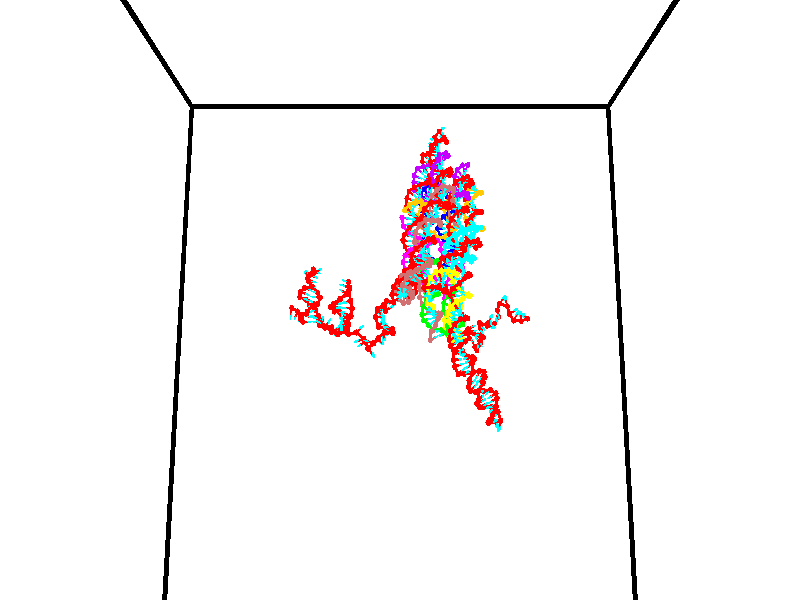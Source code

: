 // switches for output
#declare DRAW_BASES = 1; // possible values are 0, 1; only relevant for DNA ribbons
#declare DRAW_BASES_TYPE = 3; // possible values are 1, 2, 3; only relevant for DNA ribbons
#declare DRAW_FOG = 0; // set to 1 to enable fog

#include "colors.inc"

#include "transforms.inc"
background { rgb <1, 1, 1>}

#default {
   normal{
       ripples 0.25
       frequency 0.20
       turbulence 0.2
       lambda 5
   }
	finish {
		phong 0.1
		phong_size 40.
	}
}

// original window dimensions: 1024x640


// camera settings

camera {
	sky <0, 0.179814, -0.983701>
	up <0, 0.179814, -0.983701>
	right 1.6 * <1, 0, 0>
	location <35, 94.9851, 44.8844>
	look_at <35, 29.7336, 32.9568>
	direction <0, -65.2515, -11.9276>
	angle 67.0682
}


# declare cpy_camera_pos = <35, 94.9851, 44.8844>;
# if (DRAW_FOG = 1)
fog {
	fog_type 2
	up vnormalize(cpy_camera_pos)
	color rgbt<1,1,1,0.3>
	distance 1e-5
	fog_alt 3e-3
	fog_offset 56
}
# end


// LIGHTS

# declare lum = 6;
global_settings {
	ambient_light rgb lum * <0.05, 0.05, 0.05>
	max_trace_level 15
}# declare cpy_direct_light_amount = 0.25;
light_source
{	1000 * <-1, -1.16352, -0.803886>,
	rgb lum * cpy_direct_light_amount
	parallel
}

light_source
{	1000 * <1, 1.16352, 0.803886>,
	rgb lum * cpy_direct_light_amount
	parallel
}

// strand 0

// nucleotide -1

// particle -1
sphere {
	<24.102560, 35.095772, 34.611038> 0.250000
	pigment { color rgbt <1,0,0,0> }
	no_shadow
}
cylinder {
	<24.046518, 35.022980, 35.000347>,  <24.012894, 34.979305, 35.233932>, 0.100000
	pigment { color rgbt <1,0,0,0> }
	no_shadow
}
cylinder {
	<24.046518, 35.022980, 35.000347>,  <24.102560, 35.095772, 34.611038>, 0.100000
	pigment { color rgbt <1,0,0,0> }
	no_shadow
}

// particle -1
sphere {
	<24.046518, 35.022980, 35.000347> 0.100000
	pigment { color rgbt <1,0,0,0> }
	no_shadow
}
sphere {
	0, 1
	scale<0.080000,0.200000,0.300000>
	matrix <0.916174, -0.396603, 0.057727,
		0.375496, 0.899771, 0.222294,
		-0.140104, -0.181984, 0.973269,
		24.004488, 34.968384, 35.292328>
	pigment { color rgbt <0,1,1,0> }
	no_shadow
}
cylinder {
	<24.728767, 35.339432, 34.956276>,  <24.102560, 35.095772, 34.611038>, 0.130000
	pigment { color rgbt <1,0,0,0> }
	no_shadow
}

// nucleotide -1

// particle -1
sphere {
	<24.728767, 35.339432, 34.956276> 0.250000
	pigment { color rgbt <1,0,0,0> }
	no_shadow
}
cylinder {
	<24.552778, 35.084000, 35.208828>,  <24.447186, 34.930740, 35.360359>, 0.100000
	pigment { color rgbt <1,0,0,0> }
	no_shadow
}
cylinder {
	<24.552778, 35.084000, 35.208828>,  <24.728767, 35.339432, 34.956276>, 0.100000
	pigment { color rgbt <1,0,0,0> }
	no_shadow
}

// particle -1
sphere {
	<24.552778, 35.084000, 35.208828> 0.100000
	pigment { color rgbt <1,0,0,0> }
	no_shadow
}
sphere {
	0, 1
	scale<0.080000,0.200000,0.300000>
	matrix <0.897620, -0.291971, 0.330198,
		-0.026516, 0.712014, 0.701665,
		-0.439971, -0.638584, 0.631376,
		24.420788, 34.892426, 35.398239>
	pigment { color rgbt <0,1,1,0> }
	no_shadow
}
cylinder {
	<25.052156, 35.420338, 35.623463>,  <24.728767, 35.339432, 34.956276>, 0.130000
	pigment { color rgbt <1,0,0,0> }
	no_shadow
}

// nucleotide -1

// particle -1
sphere {
	<25.052156, 35.420338, 35.623463> 0.250000
	pigment { color rgbt <1,0,0,0> }
	no_shadow
}
cylinder {
	<24.900322, 35.050686, 35.606030>,  <24.809221, 34.828896, 35.595570>, 0.100000
	pigment { color rgbt <1,0,0,0> }
	no_shadow
}
cylinder {
	<24.900322, 35.050686, 35.606030>,  <25.052156, 35.420338, 35.623463>, 0.100000
	pigment { color rgbt <1,0,0,0> }
	no_shadow
}

// particle -1
sphere {
	<24.900322, 35.050686, 35.606030> 0.100000
	pigment { color rgbt <1,0,0,0> }
	no_shadow
}
sphere {
	0, 1
	scale<0.080000,0.200000,0.300000>
	matrix <0.876067, -0.374189, 0.304120,
		-0.297353, 0.077261, 0.951636,
		-0.379589, -0.924128, -0.043580,
		24.786446, 34.773449, 35.592957>
	pigment { color rgbt <0,1,1,0> }
	no_shadow
}
cylinder {
	<25.422003, 36.043423, 35.950943>,  <25.052156, 35.420338, 35.623463>, 0.130000
	pigment { color rgbt <1,0,0,0> }
	no_shadow
}

// nucleotide -1

// particle -1
sphere {
	<25.422003, 36.043423, 35.950943> 0.250000
	pigment { color rgbt <1,0,0,0> }
	no_shadow
}
cylinder {
	<25.799761, 36.174770, 35.957726>,  <26.026415, 36.253578, 35.961796>, 0.100000
	pigment { color rgbt <1,0,0,0> }
	no_shadow
}
cylinder {
	<25.799761, 36.174770, 35.957726>,  <25.422003, 36.043423, 35.950943>, 0.100000
	pigment { color rgbt <1,0,0,0> }
	no_shadow
}

// particle -1
sphere {
	<25.799761, 36.174770, 35.957726> 0.100000
	pigment { color rgbt <1,0,0,0> }
	no_shadow
}
sphere {
	0, 1
	scale<0.080000,0.200000,0.300000>
	matrix <-0.015960, 0.097294, -0.995128,
		-0.328424, 0.939524, 0.097125,
		0.944396, 0.328374, 0.016959,
		26.083080, 36.273281, 35.962814>
	pigment { color rgbt <0,1,1,0> }
	no_shadow
}
cylinder {
	<25.442331, 36.662811, 35.433853>,  <25.422003, 36.043423, 35.950943>, 0.130000
	pigment { color rgbt <1,0,0,0> }
	no_shadow
}

// nucleotide -1

// particle -1
sphere {
	<25.442331, 36.662811, 35.433853> 0.250000
	pigment { color rgbt <1,0,0,0> }
	no_shadow
}
cylinder {
	<25.815029, 36.537743, 35.507706>,  <26.038649, 36.462700, 35.552017>, 0.100000
	pigment { color rgbt <1,0,0,0> }
	no_shadow
}
cylinder {
	<25.815029, 36.537743, 35.507706>,  <25.442331, 36.662811, 35.433853>, 0.100000
	pigment { color rgbt <1,0,0,0> }
	no_shadow
}

// particle -1
sphere {
	<25.815029, 36.537743, 35.507706> 0.100000
	pigment { color rgbt <1,0,0,0> }
	no_shadow
}
sphere {
	0, 1
	scale<0.080000,0.200000,0.300000>
	matrix <0.236849, 0.137899, -0.961710,
		0.275238, 0.939798, 0.202543,
		0.931744, -0.312671, 0.184635,
		26.094553, 36.443943, 35.563095>
	pigment { color rgbt <0,1,1,0> }
	no_shadow
}
cylinder {
	<25.986441, 37.185135, 35.296856>,  <25.442331, 36.662811, 35.433853>, 0.130000
	pigment { color rgbt <1,0,0,0> }
	no_shadow
}

// nucleotide -1

// particle -1
sphere {
	<25.986441, 37.185135, 35.296856> 0.250000
	pigment { color rgbt <1,0,0,0> }
	no_shadow
}
cylinder {
	<26.105055, 36.808018, 35.235924>,  <26.176224, 36.581749, 35.199364>, 0.100000
	pigment { color rgbt <1,0,0,0> }
	no_shadow
}
cylinder {
	<26.105055, 36.808018, 35.235924>,  <25.986441, 37.185135, 35.296856>, 0.100000
	pigment { color rgbt <1,0,0,0> }
	no_shadow
}

// particle -1
sphere {
	<26.105055, 36.808018, 35.235924> 0.100000
	pigment { color rgbt <1,0,0,0> }
	no_shadow
}
sphere {
	0, 1
	scale<0.080000,0.200000,0.300000>
	matrix <0.172870, 0.209863, -0.962327,
		0.939246, 0.259031, 0.225213,
		0.296537, -0.942794, -0.152335,
		26.194016, 36.525181, 35.190224>
	pigment { color rgbt <0,1,1,0> }
	no_shadow
}
cylinder {
	<26.471592, 37.241295, 34.845982>,  <25.986441, 37.185135, 35.296856>, 0.130000
	pigment { color rgbt <1,0,0,0> }
	no_shadow
}

// nucleotide -1

// particle -1
sphere {
	<26.471592, 37.241295, 34.845982> 0.250000
	pigment { color rgbt <1,0,0,0> }
	no_shadow
}
cylinder {
	<26.372972, 36.857464, 34.791691>,  <26.313801, 36.627163, 34.759117>, 0.100000
	pigment { color rgbt <1,0,0,0> }
	no_shadow
}
cylinder {
	<26.372972, 36.857464, 34.791691>,  <26.471592, 37.241295, 34.845982>, 0.100000
	pigment { color rgbt <1,0,0,0> }
	no_shadow
}

// particle -1
sphere {
	<26.372972, 36.857464, 34.791691> 0.100000
	pigment { color rgbt <1,0,0,0> }
	no_shadow
}
sphere {
	0, 1
	scale<0.080000,0.200000,0.300000>
	matrix <0.209191, 0.084051, -0.974256,
		0.946284, -0.268593, 0.180012,
		-0.246548, -0.959580, -0.135724,
		26.299007, 36.569592, 34.750973>
	pigment { color rgbt <0,1,1,0> }
	no_shadow
}
cylinder {
	<26.950600, 36.719166, 34.564518>,  <26.471592, 37.241295, 34.845982>, 0.130000
	pigment { color rgbt <1,0,0,0> }
	no_shadow
}

// nucleotide -1

// particle -1
sphere {
	<26.950600, 36.719166, 34.564518> 0.250000
	pigment { color rgbt <1,0,0,0> }
	no_shadow
}
cylinder {
	<26.576101, 36.656406, 34.438770>,  <26.351402, 36.618752, 34.363323>, 0.100000
	pigment { color rgbt <1,0,0,0> }
	no_shadow
}
cylinder {
	<26.576101, 36.656406, 34.438770>,  <26.950600, 36.719166, 34.564518>, 0.100000
	pigment { color rgbt <1,0,0,0> }
	no_shadow
}

// particle -1
sphere {
	<26.576101, 36.656406, 34.438770> 0.100000
	pigment { color rgbt <1,0,0,0> }
	no_shadow
}
sphere {
	0, 1
	scale<0.080000,0.200000,0.300000>
	matrix <0.286858, 0.175294, -0.941798,
		0.202885, -0.971932, -0.119107,
		-0.936242, -0.156910, -0.314371,
		26.295229, 36.609337, 34.344460>
	pigment { color rgbt <0,1,1,0> }
	no_shadow
}
cylinder {
	<27.124327, 36.299786, 33.961365>,  <26.950600, 36.719166, 34.564518>, 0.130000
	pigment { color rgbt <1,0,0,0> }
	no_shadow
}

// nucleotide -1

// particle -1
sphere {
	<27.124327, 36.299786, 33.961365> 0.250000
	pigment { color rgbt <1,0,0,0> }
	no_shadow
}
cylinder {
	<26.751514, 36.443703, 33.944061>,  <26.527828, 36.530052, 33.933681>, 0.100000
	pigment { color rgbt <1,0,0,0> }
	no_shadow
}
cylinder {
	<26.751514, 36.443703, 33.944061>,  <27.124327, 36.299786, 33.961365>, 0.100000
	pigment { color rgbt <1,0,0,0> }
	no_shadow
}

// particle -1
sphere {
	<26.751514, 36.443703, 33.944061> 0.100000
	pigment { color rgbt <1,0,0,0> }
	no_shadow
}
sphere {
	0, 1
	scale<0.080000,0.200000,0.300000>
	matrix <0.094405, 0.125826, -0.987550,
		-0.349869, -0.924510, -0.151239,
		-0.932030, 0.359791, -0.043256,
		26.471905, 36.551640, 33.931084>
	pigment { color rgbt <0,1,1,0> }
	no_shadow
}
cylinder {
	<26.814850, 35.892994, 33.479187>,  <27.124327, 36.299786, 33.961365>, 0.130000
	pigment { color rgbt <1,0,0,0> }
	no_shadow
}

// nucleotide -1

// particle -1
sphere {
	<26.814850, 35.892994, 33.479187> 0.250000
	pigment { color rgbt <1,0,0,0> }
	no_shadow
}
cylinder {
	<26.624632, 36.244617, 33.492489>,  <26.510502, 36.455593, 33.500469>, 0.100000
	pigment { color rgbt <1,0,0,0> }
	no_shadow
}
cylinder {
	<26.624632, 36.244617, 33.492489>,  <26.814850, 35.892994, 33.479187>, 0.100000
	pigment { color rgbt <1,0,0,0> }
	no_shadow
}

// particle -1
sphere {
	<26.624632, 36.244617, 33.492489> 0.100000
	pigment { color rgbt <1,0,0,0> }
	no_shadow
}
sphere {
	0, 1
	scale<0.080000,0.200000,0.300000>
	matrix <0.160946, 0.124106, -0.979129,
		-0.864843, -0.460268, -0.200499,
		-0.475545, 0.879062, 0.033254,
		26.481968, 36.508335, 33.502464>
	pigment { color rgbt <0,1,1,0> }
	no_shadow
}
cylinder {
	<26.280212, 35.789822, 32.992821>,  <26.814850, 35.892994, 33.479187>, 0.130000
	pigment { color rgbt <1,0,0,0> }
	no_shadow
}

// nucleotide -1

// particle -1
sphere {
	<26.280212, 35.789822, 32.992821> 0.250000
	pigment { color rgbt <1,0,0,0> }
	no_shadow
}
cylinder {
	<26.380957, 36.174873, 33.032658>,  <26.441404, 36.405903, 33.056561>, 0.100000
	pigment { color rgbt <1,0,0,0> }
	no_shadow
}
cylinder {
	<26.380957, 36.174873, 33.032658>,  <26.280212, 35.789822, 32.992821>, 0.100000
	pigment { color rgbt <1,0,0,0> }
	no_shadow
}

// particle -1
sphere {
	<26.380957, 36.174873, 33.032658> 0.100000
	pigment { color rgbt <1,0,0,0> }
	no_shadow
}
sphere {
	0, 1
	scale<0.080000,0.200000,0.300000>
	matrix <0.105409, 0.075008, -0.991596,
		-0.962005, 0.260243, -0.082578,
		0.251862, 0.962625, 0.099590,
		26.456514, 36.463661, 33.062534>
	pigment { color rgbt <0,1,1,0> }
	no_shadow
}
cylinder {
	<25.919590, 36.218094, 32.554794>,  <26.280212, 35.789822, 32.992821>, 0.130000
	pigment { color rgbt <1,0,0,0> }
	no_shadow
}

// nucleotide -1

// particle -1
sphere {
	<25.919590, 36.218094, 32.554794> 0.250000
	pigment { color rgbt <1,0,0,0> }
	no_shadow
}
cylinder {
	<26.255455, 36.421658, 32.630672>,  <26.456974, 36.543797, 32.676197>, 0.100000
	pigment { color rgbt <1,0,0,0> }
	no_shadow
}
cylinder {
	<26.255455, 36.421658, 32.630672>,  <25.919590, 36.218094, 32.554794>, 0.100000
	pigment { color rgbt <1,0,0,0> }
	no_shadow
}

// particle -1
sphere {
	<26.255455, 36.421658, 32.630672> 0.100000
	pigment { color rgbt <1,0,0,0> }
	no_shadow
}
sphere {
	0, 1
	scale<0.080000,0.200000,0.300000>
	matrix <0.183881, 0.062261, -0.980975,
		-0.511036, 0.858567, -0.041300,
		0.839661, 0.508908, 0.189692,
		26.507353, 36.574329, 32.687580>
	pigment { color rgbt <0,1,1,0> }
	no_shadow
}
cylinder {
	<26.009426, 36.774738, 32.137756>,  <25.919590, 36.218094, 32.554794>, 0.130000
	pigment { color rgbt <1,0,0,0> }
	no_shadow
}

// nucleotide -1

// particle -1
sphere {
	<26.009426, 36.774738, 32.137756> 0.250000
	pigment { color rgbt <1,0,0,0> }
	no_shadow
}
cylinder {
	<26.392967, 36.732422, 32.243141>,  <26.623091, 36.707031, 32.306374>, 0.100000
	pigment { color rgbt <1,0,0,0> }
	no_shadow
}
cylinder {
	<26.392967, 36.732422, 32.243141>,  <26.009426, 36.774738, 32.137756>, 0.100000
	pigment { color rgbt <1,0,0,0> }
	no_shadow
}

// particle -1
sphere {
	<26.392967, 36.732422, 32.243141> 0.100000
	pigment { color rgbt <1,0,0,0> }
	no_shadow
}
sphere {
	0, 1
	scale<0.080000,0.200000,0.300000>
	matrix <0.253565, -0.098342, -0.962306,
		0.127714, 0.989513, -0.067471,
		0.958850, -0.105792, 0.263465,
		26.680622, 36.700684, 32.322182>
	pigment { color rgbt <0,1,1,0> }
	no_shadow
}
cylinder {
	<26.505232, 37.219673, 31.786757>,  <26.009426, 36.774738, 32.137756>, 0.130000
	pigment { color rgbt <1,0,0,0> }
	no_shadow
}

// nucleotide -1

// particle -1
sphere {
	<26.505232, 37.219673, 31.786757> 0.250000
	pigment { color rgbt <1,0,0,0> }
	no_shadow
}
cylinder {
	<26.739878, 36.907082, 31.871765>,  <26.880665, 36.719524, 31.922771>, 0.100000
	pigment { color rgbt <1,0,0,0> }
	no_shadow
}
cylinder {
	<26.739878, 36.907082, 31.871765>,  <26.505232, 37.219673, 31.786757>, 0.100000
	pigment { color rgbt <1,0,0,0> }
	no_shadow
}

// particle -1
sphere {
	<26.739878, 36.907082, 31.871765> 0.100000
	pigment { color rgbt <1,0,0,0> }
	no_shadow
}
sphere {
	0, 1
	scale<0.080000,0.200000,0.300000>
	matrix <0.391666, 0.044067, -0.919051,
		0.708857, 0.622369, 0.331931,
		0.586616, -0.781483, 0.212523,
		26.915863, 36.672638, 31.935522>
	pigment { color rgbt <0,1,1,0> }
	no_shadow
}
cylinder {
	<26.667372, 37.800228, 32.191402>,  <26.505232, 37.219673, 31.786757>, 0.130000
	pigment { color rgbt <1,0,0,0> }
	no_shadow
}

// nucleotide -1

// particle -1
sphere {
	<26.667372, 37.800228, 32.191402> 0.250000
	pigment { color rgbt <1,0,0,0> }
	no_shadow
}
cylinder {
	<26.957026, 37.601223, 32.000359>,  <27.130817, 37.481819, 31.885731>, 0.100000
	pigment { color rgbt <1,0,0,0> }
	no_shadow
}
cylinder {
	<26.957026, 37.601223, 32.000359>,  <26.667372, 37.800228, 32.191402>, 0.100000
	pigment { color rgbt <1,0,0,0> }
	no_shadow
}

// particle -1
sphere {
	<26.957026, 37.601223, 32.000359> 0.100000
	pigment { color rgbt <1,0,0,0> }
	no_shadow
}
sphere {
	0, 1
	scale<0.080000,0.200000,0.300000>
	matrix <0.609636, 0.137974, 0.780581,
		-0.322449, -0.856415, 0.403211,
		0.724135, -0.497509, -0.477612,
		27.174267, 37.451969, 31.857075>
	pigment { color rgbt <0,1,1,0> }
	no_shadow
}
cylinder {
	<26.100904, 37.959385, 32.691013>,  <26.667372, 37.800228, 32.191402>, 0.130000
	pigment { color rgbt <1,0,0,0> }
	no_shadow
}

// nucleotide -1

// particle -1
sphere {
	<26.100904, 37.959385, 32.691013> 0.250000
	pigment { color rgbt <1,0,0,0> }
	no_shadow
}
cylinder {
	<25.960634, 37.755905, 32.376499>,  <25.876472, 37.633816, 32.187790>, 0.100000
	pigment { color rgbt <1,0,0,0> }
	no_shadow
}
cylinder {
	<25.960634, 37.755905, 32.376499>,  <26.100904, 37.959385, 32.691013>, 0.100000
	pigment { color rgbt <1,0,0,0> }
	no_shadow
}

// particle -1
sphere {
	<25.960634, 37.755905, 32.376499> 0.100000
	pigment { color rgbt <1,0,0,0> }
	no_shadow
}
sphere {
	0, 1
	scale<0.080000,0.200000,0.300000>
	matrix <-0.272213, 0.858723, -0.434159,
		0.896061, 0.061789, -0.439610,
		-0.350677, -0.508700, -0.786288,
		25.855431, 37.603294, 32.140614>
	pigment { color rgbt <0,1,1,0> }
	no_shadow
}
cylinder {
	<26.494825, 37.814178, 33.333157>,  <26.100904, 37.959385, 32.691013>, 0.130000
	pigment { color rgbt <1,0,0,0> }
	no_shadow
}

// nucleotide -1

// particle -1
sphere {
	<26.494825, 37.814178, 33.333157> 0.250000
	pigment { color rgbt <1,0,0,0> }
	no_shadow
}
cylinder {
	<26.451313, 37.430885, 33.227360>,  <26.425205, 37.200909, 33.163883>, 0.100000
	pigment { color rgbt <1,0,0,0> }
	no_shadow
}
cylinder {
	<26.451313, 37.430885, 33.227360>,  <26.494825, 37.814178, 33.333157>, 0.100000
	pigment { color rgbt <1,0,0,0> }
	no_shadow
}

// particle -1
sphere {
	<26.451313, 37.430885, 33.227360> 0.100000
	pigment { color rgbt <1,0,0,0> }
	no_shadow
}
sphere {
	0, 1
	scale<0.080000,0.200000,0.300000>
	matrix <-0.444757, -0.191040, 0.875040,
		-0.889021, 0.212822, -0.405399,
		-0.108781, -0.958233, -0.264493,
		26.418678, 37.143414, 33.148010>
	pigment { color rgbt <0,1,1,0> }
	no_shadow
}
cylinder {
	<25.742126, 37.618046, 33.421608>,  <26.494825, 37.814178, 33.333157>, 0.130000
	pigment { color rgbt <1,0,0,0> }
	no_shadow
}

// nucleotide -1

// particle -1
sphere {
	<25.742126, 37.618046, 33.421608> 0.250000
	pigment { color rgbt <1,0,0,0> }
	no_shadow
}
cylinder {
	<25.962765, 37.284523, 33.430584>,  <26.095148, 37.084408, 33.435970>, 0.100000
	pigment { color rgbt <1,0,0,0> }
	no_shadow
}
cylinder {
	<25.962765, 37.284523, 33.430584>,  <25.742126, 37.618046, 33.421608>, 0.100000
	pigment { color rgbt <1,0,0,0> }
	no_shadow
}

// particle -1
sphere {
	<25.962765, 37.284523, 33.430584> 0.100000
	pigment { color rgbt <1,0,0,0> }
	no_shadow
}
sphere {
	0, 1
	scale<0.080000,0.200000,0.300000>
	matrix <-0.442428, -0.269666, 0.855300,
		-0.707107, -0.481706, -0.517647,
		0.551595, -0.833810, 0.022437,
		26.128242, 37.034382, 33.437317>
	pigment { color rgbt <0,1,1,0> }
	no_shadow
}
cylinder {
	<25.299255, 37.111801, 33.640965>,  <25.742126, 37.618046, 33.421608>, 0.130000
	pigment { color rgbt <1,0,0,0> }
	no_shadow
}

// nucleotide -1

// particle -1
sphere {
	<25.299255, 37.111801, 33.640965> 0.250000
	pigment { color rgbt <1,0,0,0> }
	no_shadow
}
cylinder {
	<25.647648, 36.934620, 33.725990>,  <25.856684, 36.828312, 33.777004>, 0.100000
	pigment { color rgbt <1,0,0,0> }
	no_shadow
}
cylinder {
	<25.647648, 36.934620, 33.725990>,  <25.299255, 37.111801, 33.640965>, 0.100000
	pigment { color rgbt <1,0,0,0> }
	no_shadow
}

// particle -1
sphere {
	<25.647648, 36.934620, 33.725990> 0.100000
	pigment { color rgbt <1,0,0,0> }
	no_shadow
}
sphere {
	0, 1
	scale<0.080000,0.200000,0.300000>
	matrix <-0.339517, -0.229906, 0.912070,
		-0.355138, -0.866564, -0.350635,
		0.870980, -0.442957, 0.212565,
		25.908941, 36.801731, 33.789761>
	pigment { color rgbt <0,1,1,0> }
	no_shadow
}
cylinder {
	<25.105492, 36.396904, 33.930023>,  <25.299255, 37.111801, 33.640965>, 0.130000
	pigment { color rgbt <1,0,0,0> }
	no_shadow
}

// nucleotide -1

// particle -1
sphere {
	<25.105492, 36.396904, 33.930023> 0.250000
	pigment { color rgbt <1,0,0,0> }
	no_shadow
}
cylinder {
	<25.479740, 36.465149, 34.053635>,  <25.704290, 36.506096, 34.127804>, 0.100000
	pigment { color rgbt <1,0,0,0> }
	no_shadow
}
cylinder {
	<25.479740, 36.465149, 34.053635>,  <25.105492, 36.396904, 33.930023>, 0.100000
	pigment { color rgbt <1,0,0,0> }
	no_shadow
}

// particle -1
sphere {
	<25.479740, 36.465149, 34.053635> 0.100000
	pigment { color rgbt <1,0,0,0> }
	no_shadow
}
sphere {
	0, 1
	scale<0.080000,0.200000,0.300000>
	matrix <-0.286792, -0.143038, 0.947254,
		0.205816, -0.974901, -0.084899,
		0.935623, 0.170612, 0.309033,
		25.760427, 36.516331, 34.146343>
	pigment { color rgbt <0,1,1,0> }
	no_shadow
}
cylinder {
	<25.596851, 35.761154, 34.029938>,  <25.105492, 36.396904, 33.930023>, 0.130000
	pigment { color rgbt <1,0,0,0> }
	no_shadow
}

// nucleotide -1

// particle -1
sphere {
	<25.596851, 35.761154, 34.029938> 0.250000
	pigment { color rgbt <1,0,0,0> }
	no_shadow
}
cylinder {
	<25.899725, 36.000214, 34.135376>,  <26.081450, 36.143650, 34.198639>, 0.100000
	pigment { color rgbt <1,0,0,0> }
	no_shadow
}
cylinder {
	<25.899725, 36.000214, 34.135376>,  <25.596851, 35.761154, 34.029938>, 0.100000
	pigment { color rgbt <1,0,0,0> }
	no_shadow
}

// particle -1
sphere {
	<25.899725, 36.000214, 34.135376> 0.100000
	pigment { color rgbt <1,0,0,0> }
	no_shadow
}
sphere {
	0, 1
	scale<0.080000,0.200000,0.300000>
	matrix <-0.090579, -0.303574, 0.948493,
		0.646890, -0.742060, -0.175727,
		0.757185, 0.597653, 0.263593,
		26.126881, 36.179508, 34.214455>
	pigment { color rgbt <0,1,1,0> }
	no_shadow
}
cylinder {
	<25.948050, 35.398499, 34.464657>,  <25.596851, 35.761154, 34.029938>, 0.130000
	pigment { color rgbt <1,0,0,0> }
	no_shadow
}

// nucleotide -1

// particle -1
sphere {
	<25.948050, 35.398499, 34.464657> 0.250000
	pigment { color rgbt <1,0,0,0> }
	no_shadow
}
cylinder {
	<26.031580, 35.776421, 34.565639>,  <26.081697, 36.003174, 34.626228>, 0.100000
	pigment { color rgbt <1,0,0,0> }
	no_shadow
}
cylinder {
	<26.031580, 35.776421, 34.565639>,  <25.948050, 35.398499, 34.464657>, 0.100000
	pigment { color rgbt <1,0,0,0> }
	no_shadow
}

// particle -1
sphere {
	<26.031580, 35.776421, 34.565639> 0.100000
	pigment { color rgbt <1,0,0,0> }
	no_shadow
}
sphere {
	0, 1
	scale<0.080000,0.200000,0.300000>
	matrix <-0.015996, -0.254811, 0.966859,
		0.977822, -0.205944, -0.038098,
		0.208827, 0.944806, 0.252454,
		26.094229, 36.059864, 34.641376>
	pigment { color rgbt <0,1,1,0> }
	no_shadow
}
cylinder {
	<26.526331, 35.333546, 34.836346>,  <25.948050, 35.398499, 34.464657>, 0.130000
	pigment { color rgbt <1,0,0,0> }
	no_shadow
}

// nucleotide -1

// particle -1
sphere {
	<26.526331, 35.333546, 34.836346> 0.250000
	pigment { color rgbt <1,0,0,0> }
	no_shadow
}
cylinder {
	<26.415026, 35.703682, 34.939354>,  <26.348244, 35.925762, 35.001160>, 0.100000
	pigment { color rgbt <1,0,0,0> }
	no_shadow
}
cylinder {
	<26.415026, 35.703682, 34.939354>,  <26.526331, 35.333546, 34.836346>, 0.100000
	pigment { color rgbt <1,0,0,0> }
	no_shadow
}

// particle -1
sphere {
	<26.415026, 35.703682, 34.939354> 0.100000
	pigment { color rgbt <1,0,0,0> }
	no_shadow
}
sphere {
	0, 1
	scale<0.080000,0.200000,0.300000>
	matrix <0.043341, -0.255744, 0.965773,
		0.959527, 0.279899, 0.031059,
		-0.278262, 0.925339, 0.257524,
		26.331547, 35.981285, 35.016613>
	pigment { color rgbt <0,1,1,0> }
	no_shadow
}
cylinder {
	<26.927851, 35.621861, 35.411194>,  <26.526331, 35.333546, 34.836346>, 0.130000
	pigment { color rgbt <1,0,0,0> }
	no_shadow
}

// nucleotide -1

// particle -1
sphere {
	<26.927851, 35.621861, 35.411194> 0.250000
	pigment { color rgbt <1,0,0,0> }
	no_shadow
}
cylinder {
	<26.559378, 35.776424, 35.429550>,  <26.338293, 35.869164, 35.440563>, 0.100000
	pigment { color rgbt <1,0,0,0> }
	no_shadow
}
cylinder {
	<26.559378, 35.776424, 35.429550>,  <26.927851, 35.621861, 35.411194>, 0.100000
	pigment { color rgbt <1,0,0,0> }
	no_shadow
}

// particle -1
sphere {
	<26.559378, 35.776424, 35.429550> 0.100000
	pigment { color rgbt <1,0,0,0> }
	no_shadow
}
sphere {
	0, 1
	scale<0.080000,0.200000,0.300000>
	matrix <0.005072, -0.106010, 0.994352,
		0.389094, 0.916214, 0.095695,
		-0.921184, 0.386411, 0.045895,
		26.283022, 35.892349, 35.443317>
	pigment { color rgbt <0,1,1,0> }
	no_shadow
}
cylinder {
	<27.280102, 36.085117, 35.773430>,  <26.927851, 35.621861, 35.411194>, 0.130000
	pigment { color rgbt <1,0,0,0> }
	no_shadow
}

// nucleotide -1

// particle -1
sphere {
	<27.280102, 36.085117, 35.773430> 0.250000
	pigment { color rgbt <1,0,0,0> }
	no_shadow
}
cylinder {
	<26.901222, 36.196228, 35.709358>,  <26.673895, 36.262894, 35.670914>, 0.100000
	pigment { color rgbt <1,0,0,0> }
	no_shadow
}
cylinder {
	<26.901222, 36.196228, 35.709358>,  <27.280102, 36.085117, 35.773430>, 0.100000
	pigment { color rgbt <1,0,0,0> }
	no_shadow
}

// particle -1
sphere {
	<26.901222, 36.196228, 35.709358> 0.100000
	pigment { color rgbt <1,0,0,0> }
	no_shadow
}
sphere {
	0, 1
	scale<0.080000,0.200000,0.300000>
	matrix <-0.126294, 0.135982, 0.982629,
		0.294733, 0.950973, -0.093720,
		-0.947197, 0.277777, -0.160180,
		26.617064, 36.279560, 35.661304>
	pigment { color rgbt <0,1,1,0> }
	no_shadow
}
cylinder {
	<27.273523, 36.782528, 36.058483>,  <27.280102, 36.085117, 35.773430>, 0.130000
	pigment { color rgbt <1,0,0,0> }
	no_shadow
}

// nucleotide -1

// particle -1
sphere {
	<27.273523, 36.782528, 36.058483> 0.250000
	pigment { color rgbt <1,0,0,0> }
	no_shadow
}
cylinder {
	<26.918459, 36.600582, 36.029743>,  <26.705421, 36.491417, 36.012501>, 0.100000
	pigment { color rgbt <1,0,0,0> }
	no_shadow
}
cylinder {
	<26.918459, 36.600582, 36.029743>,  <27.273523, 36.782528, 36.058483>, 0.100000
	pigment { color rgbt <1,0,0,0> }
	no_shadow
}

// particle -1
sphere {
	<26.918459, 36.600582, 36.029743> 0.100000
	pigment { color rgbt <1,0,0,0> }
	no_shadow
}
sphere {
	0, 1
	scale<0.080000,0.200000,0.300000>
	matrix <-0.094651, 0.027526, 0.995130,
		-0.450670, 0.890136, -0.067487,
		-0.887659, -0.454863, -0.071847,
		26.652161, 36.464123, 36.008190>
	pigment { color rgbt <0,1,1,0> }
	no_shadow
}
cylinder {
	<27.722342, 36.913960, 36.559631>,  <27.273523, 36.782528, 36.058483>, 0.130000
	pigment { color rgbt <1,0,0,0> }
	no_shadow
}

// nucleotide -1

// particle -1
sphere {
	<27.722342, 36.913960, 36.559631> 0.250000
	pigment { color rgbt <1,0,0,0> }
	no_shadow
}
cylinder {
	<27.946653, 36.873695, 36.230904>,  <28.081242, 36.849537, 36.033665>, 0.100000
	pigment { color rgbt <1,0,0,0> }
	no_shadow
}
cylinder {
	<27.946653, 36.873695, 36.230904>,  <27.722342, 36.913960, 36.559631>, 0.100000
	pigment { color rgbt <1,0,0,0> }
	no_shadow
}

// particle -1
sphere {
	<27.946653, 36.873695, 36.230904> 0.100000
	pigment { color rgbt <1,0,0,0> }
	no_shadow
}
sphere {
	0, 1
	scale<0.080000,0.200000,0.300000>
	matrix <-0.696120, 0.480068, -0.533809,
		0.448265, 0.871436, 0.199141,
		0.560782, -0.100661, -0.821822,
		28.114887, 36.843498, 35.984356>
	pigment { color rgbt <0,1,1,0> }
	no_shadow
}
cylinder {
	<27.270254, 37.528557, 36.403095>,  <27.722342, 36.913960, 36.559631>, 0.130000
	pigment { color rgbt <1,0,0,0> }
	no_shadow
}

// nucleotide -1

// particle -1
sphere {
	<27.270254, 37.528557, 36.403095> 0.250000
	pigment { color rgbt <1,0,0,0> }
	no_shadow
}
cylinder {
	<27.388348, 37.329933, 36.076595>,  <27.459204, 37.210758, 35.880695>, 0.100000
	pigment { color rgbt <1,0,0,0> }
	no_shadow
}
cylinder {
	<27.388348, 37.329933, 36.076595>,  <27.270254, 37.528557, 36.403095>, 0.100000
	pigment { color rgbt <1,0,0,0> }
	no_shadow
}

// particle -1
sphere {
	<27.388348, 37.329933, 36.076595> 0.100000
	pigment { color rgbt <1,0,0,0> }
	no_shadow
}
sphere {
	0, 1
	scale<0.080000,0.200000,0.300000>
	matrix <0.470248, -0.668169, 0.576556,
		-0.831688, -0.554059, 0.036240,
		0.295232, -0.496557, -0.816253,
		27.476917, 37.180965, 35.831718>
	pigment { color rgbt <0,1,1,0> }
	no_shadow
}
cylinder {
	<27.746788, 38.125248, 36.585281>,  <27.270254, 37.528557, 36.403095>, 0.130000
	pigment { color rgbt <1,0,0,0> }
	no_shadow
}

// nucleotide -1

// particle -1
sphere {
	<27.746788, 38.125248, 36.585281> 0.250000
	pigment { color rgbt <1,0,0,0> }
	no_shadow
}
cylinder {
	<27.490929, 38.402054, 36.451439>,  <27.337412, 38.568138, 36.371136>, 0.100000
	pigment { color rgbt <1,0,0,0> }
	no_shadow
}
cylinder {
	<27.490929, 38.402054, 36.451439>,  <27.746788, 38.125248, 36.585281>, 0.100000
	pigment { color rgbt <1,0,0,0> }
	no_shadow
}

// particle -1
sphere {
	<27.490929, 38.402054, 36.451439> 0.100000
	pigment { color rgbt <1,0,0,0> }
	no_shadow
}
sphere {
	0, 1
	scale<0.080000,0.200000,0.300000>
	matrix <-0.146592, 0.317492, 0.936861,
		0.754559, 0.648314, -0.101639,
		-0.639650, 0.692017, -0.334604,
		27.299034, 38.609657, 36.351059>
	pigment { color rgbt <0,1,1,0> }
	no_shadow
}
cylinder {
	<28.501064, 38.023869, 36.693760>,  <27.746788, 38.125248, 36.585281>, 0.130000
	pigment { color rgbt <1,0,0,0> }
	no_shadow
}

// nucleotide -1

// particle -1
sphere {
	<28.501064, 38.023869, 36.693760> 0.250000
	pigment { color rgbt <1,0,0,0> }
	no_shadow
}
cylinder {
	<28.725170, 38.115791, 37.012077>,  <28.859632, 38.170944, 37.203068>, 0.100000
	pigment { color rgbt <1,0,0,0> }
	no_shadow
}
cylinder {
	<28.725170, 38.115791, 37.012077>,  <28.501064, 38.023869, 36.693760>, 0.100000
	pigment { color rgbt <1,0,0,0> }
	no_shadow
}

// particle -1
sphere {
	<28.725170, 38.115791, 37.012077> 0.100000
	pigment { color rgbt <1,0,0,0> }
	no_shadow
}
sphere {
	0, 1
	scale<0.080000,0.200000,0.300000>
	matrix <0.415701, 0.752983, -0.510106,
		-0.716448, 0.616608, 0.326338,
		0.560263, 0.229805, 0.795798,
		28.893250, 38.184734, 37.250816>
	pigment { color rgbt <0,1,1,0> }
	no_shadow
}
cylinder {
	<28.397291, 38.653725, 36.879005>,  <28.501064, 38.023869, 36.693760>, 0.130000
	pigment { color rgbt <1,0,0,0> }
	no_shadow
}

// nucleotide -1

// particle -1
sphere {
	<28.397291, 38.653725, 36.879005> 0.250000
	pigment { color rgbt <1,0,0,0> }
	no_shadow
}
cylinder {
	<28.774221, 38.593925, 36.998791>,  <29.000380, 38.558044, 37.070660>, 0.100000
	pigment { color rgbt <1,0,0,0> }
	no_shadow
}
cylinder {
	<28.774221, 38.593925, 36.998791>,  <28.397291, 38.653725, 36.879005>, 0.100000
	pigment { color rgbt <1,0,0,0> }
	no_shadow
}

// particle -1
sphere {
	<28.774221, 38.593925, 36.998791> 0.100000
	pigment { color rgbt <1,0,0,0> }
	no_shadow
}
sphere {
	0, 1
	scale<0.080000,0.200000,0.300000>
	matrix <0.282009, 0.836515, -0.469801,
		-0.180268, 0.527155, 0.830428,
		0.942324, -0.149498, 0.299459,
		29.056919, 38.549076, 37.088627>
	pigment { color rgbt <0,1,1,0> }
	no_shadow
}
cylinder {
	<28.648466, 39.284073, 37.216347>,  <28.397291, 38.653725, 36.879005>, 0.130000
	pigment { color rgbt <1,0,0,0> }
	no_shadow
}

// nucleotide -1

// particle -1
sphere {
	<28.648466, 39.284073, 37.216347> 0.250000
	pigment { color rgbt <1,0,0,0> }
	no_shadow
}
cylinder {
	<28.944681, 39.062031, 37.064838>,  <29.122410, 38.928806, 36.973934>, 0.100000
	pigment { color rgbt <1,0,0,0> }
	no_shadow
}
cylinder {
	<28.944681, 39.062031, 37.064838>,  <28.648466, 39.284073, 37.216347>, 0.100000
	pigment { color rgbt <1,0,0,0> }
	no_shadow
}

// particle -1
sphere {
	<28.944681, 39.062031, 37.064838> 0.100000
	pigment { color rgbt <1,0,0,0> }
	no_shadow
}
sphere {
	0, 1
	scale<0.080000,0.200000,0.300000>
	matrix <0.377346, 0.809867, -0.449139,
		0.556070, 0.189677, 0.809202,
		0.740538, -0.555102, -0.378769,
		29.166843, 38.895500, 36.951206>
	pigment { color rgbt <0,1,1,0> }
	no_shadow
}
cylinder {
	<29.248400, 39.563702, 37.432220>,  <28.648466, 39.284073, 37.216347>, 0.130000
	pigment { color rgbt <1,0,0,0> }
	no_shadow
}

// nucleotide -1

// particle -1
sphere {
	<29.248400, 39.563702, 37.432220> 0.250000
	pigment { color rgbt <1,0,0,0> }
	no_shadow
}
cylinder {
	<29.318951, 39.365265, 37.092152>,  <29.361280, 39.246204, 36.888111>, 0.100000
	pigment { color rgbt <1,0,0,0> }
	no_shadow
}
cylinder {
	<29.318951, 39.365265, 37.092152>,  <29.248400, 39.563702, 37.432220>, 0.100000
	pigment { color rgbt <1,0,0,0> }
	no_shadow
}

// particle -1
sphere {
	<29.318951, 39.365265, 37.092152> 0.100000
	pigment { color rgbt <1,0,0,0> }
	no_shadow
}
sphere {
	0, 1
	scale<0.080000,0.200000,0.300000>
	matrix <0.284217, 0.852588, -0.438536,
		0.942397, -0.164285, 0.291375,
		0.176378, -0.496088, -0.850169,
		29.371864, 39.216438, 36.837101>
	pigment { color rgbt <0,1,1,0> }
	no_shadow
}
cylinder {
	<29.969580, 39.756290, 37.236332>,  <29.248400, 39.563702, 37.432220>, 0.130000
	pigment { color rgbt <1,0,0,0> }
	no_shadow
}

// nucleotide -1

// particle -1
sphere {
	<29.969580, 39.756290, 37.236332> 0.250000
	pigment { color rgbt <1,0,0,0> }
	no_shadow
}
cylinder {
	<29.793692, 39.621769, 36.903214>,  <29.688160, 39.541058, 36.703342>, 0.100000
	pigment { color rgbt <1,0,0,0> }
	no_shadow
}
cylinder {
	<29.793692, 39.621769, 36.903214>,  <29.969580, 39.756290, 37.236332>, 0.100000
	pigment { color rgbt <1,0,0,0> }
	no_shadow
}

// particle -1
sphere {
	<29.793692, 39.621769, 36.903214> 0.100000
	pigment { color rgbt <1,0,0,0> }
	no_shadow
}
sphere {
	0, 1
	scale<0.080000,0.200000,0.300000>
	matrix <0.423777, 0.739850, -0.522527,
		0.791872, -0.582684, -0.182806,
		-0.439717, -0.336305, -0.832795,
		29.661776, 39.520878, 36.653374>
	pigment { color rgbt <0,1,1,0> }
	no_shadow
}
cylinder {
	<30.111349, 40.234978, 36.697826>,  <29.969580, 39.756290, 37.236332>, 0.130000
	pigment { color rgbt <1,0,0,0> }
	no_shadow
}

// nucleotide -1

// particle -1
sphere {
	<30.111349, 40.234978, 36.697826> 0.250000
	pigment { color rgbt <1,0,0,0> }
	no_shadow
}
cylinder {
	<29.895460, 39.964443, 36.497322>,  <29.765926, 39.802120, 36.377018>, 0.100000
	pigment { color rgbt <1,0,0,0> }
	no_shadow
}
cylinder {
	<29.895460, 39.964443, 36.497322>,  <30.111349, 40.234978, 36.697826>, 0.100000
	pigment { color rgbt <1,0,0,0> }
	no_shadow
}

// particle -1
sphere {
	<29.895460, 39.964443, 36.497322> 0.100000
	pigment { color rgbt <1,0,0,0> }
	no_shadow
}
sphere {
	0, 1
	scale<0.080000,0.200000,0.300000>
	matrix <0.269216, 0.425501, -0.863986,
		0.797635, -0.601261, -0.047572,
		-0.539723, -0.676338, -0.501264,
		29.733543, 39.761543, 36.346943>
	pigment { color rgbt <0,1,1,0> }
	no_shadow
}
cylinder {
	<30.477077, 40.063217, 36.112644>,  <30.111349, 40.234978, 36.697826>, 0.130000
	pigment { color rgbt <1,0,0,0> }
	no_shadow
}

// nucleotide -1

// particle -1
sphere {
	<30.477077, 40.063217, 36.112644> 0.250000
	pigment { color rgbt <1,0,0,0> }
	no_shadow
}
cylinder {
	<30.095901, 39.995079, 36.012337>,  <29.867195, 39.954197, 35.952152>, 0.100000
	pigment { color rgbt <1,0,0,0> }
	no_shadow
}
cylinder {
	<30.095901, 39.995079, 36.012337>,  <30.477077, 40.063217, 36.112644>, 0.100000
	pigment { color rgbt <1,0,0,0> }
	no_shadow
}

// particle -1
sphere {
	<30.095901, 39.995079, 36.012337> 0.100000
	pigment { color rgbt <1,0,0,0> }
	no_shadow
}
sphere {
	0, 1
	scale<0.080000,0.200000,0.300000>
	matrix <0.175150, 0.365791, -0.914067,
		0.247435, -0.914975, -0.318742,
		-0.952942, -0.170345, -0.250768,
		29.810019, 39.943974, 35.937107>
	pigment { color rgbt <0,1,1,0> }
	no_shadow
}
cylinder {
	<30.551352, 39.817589, 35.453102>,  <30.477077, 40.063217, 36.112644>, 0.130000
	pigment { color rgbt <1,0,0,0> }
	no_shadow
}

// nucleotide -1

// particle -1
sphere {
	<30.551352, 39.817589, 35.453102> 0.250000
	pigment { color rgbt <1,0,0,0> }
	no_shadow
}
cylinder {
	<30.157448, 39.887154, 35.453251>,  <29.921104, 39.928894, 35.453339>, 0.100000
	pigment { color rgbt <1,0,0,0> }
	no_shadow
}
cylinder {
	<30.157448, 39.887154, 35.453251>,  <30.551352, 39.817589, 35.453102>, 0.100000
	pigment { color rgbt <1,0,0,0> }
	no_shadow
}

// particle -1
sphere {
	<30.157448, 39.887154, 35.453251> 0.100000
	pigment { color rgbt <1,0,0,0> }
	no_shadow
}
sphere {
	0, 1
	scale<0.080000,0.200000,0.300000>
	matrix <0.075083, 0.427074, -0.901094,
		-0.156870, -0.887334, -0.433624,
		-0.984761, 0.173913, 0.000371,
		29.862019, 39.939327, 35.453362>
	pigment { color rgbt <0,1,1,0> }
	no_shadow
}
cylinder {
	<30.396036, 39.607735, 34.824387>,  <30.551352, 39.817589, 35.453102>, 0.130000
	pigment { color rgbt <1,0,0,0> }
	no_shadow
}

// nucleotide -1

// particle -1
sphere {
	<30.396036, 39.607735, 34.824387> 0.250000
	pigment { color rgbt <1,0,0,0> }
	no_shadow
}
cylinder {
	<30.110725, 39.861252, 34.944077>,  <29.939539, 40.013363, 35.015892>, 0.100000
	pigment { color rgbt <1,0,0,0> }
	no_shadow
}
cylinder {
	<30.110725, 39.861252, 34.944077>,  <30.396036, 39.607735, 34.824387>, 0.100000
	pigment { color rgbt <1,0,0,0> }
	no_shadow
}

// particle -1
sphere {
	<30.110725, 39.861252, 34.944077> 0.100000
	pigment { color rgbt <1,0,0,0> }
	no_shadow
}
sphere {
	0, 1
	scale<0.080000,0.200000,0.300000>
	matrix <0.163761, 0.565820, -0.808103,
		-0.681481, -0.527401, -0.507378,
		-0.713279, 0.633795, 0.299227,
		29.896742, 40.051392, 35.033844>
	pigment { color rgbt <0,1,1,0> }
	no_shadow
}
cylinder {
	<30.235474, 39.844833, 34.072220>,  <30.396036, 39.607735, 34.824387>, 0.130000
	pigment { color rgbt <1,0,0,0> }
	no_shadow
}

// nucleotide -1

// particle -1
sphere {
	<30.235474, 39.844833, 34.072220> 0.250000
	pigment { color rgbt <1,0,0,0> }
	no_shadow
}
cylinder {
	<30.051149, 40.074036, 34.343311>,  <29.940556, 40.211555, 34.505966>, 0.100000
	pigment { color rgbt <1,0,0,0> }
	no_shadow
}
cylinder {
	<30.051149, 40.074036, 34.343311>,  <30.235474, 39.844833, 34.072220>, 0.100000
	pigment { color rgbt <1,0,0,0> }
	no_shadow
}

// particle -1
sphere {
	<30.051149, 40.074036, 34.343311> 0.100000
	pigment { color rgbt <1,0,0,0> }
	no_shadow
}
sphere {
	0, 1
	scale<0.080000,0.200000,0.300000>
	matrix <0.144822, 0.801958, -0.579560,
		-0.875603, -0.168917, -0.452534,
		-0.460811, 0.573002, 0.677733,
		29.912907, 40.245937, 34.546631>
	pigment { color rgbt <0,1,1,0> }
	no_shadow
}
cylinder {
	<30.226727, 40.241848, 33.450260>,  <30.235474, 39.844833, 34.072220>, 0.130000
	pigment { color rgbt <1,0,0,0> }
	no_shadow
}

// nucleotide -1

// particle -1
sphere {
	<30.226727, 40.241848, 33.450260> 0.250000
	pigment { color rgbt <1,0,0,0> }
	no_shadow
}
cylinder {
	<30.020657, 40.583858, 33.474018>,  <29.897015, 40.789066, 33.488274>, 0.100000
	pigment { color rgbt <1,0,0,0> }
	no_shadow
}
cylinder {
	<30.020657, 40.583858, 33.474018>,  <30.226727, 40.241848, 33.450260>, 0.100000
	pigment { color rgbt <1,0,0,0> }
	no_shadow
}

// particle -1
sphere {
	<30.020657, 40.583858, 33.474018> 0.100000
	pigment { color rgbt <1,0,0,0> }
	no_shadow
}
sphere {
	0, 1
	scale<0.080000,0.200000,0.300000>
	matrix <-0.340296, -0.267650, 0.901422,
		0.786635, 0.444178, 0.428848,
		-0.515174, 0.855026, 0.059391,
		29.866104, 40.840366, 33.491837>
	pigment { color rgbt <0,1,1,0> }
	no_shadow
}
cylinder {
	<30.382160, 40.638744, 34.006828>,  <30.226727, 40.241848, 33.450260>, 0.130000
	pigment { color rgbt <1,0,0,0> }
	no_shadow
}

// nucleotide -1

// particle -1
sphere {
	<30.382160, 40.638744, 34.006828> 0.250000
	pigment { color rgbt <1,0,0,0> }
	no_shadow
}
cylinder {
	<30.016909, 40.778622, 33.923012>,  <29.797758, 40.862549, 33.872723>, 0.100000
	pigment { color rgbt <1,0,0,0> }
	no_shadow
}
cylinder {
	<30.016909, 40.778622, 33.923012>,  <30.382160, 40.638744, 34.006828>, 0.100000
	pigment { color rgbt <1,0,0,0> }
	no_shadow
}

// particle -1
sphere {
	<30.016909, 40.778622, 33.923012> 0.100000
	pigment { color rgbt <1,0,0,0> }
	no_shadow
}
sphere {
	0, 1
	scale<0.080000,0.200000,0.300000>
	matrix <-0.283316, -0.174755, 0.942970,
		0.293127, 0.920423, 0.258647,
		-0.913131, 0.349689, -0.209545,
		29.742970, 40.883530, 33.860149>
	pigment { color rgbt <0,1,1,0> }
	no_shadow
}
cylinder {
	<30.158356, 41.174831, 34.571743>,  <30.382160, 40.638744, 34.006828>, 0.130000
	pigment { color rgbt <1,0,0,0> }
	no_shadow
}

// nucleotide -1

// particle -1
sphere {
	<30.158356, 41.174831, 34.571743> 0.250000
	pigment { color rgbt <1,0,0,0> }
	no_shadow
}
cylinder {
	<29.885744, 40.940865, 34.395836>,  <29.722178, 40.800484, 34.290291>, 0.100000
	pigment { color rgbt <1,0,0,0> }
	no_shadow
}
cylinder {
	<29.885744, 40.940865, 34.395836>,  <30.158356, 41.174831, 34.571743>, 0.100000
	pigment { color rgbt <1,0,0,0> }
	no_shadow
}

// particle -1
sphere {
	<29.885744, 40.940865, 34.395836> 0.100000
	pigment { color rgbt <1,0,0,0> }
	no_shadow
}
sphere {
	0, 1
	scale<0.080000,0.200000,0.300000>
	matrix <-0.355134, -0.261082, 0.897617,
		-0.639844, 0.767928, -0.029788,
		-0.681528, -0.584913, -0.439769,
		29.681286, 40.765392, 34.263905>
	pigment { color rgbt <0,1,1,0> }
	no_shadow
}
cylinder {
	<29.583744, 41.286678, 34.978146>,  <30.158356, 41.174831, 34.571743>, 0.130000
	pigment { color rgbt <1,0,0,0> }
	no_shadow
}

// nucleotide -1

// particle -1
sphere {
	<29.583744, 41.286678, 34.978146> 0.250000
	pigment { color rgbt <1,0,0,0> }
	no_shadow
}
cylinder {
	<29.575781, 40.915630, 34.828945>,  <29.571003, 40.693001, 34.739426>, 0.100000
	pigment { color rgbt <1,0,0,0> }
	no_shadow
}
cylinder {
	<29.575781, 40.915630, 34.828945>,  <29.583744, 41.286678, 34.978146>, 0.100000
	pigment { color rgbt <1,0,0,0> }
	no_shadow
}

// particle -1
sphere {
	<29.575781, 40.915630, 34.828945> 0.100000
	pigment { color rgbt <1,0,0,0> }
	no_shadow
}
sphere {
	0, 1
	scale<0.080000,0.200000,0.300000>
	matrix <-0.212110, -0.360666, 0.908256,
		-0.977043, 0.097198, -0.189577,
		-0.019906, -0.927616, -0.373003,
		29.569809, 40.637344, 34.717045>
	pigment { color rgbt <0,1,1,0> }
	no_shadow
}
cylinder {
	<28.967405, 40.952774, 35.318275>,  <29.583744, 41.286678, 34.978146>, 0.130000
	pigment { color rgbt <1,0,0,0> }
	no_shadow
}

// nucleotide -1

// particle -1
sphere {
	<28.967405, 40.952774, 35.318275> 0.250000
	pigment { color rgbt <1,0,0,0> }
	no_shadow
}
cylinder {
	<29.220011, 40.655640, 35.229382>,  <29.371574, 40.477360, 35.176044>, 0.100000
	pigment { color rgbt <1,0,0,0> }
	no_shadow
}
cylinder {
	<29.220011, 40.655640, 35.229382>,  <28.967405, 40.952774, 35.318275>, 0.100000
	pigment { color rgbt <1,0,0,0> }
	no_shadow
}

// particle -1
sphere {
	<29.220011, 40.655640, 35.229382> 0.100000
	pigment { color rgbt <1,0,0,0> }
	no_shadow
}
sphere {
	0, 1
	scale<0.080000,0.200000,0.300000>
	matrix <-0.242897, -0.461721, 0.853120,
		-0.736336, -0.484779, -0.472016,
		0.631514, -0.742835, -0.222231,
		29.409466, 40.432789, 35.162712>
	pigment { color rgbt <0,1,1,0> }
	no_shadow
}
cylinder {
	<28.626892, 40.297981, 35.444386>,  <28.967405, 40.952774, 35.318275>, 0.130000
	pigment { color rgbt <1,0,0,0> }
	no_shadow
}

// nucleotide -1

// particle -1
sphere {
	<28.626892, 40.297981, 35.444386> 0.250000
	pigment { color rgbt <1,0,0,0> }
	no_shadow
}
cylinder {
	<29.013685, 40.196117, 35.440510>,  <29.245760, 40.134998, 35.438183>, 0.100000
	pigment { color rgbt <1,0,0,0> }
	no_shadow
}
cylinder {
	<29.013685, 40.196117, 35.440510>,  <28.626892, 40.297981, 35.444386>, 0.100000
	pigment { color rgbt <1,0,0,0> }
	no_shadow
}

// particle -1
sphere {
	<29.013685, 40.196117, 35.440510> 0.100000
	pigment { color rgbt <1,0,0,0> }
	no_shadow
}
sphere {
	0, 1
	scale<0.080000,0.200000,0.300000>
	matrix <-0.157727, -0.627921, 0.762127,
		-0.200170, -0.735434, -0.647355,
		0.966982, -0.254660, -0.009693,
		29.303780, 40.119720, 35.437603>
	pigment { color rgbt <0,1,1,0> }
	no_shadow
}
cylinder {
	<28.898266, 39.569859, 35.648449>,  <28.626892, 40.297981, 35.444386>, 0.130000
	pigment { color rgbt <1,0,0,0> }
	no_shadow
}

// nucleotide -1

// particle -1
sphere {
	<28.898266, 39.569859, 35.648449> 0.250000
	pigment { color rgbt <1,0,0,0> }
	no_shadow
}
cylinder {
	<29.296520, 39.579666, 35.684464>,  <29.535473, 39.585552, 35.706070>, 0.100000
	pigment { color rgbt <1,0,0,0> }
	no_shadow
}
cylinder {
	<29.296520, 39.579666, 35.684464>,  <28.898266, 39.569859, 35.648449>, 0.100000
	pigment { color rgbt <1,0,0,0> }
	no_shadow
}

// particle -1
sphere {
	<29.296520, 39.579666, 35.684464> 0.100000
	pigment { color rgbt <1,0,0,0> }
	no_shadow
}
sphere {
	0, 1
	scale<0.080000,0.200000,0.300000>
	matrix <-0.060251, -0.567842, 0.820930,
		0.071255, -0.822772, -0.563887,
		0.995637, 0.024521, 0.090035,
		29.595211, 39.587021, 35.711475>
	pigment { color rgbt <0,1,1,0> }
	no_shadow
}
cylinder {
	<29.246994, 38.867584, 35.538486>,  <28.898266, 39.569859, 35.648449>, 0.130000
	pigment { color rgbt <1,0,0,0> }
	no_shadow
}

// nucleotide -1

// particle -1
sphere {
	<29.246994, 38.867584, 35.538486> 0.250000
	pigment { color rgbt <1,0,0,0> }
	no_shadow
}
cylinder {
	<29.388517, 39.073318, 35.850967>,  <29.473433, 39.196758, 36.038456>, 0.100000
	pigment { color rgbt <1,0,0,0> }
	no_shadow
}
cylinder {
	<29.388517, 39.073318, 35.850967>,  <29.246994, 38.867584, 35.538486>, 0.100000
	pigment { color rgbt <1,0,0,0> }
	no_shadow
}

// particle -1
sphere {
	<29.388517, 39.073318, 35.850967> 0.100000
	pigment { color rgbt <1,0,0,0> }
	no_shadow
}
sphere {
	0, 1
	scale<0.080000,0.200000,0.300000>
	matrix <-0.015700, -0.831845, 0.554787,
		0.935185, -0.208555, -0.286240,
		0.353811, 0.514334, 0.781203,
		29.494661, 39.227619, 36.085327>
	pigment { color rgbt <0,1,1,0> }
	no_shadow
}
cylinder {
	<29.895630, 38.594830, 35.830784>,  <29.246994, 38.867584, 35.538486>, 0.130000
	pigment { color rgbt <1,0,0,0> }
	no_shadow
}

// nucleotide -1

// particle -1
sphere {
	<29.895630, 38.594830, 35.830784> 0.250000
	pigment { color rgbt <1,0,0,0> }
	no_shadow
}
cylinder {
	<29.725851, 38.783119, 36.140175>,  <29.623983, 38.896091, 36.325809>, 0.100000
	pigment { color rgbt <1,0,0,0> }
	no_shadow
}
cylinder {
	<29.725851, 38.783119, 36.140175>,  <29.895630, 38.594830, 35.830784>, 0.100000
	pigment { color rgbt <1,0,0,0> }
	no_shadow
}

// particle -1
sphere {
	<29.725851, 38.783119, 36.140175> 0.100000
	pigment { color rgbt <1,0,0,0> }
	no_shadow
}
sphere {
	0, 1
	scale<0.080000,0.200000,0.300000>
	matrix <-0.049506, -0.865028, 0.499276,
		0.904099, 0.173624, 0.390461,
		-0.424446, 0.470725, 0.773475,
		29.598516, 38.924335, 36.372219>
	pigment { color rgbt <0,1,1,0> }
	no_shadow
}
cylinder {
	<30.135176, 38.199436, 36.489868>,  <29.895630, 38.594830, 35.830784>, 0.130000
	pigment { color rgbt <1,0,0,0> }
	no_shadow
}

// nucleotide -1

// particle -1
sphere {
	<30.135176, 38.199436, 36.489868> 0.250000
	pigment { color rgbt <1,0,0,0> }
	no_shadow
}
cylinder {
	<29.811069, 38.397102, 36.615898>,  <29.616606, 38.515701, 36.691517>, 0.100000
	pigment { color rgbt <1,0,0,0> }
	no_shadow
}
cylinder {
	<29.811069, 38.397102, 36.615898>,  <30.135176, 38.199436, 36.489868>, 0.100000
	pigment { color rgbt <1,0,0,0> }
	no_shadow
}

// particle -1
sphere {
	<29.811069, 38.397102, 36.615898> 0.100000
	pigment { color rgbt <1,0,0,0> }
	no_shadow
}
sphere {
	0, 1
	scale<0.080000,0.200000,0.300000>
	matrix <-0.258908, -0.784131, 0.564008,
		0.525771, 0.375421, 0.763298,
		-0.810266, 0.494163, 0.315074,
		29.567989, 38.545353, 36.710419>
	pigment { color rgbt <0,1,1,0> }
	no_shadow
}
cylinder {
	<30.106413, 38.043537, 37.208263>,  <30.135176, 38.199436, 36.489868>, 0.130000
	pigment { color rgbt <1,0,0,0> }
	no_shadow
}

// nucleotide -1

// particle -1
sphere {
	<30.106413, 38.043537, 37.208263> 0.250000
	pigment { color rgbt <1,0,0,0> }
	no_shadow
}
cylinder {
	<29.745613, 38.151382, 37.073380>,  <29.529133, 38.216091, 36.992451>, 0.100000
	pigment { color rgbt <1,0,0,0> }
	no_shadow
}
cylinder {
	<29.745613, 38.151382, 37.073380>,  <30.106413, 38.043537, 37.208263>, 0.100000
	pigment { color rgbt <1,0,0,0> }
	no_shadow
}

// particle -1
sphere {
	<29.745613, 38.151382, 37.073380> 0.100000
	pigment { color rgbt <1,0,0,0> }
	no_shadow
}
sphere {
	0, 1
	scale<0.080000,0.200000,0.300000>
	matrix <-0.431713, -0.572236, 0.697259,
		-0.004968, 0.774502, 0.632552,
		-0.901997, 0.269617, -0.337206,
		29.475014, 38.232269, 36.972218>
	pigment { color rgbt <0,1,1,0> }
	no_shadow
}
cylinder {
	<30.875483, 38.252590, 37.127171>,  <30.106413, 38.043537, 37.208263>, 0.130000
	pigment { color rgbt <1,0,0,0> }
	no_shadow
}

// nucleotide -1

// particle -1
sphere {
	<30.875483, 38.252590, 37.127171> 0.250000
	pigment { color rgbt <1,0,0,0> }
	no_shadow
}
cylinder {
	<31.146940, 38.467918, 36.927307>,  <31.309814, 38.597115, 36.807388>, 0.100000
	pigment { color rgbt <1,0,0,0> }
	no_shadow
}
cylinder {
	<31.146940, 38.467918, 36.927307>,  <30.875483, 38.252590, 37.127171>, 0.100000
	pigment { color rgbt <1,0,0,0> }
	no_shadow
}

// particle -1
sphere {
	<31.146940, 38.467918, 36.927307> 0.100000
	pigment { color rgbt <1,0,0,0> }
	no_shadow
}
sphere {
	0, 1
	scale<0.080000,0.200000,0.300000>
	matrix <0.420528, 0.272953, 0.865247,
		0.602164, -0.797311, -0.041142,
		0.678642, 0.538322, -0.499654,
		31.350533, 38.629414, 36.777412>
	pigment { color rgbt <0,1,1,0> }
	no_shadow
}
cylinder {
	<31.563618, 38.199650, 37.608242>,  <30.875483, 38.252590, 37.127171>, 0.130000
	pigment { color rgbt <1,0,0,0> }
	no_shadow
}

// nucleotide -1

// particle -1
sphere {
	<31.563618, 38.199650, 37.608242> 0.250000
	pigment { color rgbt <1,0,0,0> }
	no_shadow
}
cylinder {
	<31.194504, 38.289371, 37.733562>,  <30.973036, 38.343204, 37.808754>, 0.100000
	pigment { color rgbt <1,0,0,0> }
	no_shadow
}
cylinder {
	<31.194504, 38.289371, 37.733562>,  <31.563618, 38.199650, 37.608242>, 0.100000
	pigment { color rgbt <1,0,0,0> }
	no_shadow
}

// particle -1
sphere {
	<31.194504, 38.289371, 37.733562> 0.100000
	pigment { color rgbt <1,0,0,0> }
	no_shadow
}
sphere {
	0, 1
	scale<0.080000,0.200000,0.300000>
	matrix <0.365428, 0.251611, 0.896189,
		0.122194, 0.941476, -0.314151,
		-0.922784, 0.224309, 0.313297,
		30.917669, 38.356663, 37.827553>
	pigment { color rgbt <0,1,1,0> }
	no_shadow
}
cylinder {
	<31.733391, 38.909225, 37.911835>,  <31.563618, 38.199650, 37.608242>, 0.130000
	pigment { color rgbt <1,0,0,0> }
	no_shadow
}

// nucleotide -1

// particle -1
sphere {
	<31.733391, 38.909225, 37.911835> 0.250000
	pigment { color rgbt <1,0,0,0> }
	no_shadow
}
cylinder {
	<31.440067, 38.688606, 38.070858>,  <31.264072, 38.556236, 38.166271>, 0.100000
	pigment { color rgbt <1,0,0,0> }
	no_shadow
}
cylinder {
	<31.440067, 38.688606, 38.070858>,  <31.733391, 38.909225, 37.911835>, 0.100000
	pigment { color rgbt <1,0,0,0> }
	no_shadow
}

// particle -1
sphere {
	<31.440067, 38.688606, 38.070858> 0.100000
	pigment { color rgbt <1,0,0,0> }
	no_shadow
}
sphere {
	0, 1
	scale<0.080000,0.200000,0.300000>
	matrix <0.392830, 0.133554, 0.909862,
		-0.554925, 0.823385, 0.118727,
		-0.733310, -0.551544, 0.397562,
		31.220074, 38.523144, 38.190128>
	pigment { color rgbt <0,1,1,0> }
	no_shadow
}
cylinder {
	<32.042721, 39.391247, 38.514252>,  <31.733391, 38.909225, 37.911835>, 0.130000
	pigment { color rgbt <1,0,0,0> }
	no_shadow
}

// nucleotide -1

// particle -1
sphere {
	<32.042721, 39.391247, 38.514252> 0.250000
	pigment { color rgbt <1,0,0,0> }
	no_shadow
}
cylinder {
	<32.308201, 39.447117, 38.808189>,  <32.467491, 39.480637, 38.984550>, 0.100000
	pigment { color rgbt <1,0,0,0> }
	no_shadow
}
cylinder {
	<32.308201, 39.447117, 38.808189>,  <32.042721, 39.391247, 38.514252>, 0.100000
	pigment { color rgbt <1,0,0,0> }
	no_shadow
}

// particle -1
sphere {
	<32.308201, 39.447117, 38.808189> 0.100000
	pigment { color rgbt <1,0,0,0> }
	no_shadow
}
sphere {
	0, 1
	scale<0.080000,0.200000,0.300000>
	matrix <0.524512, -0.787306, -0.324093,
		0.533277, 0.600534, -0.595797,
		0.663704, 0.139672, 0.734840,
		32.507313, 39.489017, 39.028641>
	pigment { color rgbt <0,1,1,0> }
	no_shadow
}
cylinder {
	<32.583878, 39.669792, 38.149662>,  <32.042721, 39.391247, 38.514252>, 0.130000
	pigment { color rgbt <1,0,0,0> }
	no_shadow
}

// nucleotide -1

// particle -1
sphere {
	<32.583878, 39.669792, 38.149662> 0.250000
	pigment { color rgbt <1,0,0,0> }
	no_shadow
}
cylinder {
	<32.207912, 39.782539, 38.072598>,  <31.982334, 39.850185, 38.026360>, 0.100000
	pigment { color rgbt <1,0,0,0> }
	no_shadow
}
cylinder {
	<32.207912, 39.782539, 38.072598>,  <32.583878, 39.669792, 38.149662>, 0.100000
	pigment { color rgbt <1,0,0,0> }
	no_shadow
}

// particle -1
sphere {
	<32.207912, 39.782539, 38.072598> 0.100000
	pigment { color rgbt <1,0,0,0> }
	no_shadow
}
sphere {
	0, 1
	scale<0.080000,0.200000,0.300000>
	matrix <0.235565, 0.126927, -0.963534,
		-0.247133, -0.951021, -0.185698,
		-0.939911, 0.281865, -0.192660,
		31.925940, 39.867100, 38.014801>
	pigment { color rgbt <0,1,1,0> }
	no_shadow
}
cylinder {
	<32.996010, 40.218914, 37.869598>,  <32.583878, 39.669792, 38.149662>, 0.130000
	pigment { color rgbt <1,0,0,0> }
	no_shadow
}

// nucleotide -1

// particle -1
sphere {
	<32.996010, 40.218914, 37.869598> 0.250000
	pigment { color rgbt <1,0,0,0> }
	no_shadow
}
cylinder {
	<33.188957, 39.904137, 38.023502>,  <33.304726, 39.715271, 38.115845>, 0.100000
	pigment { color rgbt <1,0,0,0> }
	no_shadow
}
cylinder {
	<33.188957, 39.904137, 38.023502>,  <32.996010, 40.218914, 37.869598>, 0.100000
	pigment { color rgbt <1,0,0,0> }
	no_shadow
}

// particle -1
sphere {
	<33.188957, 39.904137, 38.023502> 0.100000
	pigment { color rgbt <1,0,0,0> }
	no_shadow
}
sphere {
	0, 1
	scale<0.080000,0.200000,0.300000>
	matrix <0.027322, -0.425507, -0.904543,
		0.875543, 0.446834, -0.183749,
		0.482367, -0.786946, 0.384758,
		33.333668, 39.668053, 38.138931>
	pigment { color rgbt <0,1,1,0> }
	no_shadow
}
cylinder {
	<33.559513, 40.141342, 37.365601>,  <32.996010, 40.218914, 37.869598>, 0.130000
	pigment { color rgbt <1,0,0,0> }
	no_shadow
}

// nucleotide -1

// particle -1
sphere {
	<33.559513, 40.141342, 37.365601> 0.250000
	pigment { color rgbt <1,0,0,0> }
	no_shadow
}
cylinder {
	<33.528278, 39.819401, 37.600925>,  <33.509537, 39.626236, 37.742119>, 0.100000
	pigment { color rgbt <1,0,0,0> }
	no_shadow
}
cylinder {
	<33.528278, 39.819401, 37.600925>,  <33.559513, 40.141342, 37.365601>, 0.100000
	pigment { color rgbt <1,0,0,0> }
	no_shadow
}

// particle -1
sphere {
	<33.528278, 39.819401, 37.600925> 0.100000
	pigment { color rgbt <1,0,0,0> }
	no_shadow
}
sphere {
	0, 1
	scale<0.080000,0.200000,0.300000>
	matrix <0.246175, -0.587406, -0.770942,
		0.966075, 0.084629, 0.244002,
		-0.078084, -0.804855, 0.588312,
		33.504852, 39.577946, 37.777420>
	pigment { color rgbt <0,1,1,0> }
	no_shadow
}
cylinder {
	<34.216686, 39.789177, 37.317451>,  <33.559513, 40.141342, 37.365601>, 0.130000
	pigment { color rgbt <1,0,0,0> }
	no_shadow
}

// nucleotide -1

// particle -1
sphere {
	<34.216686, 39.789177, 37.317451> 0.250000
	pigment { color rgbt <1,0,0,0> }
	no_shadow
}
cylinder {
	<33.898453, 39.555447, 37.381462>,  <33.707512, 39.415207, 37.419868>, 0.100000
	pigment { color rgbt <1,0,0,0> }
	no_shadow
}
cylinder {
	<33.898453, 39.555447, 37.381462>,  <34.216686, 39.789177, 37.317451>, 0.100000
	pigment { color rgbt <1,0,0,0> }
	no_shadow
}

// particle -1
sphere {
	<33.898453, 39.555447, 37.381462> 0.100000
	pigment { color rgbt <1,0,0,0> }
	no_shadow
}
sphere {
	0, 1
	scale<0.080000,0.200000,0.300000>
	matrix <0.239551, -0.546015, -0.802797,
		0.556472, -0.600359, 0.574377,
		-0.795585, -0.584326, 0.160026,
		33.659779, 39.380150, 37.429470>
	pigment { color rgbt <0,1,1,0> }
	no_shadow
}
cylinder {
	<34.363365, 39.108704, 37.263760>,  <34.216686, 39.789177, 37.317451>, 0.130000
	pigment { color rgbt <1,0,0,0> }
	no_shadow
}

// nucleotide -1

// particle -1
sphere {
	<34.363365, 39.108704, 37.263760> 0.250000
	pigment { color rgbt <1,0,0,0> }
	no_shadow
}
cylinder {
	<33.971458, 39.125198, 37.185421>,  <33.736313, 39.135094, 37.138416>, 0.100000
	pigment { color rgbt <1,0,0,0> }
	no_shadow
}
cylinder {
	<33.971458, 39.125198, 37.185421>,  <34.363365, 39.108704, 37.263760>, 0.100000
	pigment { color rgbt <1,0,0,0> }
	no_shadow
}

// particle -1
sphere {
	<33.971458, 39.125198, 37.185421> 0.100000
	pigment { color rgbt <1,0,0,0> }
	no_shadow
}
sphere {
	0, 1
	scale<0.080000,0.200000,0.300000>
	matrix <0.129685, -0.614540, -0.778153,
		-0.152446, -0.787807, 0.596758,
		-0.979767, 0.041236, -0.195851,
		33.677528, 39.137569, 37.126667>
	pigment { color rgbt <0,1,1,0> }
	no_shadow
}
cylinder {
	<34.277317, 38.522457, 36.903927>,  <34.363365, 39.108704, 37.263760>, 0.130000
	pigment { color rgbt <1,0,0,0> }
	no_shadow
}

// nucleotide -1

// particle -1
sphere {
	<34.277317, 38.522457, 36.903927> 0.250000
	pigment { color rgbt <1,0,0,0> }
	no_shadow
}
cylinder {
	<33.934364, 38.720230, 36.846741>,  <33.728592, 38.838894, 36.812428>, 0.100000
	pigment { color rgbt <1,0,0,0> }
	no_shadow
}
cylinder {
	<33.934364, 38.720230, 36.846741>,  <34.277317, 38.522457, 36.903927>, 0.100000
	pigment { color rgbt <1,0,0,0> }
	no_shadow
}

// particle -1
sphere {
	<33.934364, 38.720230, 36.846741> 0.100000
	pigment { color rgbt <1,0,0,0> }
	no_shadow
}
sphere {
	0, 1
	scale<0.080000,0.200000,0.300000>
	matrix <-0.123182, -0.466819, -0.875732,
		-0.499735, -0.733219, 0.461145,
		-0.857374, 0.494439, -0.142967,
		33.677151, 38.868561, 36.803852>
	pigment { color rgbt <0,1,1,0> }
	no_shadow
}
cylinder {
	<33.735779, 38.043446, 36.744495>,  <34.277317, 38.522457, 36.903927>, 0.130000
	pigment { color rgbt <1,0,0,0> }
	no_shadow
}

// nucleotide -1

// particle -1
sphere {
	<33.735779, 38.043446, 36.744495> 0.250000
	pigment { color rgbt <1,0,0,0> }
	no_shadow
}
cylinder {
	<33.619160, 38.392277, 36.587280>,  <33.549191, 38.601578, 36.492950>, 0.100000
	pigment { color rgbt <1,0,0,0> }
	no_shadow
}
cylinder {
	<33.619160, 38.392277, 36.587280>,  <33.735779, 38.043446, 36.744495>, 0.100000
	pigment { color rgbt <1,0,0,0> }
	no_shadow
}

// particle -1
sphere {
	<33.619160, 38.392277, 36.587280> 0.100000
	pigment { color rgbt <1,0,0,0> }
	no_shadow
}
sphere {
	0, 1
	scale<0.080000,0.200000,0.300000>
	matrix <-0.196796, -0.456781, -0.867538,
		-0.936095, -0.175577, 0.304793,
		-0.291543, 0.872080, -0.393038,
		33.531696, 38.653900, 36.469368>
	pigment { color rgbt <0,1,1,0> }
	no_shadow
}
cylinder {
	<32.961502, 38.036190, 36.624741>,  <33.735779, 38.043446, 36.744495>, 0.130000
	pigment { color rgbt <1,0,0,0> }
	no_shadow
}

// nucleotide -1

// particle -1
sphere {
	<32.961502, 38.036190, 36.624741> 0.250000
	pigment { color rgbt <1,0,0,0> }
	no_shadow
}
cylinder {
	<33.199242, 38.250244, 36.384617>,  <33.341885, 38.378677, 36.240543>, 0.100000
	pigment { color rgbt <1,0,0,0> }
	no_shadow
}
cylinder {
	<33.199242, 38.250244, 36.384617>,  <32.961502, 38.036190, 36.624741>, 0.100000
	pigment { color rgbt <1,0,0,0> }
	no_shadow
}

// particle -1
sphere {
	<33.199242, 38.250244, 36.384617> 0.100000
	pigment { color rgbt <1,0,0,0> }
	no_shadow
}
sphere {
	0, 1
	scale<0.080000,0.200000,0.300000>
	matrix <-0.273778, -0.567240, -0.776714,
		-0.756168, 0.625995, -0.190633,
		0.594353, 0.535135, -0.600312,
		33.377548, 38.410786, 36.204525>
	pigment { color rgbt <0,1,1,0> }
	no_shadow
}
cylinder {
	<32.665119, 38.356743, 35.901203>,  <32.961502, 38.036190, 36.624741>, 0.130000
	pigment { color rgbt <1,0,0,0> }
	no_shadow
}

// nucleotide -1

// particle -1
sphere {
	<32.665119, 38.356743, 35.901203> 0.250000
	pigment { color rgbt <1,0,0,0> }
	no_shadow
}
cylinder {
	<33.037472, 38.212334, 35.878883>,  <33.260883, 38.125687, 35.865490>, 0.100000
	pigment { color rgbt <1,0,0,0> }
	no_shadow
}
cylinder {
	<33.037472, 38.212334, 35.878883>,  <32.665119, 38.356743, 35.901203>, 0.100000
	pigment { color rgbt <1,0,0,0> }
	no_shadow
}

// particle -1
sphere {
	<33.037472, 38.212334, 35.878883> 0.100000
	pigment { color rgbt <1,0,0,0> }
	no_shadow
}
sphere {
	0, 1
	scale<0.080000,0.200000,0.300000>
	matrix <-0.271863, -0.582597, -0.765945,
		0.244018, 0.728176, -0.640480,
		0.930885, -0.361027, -0.055800,
		33.316738, 38.104027, 35.862144>
	pigment { color rgbt <0,1,1,0> }
	no_shadow
}
cylinder {
	<32.852699, 38.429787, 35.271683>,  <32.665119, 38.356743, 35.901203>, 0.130000
	pigment { color rgbt <1,0,0,0> }
	no_shadow
}

// nucleotide -1

// particle -1
sphere {
	<32.852699, 38.429787, 35.271683> 0.250000
	pigment { color rgbt <1,0,0,0> }
	no_shadow
}
cylinder {
	<33.024204, 38.115662, 35.450321>,  <33.127106, 37.927185, 35.557503>, 0.100000
	pigment { color rgbt <1,0,0,0> }
	no_shadow
}
cylinder {
	<33.024204, 38.115662, 35.450321>,  <32.852699, 38.429787, 35.271683>, 0.100000
	pigment { color rgbt <1,0,0,0> }
	no_shadow
}

// particle -1
sphere {
	<33.024204, 38.115662, 35.450321> 0.100000
	pigment { color rgbt <1,0,0,0> }
	no_shadow
}
sphere {
	0, 1
	scale<0.080000,0.200000,0.300000>
	matrix <-0.263048, -0.581439, -0.769892,
		0.864275, 0.212622, -0.455873,
		0.428759, -0.785316, 0.446593,
		33.152832, 37.880066, 35.584301>
	pigment { color rgbt <0,1,1,0> }
	no_shadow
}
cylinder {
	<33.430183, 38.051338, 34.896347>,  <32.852699, 38.429787, 35.271683>, 0.130000
	pigment { color rgbt <1,0,0,0> }
	no_shadow
}

// nucleotide -1

// particle -1
sphere {
	<33.430183, 38.051338, 34.896347> 0.250000
	pigment { color rgbt <1,0,0,0> }
	no_shadow
}
cylinder {
	<33.244450, 37.776253, 35.119576>,  <33.133011, 37.611202, 35.253513>, 0.100000
	pigment { color rgbt <1,0,0,0> }
	no_shadow
}
cylinder {
	<33.244450, 37.776253, 35.119576>,  <33.430183, 38.051338, 34.896347>, 0.100000
	pigment { color rgbt <1,0,0,0> }
	no_shadow
}

// particle -1
sphere {
	<33.244450, 37.776253, 35.119576> 0.100000
	pigment { color rgbt <1,0,0,0> }
	no_shadow
}
sphere {
	0, 1
	scale<0.080000,0.200000,0.300000>
	matrix <-0.227810, -0.516178, -0.825629,
		0.855861, -0.510501, 0.083010,
		-0.464332, -0.687713, 0.558073,
		33.105148, 37.569939, 35.286999>
	pigment { color rgbt <0,1,1,0> }
	no_shadow
}
cylinder {
	<33.621029, 38.522339, 35.418968>,  <33.430183, 38.051338, 34.896347>, 0.130000
	pigment { color rgbt <1,0,0,0> }
	no_shadow
}

// nucleotide -1

// particle -1
sphere {
	<33.621029, 38.522339, 35.418968> 0.250000
	pigment { color rgbt <1,0,0,0> }
	no_shadow
}
cylinder {
	<33.971058, 38.476463, 35.230885>,  <34.181076, 38.448940, 35.118034>, 0.100000
	pigment { color rgbt <1,0,0,0> }
	no_shadow
}
cylinder {
	<33.971058, 38.476463, 35.230885>,  <33.621029, 38.522339, 35.418968>, 0.100000
	pigment { color rgbt <1,0,0,0> }
	no_shadow
}

// particle -1
sphere {
	<33.971058, 38.476463, 35.230885> 0.100000
	pigment { color rgbt <1,0,0,0> }
	no_shadow
}
sphere {
	0, 1
	scale<0.080000,0.200000,0.300000>
	matrix <-0.482623, -0.279721, -0.829958,
		-0.036343, 0.953207, -0.300126,
		0.875074, -0.114685, -0.470206,
		34.233582, 38.442059, 35.089825>
	pigment { color rgbt <0,1,1,0> }
	no_shadow
}
cylinder {
	<33.722755, 38.951778, 34.735512>,  <33.621029, 38.522339, 35.418968>, 0.130000
	pigment { color rgbt <1,0,0,0> }
	no_shadow
}

// nucleotide -1

// particle -1
sphere {
	<33.722755, 38.951778, 34.735512> 0.250000
	pigment { color rgbt <1,0,0,0> }
	no_shadow
}
cylinder {
	<33.902115, 38.594307, 34.742226>,  <34.009731, 38.379826, 34.746254>, 0.100000
	pigment { color rgbt <1,0,0,0> }
	no_shadow
}
cylinder {
	<33.902115, 38.594307, 34.742226>,  <33.722755, 38.951778, 34.735512>, 0.100000
	pigment { color rgbt <1,0,0,0> }
	no_shadow
}

// particle -1
sphere {
	<33.902115, 38.594307, 34.742226> 0.100000
	pigment { color rgbt <1,0,0,0> }
	no_shadow
}
sphere {
	0, 1
	scale<0.080000,0.200000,0.300000>
	matrix <-0.536791, -0.284253, -0.794390,
		0.714700, 0.347191, -0.607175,
		0.448397, -0.893677, 0.016787,
		34.036633, 38.326202, 34.747261>
	pigment { color rgbt <0,1,1,0> }
	no_shadow
}
cylinder {
	<34.415333, 39.058628, 34.852730>,  <33.722755, 38.951778, 34.735512>, 0.130000
	pigment { color rgbt <1,0,0,0> }
	no_shadow
}

// nucleotide -1

// particle -1
sphere {
	<34.415333, 39.058628, 34.852730> 0.250000
	pigment { color rgbt <1,0,0,0> }
	no_shadow
}
cylinder {
	<34.713787, 39.229008, 34.648041>,  <34.892860, 39.331234, 34.525227>, 0.100000
	pigment { color rgbt <1,0,0,0> }
	no_shadow
}
cylinder {
	<34.713787, 39.229008, 34.648041>,  <34.415333, 39.058628, 34.852730>, 0.100000
	pigment { color rgbt <1,0,0,0> }
	no_shadow
}

// particle -1
sphere {
	<34.713787, 39.229008, 34.648041> 0.100000
	pigment { color rgbt <1,0,0,0> }
	no_shadow
}
sphere {
	0, 1
	scale<0.080000,0.200000,0.300000>
	matrix <0.113590, -0.838751, -0.532536,
		-0.656035, 0.339217, -0.674203,
		0.746134, 0.425945, -0.511718,
		34.937626, 39.356792, 34.494526>
	pigment { color rgbt <0,1,1,0> }
	no_shadow
}
cylinder {
	<34.241432, 38.999989, 34.230473>,  <34.415333, 39.058628, 34.852730>, 0.130000
	pigment { color rgbt <1,0,0,0> }
	no_shadow
}

// nucleotide -1

// particle -1
sphere {
	<34.241432, 38.999989, 34.230473> 0.250000
	pigment { color rgbt <1,0,0,0> }
	no_shadow
}
cylinder {
	<34.638535, 39.046047, 34.216709>,  <34.876797, 39.073681, 34.208450>, 0.100000
	pigment { color rgbt <1,0,0,0> }
	no_shadow
}
cylinder {
	<34.638535, 39.046047, 34.216709>,  <34.241432, 38.999989, 34.230473>, 0.100000
	pigment { color rgbt <1,0,0,0> }
	no_shadow
}

// particle -1
sphere {
	<34.638535, 39.046047, 34.216709> 0.100000
	pigment { color rgbt <1,0,0,0> }
	no_shadow
}
sphere {
	0, 1
	scale<0.080000,0.200000,0.300000>
	matrix <0.072179, -0.800240, -0.595320,
		-0.096086, 0.588521, -0.802751,
		0.992752, 0.115144, -0.034413,
		34.936359, 39.080589, 34.206387>
	pigment { color rgbt <0,1,1,0> }
	no_shadow
}
cylinder {
	<34.395790, 38.873322, 33.583271>,  <34.241432, 38.999989, 34.230473>, 0.130000
	pigment { color rgbt <1,0,0,0> }
	no_shadow
}

// nucleotide -1

// particle -1
sphere {
	<34.395790, 38.873322, 33.583271> 0.250000
	pigment { color rgbt <1,0,0,0> }
	no_shadow
}
cylinder {
	<34.753067, 38.827358, 33.757168>,  <34.967434, 38.799782, 33.861507>, 0.100000
	pigment { color rgbt <1,0,0,0> }
	no_shadow
}
cylinder {
	<34.753067, 38.827358, 33.757168>,  <34.395790, 38.873322, 33.583271>, 0.100000
	pigment { color rgbt <1,0,0,0> }
	no_shadow
}

// particle -1
sphere {
	<34.753067, 38.827358, 33.757168> 0.100000
	pigment { color rgbt <1,0,0,0> }
	no_shadow
}
sphere {
	0, 1
	scale<0.080000,0.200000,0.300000>
	matrix <0.106038, -0.885713, -0.451961,
		0.436993, 0.449788, -0.778927,
		0.893193, -0.114908, 0.434745,
		35.021027, 38.792885, 33.887592>
	pigment { color rgbt <0,1,1,0> }
	no_shadow
}
cylinder {
	<34.788689, 38.638809, 33.051392>,  <34.395790, 38.873322, 33.583271>, 0.130000
	pigment { color rgbt <1,0,0,0> }
	no_shadow
}

// nucleotide -1

// particle -1
sphere {
	<34.788689, 38.638809, 33.051392> 0.250000
	pigment { color rgbt <1,0,0,0> }
	no_shadow
}
cylinder {
	<35.002842, 38.533443, 33.372383>,  <35.131336, 38.470222, 33.564980>, 0.100000
	pigment { color rgbt <1,0,0,0> }
	no_shadow
}
cylinder {
	<35.002842, 38.533443, 33.372383>,  <34.788689, 38.638809, 33.051392>, 0.100000
	pigment { color rgbt <1,0,0,0> }
	no_shadow
}

// particle -1
sphere {
	<35.002842, 38.533443, 33.372383> 0.100000
	pigment { color rgbt <1,0,0,0> }
	no_shadow
}
sphere {
	0, 1
	scale<0.080000,0.200000,0.300000>
	matrix <0.165932, -0.898802, -0.405736,
		0.828148, 0.350382, -0.437496,
		0.535385, -0.263415, 0.802481,
		35.163456, 38.454418, 33.613129>
	pigment { color rgbt <0,1,1,0> }
	no_shadow
}
cylinder {
	<35.408718, 38.310471, 32.807686>,  <34.788689, 38.638809, 33.051392>, 0.130000
	pigment { color rgbt <1,0,0,0> }
	no_shadow
}

// nucleotide -1

// particle -1
sphere {
	<35.408718, 38.310471, 32.807686> 0.250000
	pigment { color rgbt <1,0,0,0> }
	no_shadow
}
cylinder {
	<35.388168, 38.168716, 33.181160>,  <35.375839, 38.083664, 33.405243>, 0.100000
	pigment { color rgbt <1,0,0,0> }
	no_shadow
}
cylinder {
	<35.388168, 38.168716, 33.181160>,  <35.408718, 38.310471, 32.807686>, 0.100000
	pigment { color rgbt <1,0,0,0> }
	no_shadow
}

// particle -1
sphere {
	<35.388168, 38.168716, 33.181160> 0.100000
	pigment { color rgbt <1,0,0,0> }
	no_shadow
}
sphere {
	0, 1
	scale<0.080000,0.200000,0.300000>
	matrix <0.393053, -0.866642, -0.307313,
		0.918079, 0.351201, 0.183814,
		-0.051372, -0.354386, 0.933687,
		35.372757, 38.062401, 33.461266>
	pigment { color rgbt <0,1,1,0> }
	no_shadow
}
cylinder {
	<36.154442, 38.079235, 33.027359>,  <35.408718, 38.310471, 32.807686>, 0.130000
	pigment { color rgbt <1,0,0,0> }
	no_shadow
}

// nucleotide -1

// particle -1
sphere {
	<36.154442, 38.079235, 33.027359> 0.250000
	pigment { color rgbt <1,0,0,0> }
	no_shadow
}
cylinder {
	<35.864471, 37.877331, 33.214851>,  <35.690491, 37.756187, 33.327347>, 0.100000
	pigment { color rgbt <1,0,0,0> }
	no_shadow
}
cylinder {
	<35.864471, 37.877331, 33.214851>,  <36.154442, 38.079235, 33.027359>, 0.100000
	pigment { color rgbt <1,0,0,0> }
	no_shadow
}

// particle -1
sphere {
	<35.864471, 37.877331, 33.214851> 0.100000
	pigment { color rgbt <1,0,0,0> }
	no_shadow
}
sphere {
	0, 1
	scale<0.080000,0.200000,0.300000>
	matrix <0.423828, -0.863262, -0.274133,
		0.543006, -0.000065, 0.839729,
		-0.724924, -0.504757, 0.468728,
		35.646996, 37.725903, 33.355469>
	pigment { color rgbt <0,1,1,0> }
	no_shadow
}
cylinder {
	<36.457775, 37.495655, 33.043118>,  <36.154442, 38.079235, 33.027359>, 0.130000
	pigment { color rgbt <1,0,0,0> }
	no_shadow
}

// nucleotide -1

// particle -1
sphere {
	<36.457775, 37.495655, 33.043118> 0.250000
	pigment { color rgbt <1,0,0,0> }
	no_shadow
}
cylinder {
	<36.104218, 37.388134, 33.196213>,  <35.892082, 37.323624, 33.288071>, 0.100000
	pigment { color rgbt <1,0,0,0> }
	no_shadow
}
cylinder {
	<36.104218, 37.388134, 33.196213>,  <36.457775, 37.495655, 33.043118>, 0.100000
	pigment { color rgbt <1,0,0,0> }
	no_shadow
}

// particle -1
sphere {
	<36.104218, 37.388134, 33.196213> 0.100000
	pigment { color rgbt <1,0,0,0> }
	no_shadow
}
sphere {
	0, 1
	scale<0.080000,0.200000,0.300000>
	matrix <0.158295, -0.941981, -0.295997,
		0.440093, -0.201043, 0.875157,
		-0.883889, -0.268799, 0.382735,
		35.839050, 37.307495, 33.311035>
	pigment { color rgbt <0,1,1,0> }
	no_shadow
}
cylinder {
	<36.534672, 36.931225, 33.588604>,  <36.457775, 37.495655, 33.043118>, 0.130000
	pigment { color rgbt <1,0,0,0> }
	no_shadow
}

// nucleotide -1

// particle -1
sphere {
	<36.534672, 36.931225, 33.588604> 0.250000
	pigment { color rgbt <1,0,0,0> }
	no_shadow
}
cylinder {
	<36.172188, 36.941601, 33.419788>,  <35.954697, 36.947826, 33.318501>, 0.100000
	pigment { color rgbt <1,0,0,0> }
	no_shadow
}
cylinder {
	<36.172188, 36.941601, 33.419788>,  <36.534672, 36.931225, 33.588604>, 0.100000
	pigment { color rgbt <1,0,0,0> }
	no_shadow
}

// particle -1
sphere {
	<36.172188, 36.941601, 33.419788> 0.100000
	pigment { color rgbt <1,0,0,0> }
	no_shadow
}
sphere {
	0, 1
	scale<0.080000,0.200000,0.300000>
	matrix <0.128026, -0.934431, -0.332338,
		-0.402987, -0.355199, 0.843466,
		-0.906207, 0.025943, -0.422038,
		35.900326, 36.949383, 33.293179>
	pigment { color rgbt <0,1,1,0> }
	no_shadow
}
cylinder {
	<36.301693, 36.301212, 33.753029>,  <36.534672, 36.931225, 33.588604>, 0.130000
	pigment { color rgbt <1,0,0,0> }
	no_shadow
}

// nucleotide -1

// particle -1
sphere {
	<36.301693, 36.301212, 33.753029> 0.250000
	pigment { color rgbt <1,0,0,0> }
	no_shadow
}
cylinder {
	<36.075771, 36.400654, 33.438274>,  <35.940216, 36.460320, 33.249420>, 0.100000
	pigment { color rgbt <1,0,0,0> }
	no_shadow
}
cylinder {
	<36.075771, 36.400654, 33.438274>,  <36.301693, 36.301212, 33.753029>, 0.100000
	pigment { color rgbt <1,0,0,0> }
	no_shadow
}

// particle -1
sphere {
	<36.075771, 36.400654, 33.438274> 0.100000
	pigment { color rgbt <1,0,0,0> }
	no_shadow
}
sphere {
	0, 1
	scale<0.080000,0.200000,0.300000>
	matrix <-0.053553, -0.962576, -0.265668,
		-0.823484, -0.107911, 0.556982,
		-0.564806, 0.248602, -0.786887,
		35.906330, 36.475235, 33.202209>
	pigment { color rgbt <0,1,1,0> }
	no_shadow
}
cylinder {
	<35.735695, 35.836823, 33.839958>,  <36.301693, 36.301212, 33.753029>, 0.130000
	pigment { color rgbt <1,0,0,0> }
	no_shadow
}

// nucleotide -1

// particle -1
sphere {
	<35.735695, 35.836823, 33.839958> 0.250000
	pigment { color rgbt <1,0,0,0> }
	no_shadow
}
cylinder {
	<35.740021, 35.951248, 33.456699>,  <35.742619, 36.019901, 33.226742>, 0.100000
	pigment { color rgbt <1,0,0,0> }
	no_shadow
}
cylinder {
	<35.740021, 35.951248, 33.456699>,  <35.735695, 35.836823, 33.839958>, 0.100000
	pigment { color rgbt <1,0,0,0> }
	no_shadow
}

// particle -1
sphere {
	<35.740021, 35.951248, 33.456699> 0.100000
	pigment { color rgbt <1,0,0,0> }
	no_shadow
}
sphere {
	0, 1
	scale<0.080000,0.200000,0.300000>
	matrix <-0.135895, -0.948895, -0.284833,
		-0.990664, 0.133290, 0.028608,
		0.010819, 0.286062, -0.958150,
		35.743267, 36.037067, 33.169254>
	pigment { color rgbt <0,1,1,0> }
	no_shadow
}
cylinder {
	<35.211704, 35.423225, 33.433308>,  <35.735695, 35.836823, 33.839958>, 0.130000
	pigment { color rgbt <1,0,0,0> }
	no_shadow
}

// nucleotide -1

// particle -1
sphere {
	<35.211704, 35.423225, 33.433308> 0.250000
	pigment { color rgbt <1,0,0,0> }
	no_shadow
}
cylinder {
	<35.441452, 35.590088, 33.151573>,  <35.579300, 35.690205, 32.982533>, 0.100000
	pigment { color rgbt <1,0,0,0> }
	no_shadow
}
cylinder {
	<35.441452, 35.590088, 33.151573>,  <35.211704, 35.423225, 33.433308>, 0.100000
	pigment { color rgbt <1,0,0,0> }
	no_shadow
}

// particle -1
sphere {
	<35.441452, 35.590088, 33.151573> 0.100000
	pigment { color rgbt <1,0,0,0> }
	no_shadow
}
sphere {
	0, 1
	scale<0.080000,0.200000,0.300000>
	matrix <-0.098120, -0.819129, -0.565155,
		-0.812697, 0.393715, -0.429549,
		0.574366, 0.417152, -0.704335,
		35.613762, 35.715233, 32.940273>
	pigment { color rgbt <0,1,1,0> }
	no_shadow
}
cylinder {
	<34.998493, 35.149986, 32.663742>,  <35.211704, 35.423225, 33.433308>, 0.130000
	pigment { color rgbt <1,0,0,0> }
	no_shadow
}

// nucleotide -1

// particle -1
sphere {
	<34.998493, 35.149986, 32.663742> 0.250000
	pigment { color rgbt <1,0,0,0> }
	no_shadow
}
cylinder {
	<35.368317, 35.291950, 32.608276>,  <35.590210, 35.377129, 32.574997>, 0.100000
	pigment { color rgbt <1,0,0,0> }
	no_shadow
}
cylinder {
	<35.368317, 35.291950, 32.608276>,  <34.998493, 35.149986, 32.663742>, 0.100000
	pigment { color rgbt <1,0,0,0> }
	no_shadow
}

// particle -1
sphere {
	<35.368317, 35.291950, 32.608276> 0.100000
	pigment { color rgbt <1,0,0,0> }
	no_shadow
}
sphere {
	0, 1
	scale<0.080000,0.200000,0.300000>
	matrix <0.135273, -0.645938, -0.751309,
		-0.356219, 0.675871, -0.645218,
		0.924559, 0.354911, -0.138669,
		35.645683, 35.398422, 32.566677>
	pigment { color rgbt <0,1,1,0> }
	no_shadow
}
cylinder {
	<35.059769, 35.174198, 31.957468>,  <34.998493, 35.149986, 32.663742>, 0.130000
	pigment { color rgbt <1,0,0,0> }
	no_shadow
}

// nucleotide -1

// particle -1
sphere {
	<35.059769, 35.174198, 31.957468> 0.250000
	pigment { color rgbt <1,0,0,0> }
	no_shadow
}
cylinder {
	<35.443901, 35.205505, 32.064529>,  <35.674381, 35.224289, 32.128765>, 0.100000
	pigment { color rgbt <1,0,0,0> }
	no_shadow
}
cylinder {
	<35.443901, 35.205505, 32.064529>,  <35.059769, 35.174198, 31.957468>, 0.100000
	pigment { color rgbt <1,0,0,0> }
	no_shadow
}

// particle -1
sphere {
	<35.443901, 35.205505, 32.064529> 0.100000
	pigment { color rgbt <1,0,0,0> }
	no_shadow
}
sphere {
	0, 1
	scale<0.080000,0.200000,0.300000>
	matrix <0.268999, -0.513001, -0.815150,
		0.073508, 0.854812, -0.513704,
		0.960331, 0.078266, 0.267653,
		35.732002, 35.228985, 32.144825>
	pigment { color rgbt <0,1,1,0> }
	no_shadow
}
cylinder {
	<35.446781, 35.433105, 31.480955>,  <35.059769, 35.174198, 31.957468>, 0.130000
	pigment { color rgbt <1,0,0,0> }
	no_shadow
}

// nucleotide -1

// particle -1
sphere {
	<35.446781, 35.433105, 31.480955> 0.250000
	pigment { color rgbt <1,0,0,0> }
	no_shadow
}
cylinder {
	<35.744072, 35.258198, 31.683504>,  <35.922447, 35.153255, 31.805035>, 0.100000
	pigment { color rgbt <1,0,0,0> }
	no_shadow
}
cylinder {
	<35.744072, 35.258198, 31.683504>,  <35.446781, 35.433105, 31.480955>, 0.100000
	pigment { color rgbt <1,0,0,0> }
	no_shadow
}

// particle -1
sphere {
	<35.744072, 35.258198, 31.683504> 0.100000
	pigment { color rgbt <1,0,0,0> }
	no_shadow
}
sphere {
	0, 1
	scale<0.080000,0.200000,0.300000>
	matrix <0.353798, -0.385508, -0.852180,
		0.567840, 0.812516, -0.131816,
		0.743226, -0.437266, 0.506374,
		35.967041, 35.127018, 31.835417>
	pigment { color rgbt <0,1,1,0> }
	no_shadow
}
cylinder {
	<36.016243, 35.688091, 31.243845>,  <35.446781, 35.433105, 31.480955>, 0.130000
	pigment { color rgbt <1,0,0,0> }
	no_shadow
}

// nucleotide -1

// particle -1
sphere {
	<36.016243, 35.688091, 31.243845> 0.250000
	pigment { color rgbt <1,0,0,0> }
	no_shadow
}
cylinder {
	<36.130013, 35.335304, 31.394169>,  <36.198273, 35.123631, 31.484364>, 0.100000
	pigment { color rgbt <1,0,0,0> }
	no_shadow
}
cylinder {
	<36.130013, 35.335304, 31.394169>,  <36.016243, 35.688091, 31.243845>, 0.100000
	pigment { color rgbt <1,0,0,0> }
	no_shadow
}

// particle -1
sphere {
	<36.130013, 35.335304, 31.394169> 0.100000
	pigment { color rgbt <1,0,0,0> }
	no_shadow
}
sphere {
	0, 1
	scale<0.080000,0.200000,0.300000>
	matrix <0.280467, -0.298301, -0.912334,
		0.916756, 0.364892, 0.162520,
		0.284423, -0.881970, 0.375810,
		36.215340, 35.070713, 31.506912>
	pigment { color rgbt <0,1,1,0> }
	no_shadow
}
cylinder {
	<36.593067, 35.518520, 30.929426>,  <36.016243, 35.688091, 31.243845>, 0.130000
	pigment { color rgbt <1,0,0,0> }
	no_shadow
}

// nucleotide -1

// particle -1
sphere {
	<36.593067, 35.518520, 30.929426> 0.250000
	pigment { color rgbt <1,0,0,0> }
	no_shadow
}
cylinder {
	<36.477142, 35.160110, 31.063971>,  <36.407585, 34.945065, 31.144697>, 0.100000
	pigment { color rgbt <1,0,0,0> }
	no_shadow
}
cylinder {
	<36.477142, 35.160110, 31.063971>,  <36.593067, 35.518520, 30.929426>, 0.100000
	pigment { color rgbt <1,0,0,0> }
	no_shadow
}

// particle -1
sphere {
	<36.477142, 35.160110, 31.063971> 0.100000
	pigment { color rgbt <1,0,0,0> }
	no_shadow
}
sphere {
	0, 1
	scale<0.080000,0.200000,0.300000>
	matrix <0.209084, -0.402229, -0.891345,
		0.933965, -0.187999, 0.303918,
		-0.289816, -0.896029, 0.336360,
		36.390198, 34.891300, 31.164879>
	pigment { color rgbt <0,1,1,0> }
	no_shadow
}
cylinder {
	<37.096546, 35.069096, 30.700315>,  <36.593067, 35.518520, 30.929426>, 0.130000
	pigment { color rgbt <1,0,0,0> }
	no_shadow
}

// nucleotide -1

// particle -1
sphere {
	<37.096546, 35.069096, 30.700315> 0.250000
	pigment { color rgbt <1,0,0,0> }
	no_shadow
}
cylinder {
	<36.777493, 34.834560, 30.756868>,  <36.586060, 34.693840, 30.790800>, 0.100000
	pigment { color rgbt <1,0,0,0> }
	no_shadow
}
cylinder {
	<36.777493, 34.834560, 30.756868>,  <37.096546, 35.069096, 30.700315>, 0.100000
	pigment { color rgbt <1,0,0,0> }
	no_shadow
}

// particle -1
sphere {
	<36.777493, 34.834560, 30.756868> 0.100000
	pigment { color rgbt <1,0,0,0> }
	no_shadow
}
sphere {
	0, 1
	scale<0.080000,0.200000,0.300000>
	matrix <0.132317, -0.398805, -0.907440,
		0.588452, -0.705096, 0.395682,
		-0.797632, -0.586340, 0.141382,
		36.538204, 34.658657, 30.799282>
	pigment { color rgbt <0,1,1,0> }
	no_shadow
}
cylinder {
	<37.287991, 34.308475, 30.454067>,  <37.096546, 35.069096, 30.700315>, 0.130000
	pigment { color rgbt <1,0,0,0> }
	no_shadow
}

// nucleotide -1

// particle -1
sphere {
	<37.287991, 34.308475, 30.454067> 0.250000
	pigment { color rgbt <1,0,0,0> }
	no_shadow
}
cylinder {
	<36.888447, 34.314640, 30.472109>,  <36.648720, 34.318336, 30.482933>, 0.100000
	pigment { color rgbt <1,0,0,0> }
	no_shadow
}
cylinder {
	<36.888447, 34.314640, 30.472109>,  <37.287991, 34.308475, 30.454067>, 0.100000
	pigment { color rgbt <1,0,0,0> }
	no_shadow
}

// particle -1
sphere {
	<36.888447, 34.314640, 30.472109> 0.100000
	pigment { color rgbt <1,0,0,0> }
	no_shadow
}
sphere {
	0, 1
	scale<0.080000,0.200000,0.300000>
	matrix <-0.046697, -0.505926, -0.861312,
		0.009549, -0.862440, 0.506070,
		-0.998863, 0.015407, 0.045105,
		36.588787, 34.319263, 30.485640>
	pigment { color rgbt <0,1,1,0> }
	no_shadow
}
cylinder {
	<37.045883, 33.662014, 30.167076>,  <37.287991, 34.308475, 30.454067>, 0.130000
	pigment { color rgbt <1,0,0,0> }
	no_shadow
}

// nucleotide -1

// particle -1
sphere {
	<37.045883, 33.662014, 30.167076> 0.250000
	pigment { color rgbt <1,0,0,0> }
	no_shadow
}
cylinder {
	<36.756702, 33.937122, 30.140823>,  <36.583195, 34.102188, 30.125072>, 0.100000
	pigment { color rgbt <1,0,0,0> }
	no_shadow
}
cylinder {
	<36.756702, 33.937122, 30.140823>,  <37.045883, 33.662014, 30.167076>, 0.100000
	pigment { color rgbt <1,0,0,0> }
	no_shadow
}

// particle -1
sphere {
	<36.756702, 33.937122, 30.140823> 0.100000
	pigment { color rgbt <1,0,0,0> }
	no_shadow
}
sphere {
	0, 1
	scale<0.080000,0.200000,0.300000>
	matrix <-0.178899, -0.278107, -0.943743,
		-0.667331, -0.670543, 0.324100,
		-0.722955, 0.687771, -0.065630,
		36.539814, 34.143452, 30.121134>
	pigment { color rgbt <0,1,1,0> }
	no_shadow
}
cylinder {
	<36.393040, 33.328899, 29.864050>,  <37.045883, 33.662014, 30.167076>, 0.130000
	pigment { color rgbt <1,0,0,0> }
	no_shadow
}

// nucleotide -1

// particle -1
sphere {
	<36.393040, 33.328899, 29.864050> 0.250000
	pigment { color rgbt <1,0,0,0> }
	no_shadow
}
cylinder {
	<36.341801, 33.721333, 29.805986>,  <36.311058, 33.956791, 29.771149>, 0.100000
	pigment { color rgbt <1,0,0,0> }
	no_shadow
}
cylinder {
	<36.341801, 33.721333, 29.805986>,  <36.393040, 33.328899, 29.864050>, 0.100000
	pigment { color rgbt <1,0,0,0> }
	no_shadow
}

// particle -1
sphere {
	<36.341801, 33.721333, 29.805986> 0.100000
	pigment { color rgbt <1,0,0,0> }
	no_shadow
}
sphere {
	0, 1
	scale<0.080000,0.200000,0.300000>
	matrix <-0.096189, -0.157965, -0.982749,
		-0.987086, -0.111926, 0.114604,
		-0.128099, 0.981081, -0.145159,
		36.303371, 34.015656, 29.762440>
	pigment { color rgbt <0,1,1,0> }
	no_shadow
}
cylinder {
	<35.815491, 33.343727, 29.388437>,  <36.393040, 33.328899, 29.864050>, 0.130000
	pigment { color rgbt <1,0,0,0> }
	no_shadow
}

// nucleotide -1

// particle -1
sphere {
	<35.815491, 33.343727, 29.388437> 0.250000
	pigment { color rgbt <1,0,0,0> }
	no_shadow
}
cylinder {
	<35.975735, 33.708588, 29.353813>,  <36.071880, 33.927505, 29.333038>, 0.100000
	pigment { color rgbt <1,0,0,0> }
	no_shadow
}
cylinder {
	<35.975735, 33.708588, 29.353813>,  <35.815491, 33.343727, 29.388437>, 0.100000
	pigment { color rgbt <1,0,0,0> }
	no_shadow
}

// particle -1
sphere {
	<35.975735, 33.708588, 29.353813> 0.100000
	pigment { color rgbt <1,0,0,0> }
	no_shadow
}
sphere {
	0, 1
	scale<0.080000,0.200000,0.300000>
	matrix <-0.033310, -0.079911, -0.996245,
		-0.915643, 0.401990, -0.001629,
		0.400611, 0.912150, -0.086560,
		36.095917, 33.982231, 29.327845>
	pigment { color rgbt <0,1,1,0> }
	no_shadow
}
cylinder {
	<35.516392, 33.542305, 28.912840>,  <35.815491, 33.343727, 29.388437>, 0.130000
	pigment { color rgbt <1,0,0,0> }
	no_shadow
}

// nucleotide -1

// particle -1
sphere {
	<35.516392, 33.542305, 28.912840> 0.250000
	pigment { color rgbt <1,0,0,0> }
	no_shadow
}
cylinder {
	<35.805824, 33.817574, 28.934208>,  <35.979485, 33.982735, 28.947029>, 0.100000
	pigment { color rgbt <1,0,0,0> }
	no_shadow
}
cylinder {
	<35.805824, 33.817574, 28.934208>,  <35.516392, 33.542305, 28.912840>, 0.100000
	pigment { color rgbt <1,0,0,0> }
	no_shadow
}

// particle -1
sphere {
	<35.805824, 33.817574, 28.934208> 0.100000
	pigment { color rgbt <1,0,0,0> }
	no_shadow
}
sphere {
	0, 1
	scale<0.080000,0.200000,0.300000>
	matrix <0.057322, 0.017218, -0.998207,
		-0.687859, 0.725342, -0.026989,
		0.723577, 0.688173, 0.053421,
		36.022896, 34.024025, 28.950233>
	pigment { color rgbt <0,1,1,0> }
	no_shadow
}
cylinder {
	<35.282726, 34.146812, 28.494839>,  <35.516392, 33.542305, 28.912840>, 0.130000
	pigment { color rgbt <1,0,0,0> }
	no_shadow
}

// nucleotide -1

// particle -1
sphere {
	<35.282726, 34.146812, 28.494839> 0.250000
	pigment { color rgbt <1,0,0,0> }
	no_shadow
}
cylinder {
	<35.679939, 34.156345, 28.541006>,  <35.918266, 34.162067, 28.568707>, 0.100000
	pigment { color rgbt <1,0,0,0> }
	no_shadow
}
cylinder {
	<35.679939, 34.156345, 28.541006>,  <35.282726, 34.146812, 28.494839>, 0.100000
	pigment { color rgbt <1,0,0,0> }
	no_shadow
}

// particle -1
sphere {
	<35.679939, 34.156345, 28.541006> 0.100000
	pigment { color rgbt <1,0,0,0> }
	no_shadow
}
sphere {
	0, 1
	scale<0.080000,0.200000,0.300000>
	matrix <0.113966, 0.055312, -0.991944,
		-0.030028, 0.998185, 0.052210,
		0.993031, 0.023836, 0.115420,
		35.977848, 34.163498, 28.575632>
	pigment { color rgbt <0,1,1,0> }
	no_shadow
}
cylinder {
	<35.448338, 34.793652, 28.163795>,  <35.282726, 34.146812, 28.494839>, 0.130000
	pigment { color rgbt <1,0,0,0> }
	no_shadow
}

// nucleotide -1

// particle -1
sphere {
	<35.448338, 34.793652, 28.163795> 0.250000
	pigment { color rgbt <1,0,0,0> }
	no_shadow
}
cylinder {
	<35.743969, 34.524216, 28.161251>,  <35.921349, 34.362553, 28.159723>, 0.100000
	pigment { color rgbt <1,0,0,0> }
	no_shadow
}
cylinder {
	<35.743969, 34.524216, 28.161251>,  <35.448338, 34.793652, 28.163795>, 0.100000
	pigment { color rgbt <1,0,0,0> }
	no_shadow
}

// particle -1
sphere {
	<35.743969, 34.524216, 28.161251> 0.100000
	pigment { color rgbt <1,0,0,0> }
	no_shadow
}
sphere {
	0, 1
	scale<0.080000,0.200000,0.300000>
	matrix <0.067240, 0.083169, -0.994264,
		0.670256, 0.734411, 0.106761,
		0.739078, -0.673590, -0.006363,
		35.965691, 34.322140, 28.159342>
	pigment { color rgbt <0,1,1,0> }
	no_shadow
}
cylinder {
	<35.963772, 35.058815, 27.610458>,  <35.448338, 34.793652, 28.163795>, 0.130000
	pigment { color rgbt <1,0,0,0> }
	no_shadow
}

// nucleotide -1

// particle -1
sphere {
	<35.963772, 35.058815, 27.610458> 0.250000
	pigment { color rgbt <1,0,0,0> }
	no_shadow
}
cylinder {
	<36.079460, 34.678375, 27.653845>,  <36.148872, 34.450111, 27.679876>, 0.100000
	pigment { color rgbt <1,0,0,0> }
	no_shadow
}
cylinder {
	<36.079460, 34.678375, 27.653845>,  <35.963772, 35.058815, 27.610458>, 0.100000
	pigment { color rgbt <1,0,0,0> }
	no_shadow
}

// particle -1
sphere {
	<36.079460, 34.678375, 27.653845> 0.100000
	pigment { color rgbt <1,0,0,0> }
	no_shadow
}
sphere {
	0, 1
	scale<0.080000,0.200000,0.300000>
	matrix <0.212830, -0.046585, -0.975978,
		0.933304, 0.305354, 0.188949,
		0.289217, -0.951099, 0.108466,
		36.166225, 34.393047, 27.686384>
	pigment { color rgbt <0,1,1,0> }
	no_shadow
}
cylinder {
	<36.535946, 34.941566, 27.235546>,  <35.963772, 35.058815, 27.610458>, 0.130000
	pigment { color rgbt <1,0,0,0> }
	no_shadow
}

// nucleotide -1

// particle -1
sphere {
	<36.535946, 34.941566, 27.235546> 0.250000
	pigment { color rgbt <1,0,0,0> }
	no_shadow
}
cylinder {
	<36.383820, 34.572437, 27.260036>,  <36.292542, 34.350960, 27.274731>, 0.100000
	pigment { color rgbt <1,0,0,0> }
	no_shadow
}
cylinder {
	<36.383820, 34.572437, 27.260036>,  <36.535946, 34.941566, 27.235546>, 0.100000
	pigment { color rgbt <1,0,0,0> }
	no_shadow
}

// particle -1
sphere {
	<36.383820, 34.572437, 27.260036> 0.100000
	pigment { color rgbt <1,0,0,0> }
	no_shadow
}
sphere {
	0, 1
	scale<0.080000,0.200000,0.300000>
	matrix <0.166804, -0.133556, -0.976903,
		0.909689, -0.361321, 0.204726,
		-0.380318, -0.922827, 0.061225,
		36.269726, 34.295589, 27.278404>
	pigment { color rgbt <0,1,1,0> }
	no_shadow
}
cylinder {
	<36.938046, 34.515797, 26.752710>,  <36.535946, 34.941566, 27.235546>, 0.130000
	pigment { color rgbt <1,0,0,0> }
	no_shadow
}

// nucleotide -1

// particle -1
sphere {
	<36.938046, 34.515797, 26.752710> 0.250000
	pigment { color rgbt <1,0,0,0> }
	no_shadow
}
cylinder {
	<36.650120, 34.253361, 26.843412>,  <36.477364, 34.095901, 26.897833>, 0.100000
	pigment { color rgbt <1,0,0,0> }
	no_shadow
}
cylinder {
	<36.650120, 34.253361, 26.843412>,  <36.938046, 34.515797, 26.752710>, 0.100000
	pigment { color rgbt <1,0,0,0> }
	no_shadow
}

// particle -1
sphere {
	<36.650120, 34.253361, 26.843412> 0.100000
	pigment { color rgbt <1,0,0,0> }
	no_shadow
}
sphere {
	0, 1
	scale<0.080000,0.200000,0.300000>
	matrix <0.113104, -0.433143, -0.894201,
		0.684891, -0.618011, 0.385988,
		-0.719814, -0.656087, 0.226756,
		36.434177, 34.056534, 26.911440>
	pigment { color rgbt <0,1,1,0> }
	no_shadow
}
cylinder {
	<37.169353, 33.867352, 26.754894>,  <36.938046, 34.515797, 26.752710>, 0.130000
	pigment { color rgbt <1,0,0,0> }
	no_shadow
}

// nucleotide -1

// particle -1
sphere {
	<37.169353, 33.867352, 26.754894> 0.250000
	pigment { color rgbt <1,0,0,0> }
	no_shadow
}
cylinder {
	<36.783131, 33.847954, 26.652634>,  <36.551399, 33.836315, 26.591278>, 0.100000
	pigment { color rgbt <1,0,0,0> }
	no_shadow
}
cylinder {
	<36.783131, 33.847954, 26.652634>,  <37.169353, 33.867352, 26.754894>, 0.100000
	pigment { color rgbt <1,0,0,0> }
	no_shadow
}

// particle -1
sphere {
	<36.783131, 33.847954, 26.652634> 0.100000
	pigment { color rgbt <1,0,0,0> }
	no_shadow
}
sphere {
	0, 1
	scale<0.080000,0.200000,0.300000>
	matrix <0.252437, -0.412904, -0.875092,
		-0.063120, -0.909483, 0.410923,
		-0.965553, -0.048496, -0.255650,
		36.493465, 33.833405, 26.575939>
	pigment { color rgbt <0,1,1,0> }
	no_shadow
}
cylinder {
	<37.075310, 33.289211, 26.381998>,  <37.169353, 33.867352, 26.754894>, 0.130000
	pigment { color rgbt <1,0,0,0> }
	no_shadow
}

// nucleotide -1

// particle -1
sphere {
	<37.075310, 33.289211, 26.381998> 0.250000
	pigment { color rgbt <1,0,0,0> }
	no_shadow
}
cylinder {
	<36.754185, 33.501461, 26.273241>,  <36.561508, 33.628811, 26.207987>, 0.100000
	pigment { color rgbt <1,0,0,0> }
	no_shadow
}
cylinder {
	<36.754185, 33.501461, 26.273241>,  <37.075310, 33.289211, 26.381998>, 0.100000
	pigment { color rgbt <1,0,0,0> }
	no_shadow
}

// particle -1
sphere {
	<36.754185, 33.501461, 26.273241> 0.100000
	pigment { color rgbt <1,0,0,0> }
	no_shadow
}
sphere {
	0, 1
	scale<0.080000,0.200000,0.300000>
	matrix <0.086196, -0.347938, -0.933547,
		-0.589966, -0.772900, 0.233592,
		-0.802814, 0.530627, -0.271893,
		36.513340, 33.660648, 26.191673>
	pigment { color rgbt <0,1,1,0> }
	no_shadow
}
cylinder {
	<36.651085, 32.751736, 26.009628>,  <37.075310, 33.289211, 26.381998>, 0.130000
	pigment { color rgbt <1,0,0,0> }
	no_shadow
}

// nucleotide -1

// particle -1
sphere {
	<36.651085, 32.751736, 26.009628> 0.250000
	pigment { color rgbt <1,0,0,0> }
	no_shadow
}
cylinder {
	<36.507214, 33.115543, 25.926294>,  <36.420891, 33.333828, 25.876293>, 0.100000
	pigment { color rgbt <1,0,0,0> }
	no_shadow
}
cylinder {
	<36.507214, 33.115543, 25.926294>,  <36.651085, 32.751736, 26.009628>, 0.100000
	pigment { color rgbt <1,0,0,0> }
	no_shadow
}

// particle -1
sphere {
	<36.507214, 33.115543, 25.926294> 0.100000
	pigment { color rgbt <1,0,0,0> }
	no_shadow
}
sphere {
	0, 1
	scale<0.080000,0.200000,0.300000>
	matrix <-0.185998, -0.288687, -0.939183,
		-0.914350, -0.299055, 0.273004,
		-0.359680, 0.909520, -0.208337,
		36.399311, 33.388401, 25.863792>
	pigment { color rgbt <0,1,1,0> }
	no_shadow
}
cylinder {
	<36.070133, 32.601715, 25.588310>,  <36.651085, 32.751736, 26.009628>, 0.130000
	pigment { color rgbt <1,0,0,0> }
	no_shadow
}

// nucleotide -1

// particle -1
sphere {
	<36.070133, 32.601715, 25.588310> 0.250000
	pigment { color rgbt <1,0,0,0> }
	no_shadow
}
cylinder {
	<36.199650, 32.971527, 25.507906>,  <36.277359, 33.193413, 25.459663>, 0.100000
	pigment { color rgbt <1,0,0,0> }
	no_shadow
}
cylinder {
	<36.199650, 32.971527, 25.507906>,  <36.070133, 32.601715, 25.588310>, 0.100000
	pigment { color rgbt <1,0,0,0> }
	no_shadow
}

// particle -1
sphere {
	<36.199650, 32.971527, 25.507906> 0.100000
	pigment { color rgbt <1,0,0,0> }
	no_shadow
}
sphere {
	0, 1
	scale<0.080000,0.200000,0.300000>
	matrix <0.106317, -0.246666, -0.963251,
		-0.940135, 0.290524, -0.178162,
		0.323794, 0.924528, -0.201012,
		36.296787, 33.248886, 25.447603>
	pigment { color rgbt <0,1,1,0> }
	no_shadow
}
cylinder {
	<35.707241, 32.870079, 24.975407>,  <36.070133, 32.601715, 25.588310>, 0.130000
	pigment { color rgbt <1,0,0,0> }
	no_shadow
}

// nucleotide -1

// particle -1
sphere {
	<35.707241, 32.870079, 24.975407> 0.250000
	pigment { color rgbt <1,0,0,0> }
	no_shadow
}
cylinder {
	<36.043793, 33.082539, 25.015320>,  <36.245724, 33.210014, 25.039268>, 0.100000
	pigment { color rgbt <1,0,0,0> }
	no_shadow
}
cylinder {
	<36.043793, 33.082539, 25.015320>,  <35.707241, 32.870079, 24.975407>, 0.100000
	pigment { color rgbt <1,0,0,0> }
	no_shadow
}

// particle -1
sphere {
	<36.043793, 33.082539, 25.015320> 0.100000
	pigment { color rgbt <1,0,0,0> }
	no_shadow
}
sphere {
	0, 1
	scale<0.080000,0.200000,0.300000>
	matrix <0.163731, -0.074562, -0.983683,
		-0.515045, 0.843989, -0.149701,
		0.841380, 0.531152, 0.099784,
		36.296207, 33.241882, 25.045256>
	pigment { color rgbt <0,1,1,0> }
	no_shadow
}
cylinder {
	<35.727409, 33.106903, 24.349735>,  <35.707241, 32.870079, 24.975407>, 0.130000
	pigment { color rgbt <1,0,0,0> }
	no_shadow
}

// nucleotide -1

// particle -1
sphere {
	<35.727409, 33.106903, 24.349735> 0.250000
	pigment { color rgbt <1,0,0,0> }
	no_shadow
}
cylinder {
	<36.087833, 33.214718, 24.485638>,  <36.304089, 33.279408, 24.567179>, 0.100000
	pigment { color rgbt <1,0,0,0> }
	no_shadow
}
cylinder {
	<36.087833, 33.214718, 24.485638>,  <35.727409, 33.106903, 24.349735>, 0.100000
	pigment { color rgbt <1,0,0,0> }
	no_shadow
}

// particle -1
sphere {
	<36.087833, 33.214718, 24.485638> 0.100000
	pigment { color rgbt <1,0,0,0> }
	no_shadow
}
sphere {
	0, 1
	scale<0.080000,0.200000,0.300000>
	matrix <0.366399, -0.053990, -0.928890,
		-0.232025, 0.961476, -0.147405,
		0.901064, 0.269535, 0.339757,
		36.358154, 33.295578, 24.587564>
	pigment { color rgbt <0,1,1,0> }
	no_shadow
}
cylinder {
	<35.955399, 33.398113, 23.836882>,  <35.727409, 33.106903, 24.349735>, 0.130000
	pigment { color rgbt <1,0,0,0> }
	no_shadow
}

// nucleotide -1

// particle -1
sphere {
	<35.955399, 33.398113, 23.836882> 0.250000
	pigment { color rgbt <1,0,0,0> }
	no_shadow
}
cylinder {
	<36.294342, 33.328957, 24.037714>,  <36.497707, 33.287464, 24.158213>, 0.100000
	pigment { color rgbt <1,0,0,0> }
	no_shadow
}
cylinder {
	<36.294342, 33.328957, 24.037714>,  <35.955399, 33.398113, 23.836882>, 0.100000
	pigment { color rgbt <1,0,0,0> }
	no_shadow
}

// particle -1
sphere {
	<36.294342, 33.328957, 24.037714> 0.100000
	pigment { color rgbt <1,0,0,0> }
	no_shadow
}
sphere {
	0, 1
	scale<0.080000,0.200000,0.300000>
	matrix <0.493985, -0.090243, -0.864774,
		0.194820, 0.980798, 0.008937,
		0.847363, -0.172890, 0.502081,
		36.548550, 33.277088, 24.188339>
	pigment { color rgbt <0,1,1,0> }
	no_shadow
}
cylinder {
	<36.492088, 33.883564, 23.587502>,  <35.955399, 33.398113, 23.836882>, 0.130000
	pigment { color rgbt <1,0,0,0> }
	no_shadow
}

// nucleotide -1

// particle -1
sphere {
	<36.492088, 33.883564, 23.587502> 0.250000
	pigment { color rgbt <1,0,0,0> }
	no_shadow
}
cylinder {
	<36.695736, 33.572796, 23.735659>,  <36.817924, 33.386333, 23.824553>, 0.100000
	pigment { color rgbt <1,0,0,0> }
	no_shadow
}
cylinder {
	<36.695736, 33.572796, 23.735659>,  <36.492088, 33.883564, 23.587502>, 0.100000
	pigment { color rgbt <1,0,0,0> }
	no_shadow
}

// particle -1
sphere {
	<36.695736, 33.572796, 23.735659> 0.100000
	pigment { color rgbt <1,0,0,0> }
	no_shadow
}
sphere {
	0, 1
	scale<0.080000,0.200000,0.300000>
	matrix <0.555086, -0.032501, -0.831158,
		0.657783, 0.628758, 0.414711,
		0.509118, -0.776922, 0.370393,
		36.848473, 33.339718, 23.846777>
	pigment { color rgbt <0,1,1,0> }
	no_shadow
}
cylinder {
	<37.201508, 33.968792, 23.366760>,  <36.492088, 33.883564, 23.587502>, 0.130000
	pigment { color rgbt <1,0,0,0> }
	no_shadow
}

// nucleotide -1

// particle -1
sphere {
	<37.201508, 33.968792, 23.366760> 0.250000
	pigment { color rgbt <1,0,0,0> }
	no_shadow
}
cylinder {
	<37.165222, 33.583946, 23.469606>,  <37.143452, 33.353039, 23.531315>, 0.100000
	pigment { color rgbt <1,0,0,0> }
	no_shadow
}
cylinder {
	<37.165222, 33.583946, 23.469606>,  <37.201508, 33.968792, 23.366760>, 0.100000
	pigment { color rgbt <1,0,0,0> }
	no_shadow
}

// particle -1
sphere {
	<37.165222, 33.583946, 23.469606> 0.100000
	pigment { color rgbt <1,0,0,0> }
	no_shadow
}
sphere {
	0, 1
	scale<0.080000,0.200000,0.300000>
	matrix <0.447866, -0.270013, -0.852355,
		0.889487, 0.037830, 0.455392,
		-0.090717, -0.962113, 0.257116,
		37.138008, 33.295311, 23.546741>
	pigment { color rgbt <0,1,1,0> }
	no_shadow
}
cylinder {
	<37.764961, 33.782169, 23.160046>,  <37.201508, 33.968792, 23.366760>, 0.130000
	pigment { color rgbt <1,0,0,0> }
	no_shadow
}

// nucleotide -1

// particle -1
sphere {
	<37.764961, 33.782169, 23.160046> 0.250000
	pigment { color rgbt <1,0,0,0> }
	no_shadow
}
cylinder {
	<37.547447, 33.446556, 23.167150>,  <37.416939, 33.245186, 23.171413>, 0.100000
	pigment { color rgbt <1,0,0,0> }
	no_shadow
}
cylinder {
	<37.547447, 33.446556, 23.167150>,  <37.764961, 33.782169, 23.160046>, 0.100000
	pigment { color rgbt <1,0,0,0> }
	no_shadow
}

// particle -1
sphere {
	<37.547447, 33.446556, 23.167150> 0.100000
	pigment { color rgbt <1,0,0,0> }
	no_shadow
}
sphere {
	0, 1
	scale<0.080000,0.200000,0.300000>
	matrix <0.431493, -0.297681, -0.851587,
		0.719799, -0.455417, 0.523913,
		-0.543786, -0.839036, 0.017761,
		37.384312, 33.194847, 23.172480>
	pigment { color rgbt <0,1,1,0> }
	no_shadow
}
cylinder {
	<38.298161, 33.205791, 23.103024>,  <37.764961, 33.782169, 23.160046>, 0.130000
	pigment { color rgbt <1,0,0,0> }
	no_shadow
}

// nucleotide -1

// particle -1
sphere {
	<38.298161, 33.205791, 23.103024> 0.250000
	pigment { color rgbt <1,0,0,0> }
	no_shadow
}
cylinder {
	<37.944656, 33.058323, 22.987753>,  <37.732555, 32.969841, 22.918591>, 0.100000
	pigment { color rgbt <1,0,0,0> }
	no_shadow
}
cylinder {
	<37.944656, 33.058323, 22.987753>,  <38.298161, 33.205791, 23.103024>, 0.100000
	pigment { color rgbt <1,0,0,0> }
	no_shadow
}

// particle -1
sphere {
	<37.944656, 33.058323, 22.987753> 0.100000
	pigment { color rgbt <1,0,0,0> }
	no_shadow
}
sphere {
	0, 1
	scale<0.080000,0.200000,0.300000>
	matrix <0.382350, -0.213903, -0.898918,
		0.269767, -0.904613, 0.330002,
		-0.883761, -0.368675, -0.288174,
		37.679527, 32.947720, 22.901300>
	pigment { color rgbt <0,1,1,0> }
	no_shadow
}
cylinder {
	<38.382782, 32.674870, 22.853397>,  <38.298161, 33.205791, 23.103024>, 0.130000
	pigment { color rgbt <1,0,0,0> }
	no_shadow
}

// nucleotide -1

// particle -1
sphere {
	<38.382782, 32.674870, 22.853397> 0.250000
	pigment { color rgbt <1,0,0,0> }
	no_shadow
}
cylinder {
	<38.022148, 32.725632, 22.687967>,  <37.805767, 32.756088, 22.588709>, 0.100000
	pigment { color rgbt <1,0,0,0> }
	no_shadow
}
cylinder {
	<38.022148, 32.725632, 22.687967>,  <38.382782, 32.674870, 22.853397>, 0.100000
	pigment { color rgbt <1,0,0,0> }
	no_shadow
}

// particle -1
sphere {
	<38.022148, 32.725632, 22.687967> 0.100000
	pigment { color rgbt <1,0,0,0> }
	no_shadow
}
sphere {
	0, 1
	scale<0.080000,0.200000,0.300000>
	matrix <0.404322, -0.092833, -0.909893,
		-0.153869, -0.987560, 0.032383,
		-0.901581, 0.126911, -0.413577,
		37.751675, 32.763706, 22.563894>
	pigment { color rgbt <0,1,1,0> }
	no_shadow
}
cylinder {
	<38.306015, 32.103024, 22.366423>,  <38.382782, 32.674870, 22.853397>, 0.130000
	pigment { color rgbt <1,0,0,0> }
	no_shadow
}

// nucleotide -1

// particle -1
sphere {
	<38.306015, 32.103024, 22.366423> 0.250000
	pigment { color rgbt <1,0,0,0> }
	no_shadow
}
cylinder {
	<38.017509, 32.349617, 22.240105>,  <37.844406, 32.497574, 22.164314>, 0.100000
	pigment { color rgbt <1,0,0,0> }
	no_shadow
}
cylinder {
	<38.017509, 32.349617, 22.240105>,  <38.306015, 32.103024, 22.366423>, 0.100000
	pigment { color rgbt <1,0,0,0> }
	no_shadow
}

// particle -1
sphere {
	<38.017509, 32.349617, 22.240105> 0.100000
	pigment { color rgbt <1,0,0,0> }
	no_shadow
}
sphere {
	0, 1
	scale<0.080000,0.200000,0.300000>
	matrix <0.226829, -0.220561, -0.948631,
		-0.654467, -0.755846, 0.019247,
		-0.721264, 0.616482, -0.315797,
		37.801128, 32.534561, 22.145365>
	pigment { color rgbt <0,1,1,0> }
	no_shadow
}
cylinder {
	<38.192936, 31.814560, 21.760845>,  <38.306015, 32.103024, 22.366423>, 0.130000
	pigment { color rgbt <1,0,0,0> }
	no_shadow
}

// nucleotide -1

// particle -1
sphere {
	<38.192936, 31.814560, 21.760845> 0.250000
	pigment { color rgbt <1,0,0,0> }
	no_shadow
}
cylinder {
	<37.993023, 32.158527, 21.719357>,  <37.873077, 32.364910, 21.694464>, 0.100000
	pigment { color rgbt <1,0,0,0> }
	no_shadow
}
cylinder {
	<37.993023, 32.158527, 21.719357>,  <38.192936, 31.814560, 21.760845>, 0.100000
	pigment { color rgbt <1,0,0,0> }
	no_shadow
}

// particle -1
sphere {
	<37.993023, 32.158527, 21.719357> 0.100000
	pigment { color rgbt <1,0,0,0> }
	no_shadow
}
sphere {
	0, 1
	scale<0.080000,0.200000,0.300000>
	matrix <0.232291, 0.017709, -0.972485,
		-0.834423, -0.510121, -0.208602,
		-0.499779, 0.859921, -0.103720,
		37.843090, 32.416504, 21.688240>
	pigment { color rgbt <0,1,1,0> }
	no_shadow
}
cylinder {
	<37.740314, 31.715538, 21.184011>,  <38.192936, 31.814560, 21.760845>, 0.130000
	pigment { color rgbt <1,0,0,0> }
	no_shadow
}

// nucleotide -1

// particle -1
sphere {
	<37.740314, 31.715538, 21.184011> 0.250000
	pigment { color rgbt <1,0,0,0> }
	no_shadow
}
cylinder {
	<37.823647, 32.105999, 21.208408>,  <37.873646, 32.340275, 21.223047>, 0.100000
	pigment { color rgbt <1,0,0,0> }
	no_shadow
}
cylinder {
	<37.823647, 32.105999, 21.208408>,  <37.740314, 31.715538, 21.184011>, 0.100000
	pigment { color rgbt <1,0,0,0> }
	no_shadow
}

// particle -1
sphere {
	<37.823647, 32.105999, 21.208408> 0.100000
	pigment { color rgbt <1,0,0,0> }
	no_shadow
}
sphere {
	0, 1
	scale<0.080000,0.200000,0.300000>
	matrix <0.349497, -0.016056, -0.936800,
		-0.913481, 0.216485, -0.344508,
		0.208334, 0.976154, 0.060994,
		37.886147, 32.398846, 21.226707>
	pigment { color rgbt <0,1,1,0> }
	no_shadow
}
cylinder {
	<37.464088, 32.068085, 20.538439>,  <37.740314, 31.715538, 21.184011>, 0.130000
	pigment { color rgbt <1,0,0,0> }
	no_shadow
}

// nucleotide -1

// particle -1
sphere {
	<37.464088, 32.068085, 20.538439> 0.250000
	pigment { color rgbt <1,0,0,0> }
	no_shadow
}
cylinder {
	<37.749836, 32.316162, 20.668076>,  <37.921284, 32.465008, 20.745857>, 0.100000
	pigment { color rgbt <1,0,0,0> }
	no_shadow
}
cylinder {
	<37.749836, 32.316162, 20.668076>,  <37.464088, 32.068085, 20.538439>, 0.100000
	pigment { color rgbt <1,0,0,0> }
	no_shadow
}

// particle -1
sphere {
	<37.749836, 32.316162, 20.668076> 0.100000
	pigment { color rgbt <1,0,0,0> }
	no_shadow
}
sphere {
	0, 1
	scale<0.080000,0.200000,0.300000>
	matrix <0.423116, -0.013933, -0.905968,
		-0.557363, 0.784322, -0.272369,
		0.714366, 0.620197, 0.324093,
		37.964146, 32.502220, 20.765303>
	pigment { color rgbt <0,1,1,0> }
	no_shadow
}
cylinder {
	<37.477325, 32.646225, 20.105724>,  <37.464088, 32.068085, 20.538439>, 0.130000
	pigment { color rgbt <1,0,0,0> }
	no_shadow
}

// nucleotide -1

// particle -1
sphere {
	<37.477325, 32.646225, 20.105724> 0.250000
	pigment { color rgbt <1,0,0,0> }
	no_shadow
}
cylinder {
	<37.829670, 32.641510, 20.295013>,  <38.041077, 32.638680, 20.408587>, 0.100000
	pigment { color rgbt <1,0,0,0> }
	no_shadow
}
cylinder {
	<37.829670, 32.641510, 20.295013>,  <37.477325, 32.646225, 20.105724>, 0.100000
	pigment { color rgbt <1,0,0,0> }
	no_shadow
}

// particle -1
sphere {
	<37.829670, 32.641510, 20.295013> 0.100000
	pigment { color rgbt <1,0,0,0> }
	no_shadow
}
sphere {
	0, 1
	scale<0.080000,0.200000,0.300000>
	matrix <0.465783, 0.199869, -0.862032,
		-0.084423, 0.979752, 0.181547,
		0.880863, -0.011787, 0.473225,
		38.093929, 32.637974, 20.436981>
	pigment { color rgbt <0,1,1,0> }
	no_shadow
}
cylinder {
	<38.006176, 33.198650, 20.183142>,  <37.477325, 32.646225, 20.105724>, 0.130000
	pigment { color rgbt <1,0,0,0> }
	no_shadow
}

// nucleotide -1

// particle -1
sphere {
	<38.006176, 33.198650, 20.183142> 0.250000
	pigment { color rgbt <1,0,0,0> }
	no_shadow
}
cylinder {
	<38.149815, 32.904942, 19.952703>,  <38.236000, 32.728714, 19.814440>, 0.100000
	pigment { color rgbt <1,0,0,0> }
	no_shadow
}
cylinder {
	<38.149815, 32.904942, 19.952703>,  <38.006176, 33.198650, 20.183142>, 0.100000
	pigment { color rgbt <1,0,0,0> }
	no_shadow
}

// particle -1
sphere {
	<38.149815, 32.904942, 19.952703> 0.100000
	pigment { color rgbt <1,0,0,0> }
	no_shadow
}
sphere {
	0, 1
	scale<0.080000,0.200000,0.300000>
	matrix <0.072803, 0.637426, -0.767065,
		0.930455, 0.233512, 0.282358,
		0.359101, -0.734276, -0.576096,
		38.257545, 32.684658, 19.779875>
	pigment { color rgbt <0,1,1,0> }
	no_shadow
}
cylinder {
	<38.712906, 33.362827, 19.914059>,  <38.006176, 33.198650, 20.183142>, 0.130000
	pigment { color rgbt <1,0,0,0> }
	no_shadow
}

// nucleotide -1

// particle -1
sphere {
	<38.712906, 33.362827, 19.914059> 0.250000
	pigment { color rgbt <1,0,0,0> }
	no_shadow
}
cylinder {
	<38.492290, 33.131538, 19.673571>,  <38.359921, 32.992764, 19.529278>, 0.100000
	pigment { color rgbt <1,0,0,0> }
	no_shadow
}
cylinder {
	<38.492290, 33.131538, 19.673571>,  <38.712906, 33.362827, 19.914059>, 0.100000
	pigment { color rgbt <1,0,0,0> }
	no_shadow
}

// particle -1
sphere {
	<38.492290, 33.131538, 19.673571> 0.100000
	pigment { color rgbt <1,0,0,0> }
	no_shadow
}
sphere {
	0, 1
	scale<0.080000,0.200000,0.300000>
	matrix <0.073800, 0.684107, -0.725639,
		0.830880, -0.444586, -0.334637,
		-0.551537, -0.578222, -0.601221,
		38.326828, 32.958073, 19.493204>
	pigment { color rgbt <0,1,1,0> }
	no_shadow
}
cylinder {
	<39.027897, 33.075291, 19.305285>,  <38.712906, 33.362827, 19.914059>, 0.130000
	pigment { color rgbt <1,0,0,0> }
	no_shadow
}

// nucleotide -1

// particle -1
sphere {
	<39.027897, 33.075291, 19.305285> 0.250000
	pigment { color rgbt <1,0,0,0> }
	no_shadow
}
cylinder {
	<38.639740, 33.170238, 19.287401>,  <38.406845, 33.227207, 19.276670>, 0.100000
	pigment { color rgbt <1,0,0,0> }
	no_shadow
}
cylinder {
	<38.639740, 33.170238, 19.287401>,  <39.027897, 33.075291, 19.305285>, 0.100000
	pigment { color rgbt <1,0,0,0> }
	no_shadow
}

// particle -1
sphere {
	<38.639740, 33.170238, 19.287401> 0.100000
	pigment { color rgbt <1,0,0,0> }
	no_shadow
}
sphere {
	0, 1
	scale<0.080000,0.200000,0.300000>
	matrix <0.221580, 0.801126, -0.555967,
		-0.096153, -0.549412, -0.830001,
		-0.970390, 0.237369, -0.044708,
		38.348621, 33.241447, 19.273989>
	pigment { color rgbt <0,1,1,0> }
	no_shadow
}
cylinder {
	<38.738815, 33.152203, 18.636997>,  <39.027897, 33.075291, 19.305285>, 0.130000
	pigment { color rgbt <1,0,0,0> }
	no_shadow
}

// nucleotide -1

// particle -1
sphere {
	<38.738815, 33.152203, 18.636997> 0.250000
	pigment { color rgbt <1,0,0,0> }
	no_shadow
}
cylinder {
	<38.567139, 33.439571, 18.855961>,  <38.464134, 33.611992, 18.987339>, 0.100000
	pigment { color rgbt <1,0,0,0> }
	no_shadow
}
cylinder {
	<38.567139, 33.439571, 18.855961>,  <38.738815, 33.152203, 18.636997>, 0.100000
	pigment { color rgbt <1,0,0,0> }
	no_shadow
}

// particle -1
sphere {
	<38.567139, 33.439571, 18.855961> 0.100000
	pigment { color rgbt <1,0,0,0> }
	no_shadow
}
sphere {
	0, 1
	scale<0.080000,0.200000,0.300000>
	matrix <0.295834, 0.684454, -0.666337,
		-0.853391, -0.124044, -0.506297,
		-0.429192, 0.718426, 0.547411,
		38.438381, 33.655098, 19.020184>
	pigment { color rgbt <0,1,1,0> }
	no_shadow
}
cylinder {
	<39.234783, 33.391346, 18.160578>,  <38.738815, 33.152203, 18.636997>, 0.130000
	pigment { color rgbt <1,0,0,0> }
	no_shadow
}

// nucleotide -1

// particle -1
sphere {
	<39.234783, 33.391346, 18.160578> 0.250000
	pigment { color rgbt <1,0,0,0> }
	no_shadow
}
cylinder {
	<39.430416, 33.740028, 18.148434>,  <39.547798, 33.949238, 18.141148>, 0.100000
	pigment { color rgbt <1,0,0,0> }
	no_shadow
}
cylinder {
	<39.430416, 33.740028, 18.148434>,  <39.234783, 33.391346, 18.160578>, 0.100000
	pigment { color rgbt <1,0,0,0> }
	no_shadow
}

// particle -1
sphere {
	<39.430416, 33.740028, 18.148434> 0.100000
	pigment { color rgbt <1,0,0,0> }
	no_shadow
}
sphere {
	0, 1
	scale<0.080000,0.200000,0.300000>
	matrix <-0.288880, 0.194730, 0.937352,
		0.823009, -0.449674, 0.347059,
		0.489085, 0.871708, -0.030362,
		39.577141, 34.001541, 18.139324>
	pigment { color rgbt <0,1,1,0> }
	no_shadow
}
cylinder {
	<39.797112, 33.374073, 18.736488>,  <39.234783, 33.391346, 18.160578>, 0.130000
	pigment { color rgbt <1,0,0,0> }
	no_shadow
}

// nucleotide -1

// particle -1
sphere {
	<39.797112, 33.374073, 18.736488> 0.250000
	pigment { color rgbt <1,0,0,0> }
	no_shadow
}
cylinder {
	<39.653908, 33.741047, 18.667048>,  <39.567986, 33.961231, 18.625383>, 0.100000
	pigment { color rgbt <1,0,0,0> }
	no_shadow
}
cylinder {
	<39.653908, 33.741047, 18.667048>,  <39.797112, 33.374073, 18.736488>, 0.100000
	pigment { color rgbt <1,0,0,0> }
	no_shadow
}

// particle -1
sphere {
	<39.653908, 33.741047, 18.667048> 0.100000
	pigment { color rgbt <1,0,0,0> }
	no_shadow
}
sphere {
	0, 1
	scale<0.080000,0.200000,0.300000>
	matrix <-0.389990, 0.022007, 0.920556,
		0.848374, 0.397269, 0.349913,
		-0.358008, 0.917438, -0.173601,
		39.546505, 34.016277, 18.614967>
	pigment { color rgbt <0,1,1,0> }
	no_shadow
}
cylinder {
	<39.978889, 33.694736, 19.334415>,  <39.797112, 33.374073, 18.736488>, 0.130000
	pigment { color rgbt <1,0,0,0> }
	no_shadow
}

// nucleotide -1

// particle -1
sphere {
	<39.978889, 33.694736, 19.334415> 0.250000
	pigment { color rgbt <1,0,0,0> }
	no_shadow
}
cylinder {
	<39.679249, 33.895046, 19.160948>,  <39.499462, 34.015232, 19.056868>, 0.100000
	pigment { color rgbt <1,0,0,0> }
	no_shadow
}
cylinder {
	<39.679249, 33.895046, 19.160948>,  <39.978889, 33.694736, 19.334415>, 0.100000
	pigment { color rgbt <1,0,0,0> }
	no_shadow
}

// particle -1
sphere {
	<39.679249, 33.895046, 19.160948> 0.100000
	pigment { color rgbt <1,0,0,0> }
	no_shadow
}
sphere {
	0, 1
	scale<0.080000,0.200000,0.300000>
	matrix <-0.370974, 0.225254, 0.900910,
		0.548837, 0.835756, 0.017035,
		-0.749104, 0.500772, -0.433671,
		39.454517, 34.045277, 19.030846>
	pigment { color rgbt <0,1,1,0> }
	no_shadow
}
cylinder {
	<39.961292, 34.379055, 19.569172>,  <39.978889, 33.694736, 19.334415>, 0.130000
	pigment { color rgbt <1,0,0,0> }
	no_shadow
}

// nucleotide -1

// particle -1
sphere {
	<39.961292, 34.379055, 19.569172> 0.250000
	pigment { color rgbt <1,0,0,0> }
	no_shadow
}
cylinder {
	<39.582924, 34.301785, 19.464926>,  <39.355904, 34.255421, 19.402378>, 0.100000
	pigment { color rgbt <1,0,0,0> }
	no_shadow
}
cylinder {
	<39.582924, 34.301785, 19.464926>,  <39.961292, 34.379055, 19.569172>, 0.100000
	pigment { color rgbt <1,0,0,0> }
	no_shadow
}

// particle -1
sphere {
	<39.582924, 34.301785, 19.464926> 0.100000
	pigment { color rgbt <1,0,0,0> }
	no_shadow
}
sphere {
	0, 1
	scale<0.080000,0.200000,0.300000>
	matrix <-0.323803, 0.513421, 0.794701,
		-0.019714, 0.836111, -0.548206,
		-0.945919, -0.193177, -0.260614,
		39.299149, 34.243832, 19.386742>
	pigment { color rgbt <0,1,1,0> }
	no_shadow
}
cylinder {
	<39.560036, 34.948086, 19.568018>,  <39.961292, 34.379055, 19.569172>, 0.130000
	pigment { color rgbt <1,0,0,0> }
	no_shadow
}

// nucleotide -1

// particle -1
sphere {
	<39.560036, 34.948086, 19.568018> 0.250000
	pigment { color rgbt <1,0,0,0> }
	no_shadow
}
cylinder {
	<39.288795, 34.661343, 19.632874>,  <39.126049, 34.489296, 19.671787>, 0.100000
	pigment { color rgbt <1,0,0,0> }
	no_shadow
}
cylinder {
	<39.288795, 34.661343, 19.632874>,  <39.560036, 34.948086, 19.568018>, 0.100000
	pigment { color rgbt <1,0,0,0> }
	no_shadow
}

// particle -1
sphere {
	<39.288795, 34.661343, 19.632874> 0.100000
	pigment { color rgbt <1,0,0,0> }
	no_shadow
}
sphere {
	0, 1
	scale<0.080000,0.200000,0.300000>
	matrix <-0.226892, 0.414013, 0.881540,
		-0.699068, 0.560987, -0.443393,
		-0.678103, -0.716859, 0.162139,
		39.085365, 34.446285, 19.681515>
	pigment { color rgbt <0,1,1,0> }
	no_shadow
}
cylinder {
	<38.832172, 35.207684, 19.810049>,  <39.560036, 34.948086, 19.568018>, 0.130000
	pigment { color rgbt <1,0,0,0> }
	no_shadow
}

// nucleotide -1

// particle -1
sphere {
	<38.832172, 35.207684, 19.810049> 0.250000
	pigment { color rgbt <1,0,0,0> }
	no_shadow
}
cylinder {
	<38.913021, 34.840359, 19.946198>,  <38.961533, 34.619965, 20.027887>, 0.100000
	pigment { color rgbt <1,0,0,0> }
	no_shadow
}
cylinder {
	<38.913021, 34.840359, 19.946198>,  <38.832172, 35.207684, 19.810049>, 0.100000
	pigment { color rgbt <1,0,0,0> }
	no_shadow
}

// particle -1
sphere {
	<38.913021, 34.840359, 19.946198> 0.100000
	pigment { color rgbt <1,0,0,0> }
	no_shadow
}
sphere {
	0, 1
	scale<0.080000,0.200000,0.300000>
	matrix <-0.191880, 0.303678, 0.933253,
		-0.960379, -0.253946, -0.114824,
		0.202126, -0.918309, 0.340373,
		38.973660, 34.564865, 20.048309>
	pigment { color rgbt <0,1,1,0> }
	no_shadow
}
cylinder {
	<38.288067, 35.121613, 20.244211>,  <38.832172, 35.207684, 19.810049>, 0.130000
	pigment { color rgbt <1,0,0,0> }
	no_shadow
}

// nucleotide -1

// particle -1
sphere {
	<38.288067, 35.121613, 20.244211> 0.250000
	pigment { color rgbt <1,0,0,0> }
	no_shadow
}
cylinder {
	<38.577744, 34.865524, 20.346712>,  <38.751549, 34.711872, 20.408213>, 0.100000
	pigment { color rgbt <1,0,0,0> }
	no_shadow
}
cylinder {
	<38.577744, 34.865524, 20.346712>,  <38.288067, 35.121613, 20.244211>, 0.100000
	pigment { color rgbt <1,0,0,0> }
	no_shadow
}

// particle -1
sphere {
	<38.577744, 34.865524, 20.346712> 0.100000
	pigment { color rgbt <1,0,0,0> }
	no_shadow
}
sphere {
	0, 1
	scale<0.080000,0.200000,0.300000>
	matrix <-0.136107, 0.231586, 0.963246,
		-0.676034, -0.732452, 0.080574,
		0.724191, -0.640221, 0.256252,
		38.795002, 34.673458, 20.423588>
	pigment { color rgbt <0,1,1,0> }
	no_shadow
}
cylinder {
	<38.095913, 34.927227, 20.948395>,  <38.288067, 35.121613, 20.244211>, 0.130000
	pigment { color rgbt <1,0,0,0> }
	no_shadow
}

// nucleotide -1

// particle -1
sphere {
	<38.095913, 34.927227, 20.948395> 0.250000
	pigment { color rgbt <1,0,0,0> }
	no_shadow
}
cylinder {
	<38.473228, 34.794472, 20.945528>,  <38.699619, 34.714817, 20.943808>, 0.100000
	pigment { color rgbt <1,0,0,0> }
	no_shadow
}
cylinder {
	<38.473228, 34.794472, 20.945528>,  <38.095913, 34.927227, 20.948395>, 0.100000
	pigment { color rgbt <1,0,0,0> }
	no_shadow
}

// particle -1
sphere {
	<38.473228, 34.794472, 20.945528> 0.100000
	pigment { color rgbt <1,0,0,0> }
	no_shadow
}
sphere {
	0, 1
	scale<0.080000,0.200000,0.300000>
	matrix <0.089352, 0.233049, 0.968351,
		-0.319714, -0.914078, 0.249488,
		0.943292, -0.331887, -0.007166,
		38.756218, 34.694904, 20.943378>
	pigment { color rgbt <0,1,1,0> }
	no_shadow
}
cylinder {
	<38.215179, 34.961235, 21.625500>,  <38.095913, 34.927227, 20.948395>, 0.130000
	pigment { color rgbt <1,0,0,0> }
	no_shadow
}

// nucleotide -1

// particle -1
sphere {
	<38.215179, 34.961235, 21.625500> 0.250000
	pigment { color rgbt <1,0,0,0> }
	no_shadow
}
cylinder {
	<38.583191, 34.874947, 21.494652>,  <38.803997, 34.823174, 21.416143>, 0.100000
	pigment { color rgbt <1,0,0,0> }
	no_shadow
}
cylinder {
	<38.583191, 34.874947, 21.494652>,  <38.215179, 34.961235, 21.625500>, 0.100000
	pigment { color rgbt <1,0,0,0> }
	no_shadow
}

// particle -1
sphere {
	<38.583191, 34.874947, 21.494652> 0.100000
	pigment { color rgbt <1,0,0,0> }
	no_shadow
}
sphere {
	0, 1
	scale<0.080000,0.200000,0.300000>
	matrix <0.367378, 0.184502, 0.911588,
		-0.136292, -0.958866, 0.248998,
		0.920031, -0.215718, -0.327120,
		38.859200, 34.810230, 21.396515>
	pigment { color rgbt <0,1,1,0> }
	no_shadow
}
cylinder {
	<38.424198, 34.643021, 22.129799>,  <38.215179, 34.961235, 21.625500>, 0.130000
	pigment { color rgbt <1,0,0,0> }
	no_shadow
}

// nucleotide -1

// particle -1
sphere {
	<38.424198, 34.643021, 22.129799> 0.250000
	pigment { color rgbt <1,0,0,0> }
	no_shadow
}
cylinder {
	<38.741302, 34.805508, 21.948023>,  <38.931564, 34.903000, 21.838957>, 0.100000
	pigment { color rgbt <1,0,0,0> }
	no_shadow
}
cylinder {
	<38.741302, 34.805508, 21.948023>,  <38.424198, 34.643021, 22.129799>, 0.100000
	pigment { color rgbt <1,0,0,0> }
	no_shadow
}

// particle -1
sphere {
	<38.741302, 34.805508, 21.948023> 0.100000
	pigment { color rgbt <1,0,0,0> }
	no_shadow
}
sphere {
	0, 1
	scale<0.080000,0.200000,0.300000>
	matrix <0.247162, 0.467275, 0.848861,
		0.557169, -0.785266, 0.270038,
		0.792763, 0.406216, -0.454439,
		38.979134, 34.927372, 21.811691>
	pigment { color rgbt <0,1,1,0> }
	no_shadow
}
cylinder {
	<39.113056, 34.438248, 22.507841>,  <38.424198, 34.643021, 22.129799>, 0.130000
	pigment { color rgbt <1,0,0,0> }
	no_shadow
}

// nucleotide -1

// particle -1
sphere {
	<39.113056, 34.438248, 22.507841> 0.250000
	pigment { color rgbt <1,0,0,0> }
	no_shadow
}
cylinder {
	<39.133972, 34.779598, 22.300377>,  <39.146523, 34.984409, 22.175898>, 0.100000
	pigment { color rgbt <1,0,0,0> }
	no_shadow
}
cylinder {
	<39.133972, 34.779598, 22.300377>,  <39.113056, 34.438248, 22.507841>, 0.100000
	pigment { color rgbt <1,0,0,0> }
	no_shadow
}

// particle -1
sphere {
	<39.133972, 34.779598, 22.300377> 0.100000
	pigment { color rgbt <1,0,0,0> }
	no_shadow
}
sphere {
	0, 1
	scale<0.080000,0.200000,0.300000>
	matrix <0.267902, 0.488346, 0.830510,
		0.962026, -0.182380, -0.203086,
		0.052292, 0.853379, -0.518661,
		39.149658, 35.035610, 22.144779>
	pigment { color rgbt <0,1,1,0> }
	no_shadow
}
cylinder {
	<39.673260, 34.628937, 22.725763>,  <39.113056, 34.438248, 22.507841>, 0.130000
	pigment { color rgbt <1,0,0,0> }
	no_shadow
}

// nucleotide -1

// particle -1
sphere {
	<39.673260, 34.628937, 22.725763> 0.250000
	pigment { color rgbt <1,0,0,0> }
	no_shadow
}
cylinder {
	<39.518097, 34.963520, 22.570908>,  <39.424999, 35.164268, 22.477995>, 0.100000
	pigment { color rgbt <1,0,0,0> }
	no_shadow
}
cylinder {
	<39.518097, 34.963520, 22.570908>,  <39.673260, 34.628937, 22.725763>, 0.100000
	pigment { color rgbt <1,0,0,0> }
	no_shadow
}

// particle -1
sphere {
	<39.518097, 34.963520, 22.570908> 0.100000
	pigment { color rgbt <1,0,0,0> }
	no_shadow
}
sphere {
	0, 1
	scale<0.080000,0.200000,0.300000>
	matrix <0.390695, 0.529643, 0.752885,
		0.834798, 0.140795, -0.532249,
		-0.387905, 0.836454, -0.387137,
		39.401726, 35.214455, 22.454767>
	pigment { color rgbt <0,1,1,0> }
	no_shadow
}
cylinder {
	<40.165234, 35.084438, 22.942299>,  <39.673260, 34.628937, 22.725763>, 0.130000
	pigment { color rgbt <1,0,0,0> }
	no_shadow
}

// nucleotide -1

// particle -1
sphere {
	<40.165234, 35.084438, 22.942299> 0.250000
	pigment { color rgbt <1,0,0,0> }
	no_shadow
}
cylinder {
	<39.841122, 35.283859, 22.819084>,  <39.646652, 35.403511, 22.745155>, 0.100000
	pigment { color rgbt <1,0,0,0> }
	no_shadow
}
cylinder {
	<39.841122, 35.283859, 22.819084>,  <40.165234, 35.084438, 22.942299>, 0.100000
	pigment { color rgbt <1,0,0,0> }
	no_shadow
}

// particle -1
sphere {
	<39.841122, 35.283859, 22.819084> 0.100000
	pigment { color rgbt <1,0,0,0> }
	no_shadow
}
sphere {
	0, 1
	scale<0.080000,0.200000,0.300000>
	matrix <0.091111, 0.626406, 0.774154,
		0.578912, 0.599219, -0.552990,
		-0.810284, 0.498550, -0.308038,
		39.598038, 35.433426, 22.726673>
	pigment { color rgbt <0,1,1,0> }
	no_shadow
}
cylinder {
	<40.277161, 35.799221, 22.924553>,  <40.165234, 35.084438, 22.942299>, 0.130000
	pigment { color rgbt <1,0,0,0> }
	no_shadow
}

// nucleotide -1

// particle -1
sphere {
	<40.277161, 35.799221, 22.924553> 0.250000
	pigment { color rgbt <1,0,0,0> }
	no_shadow
}
cylinder {
	<39.878418, 35.809586, 22.954479>,  <39.639172, 35.815804, 22.972435>, 0.100000
	pigment { color rgbt <1,0,0,0> }
	no_shadow
}
cylinder {
	<39.878418, 35.809586, 22.954479>,  <40.277161, 35.799221, 22.924553>, 0.100000
	pigment { color rgbt <1,0,0,0> }
	no_shadow
}

// particle -1
sphere {
	<39.878418, 35.809586, 22.954479> 0.100000
	pigment { color rgbt <1,0,0,0> }
	no_shadow
}
sphere {
	0, 1
	scale<0.080000,0.200000,0.300000>
	matrix <0.061124, 0.852472, 0.519188,
		-0.050326, 0.522131, -0.851379,
		-0.996861, 0.025911, 0.074817,
		39.579361, 35.817360, 22.976925>
	pigment { color rgbt <0,1,1,0> }
	no_shadow
}
cylinder {
	<40.120308, 36.511284, 22.923809>,  <40.277161, 35.799221, 22.924553>, 0.130000
	pigment { color rgbt <1,0,0,0> }
	no_shadow
}

// nucleotide -1

// particle -1
sphere {
	<40.120308, 36.511284, 22.923809> 0.250000
	pigment { color rgbt <1,0,0,0> }
	no_shadow
}
cylinder {
	<39.795803, 36.337463, 23.080275>,  <39.601101, 36.233170, 23.174154>, 0.100000
	pigment { color rgbt <1,0,0,0> }
	no_shadow
}
cylinder {
	<39.795803, 36.337463, 23.080275>,  <40.120308, 36.511284, 22.923809>, 0.100000
	pigment { color rgbt <1,0,0,0> }
	no_shadow
}

// particle -1
sphere {
	<39.795803, 36.337463, 23.080275> 0.100000
	pigment { color rgbt <1,0,0,0> }
	no_shadow
}
sphere {
	0, 1
	scale<0.080000,0.200000,0.300000>
	matrix <-0.021618, 0.690865, 0.722660,
		-0.584277, 0.577814, -0.569870,
		-0.811266, -0.434553, 0.391166,
		39.552422, 36.207096, 23.197624>
	pigment { color rgbt <0,1,1,0> }
	no_shadow
}
cylinder {
	<39.779472, 37.037163, 23.235323>,  <40.120308, 36.511284, 22.923809>, 0.130000
	pigment { color rgbt <1,0,0,0> }
	no_shadow
}

// nucleotide -1

// particle -1
sphere {
	<39.779472, 37.037163, 23.235323> 0.250000
	pigment { color rgbt <1,0,0,0> }
	no_shadow
}
cylinder {
	<39.586037, 36.737350, 23.416145>,  <39.469975, 36.557465, 23.524639>, 0.100000
	pigment { color rgbt <1,0,0,0> }
	no_shadow
}
cylinder {
	<39.586037, 36.737350, 23.416145>,  <39.779472, 37.037163, 23.235323>, 0.100000
	pigment { color rgbt <1,0,0,0> }
	no_shadow
}

// particle -1
sphere {
	<39.586037, 36.737350, 23.416145> 0.100000
	pigment { color rgbt <1,0,0,0> }
	no_shadow
}
sphere {
	0, 1
	scale<0.080000,0.200000,0.300000>
	matrix <-0.102266, 0.561305, 0.821266,
		-0.869303, 0.350922, -0.348090,
		-0.483585, -0.749527, 0.452056,
		39.440960, 36.512493, 23.551762>
	pigment { color rgbt <0,1,1,0> }
	no_shadow
}
cylinder {
	<39.234753, 37.338745, 23.509922>,  <39.779472, 37.037163, 23.235323>, 0.130000
	pigment { color rgbt <1,0,0,0> }
	no_shadow
}

// nucleotide -1

// particle -1
sphere {
	<39.234753, 37.338745, 23.509922> 0.250000
	pigment { color rgbt <1,0,0,0> }
	no_shadow
}
cylinder {
	<39.311256, 37.000687, 23.709581>,  <39.357159, 36.797852, 23.829376>, 0.100000
	pigment { color rgbt <1,0,0,0> }
	no_shadow
}
cylinder {
	<39.311256, 37.000687, 23.709581>,  <39.234753, 37.338745, 23.509922>, 0.100000
	pigment { color rgbt <1,0,0,0> }
	no_shadow
}

// particle -1
sphere {
	<39.311256, 37.000687, 23.709581> 0.100000
	pigment { color rgbt <1,0,0,0> }
	no_shadow
}
sphere {
	0, 1
	scale<0.080000,0.200000,0.300000>
	matrix <-0.141438, 0.479499, 0.866069,
		-0.971295, -0.236246, -0.027825,
		0.191263, -0.845144, 0.499149,
		39.368637, 36.747143, 23.859325>
	pigment { color rgbt <0,1,1,0> }
	no_shadow
}
cylinder {
	<38.781681, 37.310326, 24.061853>,  <39.234753, 37.338745, 23.509922>, 0.130000
	pigment { color rgbt <1,0,0,0> }
	no_shadow
}

// nucleotide -1

// particle -1
sphere {
	<38.781681, 37.310326, 24.061853> 0.250000
	pigment { color rgbt <1,0,0,0> }
	no_shadow
}
cylinder {
	<39.069500, 37.050320, 24.159620>,  <39.242191, 36.894318, 24.218281>, 0.100000
	pigment { color rgbt <1,0,0,0> }
	no_shadow
}
cylinder {
	<39.069500, 37.050320, 24.159620>,  <38.781681, 37.310326, 24.061853>, 0.100000
	pigment { color rgbt <1,0,0,0> }
	no_shadow
}

// particle -1
sphere {
	<39.069500, 37.050320, 24.159620> 0.100000
	pigment { color rgbt <1,0,0,0> }
	no_shadow
}
sphere {
	0, 1
	scale<0.080000,0.200000,0.300000>
	matrix <-0.080095, 0.271932, 0.958977,
		-0.689811, -0.709605, 0.143605,
		0.719546, -0.650011, 0.244417,
		39.285362, 36.855316, 24.232946>
	pigment { color rgbt <0,1,1,0> }
	no_shadow
}
cylinder {
	<38.513252, 36.939999, 24.560137>,  <38.781681, 37.310326, 24.061853>, 0.130000
	pigment { color rgbt <1,0,0,0> }
	no_shadow
}

// nucleotide -1

// particle -1
sphere {
	<38.513252, 36.939999, 24.560137> 0.250000
	pigment { color rgbt <1,0,0,0> }
	no_shadow
}
cylinder {
	<38.902290, 36.890755, 24.639034>,  <39.135712, 36.861206, 24.686373>, 0.100000
	pigment { color rgbt <1,0,0,0> }
	no_shadow
}
cylinder {
	<38.902290, 36.890755, 24.639034>,  <38.513252, 36.939999, 24.560137>, 0.100000
	pigment { color rgbt <1,0,0,0> }
	no_shadow
}

// particle -1
sphere {
	<38.902290, 36.890755, 24.639034> 0.100000
	pigment { color rgbt <1,0,0,0> }
	no_shadow
}
sphere {
	0, 1
	scale<0.080000,0.200000,0.300000>
	matrix <-0.142405, 0.355183, 0.923886,
		-0.183800, -0.926654, 0.327917,
		0.972594, -0.123113, 0.197243,
		39.194069, 36.853821, 24.698208>
	pigment { color rgbt <0,1,1,0> }
	no_shadow
}
cylinder {
	<38.561600, 36.570072, 25.257494>,  <38.513252, 36.939999, 24.560137>, 0.130000
	pigment { color rgbt <1,0,0,0> }
	no_shadow
}

// nucleotide -1

// particle -1
sphere {
	<38.561600, 36.570072, 25.257494> 0.250000
	pigment { color rgbt <1,0,0,0> }
	no_shadow
}
cylinder {
	<38.915733, 36.736763, 25.175009>,  <39.128212, 36.836777, 25.125519>, 0.100000
	pigment { color rgbt <1,0,0,0> }
	no_shadow
}
cylinder {
	<38.915733, 36.736763, 25.175009>,  <38.561600, 36.570072, 25.257494>, 0.100000
	pigment { color rgbt <1,0,0,0> }
	no_shadow
}

// particle -1
sphere {
	<38.915733, 36.736763, 25.175009> 0.100000
	pigment { color rgbt <1,0,0,0> }
	no_shadow
}
sphere {
	0, 1
	scale<0.080000,0.200000,0.300000>
	matrix <0.064194, 0.329704, 0.941900,
		0.460509, -0.847130, 0.265146,
		0.885331, 0.416732, -0.206212,
		39.181332, 36.861782, 25.113146>
	pigment { color rgbt <0,1,1,0> }
	no_shadow
}
cylinder {
	<39.133358, 36.353897, 25.764709>,  <38.561600, 36.570072, 25.257494>, 0.130000
	pigment { color rgbt <1,0,0,0> }
	no_shadow
}

// nucleotide -1

// particle -1
sphere {
	<39.133358, 36.353897, 25.764709> 0.250000
	pigment { color rgbt <1,0,0,0> }
	no_shadow
}
cylinder {
	<39.211246, 36.717121, 25.616381>,  <39.257980, 36.935055, 25.527384>, 0.100000
	pigment { color rgbt <1,0,0,0> }
	no_shadow
}
cylinder {
	<39.211246, 36.717121, 25.616381>,  <39.133358, 36.353897, 25.764709>, 0.100000
	pigment { color rgbt <1,0,0,0> }
	no_shadow
}

// particle -1
sphere {
	<39.211246, 36.717121, 25.616381> 0.100000
	pigment { color rgbt <1,0,0,0> }
	no_shadow
}
sphere {
	0, 1
	scale<0.080000,0.200000,0.300000>
	matrix <-0.149667, 0.401137, 0.903709,
		0.969373, -0.120471, 0.214016,
		0.194720, 0.908062, -0.370820,
		39.269661, 36.989540, 25.505135>
	pigment { color rgbt <0,1,1,0> }
	no_shadow
}
cylinder {
	<39.078743, 36.780254, 26.331112>,  <39.133358, 36.353897, 25.764709>, 0.130000
	pigment { color rgbt <1,0,0,0> }
	no_shadow
}

// nucleotide -1

// particle -1
sphere {
	<39.078743, 36.780254, 26.331112> 0.250000
	pigment { color rgbt <1,0,0,0> }
	no_shadow
}
cylinder {
	<39.149605, 37.071419, 26.066154>,  <39.192120, 37.246117, 25.907179>, 0.100000
	pigment { color rgbt <1,0,0,0> }
	no_shadow
}
cylinder {
	<39.149605, 37.071419, 26.066154>,  <39.078743, 36.780254, 26.331112>, 0.100000
	pigment { color rgbt <1,0,0,0> }
	no_shadow
}

// particle -1
sphere {
	<39.149605, 37.071419, 26.066154> 0.100000
	pigment { color rgbt <1,0,0,0> }
	no_shadow
}
sphere {
	0, 1
	scale<0.080000,0.200000,0.300000>
	matrix <0.104337, 0.655358, 0.748077,
		0.978637, -0.201636, 0.040150,
		0.177152, 0.727907, -0.662396,
		39.202751, 37.289791, 25.867435>
	pigment { color rgbt <0,1,1,0> }
	no_shadow
}
cylinder {
	<39.717468, 37.169098, 26.510071>,  <39.078743, 36.780254, 26.331112>, 0.130000
	pigment { color rgbt <1,0,0,0> }
	no_shadow
}

// nucleotide -1

// particle -1
sphere {
	<39.717468, 37.169098, 26.510071> 0.250000
	pigment { color rgbt <1,0,0,0> }
	no_shadow
}
cylinder {
	<39.457485, 37.378078, 26.289312>,  <39.301495, 37.503468, 26.156857>, 0.100000
	pigment { color rgbt <1,0,0,0> }
	no_shadow
}
cylinder {
	<39.457485, 37.378078, 26.289312>,  <39.717468, 37.169098, 26.510071>, 0.100000
	pigment { color rgbt <1,0,0,0> }
	no_shadow
}

// particle -1
sphere {
	<39.457485, 37.378078, 26.289312> 0.100000
	pigment { color rgbt <1,0,0,0> }
	no_shadow
}
sphere {
	0, 1
	scale<0.080000,0.200000,0.300000>
	matrix <0.057244, 0.757808, 0.649962,
		0.757808, 0.390857, -0.522454,
		-0.649962, 0.522454, -0.551898,
		39.262497, 37.534813, 26.123743>
	pigment { color rgbt <0,1,1,0> }
	no_shadow
}
cylinder {
	<39.935390, 37.862572, 26.696421>,  <39.717468, 37.169098, 26.510071>, 0.130000
	pigment { color rgbt <1,0,0,0> }
	no_shadow
}

// nucleotide -1

// particle -1
sphere {
	<39.935390, 37.862572, 26.696421> 0.250000
	pigment { color rgbt <1,0,0,0> }
	no_shadow
}
cylinder {
	<39.580643, 37.911156, 26.518110>,  <39.367794, 37.940308, 26.411125>, 0.100000
	pigment { color rgbt <1,0,0,0> }
	no_shadow
}
cylinder {
	<39.580643, 37.911156, 26.518110>,  <39.935390, 37.862572, 26.696421>, 0.100000
	pigment { color rgbt <1,0,0,0> }
	no_shadow
}

// particle -1
sphere {
	<39.580643, 37.911156, 26.518110> 0.100000
	pigment { color rgbt <1,0,0,0> }
	no_shadow
}
sphere {
	0, 1
	scale<0.080000,0.200000,0.300000>
	matrix <-0.176715, 0.802291, 0.570176,
		0.426896, 0.584445, -0.690061,
		-0.886866, 0.121462, -0.445775,
		39.314583, 37.947594, 26.384378>
	pigment { color rgbt <0,1,1,0> }
	no_shadow
}
cylinder {
	<39.705528, 38.565628, 26.622700>,  <39.935390, 37.862572, 26.696421>, 0.130000
	pigment { color rgbt <1,0,0,0> }
	no_shadow
}

// nucleotide -1

// particle -1
sphere {
	<39.705528, 38.565628, 26.622700> 0.250000
	pigment { color rgbt <1,0,0,0> }
	no_shadow
}
cylinder {
	<39.345673, 38.393398, 26.593700>,  <39.129761, 38.290062, 26.576302>, 0.100000
	pigment { color rgbt <1,0,0,0> }
	no_shadow
}
cylinder {
	<39.345673, 38.393398, 26.593700>,  <39.705528, 38.565628, 26.622700>, 0.100000
	pigment { color rgbt <1,0,0,0> }
	no_shadow
}

// particle -1
sphere {
	<39.345673, 38.393398, 26.593700> 0.100000
	pigment { color rgbt <1,0,0,0> }
	no_shadow
}
sphere {
	0, 1
	scale<0.080000,0.200000,0.300000>
	matrix <-0.330269, 0.562431, 0.758020,
		-0.285608, 0.705888, -0.648190,
		-0.899639, -0.430574, -0.072498,
		39.075783, 38.264225, 26.571951>
	pigment { color rgbt <0,1,1,0> }
	no_shadow
}
cylinder {
	<39.410084, 39.091087, 26.837458>,  <39.705528, 38.565628, 26.622700>, 0.130000
	pigment { color rgbt <1,0,0,0> }
	no_shadow
}

// nucleotide -1

// particle -1
sphere {
	<39.410084, 39.091087, 26.837458> 0.250000
	pigment { color rgbt <1,0,0,0> }
	no_shadow
}
cylinder {
	<39.114044, 38.822102, 26.840115>,  <38.936420, 38.660709, 26.841709>, 0.100000
	pigment { color rgbt <1,0,0,0> }
	no_shadow
}
cylinder {
	<39.114044, 38.822102, 26.840115>,  <39.410084, 39.091087, 26.837458>, 0.100000
	pigment { color rgbt <1,0,0,0> }
	no_shadow
}

// particle -1
sphere {
	<39.114044, 38.822102, 26.840115> 0.100000
	pigment { color rgbt <1,0,0,0> }
	no_shadow
}
sphere {
	0, 1
	scale<0.080000,0.200000,0.300000>
	matrix <-0.469536, 0.523779, 0.710769,
		-0.481448, 0.522919, -0.703395,
		-0.740098, -0.672467, 0.006643,
		38.892014, 38.620361, 26.842108>
	pigment { color rgbt <0,1,1,0> }
	no_shadow
}
cylinder {
	<38.815308, 39.450748, 26.752043>,  <39.410084, 39.091087, 26.837458>, 0.130000
	pigment { color rgbt <1,0,0,0> }
	no_shadow
}

// nucleotide -1

// particle -1
sphere {
	<38.815308, 39.450748, 26.752043> 0.250000
	pigment { color rgbt <1,0,0,0> }
	no_shadow
}
cylinder {
	<38.722092, 39.094242, 26.907650>,  <38.666161, 38.880337, 27.001015>, 0.100000
	pigment { color rgbt <1,0,0,0> }
	no_shadow
}
cylinder {
	<38.722092, 39.094242, 26.907650>,  <38.815308, 39.450748, 26.752043>, 0.100000
	pigment { color rgbt <1,0,0,0> }
	no_shadow
}

// particle -1
sphere {
	<38.722092, 39.094242, 26.907650> 0.100000
	pigment { color rgbt <1,0,0,0> }
	no_shadow
}
sphere {
	0, 1
	scale<0.080000,0.200000,0.300000>
	matrix <-0.619982, 0.444360, 0.646658,
		-0.749208, -0.090482, -0.656125,
		-0.233044, -0.891267, 0.389016,
		38.652180, 38.826862, 27.024355>
	pigment { color rgbt <0,1,1,0> }
	no_shadow
}
cylinder {
	<37.953163, 39.359352, 26.775311>,  <38.815308, 39.450748, 26.752043>, 0.130000
	pigment { color rgbt <1,0,0,0> }
	no_shadow
}

// nucleotide -1

// particle -1
sphere {
	<37.953163, 39.359352, 26.775311> 0.250000
	pigment { color rgbt <1,0,0,0> }
	no_shadow
}
cylinder {
	<38.146729, 39.122086, 27.032675>,  <38.262867, 38.979725, 27.187094>, 0.100000
	pigment { color rgbt <1,0,0,0> }
	no_shadow
}
cylinder {
	<38.146729, 39.122086, 27.032675>,  <37.953163, 39.359352, 26.775311>, 0.100000
	pigment { color rgbt <1,0,0,0> }
	no_shadow
}

// particle -1
sphere {
	<38.146729, 39.122086, 27.032675> 0.100000
	pigment { color rgbt <1,0,0,0> }
	no_shadow
}
sphere {
	0, 1
	scale<0.080000,0.200000,0.300000>
	matrix <-0.698235, 0.181503, 0.692477,
		-0.527536, -0.784352, -0.326339,
		0.483914, -0.593168, 0.643412,
		38.291904, 38.944134, 27.225698>
	pigment { color rgbt <0,1,1,0> }
	no_shadow
}
cylinder {
	<37.366589, 39.078819, 27.208004>,  <37.953163, 39.359352, 26.775311>, 0.130000
	pigment { color rgbt <1,0,0,0> }
	no_shadow
}

// nucleotide -1

// particle -1
sphere {
	<37.366589, 39.078819, 27.208004> 0.250000
	pigment { color rgbt <1,0,0,0> }
	no_shadow
}
cylinder {
	<37.696945, 38.992638, 27.416422>,  <37.895161, 38.940929, 27.541471>, 0.100000
	pigment { color rgbt <1,0,0,0> }
	no_shadow
}
cylinder {
	<37.696945, 38.992638, 27.416422>,  <37.366589, 39.078819, 27.208004>, 0.100000
	pigment { color rgbt <1,0,0,0> }
	no_shadow
}

// particle -1
sphere {
	<37.696945, 38.992638, 27.416422> 0.100000
	pigment { color rgbt <1,0,0,0> }
	no_shadow
}
sphere {
	0, 1
	scale<0.080000,0.200000,0.300000>
	matrix <-0.477845, 0.223060, 0.849652,
		-0.299282, -0.950697, 0.081270,
		0.825890, -0.215451, 0.521044,
		37.944714, 38.928001, 27.572735>
	pigment { color rgbt <0,1,1,0> }
	no_shadow
}
cylinder {
	<37.112988, 38.835484, 27.807583>,  <37.366589, 39.078819, 27.208004>, 0.130000
	pigment { color rgbt <1,0,0,0> }
	no_shadow
}

// nucleotide -1

// particle -1
sphere {
	<37.112988, 38.835484, 27.807583> 0.250000
	pigment { color rgbt <1,0,0,0> }
	no_shadow
}
cylinder {
	<37.481552, 38.936214, 27.925962>,  <37.702690, 38.996655, 27.996990>, 0.100000
	pigment { color rgbt <1,0,0,0> }
	no_shadow
}
cylinder {
	<37.481552, 38.936214, 27.925962>,  <37.112988, 38.835484, 27.807583>, 0.100000
	pigment { color rgbt <1,0,0,0> }
	no_shadow
}

// particle -1
sphere {
	<37.481552, 38.936214, 27.925962> 0.100000
	pigment { color rgbt <1,0,0,0> }
	no_shadow
}
sphere {
	0, 1
	scale<0.080000,0.200000,0.300000>
	matrix <-0.373911, 0.367203, 0.851676,
		0.105802, -0.895402, 0.432506,
		0.921410, 0.251828, 0.295950,
		37.757977, 39.011761, 28.014748>
	pigment { color rgbt <0,1,1,0> }
	no_shadow
}
cylinder {
	<37.238800, 38.469128, 28.376932>,  <37.112988, 38.835484, 27.807583>, 0.130000
	pigment { color rgbt <1,0,0,0> }
	no_shadow
}

// nucleotide -1

// particle -1
sphere {
	<37.238800, 38.469128, 28.376932> 0.250000
	pigment { color rgbt <1,0,0,0> }
	no_shadow
}
cylinder {
	<37.520977, 38.747154, 28.432390>,  <37.690285, 38.913971, 28.465666>, 0.100000
	pigment { color rgbt <1,0,0,0> }
	no_shadow
}
cylinder {
	<37.520977, 38.747154, 28.432390>,  <37.238800, 38.469128, 28.376932>, 0.100000
	pigment { color rgbt <1,0,0,0> }
	no_shadow
}

// particle -1
sphere {
	<37.520977, 38.747154, 28.432390> 0.100000
	pigment { color rgbt <1,0,0,0> }
	no_shadow
}
sphere {
	0, 1
	scale<0.080000,0.200000,0.300000>
	matrix <-0.393855, 0.221803, 0.892010,
		0.589258, -0.683871, 0.430227,
		0.705445, 0.695071, 0.138647,
		37.732609, 38.955677, 28.473984>
	pigment { color rgbt <0,1,1,0> }
	no_shadow
}
cylinder {
	<37.483559, 38.477119, 29.063559>,  <37.238800, 38.469128, 28.376932>, 0.130000
	pigment { color rgbt <1,0,0,0> }
	no_shadow
}

// nucleotide -1

// particle -1
sphere {
	<37.483559, 38.477119, 29.063559> 0.250000
	pigment { color rgbt <1,0,0,0> }
	no_shadow
}
cylinder {
	<37.600838, 38.844528, 28.957464>,  <37.671207, 39.064972, 28.893806>, 0.100000
	pigment { color rgbt <1,0,0,0> }
	no_shadow
}
cylinder {
	<37.600838, 38.844528, 28.957464>,  <37.483559, 38.477119, 29.063559>, 0.100000
	pigment { color rgbt <1,0,0,0> }
	no_shadow
}

// particle -1
sphere {
	<37.600838, 38.844528, 28.957464> 0.100000
	pigment { color rgbt <1,0,0,0> }
	no_shadow
}
sphere {
	0, 1
	scale<0.080000,0.200000,0.300000>
	matrix <-0.209846, 0.332495, 0.919463,
		0.932736, -0.213929, 0.290236,
		0.293202, 0.918521, -0.265237,
		37.688797, 39.120083, 28.877893>
	pigment { color rgbt <0,1,1,0> }
	no_shadow
}
cylinder {
	<37.787045, 38.752537, 29.651539>,  <37.483559, 38.477119, 29.063559>, 0.130000
	pigment { color rgbt <1,0,0,0> }
	no_shadow
}

// nucleotide -1

// particle -1
sphere {
	<37.787045, 38.752537, 29.651539> 0.250000
	pigment { color rgbt <1,0,0,0> }
	no_shadow
}
cylinder {
	<37.721550, 39.078426, 29.429037>,  <37.682255, 39.273960, 29.295536>, 0.100000
	pigment { color rgbt <1,0,0,0> }
	no_shadow
}
cylinder {
	<37.721550, 39.078426, 29.429037>,  <37.787045, 38.752537, 29.651539>, 0.100000
	pigment { color rgbt <1,0,0,0> }
	no_shadow
}

// particle -1
sphere {
	<37.721550, 39.078426, 29.429037> 0.100000
	pigment { color rgbt <1,0,0,0> }
	no_shadow
}
sphere {
	0, 1
	scale<0.080000,0.200000,0.300000>
	matrix <-0.195295, 0.525934, 0.827800,
		0.966980, 0.244176, 0.072996,
		-0.163738, 0.814722, -0.556254,
		37.672428, 39.322842, 29.262161>
	pigment { color rgbt <0,1,1,0> }
	no_shadow
}
cylinder {
	<38.178791, 39.195606, 29.958391>,  <37.787045, 38.752537, 29.651539>, 0.130000
	pigment { color rgbt <1,0,0,0> }
	no_shadow
}

// nucleotide -1

// particle -1
sphere {
	<38.178791, 39.195606, 29.958391> 0.250000
	pigment { color rgbt <1,0,0,0> }
	no_shadow
}
cylinder {
	<37.907982, 39.410454, 29.757135>,  <37.745499, 39.539360, 29.636381>, 0.100000
	pigment { color rgbt <1,0,0,0> }
	no_shadow
}
cylinder {
	<37.907982, 39.410454, 29.757135>,  <38.178791, 39.195606, 29.958391>, 0.100000
	pigment { color rgbt <1,0,0,0> }
	no_shadow
}

// particle -1
sphere {
	<37.907982, 39.410454, 29.757135> 0.100000
	pigment { color rgbt <1,0,0,0> }
	no_shadow
}
sphere {
	0, 1
	scale<0.080000,0.200000,0.300000>
	matrix <-0.177562, 0.544243, 0.819922,
		0.714223, 0.644442, -0.273093,
		-0.677021, 0.537116, -0.503139,
		37.704876, 39.571590, 29.606194>
	pigment { color rgbt <0,1,1,0> }
	no_shadow
}
cylinder {
	<38.245106, 39.883831, 30.186129>,  <38.178791, 39.195606, 29.958391>, 0.130000
	pigment { color rgbt <1,0,0,0> }
	no_shadow
}

// nucleotide -1

// particle -1
sphere {
	<38.245106, 39.883831, 30.186129> 0.250000
	pigment { color rgbt <1,0,0,0> }
	no_shadow
}
cylinder {
	<37.883713, 39.865063, 30.015711>,  <37.666878, 39.853802, 29.913460>, 0.100000
	pigment { color rgbt <1,0,0,0> }
	no_shadow
}
cylinder {
	<37.883713, 39.865063, 30.015711>,  <38.245106, 39.883831, 30.186129>, 0.100000
	pigment { color rgbt <1,0,0,0> }
	no_shadow
}

// particle -1
sphere {
	<37.883713, 39.865063, 30.015711> 0.100000
	pigment { color rgbt <1,0,0,0> }
	no_shadow
}
sphere {
	0, 1
	scale<0.080000,0.200000,0.300000>
	matrix <-0.352425, 0.647043, 0.676115,
		0.243947, 0.761009, -0.601129,
		-0.903486, -0.046917, -0.426042,
		37.612667, 39.850986, 29.887897>
	pigment { color rgbt <0,1,1,0> }
	no_shadow
}
cylinder {
	<38.096954, 40.570580, 30.075834>,  <38.245106, 39.883831, 30.186129>, 0.130000
	pigment { color rgbt <1,0,0,0> }
	no_shadow
}

// nucleotide -1

// particle -1
sphere {
	<38.096954, 40.570580, 30.075834> 0.250000
	pigment { color rgbt <1,0,0,0> }
	no_shadow
}
cylinder {
	<37.766193, 40.348579, 30.112097>,  <37.567738, 40.215382, 30.133854>, 0.100000
	pigment { color rgbt <1,0,0,0> }
	no_shadow
}
cylinder {
	<37.766193, 40.348579, 30.112097>,  <38.096954, 40.570580, 30.075834>, 0.100000
	pigment { color rgbt <1,0,0,0> }
	no_shadow
}

// particle -1
sphere {
	<37.766193, 40.348579, 30.112097> 0.100000
	pigment { color rgbt <1,0,0,0> }
	no_shadow
}
sphere {
	0, 1
	scale<0.080000,0.200000,0.300000>
	matrix <-0.247014, 0.503289, 0.828061,
		-0.505197, 0.662328, -0.553260,
		-0.826898, -0.554997, 0.090656,
		37.518124, 40.182079, 30.139294>
	pigment { color rgbt <0,1,1,0> }
	no_shadow
}
cylinder {
	<37.595814, 41.117912, 30.300875>,  <38.096954, 40.570580, 30.075834>, 0.130000
	pigment { color rgbt <1,0,0,0> }
	no_shadow
}

// nucleotide -1

// particle -1
sphere {
	<37.595814, 41.117912, 30.300875> 0.250000
	pigment { color rgbt <1,0,0,0> }
	no_shadow
}
cylinder {
	<37.464272, 40.749672, 30.385109>,  <37.385345, 40.528728, 30.435650>, 0.100000
	pigment { color rgbt <1,0,0,0> }
	no_shadow
}
cylinder {
	<37.464272, 40.749672, 30.385109>,  <37.595814, 41.117912, 30.300875>, 0.100000
	pigment { color rgbt <1,0,0,0> }
	no_shadow
}

// particle -1
sphere {
	<37.464272, 40.749672, 30.385109> 0.100000
	pigment { color rgbt <1,0,0,0> }
	no_shadow
}
sphere {
	0, 1
	scale<0.080000,0.200000,0.300000>
	matrix <-0.299624, 0.313179, 0.901190,
		-0.895588, 0.233266, -0.378826,
		-0.328857, -0.920600, 0.210588,
		37.365616, 40.473492, 30.448286>
	pigment { color rgbt <0,1,1,0> }
	no_shadow
}
cylinder {
	<37.046799, 41.247482, 30.669443>,  <37.595814, 41.117912, 30.300875>, 0.130000
	pigment { color rgbt <1,0,0,0> }
	no_shadow
}

// nucleotide -1

// particle -1
sphere {
	<37.046799, 41.247482, 30.669443> 0.250000
	pigment { color rgbt <1,0,0,0> }
	no_shadow
}
cylinder {
	<37.094177, 40.859837, 30.755968>,  <37.122604, 40.627251, 30.807884>, 0.100000
	pigment { color rgbt <1,0,0,0> }
	no_shadow
}
cylinder {
	<37.094177, 40.859837, 30.755968>,  <37.046799, 41.247482, 30.669443>, 0.100000
	pigment { color rgbt <1,0,0,0> }
	no_shadow
}

// particle -1
sphere {
	<37.094177, 40.859837, 30.755968> 0.100000
	pigment { color rgbt <1,0,0,0> }
	no_shadow
}
sphere {
	0, 1
	scale<0.080000,0.200000,0.300000>
	matrix <-0.440585, 0.143934, 0.886097,
		-0.889862, -0.200263, -0.409928,
		0.118449, -0.969112, 0.216314,
		37.129711, 40.569103, 30.820862>
	pigment { color rgbt <0,1,1,0> }
	no_shadow
}
cylinder {
	<36.453423, 41.094669, 31.063601>,  <37.046799, 41.247482, 30.669443>, 0.130000
	pigment { color rgbt <1,0,0,0> }
	no_shadow
}

// nucleotide -1

// particle -1
sphere {
	<36.453423, 41.094669, 31.063601> 0.250000
	pigment { color rgbt <1,0,0,0> }
	no_shadow
}
cylinder {
	<36.697037, 40.788136, 31.145384>,  <36.843204, 40.604214, 31.194454>, 0.100000
	pigment { color rgbt <1,0,0,0> }
	no_shadow
}
cylinder {
	<36.697037, 40.788136, 31.145384>,  <36.453423, 41.094669, 31.063601>, 0.100000
	pigment { color rgbt <1,0,0,0> }
	no_shadow
}

// particle -1
sphere {
	<36.697037, 40.788136, 31.145384> 0.100000
	pigment { color rgbt <1,0,0,0> }
	no_shadow
}
sphere {
	0, 1
	scale<0.080000,0.200000,0.300000>
	matrix <-0.424817, -0.097490, 0.900015,
		-0.669783, -0.634997, -0.384928,
		0.609033, -0.766339, 0.204460,
		36.879745, 40.558235, 31.206722>
	pigment { color rgbt <0,1,1,0> }
	no_shadow
}
cylinder {
	<36.055771, 40.547745, 31.431709>,  <36.453423, 41.094669, 31.063601>, 0.130000
	pigment { color rgbt <1,0,0,0> }
	no_shadow
}

// nucleotide -1

// particle -1
sphere {
	<36.055771, 40.547745, 31.431709> 0.250000
	pigment { color rgbt <1,0,0,0> }
	no_shadow
}
cylinder {
	<36.439800, 40.496056, 31.530949>,  <36.670219, 40.465042, 31.590492>, 0.100000
	pigment { color rgbt <1,0,0,0> }
	no_shadow
}
cylinder {
	<36.439800, 40.496056, 31.530949>,  <36.055771, 40.547745, 31.431709>, 0.100000
	pigment { color rgbt <1,0,0,0> }
	no_shadow
}

// particle -1
sphere {
	<36.439800, 40.496056, 31.530949> 0.100000
	pigment { color rgbt <1,0,0,0> }
	no_shadow
}
sphere {
	0, 1
	scale<0.080000,0.200000,0.300000>
	matrix <-0.265834, -0.145385, 0.952993,
		-0.087074, -0.980901, -0.173931,
		0.960078, -0.129218, 0.248098,
		36.727825, 40.457291, 31.605377>
	pigment { color rgbt <0,1,1,0> }
	no_shadow
}
cylinder {
	<36.069477, 39.990505, 31.757986>,  <36.055771, 40.547745, 31.431709>, 0.130000
	pigment { color rgbt <1,0,0,0> }
	no_shadow
}

// nucleotide -1

// particle -1
sphere {
	<36.069477, 39.990505, 31.757986> 0.250000
	pigment { color rgbt <1,0,0,0> }
	no_shadow
}
cylinder {
	<36.406708, 40.173016, 31.871853>,  <36.609047, 40.282520, 31.940174>, 0.100000
	pigment { color rgbt <1,0,0,0> }
	no_shadow
}
cylinder {
	<36.406708, 40.173016, 31.871853>,  <36.069477, 39.990505, 31.757986>, 0.100000
	pigment { color rgbt <1,0,0,0> }
	no_shadow
}

// particle -1
sphere {
	<36.406708, 40.173016, 31.871853> 0.100000
	pigment { color rgbt <1,0,0,0> }
	no_shadow
}
sphere {
	0, 1
	scale<0.080000,0.200000,0.300000>
	matrix <-0.263790, -0.110428, 0.958238,
		0.468654, -0.882961, 0.027261,
		0.843077, 0.456273, 0.284669,
		36.659630, 40.309898, 31.957254>
	pigment { color rgbt <0,1,1,0> }
	no_shadow
}
cylinder {
	<36.318535, 39.614147, 32.333797>,  <36.069477, 39.990505, 31.757986>, 0.130000
	pigment { color rgbt <1,0,0,0> }
	no_shadow
}

// nucleotide -1

// particle -1
sphere {
	<36.318535, 39.614147, 32.333797> 0.250000
	pigment { color rgbt <1,0,0,0> }
	no_shadow
}
cylinder {
	<36.505783, 39.967361, 32.347061>,  <36.618134, 40.179291, 32.355019>, 0.100000
	pigment { color rgbt <1,0,0,0> }
	no_shadow
}
cylinder {
	<36.505783, 39.967361, 32.347061>,  <36.318535, 39.614147, 32.333797>, 0.100000
	pigment { color rgbt <1,0,0,0> }
	no_shadow
}

// particle -1
sphere {
	<36.505783, 39.967361, 32.347061> 0.100000
	pigment { color rgbt <1,0,0,0> }
	no_shadow
}
sphere {
	0, 1
	scale<0.080000,0.200000,0.300000>
	matrix <-0.030236, -0.021492, 0.999312,
		0.883145, -0.468805, 0.016639,
		0.468125, 0.883040, 0.033155,
		36.646221, 40.232273, 32.357006>
	pigment { color rgbt <0,1,1,0> }
	no_shadow
}
cylinder {
	<36.883305, 39.497360, 32.760525>,  <36.318535, 39.614147, 32.333797>, 0.130000
	pigment { color rgbt <1,0,0,0> }
	no_shadow
}

// nucleotide -1

// particle -1
sphere {
	<36.883305, 39.497360, 32.760525> 0.250000
	pigment { color rgbt <1,0,0,0> }
	no_shadow
}
cylinder {
	<36.814922, 39.891418, 32.767078>,  <36.773891, 40.127853, 32.771011>, 0.100000
	pigment { color rgbt <1,0,0,0> }
	no_shadow
}
cylinder {
	<36.814922, 39.891418, 32.767078>,  <36.883305, 39.497360, 32.760525>, 0.100000
	pigment { color rgbt <1,0,0,0> }
	no_shadow
}

// particle -1
sphere {
	<36.814922, 39.891418, 32.767078> 0.100000
	pigment { color rgbt <1,0,0,0> }
	no_shadow
}
sphere {
	0, 1
	scale<0.080000,0.200000,0.300000>
	matrix <-0.025887, -0.021117, 0.999442,
		0.984939, 0.170436, 0.029113,
		-0.170956, 0.985143, 0.016387,
		36.763638, 40.186962, 32.771996>
	pigment { color rgbt <0,1,1,0> }
	no_shadow
}
cylinder {
	<37.347149, 39.735386, 33.362560>,  <36.883305, 39.497360, 32.760525>, 0.130000
	pigment { color rgbt <1,0,0,0> }
	no_shadow
}

// nucleotide -1

// particle -1
sphere {
	<37.347149, 39.735386, 33.362560> 0.250000
	pigment { color rgbt <1,0,0,0> }
	no_shadow
}
cylinder {
	<37.058464, 39.990124, 33.254074>,  <36.885254, 40.142967, 33.188980>, 0.100000
	pigment { color rgbt <1,0,0,0> }
	no_shadow
}
cylinder {
	<37.058464, 39.990124, 33.254074>,  <37.347149, 39.735386, 33.362560>, 0.100000
	pigment { color rgbt <1,0,0,0> }
	no_shadow
}

// particle -1
sphere {
	<37.058464, 39.990124, 33.254074> 0.100000
	pigment { color rgbt <1,0,0,0> }
	no_shadow
}
sphere {
	0, 1
	scale<0.080000,0.200000,0.300000>
	matrix <-0.223635, 0.156282, 0.962062,
		0.655068, 0.754989, 0.029629,
		-0.721715, 0.636842, -0.271217,
		36.841949, 40.181175, 33.172710>
	pigment { color rgbt <0,1,1,0> }
	no_shadow
}
cylinder {
	<37.271667, 39.006058, 33.673157>,  <37.347149, 39.735386, 33.362560>, 0.130000
	pigment { color rgbt <1,0,0,0> }
	no_shadow
}

// nucleotide -1

// particle -1
sphere {
	<37.271667, 39.006058, 33.673157> 0.250000
	pigment { color rgbt <1,0,0,0> }
	no_shadow
}
cylinder {
	<37.431271, 38.758839, 33.944099>,  <37.527035, 38.610508, 34.106667>, 0.100000
	pigment { color rgbt <1,0,0,0> }
	no_shadow
}
cylinder {
	<37.431271, 38.758839, 33.944099>,  <37.271667, 39.006058, 33.673157>, 0.100000
	pigment { color rgbt <1,0,0,0> }
	no_shadow
}

// particle -1
sphere {
	<37.431271, 38.758839, 33.944099> 0.100000
	pigment { color rgbt <1,0,0,0> }
	no_shadow
}
sphere {
	0, 1
	scale<0.080000,0.200000,0.300000>
	matrix <0.674595, -0.302477, -0.673372,
		0.621058, 0.725624, 0.296238,
		0.399010, -0.618043, 0.677358,
		37.550972, 38.573425, 34.147308>
	pigment { color rgbt <0,1,1,0> }
	no_shadow
}
cylinder {
	<38.057148, 39.137772, 33.628914>,  <37.271667, 39.006058, 33.673157>, 0.130000
	pigment { color rgbt <1,0,0,0> }
	no_shadow
}

// nucleotide -1

// particle -1
sphere {
	<38.057148, 39.137772, 33.628914> 0.250000
	pigment { color rgbt <1,0,0,0> }
	no_shadow
}
cylinder {
	<38.014557, 38.780830, 33.804352>,  <37.989002, 38.566666, 33.909615>, 0.100000
	pigment { color rgbt <1,0,0,0> }
	no_shadow
}
cylinder {
	<38.014557, 38.780830, 33.804352>,  <38.057148, 39.137772, 33.628914>, 0.100000
	pigment { color rgbt <1,0,0,0> }
	no_shadow
}

// particle -1
sphere {
	<38.014557, 38.780830, 33.804352> 0.100000
	pigment { color rgbt <1,0,0,0> }
	no_shadow
}
sphere {
	0, 1
	scale<0.080000,0.200000,0.300000>
	matrix <0.705140, -0.378759, -0.599433,
		0.701029, 0.245445, 0.669564,
		-0.106476, -0.892356, 0.438594,
		37.982613, 38.513123, 33.935928>
	pigment { color rgbt <0,1,1,0> }
	no_shadow
}
cylinder {
	<38.720547, 38.967850, 33.547024>,  <38.057148, 39.137772, 33.628914>, 0.130000
	pigment { color rgbt <1,0,0,0> }
	no_shadow
}

// nucleotide -1

// particle -1
sphere {
	<38.720547, 38.967850, 33.547024> 0.250000
	pigment { color rgbt <1,0,0,0> }
	no_shadow
}
cylinder {
	<38.521729, 38.635826, 33.648174>,  <38.402435, 38.436611, 33.708862>, 0.100000
	pigment { color rgbt <1,0,0,0> }
	no_shadow
}
cylinder {
	<38.521729, 38.635826, 33.648174>,  <38.720547, 38.967850, 33.547024>, 0.100000
	pigment { color rgbt <1,0,0,0> }
	no_shadow
}

// particle -1
sphere {
	<38.521729, 38.635826, 33.648174> 0.100000
	pigment { color rgbt <1,0,0,0> }
	no_shadow
}
sphere {
	0, 1
	scale<0.080000,0.200000,0.300000>
	matrix <0.708802, -0.556498, -0.433486,
		0.500543, -0.036226, 0.864954,
		-0.497048, -0.830059, 0.252874,
		38.372616, 38.386810, 33.724037>
	pigment { color rgbt <0,1,1,0> }
	no_shadow
}
cylinder {
	<39.175449, 38.585175, 33.860573>,  <38.720547, 38.967850, 33.547024>, 0.130000
	pigment { color rgbt <1,0,0,0> }
	no_shadow
}

// nucleotide -1

// particle -1
sphere {
	<39.175449, 38.585175, 33.860573> 0.250000
	pigment { color rgbt <1,0,0,0> }
	no_shadow
}
cylinder {
	<38.891491, 38.342102, 33.718147>,  <38.721115, 38.196259, 33.632690>, 0.100000
	pigment { color rgbt <1,0,0,0> }
	no_shadow
}
cylinder {
	<38.891491, 38.342102, 33.718147>,  <39.175449, 38.585175, 33.860573>, 0.100000
	pigment { color rgbt <1,0,0,0> }
	no_shadow
}

// particle -1
sphere {
	<38.891491, 38.342102, 33.718147> 0.100000
	pigment { color rgbt <1,0,0,0> }
	no_shadow
}
sphere {
	0, 1
	scale<0.080000,0.200000,0.300000>
	matrix <0.697474, -0.536281, -0.475324,
		0.097894, -0.585774, 0.804541,
		-0.709892, -0.607678, -0.356063,
		38.678524, 38.159798, 33.611328>
	pigment { color rgbt <0,1,1,0> }
	no_shadow
}
cylinder {
	<39.505608, 37.969067, 33.779045>,  <39.175449, 38.585175, 33.860573>, 0.130000
	pigment { color rgbt <1,0,0,0> }
	no_shadow
}

// nucleotide -1

// particle -1
sphere {
	<39.505608, 37.969067, 33.779045> 0.250000
	pigment { color rgbt <1,0,0,0> }
	no_shadow
}
cylinder {
	<39.177925, 37.932060, 33.552650>,  <38.981316, 37.909855, 33.416813>, 0.100000
	pigment { color rgbt <1,0,0,0> }
	no_shadow
}
cylinder {
	<39.177925, 37.932060, 33.552650>,  <39.505608, 37.969067, 33.779045>, 0.100000
	pigment { color rgbt <1,0,0,0> }
	no_shadow
}

// particle -1
sphere {
	<39.177925, 37.932060, 33.552650> 0.100000
	pigment { color rgbt <1,0,0,0> }
	no_shadow
}
sphere {
	0, 1
	scale<0.080000,0.200000,0.300000>
	matrix <0.481564, -0.646922, -0.591260,
		-0.311447, -0.756923, 0.574515,
		-0.819205, -0.092520, -0.565989,
		38.932163, 37.904305, 33.382854>
	pigment { color rgbt <0,1,1,0> }
	no_shadow
}
cylinder {
	<39.491985, 37.241867, 33.658352>,  <39.505608, 37.969067, 33.779045>, 0.130000
	pigment { color rgbt <1,0,0,0> }
	no_shadow
}

// nucleotide -1

// particle -1
sphere {
	<39.491985, 37.241867, 33.658352> 0.250000
	pigment { color rgbt <1,0,0,0> }
	no_shadow
}
cylinder {
	<39.273918, 37.411755, 33.369240>,  <39.143078, 37.513687, 33.195774>, 0.100000
	pigment { color rgbt <1,0,0,0> }
	no_shadow
}
cylinder {
	<39.273918, 37.411755, 33.369240>,  <39.491985, 37.241867, 33.658352>, 0.100000
	pigment { color rgbt <1,0,0,0> }
	no_shadow
}

// particle -1
sphere {
	<39.273918, 37.411755, 33.369240> 0.100000
	pigment { color rgbt <1,0,0,0> }
	no_shadow
}
sphere {
	0, 1
	scale<0.080000,0.200000,0.300000>
	matrix <0.431679, -0.596855, -0.676326,
		-0.718642, -0.680718, 0.142043,
		-0.545167, 0.424719, -0.722777,
		39.110367, 37.539169, 33.152409>
	pigment { color rgbt <0,1,1,0> }
	no_shadow
}
cylinder {
	<39.484547, 36.650108, 33.156487>,  <39.491985, 37.241867, 33.658352>, 0.130000
	pigment { color rgbt <1,0,0,0> }
	no_shadow
}

// nucleotide -1

// particle -1
sphere {
	<39.484547, 36.650108, 33.156487> 0.250000
	pigment { color rgbt <1,0,0,0> }
	no_shadow
}
cylinder {
	<39.346695, 36.971157, 32.961742>,  <39.263985, 37.163784, 32.844894>, 0.100000
	pigment { color rgbt <1,0,0,0> }
	no_shadow
}
cylinder {
	<39.346695, 36.971157, 32.961742>,  <39.484547, 36.650108, 33.156487>, 0.100000
	pigment { color rgbt <1,0,0,0> }
	no_shadow
}

// particle -1
sphere {
	<39.346695, 36.971157, 32.961742> 0.100000
	pigment { color rgbt <1,0,0,0> }
	no_shadow
}
sphere {
	0, 1
	scale<0.080000,0.200000,0.300000>
	matrix <0.468441, -0.302408, -0.830128,
		-0.813507, -0.514152, -0.271761,
		-0.344630, 0.802619, -0.486861,
		39.243305, 37.211945, 32.815685>
	pigment { color rgbt <0,1,1,0> }
	no_shadow
}
cylinder {
	<39.144821, 36.334290, 32.632065>,  <39.484547, 36.650108, 33.156487>, 0.130000
	pigment { color rgbt <1,0,0,0> }
	no_shadow
}

// nucleotide -1

// particle -1
sphere {
	<39.144821, 36.334290, 32.632065> 0.250000
	pigment { color rgbt <1,0,0,0> }
	no_shadow
}
cylinder {
	<39.221451, 36.709320, 32.515961>,  <39.267429, 36.934338, 32.446297>, 0.100000
	pigment { color rgbt <1,0,0,0> }
	no_shadow
}
cylinder {
	<39.221451, 36.709320, 32.515961>,  <39.144821, 36.334290, 32.632065>, 0.100000
	pigment { color rgbt <1,0,0,0> }
	no_shadow
}

// particle -1
sphere {
	<39.221451, 36.709320, 32.515961> 0.100000
	pigment { color rgbt <1,0,0,0> }
	no_shadow
}
sphere {
	0, 1
	scale<0.080000,0.200000,0.300000>
	matrix <0.209704, -0.328012, -0.921104,
		-0.958814, 0.115590, -0.259451,
		0.191573, 0.937575, -0.290263,
		39.278923, 36.990593, 32.428883>
	pigment { color rgbt <0,1,1,0> }
	no_shadow
}
cylinder {
	<38.929592, 36.320320, 31.969269>,  <39.144821, 36.334290, 32.632065>, 0.130000
	pigment { color rgbt <1,0,0,0> }
	no_shadow
}

// nucleotide -1

// particle -1
sphere {
	<38.929592, 36.320320, 31.969269> 0.250000
	pigment { color rgbt <1,0,0,0> }
	no_shadow
}
cylinder {
	<39.155357, 36.650425, 31.976982>,  <39.290817, 36.848488, 31.981609>, 0.100000
	pigment { color rgbt <1,0,0,0> }
	no_shadow
}
cylinder {
	<39.155357, 36.650425, 31.976982>,  <38.929592, 36.320320, 31.969269>, 0.100000
	pigment { color rgbt <1,0,0,0> }
	no_shadow
}

// particle -1
sphere {
	<39.155357, 36.650425, 31.976982> 0.100000
	pigment { color rgbt <1,0,0,0> }
	no_shadow
}
sphere {
	0, 1
	scale<0.080000,0.200000,0.300000>
	matrix <0.336343, -0.208576, -0.918351,
		-0.753861, 0.524818, -0.395296,
		0.564417, 0.825265, 0.019281,
		39.324684, 36.898003, 31.982767>
	pigment { color rgbt <0,1,1,0> }
	no_shadow
}
cylinder {
	<38.906136, 36.583027, 31.266804>,  <38.929592, 36.320320, 31.969269>, 0.130000
	pigment { color rgbt <1,0,0,0> }
	no_shadow
}

// nucleotide -1

// particle -1
sphere {
	<38.906136, 36.583027, 31.266804> 0.250000
	pigment { color rgbt <1,0,0,0> }
	no_shadow
}
cylinder {
	<39.231987, 36.728016, 31.447906>,  <39.427498, 36.815010, 31.556568>, 0.100000
	pigment { color rgbt <1,0,0,0> }
	no_shadow
}
cylinder {
	<39.231987, 36.728016, 31.447906>,  <38.906136, 36.583027, 31.266804>, 0.100000
	pigment { color rgbt <1,0,0,0> }
	no_shadow
}

// particle -1
sphere {
	<39.231987, 36.728016, 31.447906> 0.100000
	pigment { color rgbt <1,0,0,0> }
	no_shadow
}
sphere {
	0, 1
	scale<0.080000,0.200000,0.300000>
	matrix <0.554826, -0.259627, -0.790419,
		-0.168958, 0.895102, -0.412609,
		0.814630, 0.362474, 0.452759,
		39.476376, 36.836758, 31.583735>
	pigment { color rgbt <0,1,1,0> }
	no_shadow
}
cylinder {
	<39.123348, 37.040737, 30.811430>,  <38.906136, 36.583027, 31.266804>, 0.130000
	pigment { color rgbt <1,0,0,0> }
	no_shadow
}

// nucleotide -1

// particle -1
sphere {
	<39.123348, 37.040737, 30.811430> 0.250000
	pigment { color rgbt <1,0,0,0> }
	no_shadow
}
cylinder {
	<39.434021, 36.929611, 31.037556>,  <39.620426, 36.862934, 31.173231>, 0.100000
	pigment { color rgbt <1,0,0,0> }
	no_shadow
}
cylinder {
	<39.434021, 36.929611, 31.037556>,  <39.123348, 37.040737, 30.811430>, 0.100000
	pigment { color rgbt <1,0,0,0> }
	no_shadow
}

// particle -1
sphere {
	<39.434021, 36.929611, 31.037556> 0.100000
	pigment { color rgbt <1,0,0,0> }
	no_shadow
}
sphere {
	0, 1
	scale<0.080000,0.200000,0.300000>
	matrix <0.506684, -0.257630, -0.822738,
		0.374210, 0.925444, -0.059333,
		0.776684, -0.277813, 0.565315,
		39.667027, 36.846268, 31.207150>
	pigment { color rgbt <0,1,1,0> }
	no_shadow
}
cylinder {
	<39.762451, 37.469387, 30.678514>,  <39.123348, 37.040737, 30.811430>, 0.130000
	pigment { color rgbt <1,0,0,0> }
	no_shadow
}

// nucleotide -1

// particle -1
sphere {
	<39.762451, 37.469387, 30.678514> 0.250000
	pigment { color rgbt <1,0,0,0> }
	no_shadow
}
cylinder {
	<39.925186, 37.142273, 30.841349>,  <40.022827, 36.946007, 30.939049>, 0.100000
	pigment { color rgbt <1,0,0,0> }
	no_shadow
}
cylinder {
	<39.925186, 37.142273, 30.841349>,  <39.762451, 37.469387, 30.678514>, 0.100000
	pigment { color rgbt <1,0,0,0> }
	no_shadow
}

// particle -1
sphere {
	<39.925186, 37.142273, 30.841349> 0.100000
	pigment { color rgbt <1,0,0,0> }
	no_shadow
}
sphere {
	0, 1
	scale<0.080000,0.200000,0.300000>
	matrix <0.455938, -0.204380, -0.866227,
		0.791584, 0.538017, 0.289709,
		0.406834, -0.817781, 0.407087,
		40.047237, 36.896938, 30.963474>
	pigment { color rgbt <0,1,1,0> }
	no_shadow
}
cylinder {
	<40.468166, 37.460777, 30.559599>,  <39.762451, 37.469387, 30.678514>, 0.130000
	pigment { color rgbt <1,0,0,0> }
	no_shadow
}

// nucleotide -1

// particle -1
sphere {
	<40.468166, 37.460777, 30.559599> 0.250000
	pigment { color rgbt <1,0,0,0> }
	no_shadow
}
cylinder {
	<40.380486, 37.073063, 30.604210>,  <40.327877, 36.840435, 30.630976>, 0.100000
	pigment { color rgbt <1,0,0,0> }
	no_shadow
}
cylinder {
	<40.380486, 37.073063, 30.604210>,  <40.468166, 37.460777, 30.559599>, 0.100000
	pigment { color rgbt <1,0,0,0> }
	no_shadow
}

// particle -1
sphere {
	<40.380486, 37.073063, 30.604210> 0.100000
	pigment { color rgbt <1,0,0,0> }
	no_shadow
}
sphere {
	0, 1
	scale<0.080000,0.200000,0.300000>
	matrix <0.468271, -0.204794, -0.859524,
		0.855964, -0.136183, 0.498779,
		-0.219199, -0.969285, 0.111526,
		40.314724, 36.782276, 30.637667>
	pigment { color rgbt <0,1,1,0> }
	no_shadow
}
cylinder {
	<41.098545, 37.066490, 30.517033>,  <40.468166, 37.460777, 30.559599>, 0.130000
	pigment { color rgbt <1,0,0,0> }
	no_shadow
}

// nucleotide -1

// particle -1
sphere {
	<41.098545, 37.066490, 30.517033> 0.250000
	pigment { color rgbt <1,0,0,0> }
	no_shadow
}
cylinder {
	<40.784855, 36.834141, 30.429785>,  <40.596642, 36.694729, 30.377436>, 0.100000
	pigment { color rgbt <1,0,0,0> }
	no_shadow
}
cylinder {
	<40.784855, 36.834141, 30.429785>,  <41.098545, 37.066490, 30.517033>, 0.100000
	pigment { color rgbt <1,0,0,0> }
	no_shadow
}

// particle -1
sphere {
	<40.784855, 36.834141, 30.429785> 0.100000
	pigment { color rgbt <1,0,0,0> }
	no_shadow
}
sphere {
	0, 1
	scale<0.080000,0.200000,0.300000>
	matrix <0.439450, -0.271801, -0.856159,
		0.438039, -0.767271, 0.468420,
		-0.784223, -0.580878, -0.218118,
		40.549587, 36.659878, 30.364349>
	pigment { color rgbt <0,1,1,0> }
	no_shadow
}
cylinder {
	<41.426933, 36.671654, 30.048130>,  <41.098545, 37.066490, 30.517033>, 0.130000
	pigment { color rgbt <1,0,0,0> }
	no_shadow
}

// nucleotide -1

// particle -1
sphere {
	<41.426933, 36.671654, 30.048130> 0.250000
	pigment { color rgbt <1,0,0,0> }
	no_shadow
}
cylinder {
	<41.034306, 36.633816, 29.981709>,  <40.798729, 36.611115, 29.941854>, 0.100000
	pigment { color rgbt <1,0,0,0> }
	no_shadow
}
cylinder {
	<41.034306, 36.633816, 29.981709>,  <41.426933, 36.671654, 30.048130>, 0.100000
	pigment { color rgbt <1,0,0,0> }
	no_shadow
}

// particle -1
sphere {
	<41.034306, 36.633816, 29.981709> 0.100000
	pigment { color rgbt <1,0,0,0> }
	no_shadow
}
sphere {
	0, 1
	scale<0.080000,0.200000,0.300000>
	matrix <0.184521, -0.242972, -0.952322,
		0.049734, -0.965410, 0.255948,
		-0.981569, -0.094591, -0.166055,
		40.739834, 36.605438, 29.931892>
	pigment { color rgbt <0,1,1,0> }
	no_shadow
}
cylinder {
	<41.416042, 35.960876, 29.635647>,  <41.426933, 36.671654, 30.048130>, 0.130000
	pigment { color rgbt <1,0,0,0> }
	no_shadow
}

// nucleotide -1

// particle -1
sphere {
	<41.416042, 35.960876, 29.635647> 0.250000
	pigment { color rgbt <1,0,0,0> }
	no_shadow
}
cylinder {
	<41.073719, 36.163246, 29.592524>,  <40.868324, 36.284668, 29.566648>, 0.100000
	pigment { color rgbt <1,0,0,0> }
	no_shadow
}
cylinder {
	<41.073719, 36.163246, 29.592524>,  <41.416042, 35.960876, 29.635647>, 0.100000
	pigment { color rgbt <1,0,0,0> }
	no_shadow
}

// particle -1
sphere {
	<41.073719, 36.163246, 29.592524> 0.100000
	pigment { color rgbt <1,0,0,0> }
	no_shadow
}
sphere {
	0, 1
	scale<0.080000,0.200000,0.300000>
	matrix <-0.076534, -0.329958, -0.940888,
		-0.511595, -0.796972, 0.321103,
		-0.855811, 0.505929, -0.107809,
		40.816975, 36.315025, 29.560181>
	pigment { color rgbt <0,1,1,0> }
	no_shadow
}
cylinder {
	<40.862240, 35.483486, 29.465422>,  <41.416042, 35.960876, 29.635647>, 0.130000
	pigment { color rgbt <1,0,0,0> }
	no_shadow
}

// nucleotide -1

// particle -1
sphere {
	<40.862240, 35.483486, 29.465422> 0.250000
	pigment { color rgbt <1,0,0,0> }
	no_shadow
}
cylinder {
	<40.800678, 35.854404, 29.328932>,  <40.763741, 36.076954, 29.247038>, 0.100000
	pigment { color rgbt <1,0,0,0> }
	no_shadow
}
cylinder {
	<40.800678, 35.854404, 29.328932>,  <40.862240, 35.483486, 29.465422>, 0.100000
	pigment { color rgbt <1,0,0,0> }
	no_shadow
}

// particle -1
sphere {
	<40.800678, 35.854404, 29.328932> 0.100000
	pigment { color rgbt <1,0,0,0> }
	no_shadow
}
sphere {
	0, 1
	scale<0.080000,0.200000,0.300000>
	matrix <-0.108994, -0.359166, -0.926888,
		-0.982056, -0.105461, 0.156347,
		-0.153905, 0.927296, -0.341226,
		40.754505, 36.132595, 29.226564>
	pigment { color rgbt <0,1,1,0> }
	no_shadow
}
cylinder {
	<40.475395, 35.355736, 28.920698>,  <40.862240, 35.483486, 29.465422>, 0.130000
	pigment { color rgbt <1,0,0,0> }
	no_shadow
}

// nucleotide -1

// particle -1
sphere {
	<40.475395, 35.355736, 28.920698> 0.250000
	pigment { color rgbt <1,0,0,0> }
	no_shadow
}
cylinder {
	<40.573792, 35.738621, 28.859728>,  <40.632828, 35.968353, 28.823145>, 0.100000
	pigment { color rgbt <1,0,0,0> }
	no_shadow
}
cylinder {
	<40.573792, 35.738621, 28.859728>,  <40.475395, 35.355736, 28.920698>, 0.100000
	pigment { color rgbt <1,0,0,0> }
	no_shadow
}

// particle -1
sphere {
	<40.573792, 35.738621, 28.859728> 0.100000
	pigment { color rgbt <1,0,0,0> }
	no_shadow
}
sphere {
	0, 1
	scale<0.080000,0.200000,0.300000>
	matrix <-0.081231, -0.136348, -0.987325,
		-0.965863, 0.255252, 0.044215,
		0.245988, 0.957212, -0.152427,
		40.647587, 36.025784, 28.813999>
	pigment { color rgbt <0,1,1,0> }
	no_shadow
}
cylinder {
	<39.979416, 35.691200, 28.369143>,  <40.475395, 35.355736, 28.920698>, 0.130000
	pigment { color rgbt <1,0,0,0> }
	no_shadow
}

// nucleotide -1

// particle -1
sphere {
	<39.979416, 35.691200, 28.369143> 0.250000
	pigment { color rgbt <1,0,0,0> }
	no_shadow
}
cylinder {
	<40.307816, 35.919186, 28.382494>,  <40.504856, 36.055977, 28.390505>, 0.100000
	pigment { color rgbt <1,0,0,0> }
	no_shadow
}
cylinder {
	<40.307816, 35.919186, 28.382494>,  <39.979416, 35.691200, 28.369143>, 0.100000
	pigment { color rgbt <1,0,0,0> }
	no_shadow
}

// particle -1
sphere {
	<40.307816, 35.919186, 28.382494> 0.100000
	pigment { color rgbt <1,0,0,0> }
	no_shadow
}
sphere {
	0, 1
	scale<0.080000,0.200000,0.300000>
	matrix <0.161736, -0.176107, -0.970993,
		-0.547548, 0.802579, -0.236766,
		0.820995, 0.569959, 0.033379,
		40.554115, 36.090172, 28.392508>
	pigment { color rgbt <0,1,1,0> }
	no_shadow
}
cylinder {
	<39.924854, 36.089622, 27.819292>,  <39.979416, 35.691200, 28.369143>, 0.130000
	pigment { color rgbt <1,0,0,0> }
	no_shadow
}

// nucleotide -1

// particle -1
sphere {
	<39.924854, 36.089622, 27.819292> 0.250000
	pigment { color rgbt <1,0,0,0> }
	no_shadow
}
cylinder {
	<40.316471, 36.121483, 27.894274>,  <40.551441, 36.140598, 27.939262>, 0.100000
	pigment { color rgbt <1,0,0,0> }
	no_shadow
}
cylinder {
	<40.316471, 36.121483, 27.894274>,  <39.924854, 36.089622, 27.819292>, 0.100000
	pigment { color rgbt <1,0,0,0> }
	no_shadow
}

// particle -1
sphere {
	<40.316471, 36.121483, 27.894274> 0.100000
	pigment { color rgbt <1,0,0,0> }
	no_shadow
}
sphere {
	0, 1
	scale<0.080000,0.200000,0.300000>
	matrix <0.197988, -0.156270, -0.967667,
		-0.047778, 0.984498, -0.168764,
		0.979039, 0.079647, 0.187453,
		40.610184, 36.145378, 27.950510>
	pigment { color rgbt <0,1,1,0> }
	no_shadow
}
cylinder {
	<40.163509, 36.600094, 27.326290>,  <39.924854, 36.089622, 27.819292>, 0.130000
	pigment { color rgbt <1,0,0,0> }
	no_shadow
}

// nucleotide -1

// particle -1
sphere {
	<40.163509, 36.600094, 27.326290> 0.250000
	pigment { color rgbt <1,0,0,0> }
	no_shadow
}
cylinder {
	<40.512032, 36.430115, 27.424473>,  <40.721146, 36.328129, 27.483383>, 0.100000
	pigment { color rgbt <1,0,0,0> }
	no_shadow
}
cylinder {
	<40.512032, 36.430115, 27.424473>,  <40.163509, 36.600094, 27.326290>, 0.100000
	pigment { color rgbt <1,0,0,0> }
	no_shadow
}

// particle -1
sphere {
	<40.512032, 36.430115, 27.424473> 0.100000
	pigment { color rgbt <1,0,0,0> }
	no_shadow
}
sphere {
	0, 1
	scale<0.080000,0.200000,0.300000>
	matrix <0.184499, -0.179822, -0.966242,
		0.454740, 0.887178, -0.078278,
		0.871305, -0.424947, 0.245456,
		40.773422, 36.302631, 27.498110>
	pigment { color rgbt <0,1,1,0> }
	no_shadow
}
cylinder {
	<40.722107, 36.791882, 26.799480>,  <40.163509, 36.600094, 27.326290>, 0.130000
	pigment { color rgbt <1,0,0,0> }
	no_shadow
}

// nucleotide -1

// particle -1
sphere {
	<40.722107, 36.791882, 26.799480> 0.250000
	pigment { color rgbt <1,0,0,0> }
	no_shadow
}
cylinder {
	<40.833355, 36.457653, 26.988995>,  <40.900105, 36.257118, 27.102703>, 0.100000
	pigment { color rgbt <1,0,0,0> }
	no_shadow
}
cylinder {
	<40.833355, 36.457653, 26.988995>,  <40.722107, 36.791882, 26.799480>, 0.100000
	pigment { color rgbt <1,0,0,0> }
	no_shadow
}

// particle -1
sphere {
	<40.833355, 36.457653, 26.988995> 0.100000
	pigment { color rgbt <1,0,0,0> }
	no_shadow
}
sphere {
	0, 1
	scale<0.080000,0.200000,0.300000>
	matrix <0.283505, -0.399867, -0.871625,
		0.917755, 0.376736, 0.125677,
		0.278118, -0.835569, 0.473787,
		40.916790, 36.206982, 27.131130>
	pigment { color rgbt <0,1,1,0> }
	no_shadow
}
cylinder {
	<41.364525, 36.596855, 26.436687>,  <40.722107, 36.791882, 26.799480>, 0.130000
	pigment { color rgbt <1,0,0,0> }
	no_shadow
}

// nucleotide -1

// particle -1
sphere {
	<41.364525, 36.596855, 26.436687> 0.250000
	pigment { color rgbt <1,0,0,0> }
	no_shadow
}
cylinder {
	<41.240185, 36.262508, 26.617659>,  <41.165581, 36.061901, 26.726242>, 0.100000
	pigment { color rgbt <1,0,0,0> }
	no_shadow
}
cylinder {
	<41.240185, 36.262508, 26.617659>,  <41.364525, 36.596855, 26.436687>, 0.100000
	pigment { color rgbt <1,0,0,0> }
	no_shadow
}

// particle -1
sphere {
	<41.240185, 36.262508, 26.617659> 0.100000
	pigment { color rgbt <1,0,0,0> }
	no_shadow
}
sphere {
	0, 1
	scale<0.080000,0.200000,0.300000>
	matrix <0.212929, -0.525157, -0.823937,
		0.926300, -0.159787, 0.341227,
		-0.310852, -0.835870, 0.452430,
		41.146931, 36.011749, 26.753387>
	pigment { color rgbt <0,1,1,0> }
	no_shadow
}
cylinder {
	<41.817253, 36.005131, 26.174904>,  <41.364525, 36.596855, 26.436687>, 0.130000
	pigment { color rgbt <1,0,0,0> }
	no_shadow
}

// nucleotide -1

// particle -1
sphere {
	<41.817253, 36.005131, 26.174904> 0.250000
	pigment { color rgbt <1,0,0,0> }
	no_shadow
}
cylinder {
	<41.493011, 35.817768, 26.315483>,  <41.298466, 35.705349, 26.399830>, 0.100000
	pigment { color rgbt <1,0,0,0> }
	no_shadow
}
cylinder {
	<41.493011, 35.817768, 26.315483>,  <41.817253, 36.005131, 26.174904>, 0.100000
	pigment { color rgbt <1,0,0,0> }
	no_shadow
}

// particle -1
sphere {
	<41.493011, 35.817768, 26.315483> 0.100000
	pigment { color rgbt <1,0,0,0> }
	no_shadow
}
sphere {
	0, 1
	scale<0.080000,0.200000,0.300000>
	matrix <0.053500, -0.656878, -0.752096,
		0.583147, -0.590849, 0.557527,
		-0.810603, -0.468410, 0.351446,
		41.249832, 35.677246, 26.420918>
	pigment { color rgbt <0,1,1,0> }
	no_shadow
}
cylinder {
	<41.957024, 35.289398, 26.188395>,  <41.817253, 36.005131, 26.174904>, 0.130000
	pigment { color rgbt <1,0,0,0> }
	no_shadow
}

// nucleotide -1

// particle -1
sphere {
	<41.957024, 35.289398, 26.188395> 0.250000
	pigment { color rgbt <1,0,0,0> }
	no_shadow
}
cylinder {
	<41.566303, 35.366573, 26.151241>,  <41.331871, 35.412880, 26.128948>, 0.100000
	pigment { color rgbt <1,0,0,0> }
	no_shadow
}
cylinder {
	<41.566303, 35.366573, 26.151241>,  <41.957024, 35.289398, 26.188395>, 0.100000
	pigment { color rgbt <1,0,0,0> }
	no_shadow
}

// particle -1
sphere {
	<41.566303, 35.366573, 26.151241> 0.100000
	pigment { color rgbt <1,0,0,0> }
	no_shadow
}
sphere {
	0, 1
	scale<0.080000,0.200000,0.300000>
	matrix <-0.071104, -0.701411, -0.709201,
		-0.201983, -0.686146, 0.698860,
		-0.976804, 0.192938, -0.092885,
		41.273262, 35.424454, 26.123375>
	pigment { color rgbt <0,1,1,0> }
	no_shadow
}
cylinder {
	<41.647022, 34.594307, 25.983164>,  <41.957024, 35.289398, 26.188395>, 0.130000
	pigment { color rgbt <1,0,0,0> }
	no_shadow
}

// nucleotide -1

// particle -1
sphere {
	<41.647022, 34.594307, 25.983164> 0.250000
	pigment { color rgbt <1,0,0,0> }
	no_shadow
}
cylinder {
	<41.380753, 34.876278, 25.885223>,  <41.220989, 35.045460, 25.826460>, 0.100000
	pigment { color rgbt <1,0,0,0> }
	no_shadow
}
cylinder {
	<41.380753, 34.876278, 25.885223>,  <41.647022, 34.594307, 25.983164>, 0.100000
	pigment { color rgbt <1,0,0,0> }
	no_shadow
}

// particle -1
sphere {
	<41.380753, 34.876278, 25.885223> 0.100000
	pigment { color rgbt <1,0,0,0> }
	no_shadow
}
sphere {
	0, 1
	scale<0.080000,0.200000,0.300000>
	matrix <-0.280918, -0.540693, -0.792928,
		-0.691346, -0.459051, 0.557954,
		-0.665676, 0.704928, -0.244851,
		41.181049, 35.087757, 25.811768>
	pigment { color rgbt <0,1,1,0> }
	no_shadow
}
cylinder {
	<41.033134, 34.185837, 25.797096>,  <41.647022, 34.594307, 25.983164>, 0.130000
	pigment { color rgbt <1,0,0,0> }
	no_shadow
}

// nucleotide -1

// particle -1
sphere {
	<41.033134, 34.185837, 25.797096> 0.250000
	pigment { color rgbt <1,0,0,0> }
	no_shadow
}
cylinder {
	<41.057076, 34.552647, 25.639370>,  <41.071442, 34.772732, 25.544735>, 0.100000
	pigment { color rgbt <1,0,0,0> }
	no_shadow
}
cylinder {
	<41.057076, 34.552647, 25.639370>,  <41.033134, 34.185837, 25.797096>, 0.100000
	pigment { color rgbt <1,0,0,0> }
	no_shadow
}

// particle -1
sphere {
	<41.057076, 34.552647, 25.639370> 0.100000
	pigment { color rgbt <1,0,0,0> }
	no_shadow
}
sphere {
	0, 1
	scale<0.080000,0.200000,0.300000>
	matrix <-0.053189, -0.391531, -0.918626,
		-0.996789, 0.075958, 0.025340,
		0.059855, 0.917024, -0.394314,
		41.075031, 34.827755, 25.521076>
	pigment { color rgbt <0,1,1,0> }
	no_shadow
}
cylinder {
	<40.550423, 34.120632, 25.380533>,  <41.033134, 34.185837, 25.797096>, 0.130000
	pigment { color rgbt <1,0,0,0> }
	no_shadow
}

// nucleotide -1

// particle -1
sphere {
	<40.550423, 34.120632, 25.380533> 0.250000
	pigment { color rgbt <1,0,0,0> }
	no_shadow
}
cylinder {
	<40.735420, 34.446106, 25.239668>,  <40.846416, 34.641392, 25.155149>, 0.100000
	pigment { color rgbt <1,0,0,0> }
	no_shadow
}
cylinder {
	<40.735420, 34.446106, 25.239668>,  <40.550423, 34.120632, 25.380533>, 0.100000
	pigment { color rgbt <1,0,0,0> }
	no_shadow
}

// particle -1
sphere {
	<40.735420, 34.446106, 25.239668> 0.100000
	pigment { color rgbt <1,0,0,0> }
	no_shadow
}
sphere {
	0, 1
	scale<0.080000,0.200000,0.300000>
	matrix <-0.150568, -0.319346, -0.935600,
		-0.873747, 0.485729, -0.025179,
		0.462489, 0.813686, -0.352163,
		40.874168, 34.690212, 25.134020>
	pigment { color rgbt <0,1,1,0> }
	no_shadow
}
cylinder {
	<40.171295, 34.454689, 24.781532>,  <40.550423, 34.120632, 25.380533>, 0.130000
	pigment { color rgbt <1,0,0,0> }
	no_shadow
}

// nucleotide -1

// particle -1
sphere {
	<40.171295, 34.454689, 24.781532> 0.250000
	pigment { color rgbt <1,0,0,0> }
	no_shadow
}
cylinder {
	<40.549355, 34.579819, 24.743944>,  <40.776192, 34.654896, 24.721392>, 0.100000
	pigment { color rgbt <1,0,0,0> }
	no_shadow
}
cylinder {
	<40.549355, 34.579819, 24.743944>,  <40.171295, 34.454689, 24.781532>, 0.100000
	pigment { color rgbt <1,0,0,0> }
	no_shadow
}

// particle -1
sphere {
	<40.549355, 34.579819, 24.743944> 0.100000
	pigment { color rgbt <1,0,0,0> }
	no_shadow
}
sphere {
	0, 1
	scale<0.080000,0.200000,0.300000>
	matrix <-0.008710, -0.263458, -0.964631,
		-0.326519, 0.912540, -0.246283,
		0.945150, 0.312825, -0.093972,
		40.832901, 34.673668, 24.715752>
	pigment { color rgbt <0,1,1,0> }
	no_shadow
}
cylinder {
	<40.328922, 34.642258, 24.060738>,  <40.171295, 34.454689, 24.781532>, 0.130000
	pigment { color rgbt <1,0,0,0> }
	no_shadow
}

// nucleotide -1

// particle -1
sphere {
	<40.328922, 34.642258, 24.060738> 0.250000
	pigment { color rgbt <1,0,0,0> }
	no_shadow
}
cylinder {
	<40.695892, 34.598289, 24.213705>,  <40.916077, 34.571907, 24.305485>, 0.100000
	pigment { color rgbt <1,0,0,0> }
	no_shadow
}
cylinder {
	<40.695892, 34.598289, 24.213705>,  <40.328922, 34.642258, 24.060738>, 0.100000
	pigment { color rgbt <1,0,0,0> }
	no_shadow
}

// particle -1
sphere {
	<40.695892, 34.598289, 24.213705> 0.100000
	pigment { color rgbt <1,0,0,0> }
	no_shadow
}
sphere {
	0, 1
	scale<0.080000,0.200000,0.300000>
	matrix <0.304509, -0.424691, -0.852591,
		0.256127, 0.898641, -0.356152,
		0.917428, -0.109921, 0.382419,
		40.971119, 34.565311, 24.328430>
	pigment { color rgbt <0,1,1,0> }
	no_shadow
}
cylinder {
	<40.787231, 34.844124, 23.425268>,  <40.328922, 34.642258, 24.060738>, 0.130000
	pigment { color rgbt <1,0,0,0> }
	no_shadow
}

// nucleotide -1

// particle -1
sphere {
	<40.787231, 34.844124, 23.425268> 0.250000
	pigment { color rgbt <1,0,0,0> }
	no_shadow
}
cylinder {
	<41.038826, 34.637596, 23.657749>,  <41.189781, 34.513680, 23.797237>, 0.100000
	pigment { color rgbt <1,0,0,0> }
	no_shadow
}
cylinder {
	<41.038826, 34.637596, 23.657749>,  <40.787231, 34.844124, 23.425268>, 0.100000
	pigment { color rgbt <1,0,0,0> }
	no_shadow
}

// particle -1
sphere {
	<41.038826, 34.637596, 23.657749> 0.100000
	pigment { color rgbt <1,0,0,0> }
	no_shadow
}
sphere {
	0, 1
	scale<0.080000,0.200000,0.300000>
	matrix <0.469132, -0.344060, -0.813350,
		0.619916, 0.784243, 0.025814,
		0.628983, -0.516319, 0.581201,
		41.227520, 34.482700, 23.832109>
	pigment { color rgbt <0,1,1,0> }
	no_shadow
}
cylinder {
	<41.553780, 35.065395, 23.179008>,  <40.787231, 34.844124, 23.425268>, 0.130000
	pigment { color rgbt <1,0,0,0> }
	no_shadow
}

// nucleotide -1

// particle -1
sphere {
	<41.553780, 35.065395, 23.179008> 0.250000
	pigment { color rgbt <1,0,0,0> }
	no_shadow
}
cylinder {
	<41.532883, 34.715317, 23.371384>,  <41.520344, 34.505268, 23.486809>, 0.100000
	pigment { color rgbt <1,0,0,0> }
	no_shadow
}
cylinder {
	<41.532883, 34.715317, 23.371384>,  <41.553780, 35.065395, 23.179008>, 0.100000
	pigment { color rgbt <1,0,0,0> }
	no_shadow
}

// particle -1
sphere {
	<41.532883, 34.715317, 23.371384> 0.100000
	pigment { color rgbt <1,0,0,0> }
	no_shadow
}
sphere {
	0, 1
	scale<0.080000,0.200000,0.300000>
	matrix <0.370692, -0.464183, -0.804439,
		0.927285, 0.136252, 0.348679,
		-0.052244, -0.875197, 0.480938,
		41.517208, 34.452759, 23.515665>
	pigment { color rgbt <0,1,1,0> }
	no_shadow
}
cylinder {
	<42.075909, 34.654713, 22.879824>,  <41.553780, 35.065395, 23.179008>, 0.130000
	pigment { color rgbt <1,0,0,0> }
	no_shadow
}

// nucleotide -1

// particle -1
sphere {
	<42.075909, 34.654713, 22.879824> 0.250000
	pigment { color rgbt <1,0,0,0> }
	no_shadow
}
cylinder {
	<41.862236, 34.367447, 23.058214>,  <41.734032, 34.195087, 23.165249>, 0.100000
	pigment { color rgbt <1,0,0,0> }
	no_shadow
}
cylinder {
	<41.862236, 34.367447, 23.058214>,  <42.075909, 34.654713, 22.879824>, 0.100000
	pigment { color rgbt <1,0,0,0> }
	no_shadow
}

// particle -1
sphere {
	<41.862236, 34.367447, 23.058214> 0.100000
	pigment { color rgbt <1,0,0,0> }
	no_shadow
}
sphere {
	0, 1
	scale<0.080000,0.200000,0.300000>
	matrix <0.275761, -0.646725, -0.711128,
		0.799131, -0.256886, 0.543507,
		-0.534178, -0.718162, 0.445978,
		41.701981, 34.151997, 23.192007>
	pigment { color rgbt <0,1,1,0> }
	no_shadow
}
cylinder {
	<42.536320, 34.099266, 23.081385>,  <42.075909, 34.654713, 22.879824>, 0.130000
	pigment { color rgbt <1,0,0,0> }
	no_shadow
}

// nucleotide -1

// particle -1
sphere {
	<42.536320, 34.099266, 23.081385> 0.250000
	pigment { color rgbt <1,0,0,0> }
	no_shadow
}
cylinder {
	<42.187119, 33.908924, 23.038626>,  <41.977596, 33.794720, 23.012970>, 0.100000
	pigment { color rgbt <1,0,0,0> }
	no_shadow
}
cylinder {
	<42.187119, 33.908924, 23.038626>,  <42.536320, 34.099266, 23.081385>, 0.100000
	pigment { color rgbt <1,0,0,0> }
	no_shadow
}

// particle -1
sphere {
	<42.187119, 33.908924, 23.038626> 0.100000
	pigment { color rgbt <1,0,0,0> }
	no_shadow
}
sphere {
	0, 1
	scale<0.080000,0.200000,0.300000>
	matrix <0.433498, -0.656648, -0.617165,
		0.223488, -0.585126, 0.779538,
		-0.873002, -0.475857, -0.106898,
		41.925217, 33.766167, 23.006556>
	pigment { color rgbt <0,1,1,0> }
	no_shadow
}
cylinder {
	<42.742737, 33.426815, 23.079195>,  <42.536320, 34.099266, 23.081385>, 0.130000
	pigment { color rgbt <1,0,0,0> }
	no_shadow
}

// nucleotide -1

// particle -1
sphere {
	<42.742737, 33.426815, 23.079195> 0.250000
	pigment { color rgbt <1,0,0,0> }
	no_shadow
}
cylinder {
	<42.368214, 33.438442, 22.939207>,  <42.143497, 33.445419, 22.855215>, 0.100000
	pigment { color rgbt <1,0,0,0> }
	no_shadow
}
cylinder {
	<42.368214, 33.438442, 22.939207>,  <42.742737, 33.426815, 23.079195>, 0.100000
	pigment { color rgbt <1,0,0,0> }
	no_shadow
}

// particle -1
sphere {
	<42.368214, 33.438442, 22.939207> 0.100000
	pigment { color rgbt <1,0,0,0> }
	no_shadow
}
sphere {
	0, 1
	scale<0.080000,0.200000,0.300000>
	matrix <0.225641, -0.713834, -0.662968,
		-0.269089, -0.699711, 0.661812,
		-0.936311, 0.029066, -0.349968,
		42.087322, 33.447163, 22.834217>
	pigment { color rgbt <0,1,1,0> }
	no_shadow
}
cylinder {
	<42.535461, 32.739571, 23.022799>,  <42.742737, 33.426815, 23.079195>, 0.130000
	pigment { color rgbt <1,0,0,0> }
	no_shadow
}

// nucleotide -1

// particle -1
sphere {
	<42.535461, 32.739571, 23.022799> 0.250000
	pigment { color rgbt <1,0,0,0> }
	no_shadow
}
cylinder {
	<42.252270, 32.901382, 22.791239>,  <42.082355, 32.998470, 22.652302>, 0.100000
	pigment { color rgbt <1,0,0,0> }
	no_shadow
}
cylinder {
	<42.252270, 32.901382, 22.791239>,  <42.535461, 32.739571, 23.022799>, 0.100000
	pigment { color rgbt <1,0,0,0> }
	no_shadow
}

// particle -1
sphere {
	<42.252270, 32.901382, 22.791239> 0.100000
	pigment { color rgbt <1,0,0,0> }
	no_shadow
}
sphere {
	0, 1
	scale<0.080000,0.200000,0.300000>
	matrix <0.184491, -0.685298, -0.704506,
		-0.681674, -0.605598, 0.410575,
		-0.708014, 0.404496, -0.578878,
		42.039879, 33.022743, 22.617569>
	pigment { color rgbt <0,1,1,0> }
	no_shadow
}
cylinder {
	<42.061119, 32.183220, 22.860157>,  <42.535461, 32.739571, 23.022799>, 0.130000
	pigment { color rgbt <1,0,0,0> }
	no_shadow
}

// nucleotide -1

// particle -1
sphere {
	<42.061119, 32.183220, 22.860157> 0.250000
	pigment { color rgbt <1,0,0,0> }
	no_shadow
}
cylinder {
	<42.035332, 32.474339, 22.587055>,  <42.019859, 32.649010, 22.423193>, 0.100000
	pigment { color rgbt <1,0,0,0> }
	no_shadow
}
cylinder {
	<42.035332, 32.474339, 22.587055>,  <42.061119, 32.183220, 22.860157>, 0.100000
	pigment { color rgbt <1,0,0,0> }
	no_shadow
}

// particle -1
sphere {
	<42.035332, 32.474339, 22.587055> 0.100000
	pigment { color rgbt <1,0,0,0> }
	no_shadow
}
sphere {
	0, 1
	scale<0.080000,0.200000,0.300000>
	matrix <0.304203, -0.637283, -0.708047,
		-0.950423, -0.253342, -0.180314,
		-0.064467, 0.727797, -0.682756,
		42.015991, 32.692677, 22.382229>
	pigment { color rgbt <0,1,1,0> }
	no_shadow
}
cylinder {
	<41.967674, 31.908501, 22.301905>,  <42.061119, 32.183220, 22.860157>, 0.130000
	pigment { color rgbt <1,0,0,0> }
	no_shadow
}

// nucleotide -1

// particle -1
sphere {
	<41.967674, 31.908501, 22.301905> 0.250000
	pigment { color rgbt <1,0,0,0> }
	no_shadow
}
cylinder {
	<42.110512, 32.253712, 22.158981>,  <42.196213, 32.460838, 22.073227>, 0.100000
	pigment { color rgbt <1,0,0,0> }
	no_shadow
}
cylinder {
	<42.110512, 32.253712, 22.158981>,  <41.967674, 31.908501, 22.301905>, 0.100000
	pigment { color rgbt <1,0,0,0> }
	no_shadow
}

// particle -1
sphere {
	<42.110512, 32.253712, 22.158981> 0.100000
	pigment { color rgbt <1,0,0,0> }
	no_shadow
}
sphere {
	0, 1
	scale<0.080000,0.200000,0.300000>
	matrix <0.331393, -0.474701, -0.815376,
		-0.873306, 0.172757, -0.455514,
		0.357095, 0.863026, -0.357309,
		42.217640, 32.512619, 22.051788>
	pigment { color rgbt <0,1,1,0> }
	no_shadow
}
cylinder {
	<42.317284, 31.432823, 22.608112>,  <41.967674, 31.908501, 22.301905>, 0.130000
	pigment { color rgbt <1,0,0,0> }
	no_shadow
}

// nucleotide -1

// particle -1
sphere {
	<42.317284, 31.432823, 22.608112> 0.250000
	pigment { color rgbt <1,0,0,0> }
	no_shadow
}
cylinder {
	<42.620804, 31.176016, 22.651985>,  <42.802917, 31.021933, 22.678308>, 0.100000
	pigment { color rgbt <1,0,0,0> }
	no_shadow
}
cylinder {
	<42.620804, 31.176016, 22.651985>,  <42.317284, 31.432823, 22.608112>, 0.100000
	pigment { color rgbt <1,0,0,0> }
	no_shadow
}

// particle -1
sphere {
	<42.620804, 31.176016, 22.651985> 0.100000
	pigment { color rgbt <1,0,0,0> }
	no_shadow
}
sphere {
	0, 1
	scale<0.080000,0.200000,0.300000>
	matrix <-0.129116, 0.016783, 0.991487,
		-0.638392, -0.766507, -0.070159,
		0.758805, -0.642016, 0.109682,
		42.848446, 30.983412, 22.684891>
	pigment { color rgbt <0,1,1,0> }
	no_shadow
}
cylinder {
	<42.126980, 30.945969, 23.095991>,  <42.317284, 31.432823, 22.608112>, 0.130000
	pigment { color rgbt <1,0,0,0> }
	no_shadow
}

// nucleotide -1

// particle -1
sphere {
	<42.126980, 30.945969, 23.095991> 0.250000
	pigment { color rgbt <1,0,0,0> }
	no_shadow
}
cylinder {
	<42.524372, 30.901369, 23.105516>,  <42.762806, 30.874609, 23.111233>, 0.100000
	pigment { color rgbt <1,0,0,0> }
	no_shadow
}
cylinder {
	<42.524372, 30.901369, 23.105516>,  <42.126980, 30.945969, 23.095991>, 0.100000
	pigment { color rgbt <1,0,0,0> }
	no_shadow
}

// particle -1
sphere {
	<42.524372, 30.901369, 23.105516> 0.100000
	pigment { color rgbt <1,0,0,0> }
	no_shadow
}
sphere {
	0, 1
	scale<0.080000,0.200000,0.300000>
	matrix <-0.025283, -0.011766, 0.999611,
		-0.111179, -0.993694, -0.014508,
		0.993478, -0.111503, 0.023815,
		42.822414, 30.867920, 23.112661>
	pigment { color rgbt <0,1,1,0> }
	no_shadow
}
cylinder {
	<42.262825, 30.390356, 23.588427>,  <42.126980, 30.945969, 23.095991>, 0.130000
	pigment { color rgbt <1,0,0,0> }
	no_shadow
}

// nucleotide -1

// particle -1
sphere {
	<42.262825, 30.390356, 23.588427> 0.250000
	pigment { color rgbt <1,0,0,0> }
	no_shadow
}
cylinder {
	<42.576809, 30.633436, 23.540209>,  <42.765202, 30.779285, 23.511278>, 0.100000
	pigment { color rgbt <1,0,0,0> }
	no_shadow
}
cylinder {
	<42.576809, 30.633436, 23.540209>,  <42.262825, 30.390356, 23.588427>, 0.100000
	pigment { color rgbt <1,0,0,0> }
	no_shadow
}

// particle -1
sphere {
	<42.576809, 30.633436, 23.540209> 0.100000
	pigment { color rgbt <1,0,0,0> }
	no_shadow
}
sphere {
	0, 1
	scale<0.080000,0.200000,0.300000>
	matrix <0.087078, 0.084418, 0.992618,
		0.613392, -0.789666, 0.013348,
		0.784964, 0.607701, -0.120544,
		42.812298, 30.815746, 23.504045>
	pigment { color rgbt <0,1,1,0> }
	no_shadow
}
cylinder {
	<42.746658, 30.080372, 24.071146>,  <42.262825, 30.390356, 23.588427>, 0.130000
	pigment { color rgbt <1,0,0,0> }
	no_shadow
}

// nucleotide -1

// particle -1
sphere {
	<42.746658, 30.080372, 24.071146> 0.250000
	pigment { color rgbt <1,0,0,0> }
	no_shadow
}
cylinder {
	<42.860203, 30.455473, 23.991104>,  <42.928329, 30.680532, 23.943079>, 0.100000
	pigment { color rgbt <1,0,0,0> }
	no_shadow
}
cylinder {
	<42.860203, 30.455473, 23.991104>,  <42.746658, 30.080372, 24.071146>, 0.100000
	pigment { color rgbt <1,0,0,0> }
	no_shadow
}

// particle -1
sphere {
	<42.860203, 30.455473, 23.991104> 0.100000
	pigment { color rgbt <1,0,0,0> }
	no_shadow
}
sphere {
	0, 1
	scale<0.080000,0.200000,0.300000>
	matrix <0.287167, 0.115970, 0.950834,
		0.914853, -0.327373, -0.236371,
		0.283865, 0.937751, -0.200106,
		42.945362, 30.736799, 23.931072>
	pigment { color rgbt <0,1,1,0> }
	no_shadow
}
cylinder {
	<43.297077, 30.166876, 24.399090>,  <42.746658, 30.080372, 24.071146>, 0.130000
	pigment { color rgbt <1,0,0,0> }
	no_shadow
}

// nucleotide -1

// particle -1
sphere {
	<43.297077, 30.166876, 24.399090> 0.250000
	pigment { color rgbt <1,0,0,0> }
	no_shadow
}
cylinder {
	<43.179634, 30.545668, 24.346907>,  <43.109169, 30.772943, 24.315596>, 0.100000
	pigment { color rgbt <1,0,0,0> }
	no_shadow
}
cylinder {
	<43.179634, 30.545668, 24.346907>,  <43.297077, 30.166876, 24.399090>, 0.100000
	pigment { color rgbt <1,0,0,0> }
	no_shadow
}

// particle -1
sphere {
	<43.179634, 30.545668, 24.346907> 0.100000
	pigment { color rgbt <1,0,0,0> }
	no_shadow
}
sphere {
	0, 1
	scale<0.080000,0.200000,0.300000>
	matrix <0.187836, 0.190968, 0.963457,
		0.937289, 0.258375, -0.233947,
		-0.293610, 0.946981, -0.130460,
		43.091553, 30.829762, 24.307768>
	pigment { color rgbt <0,1,1,0> }
	no_shadow
}
cylinder {
	<43.784195, 30.570120, 24.832926>,  <43.297077, 30.166876, 24.399090>, 0.130000
	pigment { color rgbt <1,0,0,0> }
	no_shadow
}

// nucleotide -1

// particle -1
sphere {
	<43.784195, 30.570120, 24.832926> 0.250000
	pigment { color rgbt <1,0,0,0> }
	no_shadow
}
cylinder {
	<43.484646, 30.825193, 24.760767>,  <43.304916, 30.978237, 24.717472>, 0.100000
	pigment { color rgbt <1,0,0,0> }
	no_shadow
}
cylinder {
	<43.484646, 30.825193, 24.760767>,  <43.784195, 30.570120, 24.832926>, 0.100000
	pigment { color rgbt <1,0,0,0> }
	no_shadow
}

// particle -1
sphere {
	<43.484646, 30.825193, 24.760767> 0.100000
	pigment { color rgbt <1,0,0,0> }
	no_shadow
}
sphere {
	0, 1
	scale<0.080000,0.200000,0.300000>
	matrix <0.116144, 0.394285, 0.911619,
		0.652454, 0.661737, -0.369333,
		-0.748875, 0.637686, -0.180396,
		43.259983, 31.016499, 24.706648>
	pigment { color rgbt <0,1,1,0> }
	no_shadow
}
cylinder {
	<43.997269, 31.272778, 25.096256>,  <43.784195, 30.570120, 24.832926>, 0.130000
	pigment { color rgbt <1,0,0,0> }
	no_shadow
}

// nucleotide -1

// particle -1
sphere {
	<43.997269, 31.272778, 25.096256> 0.250000
	pigment { color rgbt <1,0,0,0> }
	no_shadow
}
cylinder {
	<43.597679, 31.261208, 25.082336>,  <43.357925, 31.254265, 25.073984>, 0.100000
	pigment { color rgbt <1,0,0,0> }
	no_shadow
}
cylinder {
	<43.597679, 31.261208, 25.082336>,  <43.997269, 31.272778, 25.096256>, 0.100000
	pigment { color rgbt <1,0,0,0> }
	no_shadow
}

// particle -1
sphere {
	<43.597679, 31.261208, 25.082336> 0.100000
	pigment { color rgbt <1,0,0,0> }
	no_shadow
}
sphere {
	0, 1
	scale<0.080000,0.200000,0.300000>
	matrix <-0.043579, 0.407901, 0.911985,
		-0.012187, 0.912568, -0.408744,
		-0.998976, -0.028927, -0.034798,
		43.297985, 31.252529, 25.071898>
	pigment { color rgbt <0,1,1,0> }
	no_shadow
}
cylinder {
	<43.795738, 32.020367, 25.253069>,  <43.997269, 31.272778, 25.096256>, 0.130000
	pigment { color rgbt <1,0,0,0> }
	no_shadow
}

// nucleotide -1

// particle -1
sphere {
	<43.795738, 32.020367, 25.253069> 0.250000
	pigment { color rgbt <1,0,0,0> }
	no_shadow
}
cylinder {
	<43.504402, 31.753593, 25.315958>,  <43.329601, 31.593531, 25.353691>, 0.100000
	pigment { color rgbt <1,0,0,0> }
	no_shadow
}
cylinder {
	<43.504402, 31.753593, 25.315958>,  <43.795738, 32.020367, 25.253069>, 0.100000
	pigment { color rgbt <1,0,0,0> }
	no_shadow
}

// particle -1
sphere {
	<43.504402, 31.753593, 25.315958> 0.100000
	pigment { color rgbt <1,0,0,0> }
	no_shadow
}
sphere {
	0, 1
	scale<0.080000,0.200000,0.300000>
	matrix <-0.174783, 0.402692, 0.898493,
		-0.662545, 0.626932, -0.409866,
		-0.728344, -0.666930, 0.157224,
		43.285900, 31.553514, 25.363125>
	pigment { color rgbt <0,1,1,0> }
	no_shadow
}
cylinder {
	<43.189602, 32.425686, 25.345060>,  <43.795738, 32.020367, 25.253069>, 0.130000
	pigment { color rgbt <1,0,0,0> }
	no_shadow
}

// nucleotide -1

// particle -1
sphere {
	<43.189602, 32.425686, 25.345060> 0.250000
	pigment { color rgbt <1,0,0,0> }
	no_shadow
}
cylinder {
	<43.094055, 32.083054, 25.528017>,  <43.036728, 31.877474, 25.637791>, 0.100000
	pigment { color rgbt <1,0,0,0> }
	no_shadow
}
cylinder {
	<43.094055, 32.083054, 25.528017>,  <43.189602, 32.425686, 25.345060>, 0.100000
	pigment { color rgbt <1,0,0,0> }
	no_shadow
}

// particle -1
sphere {
	<43.094055, 32.083054, 25.528017> 0.100000
	pigment { color rgbt <1,0,0,0> }
	no_shadow
}
sphere {
	0, 1
	scale<0.080000,0.200000,0.300000>
	matrix <-0.074743, 0.485848, 0.870842,
		-0.968172, 0.173827, -0.180076,
		-0.238865, -0.856584, 0.457392,
		43.022396, 31.826078, 25.665236>
	pigment { color rgbt <0,1,1,0> }
	no_shadow
}
cylinder {
	<42.706612, 32.562622, 25.846128>,  <43.189602, 32.425686, 25.345060>, 0.130000
	pigment { color rgbt <1,0,0,0> }
	no_shadow
}

// nucleotide -1

// particle -1
sphere {
	<42.706612, 32.562622, 25.846128> 0.250000
	pigment { color rgbt <1,0,0,0> }
	no_shadow
}
cylinder {
	<42.796307, 32.191822, 25.966387>,  <42.850124, 31.969341, 26.038542>, 0.100000
	pigment { color rgbt <1,0,0,0> }
	no_shadow
}
cylinder {
	<42.796307, 32.191822, 25.966387>,  <42.706612, 32.562622, 25.846128>, 0.100000
	pigment { color rgbt <1,0,0,0> }
	no_shadow
}

// particle -1
sphere {
	<42.796307, 32.191822, 25.966387> 0.100000
	pigment { color rgbt <1,0,0,0> }
	no_shadow
}
sphere {
	0, 1
	scale<0.080000,0.200000,0.300000>
	matrix <-0.239826, 0.246520, 0.938995,
		-0.944563, -0.282664, -0.167038,
		0.224241, -0.927000, 0.300644,
		42.863579, 31.913723, 26.056580>
	pigment { color rgbt <0,1,1,0> }
	no_shadow
}
cylinder {
	<42.160019, 32.345268, 26.321039>,  <42.706612, 32.562622, 25.846128>, 0.130000
	pigment { color rgbt <1,0,0,0> }
	no_shadow
}

// nucleotide -1

// particle -1
sphere {
	<42.160019, 32.345268, 26.321039> 0.250000
	pigment { color rgbt <1,0,0,0> }
	no_shadow
}
cylinder {
	<42.488861, 32.136585, 26.412220>,  <42.686165, 32.011375, 26.466928>, 0.100000
	pigment { color rgbt <1,0,0,0> }
	no_shadow
}
cylinder {
	<42.488861, 32.136585, 26.412220>,  <42.160019, 32.345268, 26.321039>, 0.100000
	pigment { color rgbt <1,0,0,0> }
	no_shadow
}

// particle -1
sphere {
	<42.488861, 32.136585, 26.412220> 0.100000
	pigment { color rgbt <1,0,0,0> }
	no_shadow
}
sphere {
	0, 1
	scale<0.080000,0.200000,0.300000>
	matrix <-0.105226, 0.254250, 0.961397,
		-0.559525, -0.814357, 0.154123,
		0.822106, -0.521708, 0.227951,
		42.735493, 31.980072, 26.480606>
	pigment { color rgbt <0,1,1,0> }
	no_shadow
}
cylinder {
	<42.042316, 31.909964, 26.948772>,  <42.160019, 32.345268, 26.321039>, 0.130000
	pigment { color rgbt <1,0,0,0> }
	no_shadow
}

// nucleotide -1

// particle -1
sphere {
	<42.042316, 31.909964, 26.948772> 0.250000
	pigment { color rgbt <1,0,0,0> }
	no_shadow
}
cylinder {
	<42.440716, 31.943048, 26.935263>,  <42.679756, 31.962900, 26.927156>, 0.100000
	pigment { color rgbt <1,0,0,0> }
	no_shadow
}
cylinder {
	<42.440716, 31.943048, 26.935263>,  <42.042316, 31.909964, 26.948772>, 0.100000
	pigment { color rgbt <1,0,0,0> }
	no_shadow
}

// particle -1
sphere {
	<42.440716, 31.943048, 26.935263> 0.100000
	pigment { color rgbt <1,0,0,0> }
	no_shadow
}
sphere {
	0, 1
	scale<0.080000,0.200000,0.300000>
	matrix <-0.003186, 0.410693, 0.911768,
		0.089285, -0.908014, 0.409314,
		0.996001, 0.082711, -0.033776,
		42.739517, 31.967861, 26.925131>
	pigment { color rgbt <0,1,1,0> }
	no_shadow
}
cylinder {
	<42.233593, 31.634665, 27.546865>,  <42.042316, 31.909964, 26.948772>, 0.130000
	pigment { color rgbt <1,0,0,0> }
	no_shadow
}

// nucleotide -1

// particle -1
sphere {
	<42.233593, 31.634665, 27.546865> 0.250000
	pigment { color rgbt <1,0,0,0> }
	no_shadow
}
cylinder {
	<42.528629, 31.884932, 27.445278>,  <42.705650, 32.035091, 27.384327>, 0.100000
	pigment { color rgbt <1,0,0,0> }
	no_shadow
}
cylinder {
	<42.528629, 31.884932, 27.445278>,  <42.233593, 31.634665, 27.546865>, 0.100000
	pigment { color rgbt <1,0,0,0> }
	no_shadow
}

// particle -1
sphere {
	<42.528629, 31.884932, 27.445278> 0.100000
	pigment { color rgbt <1,0,0,0> }
	no_shadow
}
sphere {
	0, 1
	scale<0.080000,0.200000,0.300000>
	matrix <-0.034457, 0.410493, 0.911213,
		0.674369, -0.663350, 0.324334,
		0.737590, 0.625670, -0.253967,
		42.749905, 32.072632, 27.369087>
	pigment { color rgbt <0,1,1,0> }
	no_shadow
}
cylinder {
	<42.671951, 31.738977, 28.197184>,  <42.233593, 31.634665, 27.546865>, 0.130000
	pigment { color rgbt <1,0,0,0> }
	no_shadow
}

// nucleotide -1

// particle -1
sphere {
	<42.671951, 31.738977, 28.197184> 0.250000
	pigment { color rgbt <1,0,0,0> }
	no_shadow
}
cylinder {
	<42.759995, 32.041634, 27.950914>,  <42.812820, 32.223228, 27.803154>, 0.100000
	pigment { color rgbt <1,0,0,0> }
	no_shadow
}
cylinder {
	<42.759995, 32.041634, 27.950914>,  <42.671951, 31.738977, 28.197184>, 0.100000
	pigment { color rgbt <1,0,0,0> }
	no_shadow
}

// particle -1
sphere {
	<42.759995, 32.041634, 27.950914> 0.100000
	pigment { color rgbt <1,0,0,0> }
	no_shadow
}
sphere {
	0, 1
	scale<0.080000,0.200000,0.300000>
	matrix <-0.127616, 0.648061, 0.750820,
		0.967092, -0.086691, 0.239202,
		0.220107, 0.756638, -0.615671,
		42.826027, 32.268623, 27.766212>
	pigment { color rgbt <0,1,1,0> }
	no_shadow
}
cylinder {
	<43.108170, 32.137863, 28.666792>,  <42.671951, 31.738977, 28.197184>, 0.130000
	pigment { color rgbt <1,0,0,0> }
	no_shadow
}

// nucleotide -1

// particle -1
sphere {
	<43.108170, 32.137863, 28.666792> 0.250000
	pigment { color rgbt <1,0,0,0> }
	no_shadow
}
cylinder {
	<42.967690, 32.348286, 28.356974>,  <42.883400, 32.474541, 28.171083>, 0.100000
	pigment { color rgbt <1,0,0,0> }
	no_shadow
}
cylinder {
	<42.967690, 32.348286, 28.356974>,  <43.108170, 32.137863, 28.666792>, 0.100000
	pigment { color rgbt <1,0,0,0> }
	no_shadow
}

// particle -1
sphere {
	<42.967690, 32.348286, 28.356974> 0.100000
	pigment { color rgbt <1,0,0,0> }
	no_shadow
}
sphere {
	0, 1
	scale<0.080000,0.200000,0.300000>
	matrix <-0.198013, 0.766800, 0.610581,
		0.915121, 0.367808, -0.165138,
		-0.351204, 0.526056, -0.774545,
		42.862328, 32.506104, 28.124611>
	pigment { color rgbt <0,1,1,0> }
	no_shadow
}
cylinder {
	<43.529812, 32.751167, 28.544382>,  <43.108170, 32.137863, 28.666792>, 0.130000
	pigment { color rgbt <1,0,0,0> }
	no_shadow
}

// nucleotide -1

// particle -1
sphere {
	<43.529812, 32.751167, 28.544382> 0.250000
	pigment { color rgbt <1,0,0,0> }
	no_shadow
}
cylinder {
	<43.157234, 32.815464, 28.413799>,  <42.933689, 32.854042, 28.335449>, 0.100000
	pigment { color rgbt <1,0,0,0> }
	no_shadow
}
cylinder {
	<43.157234, 32.815464, 28.413799>,  <43.529812, 32.751167, 28.544382>, 0.100000
	pigment { color rgbt <1,0,0,0> }
	no_shadow
}

// particle -1
sphere {
	<43.157234, 32.815464, 28.413799> 0.100000
	pigment { color rgbt <1,0,0,0> }
	no_shadow
}
sphere {
	0, 1
	scale<0.080000,0.200000,0.300000>
	matrix <-0.114733, 0.721653, 0.682681,
		0.345325, 0.673334, -0.653737,
		-0.931443, 0.160742, -0.326459,
		42.877800, 32.863686, 28.315861>
	pigment { color rgbt <0,1,1,0> }
	no_shadow
}
cylinder {
	<43.387012, 33.493122, 28.611273>,  <43.529812, 32.751167, 28.544382>, 0.130000
	pigment { color rgbt <1,0,0,0> }
	no_shadow
}

// nucleotide -1

// particle -1
sphere {
	<43.387012, 33.493122, 28.611273> 0.250000
	pigment { color rgbt <1,0,0,0> }
	no_shadow
}
cylinder {
	<43.015369, 33.364784, 28.537710>,  <42.792385, 33.287781, 28.493572>, 0.100000
	pigment { color rgbt <1,0,0,0> }
	no_shadow
}
cylinder {
	<43.015369, 33.364784, 28.537710>,  <43.387012, 33.493122, 28.611273>, 0.100000
	pigment { color rgbt <1,0,0,0> }
	no_shadow
}

// particle -1
sphere {
	<43.015369, 33.364784, 28.537710> 0.100000
	pigment { color rgbt <1,0,0,0> }
	no_shadow
}
sphere {
	0, 1
	scale<0.080000,0.200000,0.300000>
	matrix <-0.360810, 0.677393, 0.641058,
		-0.081104, 0.661965, -0.745134,
		-0.929106, -0.320844, -0.183904,
		42.736637, 33.268532, 28.482538>
	pigment { color rgbt <0,1,1,0> }
	no_shadow
}
cylinder {
	<43.111210, 34.084564, 28.458450>,  <43.387012, 33.493122, 28.611273>, 0.130000
	pigment { color rgbt <1,0,0,0> }
	no_shadow
}

// nucleotide -1

// particle -1
sphere {
	<43.111210, 34.084564, 28.458450> 0.250000
	pigment { color rgbt <1,0,0,0> }
	no_shadow
}
cylinder {
	<42.828793, 33.833733, 28.590075>,  <42.659344, 33.683235, 28.669048>, 0.100000
	pigment { color rgbt <1,0,0,0> }
	no_shadow
}
cylinder {
	<42.828793, 33.833733, 28.590075>,  <43.111210, 34.084564, 28.458450>, 0.100000
	pigment { color rgbt <1,0,0,0> }
	no_shadow
}

// particle -1
sphere {
	<42.828793, 33.833733, 28.590075> 0.100000
	pigment { color rgbt <1,0,0,0> }
	no_shadow
}
sphere {
	0, 1
	scale<0.080000,0.200000,0.300000>
	matrix <-0.339075, 0.707279, 0.620310,
		-0.621719, 0.326389, -0.711994,
		-0.706041, -0.627078, 0.329058,
		42.616982, 33.645611, 28.688791>
	pigment { color rgbt <0,1,1,0> }
	no_shadow
}
cylinder {
	<42.570644, 34.496464, 28.714331>,  <43.111210, 34.084564, 28.458450>, 0.130000
	pigment { color rgbt <1,0,0,0> }
	no_shadow
}

// nucleotide -1

// particle -1
sphere {
	<42.570644, 34.496464, 28.714331> 0.250000
	pigment { color rgbt <1,0,0,0> }
	no_shadow
}
cylinder {
	<42.403553, 34.155697, 28.840652>,  <42.303299, 33.951237, 28.916447>, 0.100000
	pigment { color rgbt <1,0,0,0> }
	no_shadow
}
cylinder {
	<42.403553, 34.155697, 28.840652>,  <42.570644, 34.496464, 28.714331>, 0.100000
	pigment { color rgbt <1,0,0,0> }
	no_shadow
}

// particle -1
sphere {
	<42.403553, 34.155697, 28.840652> 0.100000
	pigment { color rgbt <1,0,0,0> }
	no_shadow
}
sphere {
	0, 1
	scale<0.080000,0.200000,0.300000>
	matrix <-0.533132, 0.511286, 0.674060,
		-0.735713, 0.113207, -0.667765,
		-0.417728, -0.851922, 0.315806,
		42.278236, 33.900120, 28.935394>
	pigment { color rgbt <0,1,1,0> }
	no_shadow
}
cylinder {
	<41.851131, 34.677917, 28.803282>,  <42.570644, 34.496464, 28.714331>, 0.130000
	pigment { color rgbt <1,0,0,0> }
	no_shadow
}

// nucleotide -1

// particle -1
sphere {
	<41.851131, 34.677917, 28.803282> 0.250000
	pigment { color rgbt <1,0,0,0> }
	no_shadow
}
cylinder {
	<41.929943, 34.347469, 29.014456>,  <41.977230, 34.149200, 29.141159>, 0.100000
	pigment { color rgbt <1,0,0,0> }
	no_shadow
}
cylinder {
	<41.929943, 34.347469, 29.014456>,  <41.851131, 34.677917, 28.803282>, 0.100000
	pigment { color rgbt <1,0,0,0> }
	no_shadow
}

// particle -1
sphere {
	<41.929943, 34.347469, 29.014456> 0.100000
	pigment { color rgbt <1,0,0,0> }
	no_shadow
}
sphere {
	0, 1
	scale<0.080000,0.200000,0.300000>
	matrix <-0.557595, 0.348492, 0.753420,
		-0.806393, -0.442815, -0.391976,
		0.197025, -0.826116, 0.527933,
		41.989052, 34.099636, 29.172836>
	pigment { color rgbt <0,1,1,0> }
	no_shadow
}
cylinder {
	<41.198624, 34.319443, 28.960670>,  <41.851131, 34.677917, 28.803282>, 0.130000
	pigment { color rgbt <1,0,0,0> }
	no_shadow
}

// nucleotide -1

// particle -1
sphere {
	<41.198624, 34.319443, 28.960670> 0.250000
	pigment { color rgbt <1,0,0,0> }
	no_shadow
}
cylinder {
	<41.499893, 34.235428, 29.210026>,  <41.680653, 34.185017, 29.359640>, 0.100000
	pigment { color rgbt <1,0,0,0> }
	no_shadow
}
cylinder {
	<41.499893, 34.235428, 29.210026>,  <41.198624, 34.319443, 28.960670>, 0.100000
	pigment { color rgbt <1,0,0,0> }
	no_shadow
}

// particle -1
sphere {
	<41.499893, 34.235428, 29.210026> 0.100000
	pigment { color rgbt <1,0,0,0> }
	no_shadow
}
sphere {
	0, 1
	scale<0.080000,0.200000,0.300000>
	matrix <-0.575563, 0.248456, 0.779100,
		-0.318528, -0.945596, 0.066239,
		0.753172, -0.210041, 0.623390,
		41.725845, 34.172417, 29.397043>
	pigment { color rgbt <0,1,1,0> }
	no_shadow
}
cylinder {
	<40.771896, 34.078472, 29.555128>,  <41.198624, 34.319443, 28.960670>, 0.130000
	pigment { color rgbt <1,0,0,0> }
	no_shadow
}

// nucleotide -1

// particle -1
sphere {
	<40.771896, 34.078472, 29.555128> 0.250000
	pigment { color rgbt <1,0,0,0> }
	no_shadow
}
cylinder {
	<41.140732, 34.137009, 29.698427>,  <41.362034, 34.172131, 29.784407>, 0.100000
	pigment { color rgbt <1,0,0,0> }
	no_shadow
}
cylinder {
	<41.140732, 34.137009, 29.698427>,  <40.771896, 34.078472, 29.555128>, 0.100000
	pigment { color rgbt <1,0,0,0> }
	no_shadow
}

// particle -1
sphere {
	<41.140732, 34.137009, 29.698427> 0.100000
	pigment { color rgbt <1,0,0,0> }
	no_shadow
}
sphere {
	0, 1
	scale<0.080000,0.200000,0.300000>
	matrix <-0.386563, 0.305059, 0.870349,
		0.018079, -0.941023, 0.337860,
		0.922086, 0.146339, 0.358249,
		41.417358, 34.180912, 29.805902>
	pigment { color rgbt <0,1,1,0> }
	no_shadow
}
cylinder {
	<40.708485, 33.882561, 30.207100>,  <40.771896, 34.078472, 29.555128>, 0.130000
	pigment { color rgbt <1,0,0,0> }
	no_shadow
}

// nucleotide -1

// particle -1
sphere {
	<40.708485, 33.882561, 30.207100> 0.250000
	pigment { color rgbt <1,0,0,0> }
	no_shadow
}
cylinder {
	<41.038860, 34.108032, 30.210958>,  <41.237087, 34.243317, 30.213274>, 0.100000
	pigment { color rgbt <1,0,0,0> }
	no_shadow
}
cylinder {
	<41.038860, 34.108032, 30.210958>,  <40.708485, 33.882561, 30.207100>, 0.100000
	pigment { color rgbt <1,0,0,0> }
	no_shadow
}

// particle -1
sphere {
	<41.038860, 34.108032, 30.210958> 0.100000
	pigment { color rgbt <1,0,0,0> }
	no_shadow
}
sphere {
	0, 1
	scale<0.080000,0.200000,0.300000>
	matrix <-0.293676, 0.415578, 0.860843,
		0.481232, -0.713834, 0.508780,
		0.825936, 0.563681, 0.009647,
		41.286640, 34.277134, 30.213854>
	pigment { color rgbt <0,1,1,0> }
	no_shadow
}
cylinder {
	<40.940506, 33.842064, 30.903637>,  <40.708485, 33.882561, 30.207100>, 0.130000
	pigment { color rgbt <1,0,0,0> }
	no_shadow
}

// nucleotide -1

// particle -1
sphere {
	<40.940506, 33.842064, 30.903637> 0.250000
	pigment { color rgbt <1,0,0,0> }
	no_shadow
}
cylinder {
	<41.156078, 34.153366, 30.774721>,  <41.285423, 34.340149, 30.697372>, 0.100000
	pigment { color rgbt <1,0,0,0> }
	no_shadow
}
cylinder {
	<41.156078, 34.153366, 30.774721>,  <40.940506, 33.842064, 30.903637>, 0.100000
	pigment { color rgbt <1,0,0,0> }
	no_shadow
}

// particle -1
sphere {
	<41.156078, 34.153366, 30.774721> 0.100000
	pigment { color rgbt <1,0,0,0> }
	no_shadow
}
sphere {
	0, 1
	scale<0.080000,0.200000,0.300000>
	matrix <0.023997, 0.368266, 0.929410,
		0.842006, -0.508624, 0.179796,
		0.538934, 0.778255, -0.322288,
		41.317757, 34.386841, 30.678036>
	pigment { color rgbt <0,1,1,0> }
	no_shadow
}
cylinder {
	<41.570438, 33.928738, 31.383392>,  <40.940506, 33.842064, 30.903637>, 0.130000
	pigment { color rgbt <1,0,0,0> }
	no_shadow
}

// nucleotide -1

// particle -1
sphere {
	<41.570438, 33.928738, 31.383392> 0.250000
	pigment { color rgbt <1,0,0,0> }
	no_shadow
}
cylinder {
	<41.482548, 34.266727, 31.188360>,  <41.429813, 34.469521, 31.071341>, 0.100000
	pigment { color rgbt <1,0,0,0> }
	no_shadow
}
cylinder {
	<41.482548, 34.266727, 31.188360>,  <41.570438, 33.928738, 31.383392>, 0.100000
	pigment { color rgbt <1,0,0,0> }
	no_shadow
}

// particle -1
sphere {
	<41.482548, 34.266727, 31.188360> 0.100000
	pigment { color rgbt <1,0,0,0> }
	no_shadow
}
sphere {
	0, 1
	scale<0.080000,0.200000,0.300000>
	matrix <0.170584, 0.525372, 0.833597,
		0.960533, 0.099987, -0.259576,
		-0.219723, 0.844977, -0.487581,
		41.416630, 34.520222, 31.042086>
	pigment { color rgbt <0,1,1,0> }
	no_shadow
}
cylinder {
	<41.966892, 34.372234, 31.755262>,  <41.570438, 33.928738, 31.383392>, 0.130000
	pigment { color rgbt <1,0,0,0> }
	no_shadow
}

// nucleotide -1

// particle -1
sphere {
	<41.966892, 34.372234, 31.755262> 0.250000
	pigment { color rgbt <1,0,0,0> }
	no_shadow
}
cylinder {
	<41.722546, 34.622223, 31.560839>,  <41.575935, 34.772217, 31.444185>, 0.100000
	pigment { color rgbt <1,0,0,0> }
	no_shadow
}
cylinder {
	<41.722546, 34.622223, 31.560839>,  <41.966892, 34.372234, 31.755262>, 0.100000
	pigment { color rgbt <1,0,0,0> }
	no_shadow
}

// particle -1
sphere {
	<41.722546, 34.622223, 31.560839> 0.100000
	pigment { color rgbt <1,0,0,0> }
	no_shadow
}
sphere {
	0, 1
	scale<0.080000,0.200000,0.300000>
	matrix <0.105718, 0.672809, 0.732224,
		0.784641, 0.395908, -0.477069,
		-0.610870, 0.624968, -0.486059,
		41.539284, 34.809711, 31.415022>
	pigment { color rgbt <0,1,1,0> }
	no_shadow
}
cylinder {
	<42.126591, 35.228096, 31.825397>,  <41.966892, 34.372234, 31.755262>, 0.130000
	pigment { color rgbt <1,0,0,0> }
	no_shadow
}

// nucleotide -1

// particle -1
sphere {
	<42.126591, 35.228096, 31.825397> 0.250000
	pigment { color rgbt <1,0,0,0> }
	no_shadow
}
cylinder {
	<41.732853, 35.197845, 31.761724>,  <41.496609, 35.179695, 31.723520>, 0.100000
	pigment { color rgbt <1,0,0,0> }
	no_shadow
}
cylinder {
	<41.732853, 35.197845, 31.761724>,  <42.126591, 35.228096, 31.825397>, 0.100000
	pigment { color rgbt <1,0,0,0> }
	no_shadow
}

// particle -1
sphere {
	<41.732853, 35.197845, 31.761724> 0.100000
	pigment { color rgbt <1,0,0,0> }
	no_shadow
}
sphere {
	0, 1
	scale<0.080000,0.200000,0.300000>
	matrix <-0.176063, 0.461359, 0.869569,
		0.007681, 0.883985, -0.467452,
		-0.984349, -0.075622, -0.159181,
		41.437550, 35.175159, 31.713970>
	pigment { color rgbt <0,1,1,0> }
	no_shadow
}
cylinder {
	<41.868839, 35.913853, 31.874140>,  <42.126591, 35.228096, 31.825397>, 0.130000
	pigment { color rgbt <1,0,0,0> }
	no_shadow
}

// nucleotide -1

// particle -1
sphere {
	<41.868839, 35.913853, 31.874140> 0.250000
	pigment { color rgbt <1,0,0,0> }
	no_shadow
}
cylinder {
	<41.588543, 35.642570, 31.962685>,  <41.420364, 35.479801, 32.015812>, 0.100000
	pigment { color rgbt <1,0,0,0> }
	no_shadow
}
cylinder {
	<41.588543, 35.642570, 31.962685>,  <41.868839, 35.913853, 31.874140>, 0.100000
	pigment { color rgbt <1,0,0,0> }
	no_shadow
}

// particle -1
sphere {
	<41.588543, 35.642570, 31.962685> 0.100000
	pigment { color rgbt <1,0,0,0> }
	no_shadow
}
sphere {
	0, 1
	scale<0.080000,0.200000,0.300000>
	matrix <-0.083136, 0.385799, 0.918829,
		-0.708556, 0.625458, -0.326728,
		-0.700741, -0.678204, 0.221362,
		41.378323, 35.439110, 32.029095>
	pigment { color rgbt <0,1,1,0> }
	no_shadow
}
cylinder {
	<41.450180, 36.226555, 32.304646>,  <41.868839, 35.913853, 31.874140>, 0.130000
	pigment { color rgbt <1,0,0,0> }
	no_shadow
}

// nucleotide -1

// particle -1
sphere {
	<41.450180, 36.226555, 32.304646> 0.250000
	pigment { color rgbt <1,0,0,0> }
	no_shadow
}
cylinder {
	<41.342987, 35.848991, 32.381821>,  <41.278671, 35.622456, 32.428127>, 0.100000
	pigment { color rgbt <1,0,0,0> }
	no_shadow
}
cylinder {
	<41.342987, 35.848991, 32.381821>,  <41.450180, 36.226555, 32.304646>, 0.100000
	pigment { color rgbt <1,0,0,0> }
	no_shadow
}

// particle -1
sphere {
	<41.342987, 35.848991, 32.381821> 0.100000
	pigment { color rgbt <1,0,0,0> }
	no_shadow
}
sphere {
	0, 1
	scale<0.080000,0.200000,0.300000>
	matrix <-0.200826, 0.250597, 0.947032,
		-0.942259, 0.215044, -0.256718,
		-0.267987, -0.943905, 0.192941,
		41.262592, 35.565819, 32.439701>
	pigment { color rgbt <0,1,1,0> }
	no_shadow
}
cylinder {
	<40.902485, 36.215641, 32.724949>,  <41.450180, 36.226555, 32.304646>, 0.130000
	pigment { color rgbt <1,0,0,0> }
	no_shadow
}

// nucleotide -1

// particle -1
sphere {
	<40.902485, 36.215641, 32.724949> 0.250000
	pigment { color rgbt <1,0,0,0> }
	no_shadow
}
cylinder {
	<41.026814, 35.841534, 32.792679>,  <41.101410, 35.617069, 32.833317>, 0.100000
	pigment { color rgbt <1,0,0,0> }
	no_shadow
}
cylinder {
	<41.026814, 35.841534, 32.792679>,  <40.902485, 36.215641, 32.724949>, 0.100000
	pigment { color rgbt <1,0,0,0> }
	no_shadow
}

// particle -1
sphere {
	<41.026814, 35.841534, 32.792679> 0.100000
	pigment { color rgbt <1,0,0,0> }
	no_shadow
}
sphere {
	0, 1
	scale<0.080000,0.200000,0.300000>
	matrix <-0.302458, 0.071565, 0.950472,
		-0.901061, -0.346639, -0.260635,
		0.310818, -0.935265, 0.169328,
		41.120060, 35.560955, 32.843475>
	pigment { color rgbt <0,1,1,0> }
	no_shadow
}
cylinder {
	<40.259136, 35.928284, 33.118324>,  <40.902485, 36.215641, 32.724949>, 0.130000
	pigment { color rgbt <1,0,0,0> }
	no_shadow
}

// nucleotide -1

// particle -1
sphere {
	<40.259136, 35.928284, 33.118324> 0.250000
	pigment { color rgbt <1,0,0,0> }
	no_shadow
}
cylinder {
	<40.594349, 35.717415, 33.174599>,  <40.795475, 35.590893, 33.208363>, 0.100000
	pigment { color rgbt <1,0,0,0> }
	no_shadow
}
cylinder {
	<40.594349, 35.717415, 33.174599>,  <40.259136, 35.928284, 33.118324>, 0.100000
	pigment { color rgbt <1,0,0,0> }
	no_shadow
}

// particle -1
sphere {
	<40.594349, 35.717415, 33.174599> 0.100000
	pigment { color rgbt <1,0,0,0> }
	no_shadow
}
sphere {
	0, 1
	scale<0.080000,0.200000,0.300000>
	matrix <-0.232554, -0.111863, 0.966129,
		-0.493580, -0.842363, -0.216341,
		0.838032, -0.527173, 0.140682,
		40.845757, 35.559261, 33.216805>
	pigment { color rgbt <0,1,1,0> }
	no_shadow
}
cylinder {
	<40.031662, 35.310650, 33.534382>,  <40.259136, 35.928284, 33.118324>, 0.130000
	pigment { color rgbt <1,0,0,0> }
	no_shadow
}

// nucleotide -1

// particle -1
sphere {
	<40.031662, 35.310650, 33.534382> 0.250000
	pigment { color rgbt <1,0,0,0> }
	no_shadow
}
cylinder {
	<40.422245, 35.379059, 33.586960>,  <40.656597, 35.420105, 33.618507>, 0.100000
	pigment { color rgbt <1,0,0,0> }
	no_shadow
}
cylinder {
	<40.422245, 35.379059, 33.586960>,  <40.031662, 35.310650, 33.534382>, 0.100000
	pigment { color rgbt <1,0,0,0> }
	no_shadow
}

// particle -1
sphere {
	<40.422245, 35.379059, 33.586960> 0.100000
	pigment { color rgbt <1,0,0,0> }
	no_shadow
}
sphere {
	0, 1
	scale<0.080000,0.200000,0.300000>
	matrix <-0.148002, 0.087933, 0.985070,
		0.156914, -0.981335, 0.111175,
		0.976460, 0.171026, 0.131442,
		40.715183, 35.430367, 33.626392>
	pigment { color rgbt <0,1,1,0> }
	no_shadow
}
cylinder {
	<40.383171, 34.874969, 34.093620>,  <40.031662, 35.310650, 33.534382>, 0.130000
	pigment { color rgbt <1,0,0,0> }
	no_shadow
}

// nucleotide -1

// particle -1
sphere {
	<40.383171, 34.874969, 34.093620> 0.250000
	pigment { color rgbt <1,0,0,0> }
	no_shadow
}
cylinder {
	<40.674679, 35.148342, 34.076557>,  <40.849583, 35.312366, 34.066319>, 0.100000
	pigment { color rgbt <1,0,0,0> }
	no_shadow
}
cylinder {
	<40.674679, 35.148342, 34.076557>,  <40.383171, 34.874969, 34.093620>, 0.100000
	pigment { color rgbt <1,0,0,0> }
	no_shadow
}

// particle -1
sphere {
	<40.674679, 35.148342, 34.076557> 0.100000
	pigment { color rgbt <1,0,0,0> }
	no_shadow
}
sphere {
	0, 1
	scale<0.080000,0.200000,0.300000>
	matrix <-0.083849, 0.150889, 0.984988,
		0.679604, -0.714254, 0.167268,
		0.728771, 0.683428, -0.042656,
		40.893311, 35.353371, 34.063759>
	pigment { color rgbt <0,1,1,0> }
	no_shadow
}
cylinder {
	<40.764244, 34.715130, 34.593880>,  <40.383171, 34.874969, 34.093620>, 0.130000
	pigment { color rgbt <1,0,0,0> }
	no_shadow
}

// nucleotide -1

// particle -1
sphere {
	<40.764244, 34.715130, 34.593880> 0.250000
	pigment { color rgbt <1,0,0,0> }
	no_shadow
}
cylinder {
	<40.861893, 35.093414, 34.508060>,  <40.920483, 35.320385, 34.456570>, 0.100000
	pigment { color rgbt <1,0,0,0> }
	no_shadow
}
cylinder {
	<40.861893, 35.093414, 34.508060>,  <40.764244, 34.715130, 34.593880>, 0.100000
	pigment { color rgbt <1,0,0,0> }
	no_shadow
}

// particle -1
sphere {
	<40.861893, 35.093414, 34.508060> 0.100000
	pigment { color rgbt <1,0,0,0> }
	no_shadow
}
sphere {
	0, 1
	scale<0.080000,0.200000,0.300000>
	matrix <-0.242946, 0.273831, 0.930588,
		0.938819, -0.175053, 0.296606,
		0.244122, 0.945713, -0.214549,
		40.935131, 35.377129, 34.443695>
	pigment { color rgbt <0,1,1,0> }
	no_shadow
}
cylinder {
	<41.252590, 34.873543, 35.152431>,  <40.764244, 34.715130, 34.593880>, 0.130000
	pigment { color rgbt <1,0,0,0> }
	no_shadow
}

// nucleotide -1

// particle -1
sphere {
	<41.252590, 34.873543, 35.152431> 0.250000
	pigment { color rgbt <1,0,0,0> }
	no_shadow
}
cylinder {
	<41.119038, 35.219082, 35.001549>,  <41.038906, 35.426407, 34.911018>, 0.100000
	pigment { color rgbt <1,0,0,0> }
	no_shadow
}
cylinder {
	<41.119038, 35.219082, 35.001549>,  <41.252590, 34.873543, 35.152431>, 0.100000
	pigment { color rgbt <1,0,0,0> }
	no_shadow
}

// particle -1
sphere {
	<41.119038, 35.219082, 35.001549> 0.100000
	pigment { color rgbt <1,0,0,0> }
	no_shadow
}
sphere {
	0, 1
	scale<0.080000,0.200000,0.300000>
	matrix <-0.045449, 0.384947, 0.921819,
		0.941517, 0.324925, -0.089267,
		-0.333886, 0.863851, -0.377202,
		41.018871, 35.478237, 34.888390>
	pigment { color rgbt <0,1,1,0> }
	no_shadow
}
cylinder {
	<41.527908, 35.387825, 35.468708>,  <41.252590, 34.873543, 35.152431>, 0.130000
	pigment { color rgbt <1,0,0,0> }
	no_shadow
}

// nucleotide -1

// particle -1
sphere {
	<41.527908, 35.387825, 35.468708> 0.250000
	pigment { color rgbt <1,0,0,0> }
	no_shadow
}
cylinder {
	<41.210857, 35.575130, 35.312523>,  <41.020626, 35.687515, 35.218811>, 0.100000
	pigment { color rgbt <1,0,0,0> }
	no_shadow
}
cylinder {
	<41.210857, 35.575130, 35.312523>,  <41.527908, 35.387825, 35.468708>, 0.100000
	pigment { color rgbt <1,0,0,0> }
	no_shadow
}

// particle -1
sphere {
	<41.210857, 35.575130, 35.312523> 0.100000
	pigment { color rgbt <1,0,0,0> }
	no_shadow
}
sphere {
	0, 1
	scale<0.080000,0.200000,0.300000>
	matrix <-0.099809, 0.532129, 0.840760,
		0.601477, 0.705384, -0.375044,
		-0.792631, 0.468265, -0.390467,
		40.973068, 35.715611, 35.195381>
	pigment { color rgbt <0,1,1,0> }
	no_shadow
}
cylinder {
	<41.677414, 36.117222, 35.663799>,  <41.527908, 35.387825, 35.468708>, 0.130000
	pigment { color rgbt <1,0,0,0> }
	no_shadow
}

// nucleotide -1

// particle -1
sphere {
	<41.677414, 36.117222, 35.663799> 0.250000
	pigment { color rgbt <1,0,0,0> }
	no_shadow
}
cylinder {
	<41.290794, 36.119640, 35.561241>,  <41.058823, 36.121090, 35.499706>, 0.100000
	pigment { color rgbt <1,0,0,0> }
	no_shadow
}
cylinder {
	<41.290794, 36.119640, 35.561241>,  <41.677414, 36.117222, 35.663799>, 0.100000
	pigment { color rgbt <1,0,0,0> }
	no_shadow
}

// particle -1
sphere {
	<41.290794, 36.119640, 35.561241> 0.100000
	pigment { color rgbt <1,0,0,0> }
	no_shadow
}
sphere {
	0, 1
	scale<0.080000,0.200000,0.300000>
	matrix <-0.219389, 0.498281, 0.838799,
		0.132827, 0.866994, -0.480289,
		-0.966553, 0.006045, -0.256395,
		41.000828, 36.121452, 35.484322>
	pigment { color rgbt <0,1,1,0> }
	no_shadow
}
cylinder {
	<41.308819, 36.799515, 35.826790>,  <41.677414, 36.117222, 35.663799>, 0.130000
	pigment { color rgbt <1,0,0,0> }
	no_shadow
}

// nucleotide -1

// particle -1
sphere {
	<41.308819, 36.799515, 35.826790> 0.250000
	pigment { color rgbt <1,0,0,0> }
	no_shadow
}
cylinder {
	<41.017956, 36.525780, 35.805149>,  <40.843437, 36.361538, 35.792164>, 0.100000
	pigment { color rgbt <1,0,0,0> }
	no_shadow
}
cylinder {
	<41.017956, 36.525780, 35.805149>,  <41.308819, 36.799515, 35.826790>, 0.100000
	pigment { color rgbt <1,0,0,0> }
	no_shadow
}

// particle -1
sphere {
	<41.017956, 36.525780, 35.805149> 0.100000
	pigment { color rgbt <1,0,0,0> }
	no_shadow
}
sphere {
	0, 1
	scale<0.080000,0.200000,0.300000>
	matrix <-0.392617, 0.349947, 0.850523,
		-0.563111, 0.639704, -0.523148,
		-0.727157, -0.684336, -0.054100,
		40.799809, 36.320480, 35.788918>
	pigment { color rgbt <0,1,1,0> }
	no_shadow
}
cylinder {
	<40.837086, 37.191696, 35.889191>,  <41.308819, 36.799515, 35.826790>, 0.130000
	pigment { color rgbt <1,0,0,0> }
	no_shadow
}

// nucleotide -1

// particle -1
sphere {
	<40.837086, 37.191696, 35.889191> 0.250000
	pigment { color rgbt <1,0,0,0> }
	no_shadow
}
cylinder {
	<40.710789, 36.832302, 36.011196>,  <40.635010, 36.616665, 36.084400>, 0.100000
	pigment { color rgbt <1,0,0,0> }
	no_shadow
}
cylinder {
	<40.710789, 36.832302, 36.011196>,  <40.837086, 37.191696, 35.889191>, 0.100000
	pigment { color rgbt <1,0,0,0> }
	no_shadow
}

// particle -1
sphere {
	<40.710789, 36.832302, 36.011196> 0.100000
	pigment { color rgbt <1,0,0,0> }
	no_shadow
}
sphere {
	0, 1
	scale<0.080000,0.200000,0.300000>
	matrix <-0.292720, 0.398019, 0.869423,
		-0.902563, 0.185231, -0.388676,
		-0.315744, -0.898482, 0.305016,
		40.616066, 36.562756, 36.102699>
	pigment { color rgbt <0,1,1,0> }
	no_shadow
}
cylinder {
	<40.287399, 37.378975, 36.342583>,  <40.837086, 37.191696, 35.889191>, 0.130000
	pigment { color rgbt <1,0,0,0> }
	no_shadow
}

// nucleotide -1

// particle -1
sphere {
	<40.287399, 37.378975, 36.342583> 0.250000
	pigment { color rgbt <1,0,0,0> }
	no_shadow
}
cylinder {
	<40.390678, 36.998734, 36.411503>,  <40.452648, 36.770588, 36.452854>, 0.100000
	pigment { color rgbt <1,0,0,0> }
	no_shadow
}
cylinder {
	<40.390678, 36.998734, 36.411503>,  <40.287399, 37.378975, 36.342583>, 0.100000
	pigment { color rgbt <1,0,0,0> }
	no_shadow
}

// particle -1
sphere {
	<40.390678, 36.998734, 36.411503> 0.100000
	pigment { color rgbt <1,0,0,0> }
	no_shadow
}
sphere {
	0, 1
	scale<0.080000,0.200000,0.300000>
	matrix <-0.089647, 0.154001, 0.983996,
		-0.961923, -0.269515, -0.045456,
		0.258201, -0.950603, 0.172298,
		40.468140, 36.713554, 36.463192>
	pigment { color rgbt <0,1,1,0> }
	no_shadow
}
cylinder {
	<39.860523, 37.168430, 36.870525>,  <40.287399, 37.378975, 36.342583>, 0.130000
	pigment { color rgbt <1,0,0,0> }
	no_shadow
}

// nucleotide -1

// particle -1
sphere {
	<39.860523, 37.168430, 36.870525> 0.250000
	pigment { color rgbt <1,0,0,0> }
	no_shadow
}
cylinder {
	<40.180191, 36.928204, 36.880661>,  <40.371990, 36.784065, 36.886742>, 0.100000
	pigment { color rgbt <1,0,0,0> }
	no_shadow
}
cylinder {
	<40.180191, 36.928204, 36.880661>,  <39.860523, 37.168430, 36.870525>, 0.100000
	pigment { color rgbt <1,0,0,0> }
	no_shadow
}

// particle -1
sphere {
	<40.180191, 36.928204, 36.880661> 0.100000
	pigment { color rgbt <1,0,0,0> }
	no_shadow
}
sphere {
	0, 1
	scale<0.080000,0.200000,0.300000>
	matrix <0.056392, 0.116883, 0.991543,
		-0.598455, -0.790982, 0.127277,
		0.799169, -0.600571, 0.025344,
		40.419941, 36.748032, 36.888264>
	pigment { color rgbt <0,1,1,0> }
	no_shadow
}
cylinder {
	<39.769554, 36.867386, 37.510715>,  <39.860523, 37.168430, 36.870525>, 0.130000
	pigment { color rgbt <1,0,0,0> }
	no_shadow
}

// nucleotide -1

// particle -1
sphere {
	<39.769554, 36.867386, 37.510715> 0.250000
	pigment { color rgbt <1,0,0,0> }
	no_shadow
}
cylinder {
	<40.147640, 36.794384, 37.402447>,  <40.374493, 36.750584, 37.337486>, 0.100000
	pigment { color rgbt <1,0,0,0> }
	no_shadow
}
cylinder {
	<40.147640, 36.794384, 37.402447>,  <39.769554, 36.867386, 37.510715>, 0.100000
	pigment { color rgbt <1,0,0,0> }
	no_shadow
}

// particle -1
sphere {
	<40.147640, 36.794384, 37.402447> 0.100000
	pigment { color rgbt <1,0,0,0> }
	no_shadow
}
sphere {
	0, 1
	scale<0.080000,0.200000,0.300000>
	matrix <0.261972, -0.070656, 0.962485,
		-0.194780, -0.980663, -0.018975,
		0.945215, -0.182502, -0.270669,
		40.431206, 36.739635, 37.321247>
	pigment { color rgbt <0,1,1,0> }
	no_shadow
}
cylinder {
	<39.908791, 36.385414, 37.964478>,  <39.769554, 36.867386, 37.510715>, 0.130000
	pigment { color rgbt <1,0,0,0> }
	no_shadow
}

// nucleotide -1

// particle -1
sphere {
	<39.908791, 36.385414, 37.964478> 0.250000
	pigment { color rgbt <1,0,0,0> }
	no_shadow
}
cylinder {
	<40.250256, 36.551140, 37.838238>,  <40.455135, 36.650574, 37.762493>, 0.100000
	pigment { color rgbt <1,0,0,0> }
	no_shadow
}
cylinder {
	<40.250256, 36.551140, 37.838238>,  <39.908791, 36.385414, 37.964478>, 0.100000
	pigment { color rgbt <1,0,0,0> }
	no_shadow
}

// particle -1
sphere {
	<40.250256, 36.551140, 37.838238> 0.100000
	pigment { color rgbt <1,0,0,0> }
	no_shadow
}
sphere {
	0, 1
	scale<0.080000,0.200000,0.300000>
	matrix <0.320702, 0.059302, 0.945322,
		0.410375, -0.908200, -0.082247,
		0.853664, 0.414313, -0.315597,
		40.506355, 36.675434, 37.743557>
	pigment { color rgbt <0,1,1,0> }
	no_shadow
}
cylinder {
	<40.421043, 36.133430, 38.429146>,  <39.908791, 36.385414, 37.964478>, 0.130000
	pigment { color rgbt <1,0,0,0> }
	no_shadow
}

// nucleotide -1

// particle -1
sphere {
	<40.421043, 36.133430, 38.429146> 0.250000
	pigment { color rgbt <1,0,0,0> }
	no_shadow
}
cylinder {
	<40.554531, 36.471493, 38.262127>,  <40.634624, 36.674328, 38.161915>, 0.100000
	pigment { color rgbt <1,0,0,0> }
	no_shadow
}
cylinder {
	<40.554531, 36.471493, 38.262127>,  <40.421043, 36.133430, 38.429146>, 0.100000
	pigment { color rgbt <1,0,0,0> }
	no_shadow
}

// particle -1
sphere {
	<40.554531, 36.471493, 38.262127> 0.100000
	pigment { color rgbt <1,0,0,0> }
	no_shadow
}
sphere {
	0, 1
	scale<0.080000,0.200000,0.300000>
	matrix <0.476453, 0.230979, 0.848317,
		0.813402, -0.482045, -0.325592,
		0.333721, 0.845152, -0.417550,
		40.654648, 36.725037, 38.136864>
	pigment { color rgbt <0,1,1,0> }
	no_shadow
}
cylinder {
	<41.132206, 36.233536, 38.371456>,  <40.421043, 36.133430, 38.429146>, 0.130000
	pigment { color rgbt <1,0,0,0> }
	no_shadow
}

// nucleotide -1

// particle -1
sphere {
	<41.132206, 36.233536, 38.371456> 0.250000
	pigment { color rgbt <1,0,0,0> }
	no_shadow
}
cylinder {
	<40.962513, 36.592968, 38.416328>,  <40.860695, 36.808628, 38.443253>, 0.100000
	pigment { color rgbt <1,0,0,0> }
	no_shadow
}
cylinder {
	<40.962513, 36.592968, 38.416328>,  <41.132206, 36.233536, 38.371456>, 0.100000
	pigment { color rgbt <1,0,0,0> }
	no_shadow
}

// particle -1
sphere {
	<40.962513, 36.592968, 38.416328> 0.100000
	pigment { color rgbt <1,0,0,0> }
	no_shadow
}
sphere {
	0, 1
	scale<0.080000,0.200000,0.300000>
	matrix <0.649362, 0.215531, 0.729298,
		0.631152, 0.382238, -0.674938,
		-0.424235, 0.898577, 0.112178,
		40.835243, 36.862541, 38.449982>
	pigment { color rgbt <0,1,1,0> }
	no_shadow
}
cylinder {
	<41.597336, 36.466007, 38.855911>,  <41.132206, 36.233536, 38.371456>, 0.130000
	pigment { color rgbt <1,0,0,0> }
	no_shadow
}

// nucleotide -1

// particle -1
sphere {
	<41.597336, 36.466007, 38.855911> 0.250000
	pigment { color rgbt <1,0,0,0> }
	no_shadow
}
cylinder {
	<41.334900, 36.763279, 38.803402>,  <41.177437, 36.941643, 38.771896>, 0.100000
	pigment { color rgbt <1,0,0,0> }
	no_shadow
}
cylinder {
	<41.334900, 36.763279, 38.803402>,  <41.597336, 36.466007, 38.855911>, 0.100000
	pigment { color rgbt <1,0,0,0> }
	no_shadow
}

// particle -1
sphere {
	<41.334900, 36.763279, 38.803402> 0.100000
	pigment { color rgbt <1,0,0,0> }
	no_shadow
}
sphere {
	0, 1
	scale<0.080000,0.200000,0.300000>
	matrix <0.371987, 0.469804, 0.800568,
		0.656637, 0.476413, -0.584687,
		-0.656089, 0.743179, -0.131271,
		41.138073, 36.986233, 38.764019>
	pigment { color rgbt <0,1,1,0> }
	no_shadow
}
cylinder {
	<41.972080, 37.131420, 38.952293>,  <41.597336, 36.466007, 38.855911>, 0.130000
	pigment { color rgbt <1,0,0,0> }
	no_shadow
}

// nucleotide -1

// particle -1
sphere {
	<41.972080, 37.131420, 38.952293> 0.250000
	pigment { color rgbt <1,0,0,0> }
	no_shadow
}
cylinder {
	<41.585049, 37.201866, 39.024712>,  <41.352829, 37.244133, 39.068161>, 0.100000
	pigment { color rgbt <1,0,0,0> }
	no_shadow
}
cylinder {
	<41.585049, 37.201866, 39.024712>,  <41.972080, 37.131420, 38.952293>, 0.100000
	pigment { color rgbt <1,0,0,0> }
	no_shadow
}

// particle -1
sphere {
	<41.585049, 37.201866, 39.024712> 0.100000
	pigment { color rgbt <1,0,0,0> }
	no_shadow
}
sphere {
	0, 1
	scale<0.080000,0.200000,0.300000>
	matrix <0.244746, 0.476672, 0.844324,
		0.062398, 0.861260, -0.504320,
		-0.967577, 0.176114, 0.181046,
		41.294777, 37.254700, 39.079025>
	pigment { color rgbt <0,1,1,0> }
	no_shadow
}
cylinder {
	<42.046944, 37.826859, 39.169823>,  <41.972080, 37.131420, 38.952293>, 0.130000
	pigment { color rgbt <1,0,0,0> }
	no_shadow
}

// nucleotide -1

// particle -1
sphere {
	<42.046944, 37.826859, 39.169823> 0.250000
	pigment { color rgbt <1,0,0,0> }
	no_shadow
}
cylinder {
	<41.694420, 37.681679, 39.290855>,  <41.482906, 37.594570, 39.363476>, 0.100000
	pigment { color rgbt <1,0,0,0> }
	no_shadow
}
cylinder {
	<41.694420, 37.681679, 39.290855>,  <42.046944, 37.826859, 39.169823>, 0.100000
	pigment { color rgbt <1,0,0,0> }
	no_shadow
}

// particle -1
sphere {
	<41.694420, 37.681679, 39.290855> 0.100000
	pigment { color rgbt <1,0,0,0> }
	no_shadow
}
sphere {
	0, 1
	scale<0.080000,0.200000,0.300000>
	matrix <0.141772, 0.407748, 0.902021,
		-0.450764, 0.837861, -0.307898,
		-0.881313, -0.362947, 0.302583,
		41.430027, 37.572796, 39.381630>
	pigment { color rgbt <0,1,1,0> }
	no_shadow
}
cylinder {
	<41.771172, 38.301521, 39.571407>,  <42.046944, 37.826859, 39.169823>, 0.130000
	pigment { color rgbt <1,0,0,0> }
	no_shadow
}

// nucleotide -1

// particle -1
sphere {
	<41.771172, 38.301521, 39.571407> 0.250000
	pigment { color rgbt <1,0,0,0> }
	no_shadow
}
cylinder {
	<41.596443, 37.964947, 39.698639>,  <41.491608, 37.763000, 39.774979>, 0.100000
	pigment { color rgbt <1,0,0,0> }
	no_shadow
}
cylinder {
	<41.596443, 37.964947, 39.698639>,  <41.771172, 38.301521, 39.571407>, 0.100000
	pigment { color rgbt <1,0,0,0> }
	no_shadow
}

// particle -1
sphere {
	<41.596443, 37.964947, 39.698639> 0.100000
	pigment { color rgbt <1,0,0,0> }
	no_shadow
}
sphere {
	0, 1
	scale<0.080000,0.200000,0.300000>
	matrix <0.185054, 0.261983, 0.947164,
		-0.880310, 0.472601, 0.041272,
		-0.436818, -0.841435, 0.318083,
		41.465397, 37.712517, 39.794064>
	pigment { color rgbt <0,1,1,0> }
	no_shadow
}
cylinder {
	<41.844563, 38.477642, 40.239685>,  <41.771172, 38.301521, 39.571407>, 0.130000
	pigment { color rgbt <1,0,0,0> }
	no_shadow
}

// nucleotide -1

// particle -1
sphere {
	<41.844563, 38.477642, 40.239685> 0.250000
	pigment { color rgbt <1,0,0,0> }
	no_shadow
}
cylinder {
	<41.677067, 38.114685, 40.225296>,  <41.576569, 37.896912, 40.216663>, 0.100000
	pigment { color rgbt <1,0,0,0> }
	no_shadow
}
cylinder {
	<41.677067, 38.114685, 40.225296>,  <41.844563, 38.477642, 40.239685>, 0.100000
	pigment { color rgbt <1,0,0,0> }
	no_shadow
}

// particle -1
sphere {
	<41.677067, 38.114685, 40.225296> 0.100000
	pigment { color rgbt <1,0,0,0> }
	no_shadow
}
sphere {
	0, 1
	scale<0.080000,0.200000,0.300000>
	matrix <0.235833, -0.146918, 0.960624,
		-0.876948, 0.393770, 0.275514,
		-0.418743, -0.907392, -0.035976,
		41.551445, 37.842468, 40.214504>
	pigment { color rgbt <0,1,1,0> }
	no_shadow
}
cylinder {
	<41.467197, 38.338993, 40.880344>,  <41.844563, 38.477642, 40.239685>, 0.130000
	pigment { color rgbt <1,0,0,0> }
	no_shadow
}

// nucleotide -1

// particle -1
sphere {
	<41.467197, 38.338993, 40.880344> 0.250000
	pigment { color rgbt <1,0,0,0> }
	no_shadow
}
cylinder {
	<41.595798, 37.992748, 40.726799>,  <41.672958, 37.785000, 40.634674>, 0.100000
	pigment { color rgbt <1,0,0,0> }
	no_shadow
}
cylinder {
	<41.595798, 37.992748, 40.726799>,  <41.467197, 38.338993, 40.880344>, 0.100000
	pigment { color rgbt <1,0,0,0> }
	no_shadow
}

// particle -1
sphere {
	<41.595798, 37.992748, 40.726799> 0.100000
	pigment { color rgbt <1,0,0,0> }
	no_shadow
}
sphere {
	0, 1
	scale<0.080000,0.200000,0.300000>
	matrix <0.524813, -0.174529, 0.833133,
		-0.788165, -0.469313, 0.398173,
		0.321507, -0.865613, -0.383859,
		41.692249, 37.733063, 40.611641>
	pigment { color rgbt <0,1,1,0> }
	no_shadow
}
cylinder {
	<41.437618, 37.815186, 41.392422>,  <41.467197, 38.338993, 40.880344>, 0.130000
	pigment { color rgbt <1,0,0,0> }
	no_shadow
}

// nucleotide -1

// particle -1
sphere {
	<41.437618, 37.815186, 41.392422> 0.250000
	pigment { color rgbt <1,0,0,0> }
	no_shadow
}
cylinder {
	<41.729427, 37.710754, 41.139553>,  <41.904510, 37.648094, 40.987831>, 0.100000
	pigment { color rgbt <1,0,0,0> }
	no_shadow
}
cylinder {
	<41.729427, 37.710754, 41.139553>,  <41.437618, 37.815186, 41.392422>, 0.100000
	pigment { color rgbt <1,0,0,0> }
	no_shadow
}

// particle -1
sphere {
	<41.729427, 37.710754, 41.139553> 0.100000
	pigment { color rgbt <1,0,0,0> }
	no_shadow
}
sphere {
	0, 1
	scale<0.080000,0.200000,0.300000>
	matrix <0.601305, -0.195635, 0.774700,
		-0.325935, -0.945284, 0.014270,
		0.729520, -0.261083, -0.632168,
		41.948284, 37.632431, 40.949902>
	pigment { color rgbt <0,1,1,0> }
	no_shadow
}
cylinder {
	<41.708981, 37.220268, 41.641132>,  <41.437618, 37.815186, 41.392422>, 0.130000
	pigment { color rgbt <1,0,0,0> }
	no_shadow
}

// nucleotide -1

// particle -1
sphere {
	<41.708981, 37.220268, 41.641132> 0.250000
	pigment { color rgbt <1,0,0,0> }
	no_shadow
}
cylinder {
	<41.994423, 37.348175, 41.391808>,  <42.165688, 37.424919, 41.242210>, 0.100000
	pigment { color rgbt <1,0,0,0> }
	no_shadow
}
cylinder {
	<41.994423, 37.348175, 41.391808>,  <41.708981, 37.220268, 41.641132>, 0.100000
	pigment { color rgbt <1,0,0,0> }
	no_shadow
}

// particle -1
sphere {
	<41.994423, 37.348175, 41.391808> 0.100000
	pigment { color rgbt <1,0,0,0> }
	no_shadow
}
sphere {
	0, 1
	scale<0.080000,0.200000,0.300000>
	matrix <0.684834, -0.131002, 0.716827,
		0.147565, -0.938395, -0.312473,
		0.713601, 0.319771, -0.623313,
		42.208504, 37.444107, 41.204815>
	pigment { color rgbt <0,1,1,0> }
	no_shadow
}
cylinder {
	<42.256294, 36.768288, 41.734844>,  <41.708981, 37.220268, 41.641132>, 0.130000
	pigment { color rgbt <1,0,0,0> }
	no_shadow
}

// nucleotide -1

// particle -1
sphere {
	<42.256294, 36.768288, 41.734844> 0.250000
	pigment { color rgbt <1,0,0,0> }
	no_shadow
}
cylinder {
	<42.377502, 37.116432, 41.579586>,  <42.450226, 37.325317, 41.486431>, 0.100000
	pigment { color rgbt <1,0,0,0> }
	no_shadow
}
cylinder {
	<42.377502, 37.116432, 41.579586>,  <42.256294, 36.768288, 41.734844>, 0.100000
	pigment { color rgbt <1,0,0,0> }
	no_shadow
}

// particle -1
sphere {
	<42.377502, 37.116432, 41.579586> 0.100000
	pigment { color rgbt <1,0,0,0> }
	no_shadow
}
sphere {
	0, 1
	scale<0.080000,0.200000,0.300000>
	matrix <0.789112, -0.000805, 0.614249,
		0.534305, -0.492416, -0.687055,
		0.303019, 0.870359, -0.388142,
		42.468407, 37.377541, 41.463142>
	pigment { color rgbt <0,1,1,0> }
	no_shadow
}
cylinder {
	<42.989727, 36.780678, 41.606838>,  <42.256294, 36.768288, 41.734844>, 0.130000
	pigment { color rgbt <1,0,0,0> }
	no_shadow
}

// nucleotide -1

// particle -1
sphere {
	<42.989727, 36.780678, 41.606838> 0.250000
	pigment { color rgbt <1,0,0,0> }
	no_shadow
}
cylinder {
	<42.893658, 37.165062, 41.661793>,  <42.836014, 37.395691, 41.694763>, 0.100000
	pigment { color rgbt <1,0,0,0> }
	no_shadow
}
cylinder {
	<42.893658, 37.165062, 41.661793>,  <42.989727, 36.780678, 41.606838>, 0.100000
	pigment { color rgbt <1,0,0,0> }
	no_shadow
}

// particle -1
sphere {
	<42.893658, 37.165062, 41.661793> 0.100000
	pigment { color rgbt <1,0,0,0> }
	no_shadow
}
sphere {
	0, 1
	scale<0.080000,0.200000,0.300000>
	matrix <0.680571, 0.065775, 0.729723,
		0.692198, 0.268761, -0.669798,
		-0.240177, 0.960958, 0.137382,
		42.821606, 37.453350, 41.703007>
	pigment { color rgbt <0,1,1,0> }
	no_shadow
}
cylinder {
	<43.602959, 37.133587, 41.567356>,  <42.989727, 36.780678, 41.606838>, 0.130000
	pigment { color rgbt <1,0,0,0> }
	no_shadow
}

// nucleotide -1

// particle -1
sphere {
	<43.602959, 37.133587, 41.567356> 0.250000
	pigment { color rgbt <1,0,0,0> }
	no_shadow
}
cylinder {
	<43.366142, 37.400055, 41.748775>,  <43.224052, 37.559937, 41.857628>, 0.100000
	pigment { color rgbt <1,0,0,0> }
	no_shadow
}
cylinder {
	<43.366142, 37.400055, 41.748775>,  <43.602959, 37.133587, 41.567356>, 0.100000
	pigment { color rgbt <1,0,0,0> }
	no_shadow
}

// particle -1
sphere {
	<43.366142, 37.400055, 41.748775> 0.100000
	pigment { color rgbt <1,0,0,0> }
	no_shadow
}
sphere {
	0, 1
	scale<0.080000,0.200000,0.300000>
	matrix <0.680106, 0.111060, 0.724652,
		0.432372, 0.737482, -0.518820,
		-0.592038, 0.666172, 0.453547,
		43.188530, 37.599907, 41.884838>
	pigment { color rgbt <0,1,1,0> }
	no_shadow
}
cylinder {
	<44.060299, 37.540039, 41.865856>,  <43.602959, 37.133587, 41.567356>, 0.130000
	pigment { color rgbt <1,0,0,0> }
	no_shadow
}

// nucleotide -1

// particle -1
sphere {
	<44.060299, 37.540039, 41.865856> 0.250000
	pigment { color rgbt <1,0,0,0> }
	no_shadow
}
cylinder {
	<43.706276, 37.593056, 42.044342>,  <43.493862, 37.624866, 42.151432>, 0.100000
	pigment { color rgbt <1,0,0,0> }
	no_shadow
}
cylinder {
	<43.706276, 37.593056, 42.044342>,  <44.060299, 37.540039, 41.865856>, 0.100000
	pigment { color rgbt <1,0,0,0> }
	no_shadow
}

// particle -1
sphere {
	<43.706276, 37.593056, 42.044342> 0.100000
	pigment { color rgbt <1,0,0,0> }
	no_shadow
}
sphere {
	0, 1
	scale<0.080000,0.200000,0.300000>
	matrix <0.461455, 0.123956, 0.878461,
		0.061124, 0.983396, -0.170871,
		-0.885055, 0.132544, 0.446216,
		43.440758, 37.632820, 42.178207>
	pigment { color rgbt <0,1,1,0> }
	no_shadow
}
cylinder {
	<44.078613, 38.029972, 42.258492>,  <44.060299, 37.540039, 41.865856>, 0.130000
	pigment { color rgbt <1,0,0,0> }
	no_shadow
}

// nucleotide -1

// particle -1
sphere {
	<44.078613, 38.029972, 42.258492> 0.250000
	pigment { color rgbt <1,0,0,0> }
	no_shadow
}
cylinder {
	<43.775772, 37.819427, 42.413273>,  <43.594067, 37.693100, 42.506142>, 0.100000
	pigment { color rgbt <1,0,0,0> }
	no_shadow
}
cylinder {
	<43.775772, 37.819427, 42.413273>,  <44.078613, 38.029972, 42.258492>, 0.100000
	pigment { color rgbt <1,0,0,0> }
	no_shadow
}

// particle -1
sphere {
	<43.775772, 37.819427, 42.413273> 0.100000
	pigment { color rgbt <1,0,0,0> }
	no_shadow
}
sphere {
	0, 1
	scale<0.080000,0.200000,0.300000>
	matrix <0.496546, -0.078744, 0.864431,
		-0.424535, 0.846605, 0.320981,
		-0.757108, -0.526363, 0.386949,
		43.548641, 37.661518, 42.529358>
	pigment { color rgbt <0,1,1,0> }
	no_shadow
}
cylinder {
	<43.954033, 38.223568, 42.897392>,  <44.078613, 38.029972, 42.258492>, 0.130000
	pigment { color rgbt <1,0,0,0> }
	no_shadow
}

// nucleotide -1

// particle -1
sphere {
	<43.954033, 38.223568, 42.897392> 0.250000
	pigment { color rgbt <1,0,0,0> }
	no_shadow
}
cylinder {
	<43.791027, 37.858459, 42.908592>,  <43.693222, 37.639397, 42.915310>, 0.100000
	pigment { color rgbt <1,0,0,0> }
	no_shadow
}
cylinder {
	<43.791027, 37.858459, 42.908592>,  <43.954033, 38.223568, 42.897392>, 0.100000
	pigment { color rgbt <1,0,0,0> }
	no_shadow
}

// particle -1
sphere {
	<43.791027, 37.858459, 42.908592> 0.100000
	pigment { color rgbt <1,0,0,0> }
	no_shadow
}
sphere {
	0, 1
	scale<0.080000,0.200000,0.300000>
	matrix <0.463203, -0.180187, 0.867741,
		-0.787003, 0.366587, 0.496227,
		-0.407516, -0.912769, 0.027997,
		43.668774, 37.584629, 42.916992>
	pigment { color rgbt <0,1,1,0> }
	no_shadow
}
cylinder {
	<43.575336, 38.225460, 43.570091>,  <43.954033, 38.223568, 42.897392>, 0.130000
	pigment { color rgbt <1,0,0,0> }
	no_shadow
}

// nucleotide -1

// particle -1
sphere {
	<43.575336, 38.225460, 43.570091> 0.250000
	pigment { color rgbt <1,0,0,0> }
	no_shadow
}
cylinder {
	<43.678970, 37.871078, 43.416229>,  <43.741150, 37.658451, 43.323914>, 0.100000
	pigment { color rgbt <1,0,0,0> }
	no_shadow
}
cylinder {
	<43.678970, 37.871078, 43.416229>,  <43.575336, 38.225460, 43.570091>, 0.100000
	pigment { color rgbt <1,0,0,0> }
	no_shadow
}

// particle -1
sphere {
	<43.678970, 37.871078, 43.416229> 0.100000
	pigment { color rgbt <1,0,0,0> }
	no_shadow
}
sphere {
	0, 1
	scale<0.080000,0.200000,0.300000>
	matrix <0.363111, -0.279691, 0.888776,
		-0.895000, -0.369940, 0.249236,
		0.259085, -0.885955, -0.384653,
		43.756695, 37.605293, 43.300835>
	pigment { color rgbt <0,1,1,0> }
	no_shadow
}
cylinder {
	<43.348473, 37.732243, 43.943470>,  <43.575336, 38.225460, 43.570091>, 0.130000
	pigment { color rgbt <1,0,0,0> }
	no_shadow
}

// nucleotide -1

// particle -1
sphere {
	<43.348473, 37.732243, 43.943470> 0.250000
	pigment { color rgbt <1,0,0,0> }
	no_shadow
}
cylinder {
	<43.655708, 37.564991, 43.749481>,  <43.840050, 37.464638, 43.633087>, 0.100000
	pigment { color rgbt <1,0,0,0> }
	no_shadow
}
cylinder {
	<43.655708, 37.564991, 43.749481>,  <43.348473, 37.732243, 43.943470>, 0.100000
	pigment { color rgbt <1,0,0,0> }
	no_shadow
}

// particle -1
sphere {
	<43.655708, 37.564991, 43.749481> 0.100000
	pigment { color rgbt <1,0,0,0> }
	no_shadow
}
sphere {
	0, 1
	scale<0.080000,0.200000,0.300000>
	matrix <0.298794, -0.435833, 0.848983,
		-0.566357, -0.797003, -0.209824,
		0.768090, -0.418133, -0.484977,
		43.886135, 37.439552, 43.603989>
	pigment { color rgbt <0,1,1,0> }
	no_shadow
}
cylinder {
	<43.338966, 37.064445, 44.154285>,  <43.348473, 37.732243, 43.943470>, 0.130000
	pigment { color rgbt <1,0,0,0> }
	no_shadow
}

// nucleotide -1

// particle -1
sphere {
	<43.338966, 37.064445, 44.154285> 0.250000
	pigment { color rgbt <1,0,0,0> }
	no_shadow
}
cylinder {
	<43.707397, 37.182419, 44.052593>,  <43.928455, 37.253204, 43.991577>, 0.100000
	pigment { color rgbt <1,0,0,0> }
	no_shadow
}
cylinder {
	<43.707397, 37.182419, 44.052593>,  <43.338966, 37.064445, 44.154285>, 0.100000
	pigment { color rgbt <1,0,0,0> }
	no_shadow
}

// particle -1
sphere {
	<43.707397, 37.182419, 44.052593> 0.100000
	pigment { color rgbt <1,0,0,0> }
	no_shadow
}
sphere {
	0, 1
	scale<0.080000,0.200000,0.300000>
	matrix <0.382017, -0.558046, 0.736646,
		0.075388, -0.775628, -0.626672,
		0.921075, 0.294934, -0.254233,
		43.983719, 37.270901, 43.976322>
	pigment { color rgbt <0,1,1,0> }
	no_shadow
}
cylinder {
	<43.891987, 36.567951, 44.000000>,  <43.338966, 37.064445, 44.154285>, 0.130000
	pigment { color rgbt <1,0,0,0> }
	no_shadow
}

// nucleotide -1

// particle -1
sphere {
	<43.891987, 36.567951, 44.000000> 0.250000
	pigment { color rgbt <1,0,0,0> }
	no_shadow
}
cylinder {
	<44.045139, 36.876621, 44.203140>,  <44.137032, 37.061825, 44.325024>, 0.100000
	pigment { color rgbt <1,0,0,0> }
	no_shadow
}
cylinder {
	<44.045139, 36.876621, 44.203140>,  <43.891987, 36.567951, 44.000000>, 0.100000
	pigment { color rgbt <1,0,0,0> }
	no_shadow
}

// particle -1
sphere {
	<44.045139, 36.876621, 44.203140> 0.100000
	pigment { color rgbt <1,0,0,0> }
	no_shadow
}
sphere {
	0, 1
	scale<0.080000,0.200000,0.300000>
	matrix <0.495089, -0.635536, 0.592436,
		0.779930, 0.024602, -0.625383,
		0.382879, 0.771679, 0.507853,
		44.160004, 37.108124, 44.355495>
	pigment { color rgbt <0,1,1,0> }
	no_shadow
}
cylinder {
	<44.626419, 36.549965, 43.978371>,  <43.891987, 36.567951, 44.000000>, 0.130000
	pigment { color rgbt <1,0,0,0> }
	no_shadow
}

// nucleotide -1

// particle -1
sphere {
	<44.626419, 36.549965, 43.978371> 0.250000
	pigment { color rgbt <1,0,0,0> }
	no_shadow
}
cylinder {
	<44.485977, 36.675903, 44.331097>,  <44.401711, 36.751465, 44.542732>, 0.100000
	pigment { color rgbt <1,0,0,0> }
	no_shadow
}
cylinder {
	<44.485977, 36.675903, 44.331097>,  <44.626419, 36.549965, 43.978371>, 0.100000
	pigment { color rgbt <1,0,0,0> }
	no_shadow
}

// particle -1
sphere {
	<44.485977, 36.675903, 44.331097> 0.100000
	pigment { color rgbt <1,0,0,0> }
	no_shadow
}
sphere {
	0, 1
	scale<0.080000,0.200000,0.300000>
	matrix <0.449584, -0.769422, 0.453722,
		0.821338, 0.555756, 0.128603,
		-0.351108, 0.314842, 0.881815,
		44.380646, 36.770355, 44.595642>
	pigment { color rgbt <0,1,1,0> }
	no_shadow
}
cylinder {
	<44.370968, 36.576305, 43.276566>,  <44.626419, 36.549965, 43.978371>, 0.130000
	pigment { color rgbt <1,0,0,0> }
	no_shadow
}

// nucleotide -1

// particle -1
sphere {
	<44.370968, 36.576305, 43.276566> 0.250000
	pigment { color rgbt <1,0,0,0> }
	no_shadow
}
cylinder {
	<44.079742, 36.792225, 43.445580>,  <43.905006, 36.921776, 43.546989>, 0.100000
	pigment { color rgbt <1,0,0,0> }
	no_shadow
}
cylinder {
	<44.079742, 36.792225, 43.445580>,  <44.370968, 36.576305, 43.276566>, 0.100000
	pigment { color rgbt <1,0,0,0> }
	no_shadow
}

// particle -1
sphere {
	<44.079742, 36.792225, 43.445580> 0.100000
	pigment { color rgbt <1,0,0,0> }
	no_shadow
}
sphere {
	0, 1
	scale<0.080000,0.200000,0.300000>
	matrix <-0.346598, 0.241922, -0.906280,
		-0.591430, -0.806282, 0.010958,
		-0.728066, 0.539800, 0.422535,
		43.861324, 36.954166, 43.572342>
	pigment { color rgbt <0,1,1,0> }
	no_shadow
}
cylinder {
	<43.806877, 36.392941, 42.892437>,  <44.370968, 36.576305, 43.276566>, 0.130000
	pigment { color rgbt <1,0,0,0> }
	no_shadow
}

// nucleotide -1

// particle -1
sphere {
	<43.806877, 36.392941, 42.892437> 0.250000
	pigment { color rgbt <1,0,0,0> }
	no_shadow
}
cylinder {
	<43.702744, 36.730137, 43.080730>,  <43.640263, 36.932457, 43.193707>, 0.100000
	pigment { color rgbt <1,0,0,0> }
	no_shadow
}
cylinder {
	<43.702744, 36.730137, 43.080730>,  <43.806877, 36.392941, 42.892437>, 0.100000
	pigment { color rgbt <1,0,0,0> }
	no_shadow
}

// particle -1
sphere {
	<43.702744, 36.730137, 43.080730> 0.100000
	pigment { color rgbt <1,0,0,0> }
	no_shadow
}
sphere {
	0, 1
	scale<0.080000,0.200000,0.300000>
	matrix <-0.434791, 0.332955, -0.836718,
		-0.862082, -0.422492, 0.279848,
		-0.260330, 0.842995, 0.470730,
		43.624645, 36.983036, 43.221951>
	pigment { color rgbt <0,1,1,0> }
	no_shadow
}
cylinder {
	<43.009312, 36.494423, 42.886253>,  <43.806877, 36.392941, 42.892437>, 0.130000
	pigment { color rgbt <1,0,0,0> }
	no_shadow
}

// nucleotide -1

// particle -1
sphere {
	<43.009312, 36.494423, 42.886253> 0.250000
	pigment { color rgbt <1,0,0,0> }
	no_shadow
}
cylinder {
	<43.208241, 36.840656, 42.909676>,  <43.327599, 37.048397, 42.923729>, 0.100000
	pigment { color rgbt <1,0,0,0> }
	no_shadow
}
cylinder {
	<43.208241, 36.840656, 42.909676>,  <43.009312, 36.494423, 42.886253>, 0.100000
	pigment { color rgbt <1,0,0,0> }
	no_shadow
}

// particle -1
sphere {
	<43.208241, 36.840656, 42.909676> 0.100000
	pigment { color rgbt <1,0,0,0> }
	no_shadow
}
sphere {
	0, 1
	scale<0.080000,0.200000,0.300000>
	matrix <-0.482176, 0.331883, -0.810778,
		-0.721230, 0.374987, 0.582419,
		0.497326, 0.865585, 0.058554,
		43.357437, 37.100330, 42.927242>
	pigment { color rgbt <0,1,1,0> }
	no_shadow
}
cylinder {
	<42.573967, 36.973103, 42.922138>,  <43.009312, 36.494423, 42.886253>, 0.130000
	pigment { color rgbt <1,0,0,0> }
	no_shadow
}

// nucleotide -1

// particle -1
sphere {
	<42.573967, 36.973103, 42.922138> 0.250000
	pigment { color rgbt <1,0,0,0> }
	no_shadow
}
cylinder {
	<42.894192, 37.166656, 42.780739>,  <43.086327, 37.282791, 42.695900>, 0.100000
	pigment { color rgbt <1,0,0,0> }
	no_shadow
}
cylinder {
	<42.894192, 37.166656, 42.780739>,  <42.573967, 36.973103, 42.922138>, 0.100000
	pigment { color rgbt <1,0,0,0> }
	no_shadow
}

// particle -1
sphere {
	<42.894192, 37.166656, 42.780739> 0.100000
	pigment { color rgbt <1,0,0,0> }
	no_shadow
}
sphere {
	0, 1
	scale<0.080000,0.200000,0.300000>
	matrix <-0.527402, 0.288846, -0.799009,
		-0.284523, 0.826088, 0.486441,
		0.800558, 0.483887, -0.353497,
		43.134357, 37.311821, 42.674690>
	pigment { color rgbt <0,1,1,0> }
	no_shadow
}
cylinder {
	<42.236980, 37.535355, 42.659599>,  <42.573967, 36.973103, 42.922138>, 0.130000
	pigment { color rgbt <1,0,0,0> }
	no_shadow
}

// nucleotide -1

// particle -1
sphere {
	<42.236980, 37.535355, 42.659599> 0.250000
	pigment { color rgbt <1,0,0,0> }
	no_shadow
}
cylinder {
	<42.605156, 37.552769, 42.504215>,  <42.826061, 37.563217, 42.410984>, 0.100000
	pigment { color rgbt <1,0,0,0> }
	no_shadow
}
cylinder {
	<42.605156, 37.552769, 42.504215>,  <42.236980, 37.535355, 42.659599>, 0.100000
	pigment { color rgbt <1,0,0,0> }
	no_shadow
}

// particle -1
sphere {
	<42.605156, 37.552769, 42.504215> 0.100000
	pigment { color rgbt <1,0,0,0> }
	no_shadow
}
sphere {
	0, 1
	scale<0.080000,0.200000,0.300000>
	matrix <-0.364816, 0.452570, -0.813689,
		0.140380, 0.890665, 0.432445,
		0.920436, 0.043537, -0.388461,
		42.881287, 37.565830, 42.387676>
	pigment { color rgbt <0,1,1,0> }
	no_shadow
}
cylinder {
	<42.304344, 38.297127, 42.434036>,  <42.236980, 37.535355, 42.659599>, 0.130000
	pigment { color rgbt <1,0,0,0> }
	no_shadow
}

// nucleotide -1

// particle -1
sphere {
	<42.304344, 38.297127, 42.434036> 0.250000
	pigment { color rgbt <1,0,0,0> }
	no_shadow
}
cylinder {
	<42.545677, 38.042385, 42.242031>,  <42.690475, 37.889542, 42.126827>, 0.100000
	pigment { color rgbt <1,0,0,0> }
	no_shadow
}
cylinder {
	<42.545677, 38.042385, 42.242031>,  <42.304344, 38.297127, 42.434036>, 0.100000
	pigment { color rgbt <1,0,0,0> }
	no_shadow
}

// particle -1
sphere {
	<42.545677, 38.042385, 42.242031> 0.100000
	pigment { color rgbt <1,0,0,0> }
	no_shadow
}
sphere {
	0, 1
	scale<0.080000,0.200000,0.300000>
	matrix <-0.381477, 0.298101, -0.874992,
		0.700332, 0.711024, -0.063090,
		0.603333, -0.636852, -0.480010,
		42.726677, 37.851330, 42.098030>
	pigment { color rgbt <0,1,1,0> }
	no_shadow
}
cylinder {
	<42.279423, 38.603634, 41.759953>,  <42.304344, 38.297127, 42.434036>, 0.130000
	pigment { color rgbt <1,0,0,0> }
	no_shadow
}

// nucleotide -1

// particle -1
sphere {
	<42.279423, 38.603634, 41.759953> 0.250000
	pigment { color rgbt <1,0,0,0> }
	no_shadow
}
cylinder {
	<42.486034, 38.261551, 41.742867>,  <42.610001, 38.056301, 41.732613>, 0.100000
	pigment { color rgbt <1,0,0,0> }
	no_shadow
}
cylinder {
	<42.486034, 38.261551, 41.742867>,  <42.279423, 38.603634, 41.759953>, 0.100000
	pigment { color rgbt <1,0,0,0> }
	no_shadow
}

// particle -1
sphere {
	<42.486034, 38.261551, 41.742867> 0.100000
	pigment { color rgbt <1,0,0,0> }
	no_shadow
}
sphere {
	0, 1
	scale<0.080000,0.200000,0.300000>
	matrix <-0.221498, -0.085259, -0.971427,
		0.827125, 0.511233, -0.233464,
		0.516530, -0.855203, -0.042718,
		42.640995, 38.004990, 41.730053>
	pigment { color rgbt <0,1,1,0> }
	no_shadow
}
cylinder {
	<42.726387, 38.620167, 41.114998>,  <42.279423, 38.603634, 41.759953>, 0.130000
	pigment { color rgbt <1,0,0,0> }
	no_shadow
}

// nucleotide -1

// particle -1
sphere {
	<42.726387, 38.620167, 41.114998> 0.250000
	pigment { color rgbt <1,0,0,0> }
	no_shadow
}
cylinder {
	<42.658421, 38.235134, 41.199440>,  <42.617641, 38.004116, 41.250107>, 0.100000
	pigment { color rgbt <1,0,0,0> }
	no_shadow
}
cylinder {
	<42.658421, 38.235134, 41.199440>,  <42.726387, 38.620167, 41.114998>, 0.100000
	pigment { color rgbt <1,0,0,0> }
	no_shadow
}

// particle -1
sphere {
	<42.658421, 38.235134, 41.199440> 0.100000
	pigment { color rgbt <1,0,0,0> }
	no_shadow
}
sphere {
	0, 1
	scale<0.080000,0.200000,0.300000>
	matrix <-0.351818, -0.140854, -0.925411,
		0.920517, -0.231516, -0.314719,
		-0.169918, -0.962580, 0.211110,
		42.607445, 37.946362, 41.262772>
	pigment { color rgbt <0,1,1,0> }
	no_shadow
}
cylinder {
	<42.970474, 38.198151, 40.628738>,  <42.726387, 38.620167, 41.114998>, 0.130000
	pigment { color rgbt <1,0,0,0> }
	no_shadow
}

// nucleotide -1

// particle -1
sphere {
	<42.970474, 38.198151, 40.628738> 0.250000
	pigment { color rgbt <1,0,0,0> }
	no_shadow
}
cylinder {
	<42.675873, 37.986729, 40.797585>,  <42.499111, 37.859875, 40.898891>, 0.100000
	pigment { color rgbt <1,0,0,0> }
	no_shadow
}
cylinder {
	<42.675873, 37.986729, 40.797585>,  <42.970474, 38.198151, 40.628738>, 0.100000
	pigment { color rgbt <1,0,0,0> }
	no_shadow
}

// particle -1
sphere {
	<42.675873, 37.986729, 40.797585> 0.100000
	pigment { color rgbt <1,0,0,0> }
	no_shadow
}
sphere {
	0, 1
	scale<0.080000,0.200000,0.300000>
	matrix <-0.143885, -0.487340, -0.861276,
		0.660949, -0.695073, 0.282878,
		-0.736508, -0.528558, 0.422117,
		42.454922, 37.828163, 40.924221>
	pigment { color rgbt <0,1,1,0> }
	no_shadow
}
cylinder {
	<42.973843, 37.636082, 40.195499>,  <42.970474, 38.198151, 40.628738>, 0.130000
	pigment { color rgbt <1,0,0,0> }
	no_shadow
}

// nucleotide -1

// particle -1
sphere {
	<42.973843, 37.636082, 40.195499> 0.250000
	pigment { color rgbt <1,0,0,0> }
	no_shadow
}
cylinder {
	<42.757263, 37.564415, 40.524067>,  <42.627316, 37.521416, 40.721207>, 0.100000
	pigment { color rgbt <1,0,0,0> }
	no_shadow
}
cylinder {
	<42.757263, 37.564415, 40.524067>,  <42.973843, 37.636082, 40.195499>, 0.100000
	pigment { color rgbt <1,0,0,0> }
	no_shadow
}

// particle -1
sphere {
	<42.757263, 37.564415, 40.524067> 0.100000
	pigment { color rgbt <1,0,0,0> }
	no_shadow
}
sphere {
	0, 1
	scale<0.080000,0.200000,0.300000>
	matrix <-0.809549, -0.152520, -0.566894,
		0.226854, -0.971924, -0.062466,
		-0.541450, -0.179171, 0.821419,
		42.594830, 37.510662, 40.770493>
	pigment { color rgbt <0,1,1,0> }
	no_shadow
}
cylinder {
	<42.625603, 37.002579, 40.036541>,  <42.973843, 37.636082, 40.195499>, 0.130000
	pigment { color rgbt <1,0,0,0> }
	no_shadow
}

// nucleotide -1

// particle -1
sphere {
	<42.625603, 37.002579, 40.036541> 0.250000
	pigment { color rgbt <1,0,0,0> }
	no_shadow
}
cylinder {
	<42.440445, 37.199135, 40.331638>,  <42.329350, 37.317066, 40.508698>, 0.100000
	pigment { color rgbt <1,0,0,0> }
	no_shadow
}
cylinder {
	<42.440445, 37.199135, 40.331638>,  <42.625603, 37.002579, 40.036541>, 0.100000
	pigment { color rgbt <1,0,0,0> }
	no_shadow
}

// particle -1
sphere {
	<42.440445, 37.199135, 40.331638> 0.100000
	pigment { color rgbt <1,0,0,0> }
	no_shadow
}
sphere {
	0, 1
	scale<0.080000,0.200000,0.300000>
	matrix <-0.831112, 0.048769, -0.553963,
		-0.308190, -0.869574, 0.385823,
		-0.462895, 0.491388, 0.737744,
		42.301575, 37.346550, 40.552963>
	pigment { color rgbt <0,1,1,0> }
	no_shadow
}
cylinder {
	<42.040524, 36.581989, 40.180565>,  <42.625603, 37.002579, 40.036541>, 0.130000
	pigment { color rgbt <1,0,0,0> }
	no_shadow
}

// nucleotide -1

// particle -1
sphere {
	<42.040524, 36.581989, 40.180565> 0.250000
	pigment { color rgbt <1,0,0,0> }
	no_shadow
}
cylinder {
	<41.925896, 36.938625, 40.320824>,  <41.857121, 37.152607, 40.404980>, 0.100000
	pigment { color rgbt <1,0,0,0> }
	no_shadow
}
cylinder {
	<41.925896, 36.938625, 40.320824>,  <42.040524, 36.581989, 40.180565>, 0.100000
	pigment { color rgbt <1,0,0,0> }
	no_shadow
}

// particle -1
sphere {
	<41.925896, 36.938625, 40.320824> 0.100000
	pigment { color rgbt <1,0,0,0> }
	no_shadow
}
sphere {
	0, 1
	scale<0.080000,0.200000,0.300000>
	matrix <-0.789670, -0.012572, -0.613403,
		-0.542494, -0.452674, 0.707663,
		-0.286568, 0.891588, 0.350643,
		41.839924, 37.206100, 40.426018>
	pigment { color rgbt <0,1,1,0> }
	no_shadow
}
cylinder {
	<41.207939, 36.499355, 40.241062>,  <42.040524, 36.581989, 40.180565>, 0.130000
	pigment { color rgbt <1,0,0,0> }
	no_shadow
}

// nucleotide -1

// particle -1
sphere {
	<41.207939, 36.499355, 40.241062> 0.250000
	pigment { color rgbt <1,0,0,0> }
	no_shadow
}
cylinder {
	<41.324837, 36.879211, 40.195827>,  <41.394974, 37.107124, 40.168686>, 0.100000
	pigment { color rgbt <1,0,0,0> }
	no_shadow
}
cylinder {
	<41.324837, 36.879211, 40.195827>,  <41.207939, 36.499355, 40.241062>, 0.100000
	pigment { color rgbt <1,0,0,0> }
	no_shadow
}

// particle -1
sphere {
	<41.324837, 36.879211, 40.195827> 0.100000
	pigment { color rgbt <1,0,0,0> }
	no_shadow
}
sphere {
	0, 1
	scale<0.080000,0.200000,0.300000>
	matrix <-0.774608, 0.165696, -0.610351,
		-0.560873, 0.265965, 0.784018,
		0.292240, 0.949636, -0.113084,
		41.412510, 37.164101, 40.161903>
	pigment { color rgbt <0,1,1,0> }
	no_shadow
}
cylinder {
	<40.579033, 36.909107, 40.306435>,  <41.207939, 36.499355, 40.241062>, 0.130000
	pigment { color rgbt <1,0,0,0> }
	no_shadow
}

// nucleotide -1

// particle -1
sphere {
	<40.579033, 36.909107, 40.306435> 0.250000
	pigment { color rgbt <1,0,0,0> }
	no_shadow
}
cylinder {
	<40.855637, 37.111076, 40.099800>,  <41.021599, 37.232258, 39.975819>, 0.100000
	pigment { color rgbt <1,0,0,0> }
	no_shadow
}
cylinder {
	<40.855637, 37.111076, 40.099800>,  <40.579033, 36.909107, 40.306435>, 0.100000
	pigment { color rgbt <1,0,0,0> }
	no_shadow
}

// particle -1
sphere {
	<40.855637, 37.111076, 40.099800> 0.100000
	pigment { color rgbt <1,0,0,0> }
	no_shadow
}
sphere {
	0, 1
	scale<0.080000,0.200000,0.300000>
	matrix <-0.632028, 0.076623, -0.771148,
		-0.349785, 0.859759, 0.372109,
		0.691514, 0.504919, -0.516590,
		41.063091, 37.262550, 39.944824>
	pigment { color rgbt <0,1,1,0> }
	no_shadow
}
cylinder {
	<40.244141, 37.175610, 39.735058>,  <40.579033, 36.909107, 40.306435>, 0.130000
	pigment { color rgbt <1,0,0,0> }
	no_shadow
}

// nucleotide -1

// particle -1
sphere {
	<40.244141, 37.175610, 39.735058> 0.250000
	pigment { color rgbt <1,0,0,0> }
	no_shadow
}
cylinder {
	<40.615891, 37.275051, 39.625912>,  <40.838940, 37.334717, 39.560425>, 0.100000
	pigment { color rgbt <1,0,0,0> }
	no_shadow
}
cylinder {
	<40.615891, 37.275051, 39.625912>,  <40.244141, 37.175610, 39.735058>, 0.100000
	pigment { color rgbt <1,0,0,0> }
	no_shadow
}

// particle -1
sphere {
	<40.615891, 37.275051, 39.625912> 0.100000
	pigment { color rgbt <1,0,0,0> }
	no_shadow
}
sphere {
	0, 1
	scale<0.080000,0.200000,0.300000>
	matrix <-0.217842, -0.227387, -0.949126,
		-0.298005, 0.941536, -0.157171,
		0.929375, 0.248606, -0.272869,
		40.894703, 37.349632, 39.544052>
	pigment { color rgbt <0,1,1,0> }
	no_shadow
}
cylinder {
	<40.080750, 37.744347, 39.219170>,  <40.244141, 37.175610, 39.735058>, 0.130000
	pigment { color rgbt <1,0,0,0> }
	no_shadow
}

// nucleotide -1

// particle -1
sphere {
	<40.080750, 37.744347, 39.219170> 0.250000
	pigment { color rgbt <1,0,0,0> }
	no_shadow
}
cylinder {
	<40.437332, 37.566296, 39.185287>,  <40.651279, 37.459465, 39.164959>, 0.100000
	pigment { color rgbt <1,0,0,0> }
	no_shadow
}
cylinder {
	<40.437332, 37.566296, 39.185287>,  <40.080750, 37.744347, 39.219170>, 0.100000
	pigment { color rgbt <1,0,0,0> }
	no_shadow
}

// particle -1
sphere {
	<40.437332, 37.566296, 39.185287> 0.100000
	pigment { color rgbt <1,0,0,0> }
	no_shadow
}
sphere {
	0, 1
	scale<0.080000,0.200000,0.300000>
	matrix <-0.257869, -0.344668, -0.902611,
		0.372581, 0.826478, -0.422040,
		0.891452, -0.445127, -0.084707,
		40.704769, 37.432758, 39.159874>
	pigment { color rgbt <0,1,1,0> }
	no_shadow
}
cylinder {
	<40.135487, 37.682598, 38.490658>,  <40.080750, 37.744347, 39.219170>, 0.130000
	pigment { color rgbt <1,0,0,0> }
	no_shadow
}

// nucleotide -1

// particle -1
sphere {
	<40.135487, 37.682598, 38.490658> 0.250000
	pigment { color rgbt <1,0,0,0> }
	no_shadow
}
cylinder {
	<40.453735, 37.475552, 38.616554>,  <40.644684, 37.351326, 38.692093>, 0.100000
	pigment { color rgbt <1,0,0,0> }
	no_shadow
}
cylinder {
	<40.453735, 37.475552, 38.616554>,  <40.135487, 37.682598, 38.490658>, 0.100000
	pigment { color rgbt <1,0,0,0> }
	no_shadow
}

// particle -1
sphere {
	<40.453735, 37.475552, 38.616554> 0.100000
	pigment { color rgbt <1,0,0,0> }
	no_shadow
}
sphere {
	0, 1
	scale<0.080000,0.200000,0.300000>
	matrix <0.203232, -0.261376, -0.943599,
		0.570685, 0.814714, -0.102761,
		0.795623, -0.517614, 0.314739,
		40.692421, 37.320267, 38.710976>
	pigment { color rgbt <0,1,1,0> }
	no_shadow
}
cylinder {
	<40.694962, 37.996437, 38.121479>,  <40.135487, 37.682598, 38.490658>, 0.130000
	pigment { color rgbt <1,0,0,0> }
	no_shadow
}

// nucleotide -1

// particle -1
sphere {
	<40.694962, 37.996437, 38.121479> 0.250000
	pigment { color rgbt <1,0,0,0> }
	no_shadow
}
cylinder {
	<40.814980, 37.636402, 38.247852>,  <40.886990, 37.420380, 38.323677>, 0.100000
	pigment { color rgbt <1,0,0,0> }
	no_shadow
}
cylinder {
	<40.814980, 37.636402, 38.247852>,  <40.694962, 37.996437, 38.121479>, 0.100000
	pigment { color rgbt <1,0,0,0> }
	no_shadow
}

// particle -1
sphere {
	<40.814980, 37.636402, 38.247852> 0.100000
	pigment { color rgbt <1,0,0,0> }
	no_shadow
}
sphere {
	0, 1
	scale<0.080000,0.200000,0.300000>
	matrix <0.391518, -0.185812, -0.901215,
		0.869876, 0.394100, 0.296648,
		0.300048, -0.900088, 0.315930,
		40.904995, 37.366375, 38.342632>
	pigment { color rgbt <0,1,1,0> }
	no_shadow
}
cylinder {
	<41.237953, 37.815773, 37.782436>,  <40.694962, 37.996437, 38.121479>, 0.130000
	pigment { color rgbt <1,0,0,0> }
	no_shadow
}

// nucleotide -1

// particle -1
sphere {
	<41.237953, 37.815773, 37.782436> 0.250000
	pigment { color rgbt <1,0,0,0> }
	no_shadow
}
cylinder {
	<41.088875, 37.461121, 37.891964>,  <40.999428, 37.248329, 37.957680>, 0.100000
	pigment { color rgbt <1,0,0,0> }
	no_shadow
}
cylinder {
	<41.088875, 37.461121, 37.891964>,  <41.237953, 37.815773, 37.782436>, 0.100000
	pigment { color rgbt <1,0,0,0> }
	no_shadow
}

// particle -1
sphere {
	<41.088875, 37.461121, 37.891964> 0.100000
	pigment { color rgbt <1,0,0,0> }
	no_shadow
}
sphere {
	0, 1
	scale<0.080000,0.200000,0.300000>
	matrix <0.037836, -0.309351, -0.950195,
		0.927182, -0.343772, 0.148840,
		-0.372695, -0.886635, 0.273818,
		40.977066, 37.195129, 37.974110>
	pigment { color rgbt <0,1,1,0> }
	no_shadow
}
cylinder {
	<41.642078, 37.329441, 37.464718>,  <41.237953, 37.815773, 37.782436>, 0.130000
	pigment { color rgbt <1,0,0,0> }
	no_shadow
}

// nucleotide -1

// particle -1
sphere {
	<41.642078, 37.329441, 37.464718> 0.250000
	pigment { color rgbt <1,0,0,0> }
	no_shadow
}
cylinder {
	<41.325775, 37.094379, 37.533253>,  <41.135994, 36.953342, 37.574375>, 0.100000
	pigment { color rgbt <1,0,0,0> }
	no_shadow
}
cylinder {
	<41.325775, 37.094379, 37.533253>,  <41.642078, 37.329441, 37.464718>, 0.100000
	pigment { color rgbt <1,0,0,0> }
	no_shadow
}

// particle -1
sphere {
	<41.325775, 37.094379, 37.533253> 0.100000
	pigment { color rgbt <1,0,0,0> }
	no_shadow
}
sphere {
	0, 1
	scale<0.080000,0.200000,0.300000>
	matrix <-0.071919, -0.188772, -0.979384,
		0.607886, -0.786781, 0.107010,
		-0.790761, -0.587657, 0.171336,
		41.088547, 36.918083, 37.584652>
	pigment { color rgbt <0,1,1,0> }
	no_shadow
}
cylinder {
	<41.647655, 36.636452, 36.984943>,  <41.642078, 37.329441, 37.464718>, 0.130000
	pigment { color rgbt <1,0,0,0> }
	no_shadow
}

// nucleotide -1

// particle -1
sphere {
	<41.647655, 36.636452, 36.984943> 0.250000
	pigment { color rgbt <1,0,0,0> }
	no_shadow
}
cylinder {
	<41.264633, 36.637768, 37.100231>,  <41.034821, 36.638557, 37.169403>, 0.100000
	pigment { color rgbt <1,0,0,0> }
	no_shadow
}
cylinder {
	<41.264633, 36.637768, 37.100231>,  <41.647655, 36.636452, 36.984943>, 0.100000
	pigment { color rgbt <1,0,0,0> }
	no_shadow
}

// particle -1
sphere {
	<41.264633, 36.637768, 37.100231> 0.100000
	pigment { color rgbt <1,0,0,0> }
	no_shadow
}
sphere {
	0, 1
	scale<0.080000,0.200000,0.300000>
	matrix <-0.264299, -0.409041, -0.873402,
		0.115022, -0.912510, 0.392550,
		-0.957557, 0.003290, 0.288224,
		40.977367, 36.638756, 37.186699>
	pigment { color rgbt <0,1,1,0> }
	no_shadow
}
cylinder {
	<41.412224, 35.952827, 36.857590>,  <41.647655, 36.636452, 36.984943>, 0.130000
	pigment { color rgbt <1,0,0,0> }
	no_shadow
}

// nucleotide -1

// particle -1
sphere {
	<41.412224, 35.952827, 36.857590> 0.250000
	pigment { color rgbt <1,0,0,0> }
	no_shadow
}
cylinder {
	<41.095451, 36.197052, 36.860710>,  <40.905388, 36.343586, 36.862583>, 0.100000
	pigment { color rgbt <1,0,0,0> }
	no_shadow
}
cylinder {
	<41.095451, 36.197052, 36.860710>,  <41.412224, 35.952827, 36.857590>, 0.100000
	pigment { color rgbt <1,0,0,0> }
	no_shadow
}

// particle -1
sphere {
	<41.095451, 36.197052, 36.860710> 0.100000
	pigment { color rgbt <1,0,0,0> }
	no_shadow
}
sphere {
	0, 1
	scale<0.080000,0.200000,0.300000>
	matrix <-0.295203, -0.371645, -0.880191,
		-0.534509, -0.699354, 0.474556,
		-0.791931, 0.610560, 0.007804,
		40.857872, 36.380219, 36.863052>
	pigment { color rgbt <0,1,1,0> }
	no_shadow
}
cylinder {
	<41.772213, 35.401901, 36.443989>,  <41.412224, 35.952827, 36.857590>, 0.130000
	pigment { color rgbt <1,0,0,0> }
	no_shadow
}

// nucleotide -1

// particle -1
sphere {
	<41.772213, 35.401901, 36.443989> 0.250000
	pigment { color rgbt <1,0,0,0> }
	no_shadow
}
cylinder {
	<42.062000, 35.660622, 36.348660>,  <42.235874, 35.815853, 36.291462>, 0.100000
	pigment { color rgbt <1,0,0,0> }
	no_shadow
}
cylinder {
	<42.062000, 35.660622, 36.348660>,  <41.772213, 35.401901, 36.443989>, 0.100000
	pigment { color rgbt <1,0,0,0> }
	no_shadow
}

// particle -1
sphere {
	<42.062000, 35.660622, 36.348660> 0.100000
	pigment { color rgbt <1,0,0,0> }
	no_shadow
}
sphere {
	0, 1
	scale<0.080000,0.200000,0.300000>
	matrix <0.226828, 0.102786, 0.968496,
		0.650916, -0.755704, -0.072246,
		0.724470, 0.646797, -0.238320,
		42.279343, 35.854660, 36.277164>
	pigment { color rgbt <0,1,1,0> }
	no_shadow
}
cylinder {
	<42.356838, 35.110085, 36.752262>,  <41.772213, 35.401901, 36.443989>, 0.130000
	pigment { color rgbt <1,0,0,0> }
	no_shadow
}

// nucleotide -1

// particle -1
sphere {
	<42.356838, 35.110085, 36.752262> 0.250000
	pigment { color rgbt <1,0,0,0> }
	no_shadow
}
cylinder {
	<42.400753, 35.504658, 36.703434>,  <42.427101, 35.741402, 36.674137>, 0.100000
	pigment { color rgbt <1,0,0,0> }
	no_shadow
}
cylinder {
	<42.400753, 35.504658, 36.703434>,  <42.356838, 35.110085, 36.752262>, 0.100000
	pigment { color rgbt <1,0,0,0> }
	no_shadow
}

// particle -1
sphere {
	<42.400753, 35.504658, 36.703434> 0.100000
	pigment { color rgbt <1,0,0,0> }
	no_shadow
}
sphere {
	0, 1
	scale<0.080000,0.200000,0.300000>
	matrix <0.332023, 0.079361, 0.939927,
		0.936860, -0.143722, -0.318805,
		0.109788, 0.986431, -0.122069,
		42.433689, 35.800587, 36.666813>
	pigment { color rgbt <0,1,1,0> }
	no_shadow
}
cylinder {
	<42.956356, 35.336441, 36.991013>,  <42.356838, 35.110085, 36.752262>, 0.130000
	pigment { color rgbt <1,0,0,0> }
	no_shadow
}

// nucleotide -1

// particle -1
sphere {
	<42.956356, 35.336441, 36.991013> 0.250000
	pigment { color rgbt <1,0,0,0> }
	no_shadow
}
cylinder {
	<42.751114, 35.678719, 37.017895>,  <42.627968, 35.884083, 37.034023>, 0.100000
	pigment { color rgbt <1,0,0,0> }
	no_shadow
}
cylinder {
	<42.751114, 35.678719, 37.017895>,  <42.956356, 35.336441, 36.991013>, 0.100000
	pigment { color rgbt <1,0,0,0> }
	no_shadow
}

// particle -1
sphere {
	<42.751114, 35.678719, 37.017895> 0.100000
	pigment { color rgbt <1,0,0,0> }
	no_shadow
}
sphere {
	0, 1
	scale<0.080000,0.200000,0.300000>
	matrix <0.315865, 0.115443, 0.941755,
		0.798094, 0.504445, -0.329517,
		-0.513104, 0.855692, 0.067202,
		42.597183, 35.935425, 37.038055>
	pigment { color rgbt <0,1,1,0> }
	no_shadow
}
cylinder {
	<43.084614, 34.751923, 37.571182>,  <42.956356, 35.336441, 36.991013>, 0.130000
	pigment { color rgbt <1,0,0,0> }
	no_shadow
}

// nucleotide -1

// particle -1
sphere {
	<43.084614, 34.751923, 37.571182> 0.250000
	pigment { color rgbt <1,0,0,0> }
	no_shadow
}
cylinder {
	<43.083721, 35.129910, 37.702042>,  <43.083187, 35.356701, 37.780556>, 0.100000
	pigment { color rgbt <1,0,0,0> }
	no_shadow
}
cylinder {
	<43.083721, 35.129910, 37.702042>,  <43.084614, 34.751923, 37.571182>, 0.100000
	pigment { color rgbt <1,0,0,0> }
	no_shadow
}

// particle -1
sphere {
	<43.083721, 35.129910, 37.702042> 0.100000
	pigment { color rgbt <1,0,0,0> }
	no_shadow
}
sphere {
	0, 1
	scale<0.080000,0.200000,0.300000>
	matrix <-0.925470, -0.125880, 0.357295,
		0.378815, -0.301964, 0.874824,
		-0.002232, 0.944972, 0.327144,
		43.083050, 35.413403, 37.800186>
	pigment { color rgbt <0,1,1,0> }
	no_shadow
}
cylinder {
	<42.708729, 34.742039, 38.145500>,  <43.084614, 34.751923, 37.571182>, 0.130000
	pigment { color rgbt <1,0,0,0> }
	no_shadow
}

// nucleotide -1

// particle -1
sphere {
	<42.708729, 34.742039, 38.145500> 0.250000
	pigment { color rgbt <1,0,0,0> }
	no_shadow
}
cylinder {
	<42.706501, 35.115585, 38.002464>,  <42.705166, 35.339714, 37.916641>, 0.100000
	pigment { color rgbt <1,0,0,0> }
	no_shadow
}
cylinder {
	<42.706501, 35.115585, 38.002464>,  <42.708729, 34.742039, 38.145500>, 0.100000
	pigment { color rgbt <1,0,0,0> }
	no_shadow
}

// particle -1
sphere {
	<42.706501, 35.115585, 38.002464> 0.100000
	pigment { color rgbt <1,0,0,0> }
	no_shadow
}
sphere {
	0, 1
	scale<0.080000,0.200000,0.300000>
	matrix <-0.985431, 0.055661, 0.160711,
		0.169986, 0.353276, 0.919946,
		-0.005570, 0.933861, -0.357591,
		42.704830, 35.395744, 37.895187>
	pigment { color rgbt <0,1,1,0> }
	no_shadow
}
cylinder {
	<42.578205, 34.130886, 37.762543>,  <42.708729, 34.742039, 38.145500>, 0.130000
	pigment { color rgbt <1,0,0,0> }
	no_shadow
}

// nucleotide -1

// particle -1
sphere {
	<42.578205, 34.130886, 37.762543> 0.250000
	pigment { color rgbt <1,0,0,0> }
	no_shadow
}
cylinder {
	<42.426460, 33.984055, 37.422817>,  <42.335415, 33.895954, 37.218983>, 0.100000
	pigment { color rgbt <1,0,0,0> }
	no_shadow
}
cylinder {
	<42.426460, 33.984055, 37.422817>,  <42.578205, 34.130886, 37.762543>, 0.100000
	pigment { color rgbt <1,0,0,0> }
	no_shadow
}

// particle -1
sphere {
	<42.426460, 33.984055, 37.422817> 0.100000
	pigment { color rgbt <1,0,0,0> }
	no_shadow
}
sphere {
	0, 1
	scale<0.080000,0.200000,0.300000>
	matrix <0.721161, 0.457774, -0.519971,
		0.579664, -0.809751, 0.091060,
		-0.379362, -0.367077, -0.849316,
		42.312653, 33.873932, 37.168022>
	pigment { color rgbt <0,1,1,0> }
	no_shadow
}
cylinder {
	<43.187283, 33.753769, 37.451057>,  <42.578205, 34.130886, 37.762543>, 0.130000
	pigment { color rgbt <1,0,0,0> }
	no_shadow
}

// nucleotide -1

// particle -1
sphere {
	<43.187283, 33.753769, 37.451057> 0.250000
	pigment { color rgbt <1,0,0,0> }
	no_shadow
}
cylinder {
	<42.922344, 33.887356, 37.182800>,  <42.763382, 33.967506, 37.021847>, 0.100000
	pigment { color rgbt <1,0,0,0> }
	no_shadow
}
cylinder {
	<42.922344, 33.887356, 37.182800>,  <43.187283, 33.753769, 37.451057>, 0.100000
	pigment { color rgbt <1,0,0,0> }
	no_shadow
}

// particle -1
sphere {
	<42.922344, 33.887356, 37.182800> 0.100000
	pigment { color rgbt <1,0,0,0> }
	no_shadow
}
sphere {
	0, 1
	scale<0.080000,0.200000,0.300000>
	matrix <0.746449, 0.370741, -0.552599,
		0.064085, -0.866613, -0.494848,
		-0.662350, 0.333965, -0.670641,
		42.723640, 33.987545, 36.981609>
	pigment { color rgbt <0,1,1,0> }
	no_shadow
}
cylinder {
	<43.512444, 33.674728, 36.917690>,  <43.187283, 33.753769, 37.451057>, 0.130000
	pigment { color rgbt <1,0,0,0> }
	no_shadow
}

// nucleotide -1

// particle -1
sphere {
	<43.512444, 33.674728, 36.917690> 0.250000
	pigment { color rgbt <1,0,0,0> }
	no_shadow
}
cylinder {
	<43.238346, 33.945175, 36.809387>,  <43.073887, 34.107441, 36.744404>, 0.100000
	pigment { color rgbt <1,0,0,0> }
	no_shadow
}
cylinder {
	<43.238346, 33.945175, 36.809387>,  <43.512444, 33.674728, 36.917690>, 0.100000
	pigment { color rgbt <1,0,0,0> }
	no_shadow
}

// particle -1
sphere {
	<43.238346, 33.945175, 36.809387> 0.100000
	pigment { color rgbt <1,0,0,0> }
	no_shadow
}
sphere {
	0, 1
	scale<0.080000,0.200000,0.300000>
	matrix <0.707210, 0.528849, -0.469226,
		-0.174060, -0.513018, -0.840545,
		-0.685243, 0.676115, -0.270760,
		43.032772, 34.148010, 36.728161>
	pigment { color rgbt <0,1,1,0> }
	no_shadow
}
cylinder {
	<43.238804, 33.769756, 36.145199>,  <43.512444, 33.674728, 36.917690>, 0.130000
	pigment { color rgbt <1,0,0,0> }
	no_shadow
}

// nucleotide -1

// particle -1
sphere {
	<43.238804, 33.769756, 36.145199> 0.250000
	pigment { color rgbt <1,0,0,0> }
	no_shadow
}
cylinder {
	<43.257057, 34.105724, 36.361511>,  <43.268009, 34.307304, 36.491299>, 0.100000
	pigment { color rgbt <1,0,0,0> }
	no_shadow
}
cylinder {
	<43.257057, 34.105724, 36.361511>,  <43.238804, 33.769756, 36.145199>, 0.100000
	pigment { color rgbt <1,0,0,0> }
	no_shadow
}

// particle -1
sphere {
	<43.257057, 34.105724, 36.361511> 0.100000
	pigment { color rgbt <1,0,0,0> }
	no_shadow
}
sphere {
	0, 1
	scale<0.080000,0.200000,0.300000>
	matrix <0.704679, 0.356638, -0.613381,
		-0.708057, 0.409070, -0.575601,
		0.045635, 0.839923, 0.540784,
		43.270748, 34.357700, 36.523746>
	pigment { color rgbt <0,1,1,0> }
	no_shadow
}
cylinder {
	<43.071693, 34.244694, 35.745148>,  <43.238804, 33.769756, 36.145199>, 0.130000
	pigment { color rgbt <1,0,0,0> }
	no_shadow
}

// nucleotide -1

// particle -1
sphere {
	<43.071693, 34.244694, 35.745148> 0.250000
	pigment { color rgbt <1,0,0,0> }
	no_shadow
}
cylinder {
	<43.257812, 34.434376, 36.044113>,  <43.369484, 34.548183, 36.223492>, 0.100000
	pigment { color rgbt <1,0,0,0> }
	no_shadow
}
cylinder {
	<43.257812, 34.434376, 36.044113>,  <43.071693, 34.244694, 35.745148>, 0.100000
	pigment { color rgbt <1,0,0,0> }
	no_shadow
}

// particle -1
sphere {
	<43.257812, 34.434376, 36.044113> 0.100000
	pigment { color rgbt <1,0,0,0> }
	no_shadow
}
sphere {
	0, 1
	scale<0.080000,0.200000,0.300000>
	matrix <0.531048, 0.525993, -0.664319,
		-0.708156, 0.706020, -0.007079,
		0.465299, 0.474201, 0.747416,
		43.397404, 34.576637, 36.268337>
	pigment { color rgbt <0,1,1,0> }
	no_shadow
}
cylinder {
	<43.876785, 34.141712, 35.984756>,  <43.071693, 34.244694, 35.745148>, 0.130000
	pigment { color rgbt <1,0,0,0> }
	no_shadow
}

// nucleotide -1

// particle -1
sphere {
	<43.876785, 34.141712, 35.984756> 0.250000
	pigment { color rgbt <1,0,0,0> }
	no_shadow
}
cylinder {
	<44.177292, 34.382694, 36.092571>,  <44.357594, 34.527283, 36.157261>, 0.100000
	pigment { color rgbt <1,0,0,0> }
	no_shadow
}
cylinder {
	<44.177292, 34.382694, 36.092571>,  <43.876785, 34.141712, 35.984756>, 0.100000
	pigment { color rgbt <1,0,0,0> }
	no_shadow
}

// particle -1
sphere {
	<44.177292, 34.382694, 36.092571> 0.100000
	pigment { color rgbt <1,0,0,0> }
	no_shadow
}
sphere {
	0, 1
	scale<0.080000,0.200000,0.300000>
	matrix <-0.433647, 0.758441, -0.486536,
		-0.497546, 0.248632, 0.831042,
		0.751264, 0.602453, 0.269540,
		44.402672, 34.563431, 36.173435>
	pigment { color rgbt <0,1,1,0> }
	no_shadow
}
cylinder {
	<44.027733, 33.463837, 35.667870>,  <43.876785, 34.141712, 35.984756>, 0.130000
	pigment { color rgbt <1,0,0,0> }
	no_shadow
}

// nucleotide -1

// particle -1
sphere {
	<44.027733, 33.463837, 35.667870> 0.250000
	pigment { color rgbt <1,0,0,0> }
	no_shadow
}
cylinder {
	<44.197029, 33.711430, 35.403225>,  <44.298607, 33.859985, 35.244438>, 0.100000
	pigment { color rgbt <1,0,0,0> }
	no_shadow
}
cylinder {
	<44.197029, 33.711430, 35.403225>,  <44.027733, 33.463837, 35.667870>, 0.100000
	pigment { color rgbt <1,0,0,0> }
	no_shadow
}

// particle -1
sphere {
	<44.197029, 33.711430, 35.403225> 0.100000
	pigment { color rgbt <1,0,0,0> }
	no_shadow
}
sphere {
	0, 1
	scale<0.080000,0.200000,0.300000>
	matrix <0.023239, 0.722585, 0.690891,
		0.905720, -0.307787, 0.291441,
		0.423238, 0.618981, -0.661613,
		44.324001, 33.897125, 35.204742>
	pigment { color rgbt <0,1,1,0> }
	no_shadow
}
cylinder {
	<44.766422, 33.296383, 35.678448>,  <44.027733, 33.463837, 35.667870>, 0.130000
	pigment { color rgbt <1,0,0,0> }
	no_shadow
}

// nucleotide -1

// particle -1
sphere {
	<44.766422, 33.296383, 35.678448> 0.250000
	pigment { color rgbt <1,0,0,0> }
	no_shadow
}
cylinder {
	<44.519440, 33.611023, 35.679363>,  <44.371250, 33.799809, 35.679913>, 0.100000
	pigment { color rgbt <1,0,0,0> }
	no_shadow
}
cylinder {
	<44.519440, 33.611023, 35.679363>,  <44.766422, 33.296383, 35.678448>, 0.100000
	pigment { color rgbt <1,0,0,0> }
	no_shadow
}

// particle -1
sphere {
	<44.519440, 33.611023, 35.679363> 0.100000
	pigment { color rgbt <1,0,0,0> }
	no_shadow
}
sphere {
	0, 1
	scale<0.080000,0.200000,0.300000>
	matrix <0.786372, 0.617336, -0.022684,
		-0.019259, -0.012203, -0.999740,
		-0.617453, 0.786605, 0.002294,
		44.334206, 33.847004, 35.680050>
	pigment { color rgbt <0,1,1,0> }
	no_shadow
}
cylinder {
	<45.148403, 33.583817, 35.131123>,  <44.766422, 33.296383, 35.678448>, 0.130000
	pigment { color rgbt <1,0,0,0> }
	no_shadow
}

// nucleotide -1

// particle -1
sphere {
	<45.148403, 33.583817, 35.131123> 0.250000
	pigment { color rgbt <1,0,0,0> }
	no_shadow
}
cylinder {
	<44.982498, 33.892807, 35.323475>,  <44.882954, 34.078201, 35.438885>, 0.100000
	pigment { color rgbt <1,0,0,0> }
	no_shadow
}
cylinder {
	<44.982498, 33.892807, 35.323475>,  <45.148403, 33.583817, 35.131123>, 0.100000
	pigment { color rgbt <1,0,0,0> }
	no_shadow
}

// particle -1
sphere {
	<44.982498, 33.892807, 35.323475> 0.100000
	pigment { color rgbt <1,0,0,0> }
	no_shadow
}
sphere {
	0, 1
	scale<0.080000,0.200000,0.300000>
	matrix <0.827402, 0.540096, -0.153954,
		-0.378648, 0.334026, -0.863164,
		-0.414767, 0.772478, 0.480880,
		44.858067, 34.124550, 35.467739>
	pigment { color rgbt <0,1,1,0> }
	no_shadow
}
cylinder {
	<44.955273, 34.077995, 34.643055>,  <45.148403, 33.583817, 35.131123>, 0.130000
	pigment { color rgbt <1,0,0,0> }
	no_shadow
}

// nucleotide -1

// particle -1
sphere {
	<44.955273, 34.077995, 34.643055> 0.250000
	pigment { color rgbt <1,0,0,0> }
	no_shadow
}
cylinder {
	<45.000519, 34.271999, 34.989922>,  <45.027668, 34.388401, 35.198040>, 0.100000
	pigment { color rgbt <1,0,0,0> }
	no_shadow
}
cylinder {
	<45.000519, 34.271999, 34.989922>,  <44.955273, 34.077995, 34.643055>, 0.100000
	pigment { color rgbt <1,0,0,0> }
	no_shadow
}

// particle -1
sphere {
	<45.000519, 34.271999, 34.989922> 0.100000
	pigment { color rgbt <1,0,0,0> }
	no_shadow
}
sphere {
	0, 1
	scale<0.080000,0.200000,0.300000>
	matrix <0.792383, 0.482516, -0.373240,
		-0.599444, 0.729345, -0.329731,
		0.113120, 0.485009, 0.867162,
		45.034454, 34.417503, 35.250069>
	pigment { color rgbt <0,1,1,0> }
	no_shadow
}
cylinder {
	<45.242279, 33.730282, 33.994293>,  <44.955273, 34.077995, 34.643055>, 0.130000
	pigment { color rgbt <1,0,0,0> }
	no_shadow
}

// nucleotide -1

// particle -1
sphere {
	<45.242279, 33.730282, 33.994293> 0.250000
	pigment { color rgbt <1,0,0,0> }
	no_shadow
}
cylinder {
	<45.512188, 33.864986, 33.731609>,  <45.674133, 33.945808, 33.573997>, 0.100000
	pigment { color rgbt <1,0,0,0> }
	no_shadow
}
cylinder {
	<45.512188, 33.864986, 33.731609>,  <45.242279, 33.730282, 33.994293>, 0.100000
	pigment { color rgbt <1,0,0,0> }
	no_shadow
}

// particle -1
sphere {
	<45.512188, 33.864986, 33.731609> 0.100000
	pigment { color rgbt <1,0,0,0> }
	no_shadow
}
sphere {
	0, 1
	scale<0.080000,0.200000,0.300000>
	matrix <0.031714, 0.875775, 0.481678,
		0.737343, -0.345851, 0.580270,
		0.674774, 0.336759, -0.656714,
		45.714619, 33.966015, 33.534595>
	pigment { color rgbt <0,1,1,0> }
	no_shadow
}
cylinder {
	<46.010036, 34.037479, 34.293743>,  <45.242279, 33.730282, 33.994293>, 0.130000
	pigment { color rgbt <1,0,0,0> }
	no_shadow
}

// nucleotide -1

// particle -1
sphere {
	<46.010036, 34.037479, 34.293743> 0.250000
	pigment { color rgbt <1,0,0,0> }
	no_shadow
}
cylinder {
	<45.876602, 34.187111, 33.947613>,  <45.796543, 34.276890, 33.739937>, 0.100000
	pigment { color rgbt <1,0,0,0> }
	no_shadow
}
cylinder {
	<45.876602, 34.187111, 33.947613>,  <46.010036, 34.037479, 34.293743>, 0.100000
	pigment { color rgbt <1,0,0,0> }
	no_shadow
}

// particle -1
sphere {
	<45.876602, 34.187111, 33.947613> 0.100000
	pigment { color rgbt <1,0,0,0> }
	no_shadow
}
sphere {
	0, 1
	scale<0.080000,0.200000,0.300000>
	matrix <-0.076688, 0.904090, 0.420404,
		0.939595, 0.206601, -0.272904,
		-0.333586, 0.374082, -0.865323,
		45.776527, 34.299335, 33.688015>
	pigment { color rgbt <0,1,1,0> }
	no_shadow
}
cylinder {
	<46.147854, 34.339981, 35.013100>,  <46.010036, 34.037479, 34.293743>, 0.130000
	pigment { color rgbt <1,0,0,0> }
	no_shadow
}

// nucleotide -1

// particle -1
sphere {
	<46.147854, 34.339981, 35.013100> 0.250000
	pigment { color rgbt <1,0,0,0> }
	no_shadow
}
cylinder {
	<46.493404, 34.309113, 34.813999>,  <46.700733, 34.290592, 34.694538>, 0.100000
	pigment { color rgbt <1,0,0,0> }
	no_shadow
}
cylinder {
	<46.493404, 34.309113, 34.813999>,  <46.147854, 34.339981, 35.013100>, 0.100000
	pigment { color rgbt <1,0,0,0> }
	no_shadow
}

// particle -1
sphere {
	<46.493404, 34.309113, 34.813999> 0.100000
	pigment { color rgbt <1,0,0,0> }
	no_shadow
}
sphere {
	0, 1
	scale<0.080000,0.200000,0.300000>
	matrix <0.429112, 0.630252, 0.647028,
		0.263775, -0.772545, 0.577578,
		0.863878, -0.077176, -0.497754,
		46.752567, 34.285961, 34.664673>
	pigment { color rgbt <0,1,1,0> }
	no_shadow
}
cylinder {
	<46.537247, 34.429539, 35.582233>,  <46.147854, 34.339981, 35.013100>, 0.130000
	pigment { color rgbt <1,0,0,0> }
	no_shadow
}

// nucleotide -1

// particle -1
sphere {
	<46.537247, 34.429539, 35.582233> 0.250000
	pigment { color rgbt <1,0,0,0> }
	no_shadow
}
cylinder {
	<46.748810, 34.484329, 35.247211>,  <46.875748, 34.517204, 35.046200>, 0.100000
	pigment { color rgbt <1,0,0,0> }
	no_shadow
}
cylinder {
	<46.748810, 34.484329, 35.247211>,  <46.537247, 34.429539, 35.582233>, 0.100000
	pigment { color rgbt <1,0,0,0> }
	no_shadow
}

// particle -1
sphere {
	<46.748810, 34.484329, 35.247211> 0.100000
	pigment { color rgbt <1,0,0,0> }
	no_shadow
}
sphere {
	0, 1
	scale<0.080000,0.200000,0.300000>
	matrix <0.450229, 0.791284, 0.413719,
		0.719411, -0.595910, 0.356847,
		0.528906, 0.136971, -0.837554,
		46.907482, 34.525421, 34.995945>
	pigment { color rgbt <0,1,1,0> }
	no_shadow
}
cylinder {
	<47.289944, 34.422508, 35.624069>,  <46.537247, 34.429539, 35.582233>, 0.130000
	pigment { color rgbt <1,0,0,0> }
	no_shadow
}

// nucleotide -1

// particle -1
sphere {
	<47.289944, 34.422508, 35.624069> 0.250000
	pigment { color rgbt <1,0,0,0> }
	no_shadow
}
cylinder {
	<47.209003, 34.649944, 35.305130>,  <47.160439, 34.786407, 35.113766>, 0.100000
	pigment { color rgbt <1,0,0,0> }
	no_shadow
}
cylinder {
	<47.209003, 34.649944, 35.305130>,  <47.289944, 34.422508, 35.624069>, 0.100000
	pigment { color rgbt <1,0,0,0> }
	no_shadow
}

// particle -1
sphere {
	<47.209003, 34.649944, 35.305130> 0.100000
	pigment { color rgbt <1,0,0,0> }
	no_shadow
}
sphere {
	0, 1
	scale<0.080000,0.200000,0.300000>
	matrix <0.469702, 0.770778, 0.430442,
		0.859322, -0.287416, -0.423033,
		-0.202349, 0.568589, -0.797347,
		47.148300, 34.820522, 35.065926>
	pigment { color rgbt <0,1,1,0> }
	no_shadow
}
cylinder {
	<47.904102, 34.637360, 35.447960>,  <47.289944, 34.422508, 35.624069>, 0.130000
	pigment { color rgbt <1,0,0,0> }
	no_shadow
}

// nucleotide -1

// particle -1
sphere {
	<47.904102, 34.637360, 35.447960> 0.250000
	pigment { color rgbt <1,0,0,0> }
	no_shadow
}
cylinder {
	<47.625717, 34.899391, 35.330311>,  <47.458687, 35.056610, 35.259724>, 0.100000
	pigment { color rgbt <1,0,0,0> }
	no_shadow
}
cylinder {
	<47.625717, 34.899391, 35.330311>,  <47.904102, 34.637360, 35.447960>, 0.100000
	pigment { color rgbt <1,0,0,0> }
	no_shadow
}

// particle -1
sphere {
	<47.625717, 34.899391, 35.330311> 0.100000
	pigment { color rgbt <1,0,0,0> }
	no_shadow
}
sphere {
	0, 1
	scale<0.080000,0.200000,0.300000>
	matrix <0.534586, 0.746138, 0.396858,
		0.479426, 0.118967, -0.869481,
		-0.695966, 0.655076, -0.294120,
		47.416927, 35.095913, 35.242073>
	pigment { color rgbt <0,1,1,0> }
	no_shadow
}
// strand 1

// nucleotide -1

// particle -1
sphere {
	<39.010269, 31.035898, 29.706518> 0.250000
	pigment { color rgbt <0,1,0,0> }
	no_shadow
}
cylinder {
	<38.658596, 31.199982, 29.609556>,  <38.447590, 31.298431, 29.551378>, 0.100000
	pigment { color rgbt <0,1,0,0> }
	no_shadow
}
cylinder {
	<38.658596, 31.199982, 29.609556>,  <39.010269, 31.035898, 29.706518>, 0.100000
	pigment { color rgbt <0,1,0,0> }
	no_shadow
}

// particle -1
sphere {
	<38.658596, 31.199982, 29.609556> 0.100000
	pigment { color rgbt <0,1,0,0> }
	no_shadow
}
sphere {
	0, 1
	scale<0.080000,0.200000,0.300000>
	matrix <0.007657, 0.520843, 0.853618,
		0.476416, 0.748633, -0.461060,
		-0.879187, 0.410208, -0.242406,
		38.394840, 31.323044, 29.536835>
	pigment { color rgbt <0,1,1,0> }
	no_shadow
}
cylinder {
	<39.008850, 31.765793, 29.752647>,  <39.010269, 31.035898, 29.706518>, 0.130000
	pigment { color rgbt <0,1,0,0> }
	no_shadow
}

// nucleotide -1

// particle -1
sphere {
	<39.008850, 31.765793, 29.752647> 0.250000
	pigment { color rgbt <0,1,0,0> }
	no_shadow
}
cylinder {
	<38.625652, 31.665407, 29.808157>,  <38.395733, 31.605177, 29.841463>, 0.100000
	pigment { color rgbt <0,1,0,0> }
	no_shadow
}
cylinder {
	<38.625652, 31.665407, 29.808157>,  <39.008850, 31.765793, 29.752647>, 0.100000
	pigment { color rgbt <0,1,0,0> }
	no_shadow
}

// particle -1
sphere {
	<38.625652, 31.665407, 29.808157> 0.100000
	pigment { color rgbt <0,1,0,0> }
	no_shadow
}
sphere {
	0, 1
	scale<0.080000,0.200000,0.300000>
	matrix <-0.049804, 0.622157, 0.781307,
		-0.282418, 0.741578, -0.608524,
		-0.957998, -0.250962, 0.138775,
		38.338253, 31.590118, 29.849789>
	pigment { color rgbt <0,1,1,0> }
	no_shadow
}
cylinder {
	<38.645237, 32.361012, 30.007362>,  <39.008850, 31.765793, 29.752647>, 0.130000
	pigment { color rgbt <0,1,0,0> }
	no_shadow
}

// nucleotide -1

// particle -1
sphere {
	<38.645237, 32.361012, 30.007362> 0.250000
	pigment { color rgbt <0,1,0,0> }
	no_shadow
}
cylinder {
	<38.391487, 32.062080, 30.086420>,  <38.239239, 31.882721, 30.133856>, 0.100000
	pigment { color rgbt <0,1,0,0> }
	no_shadow
}
cylinder {
	<38.391487, 32.062080, 30.086420>,  <38.645237, 32.361012, 30.007362>, 0.100000
	pigment { color rgbt <0,1,0,0> }
	no_shadow
}

// particle -1
sphere {
	<38.391487, 32.062080, 30.086420> 0.100000
	pigment { color rgbt <0,1,0,0> }
	no_shadow
}
sphere {
	0, 1
	scale<0.080000,0.200000,0.300000>
	matrix <-0.224097, 0.422489, 0.878228,
		-0.739831, 0.512833, -0.435491,
		-0.634374, -0.747333, 0.197646,
		38.201176, 31.837881, 30.145714>
	pigment { color rgbt <0,1,1,0> }
	no_shadow
}
cylinder {
	<38.048656, 32.660450, 30.189615>,  <38.645237, 32.361012, 30.007362>, 0.130000
	pigment { color rgbt <0,1,0,0> }
	no_shadow
}

// nucleotide -1

// particle -1
sphere {
	<38.048656, 32.660450, 30.189615> 0.250000
	pigment { color rgbt <0,1,0,0> }
	no_shadow
}
cylinder {
	<38.020519, 32.283379, 30.320101>,  <38.003635, 32.057137, 30.398392>, 0.100000
	pigment { color rgbt <0,1,0,0> }
	no_shadow
}
cylinder {
	<38.020519, 32.283379, 30.320101>,  <38.048656, 32.660450, 30.189615>, 0.100000
	pigment { color rgbt <0,1,0,0> }
	no_shadow
}

// particle -1
sphere {
	<38.020519, 32.283379, 30.320101> 0.100000
	pigment { color rgbt <0,1,0,0> }
	no_shadow
}
sphere {
	0, 1
	scale<0.080000,0.200000,0.300000>
	matrix <-0.307355, 0.331595, 0.891952,
		-0.948991, -0.037520, -0.313062,
		-0.070344, -0.942676, 0.326212,
		37.999416, 32.000576, 30.417965>
	pigment { color rgbt <0,1,1,0> }
	no_shadow
}
cylinder {
	<37.399082, 32.636032, 30.514032>,  <38.048656, 32.660450, 30.189615>, 0.130000
	pigment { color rgbt <0,1,0,0> }
	no_shadow
}

// nucleotide -1

// particle -1
sphere {
	<37.399082, 32.636032, 30.514032> 0.250000
	pigment { color rgbt <0,1,0,0> }
	no_shadow
}
cylinder {
	<37.604244, 32.335899, 30.680853>,  <37.727341, 32.155819, 30.780945>, 0.100000
	pigment { color rgbt <0,1,0,0> }
	no_shadow
}
cylinder {
	<37.604244, 32.335899, 30.680853>,  <37.399082, 32.636032, 30.514032>, 0.100000
	pigment { color rgbt <0,1,0,0> }
	no_shadow
}

// particle -1
sphere {
	<37.604244, 32.335899, 30.680853> 0.100000
	pigment { color rgbt <0,1,0,0> }
	no_shadow
}
sphere {
	0, 1
	scale<0.080000,0.200000,0.300000>
	matrix <-0.104450, 0.427662, 0.897884,
		-0.852068, -0.504089, 0.140976,
		0.512903, -0.750333, 0.417049,
		37.758114, 32.110798, 30.805967>
	pigment { color rgbt <0,1,1,0> }
	no_shadow
}
cylinder {
	<37.009712, 32.387051, 31.038240>,  <37.399082, 32.636032, 30.514032>, 0.130000
	pigment { color rgbt <0,1,0,0> }
	no_shadow
}

// nucleotide -1

// particle -1
sphere {
	<37.009712, 32.387051, 31.038240> 0.250000
	pigment { color rgbt <0,1,0,0> }
	no_shadow
}
cylinder {
	<37.386070, 32.288761, 31.131477>,  <37.611885, 32.229790, 31.187420>, 0.100000
	pigment { color rgbt <0,1,0,0> }
	no_shadow
}
cylinder {
	<37.386070, 32.288761, 31.131477>,  <37.009712, 32.387051, 31.038240>, 0.100000
	pigment { color rgbt <0,1,0,0> }
	no_shadow
}

// particle -1
sphere {
	<37.386070, 32.288761, 31.131477> 0.100000
	pigment { color rgbt <0,1,0,0> }
	no_shadow
}
sphere {
	0, 1
	scale<0.080000,0.200000,0.300000>
	matrix <-0.147812, 0.321302, 0.935370,
		-0.304734, -0.914541, 0.265991,
		0.940898, -0.245722, 0.233092,
		37.668339, 32.215046, 31.201405>
	pigment { color rgbt <0,1,1,0> }
	no_shadow
}
cylinder {
	<36.895901, 32.222305, 31.849771>,  <37.009712, 32.387051, 31.038240>, 0.130000
	pigment { color rgbt <0,1,0,0> }
	no_shadow
}

// nucleotide -1

// particle -1
sphere {
	<36.895901, 32.222305, 31.849771> 0.250000
	pigment { color rgbt <0,1,0,0> }
	no_shadow
}
cylinder {
	<37.276546, 32.286541, 31.744972>,  <37.504932, 32.325081, 31.682093>, 0.100000
	pigment { color rgbt <0,1,0,0> }
	no_shadow
}
cylinder {
	<37.276546, 32.286541, 31.744972>,  <36.895901, 32.222305, 31.849771>, 0.100000
	pigment { color rgbt <0,1,0,0> }
	no_shadow
}

// particle -1
sphere {
	<37.276546, 32.286541, 31.744972> 0.100000
	pigment { color rgbt <0,1,0,0> }
	no_shadow
}
sphere {
	0, 1
	scale<0.080000,0.200000,0.300000>
	matrix <0.195701, 0.340638, 0.919601,
		0.236921, -0.926379, 0.292729,
		0.951614, 0.160586, -0.261998,
		37.562031, 32.334717, 31.666372>
	pigment { color rgbt <0,1,1,0> }
	no_shadow
}
cylinder {
	<37.348125, 31.856380, 32.389881>,  <36.895901, 32.222305, 31.849771>, 0.130000
	pigment { color rgbt <0,1,0,0> }
	no_shadow
}

// nucleotide -1

// particle -1
sphere {
	<37.348125, 31.856380, 32.389881> 0.250000
	pigment { color rgbt <0,1,0,0> }
	no_shadow
}
cylinder {
	<37.579155, 32.126778, 32.206821>,  <37.717773, 32.289017, 32.096985>, 0.100000
	pigment { color rgbt <0,1,0,0> }
	no_shadow
}
cylinder {
	<37.579155, 32.126778, 32.206821>,  <37.348125, 31.856380, 32.389881>, 0.100000
	pigment { color rgbt <0,1,0,0> }
	no_shadow
}

// particle -1
sphere {
	<37.579155, 32.126778, 32.206821> 0.100000
	pigment { color rgbt <0,1,0,0> }
	no_shadow
}
sphere {
	0, 1
	scale<0.080000,0.200000,0.300000>
	matrix <0.180488, 0.440994, 0.879175,
		0.796137, -0.590387, 0.132697,
		0.577572, 0.675994, -0.457650,
		37.752426, 32.329575, 32.069527>
	pigment { color rgbt <0,1,1,0> }
	no_shadow
}
cylinder {
	<37.769215, 32.020531, 32.939564>,  <37.348125, 31.856380, 32.389881>, 0.130000
	pigment { color rgbt <0,1,0,0> }
	no_shadow
}

// nucleotide -1

// particle -1
sphere {
	<37.769215, 32.020531, 32.939564> 0.250000
	pigment { color rgbt <0,1,0,0> }
	no_shadow
}
cylinder {
	<37.840969, 32.311115, 32.674210>,  <37.884022, 32.485466, 32.514999>, 0.100000
	pigment { color rgbt <0,1,0,0> }
	no_shadow
}
cylinder {
	<37.840969, 32.311115, 32.674210>,  <37.769215, 32.020531, 32.939564>, 0.100000
	pigment { color rgbt <0,1,0,0> }
	no_shadow
}

// particle -1
sphere {
	<37.840969, 32.311115, 32.674210> 0.100000
	pigment { color rgbt <0,1,0,0> }
	no_shadow
}
sphere {
	0, 1
	scale<0.080000,0.200000,0.300000>
	matrix <0.084327, 0.660485, 0.746089,
		0.980158, -0.189777, 0.057220,
		0.179384, 0.726460, -0.663383,
		37.894783, 32.529053, 32.475193>
	pigment { color rgbt <0,1,1,0> }
	no_shadow
}
cylinder {
	<38.516361, 32.270397, 32.906174>,  <37.769215, 32.020531, 32.939564>, 0.130000
	pigment { color rgbt <0,1,0,0> }
	no_shadow
}

// nucleotide -1

// particle -1
sphere {
	<38.516361, 32.270397, 32.906174> 0.250000
	pigment { color rgbt <0,1,0,0> }
	no_shadow
}
cylinder {
	<38.277313, 32.563129, 32.775162>,  <38.133884, 32.738770, 32.696556>, 0.100000
	pigment { color rgbt <0,1,0,0> }
	no_shadow
}
cylinder {
	<38.277313, 32.563129, 32.775162>,  <38.516361, 32.270397, 32.906174>, 0.100000
	pigment { color rgbt <0,1,0,0> }
	no_shadow
}

// particle -1
sphere {
	<38.277313, 32.563129, 32.775162> 0.100000
	pigment { color rgbt <0,1,0,0> }
	no_shadow
}
sphere {
	0, 1
	scale<0.080000,0.200000,0.300000>
	matrix <0.140770, 0.497925, 0.855719,
		0.789327, 0.465287, -0.400589,
		-0.597618, 0.731833, -0.327527,
		38.098026, 32.782681, 32.676903>
	pigment { color rgbt <0,1,1,0> }
	no_shadow
}
cylinder {
	<38.886086, 32.842892, 33.038651>,  <38.516361, 32.270397, 32.906174>, 0.130000
	pigment { color rgbt <0,1,0,0> }
	no_shadow
}

// nucleotide -1

// particle -1
sphere {
	<38.886086, 32.842892, 33.038651> 0.250000
	pigment { color rgbt <0,1,0,0> }
	no_shadow
}
cylinder {
	<38.505371, 32.962860, 33.012856>,  <38.276943, 33.034840, 32.997379>, 0.100000
	pigment { color rgbt <0,1,0,0> }
	no_shadow
}
cylinder {
	<38.505371, 32.962860, 33.012856>,  <38.886086, 32.842892, 33.038651>, 0.100000
	pigment { color rgbt <0,1,0,0> }
	no_shadow
}

// particle -1
sphere {
	<38.505371, 32.962860, 33.012856> 0.100000
	pigment { color rgbt <0,1,0,0> }
	no_shadow
}
sphere {
	0, 1
	scale<0.080000,0.200000,0.300000>
	matrix <0.138596, 0.607932, 0.781799,
		0.273679, 0.735166, -0.620186,
		-0.951783, 0.299918, -0.064487,
		38.219837, 33.052834, 32.993511>
	pigment { color rgbt <0,1,1,0> }
	no_shadow
}
cylinder {
	<38.995556, 33.603550, 33.121639>,  <38.886086, 32.842892, 33.038651>, 0.130000
	pigment { color rgbt <0,1,0,0> }
	no_shadow
}

// nucleotide -1

// particle -1
sphere {
	<38.995556, 33.603550, 33.121639> 0.250000
	pigment { color rgbt <0,1,0,0> }
	no_shadow
}
cylinder {
	<38.607616, 33.539093, 33.194763>,  <38.374851, 33.500420, 33.238636>, 0.100000
	pigment { color rgbt <0,1,0,0> }
	no_shadow
}
cylinder {
	<38.607616, 33.539093, 33.194763>,  <38.995556, 33.603550, 33.121639>, 0.100000
	pigment { color rgbt <0,1,0,0> }
	no_shadow
}

// particle -1
sphere {
	<38.607616, 33.539093, 33.194763> 0.100000
	pigment { color rgbt <0,1,0,0> }
	no_shadow
}
sphere {
	0, 1
	scale<0.080000,0.200000,0.300000>
	matrix <0.011241, 0.719774, 0.694118,
		-0.243434, 0.675246, -0.696263,
		-0.969852, -0.161145, 0.182808,
		38.316662, 33.490749, 33.249607>
	pigment { color rgbt <0,1,1,0> }
	no_shadow
}
cylinder {
	<38.732903, 34.279785, 33.302994>,  <38.995556, 33.603550, 33.121639>, 0.130000
	pigment { color rgbt <0,1,0,0> }
	no_shadow
}

// nucleotide -1

// particle -1
sphere {
	<38.732903, 34.279785, 33.302994> 0.250000
	pigment { color rgbt <0,1,0,0> }
	no_shadow
}
cylinder {
	<38.471504, 34.017113, 33.453575>,  <38.314667, 33.859509, 33.543926>, 0.100000
	pigment { color rgbt <0,1,0,0> }
	no_shadow
}
cylinder {
	<38.471504, 34.017113, 33.453575>,  <38.732903, 34.279785, 33.302994>, 0.100000
	pigment { color rgbt <0,1,0,0> }
	no_shadow
}

// particle -1
sphere {
	<38.471504, 34.017113, 33.453575> 0.100000
	pigment { color rgbt <0,1,0,0> }
	no_shadow
}
sphere {
	0, 1
	scale<0.080000,0.200000,0.300000>
	matrix <-0.218721, 0.639950, 0.736631,
		-0.724645, 0.399043, -0.561831,
		-0.653491, -0.656680, 0.376458,
		38.275455, 33.820110, 33.566513>
	pigment { color rgbt <0,1,1,0> }
	no_shadow
}
cylinder {
	<38.267460, 34.794731, 33.386330>,  <38.732903, 34.279785, 33.302994>, 0.130000
	pigment { color rgbt <0,1,0,0> }
	no_shadow
}

// nucleotide -1

// particle -1
sphere {
	<38.267460, 34.794731, 33.386330> 0.250000
	pigment { color rgbt <0,1,0,0> }
	no_shadow
}
cylinder {
	<38.200344, 34.480595, 33.624683>,  <38.160072, 34.292110, 33.767696>, 0.100000
	pigment { color rgbt <0,1,0,0> }
	no_shadow
}
cylinder {
	<38.200344, 34.480595, 33.624683>,  <38.267460, 34.794731, 33.386330>, 0.100000
	pigment { color rgbt <0,1,0,0> }
	no_shadow
}

// particle -1
sphere {
	<38.200344, 34.480595, 33.624683> 0.100000
	pigment { color rgbt <0,1,0,0> }
	no_shadow
}
sphere {
	0, 1
	scale<0.080000,0.200000,0.300000>
	matrix <-0.214818, 0.619058, 0.755395,
		-0.962132, -0.001256, -0.272580,
		-0.167794, -0.785344, 0.595885,
		38.150005, 34.244991, 33.803448>
	pigment { color rgbt <0,1,1,0> }
	no_shadow
}
cylinder {
	<37.680317, 34.999908, 33.883686>,  <38.267460, 34.794731, 33.386330>, 0.130000
	pigment { color rgbt <0,1,0,0> }
	no_shadow
}

// nucleotide -1

// particle -1
sphere {
	<37.680317, 34.999908, 33.883686> 0.250000
	pigment { color rgbt <0,1,0,0> }
	no_shadow
}
cylinder {
	<37.828655, 34.676960, 34.067261>,  <37.917660, 34.483192, 34.177406>, 0.100000
	pigment { color rgbt <0,1,0,0> }
	no_shadow
}
cylinder {
	<37.828655, 34.676960, 34.067261>,  <37.680317, 34.999908, 33.883686>, 0.100000
	pigment { color rgbt <0,1,0,0> }
	no_shadow
}

// particle -1
sphere {
	<37.828655, 34.676960, 34.067261> 0.100000
	pigment { color rgbt <0,1,0,0> }
	no_shadow
}
sphere {
	0, 1
	scale<0.080000,0.200000,0.300000>
	matrix <0.041271, 0.508013, 0.860360,
		-0.927777, -0.300121, 0.221716,
		0.370847, -0.807372, 0.458937,
		37.939911, 34.434750, 34.204941>
	pigment { color rgbt <0,1,1,0> }
	no_shadow
}
cylinder {
	<37.315506, 35.004169, 34.484077>,  <37.680317, 34.999908, 33.883686>, 0.130000
	pigment { color rgbt <0,1,0,0> }
	no_shadow
}

// nucleotide -1

// particle -1
sphere {
	<37.315506, 35.004169, 34.484077> 0.250000
	pigment { color rgbt <0,1,0,0> }
	no_shadow
}
cylinder {
	<37.623432, 34.770412, 34.586731>,  <37.808189, 34.630157, 34.648323>, 0.100000
	pigment { color rgbt <0,1,0,0> }
	no_shadow
}
cylinder {
	<37.623432, 34.770412, 34.586731>,  <37.315506, 35.004169, 34.484077>, 0.100000
	pigment { color rgbt <0,1,0,0> }
	no_shadow
}

// particle -1
sphere {
	<37.623432, 34.770412, 34.586731> 0.100000
	pigment { color rgbt <0,1,0,0> }
	no_shadow
}
sphere {
	0, 1
	scale<0.080000,0.200000,0.300000>
	matrix <0.109357, 0.516904, 0.849030,
		-0.628825, -0.625533, 0.461830,
		0.769818, -0.584396, 0.256636,
		37.854378, 34.595093, 34.663723>
	pigment { color rgbt <0,1,1,0> }
	no_shadow
}
cylinder {
	<37.201897, 34.944195, 35.145996>,  <37.315506, 35.004169, 34.484077>, 0.130000
	pigment { color rgbt <0,1,0,0> }
	no_shadow
}

// nucleotide -1

// particle -1
sphere {
	<37.201897, 34.944195, 35.145996> 0.250000
	pigment { color rgbt <0,1,0,0> }
	no_shadow
}
cylinder {
	<37.585625, 34.835495, 35.115383>,  <37.815861, 34.770275, 35.097015>, 0.100000
	pigment { color rgbt <0,1,0,0> }
	no_shadow
}
cylinder {
	<37.585625, 34.835495, 35.115383>,  <37.201897, 34.944195, 35.145996>, 0.100000
	pigment { color rgbt <0,1,0,0> }
	no_shadow
}

// particle -1
sphere {
	<37.585625, 34.835495, 35.115383> 0.100000
	pigment { color rgbt <0,1,0,0> }
	no_shadow
}
sphere {
	0, 1
	scale<0.080000,0.200000,0.300000>
	matrix <0.119963, 0.146988, 0.981837,
		-0.255564, -0.951077, 0.173608,
		0.959321, -0.271749, -0.076530,
		37.873421, 34.753971, 35.092422>
	pigment { color rgbt <0,1,1,0> }
	no_shadow
}
cylinder {
	<37.388664, 34.407124, 35.563679>,  <37.201897, 34.944195, 35.145996>, 0.130000
	pigment { color rgbt <0,1,0,0> }
	no_shadow
}

// nucleotide -1

// particle -1
sphere {
	<37.388664, 34.407124, 35.563679> 0.250000
	pigment { color rgbt <0,1,0,0> }
	no_shadow
}
cylinder {
	<37.736382, 34.599358, 35.517422>,  <37.945011, 34.714699, 35.489666>, 0.100000
	pigment { color rgbt <0,1,0,0> }
	no_shadow
}
cylinder {
	<37.736382, 34.599358, 35.517422>,  <37.388664, 34.407124, 35.563679>, 0.100000
	pigment { color rgbt <0,1,0,0> }
	no_shadow
}

// particle -1
sphere {
	<37.736382, 34.599358, 35.517422> 0.100000
	pigment { color rgbt <0,1,0,0> }
	no_shadow
}
sphere {
	0, 1
	scale<0.080000,0.200000,0.300000>
	matrix <0.114712, 0.031434, 0.992901,
		0.480809, -0.876384, -0.027803,
		0.869289, 0.480585, -0.115645,
		37.997169, 34.743534, 35.482727>
	pigment { color rgbt <0,1,1,0> }
	no_shadow
}
cylinder {
	<37.886993, 34.036880, 35.910133>,  <37.388664, 34.407124, 35.563679>, 0.130000
	pigment { color rgbt <0,1,0,0> }
	no_shadow
}

// nucleotide -1

// particle -1
sphere {
	<37.886993, 34.036880, 35.910133> 0.250000
	pigment { color rgbt <0,1,0,0> }
	no_shadow
}
cylinder {
	<38.075058, 34.388432, 35.877834>,  <38.187897, 34.599361, 35.858456>, 0.100000
	pigment { color rgbt <0,1,0,0> }
	no_shadow
}
cylinder {
	<38.075058, 34.388432, 35.877834>,  <37.886993, 34.036880, 35.910133>, 0.100000
	pigment { color rgbt <0,1,0,0> }
	no_shadow
}

// particle -1
sphere {
	<38.075058, 34.388432, 35.877834> 0.100000
	pigment { color rgbt <0,1,0,0> }
	no_shadow
}
sphere {
	0, 1
	scale<0.080000,0.200000,0.300000>
	matrix <0.342270, -0.097239, 0.934556,
		0.813510, -0.467030, -0.346532,
		0.470163, 0.878878, -0.080746,
		38.216106, 34.652096, 35.853611>
	pigment { color rgbt <0,1,1,0> }
	no_shadow
}
cylinder {
	<38.450306, 33.953953, 36.265308>,  <37.886993, 34.036880, 35.910133>, 0.130000
	pigment { color rgbt <0,1,0,0> }
	no_shadow
}

// nucleotide -1

// particle -1
sphere {
	<38.450306, 33.953953, 36.265308> 0.250000
	pigment { color rgbt <0,1,0,0> }
	no_shadow
}
cylinder {
	<38.507534, 34.346287, 36.212406>,  <38.541870, 34.581688, 36.180664>, 0.100000
	pigment { color rgbt <0,1,0,0> }
	no_shadow
}
cylinder {
	<38.507534, 34.346287, 36.212406>,  <38.450306, 33.953953, 36.265308>, 0.100000
	pigment { color rgbt <0,1,0,0> }
	no_shadow
}

// particle -1
sphere {
	<38.507534, 34.346287, 36.212406> 0.100000
	pigment { color rgbt <0,1,0,0> }
	no_shadow
}
sphere {
	0, 1
	scale<0.080000,0.200000,0.300000>
	matrix <0.513435, 0.040686, 0.857164,
		0.846118, -0.190539, -0.497774,
		0.143071, 0.980836, -0.132255,
		38.550457, 34.640537, 36.172729>
	pigment { color rgbt <0,1,1,0> }
	no_shadow
}
cylinder {
	<39.196941, 34.132568, 36.353260>,  <38.450306, 33.953953, 36.265308>, 0.130000
	pigment { color rgbt <0,1,0,0> }
	no_shadow
}

// nucleotide -1

// particle -1
sphere {
	<39.196941, 34.132568, 36.353260> 0.250000
	pigment { color rgbt <0,1,0,0> }
	no_shadow
}
cylinder {
	<38.988480, 34.455612, 36.463646>,  <38.863403, 34.649441, 36.529877>, 0.100000
	pigment { color rgbt <0,1,0,0> }
	no_shadow
}
cylinder {
	<38.988480, 34.455612, 36.463646>,  <39.196941, 34.132568, 36.353260>, 0.100000
	pigment { color rgbt <0,1,0,0> }
	no_shadow
}

// particle -1
sphere {
	<38.988480, 34.455612, 36.463646> 0.100000
	pigment { color rgbt <0,1,0,0> }
	no_shadow
}
sphere {
	0, 1
	scale<0.080000,0.200000,0.300000>
	matrix <0.623644, 0.139626, 0.769137,
		0.582635, 0.572943, -0.576431,
		-0.521157, 0.807614, 0.275962,
		38.832134, 34.697895, 36.546436>
	pigment { color rgbt <0,1,1,0> }
	no_shadow
}
cylinder {
	<39.716591, 34.483795, 36.698551>,  <39.196941, 34.132568, 36.353260>, 0.130000
	pigment { color rgbt <0,1,0,0> }
	no_shadow
}

// nucleotide -1

// particle -1
sphere {
	<39.716591, 34.483795, 36.698551> 0.250000
	pigment { color rgbt <0,1,0,0> }
	no_shadow
}
cylinder {
	<39.380447, 34.677750, 36.795441>,  <39.178761, 34.794121, 36.853577>, 0.100000
	pigment { color rgbt <0,1,0,0> }
	no_shadow
}
cylinder {
	<39.380447, 34.677750, 36.795441>,  <39.716591, 34.483795, 36.698551>, 0.100000
	pigment { color rgbt <0,1,0,0> }
	no_shadow
}

// particle -1
sphere {
	<39.380447, 34.677750, 36.795441> 0.100000
	pigment { color rgbt <0,1,0,0> }
	no_shadow
}
sphere {
	0, 1
	scale<0.080000,0.200000,0.300000>
	matrix <0.455242, 0.388863, 0.800962,
		0.294183, 0.783371, -0.547528,
		-0.840364, 0.484887, 0.242226,
		39.128338, 34.823215, 36.868107>
	pigment { color rgbt <0,1,1,0> }
	no_shadow
}
cylinder {
	<39.803070, 34.459534, 36.030880>,  <39.716591, 34.483795, 36.698551>, 0.130000
	pigment { color rgbt <0,1,0,0> }
	no_shadow
}

// nucleotide -1

// particle -1
sphere {
	<39.803070, 34.459534, 36.030880> 0.250000
	pigment { color rgbt <0,1,0,0> }
	no_shadow
}
cylinder {
	<40.071091, 34.300297, 36.281498>,  <40.231903, 34.204754, 36.431870>, 0.100000
	pigment { color rgbt <0,1,0,0> }
	no_shadow
}
cylinder {
	<40.071091, 34.300297, 36.281498>,  <39.803070, 34.459534, 36.030880>, 0.100000
	pigment { color rgbt <0,1,0,0> }
	no_shadow
}

// particle -1
sphere {
	<40.071091, 34.300297, 36.281498> 0.100000
	pigment { color rgbt <0,1,0,0> }
	no_shadow
}
sphere {
	0, 1
	scale<0.080000,0.200000,0.300000>
	matrix <0.139792, -0.761267, -0.633191,
		0.729036, 0.511855, -0.454436,
		0.670049, -0.398092, 0.626544,
		40.272106, 34.180870, 36.469460>
	pigment { color rgbt <0,1,1,0> }
	no_shadow
}
cylinder {
	<40.458641, 34.414200, 35.639717>,  <39.803070, 34.459534, 36.030880>, 0.130000
	pigment { color rgbt <0,1,0,0> }
	no_shadow
}

// nucleotide -1

// particle -1
sphere {
	<40.458641, 34.414200, 35.639717> 0.250000
	pigment { color rgbt <0,1,0,0> }
	no_shadow
}
cylinder {
	<40.500473, 34.143093, 35.930836>,  <40.525574, 33.980427, 36.105507>, 0.100000
	pigment { color rgbt <0,1,0,0> }
	no_shadow
}
cylinder {
	<40.500473, 34.143093, 35.930836>,  <40.458641, 34.414200, 35.639717>, 0.100000
	pigment { color rgbt <0,1,0,0> }
	no_shadow
}

// particle -1
sphere {
	<40.500473, 34.143093, 35.930836> 0.100000
	pigment { color rgbt <0,1,0,0> }
	no_shadow
}
sphere {
	0, 1
	scale<0.080000,0.200000,0.300000>
	matrix <0.274861, -0.683609, -0.676114,
		0.955779, 0.270752, 0.114800,
		0.104581, -0.677770, 0.727798,
		40.531849, 33.939762, 36.149174>
	pigment { color rgbt <0,1,1,0> }
	no_shadow
}
cylinder {
	<41.083900, 34.030075, 35.521637>,  <40.458641, 34.414200, 35.639717>, 0.130000
	pigment { color rgbt <0,1,0,0> }
	no_shadow
}

// nucleotide -1

// particle -1
sphere {
	<41.083900, 34.030075, 35.521637> 0.250000
	pigment { color rgbt <0,1,0,0> }
	no_shadow
}
cylinder {
	<40.840561, 33.797035, 35.737225>,  <40.694557, 33.657211, 35.866577>, 0.100000
	pigment { color rgbt <0,1,0,0> }
	no_shadow
}
cylinder {
	<40.840561, 33.797035, 35.737225>,  <41.083900, 34.030075, 35.521637>, 0.100000
	pigment { color rgbt <0,1,0,0> }
	no_shadow
}

// particle -1
sphere {
	<40.840561, 33.797035, 35.737225> 0.100000
	pigment { color rgbt <0,1,0,0> }
	no_shadow
}
sphere {
	0, 1
	scale<0.080000,0.200000,0.300000>
	matrix <0.204010, -0.771056, -0.603202,
		0.766999, -0.257006, 0.587930,
		-0.608353, -0.582599, 0.538967,
		40.658054, 33.622257, 35.898914>
	pigment { color rgbt <0,1,1,0> }
	no_shadow
}
cylinder {
	<41.462463, 33.453354, 35.555809>,  <41.083900, 34.030075, 35.521637>, 0.130000
	pigment { color rgbt <0,1,0,0> }
	no_shadow
}

// nucleotide -1

// particle -1
sphere {
	<41.462463, 33.453354, 35.555809> 0.250000
	pigment { color rgbt <0,1,0,0> }
	no_shadow
}
cylinder {
	<41.086582, 33.350895, 35.646442>,  <40.861053, 33.289421, 35.700821>, 0.100000
	pigment { color rgbt <0,1,0,0> }
	no_shadow
}
cylinder {
	<41.086582, 33.350895, 35.646442>,  <41.462463, 33.453354, 35.555809>, 0.100000
	pigment { color rgbt <0,1,0,0> }
	no_shadow
}

// particle -1
sphere {
	<41.086582, 33.350895, 35.646442> 0.100000
	pigment { color rgbt <0,1,0,0> }
	no_shadow
}
sphere {
	0, 1
	scale<0.080000,0.200000,0.300000>
	matrix <0.078155, -0.805876, -0.586904,
		0.332931, -0.533809, 0.777306,
		-0.939707, -0.256149, 0.226582,
		40.804668, 33.274052, 35.714417>
	pigment { color rgbt <0,1,1,0> }
	no_shadow
}
cylinder {
	<41.551365, 32.766140, 35.685658>,  <41.462463, 33.453354, 35.555809>, 0.130000
	pigment { color rgbt <0,1,0,0> }
	no_shadow
}

// nucleotide -1

// particle -1
sphere {
	<41.551365, 32.766140, 35.685658> 0.250000
	pigment { color rgbt <0,1,0,0> }
	no_shadow
}
cylinder {
	<41.169056, 32.833347, 35.589104>,  <40.939671, 32.873672, 35.531170>, 0.100000
	pigment { color rgbt <0,1,0,0> }
	no_shadow
}
cylinder {
	<41.169056, 32.833347, 35.589104>,  <41.551365, 32.766140, 35.685658>, 0.100000
	pigment { color rgbt <0,1,0,0> }
	no_shadow
}

// particle -1
sphere {
	<41.169056, 32.833347, 35.589104> 0.100000
	pigment { color rgbt <0,1,0,0> }
	no_shadow
}
sphere {
	0, 1
	scale<0.080000,0.200000,0.300000>
	matrix <-0.006703, -0.832974, -0.553272,
		-0.294031, -0.527184, 0.797259,
		-0.955772, 0.168023, -0.241387,
		40.882324, 32.883755, 35.516689>
	pigment { color rgbt <0,1,1,0> }
	no_shadow
}
cylinder {
	<41.235790, 32.127743, 35.643795>,  <41.551365, 32.766140, 35.685658>, 0.130000
	pigment { color rgbt <0,1,0,0> }
	no_shadow
}

// nucleotide -1

// particle -1
sphere {
	<41.235790, 32.127743, 35.643795> 0.250000
	pigment { color rgbt <0,1,0,0> }
	no_shadow
}
cylinder {
	<40.994938, 32.361519, 35.426220>,  <40.850426, 32.501785, 35.295673>, 0.100000
	pigment { color rgbt <0,1,0,0> }
	no_shadow
}
cylinder {
	<40.994938, 32.361519, 35.426220>,  <41.235790, 32.127743, 35.643795>, 0.100000
	pigment { color rgbt <0,1,0,0> }
	no_shadow
}

// particle -1
sphere {
	<40.994938, 32.361519, 35.426220> 0.100000
	pigment { color rgbt <0,1,0,0> }
	no_shadow
}
sphere {
	0, 1
	scale<0.080000,0.200000,0.300000>
	matrix <0.037556, -0.659802, -0.750501,
		-0.797513, -0.472328, 0.375338,
		-0.602132, 0.584438, -0.543939,
		40.814297, 32.536850, 35.263039>
	pigment { color rgbt <0,1,1,0> }
	no_shadow
}
cylinder {
	<40.622204, 31.806732, 35.409695>,  <41.235790, 32.127743, 35.643795>, 0.130000
	pigment { color rgbt <0,1,0,0> }
	no_shadow
}

// nucleotide -1

// particle -1
sphere {
	<40.622204, 31.806732, 35.409695> 0.250000
	pigment { color rgbt <0,1,0,0> }
	no_shadow
}
cylinder {
	<40.607174, 32.127247, 35.170853>,  <40.598156, 32.319557, 35.027550>, 0.100000
	pigment { color rgbt <0,1,0,0> }
	no_shadow
}
cylinder {
	<40.607174, 32.127247, 35.170853>,  <40.622204, 31.806732, 35.409695>, 0.100000
	pigment { color rgbt <0,1,0,0> }
	no_shadow
}

// particle -1
sphere {
	<40.607174, 32.127247, 35.170853> 0.100000
	pigment { color rgbt <0,1,0,0> }
	no_shadow
}
sphere {
	0, 1
	scale<0.080000,0.200000,0.300000>
	matrix <-0.186628, -0.592636, -0.783551,
		-0.981712, 0.081998, 0.171808,
		-0.037570, 0.801286, -0.597101,
		40.595901, 32.367634, 34.991722>
	pigment { color rgbt <0,1,1,0> }
	no_shadow
}
cylinder {
	<39.993134, 31.761635, 35.015224>,  <40.622204, 31.806732, 35.409695>, 0.130000
	pigment { color rgbt <0,1,0,0> }
	no_shadow
}

// nucleotide -1

// particle -1
sphere {
	<39.993134, 31.761635, 35.015224> 0.250000
	pigment { color rgbt <0,1,0,0> }
	no_shadow
}
cylinder {
	<40.210072, 32.018051, 34.797997>,  <40.340233, 32.171902, 34.667660>, 0.100000
	pigment { color rgbt <0,1,0,0> }
	no_shadow
}
cylinder {
	<40.210072, 32.018051, 34.797997>,  <39.993134, 31.761635, 35.015224>, 0.100000
	pigment { color rgbt <0,1,0,0> }
	no_shadow
}

// particle -1
sphere {
	<40.210072, 32.018051, 34.797997> 0.100000
	pigment { color rgbt <0,1,0,0> }
	no_shadow
}
sphere {
	0, 1
	scale<0.080000,0.200000,0.300000>
	matrix <-0.326190, -0.435028, -0.839256,
		-0.774251, 0.632309, -0.026833,
		0.542342, 0.641042, -0.543074,
		40.372776, 32.210365, 34.635075>
	pigment { color rgbt <0,1,1,0> }
	no_shadow
}
cylinder {
	<39.597183, 31.900656, 34.414402>,  <39.993134, 31.761635, 35.015224>, 0.130000
	pigment { color rgbt <0,1,0,0> }
	no_shadow
}

// nucleotide -1

// particle -1
sphere {
	<39.597183, 31.900656, 34.414402> 0.250000
	pigment { color rgbt <0,1,0,0> }
	no_shadow
}
cylinder {
	<39.966976, 32.029053, 34.332130>,  <40.188850, 32.106091, 34.282768>, 0.100000
	pigment { color rgbt <0,1,0,0> }
	no_shadow
}
cylinder {
	<39.966976, 32.029053, 34.332130>,  <39.597183, 31.900656, 34.414402>, 0.100000
	pigment { color rgbt <0,1,0,0> }
	no_shadow
}

// particle -1
sphere {
	<39.966976, 32.029053, 34.332130> 0.100000
	pigment { color rgbt <0,1,0,0> }
	no_shadow
}
sphere {
	0, 1
	scale<0.080000,0.200000,0.300000>
	matrix <0.019583, -0.578775, -0.815252,
		-0.380732, 0.749655, -0.541350,
		0.924478, 0.320994, -0.205678,
		40.244320, 32.125351, 34.270428>
	pigment { color rgbt <0,1,1,0> }
	no_shadow
}
cylinder {
	<39.618996, 32.172630, 33.700924>,  <39.597183, 31.900656, 34.414402>, 0.130000
	pigment { color rgbt <0,1,0,0> }
	no_shadow
}

// nucleotide -1

// particle -1
sphere {
	<39.618996, 32.172630, 33.700924> 0.250000
	pigment { color rgbt <0,1,0,0> }
	no_shadow
}
cylinder {
	<39.983139, 32.027866, 33.781200>,  <40.201626, 31.941010, 33.829365>, 0.100000
	pigment { color rgbt <0,1,0,0> }
	no_shadow
}
cylinder {
	<39.983139, 32.027866, 33.781200>,  <39.618996, 32.172630, 33.700924>, 0.100000
	pigment { color rgbt <0,1,0,0> }
	no_shadow
}

// particle -1
sphere {
	<39.983139, 32.027866, 33.781200> 0.100000
	pigment { color rgbt <0,1,0,0> }
	no_shadow
}
sphere {
	0, 1
	scale<0.080000,0.200000,0.300000>
	matrix <0.052213, -0.380632, -0.923251,
		0.410518, 0.850966, -0.327615,
		0.910356, -0.361906, 0.200688,
		40.256245, 31.919294, 33.841408>
	pigment { color rgbt <0,1,1,0> }
	no_shadow
}
cylinder {
	<39.948051, 32.481087, 33.138260>,  <39.618996, 32.172630, 33.700924>, 0.130000
	pigment { color rgbt <0,1,0,0> }
	no_shadow
}

// nucleotide -1

// particle -1
sphere {
	<39.948051, 32.481087, 33.138260> 0.250000
	pigment { color rgbt <0,1,0,0> }
	no_shadow
}
cylinder {
	<40.193157, 32.192226, 33.266644>,  <40.340221, 32.018909, 33.343674>, 0.100000
	pigment { color rgbt <0,1,0,0> }
	no_shadow
}
cylinder {
	<40.193157, 32.192226, 33.266644>,  <39.948051, 32.481087, 33.138260>, 0.100000
	pigment { color rgbt <0,1,0,0> }
	no_shadow
}

// particle -1
sphere {
	<40.193157, 32.192226, 33.266644> 0.100000
	pigment { color rgbt <0,1,0,0> }
	no_shadow
}
sphere {
	0, 1
	scale<0.080000,0.200000,0.300000>
	matrix <0.308467, -0.155356, -0.938463,
		0.727573, 0.674066, 0.127562,
		0.612769, -0.722149, 0.320960,
		40.376987, 31.975582, 33.362930>
	pigment { color rgbt <0,1,1,0> }
	no_shadow
}
cylinder {
	<40.535374, 32.510574, 32.724308>,  <39.948051, 32.481087, 33.138260>, 0.130000
	pigment { color rgbt <0,1,0,0> }
	no_shadow
}

// nucleotide -1

// particle -1
sphere {
	<40.535374, 32.510574, 32.724308> 0.250000
	pigment { color rgbt <0,1,0,0> }
	no_shadow
}
cylinder {
	<40.553936, 32.144672, 32.884838>,  <40.565075, 31.925131, 32.981155>, 0.100000
	pigment { color rgbt <0,1,0,0> }
	no_shadow
}
cylinder {
	<40.553936, 32.144672, 32.884838>,  <40.535374, 32.510574, 32.724308>, 0.100000
	pigment { color rgbt <0,1,0,0> }
	no_shadow
}

// particle -1
sphere {
	<40.553936, 32.144672, 32.884838> 0.100000
	pigment { color rgbt <0,1,0,0> }
	no_shadow
}
sphere {
	0, 1
	scale<0.080000,0.200000,0.300000>
	matrix <0.388828, -0.353530, -0.850782,
		0.920141, 0.195530, 0.339277,
		0.046408, -0.914759, 0.401325,
		40.567860, 31.870245, 33.005234>
	pigment { color rgbt <0,1,1,0> }
	no_shadow
}
cylinder {
	<41.128456, 32.174568, 32.444084>,  <40.535374, 32.510574, 32.724308>, 0.130000
	pigment { color rgbt <0,1,0,0> }
	no_shadow
}

// nucleotide -1

// particle -1
sphere {
	<41.128456, 32.174568, 32.444084> 0.250000
	pigment { color rgbt <0,1,0,0> }
	no_shadow
}
cylinder {
	<40.910797, 31.862791, 32.568256>,  <40.780201, 31.675724, 32.642761>, 0.100000
	pigment { color rgbt <0,1,0,0> }
	no_shadow
}
cylinder {
	<40.910797, 31.862791, 32.568256>,  <41.128456, 32.174568, 32.444084>, 0.100000
	pigment { color rgbt <0,1,0,0> }
	no_shadow
}

// particle -1
sphere {
	<40.910797, 31.862791, 32.568256> 0.100000
	pigment { color rgbt <0,1,0,0> }
	no_shadow
}
sphere {
	0, 1
	scale<0.080000,0.200000,0.300000>
	matrix <0.264249, -0.510397, -0.818332,
		0.796291, -0.363258, 0.483698,
		-0.544144, -0.779448, 0.310434,
		40.747555, 31.628958, 32.661385>
	pigment { color rgbt <0,1,1,0> }
	no_shadow
}
cylinder {
	<41.640263, 31.599083, 32.512745>,  <41.128456, 32.174568, 32.444084>, 0.130000
	pigment { color rgbt <0,1,0,0> }
	no_shadow
}

// nucleotide -1

// particle -1
sphere {
	<41.640263, 31.599083, 32.512745> 0.250000
	pigment { color rgbt <0,1,0,0> }
	no_shadow
}
cylinder {
	<41.259212, 31.486227, 32.467300>,  <41.030582, 31.418514, 32.440033>, 0.100000
	pigment { color rgbt <0,1,0,0> }
	no_shadow
}
cylinder {
	<41.259212, 31.486227, 32.467300>,  <41.640263, 31.599083, 32.512745>, 0.100000
	pigment { color rgbt <0,1,0,0> }
	no_shadow
}

// particle -1
sphere {
	<41.259212, 31.486227, 32.467300> 0.100000
	pigment { color rgbt <0,1,0,0> }
	no_shadow
}
sphere {
	0, 1
	scale<0.080000,0.200000,0.300000>
	matrix <0.240543, -0.470267, -0.849110,
		0.186140, -0.836210, 0.515854,
		-0.952623, -0.282139, -0.113609,
		40.973427, 31.401585, 32.433216>
	pigment { color rgbt <0,1,1,0> }
	no_shadow
}
cylinder {
	<41.666622, 30.875563, 32.266109>,  <41.640263, 31.599083, 32.512745>, 0.130000
	pigment { color rgbt <0,1,0,0> }
	no_shadow
}

// nucleotide -1

// particle -1
sphere {
	<41.666622, 30.875563, 32.266109> 0.250000
	pigment { color rgbt <0,1,0,0> }
	no_shadow
}
cylinder {
	<41.308437, 31.014986, 32.155365>,  <41.093525, 31.098640, 32.088917>, 0.100000
	pigment { color rgbt <0,1,0,0> }
	no_shadow
}
cylinder {
	<41.308437, 31.014986, 32.155365>,  <41.666622, 30.875563, 32.266109>, 0.100000
	pigment { color rgbt <0,1,0,0> }
	no_shadow
}

// particle -1
sphere {
	<41.308437, 31.014986, 32.155365> 0.100000
	pigment { color rgbt <0,1,0,0> }
	no_shadow
}
sphere {
	0, 1
	scale<0.080000,0.200000,0.300000>
	matrix <0.191251, -0.260382, -0.946375,
		-0.401960, -0.900392, 0.166499,
		-0.895462, 0.348562, -0.276864,
		41.039799, 31.119555, 32.072308>
	pigment { color rgbt <0,1,1,0> }
	no_shadow
}
cylinder {
	<41.413185, 30.352297, 31.795603>,  <41.666622, 30.875563, 32.266109>, 0.130000
	pigment { color rgbt <0,1,0,0> }
	no_shadow
}

// nucleotide -1

// particle -1
sphere {
	<41.413185, 30.352297, 31.795603> 0.250000
	pigment { color rgbt <0,1,0,0> }
	no_shadow
}
cylinder {
	<41.162331, 30.655628, 31.724459>,  <41.011818, 30.837627, 31.681772>, 0.100000
	pigment { color rgbt <0,1,0,0> }
	no_shadow
}
cylinder {
	<41.162331, 30.655628, 31.724459>,  <41.413185, 30.352297, 31.795603>, 0.100000
	pigment { color rgbt <0,1,0,0> }
	no_shadow
}

// particle -1
sphere {
	<41.162331, 30.655628, 31.724459> 0.100000
	pigment { color rgbt <0,1,0,0> }
	no_shadow
}
sphere {
	0, 1
	scale<0.080000,0.200000,0.300000>
	matrix <0.001765, -0.226960, -0.973902,
		-0.778905, -0.611086, 0.140997,
		-0.627139, 0.758329, -0.177859,
		40.974190, 30.883127, 31.671101>
	pigment { color rgbt <0,1,1,0> }
	no_shadow
}
cylinder {
	<40.842663, 30.096981, 31.479994>,  <41.413185, 30.352297, 31.795603>, 0.130000
	pigment { color rgbt <0,1,0,0> }
	no_shadow
}

// nucleotide -1

// particle -1
sphere {
	<40.842663, 30.096981, 31.479994> 0.250000
	pigment { color rgbt <0,1,0,0> }
	no_shadow
}
cylinder {
	<40.837975, 30.480091, 31.365082>,  <40.835163, 30.709957, 31.296135>, 0.100000
	pigment { color rgbt <0,1,0,0> }
	no_shadow
}
cylinder {
	<40.837975, 30.480091, 31.365082>,  <40.842663, 30.096981, 31.479994>, 0.100000
	pigment { color rgbt <0,1,0,0> }
	no_shadow
}

// particle -1
sphere {
	<40.837975, 30.480091, 31.365082> 0.100000
	pigment { color rgbt <0,1,0,0> }
	no_shadow
}
sphere {
	0, 1
	scale<0.080000,0.200000,0.300000>
	matrix <0.144491, -0.282663, -0.948274,
		-0.989437, -0.052623, -0.135078,
		-0.011719, 0.957775, -0.287280,
		40.834457, 30.767424, 31.278898>
	pigment { color rgbt <0,1,1,0> }
	no_shadow
}
cylinder {
	<40.445251, 30.127708, 30.920561>,  <40.842663, 30.096981, 31.479994>, 0.130000
	pigment { color rgbt <0,1,0,0> }
	no_shadow
}

// nucleotide -1

// particle -1
sphere {
	<40.445251, 30.127708, 30.920561> 0.250000
	pigment { color rgbt <0,1,0,0> }
	no_shadow
}
cylinder {
	<40.641483, 30.472015, 30.866285>,  <40.759224, 30.678598, 30.833719>, 0.100000
	pigment { color rgbt <0,1,0,0> }
	no_shadow
}
cylinder {
	<40.641483, 30.472015, 30.866285>,  <40.445251, 30.127708, 30.920561>, 0.100000
	pigment { color rgbt <0,1,0,0> }
	no_shadow
}

// particle -1
sphere {
	<40.641483, 30.472015, 30.866285> 0.100000
	pigment { color rgbt <0,1,0,0> }
	no_shadow
}
sphere {
	0, 1
	scale<0.080000,0.200000,0.300000>
	matrix <0.100626, -0.210635, -0.972372,
		-0.865565, 0.463375, -0.189950,
		0.490583, 0.860765, -0.135690,
		40.788658, 30.730246, 30.825579>
	pigment { color rgbt <0,1,1,0> }
	no_shadow
}
// strand 2

// nucleotide -1

// particle -1
sphere {
	<39.986446, 30.485960, 30.512081> 0.250000
	pigment { color rgbt <0,0,1,0> }
	no_shadow
}
cylinder {
	<40.337685, 30.668253, 30.453772>,  <40.548428, 30.777630, 30.418785>, 0.100000
	pigment { color rgbt <0,0,1,0> }
	no_shadow
}
cylinder {
	<40.337685, 30.668253, 30.453772>,  <39.986446, 30.485960, 30.512081>, 0.100000
	pigment { color rgbt <0,0,1,0> }
	no_shadow
}

// particle -1
sphere {
	<40.337685, 30.668253, 30.453772> 0.100000
	pigment { color rgbt <0,0,1,0> }
	no_shadow
}
sphere {
	0, 1
	scale<0.080000,0.200000,0.300000>
	matrix <-0.171729, 0.015809, -0.985017,
		-0.446600, 0.889976, 0.092145,
		0.878098, 0.455733, -0.145775,
		40.601112, 30.804974, 30.410040>
	pigment { color rgbt <0,1,1,0> }
	no_shadow
}
cylinder {
	<39.775406, 30.959356, 30.089687>,  <39.986446, 30.485960, 30.512081>, 0.130000
	pigment { color rgbt <0,0,1,0> }
	no_shadow
}

// nucleotide -1

// particle -1
sphere {
	<39.775406, 30.959356, 30.089687> 0.250000
	pigment { color rgbt <0,0,1,0> }
	no_shadow
}
cylinder {
	<40.172073, 30.932999, 30.045418>,  <40.410072, 30.917185, 30.018856>, 0.100000
	pigment { color rgbt <0,0,1,0> }
	no_shadow
}
cylinder {
	<40.172073, 30.932999, 30.045418>,  <39.775406, 30.959356, 30.089687>, 0.100000
	pigment { color rgbt <0,0,1,0> }
	no_shadow
}

// particle -1
sphere {
	<40.172073, 30.932999, 30.045418> 0.100000
	pigment { color rgbt <0,0,1,0> }
	no_shadow
}
sphere {
	0, 1
	scale<0.080000,0.200000,0.300000>
	matrix <-0.112564, -0.025707, -0.993312,
		0.062608, 0.997496, -0.032910,
		0.991670, -0.065894, -0.110673,
		40.469574, 30.913231, 30.012217>
	pigment { color rgbt <0,1,1,0> }
	no_shadow
}
cylinder {
	<39.947685, 31.282480, 29.501266>,  <39.775406, 30.959356, 30.089687>, 0.130000
	pigment { color rgbt <0,0,1,0> }
	no_shadow
}

// nucleotide -1

// particle -1
sphere {
	<39.947685, 31.282480, 29.501266> 0.250000
	pigment { color rgbt <0,0,1,0> }
	no_shadow
}
cylinder {
	<40.285503, 31.069086, 29.519773>,  <40.488194, 30.941050, 29.530878>, 0.100000
	pigment { color rgbt <0,0,1,0> }
	no_shadow
}
cylinder {
	<40.285503, 31.069086, 29.519773>,  <39.947685, 31.282480, 29.501266>, 0.100000
	pigment { color rgbt <0,0,1,0> }
	no_shadow
}

// particle -1
sphere {
	<40.285503, 31.069086, 29.519773> 0.100000
	pigment { color rgbt <0,0,1,0> }
	no_shadow
}
sphere {
	0, 1
	scale<0.080000,0.200000,0.300000>
	matrix <0.012711, -0.066407, -0.997712,
		0.535335, 0.843199, -0.049302,
		0.844544, -0.533484, 0.046268,
		40.538868, 30.909040, 29.533653>
	pigment { color rgbt <0,1,1,0> }
	no_shadow
}
cylinder {
	<40.303650, 31.491821, 28.933233>,  <39.947685, 31.282480, 29.501266>, 0.130000
	pigment { color rgbt <0,0,1,0> }
	no_shadow
}

// nucleotide -1

// particle -1
sphere {
	<40.303650, 31.491821, 28.933233> 0.250000
	pigment { color rgbt <0,0,1,0> }
	no_shadow
}
cylinder {
	<40.478653, 31.149197, 29.042694>,  <40.583656, 30.943621, 29.108370>, 0.100000
	pigment { color rgbt <0,0,1,0> }
	no_shadow
}
cylinder {
	<40.478653, 31.149197, 29.042694>,  <40.303650, 31.491821, 28.933233>, 0.100000
	pigment { color rgbt <0,0,1,0> }
	no_shadow
}

// particle -1
sphere {
	<40.478653, 31.149197, 29.042694> 0.100000
	pigment { color rgbt <0,0,1,0> }
	no_shadow
}
sphere {
	0, 1
	scale<0.080000,0.200000,0.300000>
	matrix <0.013025, -0.298253, -0.954398,
		0.899119, 0.421124, -0.119332,
		0.437511, -0.856563, 0.273650,
		40.609905, 30.892227, 29.124788>
	pigment { color rgbt <0,1,1,0> }
	no_shadow
}
cylinder {
	<40.833435, 31.399342, 28.487339>,  <40.303650, 31.491821, 28.933233>, 0.130000
	pigment { color rgbt <0,0,1,0> }
	no_shadow
}

// nucleotide -1

// particle -1
sphere {
	<40.833435, 31.399342, 28.487339> 0.250000
	pigment { color rgbt <0,0,1,0> }
	no_shadow
}
cylinder {
	<40.760662, 31.033056, 28.630655>,  <40.716999, 30.813286, 28.716644>, 0.100000
	pigment { color rgbt <0,0,1,0> }
	no_shadow
}
cylinder {
	<40.760662, 31.033056, 28.630655>,  <40.833435, 31.399342, 28.487339>, 0.100000
	pigment { color rgbt <0,0,1,0> }
	no_shadow
}

// particle -1
sphere {
	<40.760662, 31.033056, 28.630655> 0.100000
	pigment { color rgbt <0,0,1,0> }
	no_shadow
}
sphere {
	0, 1
	scale<0.080000,0.200000,0.300000>
	matrix <-0.009144, -0.362779, -0.931831,
		0.983269, -0.172805, 0.057627,
		-0.181931, -0.915713, 0.358289,
		40.706081, 30.758343, 28.738142>
	pigment { color rgbt <0,1,1,0> }
	no_shadow
}
cylinder {
	<41.312656, 30.864477, 28.161304>,  <40.833435, 31.399342, 28.487339>, 0.130000
	pigment { color rgbt <0,0,1,0> }
	no_shadow
}

// nucleotide -1

// particle -1
sphere {
	<41.312656, 30.864477, 28.161304> 0.250000
	pigment { color rgbt <0,0,1,0> }
	no_shadow
}
cylinder {
	<40.990776, 30.677305, 28.307459>,  <40.797649, 30.565002, 28.395151>, 0.100000
	pigment { color rgbt <0,0,1,0> }
	no_shadow
}
cylinder {
	<40.990776, 30.677305, 28.307459>,  <41.312656, 30.864477, 28.161304>, 0.100000
	pigment { color rgbt <0,0,1,0> }
	no_shadow
}

// particle -1
sphere {
	<40.990776, 30.677305, 28.307459> 0.100000
	pigment { color rgbt <0,0,1,0> }
	no_shadow
}
sphere {
	0, 1
	scale<0.080000,0.200000,0.300000>
	matrix <-0.213803, -0.345750, -0.913644,
		0.553852, -0.813327, 0.178179,
		-0.804697, -0.467928, 0.365386,
		40.749367, 30.536926, 28.417074>
	pigment { color rgbt <0,1,1,0> }
	no_shadow
}
cylinder {
	<41.402672, 30.218029, 27.914715>,  <41.312656, 30.864477, 28.161304>, 0.130000
	pigment { color rgbt <0,0,1,0> }
	no_shadow
}

// nucleotide -1

// particle -1
sphere {
	<41.402672, 30.218029, 27.914715> 0.250000
	pigment { color rgbt <0,0,1,0> }
	no_shadow
}
cylinder {
	<41.016041, 30.223560, 28.017120>,  <40.784061, 30.226879, 28.078564>, 0.100000
	pigment { color rgbt <0,0,1,0> }
	no_shadow
}
cylinder {
	<41.016041, 30.223560, 28.017120>,  <41.402672, 30.218029, 27.914715>, 0.100000
	pigment { color rgbt <0,0,1,0> }
	no_shadow
}

// particle -1
sphere {
	<41.016041, 30.223560, 28.017120> 0.100000
	pigment { color rgbt <0,0,1,0> }
	no_shadow
}
sphere {
	0, 1
	scale<0.080000,0.200000,0.300000>
	matrix <-0.233700, -0.458185, -0.857584,
		0.105442, -0.888749, 0.446102,
		-0.966574, 0.013829, 0.256013,
		40.726067, 30.227709, 28.093924>
	pigment { color rgbt <0,1,1,0> }
	no_shadow
}
cylinder {
	<41.134335, 29.548185, 27.723989>,  <41.402672, 30.218029, 27.914715>, 0.130000
	pigment { color rgbt <0,0,1,0> }
	no_shadow
}

// nucleotide -1

// particle -1
sphere {
	<41.134335, 29.548185, 27.723989> 0.250000
	pigment { color rgbt <0,0,1,0> }
	no_shadow
}
cylinder {
	<40.807575, 29.777769, 27.746799>,  <40.611519, 29.915520, 27.760487>, 0.100000
	pigment { color rgbt <0,0,1,0> }
	no_shadow
}
cylinder {
	<40.807575, 29.777769, 27.746799>,  <41.134335, 29.548185, 27.723989>, 0.100000
	pigment { color rgbt <0,0,1,0> }
	no_shadow
}

// particle -1
sphere {
	<40.807575, 29.777769, 27.746799> 0.100000
	pigment { color rgbt <0,0,1,0> }
	no_shadow
}
sphere {
	0, 1
	scale<0.080000,0.200000,0.300000>
	matrix <-0.283700, -0.313752, -0.906131,
		-0.502190, -0.756394, 0.419135,
		-0.816896, 0.573958, 0.057026,
		40.562508, 29.949957, 27.763906>
	pigment { color rgbt <0,1,1,0> }
	no_shadow
}
cylinder {
	<40.583099, 29.106428, 27.444029>,  <41.134335, 29.548185, 27.723989>, 0.130000
	pigment { color rgbt <0,0,1,0> }
	no_shadow
}

// nucleotide -1

// particle -1
sphere {
	<40.583099, 29.106428, 27.444029> 0.250000
	pigment { color rgbt <0,0,1,0> }
	no_shadow
}
cylinder {
	<40.497627, 29.496773, 27.425987>,  <40.446342, 29.730980, 27.415163>, 0.100000
	pigment { color rgbt <0,0,1,0> }
	no_shadow
}
cylinder {
	<40.497627, 29.496773, 27.425987>,  <40.583099, 29.106428, 27.444029>, 0.100000
	pigment { color rgbt <0,0,1,0> }
	no_shadow
}

// particle -1
sphere {
	<40.497627, 29.496773, 27.425987> 0.100000
	pigment { color rgbt <0,0,1,0> }
	no_shadow
}
sphere {
	0, 1
	scale<0.080000,0.200000,0.300000>
	matrix <-0.464183, -0.142049, -0.874275,
		-0.859578, -0.165879, 0.483332,
		-0.213680, 0.975862, -0.045104,
		40.433521, 29.789532, 27.412457>
	pigment { color rgbt <0,1,1,0> }
	no_shadow
}
cylinder {
	<39.931065, 29.087969, 27.200947>,  <40.583099, 29.106428, 27.444029>, 0.130000
	pigment { color rgbt <0,0,1,0> }
	no_shadow
}

// nucleotide -1

// particle -1
sphere {
	<39.931065, 29.087969, 27.200947> 0.250000
	pigment { color rgbt <0,0,1,0> }
	no_shadow
}
cylinder {
	<40.027306, 29.466776, 27.115847>,  <40.085052, 29.694061, 27.064787>, 0.100000
	pigment { color rgbt <0,0,1,0> }
	no_shadow
}
cylinder {
	<40.027306, 29.466776, 27.115847>,  <39.931065, 29.087969, 27.200947>, 0.100000
	pigment { color rgbt <0,0,1,0> }
	no_shadow
}

// particle -1
sphere {
	<40.027306, 29.466776, 27.115847> 0.100000
	pigment { color rgbt <0,0,1,0> }
	no_shadow
}
sphere {
	0, 1
	scale<0.080000,0.200000,0.300000>
	matrix <-0.344402, -0.121630, -0.930910,
		-0.907467, 0.297254, 0.296891,
		0.240606, 0.947020, -0.212750,
		40.099487, 29.750881, 27.052021>
	pigment { color rgbt <0,1,1,0> }
	no_shadow
}
cylinder {
	<39.528168, 29.230623, 26.696009>,  <39.931065, 29.087969, 27.200947>, 0.130000
	pigment { color rgbt <0,0,1,0> }
	no_shadow
}

// nucleotide -1

// particle -1
sphere {
	<39.528168, 29.230623, 26.696009> 0.250000
	pigment { color rgbt <0,0,1,0> }
	no_shadow
}
cylinder {
	<39.781307, 29.535885, 26.643711>,  <39.933193, 29.719042, 26.612333>, 0.100000
	pigment { color rgbt <0,0,1,0> }
	no_shadow
}
cylinder {
	<39.781307, 29.535885, 26.643711>,  <39.528168, 29.230623, 26.696009>, 0.100000
	pigment { color rgbt <0,0,1,0> }
	no_shadow
}

// particle -1
sphere {
	<39.781307, 29.535885, 26.643711> 0.100000
	pigment { color rgbt <0,0,1,0> }
	no_shadow
}
sphere {
	0, 1
	scale<0.080000,0.200000,0.300000>
	matrix <-0.090752, -0.094585, -0.991372,
		-0.768935, 0.639258, 0.009399,
		0.632854, 0.763153, -0.130744,
		39.971165, 29.764832, 26.604488>
	pigment { color rgbt <0,1,1,0> }
	no_shadow
}
cylinder {
	<39.173252, 29.684971, 26.167377>,  <39.528168, 29.230623, 26.696009>, 0.130000
	pigment { color rgbt <0,0,1,0> }
	no_shadow
}

// nucleotide -1

// particle -1
sphere {
	<39.173252, 29.684971, 26.167377> 0.250000
	pigment { color rgbt <0,0,1,0> }
	no_shadow
}
cylinder {
	<39.568645, 29.743990, 26.180841>,  <39.805882, 29.779402, 26.188919>, 0.100000
	pigment { color rgbt <0,0,1,0> }
	no_shadow
}
cylinder {
	<39.568645, 29.743990, 26.180841>,  <39.173252, 29.684971, 26.167377>, 0.100000
	pigment { color rgbt <0,0,1,0> }
	no_shadow
}

// particle -1
sphere {
	<39.568645, 29.743990, 26.180841> 0.100000
	pigment { color rgbt <0,0,1,0> }
	no_shadow
}
sphere {
	0, 1
	scale<0.080000,0.200000,0.300000>
	matrix <0.060185, -0.179188, -0.981972,
		-0.138856, 0.972688, -0.186004,
		0.988482, 0.147548, 0.033660,
		39.865189, 29.788254, 26.190939>
	pigment { color rgbt <0,1,1,0> }
	no_shadow
}
cylinder {
	<39.359627, 30.078218, 25.643997>,  <39.173252, 29.684971, 26.167377>, 0.130000
	pigment { color rgbt <0,0,1,0> }
	no_shadow
}

// nucleotide -1

// particle -1
sphere {
	<39.359627, 30.078218, 25.643997> 0.250000
	pigment { color rgbt <0,0,1,0> }
	no_shadow
}
cylinder {
	<39.728775, 29.951748, 25.731949>,  <39.950264, 29.875866, 25.784719>, 0.100000
	pigment { color rgbt <0,0,1,0> }
	no_shadow
}
cylinder {
	<39.728775, 29.951748, 25.731949>,  <39.359627, 30.078218, 25.643997>, 0.100000
	pigment { color rgbt <0,0,1,0> }
	no_shadow
}

// particle -1
sphere {
	<39.728775, 29.951748, 25.731949> 0.100000
	pigment { color rgbt <0,0,1,0> }
	no_shadow
}
sphere {
	0, 1
	scale<0.080000,0.200000,0.300000>
	matrix <0.273822, 0.137226, -0.951940,
		0.270808, 0.938723, 0.213218,
		0.922868, -0.316177, 0.219881,
		40.005634, 29.856895, 25.797913>
	pigment { color rgbt <0,1,1,0> }
	no_shadow
}
cylinder {
	<39.818680, 30.458763, 25.259489>,  <39.359627, 30.078218, 25.643997>, 0.130000
	pigment { color rgbt <0,0,1,0> }
	no_shadow
}

// nucleotide -1

// particle -1
sphere {
	<39.818680, 30.458763, 25.259489> 0.250000
	pigment { color rgbt <0,0,1,0> }
	no_shadow
}
cylinder {
	<40.039116, 30.141281, 25.362513>,  <40.171379, 29.950792, 25.424328>, 0.100000
	pigment { color rgbt <0,0,1,0> }
	no_shadow
}
cylinder {
	<40.039116, 30.141281, 25.362513>,  <39.818680, 30.458763, 25.259489>, 0.100000
	pigment { color rgbt <0,0,1,0> }
	no_shadow
}

// particle -1
sphere {
	<40.039116, 30.141281, 25.362513> 0.100000
	pigment { color rgbt <0,0,1,0> }
	no_shadow
}
sphere {
	0, 1
	scale<0.080000,0.200000,0.300000>
	matrix <0.432330, 0.007578, -0.901683,
		0.713717, 0.608259, 0.347318,
		0.551089, -0.793703, 0.257560,
		40.204441, 29.903170, 25.439781>
	pigment { color rgbt <0,1,1,0> }
	no_shadow
}
cylinder {
	<40.363285, 30.596014, 25.005651>,  <39.818680, 30.458763, 25.259489>, 0.130000
	pigment { color rgbt <0,0,1,0> }
	no_shadow
}

// nucleotide -1

// particle -1
sphere {
	<40.363285, 30.596014, 25.005651> 0.250000
	pigment { color rgbt <0,0,1,0> }
	no_shadow
}
cylinder {
	<40.390358, 30.198616, 25.042282>,  <40.406601, 29.960176, 25.064260>, 0.100000
	pigment { color rgbt <0,0,1,0> }
	no_shadow
}
cylinder {
	<40.390358, 30.198616, 25.042282>,  <40.363285, 30.596014, 25.005651>, 0.100000
	pigment { color rgbt <0,0,1,0> }
	no_shadow
}

// particle -1
sphere {
	<40.390358, 30.198616, 25.042282> 0.100000
	pigment { color rgbt <0,0,1,0> }
	no_shadow
}
sphere {
	0, 1
	scale<0.080000,0.200000,0.300000>
	matrix <0.431767, -0.053579, -0.900392,
		0.899442, 0.100480, 0.425332,
		0.067683, -0.993495, 0.091576,
		40.410664, 29.900568, 25.069756>
	pigment { color rgbt <0,1,1,0> }
	no_shadow
}
cylinder {
	<40.989491, 30.462017, 24.671385>,  <40.363285, 30.596014, 25.005651>, 0.130000
	pigment { color rgbt <0,0,1,0> }
	no_shadow
}

// nucleotide -1

// particle -1
sphere {
	<40.989491, 30.462017, 24.671385> 0.250000
	pigment { color rgbt <0,0,1,0> }
	no_shadow
}
cylinder {
	<40.828827, 30.098412, 24.715864>,  <40.732430, 29.880249, 24.742552>, 0.100000
	pigment { color rgbt <0,0,1,0> }
	no_shadow
}
cylinder {
	<40.828827, 30.098412, 24.715864>,  <40.989491, 30.462017, 24.671385>, 0.100000
	pigment { color rgbt <0,0,1,0> }
	no_shadow
}

// particle -1
sphere {
	<40.828827, 30.098412, 24.715864> 0.100000
	pigment { color rgbt <0,0,1,0> }
	no_shadow
}
sphere {
	0, 1
	scale<0.080000,0.200000,0.300000>
	matrix <0.484639, -0.314013, -0.816407,
		0.777041, -0.274029, 0.566670,
		-0.401661, -0.909013, 0.111196,
		40.708328, 29.825708, 24.749224>
	pigment { color rgbt <0,1,1,0> }
	no_shadow
}
cylinder {
	<41.539532, 29.996904, 24.694351>,  <40.989491, 30.462017, 24.671385>, 0.130000
	pigment { color rgbt <0,0,1,0> }
	no_shadow
}

// nucleotide -1

// particle -1
sphere {
	<41.539532, 29.996904, 24.694351> 0.250000
	pigment { color rgbt <0,0,1,0> }
	no_shadow
}
cylinder {
	<41.216885, 29.776262, 24.609407>,  <41.023296, 29.643877, 24.558441>, 0.100000
	pigment { color rgbt <0,0,1,0> }
	no_shadow
}
cylinder {
	<41.216885, 29.776262, 24.609407>,  <41.539532, 29.996904, 24.694351>, 0.100000
	pigment { color rgbt <0,0,1,0> }
	no_shadow
}

// particle -1
sphere {
	<41.216885, 29.776262, 24.609407> 0.100000
	pigment { color rgbt <0,0,1,0> }
	no_shadow
}
sphere {
	0, 1
	scale<0.080000,0.200000,0.300000>
	matrix <0.478504, -0.398484, -0.782460,
		0.346988, -0.732762, 0.585371,
		-0.806618, -0.551607, -0.212360,
		40.974899, 29.610781, 24.545700>
	pigment { color rgbt <0,1,1,0> }
	no_shadow
}
cylinder {
	<41.763290, 29.197065, 24.588314>,  <41.539532, 29.996904, 24.694351>, 0.130000
	pigment { color rgbt <0,0,1,0> }
	no_shadow
}

// nucleotide -1

// particle -1
sphere {
	<41.763290, 29.197065, 24.588314> 0.250000
	pigment { color rgbt <0,0,1,0> }
	no_shadow
}
cylinder {
	<41.410545, 29.280277, 24.419064>,  <41.198898, 29.330204, 24.317514>, 0.100000
	pigment { color rgbt <0,0,1,0> }
	no_shadow
}
cylinder {
	<41.410545, 29.280277, 24.419064>,  <41.763290, 29.197065, 24.588314>, 0.100000
	pigment { color rgbt <0,0,1,0> }
	no_shadow
}

// particle -1
sphere {
	<41.410545, 29.280277, 24.419064> 0.100000
	pigment { color rgbt <0,0,1,0> }
	no_shadow
}
sphere {
	0, 1
	scale<0.080000,0.200000,0.300000>
	matrix <0.296707, -0.452593, -0.840907,
		-0.366434, -0.867113, 0.337404,
		-0.881868, 0.208027, -0.423124,
		41.145985, 29.342686, 24.292126>
	pigment { color rgbt <0,1,1,0> }
	no_shadow
}
cylinder {
	<41.683514, 28.605818, 24.243937>,  <41.763290, 29.197065, 24.588314>, 0.130000
	pigment { color rgbt <0,0,1,0> }
	no_shadow
}

// nucleotide -1

// particle -1
sphere {
	<41.683514, 28.605818, 24.243937> 0.250000
	pigment { color rgbt <0,0,1,0> }
	no_shadow
}
cylinder {
	<41.453358, 28.881823, 24.068295>,  <41.315266, 29.047424, 23.962910>, 0.100000
	pigment { color rgbt <0,0,1,0> }
	no_shadow
}
cylinder {
	<41.453358, 28.881823, 24.068295>,  <41.683514, 28.605818, 24.243937>, 0.100000
	pigment { color rgbt <0,0,1,0> }
	no_shadow
}

// particle -1
sphere {
	<41.453358, 28.881823, 24.068295> 0.100000
	pigment { color rgbt <0,0,1,0> }
	no_shadow
}
sphere {
	0, 1
	scale<0.080000,0.200000,0.300000>
	matrix <0.176305, -0.419619, -0.890414,
		-0.798651, -0.589751, 0.119792,
		-0.575390, 0.690010, -0.439105,
		41.280743, 29.088825, 23.936563>
	pigment { color rgbt <0,1,1,0> }
	no_shadow
}
cylinder {
	<41.310532, 28.283632, 23.721491>,  <41.683514, 28.605818, 24.243937>, 0.130000
	pigment { color rgbt <0,0,1,0> }
	no_shadow
}

// nucleotide -1

// particle -1
sphere {
	<41.310532, 28.283632, 23.721491> 0.250000
	pigment { color rgbt <0,0,1,0> }
	no_shadow
}
cylinder {
	<41.269184, 28.661572, 23.597181>,  <41.244373, 28.888334, 23.522596>, 0.100000
	pigment { color rgbt <0,0,1,0> }
	no_shadow
}
cylinder {
	<41.269184, 28.661572, 23.597181>,  <41.310532, 28.283632, 23.721491>, 0.100000
	pigment { color rgbt <0,0,1,0> }
	no_shadow
}

// particle -1
sphere {
	<41.269184, 28.661572, 23.597181> 0.100000
	pigment { color rgbt <0,0,1,0> }
	no_shadow
}
sphere {
	0, 1
	scale<0.080000,0.200000,0.300000>
	matrix <-0.222005, -0.326481, -0.918762,
		-0.969550, -0.025982, 0.243510,
		-0.103372, 0.944846, -0.310772,
		41.238171, 28.945026, 23.503950>
	pigment { color rgbt <0,1,1,0> }
	no_shadow
}
cylinder {
	<40.789326, 28.276356, 23.259739>,  <41.310532, 28.283632, 23.721491>, 0.130000
	pigment { color rgbt <0,0,1,0> }
	no_shadow
}

// nucleotide -1

// particle -1
sphere {
	<40.789326, 28.276356, 23.259739> 0.250000
	pigment { color rgbt <0,0,1,0> }
	no_shadow
}
cylinder {
	<40.985210, 28.606035, 23.145987>,  <41.102741, 28.803843, 23.077734>, 0.100000
	pigment { color rgbt <0,0,1,0> }
	no_shadow
}
cylinder {
	<40.985210, 28.606035, 23.145987>,  <40.789326, 28.276356, 23.259739>, 0.100000
	pigment { color rgbt <0,0,1,0> }
	no_shadow
}

// particle -1
sphere {
	<40.985210, 28.606035, 23.145987> 0.100000
	pigment { color rgbt <0,0,1,0> }
	no_shadow
}
sphere {
	0, 1
	scale<0.080000,0.200000,0.300000>
	matrix <-0.192504, -0.215909, -0.957249,
		-0.850365, 0.523525, 0.052928,
		0.489716, 0.824200, -0.284382,
		41.132126, 28.853294, 23.060673>
	pigment { color rgbt <0,1,1,0> }
	no_shadow
}
cylinder {
	<40.404358, 28.604073, 22.776384>,  <40.789326, 28.276356, 23.259739>, 0.130000
	pigment { color rgbt <0,0,1,0> }
	no_shadow
}

// nucleotide -1

// particle -1
sphere {
	<40.404358, 28.604073, 22.776384> 0.250000
	pigment { color rgbt <0,0,1,0> }
	no_shadow
}
cylinder {
	<40.765228, 28.764345, 22.712458>,  <40.981750, 28.860508, 22.674101>, 0.100000
	pigment { color rgbt <0,0,1,0> }
	no_shadow
}
cylinder {
	<40.765228, 28.764345, 22.712458>,  <40.404358, 28.604073, 22.776384>, 0.100000
	pigment { color rgbt <0,0,1,0> }
	no_shadow
}

// particle -1
sphere {
	<40.765228, 28.764345, 22.712458> 0.100000
	pigment { color rgbt <0,0,1,0> }
	no_shadow
}
sphere {
	0, 1
	scale<0.080000,0.200000,0.300000>
	matrix <-0.149162, -0.057872, -0.987118,
		-0.404769, 0.914388, 0.007556,
		0.902171, 0.400681, -0.159817,
		41.035881, 28.884550, 22.664513>
	pigment { color rgbt <0,1,1,0> }
	no_shadow
}
cylinder {
	<40.283405, 29.227938, 22.404104>,  <40.404358, 28.604073, 22.776384>, 0.130000
	pigment { color rgbt <0,0,1,0> }
	no_shadow
}

// nucleotide -1

// particle -1
sphere {
	<40.283405, 29.227938, 22.404104> 0.250000
	pigment { color rgbt <0,0,1,0> }
	no_shadow
}
cylinder {
	<40.629238, 29.043633, 22.323914>,  <40.836739, 28.933050, 22.275799>, 0.100000
	pigment { color rgbt <0,0,1,0> }
	no_shadow
}
cylinder {
	<40.629238, 29.043633, 22.323914>,  <40.283405, 29.227938, 22.404104>, 0.100000
	pigment { color rgbt <0,0,1,0> }
	no_shadow
}

// particle -1
sphere {
	<40.629238, 29.043633, 22.323914> 0.100000
	pigment { color rgbt <0,0,1,0> }
	no_shadow
}
sphere {
	0, 1
	scale<0.080000,0.200000,0.300000>
	matrix <-0.173068, 0.101499, -0.979666,
		0.471742, 0.881700, 0.008011,
		0.864585, -0.460763, -0.200475,
		40.888615, 28.905403, 22.263771>
	pigment { color rgbt <0,1,1,0> }
	no_shadow
}
cylinder {
	<39.528473, 29.023506, 22.229240>,  <40.283405, 29.227938, 22.404104>, 0.130000
	pigment { color rgbt <0,0,1,0> }
	no_shadow
}

// nucleotide -1

// particle -1
sphere {
	<39.528473, 29.023506, 22.229240> 0.250000
	pigment { color rgbt <0,0,1,0> }
	no_shadow
}
cylinder {
	<39.382950, 29.199818, 21.901007>,  <39.295635, 29.305605, 21.704067>, 0.100000
	pigment { color rgbt <0,0,1,0> }
	no_shadow
}
cylinder {
	<39.382950, 29.199818, 21.901007>,  <39.528473, 29.023506, 22.229240>, 0.100000
	pigment { color rgbt <0,0,1,0> }
	no_shadow
}

// particle -1
sphere {
	<39.382950, 29.199818, 21.901007> 0.100000
	pigment { color rgbt <0,0,1,0> }
	no_shadow
}
sphere {
	0, 1
	scale<0.080000,0.200000,0.300000>
	matrix <-0.336880, 0.759057, 0.557086,
		0.868420, 0.479112, -0.127665,
		-0.363812, 0.440777, -0.820583,
		39.273808, 29.332050, 21.654831>
	pigment { color rgbt <0,1,1,0> }
	no_shadow
}
cylinder {
	<39.850246, 29.728247, 22.154545>,  <39.528473, 29.023506, 22.229240>, 0.130000
	pigment { color rgbt <0,0,1,0> }
	no_shadow
}

// nucleotide -1

// particle -1
sphere {
	<39.850246, 29.728247, 22.154545> 0.250000
	pigment { color rgbt <0,0,1,0> }
	no_shadow
}
cylinder {
	<39.485268, 29.666798, 22.002844>,  <39.266281, 29.629929, 21.911823>, 0.100000
	pigment { color rgbt <0,0,1,0> }
	no_shadow
}
cylinder {
	<39.485268, 29.666798, 22.002844>,  <39.850246, 29.728247, 22.154545>, 0.100000
	pigment { color rgbt <0,0,1,0> }
	no_shadow
}

// particle -1
sphere {
	<39.485268, 29.666798, 22.002844> 0.100000
	pigment { color rgbt <0,0,1,0> }
	no_shadow
}
sphere {
	0, 1
	scale<0.080000,0.200000,0.300000>
	matrix <-0.390508, 0.603769, 0.694958,
		0.122219, 0.782216, -0.610901,
		-0.912451, -0.153625, -0.379253,
		39.211533, 29.620710, 21.889069>
	pigment { color rgbt <0,1,1,0> }
	no_shadow
}
cylinder {
	<39.496487, 30.430918, 22.136461>,  <39.850246, 29.728247, 22.154545>, 0.130000
	pigment { color rgbt <0,0,1,0> }
	no_shadow
}

// nucleotide -1

// particle -1
sphere {
	<39.496487, 30.430918, 22.136461> 0.250000
	pigment { color rgbt <0,0,1,0> }
	no_shadow
}
cylinder {
	<39.184246, 30.181820, 22.115107>,  <38.996902, 30.032362, 22.102295>, 0.100000
	pigment { color rgbt <0,0,1,0> }
	no_shadow
}
cylinder {
	<39.184246, 30.181820, 22.115107>,  <39.496487, 30.430918, 22.136461>, 0.100000
	pigment { color rgbt <0,0,1,0> }
	no_shadow
}

// particle -1
sphere {
	<39.184246, 30.181820, 22.115107> 0.100000
	pigment { color rgbt <0,0,1,0> }
	no_shadow
}
sphere {
	0, 1
	scale<0.080000,0.200000,0.300000>
	matrix <-0.506256, 0.579864, 0.638328,
		-0.366559, 0.525307, -0.767911,
		-0.780603, -0.622744, -0.053386,
		38.950066, 29.994997, 22.099091>
	pigment { color rgbt <0,1,1,0> }
	no_shadow
}
cylinder {
	<39.035374, 30.910551, 22.074293>,  <39.496487, 30.430918, 22.136461>, 0.130000
	pigment { color rgbt <0,0,1,0> }
	no_shadow
}

// nucleotide -1

// particle -1
sphere {
	<39.035374, 30.910551, 22.074293> 0.250000
	pigment { color rgbt <0,0,1,0> }
	no_shadow
}
cylinder {
	<38.863911, 30.579330, 22.218838>,  <38.761032, 30.380598, 22.305565>, 0.100000
	pigment { color rgbt <0,0,1,0> }
	no_shadow
}
cylinder {
	<38.863911, 30.579330, 22.218838>,  <39.035374, 30.910551, 22.074293>, 0.100000
	pigment { color rgbt <0,0,1,0> }
	no_shadow
}

// particle -1
sphere {
	<38.863911, 30.579330, 22.218838> 0.100000
	pigment { color rgbt <0,0,1,0> }
	no_shadow
}
sphere {
	0, 1
	scale<0.080000,0.200000,0.300000>
	matrix <-0.415175, 0.535779, 0.735235,
		-0.802422, 0.165138, -0.573453,
		-0.428660, -0.828052, 0.361360,
		38.735313, 30.330915, 22.327246>
	pigment { color rgbt <0,1,1,0> }
	no_shadow
}
cylinder {
	<38.269657, 31.165758, 22.427740>,  <39.035374, 30.910551, 22.074293>, 0.130000
	pigment { color rgbt <0,0,1,0> }
	no_shadow
}

// nucleotide -1

// particle -1
sphere {
	<38.269657, 31.165758, 22.427740> 0.250000
	pigment { color rgbt <0,0,1,0> }
	no_shadow
}
cylinder {
	<38.308952, 30.798515, 22.581326>,  <38.332531, 30.578169, 22.673477>, 0.100000
	pigment { color rgbt <0,0,1,0> }
	no_shadow
}
cylinder {
	<38.308952, 30.798515, 22.581326>,  <38.269657, 31.165758, 22.427740>, 0.100000
	pigment { color rgbt <0,0,1,0> }
	no_shadow
}

// particle -1
sphere {
	<38.308952, 30.798515, 22.581326> 0.100000
	pigment { color rgbt <0,0,1,0> }
	no_shadow
}
sphere {
	0, 1
	scale<0.080000,0.200000,0.300000>
	matrix <-0.325670, 0.334924, 0.884175,
		-0.940366, -0.211907, -0.266097,
		0.098241, -0.918107, 0.383963,
		38.338425, 30.523083, 22.696514>
	pigment { color rgbt <0,1,1,0> }
	no_shadow
}
cylinder {
	<37.629326, 30.979448, 22.772869>,  <38.269657, 31.165758, 22.427740>, 0.130000
	pigment { color rgbt <0,0,1,0> }
	no_shadow
}

// nucleotide -1

// particle -1
sphere {
	<37.629326, 30.979448, 22.772869> 0.250000
	pigment { color rgbt <0,0,1,0> }
	no_shadow
}
cylinder {
	<37.892181, 30.730604, 22.943115>,  <38.049896, 30.581297, 23.045263>, 0.100000
	pigment { color rgbt <0,0,1,0> }
	no_shadow
}
cylinder {
	<37.892181, 30.730604, 22.943115>,  <37.629326, 30.979448, 22.772869>, 0.100000
	pigment { color rgbt <0,0,1,0> }
	no_shadow
}

// particle -1
sphere {
	<37.892181, 30.730604, 22.943115> 0.100000
	pigment { color rgbt <0,0,1,0> }
	no_shadow
}
sphere {
	0, 1
	scale<0.080000,0.200000,0.300000>
	matrix <-0.410602, 0.178083, 0.894255,
		-0.632121, -0.762407, -0.138415,
		0.657137, -0.622111, 0.425615,
		38.089321, 30.543970, 23.070801>
	pigment { color rgbt <0,1,1,0> }
	no_shadow
}
cylinder {
	<37.287819, 30.709213, 23.289284>,  <37.629326, 30.979448, 22.772869>, 0.130000
	pigment { color rgbt <0,0,1,0> }
	no_shadow
}

// nucleotide -1

// particle -1
sphere {
	<37.287819, 30.709213, 23.289284> 0.250000
	pigment { color rgbt <0,0,1,0> }
	no_shadow
}
cylinder {
	<37.654903, 30.594707, 23.399454>,  <37.875153, 30.526005, 23.465555>, 0.100000
	pigment { color rgbt <0,0,1,0> }
	no_shadow
}
cylinder {
	<37.654903, 30.594707, 23.399454>,  <37.287819, 30.709213, 23.289284>, 0.100000
	pigment { color rgbt <0,0,1,0> }
	no_shadow
}

// particle -1
sphere {
	<37.654903, 30.594707, 23.399454> 0.100000
	pigment { color rgbt <0,0,1,0> }
	no_shadow
}
sphere {
	0, 1
	scale<0.080000,0.200000,0.300000>
	matrix <-0.195809, 0.277277, 0.940626,
		-0.345638, -0.917153, 0.198407,
		0.917711, -0.286266, 0.275424,
		37.930218, 30.508827, 23.482080>
	pigment { color rgbt <0,1,1,0> }
	no_shadow
}
cylinder {
	<37.247906, 30.198380, 23.846441>,  <37.287819, 30.709213, 23.289284>, 0.130000
	pigment { color rgbt <0,0,1,0> }
	no_shadow
}

// nucleotide -1

// particle -1
sphere {
	<37.247906, 30.198380, 23.846441> 0.250000
	pigment { color rgbt <0,0,1,0> }
	no_shadow
}
cylinder {
	<37.604088, 30.378325, 23.873898>,  <37.817799, 30.486292, 23.890371>, 0.100000
	pigment { color rgbt <0,0,1,0> }
	no_shadow
}
cylinder {
	<37.604088, 30.378325, 23.873898>,  <37.247906, 30.198380, 23.846441>, 0.100000
	pigment { color rgbt <0,0,1,0> }
	no_shadow
}

// particle -1
sphere {
	<37.604088, 30.378325, 23.873898> 0.100000
	pigment { color rgbt <0,0,1,0> }
	no_shadow
}
sphere {
	0, 1
	scale<0.080000,0.200000,0.300000>
	matrix <-0.157550, 0.163246, 0.973925,
		0.426929, -0.878050, 0.216239,
		0.890454, 0.449865, 0.068642,
		37.871223, 30.513285, 23.894489>
	pigment { color rgbt <0,1,1,0> }
	no_shadow
}
cylinder {
	<37.384022, 30.173008, 24.588373>,  <37.247906, 30.198380, 23.846441>, 0.130000
	pigment { color rgbt <0,0,1,0> }
	no_shadow
}

// nucleotide -1

// particle -1
sphere {
	<37.384022, 30.173008, 24.588373> 0.250000
	pigment { color rgbt <0,0,1,0> }
	no_shadow
}
cylinder {
	<37.706425, 30.380951, 24.475168>,  <37.899868, 30.505716, 24.407246>, 0.100000
	pigment { color rgbt <0,0,1,0> }
	no_shadow
}
cylinder {
	<37.706425, 30.380951, 24.475168>,  <37.384022, 30.173008, 24.588373>, 0.100000
	pigment { color rgbt <0,0,1,0> }
	no_shadow
}

// particle -1
sphere {
	<37.706425, 30.380951, 24.475168> 0.100000
	pigment { color rgbt <0,0,1,0> }
	no_shadow
}
sphere {
	0, 1
	scale<0.080000,0.200000,0.300000>
	matrix <0.218102, 0.183646, 0.958491,
		0.550254, -0.834278, 0.034638,
		0.806010, 0.519859, -0.283010,
		37.948227, 30.536909, 24.390265>
	pigment { color rgbt <0,1,1,0> }
	no_shadow
}
cylinder {
	<38.075932, 29.879595, 24.948952>,  <37.384022, 30.173008, 24.588373>, 0.130000
	pigment { color rgbt <0,0,1,0> }
	no_shadow
}

// nucleotide -1

// particle -1
sphere {
	<38.075932, 29.879595, 24.948952> 0.250000
	pigment { color rgbt <0,0,1,0> }
	no_shadow
}
cylinder {
	<38.030094, 30.266808, 24.859701>,  <38.002594, 30.499134, 24.806150>, 0.100000
	pigment { color rgbt <0,0,1,0> }
	no_shadow
}
cylinder {
	<38.030094, 30.266808, 24.859701>,  <38.075932, 29.879595, 24.948952>, 0.100000
	pigment { color rgbt <0,0,1,0> }
	no_shadow
}

// particle -1
sphere {
	<38.030094, 30.266808, 24.859701> 0.100000
	pigment { color rgbt <0,0,1,0> }
	no_shadow
}
sphere {
	0, 1
	scale<0.080000,0.200000,0.300000>
	matrix <0.205590, 0.242852, 0.948027,
		0.971906, 0.062762, -0.226846,
		-0.114590, 0.968031, -0.223127,
		37.995716, 30.557217, 24.792763>
	pigment { color rgbt <0,1,1,0> }
	no_shadow
}
cylinder {
	<38.621750, 30.264505, 25.241392>,  <38.075932, 29.879595, 24.948952>, 0.130000
	pigment { color rgbt <0,0,1,0> }
	no_shadow
}

// nucleotide -1

// particle -1
sphere {
	<38.621750, 30.264505, 25.241392> 0.250000
	pigment { color rgbt <0,0,1,0> }
	no_shadow
}
cylinder {
	<38.341618, 30.543327, 25.179878>,  <38.173538, 30.710621, 25.142971>, 0.100000
	pigment { color rgbt <0,0,1,0> }
	no_shadow
}
cylinder {
	<38.341618, 30.543327, 25.179878>,  <38.621750, 30.264505, 25.241392>, 0.100000
	pigment { color rgbt <0,0,1,0> }
	no_shadow
}

// particle -1
sphere {
	<38.341618, 30.543327, 25.179878> 0.100000
	pigment { color rgbt <0,0,1,0> }
	no_shadow
}
sphere {
	0, 1
	scale<0.080000,0.200000,0.300000>
	matrix <0.190841, 0.390435, 0.900633,
		0.687834, 0.601393, -0.406461,
		-0.700331, 0.697056, -0.153784,
		38.131519, 30.752443, 25.133743>
	pigment { color rgbt <0,1,1,0> }
	no_shadow
}
cylinder {
	<38.889637, 30.992401, 25.389299>,  <38.621750, 30.264505, 25.241392>, 0.130000
	pigment { color rgbt <0,0,1,0> }
	no_shadow
}

// nucleotide -1

// particle -1
sphere {
	<38.889637, 30.992401, 25.389299> 0.250000
	pigment { color rgbt <0,0,1,0> }
	no_shadow
}
cylinder {
	<38.490952, 30.980314, 25.419338>,  <38.251740, 30.973063, 25.437363>, 0.100000
	pigment { color rgbt <0,0,1,0> }
	no_shadow
}
cylinder {
	<38.490952, 30.980314, 25.419338>,  <38.889637, 30.992401, 25.389299>, 0.100000
	pigment { color rgbt <0,0,1,0> }
	no_shadow
}

// particle -1
sphere {
	<38.490952, 30.980314, 25.419338> 0.100000
	pigment { color rgbt <0,0,1,0> }
	no_shadow
}
sphere {
	0, 1
	scale<0.080000,0.200000,0.300000>
	matrix <0.054761, 0.431545, 0.900428,
		-0.059615, 0.901585, -0.428474,
		-0.996718, -0.030215, 0.075099,
		38.191936, 30.971251, 25.441868>
	pigment { color rgbt <0,1,1,0> }
	no_shadow
}
cylinder {
	<38.849819, 31.594072, 25.818821>,  <38.889637, 30.992401, 25.389299>, 0.130000
	pigment { color rgbt <0,0,1,0> }
	no_shadow
}

// nucleotide -1

// particle -1
sphere {
	<38.849819, 31.594072, 25.818821> 0.250000
	pigment { color rgbt <0,0,1,0> }
	no_shadow
}
cylinder {
	<38.487576, 31.424667, 25.827808>,  <38.270229, 31.323025, 25.833200>, 0.100000
	pigment { color rgbt <0,0,1,0> }
	no_shadow
}
cylinder {
	<38.487576, 31.424667, 25.827808>,  <38.849819, 31.594072, 25.818821>, 0.100000
	pigment { color rgbt <0,0,1,0> }
	no_shadow
}

// particle -1
sphere {
	<38.487576, 31.424667, 25.827808> 0.100000
	pigment { color rgbt <0,0,1,0> }
	no_shadow
}
sphere {
	0, 1
	scale<0.080000,0.200000,0.300000>
	matrix <-0.025434, 0.107114, 0.993921,
		-0.423347, 0.899534, -0.107775,
		-0.905611, -0.423514, 0.022467,
		38.215893, 31.297613, 25.834549>
	pigment { color rgbt <0,1,1,0> }
	no_shadow
}
cylinder {
	<38.512913, 31.981159, 26.268089>,  <38.849819, 31.594072, 25.818821>, 0.130000
	pigment { color rgbt <0,0,1,0> }
	no_shadow
}

// nucleotide -1

// particle -1
sphere {
	<38.512913, 31.981159, 26.268089> 0.250000
	pigment { color rgbt <0,0,1,0> }
	no_shadow
}
cylinder {
	<38.283558, 31.653677, 26.280439>,  <38.145947, 31.457188, 26.287849>, 0.100000
	pigment { color rgbt <0,0,1,0> }
	no_shadow
}
cylinder {
	<38.283558, 31.653677, 26.280439>,  <38.512913, 31.981159, 26.268089>, 0.100000
	pigment { color rgbt <0,0,1,0> }
	no_shadow
}

// particle -1
sphere {
	<38.283558, 31.653677, 26.280439> 0.100000
	pigment { color rgbt <0,0,1,0> }
	no_shadow
}
sphere {
	0, 1
	scale<0.080000,0.200000,0.300000>
	matrix <-0.011690, 0.045859, 0.998879,
		-0.819202, 0.572382, -0.035866,
		-0.573386, -0.818704, 0.030877,
		38.111542, 31.408066, 26.289701>
	pigment { color rgbt <0,1,1,0> }
	no_shadow
}
cylinder {
	<38.019264, 32.125099, 26.843206>,  <38.512913, 31.981159, 26.268089>, 0.130000
	pigment { color rgbt <0,0,1,0> }
	no_shadow
}

// nucleotide -1

// particle -1
sphere {
	<38.019264, 32.125099, 26.843206> 0.250000
	pigment { color rgbt <0,0,1,0> }
	no_shadow
}
cylinder {
	<38.018482, 31.730724, 26.776365>,  <38.018013, 31.494099, 26.736261>, 0.100000
	pigment { color rgbt <0,0,1,0> }
	no_shadow
}
cylinder {
	<38.018482, 31.730724, 26.776365>,  <38.019264, 32.125099, 26.843206>, 0.100000
	pigment { color rgbt <0,0,1,0> }
	no_shadow
}

// particle -1
sphere {
	<38.018482, 31.730724, 26.776365> 0.100000
	pigment { color rgbt <0,0,1,0> }
	no_shadow
}
sphere {
	0, 1
	scale<0.080000,0.200000,0.300000>
	matrix <-0.114878, -0.165775, 0.979450,
		-0.993378, 0.021108, -0.112939,
		-0.001952, -0.985938, -0.167102,
		38.017899, 31.434942, 26.726234>
	pigment { color rgbt <0,1,1,0> }
	no_shadow
}
cylinder {
	<37.643810, 31.809565, 27.408659>,  <38.019264, 32.125099, 26.843206>, 0.130000
	pigment { color rgbt <0,0,1,0> }
	no_shadow
}

// nucleotide -1

// particle -1
sphere {
	<37.643810, 31.809565, 27.408659> 0.250000
	pigment { color rgbt <0,0,1,0> }
	no_shadow
}
cylinder {
	<37.874825, 31.521395, 27.255066>,  <38.013432, 31.348494, 27.162910>, 0.100000
	pigment { color rgbt <0,0,1,0> }
	no_shadow
}
cylinder {
	<37.874825, 31.521395, 27.255066>,  <37.643810, 31.809565, 27.408659>, 0.100000
	pigment { color rgbt <0,0,1,0> }
	no_shadow
}

// particle -1
sphere {
	<37.874825, 31.521395, 27.255066> 0.100000
	pigment { color rgbt <0,0,1,0> }
	no_shadow
}
sphere {
	0, 1
	scale<0.080000,0.200000,0.300000>
	matrix <0.199464, -0.331574, 0.922102,
		-0.791622, -0.609138, -0.047798,
		0.577536, -0.720423, -0.383982,
		38.048084, 31.305267, 27.139872>
	pigment { color rgbt <0,1,1,0> }
	no_shadow
}
cylinder {
	<37.381348, 31.286047, 27.693493>,  <37.643810, 31.809565, 27.408659>, 0.130000
	pigment { color rgbt <0,0,1,0> }
	no_shadow
}

// nucleotide -1

// particle -1
sphere {
	<37.381348, 31.286047, 27.693493> 0.250000
	pigment { color rgbt <0,0,1,0> }
	no_shadow
}
cylinder {
	<37.754276, 31.166895, 27.611475>,  <37.978035, 31.095404, 27.562263>, 0.100000
	pigment { color rgbt <0,0,1,0> }
	no_shadow
}
cylinder {
	<37.754276, 31.166895, 27.611475>,  <37.381348, 31.286047, 27.693493>, 0.100000
	pigment { color rgbt <0,0,1,0> }
	no_shadow
}

// particle -1
sphere {
	<37.754276, 31.166895, 27.611475> 0.100000
	pigment { color rgbt <0,0,1,0> }
	no_shadow
}
sphere {
	0, 1
	scale<0.080000,0.200000,0.300000>
	matrix <0.153046, -0.188705, 0.970035,
		-0.327651, -0.935765, -0.130344,
		0.932321, -0.297884, -0.205044,
		38.033974, 31.077530, 27.549961>
	pigment { color rgbt <0,1,1,0> }
	no_shadow
}
cylinder {
	<37.249767, 30.643427, 27.829983>,  <37.381348, 31.286047, 27.693493>, 0.130000
	pigment { color rgbt <0,0,1,0> }
	no_shadow
}

// nucleotide -1

// particle -1
sphere {
	<37.249767, 30.643427, 27.829983> 0.250000
	pigment { color rgbt <0,0,1,0> }
	no_shadow
}
cylinder {
	<37.629429, 30.765017, 27.862724>,  <37.857227, 30.837971, 27.882370>, 0.100000
	pigment { color rgbt <0,0,1,0> }
	no_shadow
}
cylinder {
	<37.629429, 30.765017, 27.862724>,  <37.249767, 30.643427, 27.829983>, 0.100000
	pigment { color rgbt <0,0,1,0> }
	no_shadow
}

// particle -1
sphere {
	<37.629429, 30.765017, 27.862724> 0.100000
	pigment { color rgbt <0,0,1,0> }
	no_shadow
}
sphere {
	0, 1
	scale<0.080000,0.200000,0.300000>
	matrix <-0.095456, 0.030130, 0.994978,
		0.299979, -0.952204, 0.057614,
		0.949158, 0.303972, 0.081855,
		37.914177, 30.856209, 27.887281>
	pigment { color rgbt <0,1,1,0> }
	no_shadow
}
cylinder {
	<37.562840, 30.270117, 28.444881>,  <37.249767, 30.643427, 27.829983>, 0.130000
	pigment { color rgbt <0,0,1,0> }
	no_shadow
}

// nucleotide -1

// particle -1
sphere {
	<37.562840, 30.270117, 28.444881> 0.250000
	pigment { color rgbt <0,0,1,0> }
	no_shadow
}
cylinder {
	<37.801704, 30.575714, 28.347141>,  <37.945023, 30.759073, 28.288496>, 0.100000
	pigment { color rgbt <0,0,1,0> }
	no_shadow
}
cylinder {
	<37.801704, 30.575714, 28.347141>,  <37.562840, 30.270117, 28.444881>, 0.100000
	pigment { color rgbt <0,0,1,0> }
	no_shadow
}

// particle -1
sphere {
	<37.801704, 30.575714, 28.347141> 0.100000
	pigment { color rgbt <0,0,1,0> }
	no_shadow
}
sphere {
	0, 1
	scale<0.080000,0.200000,0.300000>
	matrix <0.248926, 0.113079, 0.961899,
		0.762517, -0.635236, -0.122651,
		0.597163, 0.763995, -0.244351,
		37.980854, 30.804913, 28.273836>
	pigment { color rgbt <0,1,1,0> }
	no_shadow
}
cylinder {
	<38.134499, 30.198170, 28.914139>,  <37.562840, 30.270117, 28.444881>, 0.130000
	pigment { color rgbt <0,0,1,0> }
	no_shadow
}

// nucleotide -1

// particle -1
sphere {
	<38.134499, 30.198170, 28.914139> 0.250000
	pigment { color rgbt <0,0,1,0> }
	no_shadow
}
cylinder {
	<38.135231, 30.581297, 28.799189>,  <38.135670, 30.811172, 28.730219>, 0.100000
	pigment { color rgbt <0,0,1,0> }
	no_shadow
}
cylinder {
	<38.135231, 30.581297, 28.799189>,  <38.134499, 30.198170, 28.914139>, 0.100000
	pigment { color rgbt <0,0,1,0> }
	no_shadow
}

// particle -1
sphere {
	<38.135231, 30.581297, 28.799189> 0.100000
	pigment { color rgbt <0,0,1,0> }
	no_shadow
}
sphere {
	0, 1
	scale<0.080000,0.200000,0.300000>
	matrix <-0.037769, 0.287236, 0.957115,
		0.999285, 0.009103, 0.036701,
		0.001829, 0.957816, -0.287374,
		38.135780, 30.868643, 28.712976>
	pigment { color rgbt <0,1,1,0> }
	no_shadow
}
cylinder {
	<38.579712, 30.463533, 29.322308>,  <38.134499, 30.198170, 28.914139>, 0.130000
	pigment { color rgbt <0,0,1,0> }
	no_shadow
}

// nucleotide -1

// particle -1
sphere {
	<38.579712, 30.463533, 29.322308> 0.250000
	pigment { color rgbt <0,0,1,0> }
	no_shadow
}
cylinder {
	<38.354004, 30.776892, 29.218082>,  <38.218578, 30.964907, 29.155548>, 0.100000
	pigment { color rgbt <0,0,1,0> }
	no_shadow
}
cylinder {
	<38.354004, 30.776892, 29.218082>,  <38.579712, 30.463533, 29.322308>, 0.100000
	pigment { color rgbt <0,0,1,0> }
	no_shadow
}

// particle -1
sphere {
	<38.354004, 30.776892, 29.218082> 0.100000
	pigment { color rgbt <0,0,1,0> }
	no_shadow
}
sphere {
	0, 1
	scale<0.080000,0.200000,0.300000>
	matrix <-0.188743, 0.184842, 0.964474,
		0.803727, 0.593402, 0.043559,
		-0.564269, 0.783395, -0.260563,
		38.184723, 31.011909, 29.139914>
	pigment { color rgbt <0,1,1,0> }
	no_shadow
}
// strand 3

// nucleotide -1

// particle -1
sphere {
	<40.507690, 30.638895, 33.496777> 0.250000
	pigment { color rgbt <1,1,0,0> }
	no_shadow
}
cylinder {
	<40.500957, 31.009363, 33.346085>,  <40.496918, 31.231644, 33.255669>, 0.100000
	pigment { color rgbt <1,1,0,0> }
	no_shadow
}
cylinder {
	<40.500957, 31.009363, 33.346085>,  <40.507690, 30.638895, 33.496777>, 0.100000
	pigment { color rgbt <1,1,0,0> }
	no_shadow
}

// particle -1
sphere {
	<40.500957, 31.009363, 33.346085> 0.100000
	pigment { color rgbt <1,1,0,0> }
	no_shadow
}
sphere {
	0, 1
	scale<0.080000,0.200000,0.300000>
	matrix <0.173737, 0.373761, 0.911109,
		0.984648, -0.050113, -0.167203,
		-0.016835, 0.926171, -0.376729,
		40.495907, 31.287214, 33.233067>
	pigment { color rgbt <0,1,1,0> }
	no_shadow
}
cylinder {
	<41.055077, 30.978106, 33.713486>,  <40.507690, 30.638895, 33.496777>, 0.130000
	pigment { color rgbt <1,1,0,0> }
	no_shadow
}

// nucleotide -1

// particle -1
sphere {
	<41.055077, 30.978106, 33.713486> 0.250000
	pigment { color rgbt <1,1,0,0> }
	no_shadow
}
cylinder {
	<40.842697, 31.302532, 33.615292>,  <40.715267, 31.497189, 33.556374>, 0.100000
	pigment { color rgbt <1,1,0,0> }
	no_shadow
}
cylinder {
	<40.842697, 31.302532, 33.615292>,  <41.055077, 30.978106, 33.713486>, 0.100000
	pigment { color rgbt <1,1,0,0> }
	no_shadow
}

// particle -1
sphere {
	<40.842697, 31.302532, 33.615292> 0.100000
	pigment { color rgbt <1,1,0,0> }
	no_shadow
}
sphere {
	0, 1
	scale<0.080000,0.200000,0.300000>
	matrix <0.040168, 0.313456, 0.948753,
		0.846450, 0.493880, -0.199008,
		-0.530951, 0.811066, -0.245487,
		40.683411, 31.545853, 33.541645>
	pigment { color rgbt <0,1,1,0> }
	no_shadow
}
cylinder {
	<41.489738, 31.632811, 34.033249>,  <41.055077, 30.978106, 33.713486>, 0.130000
	pigment { color rgbt <1,1,0,0> }
	no_shadow
}

// nucleotide -1

// particle -1
sphere {
	<41.489738, 31.632811, 34.033249> 0.250000
	pigment { color rgbt <1,1,0,0> }
	no_shadow
}
cylinder {
	<41.106045, 31.727783, 33.971924>,  <40.875828, 31.784767, 33.935131>, 0.100000
	pigment { color rgbt <1,1,0,0> }
	no_shadow
}
cylinder {
	<41.106045, 31.727783, 33.971924>,  <41.489738, 31.632811, 34.033249>, 0.100000
	pigment { color rgbt <1,1,0,0> }
	no_shadow
}

// particle -1
sphere {
	<41.106045, 31.727783, 33.971924> 0.100000
	pigment { color rgbt <1,1,0,0> }
	no_shadow
}
sphere {
	0, 1
	scale<0.080000,0.200000,0.300000>
	matrix <0.023495, 0.607556, 0.793929,
		0.281647, 0.757959, -0.588365,
		-0.959230, 0.237432, -0.153309,
		40.818275, 31.799013, 33.925930>
	pigment { color rgbt <0,1,1,0> }
	no_shadow
}
cylinder {
	<41.451904, 32.433655, 34.009338>,  <41.489738, 31.632811, 34.033249>, 0.130000
	pigment { color rgbt <1,1,0,0> }
	no_shadow
}

// nucleotide -1

// particle -1
sphere {
	<41.451904, 32.433655, 34.009338> 0.250000
	pigment { color rgbt <1,1,0,0> }
	no_shadow
}
cylinder {
	<41.077255, 32.316696, 34.086533>,  <40.852467, 32.246521, 34.132851>, 0.100000
	pigment { color rgbt <1,1,0,0> }
	no_shadow
}
cylinder {
	<41.077255, 32.316696, 34.086533>,  <41.451904, 32.433655, 34.009338>, 0.100000
	pigment { color rgbt <1,1,0,0> }
	no_shadow
}

// particle -1
sphere {
	<41.077255, 32.316696, 34.086533> 0.100000
	pigment { color rgbt <1,1,0,0> }
	no_shadow
}
sphere {
	0, 1
	scale<0.080000,0.200000,0.300000>
	matrix <-0.060948, 0.678441, 0.732122,
		-0.345001, 0.673959, -0.653263,
		-0.936621, -0.292398, 0.192987,
		40.796268, 32.228977, 34.144428>
	pigment { color rgbt <0,1,1,0> }
	no_shadow
}
cylinder {
	<41.109985, 33.034466, 34.000568>,  <41.451904, 32.433655, 34.009338>, 0.130000
	pigment { color rgbt <1,1,0,0> }
	no_shadow
}

// nucleotide -1

// particle -1
sphere {
	<41.109985, 33.034466, 34.000568> 0.250000
	pigment { color rgbt <1,1,0,0> }
	no_shadow
}
cylinder {
	<40.902508, 32.767052, 34.213741>,  <40.778023, 32.606602, 34.341644>, 0.100000
	pigment { color rgbt <1,1,0,0> }
	no_shadow
}
cylinder {
	<40.902508, 32.767052, 34.213741>,  <41.109985, 33.034466, 34.000568>, 0.100000
	pigment { color rgbt <1,1,0,0> }
	no_shadow
}

// particle -1
sphere {
	<40.902508, 32.767052, 34.213741> 0.100000
	pigment { color rgbt <1,1,0,0> }
	no_shadow
}
sphere {
	0, 1
	scale<0.080000,0.200000,0.300000>
	matrix <-0.169125, 0.691258, 0.702538,
		-0.838065, 0.274271, -0.471618,
		-0.518695, -0.668535, 0.532933,
		40.746899, 32.566490, 34.373623>
	pigment { color rgbt <0,1,1,0> }
	no_shadow
}
cylinder {
	<40.503063, 33.335991, 34.189651>,  <41.109985, 33.034466, 34.000568>, 0.130000
	pigment { color rgbt <1,1,0,0> }
	no_shadow
}

// nucleotide -1

// particle -1
sphere {
	<40.503063, 33.335991, 34.189651> 0.250000
	pigment { color rgbt <1,1,0,0> }
	no_shadow
}
cylinder {
	<40.551384, 33.024696, 34.436150>,  <40.580376, 32.837921, 34.584049>, 0.100000
	pigment { color rgbt <1,1,0,0> }
	no_shadow
}
cylinder {
	<40.551384, 33.024696, 34.436150>,  <40.503063, 33.335991, 34.189651>, 0.100000
	pigment { color rgbt <1,1,0,0> }
	no_shadow
}

// particle -1
sphere {
	<40.551384, 33.024696, 34.436150> 0.100000
	pigment { color rgbt <1,1,0,0> }
	no_shadow
}
sphere {
	0, 1
	scale<0.080000,0.200000,0.300000>
	matrix <-0.055589, 0.614516, 0.786943,
		-0.991119, -0.129324, 0.030976,
		0.120806, -0.778232, 0.616248,
		40.587627, 32.791225, 34.621025>
	pigment { color rgbt <0,1,1,0> }
	no_shadow
}
cylinder {
	<39.927605, 33.282166, 34.727341>,  <40.503063, 33.335991, 34.189651>, 0.130000
	pigment { color rgbt <1,1,0,0> }
	no_shadow
}

// nucleotide -1

// particle -1
sphere {
	<39.927605, 33.282166, 34.727341> 0.250000
	pigment { color rgbt <1,1,0,0> }
	no_shadow
}
cylinder {
	<40.197586, 33.039852, 34.895847>,  <40.359573, 32.894463, 34.996952>, 0.100000
	pigment { color rgbt <1,1,0,0> }
	no_shadow
}
cylinder {
	<40.197586, 33.039852, 34.895847>,  <39.927605, 33.282166, 34.727341>, 0.100000
	pigment { color rgbt <1,1,0,0> }
	no_shadow
}

// particle -1
sphere {
	<40.197586, 33.039852, 34.895847> 0.100000
	pigment { color rgbt <1,1,0,0> }
	no_shadow
}
sphere {
	0, 1
	scale<0.080000,0.200000,0.300000>
	matrix <-0.119504, 0.473642, 0.872572,
		-0.728120, -0.639287, 0.247292,
		0.674952, -0.605785, 0.421265,
		40.400070, 32.858116, 35.022228>
	pigment { color rgbt <0,1,1,0> }
	no_shadow
}
cylinder {
	<39.602943, 33.028870, 35.313087>,  <39.927605, 33.282166, 34.727341>, 0.130000
	pigment { color rgbt <1,1,0,0> }
	no_shadow
}

// nucleotide -1

// particle -1
sphere {
	<39.602943, 33.028870, 35.313087> 0.250000
	pigment { color rgbt <1,1,0,0> }
	no_shadow
}
cylinder {
	<39.994839, 32.980507, 35.376961>,  <40.229977, 32.951488, 35.415283>, 0.100000
	pigment { color rgbt <1,1,0,0> }
	no_shadow
}
cylinder {
	<39.994839, 32.980507, 35.376961>,  <39.602943, 33.028870, 35.313087>, 0.100000
	pigment { color rgbt <1,1,0,0> }
	no_shadow
}

// particle -1
sphere {
	<39.994839, 32.980507, 35.376961> 0.100000
	pigment { color rgbt <1,1,0,0> }
	no_shadow
}
sphere {
	0, 1
	scale<0.080000,0.200000,0.300000>
	matrix <-0.091192, 0.440540, 0.893090,
		-0.178331, -0.889553, 0.420586,
		0.979736, -0.120912, 0.159682,
		40.288761, 32.944233, 35.424866>
	pigment { color rgbt <0,1,1,0> }
	no_shadow
}
cylinder {
	<39.619652, 32.791321, 36.034740>,  <39.602943, 33.028870, 35.313087>, 0.130000
	pigment { color rgbt <1,1,0,0> }
	no_shadow
}

// nucleotide -1

// particle -1
sphere {
	<39.619652, 32.791321, 36.034740> 0.250000
	pigment { color rgbt <1,1,0,0> }
	no_shadow
}
cylinder {
	<39.974594, 32.943790, 35.930962>,  <40.187557, 33.035271, 35.868694>, 0.100000
	pigment { color rgbt <1,1,0,0> }
	no_shadow
}
cylinder {
	<39.974594, 32.943790, 35.930962>,  <39.619652, 32.791321, 36.034740>, 0.100000
	pigment { color rgbt <1,1,0,0> }
	no_shadow
}

// particle -1
sphere {
	<39.974594, 32.943790, 35.930962> 0.100000
	pigment { color rgbt <1,1,0,0> }
	no_shadow
}
sphere {
	0, 1
	scale<0.080000,0.200000,0.300000>
	matrix <0.017050, 0.535172, 0.844571,
		0.460772, -0.753858, 0.468388,
		0.887355, 0.381169, -0.259445,
		40.240799, 33.058144, 35.853127>
	pigment { color rgbt <0,1,1,0> }
	no_shadow
}
cylinder {
	<39.970554, 32.855846, 36.654366>,  <39.619652, 32.791321, 36.034740>, 0.130000
	pigment { color rgbt <1,1,0,0> }
	no_shadow
}

// nucleotide -1

// particle -1
sphere {
	<39.970554, 32.855846, 36.654366> 0.250000
	pigment { color rgbt <1,1,0,0> }
	no_shadow
}
cylinder {
	<40.198799, 33.093735, 36.427841>,  <40.335747, 33.236469, 36.291927>, 0.100000
	pigment { color rgbt <1,1,0,0> }
	no_shadow
}
cylinder {
	<40.198799, 33.093735, 36.427841>,  <39.970554, 32.855846, 36.654366>, 0.100000
	pigment { color rgbt <1,1,0,0> }
	no_shadow
}

// particle -1
sphere {
	<40.198799, 33.093735, 36.427841> 0.100000
	pigment { color rgbt <1,1,0,0> }
	no_shadow
}
sphere {
	0, 1
	scale<0.080000,0.200000,0.300000>
	matrix <0.183615, 0.579748, 0.793837,
		0.800432, -0.556954, 0.221609,
		0.570609, 0.594722, -0.566314,
		40.369980, 33.272152, 36.257946>
	pigment { color rgbt <0,1,1,0> }
	no_shadow
}
cylinder {
	<40.479939, 33.057247, 37.091461>,  <39.970554, 32.855846, 36.654366>, 0.130000
	pigment { color rgbt <1,1,0,0> }
	no_shadow
}

// nucleotide -1

// particle -1
sphere {
	<40.479939, 33.057247, 37.091461> 0.250000
	pigment { color rgbt <1,1,0,0> }
	no_shadow
}
cylinder {
	<40.478725, 33.331181, 36.799984>,  <40.477997, 33.495541, 36.625099>, 0.100000
	pigment { color rgbt <1,1,0,0> }
	no_shadow
}
cylinder {
	<40.478725, 33.331181, 36.799984>,  <40.479939, 33.057247, 37.091461>, 0.100000
	pigment { color rgbt <1,1,0,0> }
	no_shadow
}

// particle -1
sphere {
	<40.478725, 33.331181, 36.799984> 0.100000
	pigment { color rgbt <1,1,0,0> }
	no_shadow
}
sphere {
	0, 1
	scale<0.080000,0.200000,0.300000>
	matrix <0.264873, 0.703216, 0.659796,
		0.964279, -0.191011, -0.183525,
		-0.003029, 0.684838, -0.728689,
		40.477818, 33.536633, 36.581379>
	pigment { color rgbt <0,1,1,0> }
	no_shadow
}
cylinder {
	<41.137264, 33.464958, 37.185432>,  <40.479939, 33.057247, 37.091461>, 0.130000
	pigment { color rgbt <1,1,0,0> }
	no_shadow
}

// nucleotide -1

// particle -1
sphere {
	<41.137264, 33.464958, 37.185432> 0.250000
	pigment { color rgbt <1,1,0,0> }
	no_shadow
}
cylinder {
	<40.860905, 33.685398, 36.998264>,  <40.695091, 33.817661, 36.885963>, 0.100000
	pigment { color rgbt <1,1,0,0> }
	no_shadow
}
cylinder {
	<40.860905, 33.685398, 36.998264>,  <41.137264, 33.464958, 37.185432>, 0.100000
	pigment { color rgbt <1,1,0,0> }
	no_shadow
}

// particle -1
sphere {
	<40.860905, 33.685398, 36.998264> 0.100000
	pigment { color rgbt <1,1,0,0> }
	no_shadow
}
sphere {
	0, 1
	scale<0.080000,0.200000,0.300000>
	matrix <0.027566, 0.666840, 0.744691,
		0.722427, 0.501606, -0.475910,
		-0.690897, 0.551104, -0.467916,
		40.653637, 33.850731, 36.857891>
	pigment { color rgbt <0,1,1,0> }
	no_shadow
}
cylinder {
	<41.355827, 34.155983, 37.074371>,  <41.137264, 33.464958, 37.185432>, 0.130000
	pigment { color rgbt <1,1,0,0> }
	no_shadow
}

// nucleotide -1

// particle -1
sphere {
	<41.355827, 34.155983, 37.074371> 0.250000
	pigment { color rgbt <1,1,0,0> }
	no_shadow
}
cylinder {
	<40.955906, 34.163876, 37.074120>,  <40.715954, 34.168613, 37.073971>, 0.100000
	pigment { color rgbt <1,1,0,0> }
	no_shadow
}
cylinder {
	<40.955906, 34.163876, 37.074120>,  <41.355827, 34.155983, 37.074371>, 0.100000
	pigment { color rgbt <1,1,0,0> }
	no_shadow
}

// particle -1
sphere {
	<40.955906, 34.163876, 37.074120> 0.100000
	pigment { color rgbt <1,1,0,0> }
	no_shadow
}
sphere {
	0, 1
	scale<0.080000,0.200000,0.300000>
	matrix <0.013776, 0.719957, 0.693882,
		0.014143, 0.693738, -0.720088,
		-0.999805, 0.019734, -0.000625,
		40.655964, 34.169796, 37.073933>
	pigment { color rgbt <0,1,1,0> }
	no_shadow
}
cylinder {
	<41.104134, 34.777706, 36.659309>,  <41.355827, 34.155983, 37.074371>, 0.130000
	pigment { color rgbt <1,1,0,0> }
	no_shadow
}

// nucleotide -1

// particle -1
sphere {
	<41.104134, 34.777706, 36.659309> 0.250000
	pigment { color rgbt <1,1,0,0> }
	no_shadow
}
cylinder {
	<40.909042, 34.635696, 36.978325>,  <40.791988, 34.550491, 37.169735>, 0.100000
	pigment { color rgbt <1,1,0,0> }
	no_shadow
}
cylinder {
	<40.909042, 34.635696, 36.978325>,  <41.104134, 34.777706, 36.659309>, 0.100000
	pigment { color rgbt <1,1,0,0> }
	no_shadow
}

// particle -1
sphere {
	<40.909042, 34.635696, 36.978325> 0.100000
	pigment { color rgbt <1,1,0,0> }
	no_shadow
}
sphere {
	0, 1
	scale<0.080000,0.200000,0.300000>
	matrix <-0.150470, 0.934087, 0.323792,
		-0.859928, 0.037918, -0.509005,
		-0.487732, -0.355028, 0.797542,
		40.762722, 34.529186, 37.217587>
	pigment { color rgbt <0,1,1,0> }
	no_shadow
}
cylinder {
	<40.855663, 35.493034, 36.713196>,  <41.104134, 34.777706, 36.659309>, 0.130000
	pigment { color rgbt <1,1,0,0> }
	no_shadow
}

// nucleotide -1

// particle -1
sphere {
	<40.855663, 35.493034, 36.713196> 0.250000
	pigment { color rgbt <1,1,0,0> }
	no_shadow
}
cylinder {
	<40.749016, 35.870239, 36.633556>,  <40.685028, 36.096561, 36.585773>, 0.100000
	pigment { color rgbt <1,1,0,0> }
	no_shadow
}
cylinder {
	<40.749016, 35.870239, 36.633556>,  <40.855663, 35.493034, 36.713196>, 0.100000
	pigment { color rgbt <1,1,0,0> }
	no_shadow
}

// particle -1
sphere {
	<40.749016, 35.870239, 36.633556> 0.100000
	pigment { color rgbt <1,1,0,0> }
	no_shadow
}
sphere {
	0, 1
	scale<0.080000,0.200000,0.300000>
	matrix <-0.079646, -0.227422, -0.970534,
		-0.960507, -0.242902, 0.135741,
		-0.266615, 0.943015, -0.199094,
		40.669033, 36.153145, 36.573830>
	pigment { color rgbt <0,1,1,0> }
	no_shadow
}
cylinder {
	<40.161480, 35.373985, 36.443157>,  <40.855663, 35.493034, 36.713196>, 0.130000
	pigment { color rgbt <1,1,0,0> }
	no_shadow
}

// nucleotide -1

// particle -1
sphere {
	<40.161480, 35.373985, 36.443157> 0.250000
	pigment { color rgbt <1,1,0,0> }
	no_shadow
}
cylinder {
	<40.304028, 35.730820, 36.332035>,  <40.389557, 35.944920, 36.265362>, 0.100000
	pigment { color rgbt <1,1,0,0> }
	no_shadow
}
cylinder {
	<40.304028, 35.730820, 36.332035>,  <40.161480, 35.373985, 36.443157>, 0.100000
	pigment { color rgbt <1,1,0,0> }
	no_shadow
}

// particle -1
sphere {
	<40.304028, 35.730820, 36.332035> 0.100000
	pigment { color rgbt <1,1,0,0> }
	no_shadow
}
sphere {
	0, 1
	scale<0.080000,0.200000,0.300000>
	matrix <-0.027373, -0.287231, -0.957470,
		-0.933943, 0.348821, -0.077943,
		0.356373, 0.892089, -0.277806,
		40.410938, 35.998447, 36.248692>
	pigment { color rgbt <0,1,1,0> }
	no_shadow
}
cylinder {
	<39.841400, 35.483887, 35.809620>,  <40.161480, 35.373985, 36.443157>, 0.130000
	pigment { color rgbt <1,1,0,0> }
	no_shadow
}

// nucleotide -1

// particle -1
sphere {
	<39.841400, 35.483887, 35.809620> 0.250000
	pigment { color rgbt <1,1,0,0> }
	no_shadow
}
cylinder {
	<40.132015, 35.758591, 35.800617>,  <40.306385, 35.923412, 35.795216>, 0.100000
	pigment { color rgbt <1,1,0,0> }
	no_shadow
}
cylinder {
	<40.132015, 35.758591, 35.800617>,  <39.841400, 35.483887, 35.809620>, 0.100000
	pigment { color rgbt <1,1,0,0> }
	no_shadow
}

// particle -1
sphere {
	<40.132015, 35.758591, 35.800617> 0.100000
	pigment { color rgbt <1,1,0,0> }
	no_shadow
}
sphere {
	0, 1
	scale<0.080000,0.200000,0.300000>
	matrix <0.140441, -0.180476, -0.973501,
		-0.672620, 0.704126, -0.227572,
		0.726539, 0.686757, -0.022503,
		40.349976, 35.964619, 35.793865>
	pigment { color rgbt <0,1,1,0> }
	no_shadow
}
cylinder {
	<39.724224, 36.000267, 35.294220>,  <39.841400, 35.483887, 35.809620>, 0.130000
	pigment { color rgbt <1,1,0,0> }
	no_shadow
}

// nucleotide -1

// particle -1
sphere {
	<39.724224, 36.000267, 35.294220> 0.250000
	pigment { color rgbt <1,1,0,0> }
	no_shadow
}
cylinder {
	<40.120380, 36.024906, 35.343758>,  <40.358074, 36.039688, 35.373482>, 0.100000
	pigment { color rgbt <1,1,0,0> }
	no_shadow
}
cylinder {
	<40.120380, 36.024906, 35.343758>,  <39.724224, 36.000267, 35.294220>, 0.100000
	pigment { color rgbt <1,1,0,0> }
	no_shadow
}

// particle -1
sphere {
	<40.120380, 36.024906, 35.343758> 0.100000
	pigment { color rgbt <1,1,0,0> }
	no_shadow
}
sphere {
	0, 1
	scale<0.080000,0.200000,0.300000>
	matrix <0.128407, -0.076597, -0.988759,
		-0.051419, 0.995158, -0.083771,
		0.990388, 0.061598, 0.123847,
		40.417496, 36.043385, 35.380913>
	pigment { color rgbt <0,1,1,0> }
	no_shadow
}
cylinder {
	<39.980968, 36.277943, 34.680607>,  <39.724224, 36.000267, 35.294220>, 0.130000
	pigment { color rgbt <1,1,0,0> }
	no_shadow
}

// nucleotide -1

// particle -1
sphere {
	<39.980968, 36.277943, 34.680607> 0.250000
	pigment { color rgbt <1,1,0,0> }
	no_shadow
}
cylinder {
	<40.309456, 36.131313, 34.855522>,  <40.506550, 36.043335, 34.960472>, 0.100000
	pigment { color rgbt <1,1,0,0> }
	no_shadow
}
cylinder {
	<40.309456, 36.131313, 34.855522>,  <39.980968, 36.277943, 34.680607>, 0.100000
	pigment { color rgbt <1,1,0,0> }
	no_shadow
}

// particle -1
sphere {
	<40.309456, 36.131313, 34.855522> 0.100000
	pigment { color rgbt <1,1,0,0> }
	no_shadow
}
sphere {
	0, 1
	scale<0.080000,0.200000,0.300000>
	matrix <0.384997, -0.209680, -0.898783,
		0.421163, 0.906453, -0.031062,
		0.821218, -0.366575, 0.437291,
		40.555820, 36.021339, 34.986710>
	pigment { color rgbt <0,1,1,0> }
	no_shadow
}
cylinder {
	<40.532516, 36.636269, 34.342670>,  <39.980968, 36.277943, 34.680607>, 0.130000
	pigment { color rgbt <1,1,0,0> }
	no_shadow
}

// nucleotide -1

// particle -1
sphere {
	<40.532516, 36.636269, 34.342670> 0.250000
	pigment { color rgbt <1,1,0,0> }
	no_shadow
}
cylinder {
	<40.690975, 36.315819, 34.522118>,  <40.786053, 36.123547, 34.629787>, 0.100000
	pigment { color rgbt <1,1,0,0> }
	no_shadow
}
cylinder {
	<40.690975, 36.315819, 34.522118>,  <40.532516, 36.636269, 34.342670>, 0.100000
	pigment { color rgbt <1,1,0,0> }
	no_shadow
}

// particle -1
sphere {
	<40.690975, 36.315819, 34.522118> 0.100000
	pigment { color rgbt <1,1,0,0> }
	no_shadow
}
sphere {
	0, 1
	scale<0.080000,0.200000,0.300000>
	matrix <0.470045, -0.242770, -0.848599,
		0.788748, 0.547044, 0.280393,
		0.396150, -0.801128, 0.448619,
		40.809822, 36.075481, 34.656704>
	pigment { color rgbt <0,1,1,0> }
	no_shadow
}
cylinder {
	<41.172424, 36.615524, 34.071926>,  <40.532516, 36.636269, 34.342670>, 0.130000
	pigment { color rgbt <1,1,0,0> }
	no_shadow
}

// nucleotide -1

// particle -1
sphere {
	<41.172424, 36.615524, 34.071926> 0.250000
	pigment { color rgbt <1,1,0,0> }
	no_shadow
}
cylinder {
	<41.106106, 36.245548, 34.208752>,  <41.066315, 36.023563, 34.290848>, 0.100000
	pigment { color rgbt <1,1,0,0> }
	no_shadow
}
cylinder {
	<41.106106, 36.245548, 34.208752>,  <41.172424, 36.615524, 34.071926>, 0.100000
	pigment { color rgbt <1,1,0,0> }
	no_shadow
}

// particle -1
sphere {
	<41.106106, 36.245548, 34.208752> 0.100000
	pigment { color rgbt <1,1,0,0> }
	no_shadow
}
sphere {
	0, 1
	scale<0.080000,0.200000,0.300000>
	matrix <0.462798, -0.379266, -0.801234,
		0.870822, 0.025467, 0.490938,
		-0.165791, -0.924937, 0.342059,
		41.056370, 35.968067, 34.311371>
	pigment { color rgbt <0,1,1,0> }
	no_shadow
}
cylinder {
	<41.768543, 36.221336, 33.787022>,  <41.172424, 36.615524, 34.071926>, 0.130000
	pigment { color rgbt <1,1,0,0> }
	no_shadow
}

// nucleotide -1

// particle -1
sphere {
	<41.768543, 36.221336, 33.787022> 0.250000
	pigment { color rgbt <1,1,0,0> }
	no_shadow
}
cylinder {
	<41.493153, 35.953217, 33.897804>,  <41.327919, 35.792343, 33.964272>, 0.100000
	pigment { color rgbt <1,1,0,0> }
	no_shadow
}
cylinder {
	<41.493153, 35.953217, 33.897804>,  <41.768543, 36.221336, 33.787022>, 0.100000
	pigment { color rgbt <1,1,0,0> }
	no_shadow
}

// particle -1
sphere {
	<41.493153, 35.953217, 33.897804> 0.100000
	pigment { color rgbt <1,1,0,0> }
	no_shadow
}
sphere {
	0, 1
	scale<0.080000,0.200000,0.300000>
	matrix <0.175694, -0.524633, -0.833002,
		0.703660, -0.524840, 0.478963,
		-0.688473, -0.670301, 0.276952,
		41.286610, 35.752125, 33.980888>
	pigment { color rgbt <0,1,1,0> }
	no_shadow
}
cylinder {
	<42.039200, 35.589935, 33.667496>,  <41.768543, 36.221336, 33.787022>, 0.130000
	pigment { color rgbt <1,1,0,0> }
	no_shadow
}

// nucleotide -1

// particle -1
sphere {
	<42.039200, 35.589935, 33.667496> 0.250000
	pigment { color rgbt <1,1,0,0> }
	no_shadow
}
cylinder {
	<41.646664, 35.514889, 33.650642>,  <41.411144, 35.469860, 33.640530>, 0.100000
	pigment { color rgbt <1,1,0,0> }
	no_shadow
}
cylinder {
	<41.646664, 35.514889, 33.650642>,  <42.039200, 35.589935, 33.667496>, 0.100000
	pigment { color rgbt <1,1,0,0> }
	no_shadow
}

// particle -1
sphere {
	<41.646664, 35.514889, 33.650642> 0.100000
	pigment { color rgbt <1,1,0,0> }
	no_shadow
}
sphere {
	0, 1
	scale<0.080000,0.200000,0.300000>
	matrix <0.118287, -0.416219, -0.901538,
		0.151606, -0.889697, 0.430644,
		-0.981338, -0.187618, -0.042138,
		41.352261, 35.458603, 33.638000>
	pigment { color rgbt <0,1,1,0> }
	no_shadow
}
cylinder {
	<41.926189, 34.823475, 33.400135>,  <42.039200, 35.589935, 33.667496>, 0.130000
	pigment { color rgbt <1,1,0,0> }
	no_shadow
}

// nucleotide -1

// particle -1
sphere {
	<41.926189, 34.823475, 33.400135> 0.250000
	pigment { color rgbt <1,1,0,0> }
	no_shadow
}
cylinder {
	<41.587173, 35.026779, 33.339027>,  <41.383762, 35.148762, 33.302364>, 0.100000
	pigment { color rgbt <1,1,0,0> }
	no_shadow
}
cylinder {
	<41.587173, 35.026779, 33.339027>,  <41.926189, 34.823475, 33.400135>, 0.100000
	pigment { color rgbt <1,1,0,0> }
	no_shadow
}

// particle -1
sphere {
	<41.587173, 35.026779, 33.339027> 0.100000
	pigment { color rgbt <1,1,0,0> }
	no_shadow
}
sphere {
	0, 1
	scale<0.080000,0.200000,0.300000>
	matrix <0.078155, -0.165178, -0.983162,
		-0.524940, -0.845212, 0.100272,
		-0.847543, 0.508265, -0.152766,
		41.332909, 35.179260, 33.293198>
	pigment { color rgbt <0,1,1,0> }
	no_shadow
}
cylinder {
	<41.423340, 34.383247, 33.209442>,  <41.926189, 34.823475, 33.400135>, 0.130000
	pigment { color rgbt <1,1,0,0> }
	no_shadow
}

// nucleotide -1

// particle -1
sphere {
	<41.423340, 34.383247, 33.209442> 0.250000
	pigment { color rgbt <1,1,0,0> }
	no_shadow
}
cylinder {
	<41.368580, 34.757477, 33.079235>,  <41.335724, 34.982014, 33.001110>, 0.100000
	pigment { color rgbt <1,1,0,0> }
	no_shadow
}
cylinder {
	<41.368580, 34.757477, 33.079235>,  <41.423340, 34.383247, 33.209442>, 0.100000
	pigment { color rgbt <1,1,0,0> }
	no_shadow
}

// particle -1
sphere {
	<41.368580, 34.757477, 33.079235> 0.100000
	pigment { color rgbt <1,1,0,0> }
	no_shadow
}
sphere {
	0, 1
	scale<0.080000,0.200000,0.300000>
	matrix <0.115713, -0.311259, -0.943254,
		-0.983803, -0.166797, -0.065647,
		-0.136899, 0.935573, -0.325519,
		41.327511, 35.038147, 32.981579>
	pigment { color rgbt <0,1,1,0> }
	no_shadow
}
cylinder {
	<40.920444, 34.364635, 32.711021>,  <41.423340, 34.383247, 33.209442>, 0.130000
	pigment { color rgbt <1,1,0,0> }
	no_shadow
}

// nucleotide -1

// particle -1
sphere {
	<40.920444, 34.364635, 32.711021> 0.250000
	pigment { color rgbt <1,1,0,0> }
	no_shadow
}
cylinder {
	<41.050835, 34.730637, 32.615929>,  <41.129070, 34.950237, 32.558872>, 0.100000
	pigment { color rgbt <1,1,0,0> }
	no_shadow
}
cylinder {
	<41.050835, 34.730637, 32.615929>,  <40.920444, 34.364635, 32.711021>, 0.100000
	pigment { color rgbt <1,1,0,0> }
	no_shadow
}

// particle -1
sphere {
	<41.050835, 34.730637, 32.615929> 0.100000
	pigment { color rgbt <1,1,0,0> }
	no_shadow
}
sphere {
	0, 1
	scale<0.080000,0.200000,0.300000>
	matrix <-0.127401, -0.206658, -0.970083,
		-0.936755, 0.346510, 0.049206,
		0.325975, 0.914999, -0.237733,
		41.148628, 35.005135, 32.544609>
	pigment { color rgbt <0,1,1,0> }
	no_shadow
}
cylinder {
	<40.382118, 34.601196, 32.224438>,  <40.920444, 34.364635, 32.711021>, 0.130000
	pigment { color rgbt <1,1,0,0> }
	no_shadow
}

// nucleotide -1

// particle -1
sphere {
	<40.382118, 34.601196, 32.224438> 0.250000
	pigment { color rgbt <1,1,0,0> }
	no_shadow
}
cylinder {
	<40.691105, 34.845974, 32.156528>,  <40.876495, 34.992840, 32.115784>, 0.100000
	pigment { color rgbt <1,1,0,0> }
	no_shadow
}
cylinder {
	<40.691105, 34.845974, 32.156528>,  <40.382118, 34.601196, 32.224438>, 0.100000
	pigment { color rgbt <1,1,0,0> }
	no_shadow
}

// particle -1
sphere {
	<40.691105, 34.845974, 32.156528> 0.100000
	pigment { color rgbt <1,1,0,0> }
	no_shadow
}
sphere {
	0, 1
	scale<0.080000,0.200000,0.300000>
	matrix <-0.101129, -0.145386, -0.984193,
		-0.626951, 0.777425, -0.050420,
		0.772467, 0.611942, -0.169770,
		40.922844, 35.029556, 32.105598>
	pigment { color rgbt <0,1,1,0> }
	no_shadow
}
cylinder {
	<40.129936, 35.166893, 31.828508>,  <40.382118, 34.601196, 32.224438>, 0.130000
	pigment { color rgbt <1,1,0,0> }
	no_shadow
}

// nucleotide -1

// particle -1
sphere {
	<40.129936, 35.166893, 31.828508> 0.250000
	pigment { color rgbt <1,1,0,0> }
	no_shadow
}
cylinder {
	<40.524593, 35.151199, 31.765265>,  <40.761387, 35.141785, 31.727318>, 0.100000
	pigment { color rgbt <1,1,0,0> }
	no_shadow
}
cylinder {
	<40.524593, 35.151199, 31.765265>,  <40.129936, 35.166893, 31.828508>, 0.100000
	pigment { color rgbt <1,1,0,0> }
	no_shadow
}

// particle -1
sphere {
	<40.524593, 35.151199, 31.765265> 0.100000
	pigment { color rgbt <1,1,0,0> }
	no_shadow
}
sphere {
	0, 1
	scale<0.080000,0.200000,0.300000>
	matrix <-0.161415, -0.104409, -0.981348,
		0.021993, 0.993760, -0.109347,
		0.986641, -0.039233, -0.158112,
		40.820587, 35.139431, 31.717831>
	pigment { color rgbt <0,1,1,0> }
	no_shadow
}
cylinder {
	<40.354351, 35.817562, 31.566917>,  <40.129936, 35.166893, 31.828508>, 0.130000
	pigment { color rgbt <1,1,0,0> }
	no_shadow
}

// nucleotide -1

// particle -1
sphere {
	<40.354351, 35.817562, 31.566917> 0.250000
	pigment { color rgbt <1,1,0,0> }
	no_shadow
}
cylinder {
	<40.304317, 36.168232, 31.381104>,  <40.274296, 36.378635, 31.269615>, 0.100000
	pigment { color rgbt <1,1,0,0> }
	no_shadow
}
cylinder {
	<40.304317, 36.168232, 31.381104>,  <40.354351, 35.817562, 31.566917>, 0.100000
	pigment { color rgbt <1,1,0,0> }
	no_shadow
}

// particle -1
sphere {
	<40.304317, 36.168232, 31.381104> 0.100000
	pigment { color rgbt <1,1,0,0> }
	no_shadow
}
sphere {
	0, 1
	scale<0.080000,0.200000,0.300000>
	matrix <-0.464931, 0.361828, 0.808035,
		0.876466, 0.317051, 0.362333,
		-0.125086, 0.876675, -0.464537,
		40.266792, 36.431236, 31.241743>
	pigment { color rgbt <0,1,1,0> }
	no_shadow
}
cylinder {
	<40.638687, 36.406990, 32.042496>,  <40.354351, 35.817562, 31.566917>, 0.130000
	pigment { color rgbt <1,1,0,0> }
	no_shadow
}

// nucleotide -1

// particle -1
sphere {
	<40.638687, 36.406990, 32.042496> 0.250000
	pigment { color rgbt <1,1,0,0> }
	no_shadow
}
cylinder {
	<40.373299, 36.550339, 31.779781>,  <40.214066, 36.636349, 31.622152>, 0.100000
	pigment { color rgbt <1,1,0,0> }
	no_shadow
}
cylinder {
	<40.373299, 36.550339, 31.779781>,  <40.638687, 36.406990, 32.042496>, 0.100000
	pigment { color rgbt <1,1,0,0> }
	no_shadow
}

// particle -1
sphere {
	<40.373299, 36.550339, 31.779781> 0.100000
	pigment { color rgbt <1,1,0,0> }
	no_shadow
}
sphere {
	0, 1
	scale<0.080000,0.200000,0.300000>
	matrix <-0.471916, 0.480746, 0.739038,
		0.580602, 0.800281, -0.149839,
		-0.663473, 0.358375, -0.656788,
		40.174255, 36.657852, 31.582745>
	pigment { color rgbt <0,1,1,0> }
	no_shadow
}
cylinder {
	<40.564564, 37.180435, 32.192554>,  <40.638687, 36.406990, 32.042496>, 0.130000
	pigment { color rgbt <1,1,0,0> }
	no_shadow
}

// nucleotide -1

// particle -1
sphere {
	<40.564564, 37.180435, 32.192554> 0.250000
	pigment { color rgbt <1,1,0,0> }
	no_shadow
}
cylinder {
	<40.229507, 37.087917, 31.994621>,  <40.028473, 37.032406, 31.875862>, 0.100000
	pigment { color rgbt <1,1,0,0> }
	no_shadow
}
cylinder {
	<40.229507, 37.087917, 31.994621>,  <40.564564, 37.180435, 32.192554>, 0.100000
	pigment { color rgbt <1,1,0,0> }
	no_shadow
}

// particle -1
sphere {
	<40.229507, 37.087917, 31.994621> 0.100000
	pigment { color rgbt <1,1,0,0> }
	no_shadow
}
sphere {
	0, 1
	scale<0.080000,0.200000,0.300000>
	matrix <-0.507394, 0.664920, 0.548117,
		0.202250, 0.710201, -0.674321,
		-0.837643, -0.231290, -0.494832,
		39.978214, 37.018532, 31.846172>
	pigment { color rgbt <0,1,1,0> }
	no_shadow
}
cylinder {
	<40.261841, 37.769104, 32.156147>,  <40.564564, 37.180435, 32.192554>, 0.130000
	pigment { color rgbt <1,1,0,0> }
	no_shadow
}

// nucleotide -1

// particle -1
sphere {
	<40.261841, 37.769104, 32.156147> 0.250000
	pigment { color rgbt <1,1,0,0> }
	no_shadow
}
cylinder {
	<39.955769, 37.522110, 32.083260>,  <39.772125, 37.373913, 32.039528>, 0.100000
	pigment { color rgbt <1,1,0,0> }
	no_shadow
}
cylinder {
	<39.955769, 37.522110, 32.083260>,  <40.261841, 37.769104, 32.156147>, 0.100000
	pigment { color rgbt <1,1,0,0> }
	no_shadow
}

// particle -1
sphere {
	<39.955769, 37.522110, 32.083260> 0.100000
	pigment { color rgbt <1,1,0,0> }
	no_shadow
}
sphere {
	0, 1
	scale<0.080000,0.200000,0.300000>
	matrix <-0.593707, 0.567308, 0.570678,
		-0.249011, 0.544859, -0.800701,
		-0.765183, -0.617487, -0.182222,
		39.726215, 37.336864, 32.028595>
	pigment { color rgbt <0,1,1,0> }
	no_shadow
}
cylinder {
	<39.672150, 38.174221, 32.093895>,  <40.261841, 37.769104, 32.156147>, 0.130000
	pigment { color rgbt <1,1,0,0> }
	no_shadow
}

// nucleotide -1

// particle -1
sphere {
	<39.672150, 38.174221, 32.093895> 0.250000
	pigment { color rgbt <1,1,0,0> }
	no_shadow
}
cylinder {
	<39.559612, 37.803204, 32.192295>,  <39.492088, 37.580593, 32.251335>, 0.100000
	pigment { color rgbt <1,1,0,0> }
	no_shadow
}
cylinder {
	<39.559612, 37.803204, 32.192295>,  <39.672150, 38.174221, 32.093895>, 0.100000
	pigment { color rgbt <1,1,0,0> }
	no_shadow
}

// particle -1
sphere {
	<39.559612, 37.803204, 32.192295> 0.100000
	pigment { color rgbt <1,1,0,0> }
	no_shadow
}
sphere {
	0, 1
	scale<0.080000,0.200000,0.300000>
	matrix <-0.708234, 0.373679, 0.598973,
		-0.647496, -0.005708, -0.762047,
		-0.281342, -0.927540, 0.245998,
		39.475208, 37.524940, 32.266094>
	pigment { color rgbt <0,1,1,0> }
	no_shadow
}
cylinder {
	<39.009090, 38.264587, 32.150604>,  <39.672150, 38.174221, 32.093895>, 0.130000
	pigment { color rgbt <1,1,0,0> }
	no_shadow
}

// nucleotide -1

// particle -1
sphere {
	<39.009090, 38.264587, 32.150604> 0.250000
	pigment { color rgbt <1,1,0,0> }
	no_shadow
}
cylinder {
	<39.083046, 37.925846, 32.350063>,  <39.127419, 37.722599, 32.469738>, 0.100000
	pigment { color rgbt <1,1,0,0> }
	no_shadow
}
cylinder {
	<39.083046, 37.925846, 32.350063>,  <39.009090, 38.264587, 32.150604>, 0.100000
	pigment { color rgbt <1,1,0,0> }
	no_shadow
}

// particle -1
sphere {
	<39.083046, 37.925846, 32.350063> 0.100000
	pigment { color rgbt <1,1,0,0> }
	no_shadow
}
sphere {
	0, 1
	scale<0.080000,0.200000,0.300000>
	matrix <-0.680479, 0.255767, 0.686681,
		-0.709058, -0.466280, -0.528979,
		0.184891, -0.846856, 0.498648,
		39.138512, 37.671791, 32.499657>
	pigment { color rgbt <0,1,1,0> }
	no_shadow
}
cylinder {
	<38.450047, 37.798721, 32.108849>,  <39.009090, 38.264587, 32.150604>, 0.130000
	pigment { color rgbt <1,1,0,0> }
	no_shadow
}

// nucleotide -1

// particle -1
sphere {
	<38.450047, 37.798721, 32.108849> 0.250000
	pigment { color rgbt <1,1,0,0> }
	no_shadow
}
cylinder {
	<38.629684, 37.715706, 32.456467>,  <38.737465, 37.665897, 32.665039>, 0.100000
	pigment { color rgbt <1,1,0,0> }
	no_shadow
}
cylinder {
	<38.629684, 37.715706, 32.456467>,  <38.450047, 37.798721, 32.108849>, 0.100000
	pigment { color rgbt <1,1,0,0> }
	no_shadow
}

// particle -1
sphere {
	<38.629684, 37.715706, 32.456467> 0.100000
	pigment { color rgbt <1,1,0,0> }
	no_shadow
}
sphere {
	0, 1
	scale<0.080000,0.200000,0.300000>
	matrix <-0.854612, 0.184007, 0.485572,
		-0.260685, -0.960765, -0.094729,
		0.449090, -0.207538, 0.869049,
		38.764412, 37.653446, 32.717182>
	pigment { color rgbt <0,1,1,0> }
	no_shadow
}
cylinder {
	<37.915985, 37.771564, 32.591511>,  <38.450047, 37.798721, 32.108849>, 0.130000
	pigment { color rgbt <1,1,0,0> }
	no_shadow
}

// nucleotide -1

// particle -1
sphere {
	<37.915985, 37.771564, 32.591511> 0.250000
	pigment { color rgbt <1,1,0,0> }
	no_shadow
}
cylinder {
	<38.226643, 37.763439, 32.843357>,  <38.413036, 37.758564, 32.994465>, 0.100000
	pigment { color rgbt <1,1,0,0> }
	no_shadow
}
cylinder {
	<38.226643, 37.763439, 32.843357>,  <37.915985, 37.771564, 32.591511>, 0.100000
	pigment { color rgbt <1,1,0,0> }
	no_shadow
}

// particle -1
sphere {
	<38.226643, 37.763439, 32.843357> 0.100000
	pigment { color rgbt <1,1,0,0> }
	no_shadow
}
sphere {
	0, 1
	scale<0.080000,0.200000,0.300000>
	matrix <-0.598988, 0.285623, 0.748086,
		-0.195029, -0.958127, 0.209659,
		0.776644, -0.020315, 0.629612,
		38.459637, 37.757343, 33.032242>
	pigment { color rgbt <0,1,1,0> }
	no_shadow
}
cylinder {
	<37.692993, 37.334118, 33.146400>,  <37.915985, 37.771564, 32.591511>, 0.130000
	pigment { color rgbt <1,1,0,0> }
	no_shadow
}

// nucleotide -1

// particle -1
sphere {
	<37.692993, 37.334118, 33.146400> 0.250000
	pigment { color rgbt <1,1,0,0> }
	no_shadow
}
cylinder {
	<37.968914, 37.583817, 33.293095>,  <38.134464, 37.733635, 33.381111>, 0.100000
	pigment { color rgbt <1,1,0,0> }
	no_shadow
}
cylinder {
	<37.968914, 37.583817, 33.293095>,  <37.692993, 37.334118, 33.146400>, 0.100000
	pigment { color rgbt <1,1,0,0> }
	no_shadow
}

// particle -1
sphere {
	<37.968914, 37.583817, 33.293095> 0.100000
	pigment { color rgbt <1,1,0,0> }
	no_shadow
}
sphere {
	0, 1
	scale<0.080000,0.200000,0.300000>
	matrix <-0.693553, 0.424385, 0.582135,
		0.207756, -0.655909, 0.725687,
		0.689798, 0.624244, 0.366738,
		38.175854, 37.771091, 33.403114>
	pigment { color rgbt <0,1,1,0> }
	no_shadow
}
cylinder {
	<37.727196, 37.239552, 33.853531>,  <37.692993, 37.334118, 33.146400>, 0.130000
	pigment { color rgbt <1,1,0,0> }
	no_shadow
}

// nucleotide -1

// particle -1
sphere {
	<37.727196, 37.239552, 33.853531> 0.250000
	pigment { color rgbt <1,1,0,0> }
	no_shadow
}
cylinder {
	<37.908676, 37.592041, 33.800461>,  <38.017567, 37.803535, 33.768620>, 0.100000
	pigment { color rgbt <1,1,0,0> }
	no_shadow
}
cylinder {
	<37.908676, 37.592041, 33.800461>,  <37.727196, 37.239552, 33.853531>, 0.100000
	pigment { color rgbt <1,1,0,0> }
	no_shadow
}

// particle -1
sphere {
	<37.908676, 37.592041, 33.800461> 0.100000
	pigment { color rgbt <1,1,0,0> }
	no_shadow
}
sphere {
	0, 1
	scale<0.080000,0.200000,0.300000>
	matrix <-0.588708, 0.408149, 0.697737,
		0.669010, -0.238462, 0.703961,
		0.453705, 0.881221, -0.132671,
		38.044788, 37.856407, 33.760658>
	pigment { color rgbt <0,1,1,0> }
	no_shadow
}
cylinder {
	<37.651649, 37.421753, 34.614792>,  <37.727196, 37.239552, 33.853531>, 0.130000
	pigment { color rgbt <1,1,0,0> }
	no_shadow
}

// nucleotide -1

// particle -1
sphere {
	<37.651649, 37.421753, 34.614792> 0.250000
	pigment { color rgbt <1,1,0,0> }
	no_shadow
}
cylinder {
	<37.764832, 37.740700, 34.401573>,  <37.832741, 37.932068, 34.273640>, 0.100000
	pigment { color rgbt <1,1,0,0> }
	no_shadow
}
cylinder {
	<37.764832, 37.740700, 34.401573>,  <37.651649, 37.421753, 34.614792>, 0.100000
	pigment { color rgbt <1,1,0,0> }
	no_shadow
}

// particle -1
sphere {
	<37.764832, 37.740700, 34.401573> 0.100000
	pigment { color rgbt <1,1,0,0> }
	no_shadow
}
sphere {
	0, 1
	scale<0.080000,0.200000,0.300000>
	matrix <-0.243245, 0.597250, 0.764281,
		0.927775, -0.086599, 0.362952,
		0.282959, 0.797367, -0.533049,
		37.849720, 37.979908, 34.241657>
	pigment { color rgbt <0,1,1,0> }
	no_shadow
}
cylinder {
	<38.239822, 37.842922, 34.988106>,  <37.651649, 37.421753, 34.614792>, 0.130000
	pigment { color rgbt <1,1,0,0> }
	no_shadow
}

// nucleotide -1

// particle -1
sphere {
	<38.239822, 37.842922, 34.988106> 0.250000
	pigment { color rgbt <1,1,0,0> }
	no_shadow
}
cylinder {
	<38.019566, 38.067635, 34.741138>,  <37.887413, 38.202461, 34.592960>, 0.100000
	pigment { color rgbt <1,1,0,0> }
	no_shadow
}
cylinder {
	<38.019566, 38.067635, 34.741138>,  <38.239822, 37.842922, 34.988106>, 0.100000
	pigment { color rgbt <1,1,0,0> }
	no_shadow
}

// particle -1
sphere {
	<38.019566, 38.067635, 34.741138> 0.100000
	pigment { color rgbt <1,1,0,0> }
	no_shadow
}
sphere {
	0, 1
	scale<0.080000,0.200000,0.300000>
	matrix <-0.322595, 0.538968, 0.778104,
		0.769890, 0.627629, -0.115549,
		-0.550638, 0.561779, -0.617416,
		37.854374, 38.236168, 34.555912>
	pigment { color rgbt <0,1,1,0> }
	no_shadow
}
// strand 4

// nucleotide -1

// particle -1
sphere {
	<41.810684, 35.576111, 27.954620> 0.250000
	pigment { color rgbt <0,1,1,0> }
	no_shadow
}
cylinder {
	<41.483963, 35.777489, 27.841930>,  <41.287930, 35.898315, 27.774317>, 0.100000
	pigment { color rgbt <0,1,1,0> }
	no_shadow
}
cylinder {
	<41.483963, 35.777489, 27.841930>,  <41.810684, 35.576111, 27.954620>, 0.100000
	pigment { color rgbt <0,1,1,0> }
	no_shadow
}

// particle -1
sphere {
	<41.483963, 35.777489, 27.841930> 0.100000
	pigment { color rgbt <0,1,1,0> }
	no_shadow
}
sphere {
	0, 1
	scale<0.080000,0.200000,0.300000>
	matrix <-0.142826, 0.296663, 0.944241,
		0.558953, 0.811500, -0.170410,
		-0.816806, 0.503448, -0.281724,
		41.238922, 35.928524, 27.757414>
	pigment { color rgbt <0,1,1,0> }
	no_shadow
}
cylinder {
	<41.850147, 36.331799, 28.127903>,  <41.810684, 35.576111, 27.954620>, 0.130000
	pigment { color rgbt <0,1,1,0> }
	no_shadow
}

// nucleotide -1

// particle -1
sphere {
	<41.850147, 36.331799, 28.127903> 0.250000
	pigment { color rgbt <0,1,1,0> }
	no_shadow
}
cylinder {
	<41.457729, 36.261692, 28.094851>,  <41.222279, 36.219627, 28.075020>, 0.100000
	pigment { color rgbt <0,1,1,0> }
	no_shadow
}
cylinder {
	<41.457729, 36.261692, 28.094851>,  <41.850147, 36.331799, 28.127903>, 0.100000
	pigment { color rgbt <0,1,1,0> }
	no_shadow
}

// particle -1
sphere {
	<41.457729, 36.261692, 28.094851> 0.100000
	pigment { color rgbt <0,1,1,0> }
	no_shadow
}
sphere {
	0, 1
	scale<0.080000,0.200000,0.300000>
	matrix <-0.130720, 0.283861, 0.949913,
		-0.143035, 0.942711, -0.301392,
		-0.981047, -0.175269, -0.082629,
		41.163414, 36.209110, 28.070063>
	pigment { color rgbt <0,1,1,0> }
	no_shadow
}
cylinder {
	<41.568611, 36.861286, 28.546124>,  <41.850147, 36.331799, 28.127903>, 0.130000
	pigment { color rgbt <0,1,1,0> }
	no_shadow
}

// nucleotide -1

// particle -1
sphere {
	<41.568611, 36.861286, 28.546124> 0.250000
	pigment { color rgbt <0,1,1,0> }
	no_shadow
}
cylinder {
	<41.239990, 36.644073, 28.476648>,  <41.042816, 36.513744, 28.434963>, 0.100000
	pigment { color rgbt <0,1,1,0> }
	no_shadow
}
cylinder {
	<41.239990, 36.644073, 28.476648>,  <41.568611, 36.861286, 28.546124>, 0.100000
	pigment { color rgbt <0,1,1,0> }
	no_shadow
}

// particle -1
sphere {
	<41.239990, 36.644073, 28.476648> 0.100000
	pigment { color rgbt <0,1,1,0> }
	no_shadow
}
sphere {
	0, 1
	scale<0.080000,0.200000,0.300000>
	matrix <-0.390596, 0.314171, 0.865293,
		-0.415313, 0.778726, -0.470214,
		-0.821554, -0.543031, -0.173688,
		40.993523, 36.481163, 28.424541>
	pigment { color rgbt <0,1,1,0> }
	no_shadow
}
cylinder {
	<41.038147, 37.266186, 28.670279>,  <41.568611, 36.861286, 28.546124>, 0.130000
	pigment { color rgbt <0,1,1,0> }
	no_shadow
}

// nucleotide -1

// particle -1
sphere {
	<41.038147, 37.266186, 28.670279> 0.250000
	pigment { color rgbt <0,1,1,0> }
	no_shadow
}
cylinder {
	<40.891754, 36.895599, 28.705435>,  <40.803921, 36.673248, 28.726528>, 0.100000
	pigment { color rgbt <0,1,1,0> }
	no_shadow
}
cylinder {
	<40.891754, 36.895599, 28.705435>,  <41.038147, 37.266186, 28.670279>, 0.100000
	pigment { color rgbt <0,1,1,0> }
	no_shadow
}

// particle -1
sphere {
	<40.891754, 36.895599, 28.705435> 0.100000
	pigment { color rgbt <0,1,1,0> }
	no_shadow
}
sphere {
	0, 1
	scale<0.080000,0.200000,0.300000>
	matrix <-0.273083, 0.197195, 0.941562,
		-0.889655, 0.320590, -0.325170,
		-0.365977, -0.926464, 0.087888,
		40.781960, 36.617661, 28.731802>
	pigment { color rgbt <0,1,1,0> }
	no_shadow
}
cylinder {
	<40.390484, 37.355663, 28.862061>,  <41.038147, 37.266186, 28.670279>, 0.130000
	pigment { color rgbt <0,1,1,0> }
	no_shadow
}

// nucleotide -1

// particle -1
sphere {
	<40.390484, 37.355663, 28.862061> 0.250000
	pigment { color rgbt <0,1,1,0> }
	no_shadow
}
cylinder {
	<40.483921, 36.986431, 28.984276>,  <40.539986, 36.764893, 29.057606>, 0.100000
	pigment { color rgbt <0,1,1,0> }
	no_shadow
}
cylinder {
	<40.483921, 36.986431, 28.984276>,  <40.390484, 37.355663, 28.862061>, 0.100000
	pigment { color rgbt <0,1,1,0> }
	no_shadow
}

// particle -1
sphere {
	<40.483921, 36.986431, 28.984276> 0.100000
	pigment { color rgbt <0,1,1,0> }
	no_shadow
}
sphere {
	0, 1
	scale<0.080000,0.200000,0.300000>
	matrix <-0.423521, 0.186265, 0.886530,
		-0.875251, -0.336491, -0.347434,
		0.233595, -0.923082, 0.305540,
		40.554001, 36.709507, 29.075937>
	pigment { color rgbt <0,1,1,0> }
	no_shadow
}
cylinder {
	<39.795410, 37.088657, 29.290623>,  <40.390484, 37.355663, 28.862061>, 0.130000
	pigment { color rgbt <0,1,1,0> }
	no_shadow
}

// nucleotide -1

// particle -1
sphere {
	<39.795410, 37.088657, 29.290623> 0.250000
	pigment { color rgbt <0,1,1,0> }
	no_shadow
}
cylinder {
	<40.086243, 36.834095, 29.393642>,  <40.260742, 36.681358, 29.455454>, 0.100000
	pigment { color rgbt <0,1,1,0> }
	no_shadow
}
cylinder {
	<40.086243, 36.834095, 29.393642>,  <39.795410, 37.088657, 29.290623>, 0.100000
	pigment { color rgbt <0,1,1,0> }
	no_shadow
}

// particle -1
sphere {
	<40.086243, 36.834095, 29.393642> 0.100000
	pigment { color rgbt <0,1,1,0> }
	no_shadow
}
sphere {
	0, 1
	scale<0.080000,0.200000,0.300000>
	matrix <-0.280978, 0.066442, 0.957412,
		-0.626418, -0.768484, -0.130508,
		0.727084, -0.636410, 0.257547,
		40.304367, 36.643173, 29.470907>
	pigment { color rgbt <0,1,1,0> }
	no_shadow
}
cylinder {
	<39.496811, 36.544487, 29.660919>,  <39.795410, 37.088657, 29.290623>, 0.130000
	pigment { color rgbt <0,1,1,0> }
	no_shadow
}

// nucleotide -1

// particle -1
sphere {
	<39.496811, 36.544487, 29.660919> 0.250000
	pigment { color rgbt <0,1,1,0> }
	no_shadow
}
cylinder {
	<39.887665, 36.551758, 29.745649>,  <40.122177, 36.556122, 29.796488>, 0.100000
	pigment { color rgbt <0,1,1,0> }
	no_shadow
}
cylinder {
	<39.887665, 36.551758, 29.745649>,  <39.496811, 36.544487, 29.660919>, 0.100000
	pigment { color rgbt <0,1,1,0> }
	no_shadow
}

// particle -1
sphere {
	<39.887665, 36.551758, 29.745649> 0.100000
	pigment { color rgbt <0,1,1,0> }
	no_shadow
}
sphere {
	0, 1
	scale<0.080000,0.200000,0.300000>
	matrix <-0.210511, -0.056707, 0.975946,
		0.029756, -0.998225, -0.051583,
		0.977138, 0.018181, 0.211824,
		40.180805, 36.557209, 29.809196>
	pigment { color rgbt <0,1,1,0> }
	no_shadow
}
cylinder {
	<39.501369, 35.923737, 30.031965>,  <39.496811, 36.544487, 29.660919>, 0.130000
	pigment { color rgbt <0,1,1,0> }
	no_shadow
}

// nucleotide -1

// particle -1
sphere {
	<39.501369, 35.923737, 30.031965> 0.250000
	pigment { color rgbt <0,1,1,0> }
	no_shadow
}
cylinder {
	<39.820312, 36.149349, 30.117838>,  <40.011677, 36.284718, 30.169361>, 0.100000
	pigment { color rgbt <0,1,1,0> }
	no_shadow
}
cylinder {
	<39.820312, 36.149349, 30.117838>,  <39.501369, 35.923737, 30.031965>, 0.100000
	pigment { color rgbt <0,1,1,0> }
	no_shadow
}

// particle -1
sphere {
	<39.820312, 36.149349, 30.117838> 0.100000
	pigment { color rgbt <0,1,1,0> }
	no_shadow
}
sphere {
	0, 1
	scale<0.080000,0.200000,0.300000>
	matrix <-0.152144, -0.156372, 0.975910,
		0.584014, -0.810812, -0.038871,
		0.797358, 0.564031, 0.214683,
		40.059521, 36.318558, 30.182243>
	pigment { color rgbt <0,1,1,0> }
	no_shadow
}
cylinder {
	<39.882488, 35.566933, 30.537518>,  <39.501369, 35.923737, 30.031965>, 0.130000
	pigment { color rgbt <0,1,1,0> }
	no_shadow
}

// nucleotide -1

// particle -1
sphere {
	<39.882488, 35.566933, 30.537518> 0.250000
	pigment { color rgbt <0,1,1,0> }
	no_shadow
}
cylinder {
	<40.004307, 35.946297, 30.572790>,  <40.077400, 36.173916, 30.593954>, 0.100000
	pigment { color rgbt <0,1,1,0> }
	no_shadow
}
cylinder {
	<40.004307, 35.946297, 30.572790>,  <39.882488, 35.566933, 30.537518>, 0.100000
	pigment { color rgbt <0,1,1,0> }
	no_shadow
}

// particle -1
sphere {
	<40.004307, 35.946297, 30.572790> 0.100000
	pigment { color rgbt <0,1,1,0> }
	no_shadow
}
sphere {
	0, 1
	scale<0.080000,0.200000,0.300000>
	matrix <-0.112132, -0.056239, 0.992101,
		0.945873, -0.312031, 0.089219,
		0.304549, 0.948406, 0.088184,
		40.095673, 36.230820, 30.599245>
	pigment { color rgbt <0,1,1,0> }
	no_shadow
}
cylinder {
	<40.591187, 35.478741, 30.787907>,  <39.882488, 35.566933, 30.537518>, 0.130000
	pigment { color rgbt <0,1,1,0> }
	no_shadow
}

// nucleotide -1

// particle -1
sphere {
	<40.591187, 35.478741, 30.787907> 0.250000
	pigment { color rgbt <0,1,1,0> }
	no_shadow
}
cylinder {
	<40.898773, 35.311539, 30.981388>,  <41.083324, 35.211220, 31.097477>, 0.100000
	pigment { color rgbt <0,1,1,0> }
	no_shadow
}
cylinder {
	<40.898773, 35.311539, 30.981388>,  <40.591187, 35.478741, 30.787907>, 0.100000
	pigment { color rgbt <0,1,1,0> }
	no_shadow
}

// particle -1
sphere {
	<40.898773, 35.311539, 30.981388> 0.100000
	pigment { color rgbt <0,1,1,0> }
	no_shadow
}
sphere {
	0, 1
	scale<0.080000,0.200000,0.300000>
	matrix <0.337907, -0.376538, -0.862576,
		0.542692, 0.826737, -0.148298,
		0.768964, -0.418002, 0.483704,
		41.129463, 35.186138, 31.126499>
	pigment { color rgbt <0,1,1,0> }
	no_shadow
}
cylinder {
	<41.121975, 35.656540, 30.413691>,  <40.591187, 35.478741, 30.787907>, 0.130000
	pigment { color rgbt <0,1,1,0> }
	no_shadow
}

// nucleotide -1

// particle -1
sphere {
	<41.121975, 35.656540, 30.413691> 0.250000
	pigment { color rgbt <0,1,1,0> }
	no_shadow
}
cylinder {
	<41.207508, 35.312542, 30.599026>,  <41.258827, 35.106144, 30.710226>, 0.100000
	pigment { color rgbt <0,1,1,0> }
	no_shadow
}
cylinder {
	<41.207508, 35.312542, 30.599026>,  <41.121975, 35.656540, 30.413691>, 0.100000
	pigment { color rgbt <0,1,1,0> }
	no_shadow
}

// particle -1
sphere {
	<41.207508, 35.312542, 30.599026> 0.100000
	pigment { color rgbt <0,1,1,0> }
	no_shadow
}
sphere {
	0, 1
	scale<0.080000,0.200000,0.300000>
	matrix <0.373604, -0.366251, -0.852221,
		0.902604, 0.355340, 0.242980,
		0.213837, -0.859996, 0.463336,
		41.271660, 35.054543, 30.738026>
	pigment { color rgbt <0,1,1,0> }
	no_shadow
}
cylinder {
	<41.868595, 35.450890, 30.256945>,  <41.121975, 35.656540, 30.413691>, 0.130000
	pigment { color rgbt <0,1,1,0> }
	no_shadow
}

// nucleotide -1

// particle -1
sphere {
	<41.868595, 35.450890, 30.256945> 0.250000
	pigment { color rgbt <0,1,1,0> }
	no_shadow
}
cylinder {
	<41.698494, 35.113655, 30.388624>,  <41.596432, 34.911316, 30.467632>, 0.100000
	pigment { color rgbt <0,1,1,0> }
	no_shadow
}
cylinder {
	<41.698494, 35.113655, 30.388624>,  <41.868595, 35.450890, 30.256945>, 0.100000
	pigment { color rgbt <0,1,1,0> }
	no_shadow
}

// particle -1
sphere {
	<41.698494, 35.113655, 30.388624> 0.100000
	pigment { color rgbt <0,1,1,0> }
	no_shadow
}
sphere {
	0, 1
	scale<0.080000,0.200000,0.300000>
	matrix <0.429350, -0.508110, -0.746648,
		0.796755, -0.176171, 0.578053,
		-0.425252, -0.843082, 0.329200,
		41.570919, 34.860729, 30.487385>
	pigment { color rgbt <0,1,1,0> }
	no_shadow
}
cylinder {
	<42.367599, 34.982079, 30.191656>,  <41.868595, 35.450890, 30.256945>, 0.130000
	pigment { color rgbt <0,1,1,0> }
	no_shadow
}

// nucleotide -1

// particle -1
sphere {
	<42.367599, 34.982079, 30.191656> 0.250000
	pigment { color rgbt <0,1,1,0> }
	no_shadow
}
cylinder {
	<42.044178, 34.747269, 30.207842>,  <41.850124, 34.606380, 30.217554>, 0.100000
	pigment { color rgbt <0,1,1,0> }
	no_shadow
}
cylinder {
	<42.044178, 34.747269, 30.207842>,  <42.367599, 34.982079, 30.191656>, 0.100000
	pigment { color rgbt <0,1,1,0> }
	no_shadow
}

// particle -1
sphere {
	<42.044178, 34.747269, 30.207842> 0.100000
	pigment { color rgbt <0,1,1,0> }
	no_shadow
}
sphere {
	0, 1
	scale<0.080000,0.200000,0.300000>
	matrix <0.291072, -0.458786, -0.839520,
		0.511386, -0.667020, 0.541820,
		-0.808555, -0.587027, 0.040466,
		41.801613, 34.571159, 30.219982>
	pigment { color rgbt <0,1,1,0> }
	no_shadow
}
cylinder {
	<42.669384, 34.395405, 30.166498>,  <42.367599, 34.982079, 30.191656>, 0.130000
	pigment { color rgbt <0,1,1,0> }
	no_shadow
}

// nucleotide -1

// particle -1
sphere {
	<42.669384, 34.395405, 30.166498> 0.250000
	pigment { color rgbt <0,1,1,0> }
	no_shadow
}
cylinder {
	<42.283379, 34.357849, 30.068571>,  <42.051777, 34.335316, 30.009815>, 0.100000
	pigment { color rgbt <0,1,1,0> }
	no_shadow
}
cylinder {
	<42.283379, 34.357849, 30.068571>,  <42.669384, 34.395405, 30.166498>, 0.100000
	pigment { color rgbt <0,1,1,0> }
	no_shadow
}

// particle -1
sphere {
	<42.283379, 34.357849, 30.068571> 0.100000
	pigment { color rgbt <0,1,1,0> }
	no_shadow
}
sphere {
	0, 1
	scale<0.080000,0.200000,0.300000>
	matrix <0.250763, -0.603258, -0.757098,
		-0.076603, -0.792000, 0.605696,
		-0.965013, -0.093890, -0.244816,
		41.993874, 34.329681, 29.995127>
	pigment { color rgbt <0,1,1,0> }
	no_shadow
}
cylinder {
	<42.448856, 33.634541, 30.291281>,  <42.669384, 34.395405, 30.166498>, 0.130000
	pigment { color rgbt <0,1,1,0> }
	no_shadow
}

// nucleotide -1

// particle -1
sphere {
	<42.448856, 33.634541, 30.291281> 0.250000
	pigment { color rgbt <0,1,1,0> }
	no_shadow
}
cylinder {
	<42.229118, 33.816772, 30.011091>,  <42.097275, 33.926113, 29.842978>, 0.100000
	pigment { color rgbt <0,1,1,0> }
	no_shadow
}
cylinder {
	<42.229118, 33.816772, 30.011091>,  <42.448856, 33.634541, 30.291281>, 0.100000
	pigment { color rgbt <0,1,1,0> }
	no_shadow
}

// particle -1
sphere {
	<42.229118, 33.816772, 30.011091> 0.100000
	pigment { color rgbt <0,1,1,0> }
	no_shadow
}
sphere {
	0, 1
	scale<0.080000,0.200000,0.300000>
	matrix <0.311087, -0.666528, -0.677469,
		-0.775528, -0.590074, 0.224431,
		-0.549347, 0.455579, -0.700476,
		42.064316, 33.953445, 29.800949>
	pigment { color rgbt <0,1,1,0> }
	no_shadow
}
cylinder {
	<42.194443, 33.055122, 29.951143>,  <42.448856, 33.634541, 30.291281>, 0.130000
	pigment { color rgbt <0,1,1,0> }
	no_shadow
}

// nucleotide -1

// particle -1
sphere {
	<42.194443, 33.055122, 29.951143> 0.250000
	pigment { color rgbt <0,1,1,0> }
	no_shadow
}
cylinder {
	<42.120850, 33.361301, 29.704491>,  <42.076694, 33.545010, 29.556499>, 0.100000
	pigment { color rgbt <0,1,1,0> }
	no_shadow
}
cylinder {
	<42.120850, 33.361301, 29.704491>,  <42.194443, 33.055122, 29.951143>, 0.100000
	pigment { color rgbt <0,1,1,0> }
	no_shadow
}

// particle -1
sphere {
	<42.120850, 33.361301, 29.704491> 0.100000
	pigment { color rgbt <0,1,1,0> }
	no_shadow
}
sphere {
	0, 1
	scale<0.080000,0.200000,0.300000>
	matrix <0.157398, -0.596303, -0.787177,
		-0.970246, -0.241882, -0.010772,
		-0.183981, 0.765451, -0.616633,
		42.065655, 33.590939, 29.519501>
	pigment { color rgbt <0,1,1,0> }
	no_shadow
}
cylinder {
	<41.793598, 32.801689, 29.438255>,  <42.194443, 33.055122, 29.951143>, 0.130000
	pigment { color rgbt <0,1,1,0> }
	no_shadow
}

// nucleotide -1

// particle -1
sphere {
	<41.793598, 32.801689, 29.438255> 0.250000
	pigment { color rgbt <0,1,1,0> }
	no_shadow
}
cylinder {
	<41.919266, 33.145451, 29.276901>,  <41.994667, 33.351707, 29.180090>, 0.100000
	pigment { color rgbt <0,1,1,0> }
	no_shadow
}
cylinder {
	<41.919266, 33.145451, 29.276901>,  <41.793598, 32.801689, 29.438255>, 0.100000
	pigment { color rgbt <0,1,1,0> }
	no_shadow
}

// particle -1
sphere {
	<41.919266, 33.145451, 29.276901> 0.100000
	pigment { color rgbt <0,1,1,0> }
	no_shadow
}
sphere {
	0, 1
	scale<0.080000,0.200000,0.300000>
	matrix <0.217676, -0.478788, -0.850518,
		-0.924074, 0.179403, -0.337494,
		0.314173, 0.859405, -0.403383,
		42.013519, 33.403271, 29.155886>
	pigment { color rgbt <0,1,1,0> }
	no_shadow
}
cylinder {
	<41.623581, 32.755962, 28.826754>,  <41.793598, 32.801689, 29.438255>, 0.130000
	pigment { color rgbt <0,1,1,0> }
	no_shadow
}

// nucleotide -1

// particle -1
sphere {
	<41.623581, 32.755962, 28.826754> 0.250000
	pigment { color rgbt <0,1,1,0> }
	no_shadow
}
cylinder {
	<41.910206, 33.033401, 28.797207>,  <42.082180, 33.199863, 28.779478>, 0.100000
	pigment { color rgbt <0,1,1,0> }
	no_shadow
}
cylinder {
	<41.910206, 33.033401, 28.797207>,  <41.623581, 32.755962, 28.826754>, 0.100000
	pigment { color rgbt <0,1,1,0> }
	no_shadow
}

// particle -1
sphere {
	<41.910206, 33.033401, 28.797207> 0.100000
	pigment { color rgbt <0,1,1,0> }
	no_shadow
}
sphere {
	0, 1
	scale<0.080000,0.200000,0.300000>
	matrix <0.359344, -0.457844, -0.813173,
		-0.597835, 0.556147, -0.577316,
		0.716565, 0.693598, -0.073867,
		42.125175, 33.241482, 28.775047>
	pigment { color rgbt <0,1,1,0> }
	no_shadow
}
cylinder {
	<41.525486, 33.035656, 28.172323>,  <41.623581, 32.755962, 28.826754>, 0.130000
	pigment { color rgbt <0,1,1,0> }
	no_shadow
}

// nucleotide -1

// particle -1
sphere {
	<41.525486, 33.035656, 28.172323> 0.250000
	pigment { color rgbt <0,1,1,0> }
	no_shadow
}
cylinder {
	<41.907829, 33.096325, 28.272987>,  <42.137234, 33.132729, 28.333385>, 0.100000
	pigment { color rgbt <0,1,1,0> }
	no_shadow
}
cylinder {
	<41.907829, 33.096325, 28.272987>,  <41.525486, 33.035656, 28.172323>, 0.100000
	pigment { color rgbt <0,1,1,0> }
	no_shadow
}

// particle -1
sphere {
	<41.907829, 33.096325, 28.272987> 0.100000
	pigment { color rgbt <0,1,1,0> }
	no_shadow
}
sphere {
	0, 1
	scale<0.080000,0.200000,0.300000>
	matrix <0.293728, -0.516205, -0.804523,
		0.007881, 0.842928, -0.537969,
		0.955857, 0.151676, 0.251660,
		42.194588, 33.141827, 28.348486>
	pigment { color rgbt <0,1,1,0> }
	no_shadow
}
cylinder {
	<41.816105, 33.170860, 27.550781>,  <41.525486, 33.035656, 28.172323>, 0.130000
	pigment { color rgbt <0,1,1,0> }
	no_shadow
}

// nucleotide -1

// particle -1
sphere {
	<41.816105, 33.170860, 27.550781> 0.250000
	pigment { color rgbt <0,1,1,0> }
	no_shadow
}
cylinder {
	<42.148006, 33.085987, 27.757269>,  <42.347149, 33.035065, 27.881161>, 0.100000
	pigment { color rgbt <0,1,1,0> }
	no_shadow
}
cylinder {
	<42.148006, 33.085987, 27.757269>,  <41.816105, 33.170860, 27.550781>, 0.100000
	pigment { color rgbt <0,1,1,0> }
	no_shadow
}

// particle -1
sphere {
	<42.148006, 33.085987, 27.757269> 0.100000
	pigment { color rgbt <0,1,1,0> }
	no_shadow
}
sphere {
	0, 1
	scale<0.080000,0.200000,0.300000>
	matrix <0.314790, -0.585846, -0.746787,
		0.460879, 0.782153, -0.419318,
		0.829758, -0.212182, 0.516218,
		42.396935, 33.022331, 27.912134>
	pigment { color rgbt <0,1,1,0> }
	no_shadow
}
cylinder {
	<42.395191, 33.282879, 27.149336>,  <41.816105, 33.170860, 27.550781>, 0.130000
	pigment { color rgbt <0,1,1,0> }
	no_shadow
}

// nucleotide -1

// particle -1
sphere {
	<42.395191, 33.282879, 27.149336> 0.250000
	pigment { color rgbt <0,1,1,0> }
	no_shadow
}
cylinder {
	<42.539913, 33.042889, 27.434750>,  <42.626747, 32.898895, 27.605997>, 0.100000
	pigment { color rgbt <0,1,1,0> }
	no_shadow
}
cylinder {
	<42.539913, 33.042889, 27.434750>,  <42.395191, 33.282879, 27.149336>, 0.100000
	pigment { color rgbt <0,1,1,0> }
	no_shadow
}

// particle -1
sphere {
	<42.539913, 33.042889, 27.434750> 0.100000
	pigment { color rgbt <0,1,1,0> }
	no_shadow
}
sphere {
	0, 1
	scale<0.080000,0.200000,0.300000>
	matrix <0.501694, -0.519794, -0.691460,
		0.785747, 0.608151, 0.112936,
		0.361809, -0.599971, 0.713533,
		42.648457, 32.862896, 27.648809>
	pigment { color rgbt <0,1,1,0> }
	no_shadow
}
cylinder {
	<43.181095, 33.277264, 27.132574>,  <42.395191, 33.282879, 27.149336>, 0.130000
	pigment { color rgbt <0,1,1,0> }
	no_shadow
}

// nucleotide -1

// particle -1
sphere {
	<43.181095, 33.277264, 27.132574> 0.250000
	pigment { color rgbt <0,1,1,0> }
	no_shadow
}
cylinder {
	<43.053593, 32.948376, 27.321188>,  <42.977093, 32.751041, 27.434357>, 0.100000
	pigment { color rgbt <0,1,1,0> }
	no_shadow
}
cylinder {
	<43.053593, 32.948376, 27.321188>,  <43.181095, 33.277264, 27.132574>, 0.100000
	pigment { color rgbt <0,1,1,0> }
	no_shadow
}

// particle -1
sphere {
	<43.053593, 32.948376, 27.321188> 0.100000
	pigment { color rgbt <0,1,1,0> }
	no_shadow
}
sphere {
	0, 1
	scale<0.080000,0.200000,0.300000>
	matrix <0.653524, -0.550978, -0.518970,
		0.686514, 0.142733, 0.712970,
		-0.318757, -0.822223, 0.471533,
		42.957966, 32.701710, 27.462648>
	pigment { color rgbt <0,1,1,0> }
	no_shadow
}
cylinder {
	<43.699078, 32.888172, 27.007767>,  <43.181095, 33.277264, 27.132574>, 0.130000
	pigment { color rgbt <0,1,1,0> }
	no_shadow
}

// nucleotide -1

// particle -1
sphere {
	<43.699078, 32.888172, 27.007767> 0.250000
	pigment { color rgbt <0,1,1,0> }
	no_shadow
}
cylinder {
	<43.411507, 32.629009, 27.108450>,  <43.238964, 32.473511, 27.168859>, 0.100000
	pigment { color rgbt <0,1,1,0> }
	no_shadow
}
cylinder {
	<43.411507, 32.629009, 27.108450>,  <43.699078, 32.888172, 27.007767>, 0.100000
	pigment { color rgbt <0,1,1,0> }
	no_shadow
}

// particle -1
sphere {
	<43.411507, 32.629009, 27.108450> 0.100000
	pigment { color rgbt <0,1,1,0> }
	no_shadow
}
sphere {
	0, 1
	scale<0.080000,0.200000,0.300000>
	matrix <0.355032, -0.653614, -0.668387,
		0.597575, -0.391156, 0.699929,
		-0.718927, -0.647908, 0.251710,
		43.195827, 32.434635, 27.183964>
	pigment { color rgbt <0,1,1,0> }
	no_shadow
}
// strand 5

// nucleotide -1

// particle -1
sphere {
	<35.196579, 33.741982, 26.331709> 0.250000
	pigment { color rgbt <1,0,1,0> }
	no_shadow
}
cylinder {
	<35.588375, 33.777740, 26.403944>,  <35.823452, 33.799198, 26.447285>, 0.100000
	pigment { color rgbt <1,0,1,0> }
	no_shadow
}
cylinder {
	<35.588375, 33.777740, 26.403944>,  <35.196579, 33.741982, 26.331709>, 0.100000
	pigment { color rgbt <1,0,1,0> }
	no_shadow
}

// particle -1
sphere {
	<35.588375, 33.777740, 26.403944> 0.100000
	pigment { color rgbt <1,0,1,0> }
	no_shadow
}
sphere {
	0, 1
	scale<0.080000,0.200000,0.300000>
	matrix <-0.191808, 0.138980, 0.971542,
		0.061756, -0.986252, 0.153276,
		0.979488, 0.089398, 0.180588,
		35.882221, 33.804562, 26.458120>
	pigment { color rgbt <0,1,1,0> }
	no_shadow
}
cylinder {
	<35.354553, 33.391827, 27.000587>,  <35.196579, 33.741982, 26.331709>, 0.130000
	pigment { color rgbt <1,0,1,0> }
	no_shadow
}

// nucleotide -1

// particle -1
sphere {
	<35.354553, 33.391827, 27.000587> 0.250000
	pigment { color rgbt <1,0,1,0> }
	no_shadow
}
cylinder {
	<35.686863, 33.611626, 26.965113>,  <35.886250, 33.743504, 26.943829>, 0.100000
	pigment { color rgbt <1,0,1,0> }
	no_shadow
}
cylinder {
	<35.686863, 33.611626, 26.965113>,  <35.354553, 33.391827, 27.000587>, 0.100000
	pigment { color rgbt <1,0,1,0> }
	no_shadow
}

// particle -1
sphere {
	<35.686863, 33.611626, 26.965113> 0.100000
	pigment { color rgbt <1,0,1,0> }
	no_shadow
}
sphere {
	0, 1
	scale<0.080000,0.200000,0.300000>
	matrix <0.001835, 0.156628, 0.987656,
		0.556606, -0.820683, 0.129114,
		0.830775, 0.549498, -0.088686,
		35.936096, 33.776474, 26.938507>
	pigment { color rgbt <0,1,1,0> }
	no_shadow
}
cylinder {
	<35.838646, 33.102726, 27.493071>,  <35.354553, 33.391827, 27.000587>, 0.130000
	pigment { color rgbt <1,0,1,0> }
	no_shadow
}

// nucleotide -1

// particle -1
sphere {
	<35.838646, 33.102726, 27.493071> 0.250000
	pigment { color rgbt <1,0,1,0> }
	no_shadow
}
cylinder {
	<35.984974, 33.468472, 27.423653>,  <36.072773, 33.687920, 27.382002>, 0.100000
	pigment { color rgbt <1,0,1,0> }
	no_shadow
}
cylinder {
	<35.984974, 33.468472, 27.423653>,  <35.838646, 33.102726, 27.493071>, 0.100000
	pigment { color rgbt <1,0,1,0> }
	no_shadow
}

// particle -1
sphere {
	<35.984974, 33.468472, 27.423653> 0.100000
	pigment { color rgbt <1,0,1,0> }
	no_shadow
}
sphere {
	0, 1
	scale<0.080000,0.200000,0.300000>
	matrix <0.114129, 0.140989, 0.983410,
		0.923660, -0.379560, -0.052778,
		0.365822, 0.914361, -0.173545,
		36.094719, 33.742779, 27.371590>
	pigment { color rgbt <0,1,1,0> }
	no_shadow
}
cylinder {
	<36.519421, 33.132038, 27.865770>,  <35.838646, 33.102726, 27.493071>, 0.130000
	pigment { color rgbt <1,0,1,0> }
	no_shadow
}

// nucleotide -1

// particle -1
sphere {
	<36.519421, 33.132038, 27.865770> 0.250000
	pigment { color rgbt <1,0,1,0> }
	no_shadow
}
cylinder {
	<36.398449, 33.509621, 27.812878>,  <36.325867, 33.736172, 27.781141>, 0.100000
	pigment { color rgbt <1,0,1,0> }
	no_shadow
}
cylinder {
	<36.398449, 33.509621, 27.812878>,  <36.519421, 33.132038, 27.865770>, 0.100000
	pigment { color rgbt <1,0,1,0> }
	no_shadow
}

// particle -1
sphere {
	<36.398449, 33.509621, 27.812878> 0.100000
	pigment { color rgbt <1,0,1,0> }
	no_shadow
}
sphere {
	0, 1
	scale<0.080000,0.200000,0.300000>
	matrix <0.079421, 0.163202, 0.983391,
		0.949858, 0.286900, -0.124327,
		-0.302426, 0.943956, -0.132233,
		36.307720, 33.792809, 27.773209>
	pigment { color rgbt <0,1,1,0> }
	no_shadow
}
cylinder {
	<37.051254, 33.527321, 28.145752>,  <36.519421, 33.132038, 27.865770>, 0.130000
	pigment { color rgbt <1,0,1,0> }
	no_shadow
}

// nucleotide -1

// particle -1
sphere {
	<37.051254, 33.527321, 28.145752> 0.250000
	pigment { color rgbt <1,0,1,0> }
	no_shadow
}
cylinder {
	<36.711838, 33.738949, 28.148968>,  <36.508186, 33.865925, 28.150898>, 0.100000
	pigment { color rgbt <1,0,1,0> }
	no_shadow
}
cylinder {
	<36.711838, 33.738949, 28.148968>,  <37.051254, 33.527321, 28.145752>, 0.100000
	pigment { color rgbt <1,0,1,0> }
	no_shadow
}

// particle -1
sphere {
	<36.711838, 33.738949, 28.148968> 0.100000
	pigment { color rgbt <1,0,1,0> }
	no_shadow
}
sphere {
	0, 1
	scale<0.080000,0.200000,0.300000>
	matrix <0.087405, 0.125163, 0.988279,
		0.521862, 0.839297, -0.152450,
		-0.848540, 0.529070, 0.008041,
		36.457275, 33.897671, 28.151381>
	pigment { color rgbt <0,1,1,0> }
	no_shadow
}
cylinder {
	<37.259937, 34.087093, 28.633863>,  <37.051254, 33.527321, 28.145752>, 0.130000
	pigment { color rgbt <1,0,1,0> }
	no_shadow
}

// nucleotide -1

// particle -1
sphere {
	<37.259937, 34.087093, 28.633863> 0.250000
	pigment { color rgbt <1,0,1,0> }
	no_shadow
}
cylinder {
	<36.860878, 34.089390, 28.606565>,  <36.621441, 34.090767, 28.590187>, 0.100000
	pigment { color rgbt <1,0,1,0> }
	no_shadow
}
cylinder {
	<36.860878, 34.089390, 28.606565>,  <37.259937, 34.087093, 28.633863>, 0.100000
	pigment { color rgbt <1,0,1,0> }
	no_shadow
}

// particle -1
sphere {
	<36.860878, 34.089390, 28.606565> 0.100000
	pigment { color rgbt <1,0,1,0> }
	no_shadow
}
sphere {
	0, 1
	scale<0.080000,0.200000,0.300000>
	matrix <-0.065907, 0.190411, 0.979490,
		0.018617, 0.981688, -0.189586,
		-0.997652, 0.005740, -0.068245,
		36.561581, 34.091110, 28.586092>
	pigment { color rgbt <0,1,1,0> }
	no_shadow
}
cylinder {
	<37.028240, 34.856243, 28.897211>,  <37.259937, 34.087093, 28.633863>, 0.130000
	pigment { color rgbt <1,0,1,0> }
	no_shadow
}

// nucleotide -1

// particle -1
sphere {
	<37.028240, 34.856243, 28.897211> 0.250000
	pigment { color rgbt <1,0,1,0> }
	no_shadow
}
cylinder {
	<36.745373, 34.576515, 28.938889>,  <36.575653, 34.408676, 28.963894>, 0.100000
	pigment { color rgbt <1,0,1,0> }
	no_shadow
}
cylinder {
	<36.745373, 34.576515, 28.938889>,  <37.028240, 34.856243, 28.897211>, 0.100000
	pigment { color rgbt <1,0,1,0> }
	no_shadow
}

// particle -1
sphere {
	<36.745373, 34.576515, 28.938889> 0.100000
	pigment { color rgbt <1,0,1,0> }
	no_shadow
}
sphere {
	0, 1
	scale<0.080000,0.200000,0.300000>
	matrix <-0.037322, 0.184080, 0.982202,
		-0.706056, 0.690698, -0.156277,
		-0.707172, -0.699322, 0.104192,
		36.533222, 34.366718, 28.970146>
	pigment { color rgbt <0,1,1,0> }
	no_shadow
}
cylinder {
	<36.624847, 35.176609, 29.319317>,  <37.028240, 34.856243, 28.897211>, 0.130000
	pigment { color rgbt <1,0,1,0> }
	no_shadow
}

// nucleotide -1

// particle -1
sphere {
	<36.624847, 35.176609, 29.319317> 0.250000
	pigment { color rgbt <1,0,1,0> }
	no_shadow
}
cylinder {
	<36.471264, 34.807281, 29.316189>,  <36.379116, 34.585686, 29.314312>, 0.100000
	pigment { color rgbt <1,0,1,0> }
	no_shadow
}
cylinder {
	<36.471264, 34.807281, 29.316189>,  <36.624847, 35.176609, 29.319317>, 0.100000
	pigment { color rgbt <1,0,1,0> }
	no_shadow
}

// particle -1
sphere {
	<36.471264, 34.807281, 29.316189> 0.100000
	pigment { color rgbt <1,0,1,0> }
	no_shadow
}
sphere {
	0, 1
	scale<0.080000,0.200000,0.300000>
	matrix <-0.150019, 0.054022, 0.987206,
		-0.911083, 0.380218, -0.159258,
		-0.383956, -0.923318, -0.007822,
		36.356075, 34.530285, 29.313843>
	pigment { color rgbt <0,1,1,0> }
	no_shadow
}
cylinder {
	<36.039497, 35.280659, 29.686420>,  <36.624847, 35.176609, 29.319317>, 0.130000
	pigment { color rgbt <1,0,1,0> }
	no_shadow
}

// nucleotide -1

// particle -1
sphere {
	<36.039497, 35.280659, 29.686420> 0.250000
	pigment { color rgbt <1,0,1,0> }
	no_shadow
}
cylinder {
	<36.129906, 34.891022, 29.689594>,  <36.184151, 34.657242, 29.691498>, 0.100000
	pigment { color rgbt <1,0,1,0> }
	no_shadow
}
cylinder {
	<36.129906, 34.891022, 29.689594>,  <36.039497, 35.280659, 29.686420>, 0.100000
	pigment { color rgbt <1,0,1,0> }
	no_shadow
}

// particle -1
sphere {
	<36.129906, 34.891022, 29.689594> 0.100000
	pigment { color rgbt <1,0,1,0> }
	no_shadow
}
sphere {
	0, 1
	scale<0.080000,0.200000,0.300000>
	matrix <-0.225819, -0.044472, 0.973154,
		-0.947586, -0.221745, -0.230020,
		0.226021, -0.974090, 0.007933,
		36.197712, 34.598793, 29.691975>
	pigment { color rgbt <0,1,1,0> }
	no_shadow
}
cylinder {
	<35.495869, 34.938553, 30.055115>,  <36.039497, 35.280659, 29.686420>, 0.130000
	pigment { color rgbt <1,0,1,0> }
	no_shadow
}

// nucleotide -1

// particle -1
sphere {
	<35.495869, 34.938553, 30.055115> 0.250000
	pigment { color rgbt <1,0,1,0> }
	no_shadow
}
cylinder {
	<35.816532, 34.700130, 30.073296>,  <36.008930, 34.557076, 30.084204>, 0.100000
	pigment { color rgbt <1,0,1,0> }
	no_shadow
}
cylinder {
	<35.816532, 34.700130, 30.073296>,  <35.495869, 34.938553, 30.055115>, 0.100000
	pigment { color rgbt <1,0,1,0> }
	no_shadow
}

// particle -1
sphere {
	<35.816532, 34.700130, 30.073296> 0.100000
	pigment { color rgbt <1,0,1,0> }
	no_shadow
}
sphere {
	0, 1
	scale<0.080000,0.200000,0.300000>
	matrix <-0.098163, -0.056255, 0.993579,
		-0.589674, -0.800968, -0.103608,
		0.801654, -0.596058, 0.045453,
		36.057030, 34.521313, 30.086931>
	pigment { color rgbt <0,1,1,0> }
	no_shadow
}
cylinder {
	<35.309658, 34.276989, 30.489273>,  <35.495869, 34.938553, 30.055115>, 0.130000
	pigment { color rgbt <1,0,1,0> }
	no_shadow
}

// nucleotide -1

// particle -1
sphere {
	<35.309658, 34.276989, 30.489273> 0.250000
	pigment { color rgbt <1,0,1,0> }
	no_shadow
}
cylinder {
	<35.707787, 34.315346, 30.493845>,  <35.946663, 34.338360, 30.496588>, 0.100000
	pigment { color rgbt <1,0,1,0> }
	no_shadow
}
cylinder {
	<35.707787, 34.315346, 30.493845>,  <35.309658, 34.276989, 30.489273>, 0.100000
	pigment { color rgbt <1,0,1,0> }
	no_shadow
}

// particle -1
sphere {
	<35.707787, 34.315346, 30.493845> 0.100000
	pigment { color rgbt <1,0,1,0> }
	no_shadow
}
sphere {
	0, 1
	scale<0.080000,0.200000,0.300000>
	matrix <-0.006356, -0.053041, 0.998572,
		0.096366, -0.993977, -0.052183,
		0.995326, 0.095897, 0.011429,
		36.006386, 34.344112, 30.497274>
	pigment { color rgbt <0,1,1,0> }
	no_shadow
}
cylinder {
	<35.503685, 33.838329, 30.998854>,  <35.309658, 34.276989, 30.489273>, 0.130000
	pigment { color rgbt <1,0,1,0> }
	no_shadow
}

// nucleotide -1

// particle -1
sphere {
	<35.503685, 33.838329, 30.998854> 0.250000
	pigment { color rgbt <1,0,1,0> }
	no_shadow
}
cylinder {
	<35.794704, 34.107666, 30.946281>,  <35.969318, 34.269268, 30.914738>, 0.100000
	pigment { color rgbt <1,0,1,0> }
	no_shadow
}
cylinder {
	<35.794704, 34.107666, 30.946281>,  <35.503685, 33.838329, 30.998854>, 0.100000
	pigment { color rgbt <1,0,1,0> }
	no_shadow
}

// particle -1
sphere {
	<35.794704, 34.107666, 30.946281> 0.100000
	pigment { color rgbt <1,0,1,0> }
	no_shadow
}
sphere {
	0, 1
	scale<0.080000,0.200000,0.300000>
	matrix <0.150748, 0.029990, 0.988117,
		0.669285, -0.738721, -0.079686,
		0.727553, 0.673344, -0.131432,
		36.012970, 34.309669, 30.906853>
	pigment { color rgbt <0,1,1,0> }
	no_shadow
}
cylinder {
	<36.044392, 33.702686, 31.477024>,  <35.503685, 33.838329, 30.998854>, 0.130000
	pigment { color rgbt <1,0,1,0> }
	no_shadow
}

// nucleotide -1

// particle -1
sphere {
	<36.044392, 33.702686, 31.477024> 0.250000
	pigment { color rgbt <1,0,1,0> }
	no_shadow
}
cylinder {
	<36.130478, 34.083157, 31.388523>,  <36.182129, 34.311440, 31.335423>, 0.100000
	pigment { color rgbt <1,0,1,0> }
	no_shadow
}
cylinder {
	<36.130478, 34.083157, 31.388523>,  <36.044392, 33.702686, 31.477024>, 0.100000
	pigment { color rgbt <1,0,1,0> }
	no_shadow
}

// particle -1
sphere {
	<36.130478, 34.083157, 31.388523> 0.100000
	pigment { color rgbt <1,0,1,0> }
	no_shadow
}
sphere {
	0, 1
	scale<0.080000,0.200000,0.300000>
	matrix <-0.011425, 0.228999, 0.973360,
		0.976499, -0.206959, 0.060152,
		0.215220, 0.951172, -0.221252,
		36.195045, 34.368507, 31.322147>
	pigment { color rgbt <0,1,1,0> }
	no_shadow
}
cylinder {
	<36.642410, 33.928841, 32.000683>,  <36.044392, 33.702686, 31.477024>, 0.130000
	pigment { color rgbt <1,0,1,0> }
	no_shadow
}

// nucleotide -1

// particle -1
sphere {
	<36.642410, 33.928841, 32.000683> 0.250000
	pigment { color rgbt <1,0,1,0> }
	no_shadow
}
cylinder {
	<36.491169, 34.272766, 31.863422>,  <36.400425, 34.479122, 31.781067>, 0.100000
	pigment { color rgbt <1,0,1,0> }
	no_shadow
}
cylinder {
	<36.491169, 34.272766, 31.863422>,  <36.642410, 33.928841, 32.000683>, 0.100000
	pigment { color rgbt <1,0,1,0> }
	no_shadow
}

// particle -1
sphere {
	<36.491169, 34.272766, 31.863422> 0.100000
	pigment { color rgbt <1,0,1,0> }
	no_shadow
}
sphere {
	0, 1
	scale<0.080000,0.200000,0.300000>
	matrix <0.093312, 0.404175, 0.909910,
		0.921049, 0.312020, -0.233051,
		-0.378103, 0.859818, -0.343149,
		36.377739, 34.530712, 31.760477>
	pigment { color rgbt <0,1,1,0> }
	no_shadow
}
cylinder {
	<37.369839, 33.694889, 32.115974>,  <36.642410, 33.928841, 32.000683>, 0.130000
	pigment { color rgbt <1,0,1,0> }
	no_shadow
}

// nucleotide -1

// particle -1
sphere {
	<37.369839, 33.694889, 32.115974> 0.250000
	pigment { color rgbt <1,0,1,0> }
	no_shadow
}
cylinder {
	<37.567966, 33.402706, 32.304054>,  <37.686844, 33.227394, 32.416901>, 0.100000
	pigment { color rgbt <1,0,1,0> }
	no_shadow
}
cylinder {
	<37.567966, 33.402706, 32.304054>,  <37.369839, 33.694889, 32.115974>, 0.100000
	pigment { color rgbt <1,0,1,0> }
	no_shadow
}

// particle -1
sphere {
	<37.567966, 33.402706, 32.304054> 0.100000
	pigment { color rgbt <1,0,1,0> }
	no_shadow
}
sphere {
	0, 1
	scale<0.080000,0.200000,0.300000>
	matrix <0.196011, -0.433330, -0.879662,
		0.846311, 0.527875, -0.071457,
		0.495316, -0.730461, 0.470201,
		37.716560, 33.183567, 32.445114>
	pigment { color rgbt <0,1,1,0> }
	no_shadow
}
cylinder {
	<38.075710, 33.595638, 31.748426>,  <37.369839, 33.694889, 32.115974>, 0.130000
	pigment { color rgbt <1,0,1,0> }
	no_shadow
}

// nucleotide -1

// particle -1
sphere {
	<38.075710, 33.595638, 31.748426> 0.250000
	pigment { color rgbt <1,0,1,0> }
	no_shadow
}
cylinder {
	<38.038975, 33.248821, 31.944304>,  <38.016933, 33.040730, 32.061829>, 0.100000
	pigment { color rgbt <1,0,1,0> }
	no_shadow
}
cylinder {
	<38.038975, 33.248821, 31.944304>,  <38.075710, 33.595638, 31.748426>, 0.100000
	pigment { color rgbt <1,0,1,0> }
	no_shadow
}

// particle -1
sphere {
	<38.038975, 33.248821, 31.944304> 0.100000
	pigment { color rgbt <1,0,1,0> }
	no_shadow
}
sphere {
	0, 1
	scale<0.080000,0.200000,0.300000>
	matrix <0.238296, -0.496619, -0.834617,
		0.966841, 0.040046, 0.252220,
		-0.091834, -0.867045, 0.489694,
		38.011425, 32.988708, 32.091213>
	pigment { color rgbt <0,1,1,0> }
	no_shadow
}
cylinder {
	<38.536613, 33.157871, 31.422934>,  <38.075710, 33.595638, 31.748426>, 0.130000
	pigment { color rgbt <1,0,1,0> }
	no_shadow
}

// nucleotide -1

// particle -1
sphere {
	<38.536613, 33.157871, 31.422934> 0.250000
	pigment { color rgbt <1,0,1,0> }
	no_shadow
}
cylinder {
	<38.317719, 32.903030, 31.640057>,  <38.186382, 32.750126, 31.770330>, 0.100000
	pigment { color rgbt <1,0,1,0> }
	no_shadow
}
cylinder {
	<38.317719, 32.903030, 31.640057>,  <38.536613, 33.157871, 31.422934>, 0.100000
	pigment { color rgbt <1,0,1,0> }
	no_shadow
}

// particle -1
sphere {
	<38.317719, 32.903030, 31.640057> 0.100000
	pigment { color rgbt <1,0,1,0> }
	no_shadow
}
sphere {
	0, 1
	scale<0.080000,0.200000,0.300000>
	matrix <0.186919, -0.725179, -0.662704,
		0.815840, -0.261194, 0.515929,
		-0.547235, -0.637098, 0.542808,
		38.153549, 32.711903, 31.802898>
	pigment { color rgbt <0,1,1,0> }
	no_shadow
}
cylinder {
	<38.882664, 32.542797, 31.253155>,  <38.536613, 33.157871, 31.422934>, 0.130000
	pigment { color rgbt <1,0,1,0> }
	no_shadow
}

// nucleotide -1

// particle -1
sphere {
	<38.882664, 32.542797, 31.253155> 0.250000
	pigment { color rgbt <1,0,1,0> }
	no_shadow
}
cylinder {
	<38.515007, 32.461010, 31.387833>,  <38.294411, 32.411938, 31.468639>, 0.100000
	pigment { color rgbt <1,0,1,0> }
	no_shadow
}
cylinder {
	<38.515007, 32.461010, 31.387833>,  <38.882664, 32.542797, 31.253155>, 0.100000
	pigment { color rgbt <1,0,1,0> }
	no_shadow
}

// particle -1
sphere {
	<38.515007, 32.461010, 31.387833> 0.100000
	pigment { color rgbt <1,0,1,0> }
	no_shadow
}
sphere {
	0, 1
	scale<0.080000,0.200000,0.300000>
	matrix <-0.022175, -0.826522, -0.562467,
		0.393294, -0.524455, 0.755160,
		-0.919145, -0.204469, 0.336696,
		38.239262, 32.399670, 31.488842>
	pigment { color rgbt <0,1,1,0> }
	no_shadow
}
cylinder {
	<38.868843, 31.882481, 31.424143>,  <38.882664, 32.542797, 31.253155>, 0.130000
	pigment { color rgbt <1,0,1,0> }
	no_shadow
}

// nucleotide -1

// particle -1
sphere {
	<38.868843, 31.882481, 31.424143> 0.250000
	pigment { color rgbt <1,0,1,0> }
	no_shadow
}
cylinder {
	<38.484322, 31.958450, 31.344326>,  <38.253609, 32.004032, 31.296436>, 0.100000
	pigment { color rgbt <1,0,1,0> }
	no_shadow
}
cylinder {
	<38.484322, 31.958450, 31.344326>,  <38.868843, 31.882481, 31.424143>, 0.100000
	pigment { color rgbt <1,0,1,0> }
	no_shadow
}

// particle -1
sphere {
	<38.484322, 31.958450, 31.344326> 0.100000
	pigment { color rgbt <1,0,1,0> }
	no_shadow
}
sphere {
	0, 1
	scale<0.080000,0.200000,0.300000>
	matrix <0.024144, -0.663481, -0.747804,
		-0.274418, -0.723687, 0.633223,
		-0.961308, 0.189922, -0.199544,
		38.195930, 32.015427, 31.284462>
	pigment { color rgbt <0,1,1,0> }
	no_shadow
}
cylinder {
	<38.560604, 31.188778, 31.194712>,  <38.868843, 31.882481, 31.424143>, 0.130000
	pigment { color rgbt <1,0,1,0> }
	no_shadow
}

// nucleotide -1

// particle -1
sphere {
	<38.560604, 31.188778, 31.194712> 0.250000
	pigment { color rgbt <1,0,1,0> }
	no_shadow
}
cylinder {
	<38.293457, 31.465712, 31.085442>,  <38.133167, 31.631872, 31.019880>, 0.100000
	pigment { color rgbt <1,0,1,0> }
	no_shadow
}
cylinder {
	<38.293457, 31.465712, 31.085442>,  <38.560604, 31.188778, 31.194712>, 0.100000
	pigment { color rgbt <1,0,1,0> }
	no_shadow
}

// particle -1
sphere {
	<38.293457, 31.465712, 31.085442> 0.100000
	pigment { color rgbt <1,0,1,0> }
	no_shadow
}
sphere {
	0, 1
	scale<0.080000,0.200000,0.300000>
	matrix <-0.059752, -0.415722, -0.907527,
		-0.741876, -0.589787, 0.319017,
		-0.667870, 0.692334, -0.273173,
		38.093098, 31.673412, 31.003490>
	pigment { color rgbt <0,1,1,0> }
	no_shadow
}
cylinder {
	<38.062023, 30.805956, 30.935041>,  <38.560604, 31.188778, 31.194712>, 0.130000
	pigment { color rgbt <1,0,1,0> }
	no_shadow
}

// nucleotide -1

// particle -1
sphere {
	<38.062023, 30.805956, 30.935041> 0.250000
	pigment { color rgbt <1,0,1,0> }
	no_shadow
}
cylinder {
	<38.000492, 31.172676, 30.787630>,  <37.963573, 31.392708, 30.699183>, 0.100000
	pigment { color rgbt <1,0,1,0> }
	no_shadow
}
cylinder {
	<38.000492, 31.172676, 30.787630>,  <38.062023, 30.805956, 30.935041>, 0.100000
	pigment { color rgbt <1,0,1,0> }
	no_shadow
}

// particle -1
sphere {
	<38.000492, 31.172676, 30.787630> 0.100000
	pigment { color rgbt <1,0,1,0> }
	no_shadow
}
sphere {
	0, 1
	scale<0.080000,0.200000,0.300000>
	matrix <-0.098725, -0.385362, -0.917469,
		-0.983154, -0.104747, 0.149790,
		-0.153826, 0.916801, -0.368529,
		37.954346, 31.447716, 30.677071>
	pigment { color rgbt <0,1,1,0> }
	no_shadow
}
cylinder {
	<37.486115, 30.742472, 30.488050>,  <38.062023, 30.805956, 30.935041>, 0.130000
	pigment { color rgbt <1,0,1,0> }
	no_shadow
}

// nucleotide -1

// particle -1
sphere {
	<37.486115, 30.742472, 30.488050> 0.250000
	pigment { color rgbt <1,0,1,0> }
	no_shadow
}
cylinder {
	<37.726868, 31.048712, 30.397188>,  <37.871319, 31.232456, 30.342670>, 0.100000
	pigment { color rgbt <1,0,1,0> }
	no_shadow
}
cylinder {
	<37.726868, 31.048712, 30.397188>,  <37.486115, 30.742472, 30.488050>, 0.100000
	pigment { color rgbt <1,0,1,0> }
	no_shadow
}

// particle -1
sphere {
	<37.726868, 31.048712, 30.397188> 0.100000
	pigment { color rgbt <1,0,1,0> }
	no_shadow
}
sphere {
	0, 1
	scale<0.080000,0.200000,0.300000>
	matrix <-0.130447, -0.186372, -0.973781,
		-0.787860, 0.615732, -0.012304,
		0.601881, 0.765598, -0.227155,
		37.907433, 31.278391, 30.329042>
	pigment { color rgbt <0,1,1,0> }
	no_shadow
}
cylinder {
	<37.135090, 31.113955, 29.988649>,  <37.486115, 30.742472, 30.488050>, 0.130000
	pigment { color rgbt <1,0,1,0> }
	no_shadow
}

// nucleotide -1

// particle -1
sphere {
	<37.135090, 31.113955, 29.988649> 0.250000
	pigment { color rgbt <1,0,1,0> }
	no_shadow
}
cylinder {
	<37.503124, 31.261421, 29.935688>,  <37.723946, 31.349901, 29.903912>, 0.100000
	pigment { color rgbt <1,0,1,0> }
	no_shadow
}
cylinder {
	<37.503124, 31.261421, 29.935688>,  <37.135090, 31.113955, 29.988649>, 0.100000
	pigment { color rgbt <1,0,1,0> }
	no_shadow
}

// particle -1
sphere {
	<37.503124, 31.261421, 29.935688> 0.100000
	pigment { color rgbt <1,0,1,0> }
	no_shadow
}
sphere {
	0, 1
	scale<0.080000,0.200000,0.300000>
	matrix <-0.114726, -0.069569, -0.990958,
		-0.374544, 0.926955, -0.021714,
		0.920084, 0.368666, -0.132402,
		37.779148, 31.372021, 29.895967>
	pigment { color rgbt <0,1,1,0> }
	no_shadow
}
cylinder {
	<37.106022, 31.624979, 29.346006>,  <37.135090, 31.113955, 29.988649>, 0.130000
	pigment { color rgbt <1,0,1,0> }
	no_shadow
}

// nucleotide -1

// particle -1
sphere {
	<37.106022, 31.624979, 29.346006> 0.250000
	pigment { color rgbt <1,0,1,0> }
	no_shadow
}
cylinder {
	<37.495029, 31.547523, 29.397718>,  <37.728436, 31.501049, 29.428745>, 0.100000
	pigment { color rgbt <1,0,1,0> }
	no_shadow
}
cylinder {
	<37.495029, 31.547523, 29.397718>,  <37.106022, 31.624979, 29.346006>, 0.100000
	pigment { color rgbt <1,0,1,0> }
	no_shadow
}

// particle -1
sphere {
	<37.495029, 31.547523, 29.397718> 0.100000
	pigment { color rgbt <1,0,1,0> }
	no_shadow
}
sphere {
	0, 1
	scale<0.080000,0.200000,0.300000>
	matrix <0.109033, -0.111845, -0.987726,
		0.205723, 0.974676, -0.087658,
		0.972517, -0.193640, 0.129280,
		37.786785, 31.489431, 29.436502>
	pigment { color rgbt <0,1,1,0> }
	no_shadow
}
cylinder {
	<37.444324, 32.059723, 28.888561>,  <37.106022, 31.624979, 29.346006>, 0.130000
	pigment { color rgbt <1,0,1,0> }
	no_shadow
}

// nucleotide -1

// particle -1
sphere {
	<37.444324, 32.059723, 28.888561> 0.250000
	pigment { color rgbt <1,0,1,0> }
	no_shadow
}
cylinder {
	<37.668972, 31.736134, 28.958008>,  <37.803761, 31.541979, 28.999676>, 0.100000
	pigment { color rgbt <1,0,1,0> }
	no_shadow
}
cylinder {
	<37.668972, 31.736134, 28.958008>,  <37.444324, 32.059723, 28.888561>, 0.100000
	pigment { color rgbt <1,0,1,0> }
	no_shadow
}

// particle -1
sphere {
	<37.668972, 31.736134, 28.958008> 0.100000
	pigment { color rgbt <1,0,1,0> }
	no_shadow
}
sphere {
	0, 1
	scale<0.080000,0.200000,0.300000>
	matrix <0.280145, -0.011517, -0.959889,
		0.778525, 0.587730, 0.220162,
		0.561620, -0.808975, 0.173616,
		37.837460, 31.493441, 29.010092>
	pigment { color rgbt <0,1,1,0> }
	no_shadow
}
cylinder {
	<37.985180, 32.104012, 28.315842>,  <37.444324, 32.059723, 28.888561>, 0.130000
	pigment { color rgbt <1,0,1,0> }
	no_shadow
}

// nucleotide -1

// particle -1
sphere {
	<37.985180, 32.104012, 28.315842> 0.250000
	pigment { color rgbt <1,0,1,0> }
	no_shadow
}
cylinder {
	<38.005730, 31.729538, 28.454935>,  <38.018059, 31.504854, 28.538391>, 0.100000
	pigment { color rgbt <1,0,1,0> }
	no_shadow
}
cylinder {
	<38.005730, 31.729538, 28.454935>,  <37.985180, 32.104012, 28.315842>, 0.100000
	pigment { color rgbt <1,0,1,0> }
	no_shadow
}

// particle -1
sphere {
	<38.005730, 31.729538, 28.454935> 0.100000
	pigment { color rgbt <1,0,1,0> }
	no_shadow
}
sphere {
	0, 1
	scale<0.080000,0.200000,0.300000>
	matrix <0.319149, -0.314546, -0.893982,
		0.946311, 0.156904, 0.282624,
		0.051371, -0.936185, 0.347734,
		38.021141, 31.448683, 28.559256>
	pigment { color rgbt <0,1,1,0> }
	no_shadow
}
cylinder {
	<38.682400, 31.883272, 28.005096>,  <37.985180, 32.104012, 28.315842>, 0.130000
	pigment { color rgbt <1,0,1,0> }
	no_shadow
}

// nucleotide -1

// particle -1
sphere {
	<38.682400, 31.883272, 28.005096> 0.250000
	pigment { color rgbt <1,0,1,0> }
	no_shadow
}
cylinder {
	<38.484032, 31.542192, 28.070778>,  <38.365009, 31.337543, 28.110188>, 0.100000
	pigment { color rgbt <1,0,1,0> }
	no_shadow
}
cylinder {
	<38.484032, 31.542192, 28.070778>,  <38.682400, 31.883272, 28.005096>, 0.100000
	pigment { color rgbt <1,0,1,0> }
	no_shadow
}

// particle -1
sphere {
	<38.484032, 31.542192, 28.070778> 0.100000
	pigment { color rgbt <1,0,1,0> }
	no_shadow
}
sphere {
	0, 1
	scale<0.080000,0.200000,0.300000>
	matrix <0.067259, -0.226245, -0.971746,
		0.865758, -0.470866, 0.169551,
		-0.495922, -0.852700, 0.164204,
		38.335255, 31.286383, 28.120039>
	pigment { color rgbt <0,1,1,0> }
	no_shadow
}
cylinder {
	<39.093079, 31.372915, 27.758841>,  <38.682400, 31.883272, 28.005096>, 0.130000
	pigment { color rgbt <1,0,1,0> }
	no_shadow
}

// nucleotide -1

// particle -1
sphere {
	<39.093079, 31.372915, 27.758841> 0.250000
	pigment { color rgbt <1,0,1,0> }
	no_shadow
}
cylinder {
	<38.728191, 31.213886, 27.798424>,  <38.509258, 31.118469, 27.822174>, 0.100000
	pigment { color rgbt <1,0,1,0> }
	no_shadow
}
cylinder {
	<38.728191, 31.213886, 27.798424>,  <39.093079, 31.372915, 27.758841>, 0.100000
	pigment { color rgbt <1,0,1,0> }
	no_shadow
}

// particle -1
sphere {
	<38.728191, 31.213886, 27.798424> 0.100000
	pigment { color rgbt <1,0,1,0> }
	no_shadow
}
sphere {
	0, 1
	scale<0.080000,0.200000,0.300000>
	matrix <-0.047341, -0.137629, -0.989352,
		0.406960, -0.907190, 0.106726,
		-0.912218, -0.397574, 0.098957,
		38.454525, 31.094614, 27.828112>
	pigment { color rgbt <0,1,1,0> }
	no_shadow
}
cylinder {
	<39.498383, 30.752499, 27.919720>,  <39.093079, 31.372915, 27.758841>, 0.130000
	pigment { color rgbt <1,0,1,0> }
	no_shadow
}

// nucleotide -1

// particle -1
sphere {
	<39.498383, 30.752499, 27.919720> 0.250000
	pigment { color rgbt <1,0,1,0> }
	no_shadow
}
cylinder {
	<39.821079, 30.531271, 27.836498>,  <40.014698, 30.398535, 27.786566>, 0.100000
	pigment { color rgbt <1,0,1,0> }
	no_shadow
}
cylinder {
	<39.821079, 30.531271, 27.836498>,  <39.498383, 30.752499, 27.919720>, 0.100000
	pigment { color rgbt <1,0,1,0> }
	no_shadow
}

// particle -1
sphere {
	<39.821079, 30.531271, 27.836498> 0.100000
	pigment { color rgbt <1,0,1,0> }
	no_shadow
}
sphere {
	0, 1
	scale<0.080000,0.200000,0.300000>
	matrix <0.178535, -0.107503, 0.978043,
		-0.563293, -0.826170, 0.012016,
		0.806738, -0.553070, -0.208056,
		40.063099, 30.365351, 27.774082>
	pigment { color rgbt <0,1,1,0> }
	no_shadow
}
cylinder {
	<39.466232, 30.130219, 28.312761>,  <39.498383, 30.752499, 27.919720>, 0.130000
	pigment { color rgbt <1,0,1,0> }
	no_shadow
}

// nucleotide -1

// particle -1
sphere {
	<39.466232, 30.130219, 28.312761> 0.250000
	pigment { color rgbt <1,0,1,0> }
	no_shadow
}
cylinder {
	<39.855453, 30.205135, 28.258955>,  <40.088985, 30.250086, 28.226671>, 0.100000
	pigment { color rgbt <1,0,1,0> }
	no_shadow
}
cylinder {
	<39.855453, 30.205135, 28.258955>,  <39.466232, 30.130219, 28.312761>, 0.100000
	pigment { color rgbt <1,0,1,0> }
	no_shadow
}

// particle -1
sphere {
	<39.855453, 30.205135, 28.258955> 0.100000
	pigment { color rgbt <1,0,1,0> }
	no_shadow
}
sphere {
	0, 1
	scale<0.080000,0.200000,0.300000>
	matrix <0.157690, -0.114845, 0.980788,
		0.168248, -0.975567, -0.141284,
		0.973050, 0.187295, -0.134515,
		40.147369, 30.261324, 28.218601>
	pigment { color rgbt <0,1,1,0> }
	no_shadow
}
cylinder {
	<39.743458, 29.971327, 28.901384>,  <39.466232, 30.130219, 28.312761>, 0.130000
	pigment { color rgbt <1,0,1,0> }
	no_shadow
}

// nucleotide -1

// particle -1
sphere {
	<39.743458, 29.971327, 28.901384> 0.250000
	pigment { color rgbt <1,0,1,0> }
	no_shadow
}
cylinder {
	<40.053654, 30.156706, 28.729883>,  <40.239773, 30.267933, 28.626982>, 0.100000
	pigment { color rgbt <1,0,1,0> }
	no_shadow
}
cylinder {
	<40.053654, 30.156706, 28.729883>,  <39.743458, 29.971327, 28.901384>, 0.100000
	pigment { color rgbt <1,0,1,0> }
	no_shadow
}

// particle -1
sphere {
	<40.053654, 30.156706, 28.729883> 0.100000
	pigment { color rgbt <1,0,1,0> }
	no_shadow
}
sphere {
	0, 1
	scale<0.080000,0.200000,0.300000>
	matrix <0.439338, 0.091592, 0.893641,
		0.453425, -0.881379, -0.132581,
		0.775493, 0.463446, -0.428753,
		40.286301, 30.295740, 28.601257>
	pigment { color rgbt <0,1,1,0> }
	no_shadow
}
cylinder {
	<40.292427, 29.600636, 29.271479>,  <39.743458, 29.971327, 28.901384>, 0.130000
	pigment { color rgbt <1,0,1,0> }
	no_shadow
}

// nucleotide -1

// particle -1
sphere {
	<40.292427, 29.600636, 29.271479> 0.250000
	pigment { color rgbt <1,0,1,0> }
	no_shadow
}
cylinder {
	<40.414158, 29.947237, 29.113211>,  <40.487198, 30.155197, 29.018250>, 0.100000
	pigment { color rgbt <1,0,1,0> }
	no_shadow
}
cylinder {
	<40.414158, 29.947237, 29.113211>,  <40.292427, 29.600636, 29.271479>, 0.100000
	pigment { color rgbt <1,0,1,0> }
	no_shadow
}

// particle -1
sphere {
	<40.414158, 29.947237, 29.113211> 0.100000
	pigment { color rgbt <1,0,1,0> }
	no_shadow
}
sphere {
	0, 1
	scale<0.080000,0.200000,0.300000>
	matrix <0.511484, 0.201766, 0.835269,
		0.803597, -0.456577, -0.381798,
		0.304331, 0.866503, -0.395670,
		40.505459, 30.207188, 28.994509>
	pigment { color rgbt <0,1,1,0> }
	no_shadow
}
cylinder {
	<41.066727, 29.665808, 29.478937>,  <40.292427, 29.600636, 29.271479>, 0.130000
	pigment { color rgbt <1,0,1,0> }
	no_shadow
}

// nucleotide -1

// particle -1
sphere {
	<41.066727, 29.665808, 29.478937> 0.250000
	pigment { color rgbt <1,0,1,0> }
	no_shadow
}
cylinder {
	<40.949154, 30.029018, 29.359541>,  <40.878609, 30.246944, 29.287903>, 0.100000
	pigment { color rgbt <1,0,1,0> }
	no_shadow
}
cylinder {
	<40.949154, 30.029018, 29.359541>,  <41.066727, 29.665808, 29.478937>, 0.100000
	pigment { color rgbt <1,0,1,0> }
	no_shadow
}

// particle -1
sphere {
	<40.949154, 30.029018, 29.359541> 0.100000
	pigment { color rgbt <1,0,1,0> }
	no_shadow
}
sphere {
	0, 1
	scale<0.080000,0.200000,0.300000>
	matrix <0.241590, 0.372722, 0.895942,
		0.924791, 0.191232, -0.328924,
		-0.293931, 0.908024, -0.298490,
		40.860973, 30.301426, 29.269995>
	pigment { color rgbt <0,1,1,0> }
	no_shadow
}
cylinder {
	<41.461037, 30.089800, 29.815821>,  <41.066727, 29.665808, 29.478937>, 0.130000
	pigment { color rgbt <1,0,1,0> }
	no_shadow
}

// nucleotide -1

// particle -1
sphere {
	<41.461037, 30.089800, 29.815821> 0.250000
	pigment { color rgbt <1,0,1,0> }
	no_shadow
}
cylinder {
	<41.200909, 30.372540, 29.704506>,  <41.044830, 30.542183, 29.637718>, 0.100000
	pigment { color rgbt <1,0,1,0> }
	no_shadow
}
cylinder {
	<41.200909, 30.372540, 29.704506>,  <41.461037, 30.089800, 29.815821>, 0.100000
	pigment { color rgbt <1,0,1,0> }
	no_shadow
}

// particle -1
sphere {
	<41.200909, 30.372540, 29.704506> 0.100000
	pigment { color rgbt <1,0,1,0> }
	no_shadow
}
sphere {
	0, 1
	scale<0.080000,0.200000,0.300000>
	matrix <0.238560, 0.537825, 0.808600,
		0.721228, 0.459463, -0.518386,
		-0.650323, 0.706851, -0.278285,
		41.005814, 30.584595, 29.621021>
	pigment { color rgbt <0,1,1,0> }
	no_shadow
}
cylinder {
	<41.784092, 30.824821, 29.791126>,  <41.461037, 30.089800, 29.815821>, 0.130000
	pigment { color rgbt <1,0,1,0> }
	no_shadow
}

// nucleotide -1

// particle -1
sphere {
	<41.784092, 30.824821, 29.791126> 0.250000
	pigment { color rgbt <1,0,1,0> }
	no_shadow
}
cylinder {
	<41.392982, 30.854120, 29.869703>,  <41.158318, 30.871698, 29.916849>, 0.100000
	pigment { color rgbt <1,0,1,0> }
	no_shadow
}
cylinder {
	<41.392982, 30.854120, 29.869703>,  <41.784092, 30.824821, 29.791126>, 0.100000
	pigment { color rgbt <1,0,1,0> }
	no_shadow
}

// particle -1
sphere {
	<41.392982, 30.854120, 29.869703> 0.100000
	pigment { color rgbt <1,0,1,0> }
	no_shadow
}
sphere {
	0, 1
	scale<0.080000,0.200000,0.300000>
	matrix <0.208337, 0.234554, 0.949516,
		0.023471, 0.969340, -0.244601,
		-0.977775, 0.073246, 0.196444,
		41.099651, 30.876095, 29.928637>
	pigment { color rgbt <0,1,1,0> }
	no_shadow
}
cylinder {
	<41.753601, 31.339401, 30.273298>,  <41.784092, 30.824821, 29.791126>, 0.130000
	pigment { color rgbt <1,0,1,0> }
	no_shadow
}

// nucleotide -1

// particle -1
sphere {
	<41.753601, 31.339401, 30.273298> 0.250000
	pigment { color rgbt <1,0,1,0> }
	no_shadow
}
cylinder {
	<41.384495, 31.194994, 30.327208>,  <41.163029, 31.108349, 30.359552>, 0.100000
	pigment { color rgbt <1,0,1,0> }
	no_shadow
}
cylinder {
	<41.384495, 31.194994, 30.327208>,  <41.753601, 31.339401, 30.273298>, 0.100000
	pigment { color rgbt <1,0,1,0> }
	no_shadow
}

// particle -1
sphere {
	<41.384495, 31.194994, 30.327208> 0.100000
	pigment { color rgbt <1,0,1,0> }
	no_shadow
}
sphere {
	0, 1
	scale<0.080000,0.200000,0.300000>
	matrix <-0.020855, 0.396004, 0.918012,
		-0.384791, 0.844301, -0.372949,
		-0.922768, -0.361020, 0.134771,
		41.107666, 31.086687, 30.367640>
	pigment { color rgbt <0,1,1,0> }
	no_shadow
}
cylinder {
	<41.453686, 31.840559, 30.592043>,  <41.753601, 31.339401, 30.273298>, 0.130000
	pigment { color rgbt <1,0,1,0> }
	no_shadow
}

// nucleotide -1

// particle -1
sphere {
	<41.453686, 31.840559, 30.592043> 0.250000
	pigment { color rgbt <1,0,1,0> }
	no_shadow
}
cylinder {
	<41.246895, 31.506033, 30.665052>,  <41.122822, 31.305317, 30.708858>, 0.100000
	pigment { color rgbt <1,0,1,0> }
	no_shadow
}
cylinder {
	<41.246895, 31.506033, 30.665052>,  <41.453686, 31.840559, 30.592043>, 0.100000
	pigment { color rgbt <1,0,1,0> }
	no_shadow
}

// particle -1
sphere {
	<41.246895, 31.506033, 30.665052> 0.100000
	pigment { color rgbt <1,0,1,0> }
	no_shadow
}
sphere {
	0, 1
	scale<0.080000,0.200000,0.300000>
	matrix <0.071388, 0.170362, 0.982792,
		-0.853017, 0.521111, -0.028371,
		-0.516977, -0.836313, 0.182523,
		41.091801, 31.255138, 30.719809>
	pigment { color rgbt <0,1,1,0> }
	no_shadow
}
cylinder {
	<40.775089, 32.049572, 31.011303>,  <41.453686, 31.840559, 30.592043>, 0.130000
	pigment { color rgbt <1,0,1,0> }
	no_shadow
}

// nucleotide -1

// particle -1
sphere {
	<40.775089, 32.049572, 31.011303> 0.250000
	pigment { color rgbt <1,0,1,0> }
	no_shadow
}
cylinder {
	<40.794754, 31.656958, 31.085249>,  <40.806553, 31.421389, 31.129616>, 0.100000
	pigment { color rgbt <1,0,1,0> }
	no_shadow
}
cylinder {
	<40.794754, 31.656958, 31.085249>,  <40.775089, 32.049572, 31.011303>, 0.100000
	pigment { color rgbt <1,0,1,0> }
	no_shadow
}

// particle -1
sphere {
	<40.794754, 31.656958, 31.085249> 0.100000
	pigment { color rgbt <1,0,1,0> }
	no_shadow
}
sphere {
	0, 1
	scale<0.080000,0.200000,0.300000>
	matrix <-0.336382, 0.158005, 0.928376,
		-0.940441, -0.107826, -0.322403,
		0.049162, -0.981534, 0.184865,
		40.809502, 31.362497, 31.140709>
	pigment { color rgbt <0,1,1,0> }
	no_shadow
}
cylinder {
	<40.255802, 31.969362, 31.436241>,  <40.775089, 32.049572, 31.011303>, 0.130000
	pigment { color rgbt <1,0,1,0> }
	no_shadow
}

// nucleotide -1

// particle -1
sphere {
	<40.255802, 31.969362, 31.436241> 0.250000
	pigment { color rgbt <1,0,1,0> }
	no_shadow
}
cylinder {
	<40.458389, 31.631760, 31.506830>,  <40.579941, 31.429197, 31.549183>, 0.100000
	pigment { color rgbt <1,0,1,0> }
	no_shadow
}
cylinder {
	<40.458389, 31.631760, 31.506830>,  <40.255802, 31.969362, 31.436241>, 0.100000
	pigment { color rgbt <1,0,1,0> }
	no_shadow
}

// particle -1
sphere {
	<40.458389, 31.631760, 31.506830> 0.100000
	pigment { color rgbt <1,0,1,0> }
	no_shadow
}
sphere {
	0, 1
	scale<0.080000,0.200000,0.300000>
	matrix <-0.398270, -0.047460, 0.916040,
		-0.764769, -0.534228, -0.360179,
		0.506468, -0.844007, 0.176471,
		40.610329, 31.378557, 31.559771>
	pigment { color rgbt <0,1,1,0> }
	no_shadow
}
cylinder {
	<39.853828, 31.533718, 31.790207>,  <40.255802, 31.969362, 31.436241>, 0.130000
	pigment { color rgbt <1,0,1,0> }
	no_shadow
}

// nucleotide -1

// particle -1
sphere {
	<39.853828, 31.533718, 31.790207> 0.250000
	pigment { color rgbt <1,0,1,0> }
	no_shadow
}
cylinder {
	<40.220711, 31.401930, 31.879818>,  <40.440838, 31.322857, 31.933584>, 0.100000
	pigment { color rgbt <1,0,1,0> }
	no_shadow
}
cylinder {
	<40.220711, 31.401930, 31.879818>,  <39.853828, 31.533718, 31.790207>, 0.100000
	pigment { color rgbt <1,0,1,0> }
	no_shadow
}

// particle -1
sphere {
	<40.220711, 31.401930, 31.879818> 0.100000
	pigment { color rgbt <1,0,1,0> }
	no_shadow
}
sphere {
	0, 1
	scale<0.080000,0.200000,0.300000>
	matrix <-0.231430, 0.017136, 0.972701,
		-0.324315, -0.944010, -0.060532,
		0.917203, -0.329470, 0.224030,
		40.495872, 31.303089, 31.947027>
	pigment { color rgbt <0,1,1,0> }
	no_shadow
}
cylinder {
	<39.753632, 30.984009, 32.333359>,  <39.853828, 31.533718, 31.790207>, 0.130000
	pigment { color rgbt <1,0,1,0> }
	no_shadow
}

// nucleotide -1

// particle -1
sphere {
	<39.753632, 30.984009, 32.333359> 0.250000
	pigment { color rgbt <1,0,1,0> }
	no_shadow
}
cylinder {
	<40.127159, 31.126699, 32.344124>,  <40.351276, 31.212315, 32.350582>, 0.100000
	pigment { color rgbt <1,0,1,0> }
	no_shadow
}
cylinder {
	<40.127159, 31.126699, 32.344124>,  <39.753632, 30.984009, 32.333359>, 0.100000
	pigment { color rgbt <1,0,1,0> }
	no_shadow
}

// particle -1
sphere {
	<40.127159, 31.126699, 32.344124> 0.100000
	pigment { color rgbt <1,0,1,0> }
	no_shadow
}
sphere {
	0, 1
	scale<0.080000,0.200000,0.300000>
	matrix <-0.100166, 0.188517, 0.976948,
		0.343432, -0.914990, 0.211773,
		0.933821, 0.356728, 0.026908,
		40.407307, 31.233717, 32.352196>
	pigment { color rgbt <0,1,1,0> }
	no_shadow
}
cylinder {
	<39.821037, 30.793446, 33.002316>,  <39.753632, 30.984009, 32.333359>, 0.130000
	pigment { color rgbt <1,0,1,0> }
	no_shadow
}

// nucleotide -1

// particle -1
sphere {
	<39.821037, 30.793446, 33.002316> 0.250000
	pigment { color rgbt <1,0,1,0> }
	no_shadow
}
cylinder {
	<40.123775, 31.033112, 32.897865>,  <40.305420, 31.176910, 32.835194>, 0.100000
	pigment { color rgbt <1,0,1,0> }
	no_shadow
}
cylinder {
	<40.123775, 31.033112, 32.897865>,  <39.821037, 30.793446, 33.002316>, 0.100000
	pigment { color rgbt <1,0,1,0> }
	no_shadow
}

// particle -1
sphere {
	<40.123775, 31.033112, 32.897865> 0.100000
	pigment { color rgbt <1,0,1,0> }
	no_shadow
}
sphere {
	0, 1
	scale<0.080000,0.200000,0.300000>
	matrix <0.066639, 0.326706, 0.942774,
		0.650188, -0.730936, 0.207338,
		0.756846, 0.599163, -0.261129,
		40.350830, 31.212860, 32.819527>
	pigment { color rgbt <0,1,1,0> }
	no_shadow
}
// strand 6

// nucleotide -1

// particle -1
sphere {
	<44.011101, 31.998251, 26.868664> 0.250000
	pigment { color rgbt <1,0.6,0,0> }
	no_shadow
}
cylinder {
	<43.612606, 32.026375, 26.888966>,  <43.373508, 32.043251, 26.901148>, 0.100000
	pigment { color rgbt <1,0.6,0,0> }
	no_shadow
}
cylinder {
	<43.612606, 32.026375, 26.888966>,  <44.011101, 31.998251, 26.868664>, 0.100000
	pigment { color rgbt <1,0.6,0,0> }
	no_shadow
}

// particle -1
sphere {
	<43.612606, 32.026375, 26.888966> 0.100000
	pigment { color rgbt <1,0.6,0,0> }
	no_shadow
}
sphere {
	0, 1
	scale<0.080000,0.200000,0.300000>
	matrix <-0.080596, -0.534703, -0.841188,
		-0.032006, -0.842110, 0.538356,
		-0.996233, 0.070312, 0.050757,
		43.313736, 32.047470, 26.904192>
	pigment { color rgbt <0,1,1,0> }
	no_shadow
}
cylinder {
	<43.832130, 31.384701, 26.706865>,  <44.011101, 31.998251, 26.868664>, 0.130000
	pigment { color rgbt <1,0.6,0,0> }
	no_shadow
}

// nucleotide -1

// particle -1
sphere {
	<43.832130, 31.384701, 26.706865> 0.250000
	pigment { color rgbt <1,0.6,0,0> }
	no_shadow
}
cylinder {
	<43.486729, 31.569901, 26.626877>,  <43.279488, 31.681021, 26.578884>, 0.100000
	pigment { color rgbt <1,0.6,0,0> }
	no_shadow
}
cylinder {
	<43.486729, 31.569901, 26.626877>,  <43.832130, 31.384701, 26.706865>, 0.100000
	pigment { color rgbt <1,0.6,0,0> }
	no_shadow
}

// particle -1
sphere {
	<43.486729, 31.569901, 26.626877> 0.100000
	pigment { color rgbt <1,0.6,0,0> }
	no_shadow
}
sphere {
	0, 1
	scale<0.080000,0.200000,0.300000>
	matrix <-0.057353, -0.484075, -0.873145,
		-0.501079, -0.742490, 0.444553,
		-0.863499, 0.463011, -0.199976,
		43.227676, 31.708801, 26.566887>
	pigment { color rgbt <0,1,1,0> }
	no_shadow
}
cylinder {
	<43.333794, 30.812607, 26.468458>,  <43.832130, 31.384701, 26.706865>, 0.130000
	pigment { color rgbt <1,0.6,0,0> }
	no_shadow
}

// nucleotide -1

// particle -1
sphere {
	<43.333794, 30.812607, 26.468458> 0.250000
	pigment { color rgbt <1,0.6,0,0> }
	no_shadow
}
cylinder {
	<43.163460, 31.151443, 26.341274>,  <43.061260, 31.354746, 26.264963>, 0.100000
	pigment { color rgbt <1,0.6,0,0> }
	no_shadow
}
cylinder {
	<43.163460, 31.151443, 26.341274>,  <43.333794, 30.812607, 26.468458>, 0.100000
	pigment { color rgbt <1,0.6,0,0> }
	no_shadow
}

// particle -1
sphere {
	<43.163460, 31.151443, 26.341274> 0.100000
	pigment { color rgbt <1,0.6,0,0> }
	no_shadow
}
sphere {
	0, 1
	scale<0.080000,0.200000,0.300000>
	matrix <-0.086518, -0.387926, -0.917621,
		-0.900656, -0.363244, 0.238480,
		-0.425833, 0.847093, -0.317961,
		43.035709, 31.405571, 26.245886>
	pigment { color rgbt <0,1,1,0> }
	no_shadow
}
cylinder {
	<42.684807, 30.611248, 26.049931>,  <43.333794, 30.812607, 26.468458>, 0.130000
	pigment { color rgbt <1,0.6,0,0> }
	no_shadow
}

// nucleotide -1

// particle -1
sphere {
	<42.684807, 30.611248, 26.049931> 0.250000
	pigment { color rgbt <1,0.6,0,0> }
	no_shadow
}
cylinder {
	<42.773197, 30.984922, 25.937881>,  <42.826233, 31.209127, 25.870651>, 0.100000
	pigment { color rgbt <1,0.6,0,0> }
	no_shadow
}
cylinder {
	<42.773197, 30.984922, 25.937881>,  <42.684807, 30.611248, 26.049931>, 0.100000
	pigment { color rgbt <1,0.6,0,0> }
	no_shadow
}

// particle -1
sphere {
	<42.773197, 30.984922, 25.937881> 0.100000
	pigment { color rgbt <1,0.6,0,0> }
	no_shadow
}
sphere {
	0, 1
	scale<0.080000,0.200000,0.300000>
	matrix <-0.221591, -0.231618, -0.947233,
		-0.949771, 0.271393, 0.155823,
		0.220981, 0.934184, -0.280122,
		42.839493, 31.265177, 25.853846>
	pigment { color rgbt <0,1,1,0> }
	no_shadow
}
cylinder {
	<42.196640, 30.839733, 25.542021>,  <42.684807, 30.611248, 26.049931>, 0.130000
	pigment { color rgbt <1,0.6,0,0> }
	no_shadow
}

// nucleotide -1

// particle -1
sphere {
	<42.196640, 30.839733, 25.542021> 0.250000
	pigment { color rgbt <1,0.6,0,0> }
	no_shadow
}
cylinder {
	<42.530411, 31.054380, 25.491789>,  <42.730675, 31.183168, 25.461649>, 0.100000
	pigment { color rgbt <1,0.6,0,0> }
	no_shadow
}
cylinder {
	<42.530411, 31.054380, 25.491789>,  <42.196640, 30.839733, 25.542021>, 0.100000
	pigment { color rgbt <1,0.6,0,0> }
	no_shadow
}

// particle -1
sphere {
	<42.530411, 31.054380, 25.491789> 0.100000
	pigment { color rgbt <1,0.6,0,0> }
	no_shadow
}
sphere {
	0, 1
	scale<0.080000,0.200000,0.300000>
	matrix <-0.052388, -0.149602, -0.987357,
		-0.548619, 0.830459, -0.096720,
		0.834429, 0.536616, -0.125581,
		42.780739, 31.215364, 25.454115>
	pigment { color rgbt <0,1,1,0> }
	no_shadow
}
cylinder {
	<42.002846, 31.312773, 25.026361>,  <42.196640, 30.839733, 25.542021>, 0.130000
	pigment { color rgbt <1,0.6,0,0> }
	no_shadow
}

// nucleotide -1

// particle -1
sphere {
	<42.002846, 31.312773, 25.026361> 0.250000
	pigment { color rgbt <1,0.6,0,0> }
	no_shadow
}
cylinder {
	<42.401909, 31.285810, 25.031017>,  <42.641346, 31.269634, 25.033812>, 0.100000
	pigment { color rgbt <1,0.6,0,0> }
	no_shadow
}
cylinder {
	<42.401909, 31.285810, 25.031017>,  <42.002846, 31.312773, 25.026361>, 0.100000
	pigment { color rgbt <1,0.6,0,0> }
	no_shadow
}

// particle -1
sphere {
	<42.401909, 31.285810, 25.031017> 0.100000
	pigment { color rgbt <1,0.6,0,0> }
	no_shadow
}
sphere {
	0, 1
	scale<0.080000,0.200000,0.300000>
	matrix <0.013472, 0.026774, -0.999551,
		0.067063, 0.997366, 0.027619,
		0.997658, -0.067405, 0.011641,
		42.701206, 31.265589, 25.034510>
	pigment { color rgbt <0,1,1,0> }
	no_shadow
}
cylinder {
	<42.236351, 31.791367, 24.479959>,  <42.002846, 31.312773, 25.026361>, 0.130000
	pigment { color rgbt <1,0.6,0,0> }
	no_shadow
}

// nucleotide -1

// particle -1
sphere {
	<42.236351, 31.791367, 24.479959> 0.250000
	pigment { color rgbt <1,0.6,0,0> }
	no_shadow
}
cylinder {
	<42.566570, 31.573418, 24.538733>,  <42.764702, 31.442648, 24.573996>, 0.100000
	pigment { color rgbt <1,0.6,0,0> }
	no_shadow
}
cylinder {
	<42.566570, 31.573418, 24.538733>,  <42.236351, 31.791367, 24.479959>, 0.100000
	pigment { color rgbt <1,0.6,0,0> }
	no_shadow
}

// particle -1
sphere {
	<42.566570, 31.573418, 24.538733> 0.100000
	pigment { color rgbt <1,0.6,0,0> }
	no_shadow
}
sphere {
	0, 1
	scale<0.080000,0.200000,0.300000>
	matrix <0.019329, -0.232911, -0.972306,
		0.564006, 0.805522, -0.181747,
		0.825544, -0.544874, 0.146933,
		42.814232, 31.409956, 24.582813>
	pigment { color rgbt <0,1,1,0> }
	no_shadow
}
cylinder {
	<42.655666, 32.070755, 24.084768>,  <42.236351, 31.791367, 24.479959>, 0.130000
	pigment { color rgbt <1,0.6,0,0> }
	no_shadow
}

// nucleotide -1

// particle -1
sphere {
	<42.655666, 32.070755, 24.084768> 0.250000
	pigment { color rgbt <1,0.6,0,0> }
	no_shadow
}
cylinder {
	<42.778023, 31.695576, 24.150105>,  <42.851437, 31.470469, 24.189306>, 0.100000
	pigment { color rgbt <1,0.6,0,0> }
	no_shadow
}
cylinder {
	<42.778023, 31.695576, 24.150105>,  <42.655666, 32.070755, 24.084768>, 0.100000
	pigment { color rgbt <1,0.6,0,0> }
	no_shadow
}

// particle -1
sphere {
	<42.778023, 31.695576, 24.150105> 0.100000
	pigment { color rgbt <1,0.6,0,0> }
	no_shadow
}
sphere {
	0, 1
	scale<0.080000,0.200000,0.300000>
	matrix <0.027456, -0.162804, -0.986276,
		0.951670, 0.306181, -0.024048,
		0.305894, -0.937949, 0.163343,
		42.869789, 31.414190, 24.199108>
	pigment { color rgbt <0,1,1,0> }
	no_shadow
}
cylinder {
	<43.325138, 32.023884, 23.683249>,  <42.655666, 32.070755, 24.084768>, 0.130000
	pigment { color rgbt <1,0.6,0,0> }
	no_shadow
}

// nucleotide -1

// particle -1
sphere {
	<43.325138, 32.023884, 23.683249> 0.250000
	pigment { color rgbt <1,0.6,0,0> }
	no_shadow
}
cylinder {
	<43.186680, 31.652826, 23.739332>,  <43.103603, 31.430191, 23.772982>, 0.100000
	pigment { color rgbt <1,0.6,0,0> }
	no_shadow
}
cylinder {
	<43.186680, 31.652826, 23.739332>,  <43.325138, 32.023884, 23.683249>, 0.100000
	pigment { color rgbt <1,0.6,0,0> }
	no_shadow
}

// particle -1
sphere {
	<43.186680, 31.652826, 23.739332> 0.100000
	pigment { color rgbt <1,0.6,0,0> }
	no_shadow
}
sphere {
	0, 1
	scale<0.080000,0.200000,0.300000>
	matrix <0.140663, -0.199072, -0.969837,
		0.927575, -0.315985, 0.199394,
		-0.346148, -0.927644, 0.140207,
		43.082836, 31.374533, 23.781395>
	pigment { color rgbt <0,1,1,0> }
	no_shadow
}
cylinder {
	<43.922729, 31.539965, 23.347429>,  <43.325138, 32.023884, 23.683249>, 0.130000
	pigment { color rgbt <1,0.6,0,0> }
	no_shadow
}

// nucleotide -1

// particle -1
sphere {
	<43.922729, 31.539965, 23.347429> 0.250000
	pigment { color rgbt <1,0.6,0,0> }
	no_shadow
}
cylinder {
	<43.596264, 31.315823, 23.403824>,  <43.400383, 31.181337, 23.437660>, 0.100000
	pigment { color rgbt <1,0.6,0,0> }
	no_shadow
}
cylinder {
	<43.596264, 31.315823, 23.403824>,  <43.922729, 31.539965, 23.347429>, 0.100000
	pigment { color rgbt <1,0.6,0,0> }
	no_shadow
}

// particle -1
sphere {
	<43.596264, 31.315823, 23.403824> 0.100000
	pigment { color rgbt <1,0.6,0,0> }
	no_shadow
}
sphere {
	0, 1
	scale<0.080000,0.200000,0.300000>
	matrix <0.115419, -0.397182, -0.910453,
		0.566175, -0.726807, 0.388841,
		-0.816165, -0.560355, 0.140987,
		43.351414, 31.147717, 23.446119>
	pigment { color rgbt <0,1,1,0> }
	no_shadow
}
cylinder {
	<44.102081, 30.949188, 23.102571>,  <43.922729, 31.539965, 23.347429>, 0.130000
	pigment { color rgbt <1,0.6,0,0> }
	no_shadow
}

// nucleotide -1

// particle -1
sphere {
	<44.102081, 30.949188, 23.102571> 0.250000
	pigment { color rgbt <1,0.6,0,0> }
	no_shadow
}
cylinder {
	<43.703793, 30.914728, 23.115990>,  <43.464821, 30.894053, 23.124041>, 0.100000
	pigment { color rgbt <1,0.6,0,0> }
	no_shadow
}
cylinder {
	<43.703793, 30.914728, 23.115990>,  <44.102081, 30.949188, 23.102571>, 0.100000
	pigment { color rgbt <1,0.6,0,0> }
	no_shadow
}

// particle -1
sphere {
	<43.703793, 30.914728, 23.115990> 0.100000
	pigment { color rgbt <1,0.6,0,0> }
	no_shadow
}
sphere {
	0, 1
	scale<0.080000,0.200000,0.300000>
	matrix <-0.002880, -0.333770, -0.942650,
		0.092405, -0.938710, 0.332092,
		-0.995717, -0.086149, 0.033545,
		43.405079, 30.888884, 23.126053>
	pigment { color rgbt <0,1,1,0> }
	no_shadow
}
cylinder {
	<43.897320, 30.275076, 22.832579>,  <44.102081, 30.949188, 23.102571>, 0.130000
	pigment { color rgbt <1,0.6,0,0> }
	no_shadow
}

// nucleotide -1

// particle -1
sphere {
	<43.897320, 30.275076, 22.832579> 0.250000
	pigment { color rgbt <1,0.6,0,0> }
	no_shadow
}
cylinder {
	<43.571781, 30.501431, 22.779766>,  <43.376457, 30.637243, 22.748079>, 0.100000
	pigment { color rgbt <1,0.6,0,0> }
	no_shadow
}
cylinder {
	<43.571781, 30.501431, 22.779766>,  <43.897320, 30.275076, 22.832579>, 0.100000
	pigment { color rgbt <1,0.6,0,0> }
	no_shadow
}

// particle -1
sphere {
	<43.571781, 30.501431, 22.779766> 0.100000
	pigment { color rgbt <1,0.6,0,0> }
	no_shadow
}
sphere {
	0, 1
	scale<0.080000,0.200000,0.300000>
	matrix <-0.037579, -0.277996, -0.959847,
		-0.579870, -0.776202, 0.247510,
		-0.813842, 0.565887, -0.132032,
		43.327629, 30.671196, 22.740156>
	pigment { color rgbt <0,1,1,0> }
	no_shadow
}
cylinder {
	<43.537640, 29.807629, 22.478792>,  <43.897320, 30.275076, 22.832579>, 0.130000
	pigment { color rgbt <1,0.6,0,0> }
	no_shadow
}

// nucleotide -1

// particle -1
sphere {
	<43.537640, 29.807629, 22.478792> 0.250000
	pigment { color rgbt <1,0.6,0,0> }
	no_shadow
}
cylinder {
	<43.388718, 30.171139, 22.403404>,  <43.299366, 30.389244, 22.358171>, 0.100000
	pigment { color rgbt <1,0.6,0,0> }
	no_shadow
}
cylinder {
	<43.388718, 30.171139, 22.403404>,  <43.537640, 29.807629, 22.478792>, 0.100000
	pigment { color rgbt <1,0.6,0,0> }
	no_shadow
}

// particle -1
sphere {
	<43.388718, 30.171139, 22.403404> 0.100000
	pigment { color rgbt <1,0.6,0,0> }
	no_shadow
}
sphere {
	0, 1
	scale<0.080000,0.200000,0.300000>
	matrix <-0.068710, -0.229501, -0.970880,
		-0.925564, -0.348512, 0.147885,
		-0.372303, 0.908773, -0.188472,
		43.277027, 30.443771, 22.346863>
	pigment { color rgbt <0,1,1,0> }
	no_shadow
}
cylinder {
	<42.874786, 29.685608, 22.306938>,  <43.537640, 29.807629, 22.478792>, 0.130000
	pigment { color rgbt <1,0.6,0,0> }
	no_shadow
}

// nucleotide -1

// particle -1
sphere {
	<42.874786, 29.685608, 22.306938> 0.250000
	pigment { color rgbt <1,0.6,0,0> }
	no_shadow
}
cylinder {
	<43.073605, 30.003376, 22.167313>,  <43.192894, 30.194036, 22.083538>, 0.100000
	pigment { color rgbt <1,0.6,0,0> }
	no_shadow
}
cylinder {
	<43.073605, 30.003376, 22.167313>,  <42.874786, 29.685608, 22.306938>, 0.100000
	pigment { color rgbt <1,0.6,0,0> }
	no_shadow
}

// particle -1
sphere {
	<43.073605, 30.003376, 22.167313> 0.100000
	pigment { color rgbt <1,0.6,0,0> }
	no_shadow
}
sphere {
	0, 1
	scale<0.080000,0.200000,0.300000>
	matrix <0.035741, -0.420676, -0.906507,
		-0.866989, 0.438097, -0.237488,
		0.497043, 0.794420, -0.349063,
		43.222717, 30.241701, 22.062593>
	pigment { color rgbt <0,1,1,0> }
	no_shadow
}
cylinder {
	<42.215458, 29.397089, 22.695906>,  <42.874786, 29.685608, 22.306938>, 0.130000
	pigment { color rgbt <1,0.6,0,0> }
	no_shadow
}

// nucleotide -1

// particle -1
sphere {
	<42.215458, 29.397089, 22.695906> 0.250000
	pigment { color rgbt <1,0.6,0,0> }
	no_shadow
}
cylinder {
	<41.841305, 29.280619, 22.615635>,  <41.616814, 29.210735, 22.567472>, 0.100000
	pigment { color rgbt <1,0.6,0,0> }
	no_shadow
}
cylinder {
	<41.841305, 29.280619, 22.615635>,  <42.215458, 29.397089, 22.695906>, 0.100000
	pigment { color rgbt <1,0.6,0,0> }
	no_shadow
}

// particle -1
sphere {
	<41.841305, 29.280619, 22.615635> 0.100000
	pigment { color rgbt <1,0.6,0,0> }
	no_shadow
}
sphere {
	0, 1
	scale<0.080000,0.200000,0.300000>
	matrix <-0.308033, 0.392142, 0.866799,
		-0.173699, 0.872606, -0.456495,
		-0.935385, -0.291178, -0.200676,
		41.560688, 29.193266, 22.555431>
	pigment { color rgbt <0,1,1,0> }
	no_shadow
}
cylinder {
	<41.700150, 29.938339, 22.553005>,  <42.215458, 29.397089, 22.695906>, 0.130000
	pigment { color rgbt <1,0.6,0,0> }
	no_shadow
}

// nucleotide -1

// particle -1
sphere {
	<41.700150, 29.938339, 22.553005> 0.250000
	pigment { color rgbt <1,0.6,0,0> }
	no_shadow
}
cylinder {
	<41.521534, 29.626583, 22.728802>,  <41.414364, 29.439529, 22.834280>, 0.100000
	pigment { color rgbt <1,0.6,0,0> }
	no_shadow
}
cylinder {
	<41.521534, 29.626583, 22.728802>,  <41.700150, 29.938339, 22.553005>, 0.100000
	pigment { color rgbt <1,0.6,0,0> }
	no_shadow
}

// particle -1
sphere {
	<41.521534, 29.626583, 22.728802> 0.100000
	pigment { color rgbt <1,0.6,0,0> }
	no_shadow
}
sphere {
	0, 1
	scale<0.080000,0.200000,0.300000>
	matrix <-0.263159, 0.583855, 0.768024,
		-0.855191, 0.227296, -0.465817,
		-0.446538, -0.779390, 0.439493,
		41.387573, 29.392765, 22.860649>
	pigment { color rgbt <0,1,1,0> }
	no_shadow
}
cylinder {
	<41.187801, 30.207052, 23.100210>,  <41.700150, 29.938339, 22.553005>, 0.130000
	pigment { color rgbt <1,0.6,0,0> }
	no_shadow
}

// nucleotide -1

// particle -1
sphere {
	<41.187801, 30.207052, 23.100210> 0.250000
	pigment { color rgbt <1,0.6,0,0> }
	no_shadow
}
cylinder {
	<41.195454, 29.822081, 23.208551>,  <41.200047, 29.591097, 23.273556>, 0.100000
	pigment { color rgbt <1,0.6,0,0> }
	no_shadow
}
cylinder {
	<41.195454, 29.822081, 23.208551>,  <41.187801, 30.207052, 23.100210>, 0.100000
	pigment { color rgbt <1,0.6,0,0> }
	no_shadow
}

// particle -1
sphere {
	<41.195454, 29.822081, 23.208551> 0.100000
	pigment { color rgbt <1,0.6,0,0> }
	no_shadow
}
sphere {
	0, 1
	scale<0.080000,0.200000,0.300000>
	matrix <-0.455363, 0.232786, 0.859334,
		-0.890100, -0.139779, -0.433801,
		0.019134, -0.962431, 0.270853,
		41.201195, 29.533352, 23.289806>
	pigment { color rgbt <0,1,1,0> }
	no_shadow
}
cylinder {
	<40.541443, 30.010921, 23.331142>,  <41.187801, 30.207052, 23.100210>, 0.130000
	pigment { color rgbt <1,0.6,0,0> }
	no_shadow
}

// nucleotide -1

// particle -1
sphere {
	<40.541443, 30.010921, 23.331142> 0.250000
	pigment { color rgbt <1,0.6,0,0> }
	no_shadow
}
cylinder {
	<40.772587, 29.741869, 23.516027>,  <40.911274, 29.580437, 23.626959>, 0.100000
	pigment { color rgbt <1,0.6,0,0> }
	no_shadow
}
cylinder {
	<40.772587, 29.741869, 23.516027>,  <40.541443, 30.010921, 23.331142>, 0.100000
	pigment { color rgbt <1,0.6,0,0> }
	no_shadow
}

// particle -1
sphere {
	<40.772587, 29.741869, 23.516027> 0.100000
	pigment { color rgbt <1,0.6,0,0> }
	no_shadow
}
sphere {
	0, 1
	scale<0.080000,0.200000,0.300000>
	matrix <-0.387454, 0.272355, 0.880740,
		-0.718301, -0.688031, -0.103232,
		0.577861, -0.672634, 0.462213,
		40.945946, 29.540079, 23.654692>
	pigment { color rgbt <0,1,1,0> }
	no_shadow
}
cylinder {
	<40.036037, 29.704939, 23.699131>,  <40.541443, 30.010921, 23.331142>, 0.130000
	pigment { color rgbt <1,0.6,0,0> }
	no_shadow
}

// nucleotide -1

// particle -1
sphere {
	<40.036037, 29.704939, 23.699131> 0.250000
	pigment { color rgbt <1,0.6,0,0> }
	no_shadow
}
cylinder {
	<40.383717, 29.589291, 23.859583>,  <40.592323, 29.519901, 23.955854>, 0.100000
	pigment { color rgbt <1,0.6,0,0> }
	no_shadow
}
cylinder {
	<40.383717, 29.589291, 23.859583>,  <40.036037, 29.704939, 23.699131>, 0.100000
	pigment { color rgbt <1,0.6,0,0> }
	no_shadow
}

// particle -1
sphere {
	<40.383717, 29.589291, 23.859583> 0.100000
	pigment { color rgbt <1,0.6,0,0> }
	no_shadow
}
sphere {
	0, 1
	scale<0.080000,0.200000,0.300000>
	matrix <-0.418721, 0.001100, 0.908114,
		-0.262997, -0.957291, -0.120106,
		0.869198, -0.289122, 0.401128,
		40.644478, 29.502554, 23.979921>
	pigment { color rgbt <0,1,1,0> }
	no_shadow
}
cylinder {
	<39.884472, 29.043423, 23.997400>,  <40.036037, 29.704939, 23.699131>, 0.130000
	pigment { color rgbt <1,0.6,0,0> }
	no_shadow
}

// nucleotide -1

// particle -1
sphere {
	<39.884472, 29.043423, 23.997400> 0.250000
	pigment { color rgbt <1,0.6,0,0> }
	no_shadow
}
cylinder {
	<40.213051, 29.191877, 24.170599>,  <40.410198, 29.280951, 24.274517>, 0.100000
	pigment { color rgbt <1,0.6,0,0> }
	no_shadow
}
cylinder {
	<40.213051, 29.191877, 24.170599>,  <39.884472, 29.043423, 23.997400>, 0.100000
	pigment { color rgbt <1,0.6,0,0> }
	no_shadow
}

// particle -1
sphere {
	<40.213051, 29.191877, 24.170599> 0.100000
	pigment { color rgbt <1,0.6,0,0> }
	no_shadow
}
sphere {
	0, 1
	scale<0.080000,0.200000,0.300000>
	matrix <-0.335894, -0.298720, 0.893276,
		0.460874, -0.879217, -0.120718,
		0.821444, 0.371139, 0.432995,
		40.459484, 29.303219, 24.300497>
	pigment { color rgbt <0,1,1,0> }
	no_shadow
}
cylinder {
	<40.202396, 28.642647, 24.485479>,  <39.884472, 29.043423, 23.997400>, 0.130000
	pigment { color rgbt <1,0.6,0,0> }
	no_shadow
}

// nucleotide -1

// particle -1
sphere {
	<40.202396, 28.642647, 24.485479> 0.250000
	pigment { color rgbt <1,0.6,0,0> }
	no_shadow
}
cylinder {
	<40.381203, 28.980608, 24.602999>,  <40.488487, 29.183384, 24.673510>, 0.100000
	pigment { color rgbt <1,0.6,0,0> }
	no_shadow
}
cylinder {
	<40.381203, 28.980608, 24.602999>,  <40.202396, 28.642647, 24.485479>, 0.100000
	pigment { color rgbt <1,0.6,0,0> }
	no_shadow
}

// particle -1
sphere {
	<40.381203, 28.980608, 24.602999> 0.100000
	pigment { color rgbt <1,0.6,0,0> }
	no_shadow
}
sphere {
	0, 1
	scale<0.080000,0.200000,0.300000>
	matrix <-0.227106, -0.210484, 0.950852,
		0.865216, -0.491770, 0.097792,
		0.447017, 0.844901, 0.293798,
		40.515308, 29.234077, 24.691137>
	pigment { color rgbt <0,1,1,0> }
	no_shadow
}
cylinder {
	<40.511669, 28.583954, 25.156408>,  <40.202396, 28.642647, 24.485479>, 0.130000
	pigment { color rgbt <1,0.6,0,0> }
	no_shadow
}

// nucleotide -1

// particle -1
sphere {
	<40.511669, 28.583954, 25.156408> 0.250000
	pigment { color rgbt <1,0.6,0,0> }
	no_shadow
}
cylinder {
	<40.492916, 28.982370, 25.126202>,  <40.481663, 29.221420, 25.108078>, 0.100000
	pigment { color rgbt <1,0.6,0,0> }
	no_shadow
}
cylinder {
	<40.492916, 28.982370, 25.126202>,  <40.511669, 28.583954, 25.156408>, 0.100000
	pigment { color rgbt <1,0.6,0,0> }
	no_shadow
}

// particle -1
sphere {
	<40.492916, 28.982370, 25.126202> 0.100000
	pigment { color rgbt <1,0.6,0,0> }
	no_shadow
}
sphere {
	0, 1
	scale<0.080000,0.200000,0.300000>
	matrix <-0.065252, 0.072386, 0.995240,
		0.996767, 0.051591, 0.061600,
		-0.046887, 0.996042, -0.075519,
		40.478851, 29.281183, 25.103546>
	pigment { color rgbt <0,1,1,0> }
	no_shadow
}
cylinder {
	<40.782909, 28.775097, 25.827120>,  <40.511669, 28.583954, 25.156408>, 0.130000
	pigment { color rgbt <1,0.6,0,0> }
	no_shadow
}

// nucleotide -1

// particle -1
sphere {
	<40.782909, 28.775097, 25.827120> 0.250000
	pigment { color rgbt <1,0.6,0,0> }
	no_shadow
}
cylinder {
	<40.636192, 29.112795, 25.670805>,  <40.548161, 29.315413, 25.577017>, 0.100000
	pigment { color rgbt <1,0.6,0,0> }
	no_shadow
}
cylinder {
	<40.636192, 29.112795, 25.670805>,  <40.782909, 28.775097, 25.827120>, 0.100000
	pigment { color rgbt <1,0.6,0,0> }
	no_shadow
}

// particle -1
sphere {
	<40.636192, 29.112795, 25.670805> 0.100000
	pigment { color rgbt <1,0.6,0,0> }
	no_shadow
}
sphere {
	0, 1
	scale<0.080000,0.200000,0.300000>
	matrix <-0.065464, 0.395601, 0.916086,
		0.927996, 0.361598, -0.089837,
		-0.366794, 0.844243, -0.390788,
		40.526154, 29.366068, 25.553568>
	pigment { color rgbt <0,1,1,0> }
	no_shadow
}
cylinder {
	<41.185249, 29.475719, 25.880566>,  <40.782909, 28.775097, 25.827120>, 0.130000
	pigment { color rgbt <1,0.6,0,0> }
	no_shadow
}

// nucleotide -1

// particle -1
sphere {
	<41.185249, 29.475719, 25.880566> 0.250000
	pigment { color rgbt <1,0.6,0,0> }
	no_shadow
}
cylinder {
	<40.796108, 29.568001, 25.873360>,  <40.562622, 29.623369, 25.869036>, 0.100000
	pigment { color rgbt <1,0.6,0,0> }
	no_shadow
}
cylinder {
	<40.796108, 29.568001, 25.873360>,  <41.185249, 29.475719, 25.880566>, 0.100000
	pigment { color rgbt <1,0.6,0,0> }
	no_shadow
}

// particle -1
sphere {
	<40.796108, 29.568001, 25.873360> 0.100000
	pigment { color rgbt <1,0.6,0,0> }
	no_shadow
}
sphere {
	0, 1
	scale<0.080000,0.200000,0.300000>
	matrix <0.057700, 0.317226, 0.946593,
		0.224098, 0.919860, -0.321927,
		-0.972857, 0.230705, -0.018014,
		40.504250, 29.637213, 25.867956>
	pigment { color rgbt <0,1,1,0> }
	no_shadow
}
cylinder {
	<41.180691, 29.982225, 26.250002>,  <41.185249, 29.475719, 25.880566>, 0.130000
	pigment { color rgbt <1,0.6,0,0> }
	no_shadow
}

// nucleotide -1

// particle -1
sphere {
	<41.180691, 29.982225, 26.250002> 0.250000
	pigment { color rgbt <1,0.6,0,0> }
	no_shadow
}
cylinder {
	<40.784718, 29.932011, 26.223829>,  <40.547134, 29.901882, 26.208126>, 0.100000
	pigment { color rgbt <1,0.6,0,0> }
	no_shadow
}
cylinder {
	<40.784718, 29.932011, 26.223829>,  <41.180691, 29.982225, 26.250002>, 0.100000
	pigment { color rgbt <1,0.6,0,0> }
	no_shadow
}

// particle -1
sphere {
	<40.784718, 29.932011, 26.223829> 0.100000
	pigment { color rgbt <1,0.6,0,0> }
	no_shadow
}
sphere {
	0, 1
	scale<0.080000,0.200000,0.300000>
	matrix <-0.105018, 0.341265, 0.934082,
		-0.094930, 0.931547, -0.351012,
		-0.989929, -0.125535, -0.065433,
		40.487740, 29.894350, 26.204199>
	pigment { color rgbt <0,1,1,0> }
	no_shadow
}
cylinder {
	<40.982014, 30.618349, 26.627373>,  <41.180691, 29.982225, 26.250002>, 0.130000
	pigment { color rgbt <1,0.6,0,0> }
	no_shadow
}

// nucleotide -1

// particle -1
sphere {
	<40.982014, 30.618349, 26.627373> 0.250000
	pigment { color rgbt <1,0.6,0,0> }
	no_shadow
}
cylinder {
	<40.661892, 30.380802, 26.594309>,  <40.469818, 30.238274, 26.574471>, 0.100000
	pigment { color rgbt <1,0.6,0,0> }
	no_shadow
}
cylinder {
	<40.661892, 30.380802, 26.594309>,  <40.982014, 30.618349, 26.627373>, 0.100000
	pigment { color rgbt <1,0.6,0,0> }
	no_shadow
}

// particle -1
sphere {
	<40.661892, 30.380802, 26.594309> 0.100000
	pigment { color rgbt <1,0.6,0,0> }
	no_shadow
}
sphere {
	0, 1
	scale<0.080000,0.200000,0.300000>
	matrix <-0.327429, 0.317375, 0.889980,
		-0.502297, 0.739320, -0.448446,
		-0.800305, -0.593868, -0.082659,
		40.421799, 30.202642, 26.569511>
	pigment { color rgbt <0,1,1,0> }
	no_shadow
}
cylinder {
	<40.361366, 31.024973, 26.845900>,  <40.982014, 30.618349, 26.627373>, 0.130000
	pigment { color rgbt <1,0.6,0,0> }
	no_shadow
}

// nucleotide -1

// particle -1
sphere {
	<40.361366, 31.024973, 26.845900> 0.250000
	pigment { color rgbt <1,0.6,0,0> }
	no_shadow
}
cylinder {
	<40.294750, 30.635281, 26.906742>,  <40.254780, 30.401464, 26.943247>, 0.100000
	pigment { color rgbt <1,0.6,0,0> }
	no_shadow
}
cylinder {
	<40.294750, 30.635281, 26.906742>,  <40.361366, 31.024973, 26.845900>, 0.100000
	pigment { color rgbt <1,0.6,0,0> }
	no_shadow
}

// particle -1
sphere {
	<40.294750, 30.635281, 26.906742> 0.100000
	pigment { color rgbt <1,0.6,0,0> }
	no_shadow
}
sphere {
	0, 1
	scale<0.080000,0.200000,0.300000>
	matrix <-0.209347, 0.185680, 0.960051,
		-0.963554, 0.128048, -0.234876,
		-0.166544, -0.974231, 0.152106,
		40.244785, 30.343012, 26.952374>
	pigment { color rgbt <0,1,1,0> }
	no_shadow
}
cylinder {
	<39.908627, 31.026848, 27.349373>,  <40.361366, 31.024973, 26.845900>, 0.130000
	pigment { color rgbt <1,0.6,0,0> }
	no_shadow
}

// nucleotide -1

// particle -1
sphere {
	<39.908627, 31.026848, 27.349373> 0.250000
	pigment { color rgbt <1,0.6,0,0> }
	no_shadow
}
cylinder {
	<40.050545, 30.653404, 27.369339>,  <40.135696, 30.429338, 27.381319>, 0.100000
	pigment { color rgbt <1,0.6,0,0> }
	no_shadow
}
cylinder {
	<40.050545, 30.653404, 27.369339>,  <39.908627, 31.026848, 27.349373>, 0.100000
	pigment { color rgbt <1,0.6,0,0> }
	no_shadow
}

// particle -1
sphere {
	<40.050545, 30.653404, 27.369339> 0.100000
	pigment { color rgbt <1,0.6,0,0> }
	no_shadow
}
sphere {
	0, 1
	scale<0.080000,0.200000,0.300000>
	matrix <-0.059785, 0.030625, 0.997741,
		-0.933029, -0.356983, -0.044950,
		0.354800, -0.933609, 0.049916,
		40.156986, 30.373322, 27.384314>
	pigment { color rgbt <0,1,1,0> }
	no_shadow
}
cylinder {
	<39.176460, 30.594044, 27.300964>,  <39.908627, 31.026848, 27.349373>, 0.130000
	pigment { color rgbt <1,0.6,0,0> }
	no_shadow
}

// nucleotide -1

// particle -1
sphere {
	<39.176460, 30.594044, 27.300964> 0.250000
	pigment { color rgbt <1,0.6,0,0> }
	no_shadow
}
cylinder {
	<38.806362, 30.728054, 27.372168>,  <38.584305, 30.808460, 27.414890>, 0.100000
	pigment { color rgbt <1,0.6,0,0> }
	no_shadow
}
cylinder {
	<38.806362, 30.728054, 27.372168>,  <39.176460, 30.594044, 27.300964>, 0.100000
	pigment { color rgbt <1,0.6,0,0> }
	no_shadow
}

// particle -1
sphere {
	<38.806362, 30.728054, 27.372168> 0.100000
	pigment { color rgbt <1,0.6,0,0> }
	no_shadow
}
sphere {
	0, 1
	scale<0.080000,0.200000,0.300000>
	matrix <-0.193873, -0.014224, -0.980923,
		-0.326104, -0.942101, 0.078113,
		-0.925240, 0.335027, 0.178009,
		38.528790, 30.828562, 27.425570>
	pigment { color rgbt <0,1,1,0> }
	no_shadow
}
cylinder {
	<38.799484, 30.336710, 26.757978>,  <39.176460, 30.594044, 27.300964>, 0.130000
	pigment { color rgbt <1,0.6,0,0> }
	no_shadow
}

// nucleotide -1

// particle -1
sphere {
	<38.799484, 30.336710, 26.757978> 0.250000
	pigment { color rgbt <1,0.6,0,0> }
	no_shadow
}
cylinder {
	<38.541386, 30.611206, 26.892281>,  <38.386528, 30.775904, 26.972862>, 0.100000
	pigment { color rgbt <1,0.6,0,0> }
	no_shadow
}
cylinder {
	<38.541386, 30.611206, 26.892281>,  <38.799484, 30.336710, 26.757978>, 0.100000
	pigment { color rgbt <1,0.6,0,0> }
	no_shadow
}

// particle -1
sphere {
	<38.541386, 30.611206, 26.892281> 0.100000
	pigment { color rgbt <1,0.6,0,0> }
	no_shadow
}
sphere {
	0, 1
	scale<0.080000,0.200000,0.300000>
	matrix <-0.276258, 0.200163, -0.940009,
		-0.712280, -0.699289, 0.060426,
		-0.645243, 0.686243, 0.335757,
		38.347813, 30.817080, 26.993008>
	pigment { color rgbt <0,1,1,0> }
	no_shadow
}
cylinder {
	<38.149044, 30.108747, 26.506605>,  <38.799484, 30.336710, 26.757978>, 0.130000
	pigment { color rgbt <1,0.6,0,0> }
	no_shadow
}

// nucleotide -1

// particle -1
sphere {
	<38.149044, 30.108747, 26.506605> 0.250000
	pigment { color rgbt <1,0.6,0,0> }
	no_shadow
}
cylinder {
	<38.134609, 30.503874, 26.567163>,  <38.125950, 30.740950, 26.603498>, 0.100000
	pigment { color rgbt <1,0.6,0,0> }
	no_shadow
}
cylinder {
	<38.134609, 30.503874, 26.567163>,  <38.149044, 30.108747, 26.506605>, 0.100000
	pigment { color rgbt <1,0.6,0,0> }
	no_shadow
}

// particle -1
sphere {
	<38.134609, 30.503874, 26.567163> 0.100000
	pigment { color rgbt <1,0.6,0,0> }
	no_shadow
}
sphere {
	0, 1
	scale<0.080000,0.200000,0.300000>
	matrix <-0.353498, 0.129085, -0.926486,
		-0.934739, -0.086948, 0.344533,
		-0.036082, 0.987814, 0.151397,
		38.123783, 30.800219, 26.612583>
	pigment { color rgbt <0,1,1,0> }
	no_shadow
}
cylinder {
	<37.464645, 30.339231, 26.237272>,  <38.149044, 30.108747, 26.506605>, 0.130000
	pigment { color rgbt <1,0.6,0,0> }
	no_shadow
}

// nucleotide -1

// particle -1
sphere {
	<37.464645, 30.339231, 26.237272> 0.250000
	pigment { color rgbt <1,0.6,0,0> }
	no_shadow
}
cylinder {
	<37.656403, 30.690090, 26.248552>,  <37.771458, 30.900606, 26.255320>, 0.100000
	pigment { color rgbt <1,0.6,0,0> }
	no_shadow
}
cylinder {
	<37.656403, 30.690090, 26.248552>,  <37.464645, 30.339231, 26.237272>, 0.100000
	pigment { color rgbt <1,0.6,0,0> }
	no_shadow
}

// particle -1
sphere {
	<37.656403, 30.690090, 26.248552> 0.100000
	pigment { color rgbt <1,0.6,0,0> }
	no_shadow
}
sphere {
	0, 1
	scale<0.080000,0.200000,0.300000>
	matrix <-0.045224, 0.056779, -0.997362,
		-0.876434, 0.476853, 0.066887,
		0.479393, 0.877147, 0.028198,
		37.800220, 30.953234, 26.257011>
	pigment { color rgbt <0,1,1,0> }
	no_shadow
}
cylinder {
	<37.055862, 30.737125, 25.896793>,  <37.464645, 30.339231, 26.237272>, 0.130000
	pigment { color rgbt <1,0.6,0,0> }
	no_shadow
}

// nucleotide -1

// particle -1
sphere {
	<37.055862, 30.737125, 25.896793> 0.250000
	pigment { color rgbt <1,0.6,0,0> }
	no_shadow
}
cylinder {
	<37.408348, 30.923895, 25.867289>,  <37.619839, 31.035957, 25.849586>, 0.100000
	pigment { color rgbt <1,0.6,0,0> }
	no_shadow
}
cylinder {
	<37.408348, 30.923895, 25.867289>,  <37.055862, 30.737125, 25.896793>, 0.100000
	pigment { color rgbt <1,0.6,0,0> }
	no_shadow
}

// particle -1
sphere {
	<37.408348, 30.923895, 25.867289> 0.100000
	pigment { color rgbt <1,0.6,0,0> }
	no_shadow
}
sphere {
	0, 1
	scale<0.080000,0.200000,0.300000>
	matrix <-0.175560, 0.178382, -0.968173,
		-0.438907, 0.866118, 0.239167,
		0.881215, 0.466926, -0.073762,
		37.672714, 31.063972, 25.845160>
	pigment { color rgbt <0,1,1,0> }
	no_shadow
}
cylinder {
	<36.896160, 31.276047, 25.426855>,  <37.055862, 30.737125, 25.896793>, 0.130000
	pigment { color rgbt <1,0.6,0,0> }
	no_shadow
}

// nucleotide -1

// particle -1
sphere {
	<36.896160, 31.276047, 25.426855> 0.250000
	pigment { color rgbt <1,0.6,0,0> }
	no_shadow
}
cylinder {
	<37.285793, 31.185572, 25.426964>,  <37.519573, 31.131287, 25.427029>, 0.100000
	pigment { color rgbt <1,0.6,0,0> }
	no_shadow
}
cylinder {
	<37.285793, 31.185572, 25.426964>,  <36.896160, 31.276047, 25.426855>, 0.100000
	pigment { color rgbt <1,0.6,0,0> }
	no_shadow
}

// particle -1
sphere {
	<37.285793, 31.185572, 25.426964> 0.100000
	pigment { color rgbt <1,0.6,0,0> }
	no_shadow
}
sphere {
	0, 1
	scale<0.080000,0.200000,0.300000>
	matrix <0.033760, 0.144193, -0.988974,
		0.223655, 0.963352, 0.148092,
		0.974084, -0.226188, 0.000274,
		37.578018, 31.117716, 25.427046>
	pigment { color rgbt <0,1,1,0> }
	no_shadow
}
cylinder {
	<37.259171, 31.733608, 24.867416>,  <36.896160, 31.276047, 25.426855>, 0.130000
	pigment { color rgbt <1,0.6,0,0> }
	no_shadow
}

// nucleotide -1

// particle -1
sphere {
	<37.259171, 31.733608, 24.867416> 0.250000
	pigment { color rgbt <1,0.6,0,0> }
	no_shadow
}
cylinder {
	<37.502323, 31.427139, 24.950806>,  <37.648216, 31.243259, 25.000839>, 0.100000
	pigment { color rgbt <1,0.6,0,0> }
	no_shadow
}
cylinder {
	<37.502323, 31.427139, 24.950806>,  <37.259171, 31.733608, 24.867416>, 0.100000
	pigment { color rgbt <1,0.6,0,0> }
	no_shadow
}

// particle -1
sphere {
	<37.502323, 31.427139, 24.950806> 0.100000
	pigment { color rgbt <1,0.6,0,0> }
	no_shadow
}
sphere {
	0, 1
	scale<0.080000,0.200000,0.300000>
	matrix <0.195229, -0.110277, -0.974538,
		0.769652, 0.633106, 0.082544,
		0.607883, -0.766170, 0.208475,
		37.684689, 31.197289, 25.013348>
	pigment { color rgbt <0,1,1,0> }
	no_shadow
}
cylinder {
	<37.366226, 32.301533, 24.429787>,  <37.259171, 31.733608, 24.867416>, 0.130000
	pigment { color rgbt <1,0.6,0,0> }
	no_shadow
}

// nucleotide -1

// particle -1
sphere {
	<37.366226, 32.301533, 24.429787> 0.250000
	pigment { color rgbt <1,0.6,0,0> }
	no_shadow
}
cylinder {
	<37.227581, 32.635899, 24.259560>,  <37.144394, 32.836517, 24.157423>, 0.100000
	pigment { color rgbt <1,0.6,0,0> }
	no_shadow
}
cylinder {
	<37.227581, 32.635899, 24.259560>,  <37.366226, 32.301533, 24.429787>, 0.100000
	pigment { color rgbt <1,0.6,0,0> }
	no_shadow
}

// particle -1
sphere {
	<37.227581, 32.635899, 24.259560> 0.100000
	pigment { color rgbt <1,0.6,0,0> }
	no_shadow
}
sphere {
	0, 1
	scale<0.080000,0.200000,0.300000>
	matrix <-0.530916, 0.199195, 0.823680,
		0.773296, 0.511440, 0.374756,
		-0.346614, 0.835913, -0.425569,
		37.123596, 32.886673, 24.131889>
	pigment { color rgbt <0,1,1,0> }
	no_shadow
}
cylinder {
	<37.664803, 32.827221, 24.825293>,  <37.366226, 32.301533, 24.429787>, 0.130000
	pigment { color rgbt <1,0.6,0,0> }
	no_shadow
}

// nucleotide -1

// particle -1
sphere {
	<37.664803, 32.827221, 24.825293> 0.250000
	pigment { color rgbt <1,0.6,0,0> }
	no_shadow
}
cylinder {
	<37.338203, 32.978722, 24.650993>,  <37.142242, 33.069622, 24.546413>, 0.100000
	pigment { color rgbt <1,0.6,0,0> }
	no_shadow
}
cylinder {
	<37.338203, 32.978722, 24.650993>,  <37.664803, 32.827221, 24.825293>, 0.100000
	pigment { color rgbt <1,0.6,0,0> }
	no_shadow
}

// particle -1
sphere {
	<37.338203, 32.978722, 24.650993> 0.100000
	pigment { color rgbt <1,0.6,0,0> }
	no_shadow
}
sphere {
	0, 1
	scale<0.080000,0.200000,0.300000>
	matrix <-0.354218, 0.267370, 0.896127,
		0.455915, 0.886037, -0.084148,
		-0.816500, 0.378751, -0.435748,
		37.093254, 33.092346, 24.520269>
	pigment { color rgbt <0,1,1,0> }
	no_shadow
}
cylinder {
	<37.564392, 33.474857, 25.053822>,  <37.664803, 32.827221, 24.825293>, 0.130000
	pigment { color rgbt <1,0.6,0,0> }
	no_shadow
}

// nucleotide -1

// particle -1
sphere {
	<37.564392, 33.474857, 25.053822> 0.250000
	pigment { color rgbt <1,0.6,0,0> }
	no_shadow
}
cylinder {
	<37.193268, 33.398724, 24.925484>,  <36.970592, 33.353043, 24.848480>, 0.100000
	pigment { color rgbt <1,0.6,0,0> }
	no_shadow
}
cylinder {
	<37.193268, 33.398724, 24.925484>,  <37.564392, 33.474857, 25.053822>, 0.100000
	pigment { color rgbt <1,0.6,0,0> }
	no_shadow
}

// particle -1
sphere {
	<37.193268, 33.398724, 24.925484> 0.100000
	pigment { color rgbt <1,0.6,0,0> }
	no_shadow
}
sphere {
	0, 1
	scale<0.080000,0.200000,0.300000>
	matrix <-0.372303, 0.417862, 0.828723,
		-0.023668, 0.888348, -0.458560,
		-0.927809, -0.190338, -0.320844,
		36.914925, 33.341621, 24.829231>
	pigment { color rgbt <0,1,1,0> }
	no_shadow
}
cylinder {
	<37.241589, 34.085190, 25.006746>,  <37.564392, 33.474857, 25.053822>, 0.130000
	pigment { color rgbt <1,0.6,0,0> }
	no_shadow
}

// nucleotide -1

// particle -1
sphere {
	<37.241589, 34.085190, 25.006746> 0.250000
	pigment { color rgbt <1,0.6,0,0> }
	no_shadow
}
cylinder {
	<36.941875, 33.821472, 25.031740>,  <36.762047, 33.663242, 25.046736>, 0.100000
	pigment { color rgbt <1,0.6,0,0> }
	no_shadow
}
cylinder {
	<36.941875, 33.821472, 25.031740>,  <37.241589, 34.085190, 25.006746>, 0.100000
	pigment { color rgbt <1,0.6,0,0> }
	no_shadow
}

// particle -1
sphere {
	<36.941875, 33.821472, 25.031740> 0.100000
	pigment { color rgbt <1,0.6,0,0> }
	no_shadow
}
sphere {
	0, 1
	scale<0.080000,0.200000,0.300000>
	matrix <-0.400359, 0.526119, 0.750275,
		-0.527524, 0.537154, -0.658167,
		-0.749287, -0.659291, 0.062486,
		36.717091, 33.623684, 25.050486>
	pigment { color rgbt <0,1,1,0> }
	no_shadow
}
cylinder {
	<36.622269, 34.509418, 25.080648>,  <37.241589, 34.085190, 25.006746>, 0.130000
	pigment { color rgbt <1,0.6,0,0> }
	no_shadow
}

// nucleotide -1

// particle -1
sphere {
	<36.622269, 34.509418, 25.080648> 0.250000
	pigment { color rgbt <1,0.6,0,0> }
	no_shadow
}
cylinder {
	<36.544292, 34.138268, 25.207790>,  <36.497505, 33.915577, 25.284075>, 0.100000
	pigment { color rgbt <1,0.6,0,0> }
	no_shadow
}
cylinder {
	<36.544292, 34.138268, 25.207790>,  <36.622269, 34.509418, 25.080648>, 0.100000
	pigment { color rgbt <1,0.6,0,0> }
	no_shadow
}

// particle -1
sphere {
	<36.544292, 34.138268, 25.207790> 0.100000
	pigment { color rgbt <1,0.6,0,0> }
	no_shadow
}
sphere {
	0, 1
	scale<0.080000,0.200000,0.300000>
	matrix <-0.382718, 0.370346, 0.846387,
		-0.903064, 0.043349, -0.427314,
		-0.194943, -0.927882, 0.317855,
		36.485809, 33.859901, 25.303146>
	pigment { color rgbt <0,1,1,0> }
	no_shadow
}
cylinder {
	<35.999420, 34.509411, 25.411201>,  <36.622269, 34.509418, 25.080648>, 0.130000
	pigment { color rgbt <1,0.6,0,0> }
	no_shadow
}

// nucleotide -1

// particle -1
sphere {
	<35.999420, 34.509411, 25.411201> 0.250000
	pigment { color rgbt <1,0.6,0,0> }
	no_shadow
}
cylinder {
	<36.127216, 34.169743, 25.579407>,  <36.203892, 33.965942, 25.680330>, 0.100000
	pigment { color rgbt <1,0.6,0,0> }
	no_shadow
}
cylinder {
	<36.127216, 34.169743, 25.579407>,  <35.999420, 34.509411, 25.411201>, 0.100000
	pigment { color rgbt <1,0.6,0,0> }
	no_shadow
}

// particle -1
sphere {
	<36.127216, 34.169743, 25.579407> 0.100000
	pigment { color rgbt <1,0.6,0,0> }
	no_shadow
}
sphere {
	0, 1
	scale<0.080000,0.200000,0.300000>
	matrix <-0.464596, 0.246400, 0.850551,
		-0.825880, -0.467110, -0.315800,
		0.319488, -0.849173, 0.420514,
		36.223064, 33.914989, 25.705561>
	pigment { color rgbt <0,1,1,0> }
	no_shadow
}
cylinder {
	<35.474678, 34.362236, 25.839521>,  <35.999420, 34.509411, 25.411201>, 0.130000
	pigment { color rgbt <1,0.6,0,0> }
	no_shadow
}

// nucleotide -1

// particle -1
sphere {
	<35.474678, 34.362236, 25.839521> 0.250000
	pigment { color rgbt <1,0.6,0,0> }
	no_shadow
}
cylinder {
	<35.788136, 34.141953, 25.954500>,  <35.976208, 34.009781, 26.023487>, 0.100000
	pigment { color rgbt <1,0.6,0,0> }
	no_shadow
}
cylinder {
	<35.788136, 34.141953, 25.954500>,  <35.474678, 34.362236, 25.839521>, 0.100000
	pigment { color rgbt <1,0.6,0,0> }
	no_shadow
}

// particle -1
sphere {
	<35.788136, 34.141953, 25.954500> 0.100000
	pigment { color rgbt <1,0.6,0,0> }
	no_shadow
}
sphere {
	0, 1
	scale<0.080000,0.200000,0.300000>
	matrix <-0.241252, 0.156612, 0.957742,
		-0.572454, -0.819874, -0.010132,
		0.783642, -0.550708, 0.287449,
		36.023228, 33.976742, 26.040735>
	pigment { color rgbt <0,1,1,0> }
	no_shadow
}
// strand 7

// nucleotide -1

// particle -1
sphere {
	<42.326660, 33.318966, 21.295086> 0.250000
	pigment { color rgbt <0.56,0,1,0> }
	no_shadow
}
cylinder {
	<42.156033, 33.037628, 21.522537>,  <42.053654, 32.868824, 21.659008>, 0.100000
	pigment { color rgbt <0.56,0,1,0> }
	no_shadow
}
cylinder {
	<42.156033, 33.037628, 21.522537>,  <42.326660, 33.318966, 21.295086>, 0.100000
	pigment { color rgbt <0.56,0,1,0> }
	no_shadow
}

// particle -1
sphere {
	<42.156033, 33.037628, 21.522537> 0.100000
	pigment { color rgbt <0.56,0,1,0> }
	no_shadow
}
sphere {
	0, 1
	scale<0.080000,0.200000,0.300000>
	matrix <-0.395323, 0.710454, 0.582215,
		-0.813483, 0.023566, -0.581111,
		-0.426573, -0.703349, 0.568626,
		42.028061, 32.826622, 21.693125>
	pigment { color rgbt <0,1,1,0> }
	no_shadow
}
cylinder {
	<41.693939, 33.605053, 21.438370>,  <42.326660, 33.318966, 21.295086>, 0.130000
	pigment { color rgbt <0.56,0,1,0> }
	no_shadow
}

// nucleotide -1

// particle -1
sphere {
	<41.693939, 33.605053, 21.438370> 0.250000
	pigment { color rgbt <0.56,0,1,0> }
	no_shadow
}
cylinder {
	<41.836472, 33.348640, 21.710285>,  <41.921989, 33.194794, 21.873434>, 0.100000
	pigment { color rgbt <0.56,0,1,0> }
	no_shadow
}
cylinder {
	<41.836472, 33.348640, 21.710285>,  <41.693939, 33.605053, 21.438370>, 0.100000
	pigment { color rgbt <0.56,0,1,0> }
	no_shadow
}

// particle -1
sphere {
	<41.836472, 33.348640, 21.710285> 0.100000
	pigment { color rgbt <0.56,0,1,0> }
	no_shadow
}
sphere {
	0, 1
	scale<0.080000,0.200000,0.300000>
	matrix <-0.500066, 0.483740, 0.718282,
		-0.789280, -0.595884, -0.148186,
		0.356329, -0.641029, 0.679788,
		41.943371, 33.156330, 21.914221>
	pigment { color rgbt <0,1,1,0> }
	no_shadow
}
cylinder {
	<41.097923, 33.537739, 21.861109>,  <41.693939, 33.605053, 21.438370>, 0.130000
	pigment { color rgbt <0.56,0,1,0> }
	no_shadow
}

// nucleotide -1

// particle -1
sphere {
	<41.097923, 33.537739, 21.861109> 0.250000
	pigment { color rgbt <0.56,0,1,0> }
	no_shadow
}
cylinder {
	<41.390919, 33.395977, 22.093611>,  <41.566715, 33.310921, 22.233112>, 0.100000
	pigment { color rgbt <0.56,0,1,0> }
	no_shadow
}
cylinder {
	<41.390919, 33.395977, 22.093611>,  <41.097923, 33.537739, 21.861109>, 0.100000
	pigment { color rgbt <0.56,0,1,0> }
	no_shadow
}

// particle -1
sphere {
	<41.390919, 33.395977, 22.093611> 0.100000
	pigment { color rgbt <0.56,0,1,0> }
	no_shadow
}
sphere {
	0, 1
	scale<0.080000,0.200000,0.300000>
	matrix <-0.423409, 0.431423, 0.796618,
		-0.533090, -0.829623, 0.165956,
		0.732489, -0.354401, 0.581256,
		41.610664, 33.289658, 22.267988>
	pigment { color rgbt <0,1,1,0> }
	no_shadow
}
cylinder {
	<40.842899, 33.454166, 22.427235>,  <41.097923, 33.537739, 21.861109>, 0.130000
	pigment { color rgbt <0.56,0,1,0> }
	no_shadow
}

// nucleotide -1

// particle -1
sphere {
	<40.842899, 33.454166, 22.427235> 0.250000
	pigment { color rgbt <0.56,0,1,0> }
	no_shadow
}
cylinder {
	<41.224697, 33.460220, 22.546370>,  <41.453777, 33.463852, 22.617851>, 0.100000
	pigment { color rgbt <0.56,0,1,0> }
	no_shadow
}
cylinder {
	<41.224697, 33.460220, 22.546370>,  <40.842899, 33.454166, 22.427235>, 0.100000
	pigment { color rgbt <0.56,0,1,0> }
	no_shadow
}

// particle -1
sphere {
	<41.224697, 33.460220, 22.546370> 0.100000
	pigment { color rgbt <0.56,0,1,0> }
	no_shadow
}
sphere {
	0, 1
	scale<0.080000,0.200000,0.300000>
	matrix <-0.290898, 0.267238, 0.918674,
		-0.065687, -0.963511, 0.259482,
		0.954496, 0.015137, 0.297838,
		41.511047, 33.464764, 22.635721>
	pigment { color rgbt <0,1,1,0> }
	no_shadow
}
cylinder {
	<40.840683, 33.119457, 23.129622>,  <40.842899, 33.454166, 22.427235>, 0.130000
	pigment { color rgbt <0.56,0,1,0> }
	no_shadow
}

// nucleotide -1

// particle -1
sphere {
	<40.840683, 33.119457, 23.129622> 0.250000
	pigment { color rgbt <0.56,0,1,0> }
	no_shadow
}
cylinder {
	<41.176826, 33.332508, 23.089415>,  <41.378513, 33.460339, 23.065290>, 0.100000
	pigment { color rgbt <0.56,0,1,0> }
	no_shadow
}
cylinder {
	<41.176826, 33.332508, 23.089415>,  <40.840683, 33.119457, 23.129622>, 0.100000
	pigment { color rgbt <0.56,0,1,0> }
	no_shadow
}

// particle -1
sphere {
	<41.176826, 33.332508, 23.089415> 0.100000
	pigment { color rgbt <0.56,0,1,0> }
	no_shadow
}
sphere {
	0, 1
	scale<0.080000,0.200000,0.300000>
	matrix <-0.277936, 0.582642, 0.763727,
		0.465350, -0.613867, 0.637665,
		0.840358, 0.532631, -0.100517,
		41.428932, 33.492298, 23.059259>
	pigment { color rgbt <0,1,1,0> }
	no_shadow
}
cylinder {
	<41.066330, 33.147552, 23.780853>,  <40.840683, 33.119457, 23.129622>, 0.130000
	pigment { color rgbt <0.56,0,1,0> }
	no_shadow
}

// nucleotide -1

// particle -1
sphere {
	<41.066330, 33.147552, 23.780853> 0.250000
	pigment { color rgbt <0.56,0,1,0> }
	no_shadow
}
cylinder {
	<41.254467, 33.455162, 23.607704>,  <41.367348, 33.639729, 23.503815>, 0.100000
	pigment { color rgbt <0.56,0,1,0> }
	no_shadow
}
cylinder {
	<41.254467, 33.455162, 23.607704>,  <41.066330, 33.147552, 23.780853>, 0.100000
	pigment { color rgbt <0.56,0,1,0> }
	no_shadow
}

// particle -1
sphere {
	<41.254467, 33.455162, 23.607704> 0.100000
	pigment { color rgbt <0.56,0,1,0> }
	no_shadow
}
sphere {
	0, 1
	scale<0.080000,0.200000,0.300000>
	matrix <-0.240355, 0.583606, 0.775650,
		0.849121, -0.260779, 0.459334,
		0.470344, 0.769024, -0.432873,
		41.395569, 33.685871, 23.477842>
	pigment { color rgbt <0,1,1,0> }
	no_shadow
}
cylinder {
	<41.716320, 33.384296, 24.178463>,  <41.066330, 33.147552, 23.780853>, 0.130000
	pigment { color rgbt <0.56,0,1,0> }
	no_shadow
}

// nucleotide -1

// particle -1
sphere {
	<41.716320, 33.384296, 24.178463> 0.250000
	pigment { color rgbt <0.56,0,1,0> }
	no_shadow
}
cylinder {
	<41.583424, 33.694729, 23.964054>,  <41.503685, 33.880989, 23.835409>, 0.100000
	pigment { color rgbt <0.56,0,1,0> }
	no_shadow
}
cylinder {
	<41.583424, 33.694729, 23.964054>,  <41.716320, 33.384296, 24.178463>, 0.100000
	pigment { color rgbt <0.56,0,1,0> }
	no_shadow
}

// particle -1
sphere {
	<41.583424, 33.694729, 23.964054> 0.100000
	pigment { color rgbt <0.56,0,1,0> }
	no_shadow
}
sphere {
	0, 1
	scale<0.080000,0.200000,0.300000>
	matrix <-0.064452, 0.548298, 0.833796,
		0.940990, 0.311568, -0.132147,
		-0.332240, 0.776077, -0.536024,
		41.483753, 33.927551, 23.803247>
	pigment { color rgbt <0,1,1,0> }
	no_shadow
}
cylinder {
	<42.112930, 33.839558, 24.535122>,  <41.716320, 33.384296, 24.178463>, 0.130000
	pigment { color rgbt <0.56,0,1,0> }
	no_shadow
}

// nucleotide -1

// particle -1
sphere {
	<42.112930, 33.839558, 24.535122> 0.250000
	pigment { color rgbt <0.56,0,1,0> }
	no_shadow
}
cylinder {
	<41.823547, 34.040928, 24.346157>,  <41.649918, 34.161751, 24.232779>, 0.100000
	pigment { color rgbt <0.56,0,1,0> }
	no_shadow
}
cylinder {
	<41.823547, 34.040928, 24.346157>,  <42.112930, 33.839558, 24.535122>, 0.100000
	pigment { color rgbt <0.56,0,1,0> }
	no_shadow
}

// particle -1
sphere {
	<41.823547, 34.040928, 24.346157> 0.100000
	pigment { color rgbt <0.56,0,1,0> }
	no_shadow
}
sphere {
	0, 1
	scale<0.080000,0.200000,0.300000>
	matrix <-0.180735, 0.522308, 0.833384,
		0.666294, 0.688297, -0.286879,
		-0.723455, 0.503430, -0.472410,
		41.606510, 34.191956, 24.204433>
	pigment { color rgbt <0,1,1,0> }
	no_shadow
}
cylinder {
	<42.168156, 34.454540, 24.778221>,  <42.112930, 33.839558, 24.535122>, 0.130000
	pigment { color rgbt <0.56,0,1,0> }
	no_shadow
}

// nucleotide -1

// particle -1
sphere {
	<42.168156, 34.454540, 24.778221> 0.250000
	pigment { color rgbt <0.56,0,1,0> }
	no_shadow
}
cylinder {
	<41.800480, 34.480167, 24.622797>,  <41.579872, 34.495544, 24.529543>, 0.100000
	pigment { color rgbt <0.56,0,1,0> }
	no_shadow
}
cylinder {
	<41.800480, 34.480167, 24.622797>,  <42.168156, 34.454540, 24.778221>, 0.100000
	pigment { color rgbt <0.56,0,1,0> }
	no_shadow
}

// particle -1
sphere {
	<41.800480, 34.480167, 24.622797> 0.100000
	pigment { color rgbt <0.56,0,1,0> }
	no_shadow
}
sphere {
	0, 1
	scale<0.080000,0.200000,0.300000>
	matrix <-0.287341, 0.565600, 0.773002,
		0.269295, 0.822188, -0.501486,
		-0.919193, 0.064068, -0.388562,
		41.524723, 34.499390, 24.506229>
	pigment { color rgbt <0,1,1,0> }
	no_shadow
}
cylinder {
	<42.022419, 35.183250, 24.648502>,  <42.168156, 34.454540, 24.778221>, 0.130000
	pigment { color rgbt <0.56,0,1,0> }
	no_shadow
}

// nucleotide -1

// particle -1
sphere {
	<42.022419, 35.183250, 24.648502> 0.250000
	pigment { color rgbt <0.56,0,1,0> }
	no_shadow
}
cylinder {
	<41.666504, 35.004131, 24.683722>,  <41.452953, 34.896660, 24.704853>, 0.100000
	pigment { color rgbt <0.56,0,1,0> }
	no_shadow
}
cylinder {
	<41.666504, 35.004131, 24.683722>,  <42.022419, 35.183250, 24.648502>, 0.100000
	pigment { color rgbt <0.56,0,1,0> }
	no_shadow
}

// particle -1
sphere {
	<41.666504, 35.004131, 24.683722> 0.100000
	pigment { color rgbt <0.56,0,1,0> }
	no_shadow
}
sphere {
	0, 1
	scale<0.080000,0.200000,0.300000>
	matrix <-0.254045, 0.646289, 0.719564,
		-0.379120, 0.617893, -0.688822,
		-0.889791, -0.447793, 0.088048,
		41.399567, 34.869793, 24.710136>
	pigment { color rgbt <0,1,1,0> }
	no_shadow
}
cylinder {
	<41.504654, 35.730431, 24.748356>,  <42.022419, 35.183250, 24.648502>, 0.130000
	pigment { color rgbt <0.56,0,1,0> }
	no_shadow
}

// nucleotide -1

// particle -1
sphere {
	<41.504654, 35.730431, 24.748356> 0.250000
	pigment { color rgbt <0.56,0,1,0> }
	no_shadow
}
cylinder {
	<41.299488, 35.413029, 24.879366>,  <41.176388, 35.222588, 24.957972>, 0.100000
	pigment { color rgbt <0.56,0,1,0> }
	no_shadow
}
cylinder {
	<41.299488, 35.413029, 24.879366>,  <41.504654, 35.730431, 24.748356>, 0.100000
	pigment { color rgbt <0.56,0,1,0> }
	no_shadow
}

// particle -1
sphere {
	<41.299488, 35.413029, 24.879366> 0.100000
	pigment { color rgbt <0.56,0,1,0> }
	no_shadow
}
sphere {
	0, 1
	scale<0.080000,0.200000,0.300000>
	matrix <-0.408063, 0.561044, 0.720219,
		-0.755250, 0.235761, -0.611567,
		-0.512915, -0.793503, 0.327523,
		41.145615, 35.174976, 24.977623>
	pigment { color rgbt <0,1,1,0> }
	no_shadow
}
cylinder {
	<40.833164, 36.025215, 25.013134>,  <41.504654, 35.730431, 24.748356>, 0.130000
	pigment { color rgbt <0.56,0,1,0> }
	no_shadow
}

// nucleotide -1

// particle -1
sphere {
	<40.833164, 36.025215, 25.013134> 0.250000
	pigment { color rgbt <0.56,0,1,0> }
	no_shadow
}
cylinder {
	<40.895863, 35.658531, 25.160145>,  <40.933479, 35.438522, 25.248352>, 0.100000
	pigment { color rgbt <0.56,0,1,0> }
	no_shadow
}
cylinder {
	<40.895863, 35.658531, 25.160145>,  <40.833164, 36.025215, 25.013134>, 0.100000
	pigment { color rgbt <0.56,0,1,0> }
	no_shadow
}

// particle -1
sphere {
	<40.895863, 35.658531, 25.160145> 0.100000
	pigment { color rgbt <0.56,0,1,0> }
	no_shadow
}
sphere {
	0, 1
	scale<0.080000,0.200000,0.300000>
	matrix <-0.199837, 0.334992, 0.920786,
		-0.967211, -0.217772, -0.130684,
		0.156743, -0.916709, 0.367526,
		40.942886, 35.383518, 25.270403>
	pigment { color rgbt <0,1,1,0> }
	no_shadow
}
cylinder {
	<40.171268, 35.962379, 24.556396>,  <40.833164, 36.025215, 25.013134>, 0.130000
	pigment { color rgbt <0.56,0,1,0> }
	no_shadow
}

// nucleotide -1

// particle -1
sphere {
	<40.171268, 35.962379, 24.556396> 0.250000
	pigment { color rgbt <0.56,0,1,0> }
	no_shadow
}
cylinder {
	<39.872116, 36.217339, 24.482220>,  <39.692623, 36.370316, 24.437714>, 0.100000
	pigment { color rgbt <0.56,0,1,0> }
	no_shadow
}
cylinder {
	<39.872116, 36.217339, 24.482220>,  <40.171268, 35.962379, 24.556396>, 0.100000
	pigment { color rgbt <0.56,0,1,0> }
	no_shadow
}

// particle -1
sphere {
	<39.872116, 36.217339, 24.482220> 0.100000
	pigment { color rgbt <0.56,0,1,0> }
	no_shadow
}
sphere {
	0, 1
	scale<0.080000,0.200000,0.300000>
	matrix <-0.310233, -0.582566, -0.751247,
		-0.586881, -0.504313, 0.633434,
		-0.747881, 0.637405, -0.185442,
		39.647751, 36.408558, 24.426588>
	pigment { color rgbt <0,1,1,0> }
	no_shadow
}
cylinder {
	<39.618088, 35.523872, 24.416021>,  <40.171268, 35.962379, 24.556396>, 0.130000
	pigment { color rgbt <0.56,0,1,0> }
	no_shadow
}

// nucleotide -1

// particle -1
sphere {
	<39.618088, 35.523872, 24.416021> 0.250000
	pigment { color rgbt <0.56,0,1,0> }
	no_shadow
}
cylinder {
	<39.537819, 35.886547, 24.267622>,  <39.489658, 36.104153, 24.178581>, 0.100000
	pigment { color rgbt <0.56,0,1,0> }
	no_shadow
}
cylinder {
	<39.537819, 35.886547, 24.267622>,  <39.618088, 35.523872, 24.416021>, 0.100000
	pigment { color rgbt <0.56,0,1,0> }
	no_shadow
}

// particle -1
sphere {
	<39.537819, 35.886547, 24.267622> 0.100000
	pigment { color rgbt <0.56,0,1,0> }
	no_shadow
}
sphere {
	0, 1
	scale<0.080000,0.200000,0.300000>
	matrix <-0.279318, -0.415939, -0.865434,
		-0.938995, -0.070042, 0.336723,
		-0.200673, 0.906691, -0.371000,
		39.477615, 36.158554, 24.156322>
	pigment { color rgbt <0,1,1,0> }
	no_shadow
}
cylinder {
	<38.890610, 35.547920, 24.195721>,  <39.618088, 35.523872, 24.416021>, 0.130000
	pigment { color rgbt <0.56,0,1,0> }
	no_shadow
}

// nucleotide -1

// particle -1
sphere {
	<38.890610, 35.547920, 24.195721> 0.250000
	pigment { color rgbt <0.56,0,1,0> }
	no_shadow
}
cylinder {
	<39.082840, 35.829632, 23.986710>,  <39.198177, 35.998657, 23.861303>, 0.100000
	pigment { color rgbt <0.56,0,1,0> }
	no_shadow
}
cylinder {
	<39.082840, 35.829632, 23.986710>,  <38.890610, 35.547920, 24.195721>, 0.100000
	pigment { color rgbt <0.56,0,1,0> }
	no_shadow
}

// particle -1
sphere {
	<39.082840, 35.829632, 23.986710> 0.100000
	pigment { color rgbt <0.56,0,1,0> }
	no_shadow
}
sphere {
	0, 1
	scale<0.080000,0.200000,0.300000>
	matrix <-0.307762, -0.422498, -0.852513,
		-0.821174, 0.570514, 0.013706,
		0.480579, 0.704279, -0.522527,
		39.227013, 36.040916, 23.829952>
	pigment { color rgbt <0,1,1,0> }
	no_shadow
}
cylinder {
	<38.443111, 35.712715, 23.711731>,  <38.890610, 35.547920, 24.195721>, 0.130000
	pigment { color rgbt <0.56,0,1,0> }
	no_shadow
}

// nucleotide -1

// particle -1
sphere {
	<38.443111, 35.712715, 23.711731> 0.250000
	pigment { color rgbt <0.56,0,1,0> }
	no_shadow
}
cylinder {
	<38.790413, 35.840816, 23.560167>,  <38.998795, 35.917675, 23.469229>, 0.100000
	pigment { color rgbt <0.56,0,1,0> }
	no_shadow
}
cylinder {
	<38.790413, 35.840816, 23.560167>,  <38.443111, 35.712715, 23.711731>, 0.100000
	pigment { color rgbt <0.56,0,1,0> }
	no_shadow
}

// particle -1
sphere {
	<38.790413, 35.840816, 23.560167> 0.100000
	pigment { color rgbt <0.56,0,1,0> }
	no_shadow
}
sphere {
	0, 1
	scale<0.080000,0.200000,0.300000>
	matrix <-0.204937, -0.464020, -0.861792,
		-0.451811, 0.825908, -0.337257,
		0.868256, 0.320251, -0.378908,
		39.050888, 35.936893, 23.446495>
	pigment { color rgbt <0,1,1,0> }
	no_shadow
}
cylinder {
	<38.252270, 35.725529, 23.060032>,  <38.443111, 35.712715, 23.711731>, 0.130000
	pigment { color rgbt <0.56,0,1,0> }
	no_shadow
}

// nucleotide -1

// particle -1
sphere {
	<38.252270, 35.725529, 23.060032> 0.250000
	pigment { color rgbt <0.56,0,1,0> }
	no_shadow
}
cylinder {
	<38.650749, 35.754063, 23.040045>,  <38.889839, 35.771183, 23.028053>, 0.100000
	pigment { color rgbt <0.56,0,1,0> }
	no_shadow
}
cylinder {
	<38.650749, 35.754063, 23.040045>,  <38.252270, 35.725529, 23.060032>, 0.100000
	pigment { color rgbt <0.56,0,1,0> }
	no_shadow
}

// particle -1
sphere {
	<38.650749, 35.754063, 23.040045> 0.100000
	pigment { color rgbt <0.56,0,1,0> }
	no_shadow
}
sphere {
	0, 1
	scale<0.080000,0.200000,0.300000>
	matrix <-0.007839, -0.497948, -0.867171,
		-0.086737, 0.864268, -0.495497,
		0.996200, 0.071332, -0.049966,
		38.949608, 35.775463, 23.025055>
	pigment { color rgbt <0,1,1,0> }
	no_shadow
}
cylinder {
	<38.457058, 36.025780, 22.457808>,  <38.252270, 35.725529, 23.060032>, 0.130000
	pigment { color rgbt <0.56,0,1,0> }
	no_shadow
}

// nucleotide -1

// particle -1
sphere {
	<38.457058, 36.025780, 22.457808> 0.250000
	pigment { color rgbt <0.56,0,1,0> }
	no_shadow
}
cylinder {
	<38.801476, 35.843670, 22.548433>,  <39.008125, 35.734402, 22.602810>, 0.100000
	pigment { color rgbt <0.56,0,1,0> }
	no_shadow
}
cylinder {
	<38.801476, 35.843670, 22.548433>,  <38.457058, 36.025780, 22.457808>, 0.100000
	pigment { color rgbt <0.56,0,1,0> }
	no_shadow
}

// particle -1
sphere {
	<38.801476, 35.843670, 22.548433> 0.100000
	pigment { color rgbt <0.56,0,1,0> }
	no_shadow
}
sphere {
	0, 1
	scale<0.080000,0.200000,0.300000>
	matrix <0.195420, -0.115090, -0.973943,
		0.469489, 0.882880, -0.010127,
		0.861041, -0.455277, 0.226566,
		39.059788, 35.707088, 22.616404>
	pigment { color rgbt <0,1,1,0> }
	no_shadow
}
cylinder {
	<38.880257, 36.321701, 21.970217>,  <38.457058, 36.025780, 22.457808>, 0.130000
	pigment { color rgbt <0.56,0,1,0> }
	no_shadow
}

// nucleotide -1

// particle -1
sphere {
	<38.880257, 36.321701, 21.970217> 0.250000
	pigment { color rgbt <0.56,0,1,0> }
	no_shadow
}
cylinder {
	<39.060726, 35.993687, 22.111067>,  <39.169006, 35.796879, 22.195576>, 0.100000
	pigment { color rgbt <0.56,0,1,0> }
	no_shadow
}
cylinder {
	<39.060726, 35.993687, 22.111067>,  <38.880257, 36.321701, 21.970217>, 0.100000
	pigment { color rgbt <0.56,0,1,0> }
	no_shadow
}

// particle -1
sphere {
	<39.060726, 35.993687, 22.111067> 0.100000
	pigment { color rgbt <0.56,0,1,0> }
	no_shadow
}
sphere {
	0, 1
	scale<0.080000,0.200000,0.300000>
	matrix <0.074980, -0.358338, -0.930576,
		0.889282, 0.446251, -0.100185,
		0.451171, -0.820033, 0.352124,
		39.196079, 35.747677, 22.216703>
	pigment { color rgbt <0,1,1,0> }
	no_shadow
}
cylinder {
	<39.045551, 36.064938, 21.432405>,  <38.880257, 36.321701, 21.970217>, 0.130000
	pigment { color rgbt <0.56,0,1,0> }
	no_shadow
}

// nucleotide -1

// particle -1
sphere {
	<39.045551, 36.064938, 21.432405> 0.250000
	pigment { color rgbt <0.56,0,1,0> }
	no_shadow
}
cylinder {
	<39.154411, 35.766872, 21.675934>,  <39.219727, 35.588032, 21.822052>, 0.100000
	pigment { color rgbt <0.56,0,1,0> }
	no_shadow
}
cylinder {
	<39.154411, 35.766872, 21.675934>,  <39.045551, 36.064938, 21.432405>, 0.100000
	pigment { color rgbt <0.56,0,1,0> }
	no_shadow
}

// particle -1
sphere {
	<39.154411, 35.766872, 21.675934> 0.100000
	pigment { color rgbt <0.56,0,1,0> }
	no_shadow
}
sphere {
	0, 1
	scale<0.080000,0.200000,0.300000>
	matrix <0.185041, -0.580367, -0.793053,
		0.944296, 0.328485, -0.020060,
		0.272148, -0.745165, 0.608822,
		39.236057, 35.543324, 21.858580>
	pigment { color rgbt <0,1,1,0> }
	no_shadow
}
cylinder {
	<39.729866, 35.630367, 21.118616>,  <39.045551, 36.064938, 21.432405>, 0.130000
	pigment { color rgbt <0.56,0,1,0> }
	no_shadow
}

// nucleotide -1

// particle -1
sphere {
	<39.729866, 35.630367, 21.118616> 0.250000
	pigment { color rgbt <0.56,0,1,0> }
	no_shadow
}
cylinder {
	<39.507236, 35.385906, 21.343729>,  <39.373661, 35.239231, 21.478796>, 0.100000
	pigment { color rgbt <0.56,0,1,0> }
	no_shadow
}
cylinder {
	<39.507236, 35.385906, 21.343729>,  <39.729866, 35.630367, 21.118616>, 0.100000
	pigment { color rgbt <0.56,0,1,0> }
	no_shadow
}

// particle -1
sphere {
	<39.507236, 35.385906, 21.343729> 0.100000
	pigment { color rgbt <0.56,0,1,0> }
	no_shadow
}
sphere {
	0, 1
	scale<0.080000,0.200000,0.300000>
	matrix <-0.108198, -0.618309, -0.778452,
		0.823725, -0.494155, 0.278007,
		-0.556571, -0.611150, 0.562782,
		39.340263, 35.202560, 21.512564>
	pigment { color rgbt <0,1,1,0> }
	no_shadow
}
cylinder {
	<40.063217, 34.952110, 21.103996>,  <39.729866, 35.630367, 21.118616>, 0.130000
	pigment { color rgbt <0.56,0,1,0> }
	no_shadow
}

// nucleotide -1

// particle -1
sphere {
	<40.063217, 34.952110, 21.103996> 0.250000
	pigment { color rgbt <0.56,0,1,0> }
	no_shadow
}
cylinder {
	<39.669712, 34.899773, 21.153149>,  <39.433609, 34.868370, 21.182640>, 0.100000
	pigment { color rgbt <0.56,0,1,0> }
	no_shadow
}
cylinder {
	<39.669712, 34.899773, 21.153149>,  <40.063217, 34.952110, 21.103996>, 0.100000
	pigment { color rgbt <0.56,0,1,0> }
	no_shadow
}

// particle -1
sphere {
	<39.669712, 34.899773, 21.153149> 0.100000
	pigment { color rgbt <0.56,0,1,0> }
	no_shadow
}
sphere {
	0, 1
	scale<0.080000,0.200000,0.300000>
	matrix <0.004675, -0.703029, -0.711145,
		0.179437, -0.699021, 0.692223,
		-0.983758, -0.130842, 0.122881,
		39.374584, 34.860519, 21.190014>
	pigment { color rgbt <0,1,1,0> }
	no_shadow
}
cylinder {
	<39.994804, 34.338699, 20.874834>,  <40.063217, 34.952110, 21.103996>, 0.130000
	pigment { color rgbt <0.56,0,1,0> }
	no_shadow
}

// nucleotide -1

// particle -1
sphere {
	<39.994804, 34.338699, 20.874834> 0.250000
	pigment { color rgbt <0.56,0,1,0> }
	no_shadow
}
cylinder {
	<39.606117, 34.432652, 20.884682>,  <39.372906, 34.489021, 20.890591>, 0.100000
	pigment { color rgbt <0.56,0,1,0> }
	no_shadow
}
cylinder {
	<39.606117, 34.432652, 20.884682>,  <39.994804, 34.338699, 20.874834>, 0.100000
	pigment { color rgbt <0.56,0,1,0> }
	no_shadow
}

// particle -1
sphere {
	<39.606117, 34.432652, 20.884682> 0.100000
	pigment { color rgbt <0.56,0,1,0> }
	no_shadow
}
sphere {
	0, 1
	scale<0.080000,0.200000,0.300000>
	matrix <-0.135398, -0.468663, -0.872939,
		-0.193496, -0.851579, 0.487208,
		-0.971713, 0.234877, 0.024618,
		39.314602, 34.503117, 20.892067>
	pigment { color rgbt <0,1,1,0> }
	no_shadow
}
cylinder {
	<39.654499, 33.702255, 20.833347>,  <39.994804, 34.338699, 20.874834>, 0.130000
	pigment { color rgbt <0.56,0,1,0> }
	no_shadow
}

// nucleotide -1

// particle -1
sphere {
	<39.654499, 33.702255, 20.833347> 0.250000
	pigment { color rgbt <0.56,0,1,0> }
	no_shadow
}
cylinder {
	<39.420128, 34.007858, 20.725283>,  <39.279507, 34.191219, 20.660444>, 0.100000
	pigment { color rgbt <0.56,0,1,0> }
	no_shadow
}
cylinder {
	<39.420128, 34.007858, 20.725283>,  <39.654499, 33.702255, 20.833347>, 0.100000
	pigment { color rgbt <0.56,0,1,0> }
	no_shadow
}

// particle -1
sphere {
	<39.420128, 34.007858, 20.725283> 0.100000
	pigment { color rgbt <0.56,0,1,0> }
	no_shadow
}
sphere {
	0, 1
	scale<0.080000,0.200000,0.300000>
	matrix <-0.238651, -0.481281, -0.843453,
		-0.774428, -0.429724, 0.464325,
		-0.585923, 0.764006, -0.270164,
		39.244350, 34.237061, 20.644234>
	pigment { color rgbt <0,1,1,0> }
	no_shadow
}
cylinder {
	<39.034557, 33.354462, 20.591137>,  <39.654499, 33.702255, 20.833347>, 0.130000
	pigment { color rgbt <0.56,0,1,0> }
	no_shadow
}

// nucleotide -1

// particle -1
sphere {
	<39.034557, 33.354462, 20.591137> 0.250000
	pigment { color rgbt <0.56,0,1,0> }
	no_shadow
}
cylinder {
	<39.035889, 33.712383, 20.412560>,  <39.036690, 33.927135, 20.305412>, 0.100000
	pigment { color rgbt <0.56,0,1,0> }
	no_shadow
}
cylinder {
	<39.035889, 33.712383, 20.412560>,  <39.034557, 33.354462, 20.591137>, 0.100000
	pigment { color rgbt <0.56,0,1,0> }
	no_shadow
}

// particle -1
sphere {
	<39.035889, 33.712383, 20.412560> 0.100000
	pigment { color rgbt <0.56,0,1,0> }
	no_shadow
}
sphere {
	0, 1
	scale<0.080000,0.200000,0.300000>
	matrix <-0.202876, -0.436558, -0.876503,
		-0.979199, 0.093494, 0.180080,
		0.003333, 0.894805, -0.446445,
		39.036888, 33.980824, 20.278625>
	pigment { color rgbt <0,1,1,0> }
	no_shadow
}
cylinder {
	<38.918072, 33.276527, 21.407070>,  <39.034557, 33.354462, 20.591137>, 0.130000
	pigment { color rgbt <0.56,0,1,0> }
	no_shadow
}

// nucleotide -1

// particle -1
sphere {
	<38.918072, 33.276527, 21.407070> 0.250000
	pigment { color rgbt <0.56,0,1,0> }
	no_shadow
}
cylinder {
	<38.631203, 33.062832, 21.228071>,  <38.459084, 32.934616, 21.120672>, 0.100000
	pigment { color rgbt <0.56,0,1,0> }
	no_shadow
}
cylinder {
	<38.631203, 33.062832, 21.228071>,  <38.918072, 33.276527, 21.407070>, 0.100000
	pigment { color rgbt <0.56,0,1,0> }
	no_shadow
}

// particle -1
sphere {
	<38.631203, 33.062832, 21.228071> 0.100000
	pigment { color rgbt <0.56,0,1,0> }
	no_shadow
}
sphere {
	0, 1
	scale<0.080000,0.200000,0.300000>
	matrix <-0.522458, -0.012789, 0.852569,
		-0.461199, 0.845236, -0.269945,
		-0.717170, -0.534239, -0.447499,
		38.416050, 32.902561, 21.093821>
	pigment { color rgbt <0,1,1,0> }
	no_shadow
}
cylinder {
	<38.238022, 33.631470, 21.451984>,  <38.918072, 33.276527, 21.407070>, 0.130000
	pigment { color rgbt <0.56,0,1,0> }
	no_shadow
}

// nucleotide -1

// particle -1
sphere {
	<38.238022, 33.631470, 21.451984> 0.250000
	pigment { color rgbt <0.56,0,1,0> }
	no_shadow
}
cylinder {
	<38.116913, 33.257607, 21.377434>,  <38.044247, 33.033287, 21.332705>, 0.100000
	pigment { color rgbt <0.56,0,1,0> }
	no_shadow
}
cylinder {
	<38.116913, 33.257607, 21.377434>,  <38.238022, 33.631470, 21.451984>, 0.100000
	pigment { color rgbt <0.56,0,1,0> }
	no_shadow
}

// particle -1
sphere {
	<38.116913, 33.257607, 21.377434> 0.100000
	pigment { color rgbt <0.56,0,1,0> }
	no_shadow
}
sphere {
	0, 1
	scale<0.080000,0.200000,0.300000>
	matrix <-0.374772, -0.063040, 0.924972,
		-0.876285, 0.349904, -0.331198,
		-0.302772, -0.934662, -0.186375,
		38.026081, 32.977207, 21.321522>
	pigment { color rgbt <0,1,1,0> }
	no_shadow
}
cylinder {
	<37.473515, 33.678864, 21.598686>,  <38.238022, 33.631470, 21.451984>, 0.130000
	pigment { color rgbt <0.56,0,1,0> }
	no_shadow
}

// nucleotide -1

// particle -1
sphere {
	<37.473515, 33.678864, 21.598686> 0.250000
	pigment { color rgbt <0.56,0,1,0> }
	no_shadow
}
cylinder {
	<37.555542, 33.287518, 21.609600>,  <37.604759, 33.052708, 21.616148>, 0.100000
	pigment { color rgbt <0.56,0,1,0> }
	no_shadow
}
cylinder {
	<37.555542, 33.287518, 21.609600>,  <37.473515, 33.678864, 21.598686>, 0.100000
	pigment { color rgbt <0.56,0,1,0> }
	no_shadow
}

// particle -1
sphere {
	<37.555542, 33.287518, 21.609600> 0.100000
	pigment { color rgbt <0.56,0,1,0> }
	no_shadow
}
sphere {
	0, 1
	scale<0.080000,0.200000,0.300000>
	matrix <-0.561762, -0.094830, 0.821846,
		-0.801480, -0.183862, -0.569056,
		0.205070, -0.978367, 0.027282,
		37.617062, 32.994007, 21.617785>
	pigment { color rgbt <0,1,1,0> }
	no_shadow
}
cylinder {
	<36.884567, 33.293892, 21.634863>,  <37.473515, 33.678864, 21.598686>, 0.130000
	pigment { color rgbt <0.56,0,1,0> }
	no_shadow
}

// nucleotide -1

// particle -1
sphere {
	<36.884567, 33.293892, 21.634863> 0.250000
	pigment { color rgbt <0.56,0,1,0> }
	no_shadow
}
cylinder {
	<37.162853, 33.061470, 21.803793>,  <37.329826, 32.922016, 21.905151>, 0.100000
	pigment { color rgbt <0.56,0,1,0> }
	no_shadow
}
cylinder {
	<37.162853, 33.061470, 21.803793>,  <36.884567, 33.293892, 21.634863>, 0.100000
	pigment { color rgbt <0.56,0,1,0> }
	no_shadow
}

// particle -1
sphere {
	<37.162853, 33.061470, 21.803793> 0.100000
	pigment { color rgbt <0.56,0,1,0> }
	no_shadow
}
sphere {
	0, 1
	scale<0.080000,0.200000,0.300000>
	matrix <-0.543773, -0.041861, 0.838187,
		-0.469352, -0.812789, -0.345084,
		0.695715, -0.581052, 0.422325,
		37.371567, 32.887154, 21.930490>
	pigment { color rgbt <0,1,1,0> }
	no_shadow
}
cylinder {
	<36.520016, 32.917988, 22.157644>,  <36.884567, 33.293892, 21.634863>, 0.130000
	pigment { color rgbt <0.56,0,1,0> }
	no_shadow
}

// nucleotide -1

// particle -1
sphere {
	<36.520016, 32.917988, 22.157644> 0.250000
	pigment { color rgbt <0.56,0,1,0> }
	no_shadow
}
cylinder {
	<36.896549, 32.845459, 22.271498>,  <37.122467, 32.801941, 22.339809>, 0.100000
	pigment { color rgbt <0.56,0,1,0> }
	no_shadow
}
cylinder {
	<36.896549, 32.845459, 22.271498>,  <36.520016, 32.917988, 22.157644>, 0.100000
	pigment { color rgbt <0.56,0,1,0> }
	no_shadow
}

// particle -1
sphere {
	<36.896549, 32.845459, 22.271498> 0.100000
	pigment { color rgbt <0.56,0,1,0> }
	no_shadow
}
sphere {
	0, 1
	scale<0.080000,0.200000,0.300000>
	matrix <-0.293373, -0.022770, 0.955727,
		-0.166818, -0.983159, -0.074630,
		0.941331, -0.181327, 0.284634,
		37.178947, 32.791061, 22.356888>
	pigment { color rgbt <0,1,1,0> }
	no_shadow
}
cylinder {
	<36.494362, 32.385906, 22.622849>,  <36.520016, 32.917988, 22.157644>, 0.130000
	pigment { color rgbt <0.56,0,1,0> }
	no_shadow
}

// nucleotide -1

// particle -1
sphere {
	<36.494362, 32.385906, 22.622849> 0.250000
	pigment { color rgbt <0.56,0,1,0> }
	no_shadow
}
cylinder {
	<36.841164, 32.570377, 22.698341>,  <37.049244, 32.681061, 22.743637>, 0.100000
	pigment { color rgbt <0.56,0,1,0> }
	no_shadow
}
cylinder {
	<36.841164, 32.570377, 22.698341>,  <36.494362, 32.385906, 22.622849>, 0.100000
	pigment { color rgbt <0.56,0,1,0> }
	no_shadow
}

// particle -1
sphere {
	<36.841164, 32.570377, 22.698341> 0.100000
	pigment { color rgbt <0.56,0,1,0> }
	no_shadow
}
sphere {
	0, 1
	scale<0.080000,0.200000,0.300000>
	matrix <-0.209535, -0.006226, 0.977781,
		0.452109, -0.887285, 0.091236,
		0.867003, 0.461181, 0.188732,
		37.101265, 32.708733, 22.754961>
	pigment { color rgbt <0,1,1,0> }
	no_shadow
}
cylinder {
	<36.564358, 32.134029, 23.242687>,  <36.494362, 32.385906, 22.622849>, 0.130000
	pigment { color rgbt <0.56,0,1,0> }
	no_shadow
}

// nucleotide -1

// particle -1
sphere {
	<36.564358, 32.134029, 23.242687> 0.250000
	pigment { color rgbt <0.56,0,1,0> }
	no_shadow
}
cylinder {
	<36.842236, 32.421749, 23.241972>,  <37.008965, 32.594383, 23.241543>, 0.100000
	pigment { color rgbt <0.56,0,1,0> }
	no_shadow
}
cylinder {
	<36.842236, 32.421749, 23.241972>,  <36.564358, 32.134029, 23.242687>, 0.100000
	pigment { color rgbt <0.56,0,1,0> }
	no_shadow
}

// particle -1
sphere {
	<36.842236, 32.421749, 23.241972> 0.100000
	pigment { color rgbt <0.56,0,1,0> }
	no_shadow
}
sphere {
	0, 1
	scale<0.080000,0.200000,0.300000>
	matrix <-0.141768, 0.139357, 0.980041,
		0.705195, -0.680577, 0.198785,
		0.694695, 0.719301, -0.001790,
		37.050644, 32.637539, 23.241436>
	pigment { color rgbt <0,1,1,0> }
	no_shadow
}
cylinder {
	<37.185345, 32.015095, 23.767559>,  <36.564358, 32.134029, 23.242687>, 0.130000
	pigment { color rgbt <0.56,0,1,0> }
	no_shadow
}

// nucleotide -1

// particle -1
sphere {
	<37.185345, 32.015095, 23.767559> 0.250000
	pigment { color rgbt <0.56,0,1,0> }
	no_shadow
}
cylinder {
	<37.139786, 32.404137, 23.686506>,  <37.112450, 32.637562, 23.637875>, 0.100000
	pigment { color rgbt <0.56,0,1,0> }
	no_shadow
}
cylinder {
	<37.139786, 32.404137, 23.686506>,  <37.185345, 32.015095, 23.767559>, 0.100000
	pigment { color rgbt <0.56,0,1,0> }
	no_shadow
}

// particle -1
sphere {
	<37.139786, 32.404137, 23.686506> 0.100000
	pigment { color rgbt <0.56,0,1,0> }
	no_shadow
}
sphere {
	0, 1
	scale<0.080000,0.200000,0.300000>
	matrix <-0.201875, 0.177047, 0.963276,
		0.972767, 0.150617, 0.176181,
		-0.113893, 0.972609, -0.202631,
		37.105618, 32.695919, 23.625717>
	pigment { color rgbt <0,1,1,0> }
	no_shadow
}
cylinder {
	<37.756218, 31.716080, 24.282732>,  <37.185345, 32.015095, 23.767559>, 0.130000
	pigment { color rgbt <0.56,0,1,0> }
	no_shadow
}

// nucleotide -1

// particle -1
sphere {
	<37.756218, 31.716080, 24.282732> 0.250000
	pigment { color rgbt <0.56,0,1,0> }
	no_shadow
}
cylinder {
	<37.844402, 31.364418, 24.451723>,  <37.897312, 31.153421, 24.553118>, 0.100000
	pigment { color rgbt <0.56,0,1,0> }
	no_shadow
}
cylinder {
	<37.844402, 31.364418, 24.451723>,  <37.756218, 31.716080, 24.282732>, 0.100000
	pigment { color rgbt <0.56,0,1,0> }
	no_shadow
}

// particle -1
sphere {
	<37.844402, 31.364418, 24.451723> 0.100000
	pigment { color rgbt <0.56,0,1,0> }
	no_shadow
}
sphere {
	0, 1
	scale<0.080000,0.200000,0.300000>
	matrix <-0.004227, -0.433990, -0.900908,
		0.975386, 0.196833, -0.099396,
		0.220465, -0.879153, 0.422476,
		37.910542, 31.100672, 24.578466>
	pigment { color rgbt <0,1,1,0> }
	no_shadow
}
cylinder {
	<38.479450, 31.543392, 24.291721>,  <37.756218, 31.716080, 24.282732>, 0.130000
	pigment { color rgbt <0.56,0,1,0> }
	no_shadow
}

// nucleotide -1

// particle -1
sphere {
	<38.479450, 31.543392, 24.291721> 0.250000
	pigment { color rgbt <0.56,0,1,0> }
	no_shadow
}
cylinder {
	<38.255543, 31.217821, 24.229523>,  <38.121197, 31.022478, 24.192204>, 0.100000
	pigment { color rgbt <0.56,0,1,0> }
	no_shadow
}
cylinder {
	<38.255543, 31.217821, 24.229523>,  <38.479450, 31.543392, 24.291721>, 0.100000
	pigment { color rgbt <0.56,0,1,0> }
	no_shadow
}

// particle -1
sphere {
	<38.255543, 31.217821, 24.229523> 0.100000
	pigment { color rgbt <0.56,0,1,0> }
	no_shadow
}
sphere {
	0, 1
	scale<0.080000,0.200000,0.300000>
	matrix <0.347469, -0.060199, -0.935757,
		0.752277, -0.577840, 0.316512,
		-0.559772, -0.813927, -0.155495,
		38.087612, 30.973642, 24.182875>
	pigment { color rgbt <0,1,1,0> }
	no_shadow
}
cylinder {
	<38.946079, 31.188114, 23.963932>,  <38.479450, 31.543392, 24.291721>, 0.130000
	pigment { color rgbt <0.56,0,1,0> }
	no_shadow
}

// nucleotide -1

// particle -1
sphere {
	<38.946079, 31.188114, 23.963932> 0.250000
	pigment { color rgbt <0.56,0,1,0> }
	no_shadow
}
cylinder {
	<38.603798, 30.983887, 23.930258>,  <38.398430, 30.861351, 23.910053>, 0.100000
	pigment { color rgbt <0.56,0,1,0> }
	no_shadow
}
cylinder {
	<38.603798, 30.983887, 23.930258>,  <38.946079, 31.188114, 23.963932>, 0.100000
	pigment { color rgbt <0.56,0,1,0> }
	no_shadow
}

// particle -1
sphere {
	<38.603798, 30.983887, 23.930258> 0.100000
	pigment { color rgbt <0.56,0,1,0> }
	no_shadow
}
sphere {
	0, 1
	scale<0.080000,0.200000,0.300000>
	matrix <0.345093, -0.441840, -0.828063,
		0.385587, -0.737630, 0.554279,
		-0.855706, -0.510568, -0.084183,
		38.347084, 30.830717, 23.905003>
	pigment { color rgbt <0,1,1,0> }
	no_shadow
}
cylinder {
	<39.134975, 30.458576, 23.814280>,  <38.946079, 31.188114, 23.963932>, 0.130000
	pigment { color rgbt <0.56,0,1,0> }
	no_shadow
}

// nucleotide -1

// particle -1
sphere {
	<39.134975, 30.458576, 23.814280> 0.250000
	pigment { color rgbt <0.56,0,1,0> }
	no_shadow
}
cylinder {
	<38.752480, 30.499514, 23.704634>,  <38.522984, 30.524076, 23.638847>, 0.100000
	pigment { color rgbt <0.56,0,1,0> }
	no_shadow
}
cylinder {
	<38.752480, 30.499514, 23.704634>,  <39.134975, 30.458576, 23.814280>, 0.100000
	pigment { color rgbt <0.56,0,1,0> }
	no_shadow
}

// particle -1
sphere {
	<38.752480, 30.499514, 23.704634> 0.100000
	pigment { color rgbt <0.56,0,1,0> }
	no_shadow
}
sphere {
	0, 1
	scale<0.080000,0.200000,0.300000>
	matrix <0.180414, -0.531316, -0.827740,
		-0.230353, -0.840969, 0.489600,
		-0.956236, 0.102342, -0.274112,
		38.465607, 30.530216, 23.622400>
	pigment { color rgbt <0,1,1,0> }
	no_shadow
}
cylinder {
	<38.977890, 29.802668, 23.683355>,  <39.134975, 30.458576, 23.814280>, 0.130000
	pigment { color rgbt <0.56,0,1,0> }
	no_shadow
}

// nucleotide -1

// particle -1
sphere {
	<38.977890, 29.802668, 23.683355> 0.250000
	pigment { color rgbt <0.56,0,1,0> }
	no_shadow
}
cylinder {
	<38.689808, 30.005245, 23.493696>,  <38.516956, 30.126793, 23.379900>, 0.100000
	pigment { color rgbt <0.56,0,1,0> }
	no_shadow
}
cylinder {
	<38.689808, 30.005245, 23.493696>,  <38.977890, 29.802668, 23.683355>, 0.100000
	pigment { color rgbt <0.56,0,1,0> }
	no_shadow
}

// particle -1
sphere {
	<38.689808, 30.005245, 23.493696> 0.100000
	pigment { color rgbt <0.56,0,1,0> }
	no_shadow
}
sphere {
	0, 1
	scale<0.080000,0.200000,0.300000>
	matrix <0.258486, -0.438347, -0.860835,
		-0.643807, -0.742539, 0.184792,
		-0.720207, 0.506445, -0.474147,
		38.473747, 30.157179, 23.351452>
	pigment { color rgbt <0,1,1,0> }
	no_shadow
}
cylinder {
	<38.562908, 29.346210, 23.222265>,  <38.977890, 29.802668, 23.683355>, 0.130000
	pigment { color rgbt <0.56,0,1,0> }
	no_shadow
}

// nucleotide -1

// particle -1
sphere {
	<38.562908, 29.346210, 23.222265> 0.250000
	pigment { color rgbt <0.56,0,1,0> }
	no_shadow
}
cylinder {
	<38.509327, 29.705811, 23.055483>,  <38.477177, 29.921572, 22.955414>, 0.100000
	pigment { color rgbt <0.56,0,1,0> }
	no_shadow
}
cylinder {
	<38.509327, 29.705811, 23.055483>,  <38.562908, 29.346210, 23.222265>, 0.100000
	pigment { color rgbt <0.56,0,1,0> }
	no_shadow
}

// particle -1
sphere {
	<38.509327, 29.705811, 23.055483> 0.100000
	pigment { color rgbt <0.56,0,1,0> }
	no_shadow
}
sphere {
	0, 1
	scale<0.080000,0.200000,0.300000>
	matrix <0.121453, -0.402682, -0.907247,
		-0.983517, -0.172170, -0.055246,
		-0.133954, 0.899002, -0.416955,
		38.469139, 29.975512, 22.930397>
	pigment { color rgbt <0,1,1,0> }
	no_shadow
}
cylinder {
	<38.035206, 29.245865, 22.704460>,  <38.562908, 29.346210, 23.222265>, 0.130000
	pigment { color rgbt <0.56,0,1,0> }
	no_shadow
}

// nucleotide -1

// particle -1
sphere {
	<38.035206, 29.245865, 22.704460> 0.250000
	pigment { color rgbt <0.56,0,1,0> }
	no_shadow
}
cylinder {
	<38.244099, 29.570602, 22.600014>,  <38.369434, 29.765444, 22.537346>, 0.100000
	pigment { color rgbt <0.56,0,1,0> }
	no_shadow
}
cylinder {
	<38.244099, 29.570602, 22.600014>,  <38.035206, 29.245865, 22.704460>, 0.100000
	pigment { color rgbt <0.56,0,1,0> }
	no_shadow
}

// particle -1
sphere {
	<38.244099, 29.570602, 22.600014> 0.100000
	pigment { color rgbt <0.56,0,1,0> }
	no_shadow
}
sphere {
	0, 1
	scale<0.080000,0.200000,0.300000>
	matrix <0.401912, -0.504350, -0.764263,
		-0.752154, 0.294181, -0.589679,
		0.522237, 0.811842, -0.261115,
		38.400768, 29.814156, 22.521679>
	pigment { color rgbt <0,1,1,0> }
	no_shadow
}
cylinder {
	<37.931660, 29.269289, 21.896008>,  <38.035206, 29.245865, 22.704460>, 0.130000
	pigment { color rgbt <0.56,0,1,0> }
	no_shadow
}

// nucleotide -1

// particle -1
sphere {
	<37.931660, 29.269289, 21.896008> 0.250000
	pigment { color rgbt <0.56,0,1,0> }
	no_shadow
}
cylinder {
	<38.263313, 29.468828, 21.996948>,  <38.462307, 29.588552, 22.057512>, 0.100000
	pigment { color rgbt <0.56,0,1,0> }
	no_shadow
}
cylinder {
	<38.263313, 29.468828, 21.996948>,  <37.931660, 29.269289, 21.896008>, 0.100000
	pigment { color rgbt <0.56,0,1,0> }
	no_shadow
}

// particle -1
sphere {
	<38.263313, 29.468828, 21.996948> 0.100000
	pigment { color rgbt <0.56,0,1,0> }
	no_shadow
}
sphere {
	0, 1
	scale<0.080000,0.200000,0.300000>
	matrix <0.530455, -0.559520, -0.636832,
		-0.176488, 0.661882, -0.728535,
		0.829138, 0.498848, 0.252350,
		38.512054, 29.618483, 22.072653>
	pigment { color rgbt <0,1,1,0> }
	no_shadow
}
cylinder {
	<38.143703, 29.460443, 21.315306>,  <37.931660, 29.269289, 21.896008>, 0.130000
	pigment { color rgbt <0.56,0,1,0> }
	no_shadow
}

// nucleotide -1

// particle -1
sphere {
	<38.143703, 29.460443, 21.315306> 0.250000
	pigment { color rgbt <0.56,0,1,0> }
	no_shadow
}
cylinder {
	<38.454052, 29.460602, 21.567661>,  <38.640263, 29.460697, 21.719074>, 0.100000
	pigment { color rgbt <0.56,0,1,0> }
	no_shadow
}
cylinder {
	<38.454052, 29.460602, 21.567661>,  <38.143703, 29.460443, 21.315306>, 0.100000
	pigment { color rgbt <0.56,0,1,0> }
	no_shadow
}

// particle -1
sphere {
	<38.454052, 29.460602, 21.567661> 0.100000
	pigment { color rgbt <0.56,0,1,0> }
	no_shadow
}
sphere {
	0, 1
	scale<0.080000,0.200000,0.300000>
	matrix <0.574491, -0.413721, -0.706254,
		0.260732, 0.910403, -0.321224,
		0.775873, 0.000397, 0.630889,
		38.686813, 29.460720, 21.756927>
	pigment { color rgbt <0,1,1,0> }
	no_shadow
}
// strand 8

// nucleotide -1

// particle -1
sphere {
	<37.998493, 35.198662, 37.345352> 0.250000
	pigment { color rgbt <0.647,0.165,0.165,0> }
	no_shadow
}
cylinder {
	<38.354248, 35.118877, 37.180813>,  <38.567699, 35.071007, 37.082088>, 0.100000
	pigment { color rgbt <0.647,0.165,0.165,0> }
	no_shadow
}
cylinder {
	<38.354248, 35.118877, 37.180813>,  <37.998493, 35.198662, 37.345352>, 0.100000
	pigment { color rgbt <0.647,0.165,0.165,0> }
	no_shadow
}

// particle -1
sphere {
	<38.354248, 35.118877, 37.180813> 0.100000
	pigment { color rgbt <0.647,0.165,0.165,0> }
	no_shadow
}
sphere {
	0, 1
	scale<0.080000,0.200000,0.300000>
	matrix <-0.434231, -0.087245, -0.896567,
		0.142943, 0.976014, -0.164208,
		0.889388, -0.199462, -0.411344,
		38.621063, 35.059040, 37.057411>
	pigment { color rgbt <0,1,1,0> }
	no_shadow
}
cylinder {
	<38.079323, 35.727787, 36.697674>,  <37.998493, 35.198662, 37.345352>, 0.130000
	pigment { color rgbt <0.647,0.165,0.165,0> }
	no_shadow
}

// nucleotide -1

// particle -1
sphere {
	<38.079323, 35.727787, 36.697674> 0.250000
	pigment { color rgbt <0.647,0.165,0.165,0> }
	no_shadow
}
cylinder {
	<38.343266, 35.431919, 36.644798>,  <38.501629, 35.254398, 36.613071>, 0.100000
	pigment { color rgbt <0.647,0.165,0.165,0> }
	no_shadow
}
cylinder {
	<38.343266, 35.431919, 36.644798>,  <38.079323, 35.727787, 36.697674>, 0.100000
	pigment { color rgbt <0.647,0.165,0.165,0> }
	no_shadow
}

// particle -1
sphere {
	<38.343266, 35.431919, 36.644798> 0.100000
	pigment { color rgbt <0.647,0.165,0.165,0> }
	no_shadow
}
sphere {
	0, 1
	scale<0.080000,0.200000,0.300000>
	matrix <-0.261108, -0.060755, -0.963396,
		0.704568, 0.670217, -0.233224,
		0.659854, -0.739674, -0.132193,
		38.541222, 35.210018, 36.605141>
	pigment { color rgbt <0,1,1,0> }
	no_shadow
}
cylinder {
	<38.533203, 35.936943, 36.182693>,  <38.079323, 35.727787, 36.697674>, 0.130000
	pigment { color rgbt <0.647,0.165,0.165,0> }
	no_shadow
}

// nucleotide -1

// particle -1
sphere {
	<38.533203, 35.936943, 36.182693> 0.250000
	pigment { color rgbt <0.647,0.165,0.165,0> }
	no_shadow
}
cylinder {
	<38.542202, 35.537045, 36.182732>,  <38.547600, 35.297104, 36.182755>, 0.100000
	pigment { color rgbt <0.647,0.165,0.165,0> }
	no_shadow
}
cylinder {
	<38.542202, 35.537045, 36.182732>,  <38.533203, 35.936943, 36.182693>, 0.100000
	pigment { color rgbt <0.647,0.165,0.165,0> }
	no_shadow
}

// particle -1
sphere {
	<38.542202, 35.537045, 36.182732> 0.100000
	pigment { color rgbt <0.647,0.165,0.165,0> }
	no_shadow
}
sphere {
	0, 1
	scale<0.080000,0.200000,0.300000>
	matrix <-0.233451, -0.005344, -0.972354,
		0.972108, 0.021852, -0.233512,
		0.022496, -0.999747, 0.000094,
		38.548950, 35.237122, 36.182758>
	pigment { color rgbt <0,1,1,0> }
	no_shadow
}
cylinder {
	<38.820087, 35.810383, 35.588478>,  <38.533203, 35.936943, 36.182693>, 0.130000
	pigment { color rgbt <0.647,0.165,0.165,0> }
	no_shadow
}

// nucleotide -1

// particle -1
sphere {
	<38.820087, 35.810383, 35.588478> 0.250000
	pigment { color rgbt <0.647,0.165,0.165,0> }
	no_shadow
}
cylinder {
	<38.616512, 35.481293, 35.689758>,  <38.494366, 35.283840, 35.750526>, 0.100000
	pigment { color rgbt <0.647,0.165,0.165,0> }
	no_shadow
}
cylinder {
	<38.616512, 35.481293, 35.689758>,  <38.820087, 35.810383, 35.588478>, 0.100000
	pigment { color rgbt <0.647,0.165,0.165,0> }
	no_shadow
}

// particle -1
sphere {
	<38.616512, 35.481293, 35.689758> 0.100000
	pigment { color rgbt <0.647,0.165,0.165,0> }
	no_shadow
}
sphere {
	0, 1
	scale<0.080000,0.200000,0.300000>
	matrix <-0.028379, -0.277943, -0.960178,
		0.860336, -0.495855, 0.118107,
		-0.508936, -0.822724, 0.253197,
		38.463833, 35.234474, 35.765717>
	pigment { color rgbt <0,1,1,0> }
	no_shadow
}
cylinder {
	<39.101475, 35.263916, 35.184219>,  <38.820087, 35.810383, 35.588478>, 0.130000
	pigment { color rgbt <0.647,0.165,0.165,0> }
	no_shadow
}

// nucleotide -1

// particle -1
sphere {
	<39.101475, 35.263916, 35.184219> 0.250000
	pigment { color rgbt <0.647,0.165,0.165,0> }
	no_shadow
}
cylinder {
	<38.762478, 35.085320, 35.299046>,  <38.559078, 34.978161, 35.367943>, 0.100000
	pigment { color rgbt <0.647,0.165,0.165,0> }
	no_shadow
}
cylinder {
	<38.762478, 35.085320, 35.299046>,  <39.101475, 35.263916, 35.184219>, 0.100000
	pigment { color rgbt <0.647,0.165,0.165,0> }
	no_shadow
}

// particle -1
sphere {
	<38.762478, 35.085320, 35.299046> 0.100000
	pigment { color rgbt <0.647,0.165,0.165,0> }
	no_shadow
}
sphere {
	0, 1
	scale<0.080000,0.200000,0.300000>
	matrix <-0.078228, -0.429842, -0.899509,
		0.525012, -0.784783, 0.329359,
		-0.847492, -0.446488, 0.287065,
		38.508232, 34.951374, 35.385166>
	pigment { color rgbt <0,1,1,0> }
	no_shadow
}
cylinder {
	<39.146904, 34.521759, 35.129765>,  <39.101475, 35.263916, 35.184219>, 0.130000
	pigment { color rgbt <0.647,0.165,0.165,0> }
	no_shadow
}

// nucleotide -1

// particle -1
sphere {
	<39.146904, 34.521759, 35.129765> 0.250000
	pigment { color rgbt <0.647,0.165,0.165,0> }
	no_shadow
}
cylinder {
	<38.754803, 34.597214, 35.106018>,  <38.519543, 34.642487, 35.091770>, 0.100000
	pigment { color rgbt <0.647,0.165,0.165,0> }
	no_shadow
}
cylinder {
	<38.754803, 34.597214, 35.106018>,  <39.146904, 34.521759, 35.129765>, 0.100000
	pigment { color rgbt <0.647,0.165,0.165,0> }
	no_shadow
}

// particle -1
sphere {
	<38.754803, 34.597214, 35.106018> 0.100000
	pigment { color rgbt <0.647,0.165,0.165,0> }
	no_shadow
}
sphere {
	0, 1
	scale<0.080000,0.200000,0.300000>
	matrix <-0.079719, -0.651663, -0.754308,
		-0.180981, -0.734678, 0.653831,
		-0.980250, 0.188638, -0.059371,
		38.460728, 34.653805, 35.088207>
	pigment { color rgbt <0,1,1,0> }
	no_shadow
}
cylinder {
	<38.928402, 33.934792, 34.877026>,  <39.146904, 34.521759, 35.129765>, 0.130000
	pigment { color rgbt <0.647,0.165,0.165,0> }
	no_shadow
}

// nucleotide -1

// particle -1
sphere {
	<38.928402, 33.934792, 34.877026> 0.250000
	pigment { color rgbt <0.647,0.165,0.165,0> }
	no_shadow
}
cylinder {
	<38.592869, 34.143654, 34.815430>,  <38.391548, 34.268970, 34.778473>, 0.100000
	pigment { color rgbt <0.647,0.165,0.165,0> }
	no_shadow
}
cylinder {
	<38.592869, 34.143654, 34.815430>,  <38.928402, 33.934792, 34.877026>, 0.100000
	pigment { color rgbt <0.647,0.165,0.165,0> }
	no_shadow
}

// particle -1
sphere {
	<38.592869, 34.143654, 34.815430> 0.100000
	pigment { color rgbt <0.647,0.165,0.165,0> }
	no_shadow
}
sphere {
	0, 1
	scale<0.080000,0.200000,0.300000>
	matrix <-0.144681, -0.486517, -0.861608,
		-0.524818, -0.700462, 0.483651,
		-0.838828, 0.522162, -0.153989,
		38.341221, 34.300301, 34.769234>
	pigment { color rgbt <0,1,1,0> }
	no_shadow
}
cylinder {
	<38.508877, 33.418575, 34.720127>,  <38.928402, 33.934792, 34.877026>, 0.130000
	pigment { color rgbt <0.647,0.165,0.165,0> }
	no_shadow
}

// nucleotide -1

// particle -1
sphere {
	<38.508877, 33.418575, 34.720127> 0.250000
	pigment { color rgbt <0.647,0.165,0.165,0> }
	no_shadow
}
cylinder {
	<38.354805, 33.739868, 34.538376>,  <38.262363, 33.932644, 34.429325>, 0.100000
	pigment { color rgbt <0.647,0.165,0.165,0> }
	no_shadow
}
cylinder {
	<38.354805, 33.739868, 34.538376>,  <38.508877, 33.418575, 34.720127>, 0.100000
	pigment { color rgbt <0.647,0.165,0.165,0> }
	no_shadow
}

// particle -1
sphere {
	<38.354805, 33.739868, 34.538376> 0.100000
	pigment { color rgbt <0.647,0.165,0.165,0> }
	no_shadow
}
sphere {
	0, 1
	scale<0.080000,0.200000,0.300000>
	matrix <-0.111170, -0.529164, -0.841205,
		-0.916122, -0.273502, 0.293118,
		-0.385179, 0.803232, -0.454373,
		38.239250, 33.980839, 34.402065>
	pigment { color rgbt <0,1,1,0> }
	no_shadow
}
cylinder {
	<37.913002, 33.186680, 34.528194>,  <38.508877, 33.418575, 34.720127>, 0.130000
	pigment { color rgbt <0.647,0.165,0.165,0> }
	no_shadow
}

// nucleotide -1

// particle -1
sphere {
	<37.913002, 33.186680, 34.528194> 0.250000
	pigment { color rgbt <0.647,0.165,0.165,0> }
	no_shadow
}
cylinder {
	<37.976070, 33.508400, 34.299023>,  <38.013912, 33.701431, 34.161522>, 0.100000
	pigment { color rgbt <0.647,0.165,0.165,0> }
	no_shadow
}
cylinder {
	<37.976070, 33.508400, 34.299023>,  <37.913002, 33.186680, 34.528194>, 0.100000
	pigment { color rgbt <0.647,0.165,0.165,0> }
	no_shadow
}

// particle -1
sphere {
	<37.976070, 33.508400, 34.299023> 0.100000
	pigment { color rgbt <0.647,0.165,0.165,0> }
	no_shadow
}
sphere {
	0, 1
	scale<0.080000,0.200000,0.300000>
	matrix <-0.295718, -0.515100, -0.804502,
		-0.942173, 0.296272, 0.156629,
		0.157672, 0.804298, -0.572926,
		38.023373, 33.749691, 34.127144>
	pigment { color rgbt <0,1,1,0> }
	no_shadow
}
cylinder {
	<37.359070, 33.041607, 33.982117>,  <37.913002, 33.186680, 34.528194>, 0.130000
	pigment { color rgbt <0.647,0.165,0.165,0> }
	no_shadow
}

// nucleotide -1

// particle -1
sphere {
	<37.359070, 33.041607, 33.982117> 0.250000
	pigment { color rgbt <0.647,0.165,0.165,0> }
	no_shadow
}
cylinder {
	<37.629494, 33.304928, 33.849705>,  <37.791748, 33.462921, 33.770260>, 0.100000
	pigment { color rgbt <0.647,0.165,0.165,0> }
	no_shadow
}
cylinder {
	<37.629494, 33.304928, 33.849705>,  <37.359070, 33.041607, 33.982117>, 0.100000
	pigment { color rgbt <0.647,0.165,0.165,0> }
	no_shadow
}

// particle -1
sphere {
	<37.629494, 33.304928, 33.849705> 0.100000
	pigment { color rgbt <0.647,0.165,0.165,0> }
	no_shadow
}
sphere {
	0, 1
	scale<0.080000,0.200000,0.300000>
	matrix <-0.047241, -0.409600, -0.911041,
		-0.735332, 0.631555, -0.245814,
		0.676058, 0.658305, -0.331028,
		37.832310, 33.502419, 33.750397>
	pigment { color rgbt <0,1,1,0> }
	no_shadow
}
cylinder {
	<37.038010, 33.333900, 33.371780>,  <37.359070, 33.041607, 33.982117>, 0.130000
	pigment { color rgbt <0.647,0.165,0.165,0> }
	no_shadow
}

// nucleotide -1

// particle -1
sphere {
	<37.038010, 33.333900, 33.371780> 0.250000
	pigment { color rgbt <0.647,0.165,0.165,0> }
	no_shadow
}
cylinder {
	<37.432552, 33.391037, 33.339054>,  <37.669277, 33.425320, 33.319420>, 0.100000
	pigment { color rgbt <0.647,0.165,0.165,0> }
	no_shadow
}
cylinder {
	<37.432552, 33.391037, 33.339054>,  <37.038010, 33.333900, 33.371780>, 0.100000
	pigment { color rgbt <0.647,0.165,0.165,0> }
	no_shadow
}

// particle -1
sphere {
	<37.432552, 33.391037, 33.339054> 0.100000
	pigment { color rgbt <0.647,0.165,0.165,0> }
	no_shadow
}
sphere {
	0, 1
	scale<0.080000,0.200000,0.300000>
	matrix <-0.009845, -0.444939, -0.895507,
		-0.164318, 0.884096, -0.437463,
		0.986358, 0.142841, -0.081815,
		37.728458, 33.433887, 33.314510>
	pigment { color rgbt <0,1,1,0> }
	no_shadow
}
cylinder {
	<37.085049, 33.692131, 32.758099>,  <37.038010, 33.333900, 33.371780>, 0.130000
	pigment { color rgbt <0.647,0.165,0.165,0> }
	no_shadow
}

// nucleotide -1

// particle -1
sphere {
	<37.085049, 33.692131, 32.758099> 0.250000
	pigment { color rgbt <0.647,0.165,0.165,0> }
	no_shadow
}
cylinder {
	<37.419113, 33.489391, 32.843529>,  <37.619553, 33.367748, 32.894787>, 0.100000
	pigment { color rgbt <0.647,0.165,0.165,0> }
	no_shadow
}
cylinder {
	<37.419113, 33.489391, 32.843529>,  <37.085049, 33.692131, 32.758099>, 0.100000
	pigment { color rgbt <0.647,0.165,0.165,0> }
	no_shadow
}

// particle -1
sphere {
	<37.419113, 33.489391, 32.843529> 0.100000
	pigment { color rgbt <0.647,0.165,0.165,0> }
	no_shadow
}
sphere {
	0, 1
	scale<0.080000,0.200000,0.300000>
	matrix <-0.109638, -0.533936, -0.838386,
		0.538974, 0.676768, -0.501491,
		0.835157, -0.506850, 0.213578,
		37.669659, 33.337337, 32.907600>
	pigment { color rgbt <0,1,1,0> }
	no_shadow
}
cylinder {
	<36.780666, 34.477165, 32.603771>,  <37.085049, 33.692131, 32.758099>, 0.130000
	pigment { color rgbt <0.647,0.165,0.165,0> }
	no_shadow
}

// nucleotide -1

// particle -1
sphere {
	<36.780666, 34.477165, 32.603771> 0.250000
	pigment { color rgbt <0.647,0.165,0.165,0> }
	no_shadow
}
cylinder {
	<36.541424, 34.671455, 32.348789>,  <36.397881, 34.788029, 32.195801>, 0.100000
	pigment { color rgbt <0.647,0.165,0.165,0> }
	no_shadow
}
cylinder {
	<36.541424, 34.671455, 32.348789>,  <36.780666, 34.477165, 32.603771>, 0.100000
	pigment { color rgbt <0.647,0.165,0.165,0> }
	no_shadow
}

// particle -1
sphere {
	<36.541424, 34.671455, 32.348789> 0.100000
	pigment { color rgbt <0.647,0.165,0.165,0> }
	no_shadow
}
sphere {
	0, 1
	scale<0.080000,0.200000,0.300000>
	matrix <-0.093185, 0.747859, 0.657285,
		0.795982, 0.452526, -0.402035,
		-0.598104, 0.485723, -0.637451,
		36.361992, 34.817173, 32.157555>
	pigment { color rgbt <0,1,1,0> }
	no_shadow
}
cylinder {
	<36.937038, 35.153538, 32.603485>,  <36.780666, 34.477165, 32.603771>, 0.130000
	pigment { color rgbt <0.647,0.165,0.165,0> }
	no_shadow
}

// nucleotide -1

// particle -1
sphere {
	<36.937038, 35.153538, 32.603485> 0.250000
	pigment { color rgbt <0.647,0.165,0.165,0> }
	no_shadow
}
cylinder {
	<36.573204, 35.197914, 32.443314>,  <36.354904, 35.224541, 32.347210>, 0.100000
	pigment { color rgbt <0.647,0.165,0.165,0> }
	no_shadow
}
cylinder {
	<36.573204, 35.197914, 32.443314>,  <36.937038, 35.153538, 32.603485>, 0.100000
	pigment { color rgbt <0.647,0.165,0.165,0> }
	no_shadow
}

// particle -1
sphere {
	<36.573204, 35.197914, 32.443314> 0.100000
	pigment { color rgbt <0.647,0.165,0.165,0> }
	no_shadow
}
sphere {
	0, 1
	scale<0.080000,0.200000,0.300000>
	matrix <-0.126902, 0.843477, 0.521961,
		0.395656, 0.525584, -0.753138,
		-0.909589, 0.110942, -0.400425,
		36.300327, 35.231197, 32.323185>
	pigment { color rgbt <0,1,1,0> }
	no_shadow
}
cylinder {
	<36.867901, 35.771198, 32.344109>,  <36.937038, 35.153538, 32.603485>, 0.130000
	pigment { color rgbt <0.647,0.165,0.165,0> }
	no_shadow
}

// nucleotide -1

// particle -1
sphere {
	<36.867901, 35.771198, 32.344109> 0.250000
	pigment { color rgbt <0.647,0.165,0.165,0> }
	no_shadow
}
cylinder {
	<36.489048, 35.664757, 32.415802>,  <36.261734, 35.600891, 32.458817>, 0.100000
	pigment { color rgbt <0.647,0.165,0.165,0> }
	no_shadow
}
cylinder {
	<36.489048, 35.664757, 32.415802>,  <36.867901, 35.771198, 32.344109>, 0.100000
	pigment { color rgbt <0.647,0.165,0.165,0> }
	no_shadow
}

// particle -1
sphere {
	<36.489048, 35.664757, 32.415802> 0.100000
	pigment { color rgbt <0.647,0.165,0.165,0> }
	no_shadow
}
sphere {
	0, 1
	scale<0.080000,0.200000,0.300000>
	matrix <-0.174456, 0.895992, 0.408366,
		-0.269255, 0.355511, -0.895050,
		-0.947136, -0.266102, 0.179230,
		36.204906, 35.584927, 32.469570>
	pigment { color rgbt <0,1,1,0> }
	no_shadow
}
cylinder {
	<36.419807, 36.245548, 32.025223>,  <36.867901, 35.771198, 32.344109>, 0.130000
	pigment { color rgbt <0.647,0.165,0.165,0> }
	no_shadow
}

// nucleotide -1

// particle -1
sphere {
	<36.419807, 36.245548, 32.025223> 0.250000
	pigment { color rgbt <0.647,0.165,0.165,0> }
	no_shadow
}
cylinder {
	<36.181522, 36.082829, 32.302246>,  <36.038551, 35.985199, 32.468460>, 0.100000
	pigment { color rgbt <0.647,0.165,0.165,0> }
	no_shadow
}
cylinder {
	<36.181522, 36.082829, 32.302246>,  <36.419807, 36.245548, 32.025223>, 0.100000
	pigment { color rgbt <0.647,0.165,0.165,0> }
	no_shadow
}

// particle -1
sphere {
	<36.181522, 36.082829, 32.302246> 0.100000
	pigment { color rgbt <0.647,0.165,0.165,0> }
	no_shadow
}
sphere {
	0, 1
	scale<0.080000,0.200000,0.300000>
	matrix <-0.248297, 0.913291, 0.322875,
		-0.763856, 0.020379, -0.645065,
		-0.595712, -0.406797, 0.692563,
		36.002808, 35.960789, 32.510014>
	pigment { color rgbt <0,1,1,0> }
	no_shadow
}
cylinder {
	<35.838570, 36.644245, 31.969706>,  <36.419807, 36.245548, 32.025223>, 0.130000
	pigment { color rgbt <0.647,0.165,0.165,0> }
	no_shadow
}

// nucleotide -1

// particle -1
sphere {
	<35.838570, 36.644245, 31.969706> 0.250000
	pigment { color rgbt <0.647,0.165,0.165,0> }
	no_shadow
}
cylinder {
	<35.796940, 36.446129, 32.314693>,  <35.771961, 36.327259, 32.521687>, 0.100000
	pigment { color rgbt <0.647,0.165,0.165,0> }
	no_shadow
}
cylinder {
	<35.796940, 36.446129, 32.314693>,  <35.838570, 36.644245, 31.969706>, 0.100000
	pigment { color rgbt <0.647,0.165,0.165,0> }
	no_shadow
}

// particle -1
sphere {
	<35.796940, 36.446129, 32.314693> 0.100000
	pigment { color rgbt <0.647,0.165,0.165,0> }
	no_shadow
}
sphere {
	0, 1
	scale<0.080000,0.200000,0.300000>
	matrix <-0.382017, 0.820568, 0.425125,
		-0.918276, -0.285232, -0.274612,
		-0.104078, -0.495288, 0.862471,
		35.765717, 36.297543, 32.573437>
	pigment { color rgbt <0,1,1,0> }
	no_shadow
}
cylinder {
	<35.133392, 36.771564, 32.231480>,  <35.838570, 36.644245, 31.969706>, 0.130000
	pigment { color rgbt <0.647,0.165,0.165,0> }
	no_shadow
}

// nucleotide -1

// particle -1
sphere {
	<35.133392, 36.771564, 32.231480> 0.250000
	pigment { color rgbt <0.647,0.165,0.165,0> }
	no_shadow
}
cylinder {
	<35.369968, 36.684517, 32.542049>,  <35.511913, 36.632290, 32.728394>, 0.100000
	pigment { color rgbt <0.647,0.165,0.165,0> }
	no_shadow
}
cylinder {
	<35.369968, 36.684517, 32.542049>,  <35.133392, 36.771564, 32.231480>, 0.100000
	pigment { color rgbt <0.647,0.165,0.165,0> }
	no_shadow
}

// particle -1
sphere {
	<35.369968, 36.684517, 32.542049> 0.100000
	pigment { color rgbt <0.647,0.165,0.165,0> }
	no_shadow
}
sphere {
	0, 1
	scale<0.080000,0.200000,0.300000>
	matrix <-0.334261, 0.810096, 0.481678,
		-0.733803, -0.544414, 0.406384,
		0.591442, -0.217619, 0.776427,
		35.547401, 36.619232, 32.774979>
	pigment { color rgbt <0,1,1,0> }
	no_shadow
}
cylinder {
	<34.658932, 36.816612, 32.876320>,  <35.133392, 36.771564, 32.231480>, 0.130000
	pigment { color rgbt <0.647,0.165,0.165,0> }
	no_shadow
}

// nucleotide -1

// particle -1
sphere {
	<34.658932, 36.816612, 32.876320> 0.250000
	pigment { color rgbt <0.647,0.165,0.165,0> }
	no_shadow
}
cylinder {
	<35.037174, 36.850464, 33.001968>,  <35.264118, 36.870773, 33.077358>, 0.100000
	pigment { color rgbt <0.647,0.165,0.165,0> }
	no_shadow
}
cylinder {
	<35.037174, 36.850464, 33.001968>,  <34.658932, 36.816612, 32.876320>, 0.100000
	pigment { color rgbt <0.647,0.165,0.165,0> }
	no_shadow
}

// particle -1
sphere {
	<35.037174, 36.850464, 33.001968> 0.100000
	pigment { color rgbt <0.647,0.165,0.165,0> }
	no_shadow
}
sphere {
	0, 1
	scale<0.080000,0.200000,0.300000>
	matrix <-0.263436, 0.765745, 0.586716,
		-0.190887, -0.637552, 0.746385,
		0.945602, 0.084628, 0.314125,
		35.320854, 36.875851, 33.096207>
	pigment { color rgbt <0,1,1,0> }
	no_shadow
}
cylinder {
	<34.625397, 36.883617, 33.591312>,  <34.658932, 36.816612, 32.876320>, 0.130000
	pigment { color rgbt <0.647,0.165,0.165,0> }
	no_shadow
}

// nucleotide -1

// particle -1
sphere {
	<34.625397, 36.883617, 33.591312> 0.250000
	pigment { color rgbt <0.647,0.165,0.165,0> }
	no_shadow
}
cylinder {
	<35.002121, 37.006538, 33.536812>,  <35.228153, 37.080292, 33.504112>, 0.100000
	pigment { color rgbt <0.647,0.165,0.165,0> }
	no_shadow
}
cylinder {
	<35.002121, 37.006538, 33.536812>,  <34.625397, 36.883617, 33.591312>, 0.100000
	pigment { color rgbt <0.647,0.165,0.165,0> }
	no_shadow
}

// particle -1
sphere {
	<35.002121, 37.006538, 33.536812> 0.100000
	pigment { color rgbt <0.647,0.165,0.165,0> }
	no_shadow
}
sphere {
	0, 1
	scale<0.080000,0.200000,0.300000>
	matrix <-0.153082, 0.752929, 0.640050,
		0.299278, -0.581945, 0.756156,
		0.941806, 0.307306, -0.136250,
		35.284664, 37.098732, 33.495937>
	pigment { color rgbt <0,1,1,0> }
	no_shadow
}
cylinder {
	<34.876720, 37.055225, 34.229874>,  <34.625397, 36.883617, 33.591312>, 0.130000
	pigment { color rgbt <0.647,0.165,0.165,0> }
	no_shadow
}

// nucleotide -1

// particle -1
sphere {
	<34.876720, 37.055225, 34.229874> 0.250000
	pigment { color rgbt <0.647,0.165,0.165,0> }
	no_shadow
}
cylinder {
	<35.129486, 37.254700, 33.992554>,  <35.281143, 37.374386, 33.850163>, 0.100000
	pigment { color rgbt <0.647,0.165,0.165,0> }
	no_shadow
}
cylinder {
	<35.129486, 37.254700, 33.992554>,  <34.876720, 37.055225, 34.229874>, 0.100000
	pigment { color rgbt <0.647,0.165,0.165,0> }
	no_shadow
}

// particle -1
sphere {
	<35.129486, 37.254700, 33.992554> 0.100000
	pigment { color rgbt <0.647,0.165,0.165,0> }
	no_shadow
}
sphere {
	0, 1
	scale<0.080000,0.200000,0.300000>
	matrix <-0.189246, 0.841610, 0.505844,
		0.751583, -0.207369, 0.626196,
		0.631910, 0.498689, -0.593295,
		35.319057, 37.404305, 33.814564>
	pigment { color rgbt <0,1,1,0> }
	no_shadow
}
cylinder {
	<35.359741, 37.589939, 34.647015>,  <34.876720, 37.055225, 34.229874>, 0.130000
	pigment { color rgbt <0.647,0.165,0.165,0> }
	no_shadow
}

// nucleotide -1

// particle -1
sphere {
	<35.359741, 37.589939, 34.647015> 0.250000
	pigment { color rgbt <0.647,0.165,0.165,0> }
	no_shadow
}
cylinder {
	<35.393124, 37.750320, 34.282101>,  <35.413155, 37.846550, 34.063152>, 0.100000
	pigment { color rgbt <0.647,0.165,0.165,0> }
	no_shadow
}
cylinder {
	<35.393124, 37.750320, 34.282101>,  <35.359741, 37.589939, 34.647015>, 0.100000
	pigment { color rgbt <0.647,0.165,0.165,0> }
	no_shadow
}

// particle -1
sphere {
	<35.393124, 37.750320, 34.282101> 0.100000
	pigment { color rgbt <0.647,0.165,0.165,0> }
	no_shadow
}
sphere {
	0, 1
	scale<0.080000,0.200000,0.300000>
	matrix <-0.097001, 0.914403, 0.393010,
		0.991779, 0.055694, 0.115206,
		0.083457, 0.400955, -0.912289,
		35.418159, 37.870605, 34.008415>
	pigment { color rgbt <0,1,1,0> }
	no_shadow
}
cylinder {
	<35.825619, 38.073574, 34.664104>,  <35.359741, 37.589939, 34.647015>, 0.130000
	pigment { color rgbt <0.647,0.165,0.165,0> }
	no_shadow
}

// nucleotide -1

// particle -1
sphere {
	<35.825619, 38.073574, 34.664104> 0.250000
	pigment { color rgbt <0.647,0.165,0.165,0> }
	no_shadow
}
cylinder {
	<35.630917, 38.195782, 34.336758>,  <35.514095, 38.269108, 34.140350>, 0.100000
	pigment { color rgbt <0.647,0.165,0.165,0> }
	no_shadow
}
cylinder {
	<35.630917, 38.195782, 34.336758>,  <35.825619, 38.073574, 34.664104>, 0.100000
	pigment { color rgbt <0.647,0.165,0.165,0> }
	no_shadow
}

// particle -1
sphere {
	<35.630917, 38.195782, 34.336758> 0.100000
	pigment { color rgbt <0.647,0.165,0.165,0> }
	no_shadow
}
sphere {
	0, 1
	scale<0.080000,0.200000,0.300000>
	matrix <-0.031328, 0.930136, 0.365877,
		0.872978, 0.203730, -0.443175,
		-0.486753, 0.305519, -0.818370,
		35.484890, 38.287437, 34.091248>
	pigment { color rgbt <0,1,1,0> }
	no_shadow
}
cylinder {
	<36.216797, 38.580574, 34.302067>,  <35.825619, 38.073574, 34.664104>, 0.130000
	pigment { color rgbt <0.647,0.165,0.165,0> }
	no_shadow
}

// nucleotide -1

// particle -1
sphere {
	<36.216797, 38.580574, 34.302067> 0.250000
	pigment { color rgbt <0.647,0.165,0.165,0> }
	no_shadow
}
cylinder {
	<35.837837, 38.634922, 34.186150>,  <35.610462, 38.667530, 34.116600>, 0.100000
	pigment { color rgbt <0.647,0.165,0.165,0> }
	no_shadow
}
cylinder {
	<35.837837, 38.634922, 34.186150>,  <36.216797, 38.580574, 34.302067>, 0.100000
	pigment { color rgbt <0.647,0.165,0.165,0> }
	no_shadow
}

// particle -1
sphere {
	<35.837837, 38.634922, 34.186150> 0.100000
	pigment { color rgbt <0.647,0.165,0.165,0> }
	no_shadow
}
sphere {
	0, 1
	scale<0.080000,0.200000,0.300000>
	matrix <0.018930, 0.927623, 0.373039,
		0.319502, 0.347930, -0.881399,
		-0.947397, 0.135872, -0.289790,
		35.553619, 38.675682, 34.099213>
	pigment { color rgbt <0,1,1,0> }
	no_shadow
}
cylinder {
	<36.199677, 39.387211, 34.140095>,  <36.216797, 38.580574, 34.302067>, 0.130000
	pigment { color rgbt <0.647,0.165,0.165,0> }
	no_shadow
}

// nucleotide -1

// particle -1
sphere {
	<36.199677, 39.387211, 34.140095> 0.250000
	pigment { color rgbt <0.647,0.165,0.165,0> }
	no_shadow
}
cylinder {
	<35.813995, 39.281677, 34.150719>,  <35.582588, 39.218357, 34.157093>, 0.100000
	pigment { color rgbt <0.647,0.165,0.165,0> }
	no_shadow
}
cylinder {
	<35.813995, 39.281677, 34.150719>,  <36.199677, 39.387211, 34.140095>, 0.100000
	pigment { color rgbt <0.647,0.165,0.165,0> }
	no_shadow
}

// particle -1
sphere {
	<35.813995, 39.281677, 34.150719> 0.100000
	pigment { color rgbt <0.647,0.165,0.165,0> }
	no_shadow
}
sphere {
	0, 1
	scale<0.080000,0.200000,0.300000>
	matrix <-0.250240, 0.938475, 0.238001,
		-0.087722, 0.222834, -0.970902,
		-0.964202, -0.263836, 0.026563,
		35.524734, 39.202526, 34.158688>
	pigment { color rgbt <0,1,1,0> }
	no_shadow
}
cylinder {
	<35.905273, 39.989471, 33.929962>,  <36.199677, 39.387211, 34.140095>, 0.130000
	pigment { color rgbt <0.647,0.165,0.165,0> }
	no_shadow
}

// nucleotide -1

// particle -1
sphere {
	<35.905273, 39.989471, 33.929962> 0.250000
	pigment { color rgbt <0.647,0.165,0.165,0> }
	no_shadow
}
cylinder {
	<35.618549, 39.773197, 34.106071>,  <35.446514, 39.643433, 34.211735>, 0.100000
	pigment { color rgbt <0.647,0.165,0.165,0> }
	no_shadow
}
cylinder {
	<35.618549, 39.773197, 34.106071>,  <35.905273, 39.989471, 33.929962>, 0.100000
	pigment { color rgbt <0.647,0.165,0.165,0> }
	no_shadow
}

// particle -1
sphere {
	<35.618549, 39.773197, 34.106071> 0.100000
	pigment { color rgbt <0.647,0.165,0.165,0> }
	no_shadow
}
sphere {
	0, 1
	scale<0.080000,0.200000,0.300000>
	matrix <-0.392412, 0.834761, 0.386248,
		-0.576359, 0.104100, -0.810539,
		-0.716815, -0.540683, 0.440272,
		35.403503, 39.610992, 34.238152>
	pigment { color rgbt <0,1,1,0> }
	no_shadow
}
cylinder {
	<35.204338, 40.329723, 33.722660>,  <35.905273, 39.989471, 33.929962>, 0.130000
	pigment { color rgbt <0.647,0.165,0.165,0> }
	no_shadow
}

// nucleotide -1

// particle -1
sphere {
	<35.204338, 40.329723, 33.722660> 0.250000
	pigment { color rgbt <0.647,0.165,0.165,0> }
	no_shadow
}
cylinder {
	<35.220734, 40.130207, 34.068962>,  <35.230572, 40.010498, 34.276741>, 0.100000
	pigment { color rgbt <0.647,0.165,0.165,0> }
	no_shadow
}
cylinder {
	<35.220734, 40.130207, 34.068962>,  <35.204338, 40.329723, 33.722660>, 0.100000
	pigment { color rgbt <0.647,0.165,0.165,0> }
	no_shadow
}

// particle -1
sphere {
	<35.220734, 40.130207, 34.068962> 0.100000
	pigment { color rgbt <0.647,0.165,0.165,0> }
	no_shadow
}
sphere {
	0, 1
	scale<0.080000,0.200000,0.300000>
	matrix <-0.103689, 0.859678, 0.500203,
		-0.993765, -0.110272, -0.016481,
		0.040990, -0.498793, 0.865751,
		35.233032, 39.980568, 34.328686>
	pigment { color rgbt <0,1,1,0> }
	no_shadow
}
cylinder {
	<35.592400, 40.602684, 33.215385>,  <35.204338, 40.329723, 33.722660>, 0.130000
	pigment { color rgbt <0.647,0.165,0.165,0> }
	no_shadow
}

// nucleotide -1

// particle -1
sphere {
	<35.592400, 40.602684, 33.215385> 0.250000
	pigment { color rgbt <0.647,0.165,0.165,0> }
	no_shadow
}
cylinder {
	<35.972916, 40.517685, 33.304726>,  <36.201225, 40.466686, 33.358330>, 0.100000
	pigment { color rgbt <0.647,0.165,0.165,0> }
	no_shadow
}
cylinder {
	<35.972916, 40.517685, 33.304726>,  <35.592400, 40.602684, 33.215385>, 0.100000
	pigment { color rgbt <0.647,0.165,0.165,0> }
	no_shadow
}

// particle -1
sphere {
	<35.972916, 40.517685, 33.304726> 0.100000
	pigment { color rgbt <0.647,0.165,0.165,0> }
	no_shadow
}
sphere {
	0, 1
	scale<0.080000,0.200000,0.300000>
	matrix <0.252661, 0.122276, -0.959797,
		0.176641, 0.969482, 0.170010,
		0.951294, -0.212494, 0.223351,
		36.258305, 40.453938, 33.371731>
	pigment { color rgbt <0,1,1,0> }
	no_shadow
}
cylinder {
	<35.921677, 41.081890, 32.883949>,  <35.592400, 40.602684, 33.215385>, 0.130000
	pigment { color rgbt <0.647,0.165,0.165,0> }
	no_shadow
}

// nucleotide -1

// particle -1
sphere {
	<35.921677, 41.081890, 32.883949> 0.250000
	pigment { color rgbt <0.647,0.165,0.165,0> }
	no_shadow
}
cylinder {
	<36.194416, 40.798336, 32.956123>,  <36.358059, 40.628204, 32.999428>, 0.100000
	pigment { color rgbt <0.647,0.165,0.165,0> }
	no_shadow
}
cylinder {
	<36.194416, 40.798336, 32.956123>,  <35.921677, 41.081890, 32.883949>, 0.100000
	pigment { color rgbt <0.647,0.165,0.165,0> }
	no_shadow
}

// particle -1
sphere {
	<36.194416, 40.798336, 32.956123> 0.100000
	pigment { color rgbt <0.647,0.165,0.165,0> }
	no_shadow
}
sphere {
	0, 1
	scale<0.080000,0.200000,0.300000>
	matrix <0.377945, 0.130216, -0.916625,
		0.626287, 0.693198, 0.356708,
		0.681852, -0.708886, 0.180438,
		36.398972, 40.585670, 33.010254>
	pigment { color rgbt <0,1,1,0> }
	no_shadow
}
cylinder {
	<36.518547, 41.467735, 32.793503>,  <35.921677, 41.081890, 32.883949>, 0.130000
	pigment { color rgbt <0.647,0.165,0.165,0> }
	no_shadow
}

// nucleotide -1

// particle -1
sphere {
	<36.518547, 41.467735, 32.793503> 0.250000
	pigment { color rgbt <0.647,0.165,0.165,0> }
	no_shadow
}
cylinder {
	<36.590580, 41.075027, 32.769169>,  <36.633801, 40.839401, 32.754570>, 0.100000
	pigment { color rgbt <0.647,0.165,0.165,0> }
	no_shadow
}
cylinder {
	<36.590580, 41.075027, 32.769169>,  <36.518547, 41.467735, 32.793503>, 0.100000
	pigment { color rgbt <0.647,0.165,0.165,0> }
	no_shadow
}

// particle -1
sphere {
	<36.590580, 41.075027, 32.769169> 0.100000
	pigment { color rgbt <0.647,0.165,0.165,0> }
	no_shadow
}
sphere {
	0, 1
	scale<0.080000,0.200000,0.300000>
	matrix <0.315713, 0.116257, -0.941706,
		0.931610, 0.150378, 0.330893,
		0.180080, -0.981769, -0.060830,
		36.644604, 40.780499, 32.750919>
	pigment { color rgbt <0,1,1,0> }
	no_shadow
}
cylinder {
	<37.178207, 41.414017, 32.524250>,  <36.518547, 41.467735, 32.793503>, 0.130000
	pigment { color rgbt <0.647,0.165,0.165,0> }
	no_shadow
}

// nucleotide -1

// particle -1
sphere {
	<37.178207, 41.414017, 32.524250> 0.250000
	pigment { color rgbt <0.647,0.165,0.165,0> }
	no_shadow
}
cylinder {
	<37.018230, 41.050735, 32.474926>,  <36.922245, 40.832767, 32.445332>, 0.100000
	pigment { color rgbt <0.647,0.165,0.165,0> }
	no_shadow
}
cylinder {
	<37.018230, 41.050735, 32.474926>,  <37.178207, 41.414017, 32.524250>, 0.100000
	pigment { color rgbt <0.647,0.165,0.165,0> }
	no_shadow
}

// particle -1
sphere {
	<37.018230, 41.050735, 32.474926> 0.100000
	pigment { color rgbt <0.647,0.165,0.165,0> }
	no_shadow
}
sphere {
	0, 1
	scale<0.080000,0.200000,0.300000>
	matrix <0.446222, -0.075425, -0.891738,
		0.800582, -0.411669, 0.435428,
		-0.399943, -0.908207, -0.123312,
		36.898247, 40.778275, 32.437931>
	pigment { color rgbt <0,1,1,0> }
	no_shadow
}
cylinder {
	<37.736599, 40.944637, 32.284950>,  <37.178207, 41.414017, 32.524250>, 0.130000
	pigment { color rgbt <0.647,0.165,0.165,0> }
	no_shadow
}

// nucleotide -1

// particle -1
sphere {
	<37.736599, 40.944637, 32.284950> 0.250000
	pigment { color rgbt <0.647,0.165,0.165,0> }
	no_shadow
}
cylinder {
	<37.396454, 40.759609, 32.184620>,  <37.192368, 40.648594, 32.124424>, 0.100000
	pigment { color rgbt <0.647,0.165,0.165,0> }
	no_shadow
}
cylinder {
	<37.396454, 40.759609, 32.184620>,  <37.736599, 40.944637, 32.284950>, 0.100000
	pigment { color rgbt <0.647,0.165,0.165,0> }
	no_shadow
}

// particle -1
sphere {
	<37.396454, 40.759609, 32.184620> 0.100000
	pigment { color rgbt <0.647,0.165,0.165,0> }
	no_shadow
}
sphere {
	0, 1
	scale<0.080000,0.200000,0.300000>
	matrix <0.388690, -0.230888, -0.891970,
		0.354684, -0.855992, 0.376134,
		-0.850364, -0.462567, -0.250824,
		37.141346, 40.620838, 32.109371>
	pigment { color rgbt <0,1,1,0> }
	no_shadow
}
cylinder {
	<37.920208, 40.287434, 31.926512>,  <37.736599, 40.944637, 32.284950>, 0.130000
	pigment { color rgbt <0.647,0.165,0.165,0> }
	no_shadow
}

// nucleotide -1

// particle -1
sphere {
	<37.920208, 40.287434, 31.926512> 0.250000
	pigment { color rgbt <0.647,0.165,0.165,0> }
	no_shadow
}
cylinder {
	<37.544151, 40.353825, 31.807463>,  <37.318516, 40.393658, 31.736032>, 0.100000
	pigment { color rgbt <0.647,0.165,0.165,0> }
	no_shadow
}
cylinder {
	<37.544151, 40.353825, 31.807463>,  <37.920208, 40.287434, 31.926512>, 0.100000
	pigment { color rgbt <0.647,0.165,0.165,0> }
	no_shadow
}

// particle -1
sphere {
	<37.544151, 40.353825, 31.807463> 0.100000
	pigment { color rgbt <0.647,0.165,0.165,0> }
	no_shadow
}
sphere {
	0, 1
	scale<0.080000,0.200000,0.300000>
	matrix <0.201882, -0.432344, -0.878818,
		-0.274539, -0.886301, 0.372958,
		-0.940145, 0.165976, -0.297624,
		37.262108, 40.403618, 31.718176>
	pigment { color rgbt <0,1,1,0> }
	no_shadow
}
cylinder {
	<37.773529, 39.677998, 31.607908>,  <37.920208, 40.287434, 31.926512>, 0.130000
	pigment { color rgbt <0.647,0.165,0.165,0> }
	no_shadow
}

// nucleotide -1

// particle -1
sphere {
	<37.773529, 39.677998, 31.607908> 0.250000
	pigment { color rgbt <0.647,0.165,0.165,0> }
	no_shadow
}
cylinder {
	<37.499863, 39.939690, 31.478971>,  <37.335663, 40.096703, 31.401609>, 0.100000
	pigment { color rgbt <0.647,0.165,0.165,0> }
	no_shadow
}
cylinder {
	<37.499863, 39.939690, 31.478971>,  <37.773529, 39.677998, 31.607908>, 0.100000
	pigment { color rgbt <0.647,0.165,0.165,0> }
	no_shadow
}

// particle -1
sphere {
	<37.499863, 39.939690, 31.478971> 0.100000
	pigment { color rgbt <0.647,0.165,0.165,0> }
	no_shadow
}
sphere {
	0, 1
	scale<0.080000,0.200000,0.300000>
	matrix <0.106610, -0.347516, -0.931594,
		-0.721495, -0.671727, 0.168011,
		-0.684163, 0.654228, -0.322344,
		37.294613, 40.135960, 31.382269>
	pigment { color rgbt <0,1,1,0> }
	no_shadow
}
cylinder {
	<37.376427, 39.335129, 31.122017>,  <37.773529, 39.677998, 31.607908>, 0.130000
	pigment { color rgbt <0.647,0.165,0.165,0> }
	no_shadow
}

// nucleotide -1

// particle -1
sphere {
	<37.376427, 39.335129, 31.122017> 0.250000
	pigment { color rgbt <0.647,0.165,0.165,0> }
	no_shadow
}
cylinder {
	<37.256329, 39.704155, 31.025080>,  <37.184269, 39.925571, 30.966917>, 0.100000
	pigment { color rgbt <0.647,0.165,0.165,0> }
	no_shadow
}
cylinder {
	<37.256329, 39.704155, 31.025080>,  <37.376427, 39.335129, 31.122017>, 0.100000
	pigment { color rgbt <0.647,0.165,0.165,0> }
	no_shadow
}

// particle -1
sphere {
	<37.256329, 39.704155, 31.025080> 0.100000
	pigment { color rgbt <0.647,0.165,0.165,0> }
	no_shadow
}
sphere {
	0, 1
	scale<0.080000,0.200000,0.300000>
	matrix <0.113447, -0.217722, -0.969395,
		-0.947093, -0.318546, -0.039293,
		-0.300241, 0.922565, -0.242341,
		37.166256, 39.980923, 30.952377>
	pigment { color rgbt <0,1,1,0> }
	no_shadow
}
cylinder {
	<36.811024, 39.238438, 30.589737>,  <37.376427, 39.335129, 31.122017>, 0.130000
	pigment { color rgbt <0.647,0.165,0.165,0> }
	no_shadow
}

// nucleotide -1

// particle -1
sphere {
	<36.811024, 39.238438, 30.589737> 0.250000
	pigment { color rgbt <0.647,0.165,0.165,0> }
	no_shadow
}
cylinder {
	<36.979549, 39.599739, 30.557184>,  <37.080666, 39.816521, 30.537653>, 0.100000
	pigment { color rgbt <0.647,0.165,0.165,0> }
	no_shadow
}
cylinder {
	<36.979549, 39.599739, 30.557184>,  <36.811024, 39.238438, 30.589737>, 0.100000
	pigment { color rgbt <0.647,0.165,0.165,0> }
	no_shadow
}

// particle -1
sphere {
	<36.979549, 39.599739, 30.557184> 0.100000
	pigment { color rgbt <0.647,0.165,0.165,0> }
	no_shadow
}
sphere {
	0, 1
	scale<0.080000,0.200000,0.300000>
	matrix <0.042117, -0.109127, -0.993135,
		-0.905938, 0.414992, -0.084019,
		0.421311, 0.903257, -0.081384,
		37.105942, 39.870716, 30.532768>
	pigment { color rgbt <0,1,1,0> }
	no_shadow
}
cylinder {
	<36.385433, 39.657959, 30.104235>,  <36.811024, 39.238438, 30.589737>, 0.130000
	pigment { color rgbt <0.647,0.165,0.165,0> }
	no_shadow
}

// nucleotide -1

// particle -1
sphere {
	<36.385433, 39.657959, 30.104235> 0.250000
	pigment { color rgbt <0.647,0.165,0.165,0> }
	no_shadow
}
cylinder {
	<36.758331, 39.801151, 30.125307>,  <36.982071, 39.887066, 30.137951>, 0.100000
	pigment { color rgbt <0.647,0.165,0.165,0> }
	no_shadow
}
cylinder {
	<36.758331, 39.801151, 30.125307>,  <36.385433, 39.657959, 30.104235>, 0.100000
	pigment { color rgbt <0.647,0.165,0.165,0> }
	no_shadow
}

// particle -1
sphere {
	<36.758331, 39.801151, 30.125307> 0.100000
	pigment { color rgbt <0.647,0.165,0.165,0> }
	no_shadow
}
sphere {
	0, 1
	scale<0.080000,0.200000,0.300000>
	matrix <0.110859, -0.143980, -0.983352,
		-0.344437, 0.922561, -0.173909,
		0.932241, 0.357982, 0.052682,
		37.038002, 39.908546, 30.141111>
	pigment { color rgbt <0,1,1,0> }
	no_shadow
}
cylinder {
	<36.424084, 39.856323, 29.407232>,  <36.385433, 39.657959, 30.104235>, 0.130000
	pigment { color rgbt <0.647,0.165,0.165,0> }
	no_shadow
}

// nucleotide -1

// particle -1
sphere {
	<36.424084, 39.856323, 29.407232> 0.250000
	pigment { color rgbt <0.647,0.165,0.165,0> }
	no_shadow
}
cylinder {
	<36.796921, 39.879215, 29.550297>,  <37.020622, 39.892952, 29.636135>, 0.100000
	pigment { color rgbt <0.647,0.165,0.165,0> }
	no_shadow
}
cylinder {
	<36.796921, 39.879215, 29.550297>,  <36.424084, 39.856323, 29.407232>, 0.100000
	pigment { color rgbt <0.647,0.165,0.165,0> }
	no_shadow
}

// particle -1
sphere {
	<36.796921, 39.879215, 29.550297> 0.100000
	pigment { color rgbt <0.647,0.165,0.165,0> }
	no_shadow
}
sphere {
	0, 1
	scale<0.080000,0.200000,0.300000>
	matrix <0.355491, -0.333891, -0.873008,
		0.069456, 0.940873, -0.331564,
		0.932095, 0.057232, 0.357662,
		37.076550, 39.896385, 29.657595>
	pigment { color rgbt <0,1,1,0> }
	no_shadow
}
cylinder {
	<36.832699, 40.251339, 28.933792>,  <36.424084, 39.856323, 29.407232>, 0.130000
	pigment { color rgbt <0.647,0.165,0.165,0> }
	no_shadow
}

// nucleotide -1

// particle -1
sphere {
	<36.832699, 40.251339, 28.933792> 0.250000
	pigment { color rgbt <0.647,0.165,0.165,0> }
	no_shadow
}
cylinder {
	<37.125648, 40.054058, 29.121571>,  <37.301418, 39.935688, 29.234238>, 0.100000
	pigment { color rgbt <0.647,0.165,0.165,0> }
	no_shadow
}
cylinder {
	<37.125648, 40.054058, 29.121571>,  <36.832699, 40.251339, 28.933792>, 0.100000
	pigment { color rgbt <0.647,0.165,0.165,0> }
	no_shadow
}

// particle -1
sphere {
	<37.125648, 40.054058, 29.121571> 0.100000
	pigment { color rgbt <0.647,0.165,0.165,0> }
	no_shadow
}
sphere {
	0, 1
	scale<0.080000,0.200000,0.300000>
	matrix <0.333153, -0.341729, -0.878767,
		0.593832, 0.799984, -0.085962,
		0.732375, -0.493202, 0.469446,
		37.345360, 39.906097, 29.262405>
	pigment { color rgbt <0,1,1,0> }
	no_shadow
}
cylinder {
	<37.378166, 40.372826, 28.549372>,  <36.832699, 40.251339, 28.933792>, 0.130000
	pigment { color rgbt <0.647,0.165,0.165,0> }
	no_shadow
}

// nucleotide -1

// particle -1
sphere {
	<37.378166, 40.372826, 28.549372> 0.250000
	pigment { color rgbt <0.647,0.165,0.165,0> }
	no_shadow
}
cylinder {
	<37.445656, 40.038181, 28.757837>,  <37.486149, 39.837395, 28.882917>, 0.100000
	pigment { color rgbt <0.647,0.165,0.165,0> }
	no_shadow
}
cylinder {
	<37.445656, 40.038181, 28.757837>,  <37.378166, 40.372826, 28.549372>, 0.100000
	pigment { color rgbt <0.647,0.165,0.165,0> }
	no_shadow
}

// particle -1
sphere {
	<37.445656, 40.038181, 28.757837> 0.100000
	pigment { color rgbt <0.647,0.165,0.165,0> }
	no_shadow
}
sphere {
	0, 1
	scale<0.080000,0.200000,0.300000>
	matrix <0.407589, -0.422201, -0.809702,
		0.897443, 0.349038, 0.269757,
		0.168725, -0.836611, 0.521165,
		37.496273, 39.787197, 28.914186>
	pigment { color rgbt <0,1,1,0> }
	no_shadow
}
cylinder {
	<38.057369, 40.306427, 28.516945>,  <37.378166, 40.372826, 28.549372>, 0.130000
	pigment { color rgbt <0.647,0.165,0.165,0> }
	no_shadow
}

// nucleotide -1

// particle -1
sphere {
	<38.057369, 40.306427, 28.516945> 0.250000
	pigment { color rgbt <0.647,0.165,0.165,0> }
	no_shadow
}
cylinder {
	<37.948685, 39.935055, 28.618290>,  <37.883472, 39.712231, 28.679098>, 0.100000
	pigment { color rgbt <0.647,0.165,0.165,0> }
	no_shadow
}
cylinder {
	<37.948685, 39.935055, 28.618290>,  <38.057369, 40.306427, 28.516945>, 0.100000
	pigment { color rgbt <0.647,0.165,0.165,0> }
	no_shadow
}

// particle -1
sphere {
	<37.948685, 39.935055, 28.618290> 0.100000
	pigment { color rgbt <0.647,0.165,0.165,0> }
	no_shadow
}
sphere {
	0, 1
	scale<0.080000,0.200000,0.300000>
	matrix <0.566943, -0.367156, -0.737409,
		0.777656, -0.056719, 0.626126,
		-0.271711, -0.928428, 0.253365,
		37.867172, 39.656525, 28.694300>
	pigment { color rgbt <0,1,1,0> }
	no_shadow
}
cylinder {
	<38.640862, 39.993687, 28.470524>,  <38.057369, 40.306427, 28.516945>, 0.130000
	pigment { color rgbt <0.647,0.165,0.165,0> }
	no_shadow
}

// nucleotide -1

// particle -1
sphere {
	<38.640862, 39.993687, 28.470524> 0.250000
	pigment { color rgbt <0.647,0.165,0.165,0> }
	no_shadow
}
cylinder {
	<38.365707, 39.704151, 28.449064>,  <38.200615, 39.530430, 28.436188>, 0.100000
	pigment { color rgbt <0.647,0.165,0.165,0> }
	no_shadow
}
cylinder {
	<38.365707, 39.704151, 28.449064>,  <38.640862, 39.993687, 28.470524>, 0.100000
	pigment { color rgbt <0.647,0.165,0.165,0> }
	no_shadow
}

// particle -1
sphere {
	<38.365707, 39.704151, 28.449064> 0.100000
	pigment { color rgbt <0.647,0.165,0.165,0> }
	no_shadow
}
sphere {
	0, 1
	scale<0.080000,0.200000,0.300000>
	matrix <0.569414, -0.492339, -0.658308,
		0.450094, -0.483387, 0.750834,
		-0.687883, -0.723837, -0.053649,
		38.159344, 39.487000, 28.432970>
	pigment { color rgbt <0,1,1,0> }
	no_shadow
}
cylinder {
	<38.876865, 39.327209, 28.500542>,  <38.640862, 39.993687, 28.470524>, 0.130000
	pigment { color rgbt <0.647,0.165,0.165,0> }
	no_shadow
}

// nucleotide -1

// particle -1
sphere {
	<38.876865, 39.327209, 28.500542> 0.250000
	pigment { color rgbt <0.647,0.165,0.165,0> }
	no_shadow
}
cylinder {
	<38.530197, 39.242764, 28.319738>,  <38.322197, 39.192097, 28.211256>, 0.100000
	pigment { color rgbt <0.647,0.165,0.165,0> }
	no_shadow
}
cylinder {
	<38.530197, 39.242764, 28.319738>,  <38.876865, 39.327209, 28.500542>, 0.100000
	pigment { color rgbt <0.647,0.165,0.165,0> }
	no_shadow
}

// particle -1
sphere {
	<38.530197, 39.242764, 28.319738> 0.100000
	pigment { color rgbt <0.647,0.165,0.165,0> }
	no_shadow
}
sphere {
	0, 1
	scale<0.080000,0.200000,0.300000>
	matrix <0.477243, -0.614795, -0.627907,
		-0.145332, -0.759907, 0.633577,
		-0.866671, -0.211115, -0.452009,
		38.270195, 39.179428, 28.184135>
	pigment { color rgbt <0,1,1,0> }
	no_shadow
}
cylinder {
	<38.930805, 38.671116, 28.440605>,  <38.876865, 39.327209, 28.500542>, 0.130000
	pigment { color rgbt <0.647,0.165,0.165,0> }
	no_shadow
}

// nucleotide -1

// particle -1
sphere {
	<38.930805, 38.671116, 28.440605> 0.250000
	pigment { color rgbt <0.647,0.165,0.165,0> }
	no_shadow
}
cylinder {
	<38.666622, 38.767757, 28.156233>,  <38.508110, 38.825741, 27.985609>, 0.100000
	pigment { color rgbt <0.647,0.165,0.165,0> }
	no_shadow
}
cylinder {
	<38.666622, 38.767757, 28.156233>,  <38.930805, 38.671116, 28.440605>, 0.100000
	pigment { color rgbt <0.647,0.165,0.165,0> }
	no_shadow
}

// particle -1
sphere {
	<38.666622, 38.767757, 28.156233> 0.100000
	pigment { color rgbt <0.647,0.165,0.165,0> }
	no_shadow
}
sphere {
	0, 1
	scale<0.080000,0.200000,0.300000>
	matrix <0.433321, -0.650601, -0.623660,
		-0.613207, -0.719964, 0.325007,
		-0.660462, 0.241600, -0.710928,
		38.468483, 38.840237, 27.942955>
	pigment { color rgbt <0,1,1,0> }
	no_shadow
}
cylinder {
	<38.881554, 38.125706, 28.140881>,  <38.930805, 38.671116, 28.440605>, 0.130000
	pigment { color rgbt <0.647,0.165,0.165,0> }
	no_shadow
}

// nucleotide -1

// particle -1
sphere {
	<38.881554, 38.125706, 28.140881> 0.250000
	pigment { color rgbt <0.647,0.165,0.165,0> }
	no_shadow
}
cylinder {
	<38.716438, 38.355923, 27.858503>,  <38.617371, 38.494053, 27.689077>, 0.100000
	pigment { color rgbt <0.647,0.165,0.165,0> }
	no_shadow
}
cylinder {
	<38.716438, 38.355923, 27.858503>,  <38.881554, 38.125706, 28.140881>, 0.100000
	pigment { color rgbt <0.647,0.165,0.165,0> }
	no_shadow
}

// particle -1
sphere {
	<38.716438, 38.355923, 27.858503> 0.100000
	pigment { color rgbt <0.647,0.165,0.165,0> }
	no_shadow
}
sphere {
	0, 1
	scale<0.080000,0.200000,0.300000>
	matrix <0.343551, -0.619427, -0.705892,
		-0.843551, -0.533911, 0.057964,
		-0.412788, 0.575543, -0.705944,
		38.592602, 38.528584, 27.646721>
	pigment { color rgbt <0,1,1,0> }
	no_shadow
}
cylinder {
	<38.415447, 37.728584, 27.730192>,  <38.881554, 38.125706, 28.140881>, 0.130000
	pigment { color rgbt <0.647,0.165,0.165,0> }
	no_shadow
}

// nucleotide -1

// particle -1
sphere {
	<38.415447, 37.728584, 27.730192> 0.250000
	pigment { color rgbt <0.647,0.165,0.165,0> }
	no_shadow
}
cylinder {
	<38.503338, 38.056339, 27.518412>,  <38.556072, 38.252995, 27.391344>, 0.100000
	pigment { color rgbt <0.647,0.165,0.165,0> }
	no_shadow
}
cylinder {
	<38.503338, 38.056339, 27.518412>,  <38.415447, 37.728584, 27.730192>, 0.100000
	pigment { color rgbt <0.647,0.165,0.165,0> }
	no_shadow
}

// particle -1
sphere {
	<38.503338, 38.056339, 27.518412> 0.100000
	pigment { color rgbt <0.647,0.165,0.165,0> }
	no_shadow
}
sphere {
	0, 1
	scale<0.080000,0.200000,0.300000>
	matrix <0.271973, -0.572649, -0.773372,
		-0.936883, 0.025935, -0.348679,
		0.219728, 0.819390, -0.529452,
		38.569256, 38.302155, 27.359575>
	pigment { color rgbt <0,1,1,0> }
	no_shadow
}
cylinder {
	<37.995811, 37.714642, 27.119650>,  <38.415447, 37.728584, 27.730192>, 0.130000
	pigment { color rgbt <0.647,0.165,0.165,0> }
	no_shadow
}

// nucleotide -1

// particle -1
sphere {
	<37.995811, 37.714642, 27.119650> 0.250000
	pigment { color rgbt <0.647,0.165,0.165,0> }
	no_shadow
}
cylinder {
	<38.270527, 37.985706, 27.014505>,  <38.435356, 38.148346, 26.951420>, 0.100000
	pigment { color rgbt <0.647,0.165,0.165,0> }
	no_shadow
}
cylinder {
	<38.270527, 37.985706, 27.014505>,  <37.995811, 37.714642, 27.119650>, 0.100000
	pigment { color rgbt <0.647,0.165,0.165,0> }
	no_shadow
}

// particle -1
sphere {
	<38.270527, 37.985706, 27.014505> 0.100000
	pigment { color rgbt <0.647,0.165,0.165,0> }
	no_shadow
}
sphere {
	0, 1
	scale<0.080000,0.200000,0.300000>
	matrix <0.128094, -0.468822, -0.873955,
		-0.715479, 0.566554, -0.408787,
		0.686791, 0.677660, -0.262860,
		38.476562, 38.189003, 26.935648>
	pigment { color rgbt <0,1,1,0> }
	no_shadow
}
cylinder {
	<37.933346, 37.801903, 26.396135>,  <37.995811, 37.714642, 27.119650>, 0.130000
	pigment { color rgbt <0.647,0.165,0.165,0> }
	no_shadow
}

// nucleotide -1

// particle -1
sphere {
	<37.933346, 37.801903, 26.396135> 0.250000
	pigment { color rgbt <0.647,0.165,0.165,0> }
	no_shadow
}
cylinder {
	<38.298477, 37.957348, 26.446291>,  <38.517555, 38.050617, 26.476385>, 0.100000
	pigment { color rgbt <0.647,0.165,0.165,0> }
	no_shadow
}
cylinder {
	<38.298477, 37.957348, 26.446291>,  <37.933346, 37.801903, 26.396135>, 0.100000
	pigment { color rgbt <0.647,0.165,0.165,0> }
	no_shadow
}

// particle -1
sphere {
	<38.298477, 37.957348, 26.446291> 0.100000
	pigment { color rgbt <0.647,0.165,0.165,0> }
	no_shadow
}
sphere {
	0, 1
	scale<0.080000,0.200000,0.300000>
	matrix <0.280681, -0.374101, -0.883893,
		-0.296587, 0.842036, -0.450567,
		0.912827, 0.388617, 0.125390,
		38.572327, 38.073933, 26.483908>
	pigment { color rgbt <0,1,1,0> }
	no_shadow
}
cylinder {
	<38.124584, 38.109467, 25.792805>,  <37.933346, 37.801903, 26.396135>, 0.130000
	pigment { color rgbt <0.647,0.165,0.165,0> }
	no_shadow
}

// nucleotide -1

// particle -1
sphere {
	<38.124584, 38.109467, 25.792805> 0.250000
	pigment { color rgbt <0.647,0.165,0.165,0> }
	no_shadow
}
cylinder {
	<38.471130, 38.046429, 25.982363>,  <38.679058, 38.008606, 26.096098>, 0.100000
	pigment { color rgbt <0.647,0.165,0.165,0> }
	no_shadow
}
cylinder {
	<38.471130, 38.046429, 25.982363>,  <38.124584, 38.109467, 25.792805>, 0.100000
	pigment { color rgbt <0.647,0.165,0.165,0> }
	no_shadow
}

// particle -1
sphere {
	<38.471130, 38.046429, 25.982363> 0.100000
	pigment { color rgbt <0.647,0.165,0.165,0> }
	no_shadow
}
sphere {
	0, 1
	scale<0.080000,0.200000,0.300000>
	matrix <0.423469, -0.271202, -0.864363,
		0.264744, 0.949533, -0.168222,
		0.866363, -0.157598, 0.473896,
		38.731041, 37.999149, 26.124531>
	pigment { color rgbt <0,1,1,0> }
	no_shadow
}
cylinder {
	<38.633831, 38.331654, 25.370005>,  <38.124584, 38.109467, 25.792805>, 0.130000
	pigment { color rgbt <0.647,0.165,0.165,0> }
	no_shadow
}

// nucleotide -1

// particle -1
sphere {
	<38.633831, 38.331654, 25.370005> 0.250000
	pigment { color rgbt <0.647,0.165,0.165,0> }
	no_shadow
}
cylinder {
	<38.841736, 38.087086, 25.608671>,  <38.966480, 37.940346, 25.751871>, 0.100000
	pigment { color rgbt <0.647,0.165,0.165,0> }
	no_shadow
}
cylinder {
	<38.841736, 38.087086, 25.608671>,  <38.633831, 38.331654, 25.370005>, 0.100000
	pigment { color rgbt <0.647,0.165,0.165,0> }
	no_shadow
}

// particle -1
sphere {
	<38.841736, 38.087086, 25.608671> 0.100000
	pigment { color rgbt <0.647,0.165,0.165,0> }
	no_shadow
}
sphere {
	0, 1
	scale<0.080000,0.200000,0.300000>
	matrix <0.295254, -0.526824, -0.797045,
		0.801667, 0.590445, -0.093301,
		0.519765, -0.611417, 0.596669,
		38.997665, 37.903660, 25.787672>
	pigment { color rgbt <0,1,1,0> }
	no_shadow
}
cylinder {
	<39.208164, 38.245312, 25.023188>,  <38.633831, 38.331654, 25.370005>, 0.130000
	pigment { color rgbt <0.647,0.165,0.165,0> }
	no_shadow
}

// nucleotide -1

// particle -1
sphere {
	<39.208164, 38.245312, 25.023188> 0.250000
	pigment { color rgbt <0.647,0.165,0.165,0> }
	no_shadow
}
cylinder {
	<39.216278, 37.940491, 25.282068>,  <39.221146, 37.757599, 25.437397>, 0.100000
	pigment { color rgbt <0.647,0.165,0.165,0> }
	no_shadow
}
cylinder {
	<39.216278, 37.940491, 25.282068>,  <39.208164, 38.245312, 25.023188>, 0.100000
	pigment { color rgbt <0.647,0.165,0.165,0> }
	no_shadow
}

// particle -1
sphere {
	<39.216278, 37.940491, 25.282068> 0.100000
	pigment { color rgbt <0.647,0.165,0.165,0> }
	no_shadow
}
sphere {
	0, 1
	scale<0.080000,0.200000,0.300000>
	matrix <0.420545, -0.580778, -0.697021,
		0.907045, 0.286313, 0.308698,
		0.020281, -0.762051, 0.647199,
		39.222363, 37.711876, 25.476229>
	pigment { color rgbt <0,1,1,0> }
	no_shadow
}
cylinder {
	<39.885841, 38.005787, 25.060802>,  <39.208164, 38.245312, 25.023188>, 0.130000
	pigment { color rgbt <0.647,0.165,0.165,0> }
	no_shadow
}

// nucleotide -1

// particle -1
sphere {
	<39.885841, 38.005787, 25.060802> 0.250000
	pigment { color rgbt <0.647,0.165,0.165,0> }
	no_shadow
}
cylinder {
	<39.674206, 37.699936, 25.207989>,  <39.547222, 37.516426, 25.296301>, 0.100000
	pigment { color rgbt <0.647,0.165,0.165,0> }
	no_shadow
}
cylinder {
	<39.674206, 37.699936, 25.207989>,  <39.885841, 38.005787, 25.060802>, 0.100000
	pigment { color rgbt <0.647,0.165,0.165,0> }
	no_shadow
}

// particle -1
sphere {
	<39.674206, 37.699936, 25.207989> 0.100000
	pigment { color rgbt <0.647,0.165,0.165,0> }
	no_shadow
}
sphere {
	0, 1
	scale<0.080000,0.200000,0.300000>
	matrix <0.465140, -0.624019, -0.627889,
		0.709723, -0.161055, 0.685824,
		-0.529092, -0.764632, 0.367968,
		39.515480, 37.470547, 25.318378>
	pigment { color rgbt <0,1,1,0> }
	no_shadow
}
cylinder {
	<40.370308, 37.381268, 24.956190>,  <39.885841, 38.005787, 25.060802>, 0.130000
	pigment { color rgbt <0.647,0.165,0.165,0> }
	no_shadow
}

// nucleotide -1

// particle -1
sphere {
	<40.370308, 37.381268, 24.956190> 0.250000
	pigment { color rgbt <0.647,0.165,0.165,0> }
	no_shadow
}
cylinder {
	<40.005920, 37.220074, 24.991390>,  <39.787289, 37.123356, 25.012510>, 0.100000
	pigment { color rgbt <0.647,0.165,0.165,0> }
	no_shadow
}
cylinder {
	<40.005920, 37.220074, 24.991390>,  <40.370308, 37.381268, 24.956190>, 0.100000
	pigment { color rgbt <0.647,0.165,0.165,0> }
	no_shadow
}

// particle -1
sphere {
	<40.005920, 37.220074, 24.991390> 0.100000
	pigment { color rgbt <0.647,0.165,0.165,0> }
	no_shadow
}
sphere {
	0, 1
	scale<0.080000,0.200000,0.300000>
	matrix <0.189733, -0.598809, -0.778093,
		0.366256, -0.692119, 0.621954,
		-0.910966, -0.402986, 0.088000,
		39.732632, 37.099178, 25.017790>
	pigment { color rgbt <0,1,1,0> }
	no_shadow
}
cylinder {
	<40.417091, 36.586048, 24.853601>,  <40.370308, 37.381268, 24.956190>, 0.130000
	pigment { color rgbt <0.647,0.165,0.165,0> }
	no_shadow
}

// nucleotide -1

// particle -1
sphere {
	<40.417091, 36.586048, 24.853601> 0.250000
	pigment { color rgbt <0.647,0.165,0.165,0> }
	no_shadow
}
cylinder {
	<40.034851, 36.695560, 24.810038>,  <39.805508, 36.761269, 24.783899>, 0.100000
	pigment { color rgbt <0.647,0.165,0.165,0> }
	no_shadow
}
cylinder {
	<40.034851, 36.695560, 24.810038>,  <40.417091, 36.586048, 24.853601>, 0.100000
	pigment { color rgbt <0.647,0.165,0.165,0> }
	no_shadow
}

// particle -1
sphere {
	<40.034851, 36.695560, 24.810038> 0.100000
	pigment { color rgbt <0.647,0.165,0.165,0> }
	no_shadow
}
sphere {
	0, 1
	scale<0.080000,0.200000,0.300000>
	matrix <-0.107993, -0.669339, -0.735067,
		-0.274146, -0.690672, 0.669191,
		-0.955605, 0.273783, -0.108909,
		39.748169, 36.777695, 24.777365>
	pigment { color rgbt <0,1,1,0> }
	no_shadow
}
cylinder {
	<40.341045, 36.068405, 25.533606>,  <40.417091, 36.586048, 24.853601>, 0.130000
	pigment { color rgbt <0.647,0.165,0.165,0> }
	no_shadow
}

// nucleotide -1

// particle -1
sphere {
	<40.341045, 36.068405, 25.533606> 0.250000
	pigment { color rgbt <0.647,0.165,0.165,0> }
	no_shadow
}
cylinder {
	<40.593483, 35.765392, 25.600376>,  <40.744946, 35.583584, 25.640438>, 0.100000
	pigment { color rgbt <0.647,0.165,0.165,0> }
	no_shadow
}
cylinder {
	<40.593483, 35.765392, 25.600376>,  <40.341045, 36.068405, 25.533606>, 0.100000
	pigment { color rgbt <0.647,0.165,0.165,0> }
	no_shadow
}

// particle -1
sphere {
	<40.593483, 35.765392, 25.600376> 0.100000
	pigment { color rgbt <0.647,0.165,0.165,0> }
	no_shadow
}
sphere {
	0, 1
	scale<0.080000,0.200000,0.300000>
	matrix <-0.144883, 0.096293, 0.984752,
		-0.762059, -0.645652, -0.048984,
		0.631090, -0.757536, 0.166925,
		40.782810, 35.538132, 25.650454>
	pigment { color rgbt <0,1,1,0> }
	no_shadow
}
cylinder {
	<39.975048, 35.642796, 26.081570>,  <40.341045, 36.068405, 25.533606>, 0.130000
	pigment { color rgbt <0.647,0.165,0.165,0> }
	no_shadow
}

// nucleotide -1

// particle -1
sphere {
	<39.975048, 35.642796, 26.081570> 0.250000
	pigment { color rgbt <0.647,0.165,0.165,0> }
	no_shadow
}
cylinder {
	<40.362087, 35.543861, 26.101898>,  <40.594311, 35.484501, 26.114096>, 0.100000
	pigment { color rgbt <0.647,0.165,0.165,0> }
	no_shadow
}
cylinder {
	<40.362087, 35.543861, 26.101898>,  <39.975048, 35.642796, 26.081570>, 0.100000
	pigment { color rgbt <0.647,0.165,0.165,0> }
	no_shadow
}

// particle -1
sphere {
	<40.362087, 35.543861, 26.101898> 0.100000
	pigment { color rgbt <0.647,0.165,0.165,0> }
	no_shadow
}
sphere {
	0, 1
	scale<0.080000,0.200000,0.300000>
	matrix <-0.029702, 0.088374, 0.995644,
		-0.250749, -0.964891, 0.078164,
		0.967597, -0.247336, 0.050819,
		40.652367, 35.469662, 26.117144>
	pigment { color rgbt <0,1,1,0> }
	no_shadow
}
cylinder {
	<40.118057, 35.225224, 26.815639>,  <39.975048, 35.642796, 26.081570>, 0.130000
	pigment { color rgbt <0.647,0.165,0.165,0> }
	no_shadow
}

// nucleotide -1

// particle -1
sphere {
	<40.118057, 35.225224, 26.815639> 0.250000
	pigment { color rgbt <0.647,0.165,0.165,0> }
	no_shadow
}
cylinder {
	<40.479588, 35.344723, 26.693104>,  <40.696507, 35.416420, 26.619583>, 0.100000
	pigment { color rgbt <0.647,0.165,0.165,0> }
	no_shadow
}
cylinder {
	<40.479588, 35.344723, 26.693104>,  <40.118057, 35.225224, 26.815639>, 0.100000
	pigment { color rgbt <0.647,0.165,0.165,0> }
	no_shadow
}

// particle -1
sphere {
	<40.479588, 35.344723, 26.693104> 0.100000
	pigment { color rgbt <0.647,0.165,0.165,0> }
	no_shadow
}
sphere {
	0, 1
	scale<0.080000,0.200000,0.300000>
	matrix <0.233796, 0.254823, 0.938299,
		0.358375, -0.919683, 0.160471,
		0.903829, 0.298746, -0.306340,
		40.750736, 35.434345, 26.601202>
	pigment { color rgbt <0,1,1,0> }
	no_shadow
}
cylinder {
	<40.715160, 34.888912, 27.195494>,  <40.118057, 35.225224, 26.815639>, 0.130000
	pigment { color rgbt <0.647,0.165,0.165,0> }
	no_shadow
}

// nucleotide -1

// particle -1
sphere {
	<40.715160, 34.888912, 27.195494> 0.250000
	pigment { color rgbt <0.647,0.165,0.165,0> }
	no_shadow
}
cylinder {
	<40.877552, 35.236557, 27.082489>,  <40.974987, 35.445145, 27.014687>, 0.100000
	pigment { color rgbt <0.647,0.165,0.165,0> }
	no_shadow
}
cylinder {
	<40.877552, 35.236557, 27.082489>,  <40.715160, 34.888912, 27.195494>, 0.100000
	pigment { color rgbt <0.647,0.165,0.165,0> }
	no_shadow
}

// particle -1
sphere {
	<40.877552, 35.236557, 27.082489> 0.100000
	pigment { color rgbt <0.647,0.165,0.165,0> }
	no_shadow
}
sphere {
	0, 1
	scale<0.080000,0.200000,0.300000>
	matrix <0.156919, 0.238249, 0.958444,
		0.900308, -0.433444, -0.039656,
		0.405984, 0.869117, -0.282513,
		40.999348, 35.497292, 26.997736>
	pigment { color rgbt <0,1,1,0> }
	no_shadow
}
cylinder {
	<41.253384, 35.073376, 27.673988>,  <40.715160, 34.888912, 27.195494>, 0.130000
	pigment { color rgbt <0.647,0.165,0.165,0> }
	no_shadow
}

// nucleotide -1

// particle -1
sphere {
	<41.253384, 35.073376, 27.673988> 0.250000
	pigment { color rgbt <0.647,0.165,0.165,0> }
	no_shadow
}
cylinder {
	<41.144672, 35.427944, 27.524113>,  <41.079445, 35.640686, 27.434187>, 0.100000
	pigment { color rgbt <0.647,0.165,0.165,0> }
	no_shadow
}
cylinder {
	<41.144672, 35.427944, 27.524113>,  <41.253384, 35.073376, 27.673988>, 0.100000
	pigment { color rgbt <0.647,0.165,0.165,0> }
	no_shadow
}

// particle -1
sphere {
	<41.144672, 35.427944, 27.524113> 0.100000
	pigment { color rgbt <0.647,0.165,0.165,0> }
	no_shadow
}
sphere {
	0, 1
	scale<0.080000,0.200000,0.300000>
	matrix <0.210353, 0.434644, 0.875691,
		0.939090, 0.159173, -0.304588,
		-0.271774, 0.886424, -0.374688,
		41.063141, 35.693871, 27.411707>
	pigment { color rgbt <0,1,1,0> }
	no_shadow
}
// box output
cylinder {
	<0.000000, 0.000000, 0.000000>,  <70.000000, 0.000000, 0.000000>, 0.350000
	pigment { color rgbt <0,0,0,0> }
	no_shadow
}
cylinder {
	<0.000000, 0.000000, 0.000000>,  <0.000000, 70.000000, 0.000000>, 0.350000
	pigment { color rgbt <0,0,0,0> }
	no_shadow
}
cylinder {
	<0.000000, 0.000000, 0.000000>,  <0.000000, 0.000000, 70.000000>, 0.350000
	pigment { color rgbt <0,0,0,0> }
	no_shadow
}
cylinder {
	<70.000000, 70.000000, 70.000000>,  <0.000000, 70.000000, 70.000000>, 0.350000
	pigment { color rgbt <0,0,0,0> }
	no_shadow
}
cylinder {
	<70.000000, 70.000000, 70.000000>,  <70.000000, 0.000000, 70.000000>, 0.350000
	pigment { color rgbt <0,0,0,0> }
	no_shadow
}
cylinder {
	<70.000000, 70.000000, 70.000000>,  <70.000000, 70.000000, 0.000000>, 0.350000
	pigment { color rgbt <0,0,0,0> }
	no_shadow
}
cylinder {
	<0.000000, 0.000000, 70.000000>,  <0.000000, 70.000000, 70.000000>, 0.350000
	pigment { color rgbt <0,0,0,0> }
	no_shadow
}
cylinder {
	<0.000000, 0.000000, 70.000000>,  <70.000000, 0.000000, 70.000000>, 0.350000
	pigment { color rgbt <0,0,0,0> }
	no_shadow
}
cylinder {
	<70.000000, 70.000000, 0.000000>,  <0.000000, 70.000000, 0.000000>, 0.350000
	pigment { color rgbt <0,0,0,0> }
	no_shadow
}
cylinder {
	<70.000000, 70.000000, 0.000000>,  <70.000000, 0.000000, 0.000000>, 0.350000
	pigment { color rgbt <0,0,0,0> }
	no_shadow
}
cylinder {
	<70.000000, 0.000000, 70.000000>,  <70.000000, 0.000000, 0.000000>, 0.350000
	pigment { color rgbt <0,0,0,0> }
	no_shadow
}
cylinder {
	<0.000000, 70.000000, 0.000000>,  <0.000000, 70.000000, 70.000000>, 0.350000
	pigment { color rgbt <0,0,0,0> }
	no_shadow
}
// end of box output
